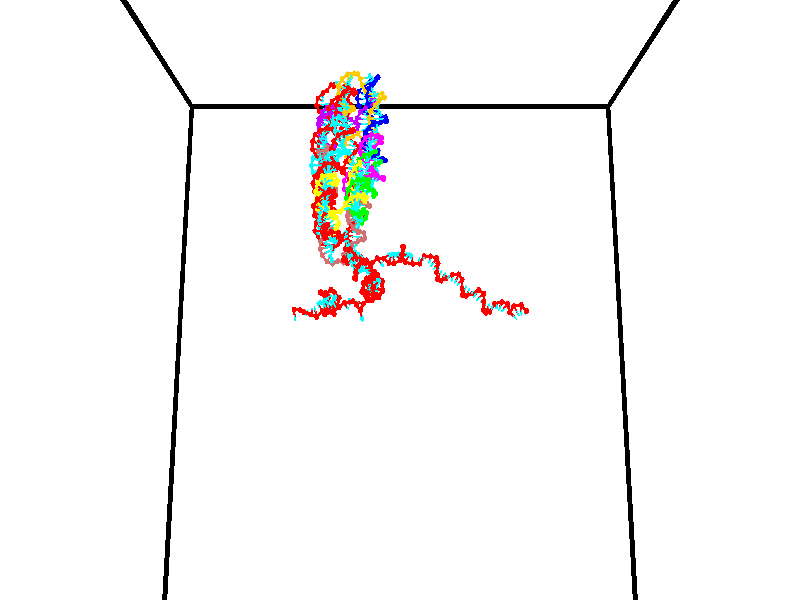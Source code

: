 // switches for output
#declare DRAW_BASES = 1; // possible values are 0, 1; only relevant for DNA ribbons
#declare DRAW_BASES_TYPE = 3; // possible values are 1, 2, 3; only relevant for DNA ribbons
#declare DRAW_FOG = 0; // set to 1 to enable fog

#include "colors.inc"

#include "transforms.inc"
background { rgb <1, 1, 1>}

#default {
   normal{
       ripples 0.25
       frequency 0.20
       turbulence 0.2
       lambda 5
   }
	finish {
		phong 0.1
		phong_size 40.
	}
}

// original window dimensions: 1024x640


// camera settings

camera {
	sky <0, 0.179814, -0.983701>
	up <0, 0.179814, -0.983701>
	right 1.6 * <1, 0, 0>
	location <35, 94.9851, 44.8844>
	look_at <35, 29.7336, 32.9568>
	direction <0, -65.2515, -11.9276>
	angle 67.0682
}


# declare cpy_camera_pos = <35, 94.9851, 44.8844>;
# if (DRAW_FOG = 1)
fog {
	fog_type 2
	up vnormalize(cpy_camera_pos)
	color rgbt<1,1,1,0.3>
	distance 1e-5
	fog_alt 3e-3
	fog_offset 56
}
# end


// LIGHTS

# declare lum = 6;
global_settings {
	ambient_light rgb lum * <0.05, 0.05, 0.05>
	max_trace_level 15
}# declare cpy_direct_light_amount = 0.25;
light_source
{	1000 * <-1, -1.16352, -0.803886>,
	rgb lum * cpy_direct_light_amount
	parallel
}

light_source
{	1000 * <1, 1.16352, 0.803886>,
	rgb lum * cpy_direct_light_amount
	parallel
}

// strand 0

// nucleotide -1

// particle -1
sphere {
	<24.314358, 34.921387, 34.731594> 0.250000
	pigment { color rgbt <1,0,0,0> }
	no_shadow
}
cylinder {
	<24.348583, 34.829098, 35.119293>,  <24.369118, 34.773724, 35.351913>, 0.100000
	pigment { color rgbt <1,0,0,0> }
	no_shadow
}
cylinder {
	<24.348583, 34.829098, 35.119293>,  <24.314358, 34.921387, 34.731594>, 0.100000
	pigment { color rgbt <1,0,0,0> }
	no_shadow
}

// particle -1
sphere {
	<24.348583, 34.829098, 35.119293> 0.100000
	pigment { color rgbt <1,0,0,0> }
	no_shadow
}
sphere {
	0, 1
	scale<0.080000,0.200000,0.300000>
	matrix <-0.939874, -0.341518, 0.001673,
		0.330630, -0.911116, -0.246071,
		0.085562, -0.230722, 0.969251,
		24.374252, 34.759880, 35.410069>
	pigment { color rgbt <0,1,1,0> }
	no_shadow
}
cylinder {
	<24.831005, 34.358223, 34.672966>,  <24.314358, 34.921387, 34.731594>, 0.130000
	pigment { color rgbt <1,0,0,0> }
	no_shadow
}

// nucleotide -1

// particle -1
sphere {
	<24.831005, 34.358223, 34.672966> 0.250000
	pigment { color rgbt <1,0,0,0> }
	no_shadow
}
cylinder {
	<25.096575, 34.077591, 34.776501>,  <25.255917, 33.909214, 34.838623>, 0.100000
	pigment { color rgbt <1,0,0,0> }
	no_shadow
}
cylinder {
	<25.096575, 34.077591, 34.776501>,  <24.831005, 34.358223, 34.672966>, 0.100000
	pigment { color rgbt <1,0,0,0> }
	no_shadow
}

// particle -1
sphere {
	<25.096575, 34.077591, 34.776501> 0.100000
	pigment { color rgbt <1,0,0,0> }
	no_shadow
}
sphere {
	0, 1
	scale<0.080000,0.200000,0.300000>
	matrix <0.735348, 0.675415, -0.055481,
		-0.135897, 0.227169, 0.964327,
		0.663924, -0.701576, 0.258835,
		25.295752, 33.867119, 34.854153>
	pigment { color rgbt <0,1,1,0> }
	no_shadow
}
cylinder {
	<25.264277, 34.781300, 34.911064>,  <24.831005, 34.358223, 34.672966>, 0.130000
	pigment { color rgbt <1,0,0,0> }
	no_shadow
}

// nucleotide -1

// particle -1
sphere {
	<25.264277, 34.781300, 34.911064> 0.250000
	pigment { color rgbt <1,0,0,0> }
	no_shadow
}
cylinder {
	<25.461634, 34.434372, 34.884747>,  <25.580048, 34.226215, 34.868958>, 0.100000
	pigment { color rgbt <1,0,0,0> }
	no_shadow
}
cylinder {
	<25.461634, 34.434372, 34.884747>,  <25.264277, 34.781300, 34.911064>, 0.100000
	pigment { color rgbt <1,0,0,0> }
	no_shadow
}

// particle -1
sphere {
	<25.461634, 34.434372, 34.884747> 0.100000
	pigment { color rgbt <1,0,0,0> }
	no_shadow
}
sphere {
	0, 1
	scale<0.080000,0.200000,0.300000>
	matrix <0.834330, 0.493293, -0.246082,
		0.245884, 0.066525, 0.967014,
		0.493391, -0.867316, -0.065789,
		25.609652, 34.174179, 34.865009>
	pigment { color rgbt <0,1,1,0> }
	no_shadow
}
cylinder {
	<25.980549, 34.789253, 35.118855>,  <25.264277, 34.781300, 34.911064>, 0.130000
	pigment { color rgbt <1,0,0,0> }
	no_shadow
}

// nucleotide -1

// particle -1
sphere {
	<25.980549, 34.789253, 35.118855> 0.250000
	pigment { color rgbt <1,0,0,0> }
	no_shadow
}
cylinder {
	<26.002209, 34.488186, 34.856388>,  <26.015205, 34.307545, 34.698910>, 0.100000
	pigment { color rgbt <1,0,0,0> }
	no_shadow
}
cylinder {
	<26.002209, 34.488186, 34.856388>,  <25.980549, 34.789253, 35.118855>, 0.100000
	pigment { color rgbt <1,0,0,0> }
	no_shadow
}

// particle -1
sphere {
	<26.002209, 34.488186, 34.856388> 0.100000
	pigment { color rgbt <1,0,0,0> }
	no_shadow
}
sphere {
	0, 1
	scale<0.080000,0.200000,0.300000>
	matrix <0.901455, 0.319483, -0.292078,
		0.429473, -0.575689, 0.695798,
		0.054150, -0.752671, -0.656167,
		26.018454, 34.262386, 34.659538>
	pigment { color rgbt <0,1,1,0> }
	no_shadow
}
cylinder {
	<26.521971, 34.344814, 35.254192>,  <25.980549, 34.789253, 35.118855>, 0.130000
	pigment { color rgbt <1,0,0,0> }
	no_shadow
}

// nucleotide -1

// particle -1
sphere {
	<26.521971, 34.344814, 35.254192> 0.250000
	pigment { color rgbt <1,0,0,0> }
	no_shadow
}
cylinder {
	<26.419685, 34.384182, 34.869499>,  <26.358315, 34.407803, 34.638683>, 0.100000
	pigment { color rgbt <1,0,0,0> }
	no_shadow
}
cylinder {
	<26.419685, 34.384182, 34.869499>,  <26.521971, 34.344814, 35.254192>, 0.100000
	pigment { color rgbt <1,0,0,0> }
	no_shadow
}

// particle -1
sphere {
	<26.419685, 34.384182, 34.869499> 0.100000
	pigment { color rgbt <1,0,0,0> }
	no_shadow
}
sphere {
	0, 1
	scale<0.080000,0.200000,0.300000>
	matrix <0.966335, -0.003227, -0.257268,
		-0.028424, -0.995140, -0.094280,
		-0.255714, 0.098419, -0.961730,
		26.342972, 34.413708, 34.580978>
	pigment { color rgbt <0,1,1,0> }
	no_shadow
}
cylinder {
	<27.095173, 34.185169, 34.699722>,  <26.521971, 34.344814, 35.254192>, 0.130000
	pigment { color rgbt <1,0,0,0> }
	no_shadow
}

// nucleotide -1

// particle -1
sphere {
	<27.095173, 34.185169, 34.699722> 0.250000
	pigment { color rgbt <1,0,0,0> }
	no_shadow
}
cylinder {
	<26.879742, 34.434433, 34.472881>,  <26.750483, 34.583992, 34.336777>, 0.100000
	pigment { color rgbt <1,0,0,0> }
	no_shadow
}
cylinder {
	<26.879742, 34.434433, 34.472881>,  <27.095173, 34.185169, 34.699722>, 0.100000
	pigment { color rgbt <1,0,0,0> }
	no_shadow
}

// particle -1
sphere {
	<26.879742, 34.434433, 34.472881> 0.100000
	pigment { color rgbt <1,0,0,0> }
	no_shadow
}
sphere {
	0, 1
	scale<0.080000,0.200000,0.300000>
	matrix <0.831324, 0.502631, -0.237196,
		0.137235, -0.599198, -0.788751,
		-0.538578, 0.623156, -0.567107,
		26.718168, 34.621380, 34.302750>
	pigment { color rgbt <0,1,1,0> }
	no_shadow
}
cylinder {
	<27.545044, 34.446186, 34.214455>,  <27.095173, 34.185169, 34.699722>, 0.130000
	pigment { color rgbt <1,0,0,0> }
	no_shadow
}

// nucleotide -1

// particle -1
sphere {
	<27.545044, 34.446186, 34.214455> 0.250000
	pigment { color rgbt <1,0,0,0> }
	no_shadow
}
cylinder {
	<27.236242, 34.694683, 34.160694>,  <27.050961, 34.843781, 34.128437>, 0.100000
	pigment { color rgbt <1,0,0,0> }
	no_shadow
}
cylinder {
	<27.236242, 34.694683, 34.160694>,  <27.545044, 34.446186, 34.214455>, 0.100000
	pigment { color rgbt <1,0,0,0> }
	no_shadow
}

// particle -1
sphere {
	<27.236242, 34.694683, 34.160694> 0.100000
	pigment { color rgbt <1,0,0,0> }
	no_shadow
}
sphere {
	0, 1
	scale<0.080000,0.200000,0.300000>
	matrix <0.635557, 0.757329, -0.150064,
		0.008556, -0.201268, -0.979499,
		-0.772006, 0.621244, -0.134398,
		27.004641, 34.881058, 34.120377>
	pigment { color rgbt <0,1,1,0> }
	no_shadow
}
cylinder {
	<27.750975, 34.912651, 33.714413>,  <27.545044, 34.446186, 34.214455>, 0.130000
	pigment { color rgbt <1,0,0,0> }
	no_shadow
}

// nucleotide -1

// particle -1
sphere {
	<27.750975, 34.912651, 33.714413> 0.250000
	pigment { color rgbt <1,0,0,0> }
	no_shadow
}
cylinder {
	<27.486605, 35.092102, 33.955048>,  <27.327982, 35.199772, 34.099430>, 0.100000
	pigment { color rgbt <1,0,0,0> }
	no_shadow
}
cylinder {
	<27.486605, 35.092102, 33.955048>,  <27.750975, 34.912651, 33.714413>, 0.100000
	pigment { color rgbt <1,0,0,0> }
	no_shadow
}

// particle -1
sphere {
	<27.486605, 35.092102, 33.955048> 0.100000
	pigment { color rgbt <1,0,0,0> }
	no_shadow
}
sphere {
	0, 1
	scale<0.080000,0.200000,0.300000>
	matrix <0.512803, 0.855274, -0.074430,
		-0.547916, 0.259305, -0.795329,
		-0.660924, 0.448629, 0.601591,
		27.288328, 35.226692, 34.135525>
	pigment { color rgbt <0,1,1,0> }
	no_shadow
}
cylinder {
	<27.520844, 35.543442, 33.390057>,  <27.750975, 34.912651, 33.714413>, 0.130000
	pigment { color rgbt <1,0,0,0> }
	no_shadow
}

// nucleotide -1

// particle -1
sphere {
	<27.520844, 35.543442, 33.390057> 0.250000
	pigment { color rgbt <1,0,0,0> }
	no_shadow
}
cylinder {
	<27.490849, 35.627480, 33.779976>,  <27.472851, 35.677902, 34.013927>, 0.100000
	pigment { color rgbt <1,0,0,0> }
	no_shadow
}
cylinder {
	<27.490849, 35.627480, 33.779976>,  <27.520844, 35.543442, 33.390057>, 0.100000
	pigment { color rgbt <1,0,0,0> }
	no_shadow
}

// particle -1
sphere {
	<27.490849, 35.627480, 33.779976> 0.100000
	pigment { color rgbt <1,0,0,0> }
	no_shadow
}
sphere {
	0, 1
	scale<0.080000,0.200000,0.300000>
	matrix <0.520433, 0.842104, -0.141459,
		-0.850604, 0.496711, -0.172488,
		-0.074988, 0.210094, 0.974801,
		27.468351, 35.690506, 34.072414>
	pigment { color rgbt <0,1,1,0> }
	no_shadow
}
cylinder {
	<27.093632, 36.207306, 33.514660>,  <27.520844, 35.543442, 33.390057>, 0.130000
	pigment { color rgbt <1,0,0,0> }
	no_shadow
}

// nucleotide -1

// particle -1
sphere {
	<27.093632, 36.207306, 33.514660> 0.250000
	pigment { color rgbt <1,0,0,0> }
	no_shadow
}
cylinder {
	<27.360165, 36.143829, 33.806087>,  <27.520084, 36.105743, 33.980946>, 0.100000
	pigment { color rgbt <1,0,0,0> }
	no_shadow
}
cylinder {
	<27.360165, 36.143829, 33.806087>,  <27.093632, 36.207306, 33.514660>, 0.100000
	pigment { color rgbt <1,0,0,0> }
	no_shadow
}

// particle -1
sphere {
	<27.360165, 36.143829, 33.806087> 0.100000
	pigment { color rgbt <1,0,0,0> }
	no_shadow
}
sphere {
	0, 1
	scale<0.080000,0.200000,0.300000>
	matrix <0.384482, 0.910303, -0.153367,
		-0.638883, 0.382317, 0.667579,
		0.666335, -0.158689, 0.728571,
		27.560064, 36.096222, 34.024658>
	pigment { color rgbt <0,1,1,0> }
	no_shadow
}
cylinder {
	<27.249416, 36.862186, 33.612652>,  <27.093632, 36.207306, 33.514660>, 0.130000
	pigment { color rgbt <1,0,0,0> }
	no_shadow
}

// nucleotide -1

// particle -1
sphere {
	<27.249416, 36.862186, 33.612652> 0.250000
	pigment { color rgbt <1,0,0,0> }
	no_shadow
}
cylinder {
	<27.538586, 36.681313, 33.821617>,  <27.712088, 36.572788, 33.946995>, 0.100000
	pigment { color rgbt <1,0,0,0> }
	no_shadow
}
cylinder {
	<27.538586, 36.681313, 33.821617>,  <27.249416, 36.862186, 33.612652>, 0.100000
	pigment { color rgbt <1,0,0,0> }
	no_shadow
}

// particle -1
sphere {
	<27.538586, 36.681313, 33.821617> 0.100000
	pigment { color rgbt <1,0,0,0> }
	no_shadow
}
sphere {
	0, 1
	scale<0.080000,0.200000,0.300000>
	matrix <0.624200, 0.751609, -0.213209,
		-0.296237, 0.480221, 0.825609,
		0.722923, -0.452185, 0.522409,
		27.755463, 36.545658, 33.978340>
	pigment { color rgbt <0,1,1,0> }
	no_shadow
}
cylinder {
	<27.700165, 37.347652, 33.941967>,  <27.249416, 36.862186, 33.612652>, 0.130000
	pigment { color rgbt <1,0,0,0> }
	no_shadow
}

// nucleotide -1

// particle -1
sphere {
	<27.700165, 37.347652, 33.941967> 0.250000
	pigment { color rgbt <1,0,0,0> }
	no_shadow
}
cylinder {
	<27.915636, 37.013634, 33.897221>,  <28.044920, 36.813221, 33.870373>, 0.100000
	pigment { color rgbt <1,0,0,0> }
	no_shadow
}
cylinder {
	<27.915636, 37.013634, 33.897221>,  <27.700165, 37.347652, 33.941967>, 0.100000
	pigment { color rgbt <1,0,0,0> }
	no_shadow
}

// particle -1
sphere {
	<27.915636, 37.013634, 33.897221> 0.100000
	pigment { color rgbt <1,0,0,0> }
	no_shadow
}
sphere {
	0, 1
	scale<0.080000,0.200000,0.300000>
	matrix <0.656740, 0.499359, -0.565095,
		0.527746, 0.230937, 0.817406,
		0.538680, -0.835050, -0.111870,
		28.077240, 36.763119, 33.863659>
	pigment { color rgbt <0,1,1,0> }
	no_shadow
}
cylinder {
	<28.259172, 37.183113, 33.480976>,  <27.700165, 37.347652, 33.941967>, 0.130000
	pigment { color rgbt <1,0,0,0> }
	no_shadow
}

// nucleotide -1

// particle -1
sphere {
	<28.259172, 37.183113, 33.480976> 0.250000
	pigment { color rgbt <1,0,0,0> }
	no_shadow
}
cylinder {
	<28.502100, 37.253014, 33.790977>,  <28.647856, 37.294952, 33.976978>, 0.100000
	pigment { color rgbt <1,0,0,0> }
	no_shadow
}
cylinder {
	<28.502100, 37.253014, 33.790977>,  <28.259172, 37.183113, 33.480976>, 0.100000
	pigment { color rgbt <1,0,0,0> }
	no_shadow
}

// particle -1
sphere {
	<28.502100, 37.253014, 33.790977> 0.100000
	pigment { color rgbt <1,0,0,0> }
	no_shadow
}
sphere {
	0, 1
	scale<0.080000,0.200000,0.300000>
	matrix <-0.321059, -0.838316, 0.440623,
		0.726694, -0.516419, -0.453020,
		0.607320, 0.174752, 0.775000,
		28.684296, 37.305439, 34.023476>
	pigment { color rgbt <0,1,1,0> }
	no_shadow
}
cylinder {
	<28.514311, 36.501755, 33.546043>,  <28.259172, 37.183113, 33.480976>, 0.130000
	pigment { color rgbt <1,0,0,0> }
	no_shadow
}

// nucleotide -1

// particle -1
sphere {
	<28.514311, 36.501755, 33.546043> 0.250000
	pigment { color rgbt <1,0,0,0> }
	no_shadow
}
cylinder {
	<28.540930, 36.708229, 33.887600>,  <28.556902, 36.832115, 34.092533>, 0.100000
	pigment { color rgbt <1,0,0,0> }
	no_shadow
}
cylinder {
	<28.540930, 36.708229, 33.887600>,  <28.514311, 36.501755, 33.546043>, 0.100000
	pigment { color rgbt <1,0,0,0> }
	no_shadow
}

// particle -1
sphere {
	<28.540930, 36.708229, 33.887600> 0.100000
	pigment { color rgbt <1,0,0,0> }
	no_shadow
}
sphere {
	0, 1
	scale<0.080000,0.200000,0.300000>
	matrix <-0.510784, -0.717524, 0.473560,
		0.857130, -0.467667, 0.215910,
		0.066548, 0.516185, 0.853888,
		28.560894, 36.863083, 34.143764>
	pigment { color rgbt <0,1,1,0> }
	no_shadow
}
cylinder {
	<28.952503, 36.075760, 33.923054>,  <28.514311, 36.501755, 33.546043>, 0.130000
	pigment { color rgbt <1,0,0,0> }
	no_shadow
}

// nucleotide -1

// particle -1
sphere {
	<28.952503, 36.075760, 33.923054> 0.250000
	pigment { color rgbt <1,0,0,0> }
	no_shadow
}
cylinder {
	<28.698881, 36.309612, 34.125511>,  <28.546709, 36.449924, 34.246986>, 0.100000
	pigment { color rgbt <1,0,0,0> }
	no_shadow
}
cylinder {
	<28.698881, 36.309612, 34.125511>,  <28.952503, 36.075760, 33.923054>, 0.100000
	pigment { color rgbt <1,0,0,0> }
	no_shadow
}

// particle -1
sphere {
	<28.698881, 36.309612, 34.125511> 0.100000
	pigment { color rgbt <1,0,0,0> }
	no_shadow
}
sphere {
	0, 1
	scale<0.080000,0.200000,0.300000>
	matrix <-0.465764, -0.811215, 0.353546,
		0.617284, -0.011576, 0.786655,
		-0.634053, 0.584634, 0.506142,
		28.508665, 36.485001, 34.277355>
	pigment { color rgbt <0,1,1,0> }
	no_shadow
}
cylinder {
	<28.781719, 35.887936, 34.651966>,  <28.952503, 36.075760, 33.923054>, 0.130000
	pigment { color rgbt <1,0,0,0> }
	no_shadow
}

// nucleotide -1

// particle -1
sphere {
	<28.781719, 35.887936, 34.651966> 0.250000
	pigment { color rgbt <1,0,0,0> }
	no_shadow
}
cylinder {
	<28.472826, 36.087379, 34.494461>,  <28.287489, 36.207047, 34.399960>, 0.100000
	pigment { color rgbt <1,0,0,0> }
	no_shadow
}
cylinder {
	<28.472826, 36.087379, 34.494461>,  <28.781719, 35.887936, 34.651966>, 0.100000
	pigment { color rgbt <1,0,0,0> }
	no_shadow
}

// particle -1
sphere {
	<28.472826, 36.087379, 34.494461> 0.100000
	pigment { color rgbt <1,0,0,0> }
	no_shadow
}
sphere {
	0, 1
	scale<0.080000,0.200000,0.300000>
	matrix <-0.623492, -0.713865, 0.318833,
		-0.122119, 0.491720, 0.862148,
		-0.772234, 0.498606, -0.393759,
		28.241156, 36.236961, 34.376331>
	pigment { color rgbt <0,1,1,0> }
	no_shadow
}
cylinder {
	<28.191376, 35.923046, 35.117874>,  <28.781719, 35.887936, 34.651966>, 0.130000
	pigment { color rgbt <1,0,0,0> }
	no_shadow
}

// nucleotide -1

// particle -1
sphere {
	<28.191376, 35.923046, 35.117874> 0.250000
	pigment { color rgbt <1,0,0,0> }
	no_shadow
}
cylinder {
	<28.016005, 35.994743, 34.765591>,  <27.910782, 36.037762, 34.554218>, 0.100000
	pigment { color rgbt <1,0,0,0> }
	no_shadow
}
cylinder {
	<28.016005, 35.994743, 34.765591>,  <28.191376, 35.923046, 35.117874>, 0.100000
	pigment { color rgbt <1,0,0,0> }
	no_shadow
}

// particle -1
sphere {
	<28.016005, 35.994743, 34.765591> 0.100000
	pigment { color rgbt <1,0,0,0> }
	no_shadow
}
sphere {
	0, 1
	scale<0.080000,0.200000,0.300000>
	matrix <-0.725450, -0.649047, 0.229044,
		-0.530568, 0.739331, 0.414593,
		-0.438430, 0.179243, -0.880711,
		27.884476, 36.048515, 34.501377>
	pigment { color rgbt <0,1,1,0> }
	no_shadow
}
cylinder {
	<27.555443, 35.962471, 35.302700>,  <28.191376, 35.923046, 35.117874>, 0.130000
	pigment { color rgbt <1,0,0,0> }
	no_shadow
}

// nucleotide -1

// particle -1
sphere {
	<27.555443, 35.962471, 35.302700> 0.250000
	pigment { color rgbt <1,0,0,0> }
	no_shadow
}
cylinder {
	<27.505703, 35.873432, 34.915920>,  <27.475859, 35.820007, 34.683853>, 0.100000
	pigment { color rgbt <1,0,0,0> }
	no_shadow
}
cylinder {
	<27.505703, 35.873432, 34.915920>,  <27.555443, 35.962471, 35.302700>, 0.100000
	pigment { color rgbt <1,0,0,0> }
	no_shadow
}

// particle -1
sphere {
	<27.505703, 35.873432, 34.915920> 0.100000
	pigment { color rgbt <1,0,0,0> }
	no_shadow
}
sphere {
	0, 1
	scale<0.080000,0.200000,0.300000>
	matrix <-0.731863, -0.637463, 0.240868,
		-0.670010, 0.737625, -0.083644,
		-0.124350, -0.222600, -0.966947,
		27.468397, 35.806652, 34.625835>
	pigment { color rgbt <0,1,1,0> }
	no_shadow
}
cylinder {
	<27.821671, 36.574409, 35.054668>,  <27.555443, 35.962471, 35.302700>, 0.130000
	pigment { color rgbt <1,0,0,0> }
	no_shadow
}

// nucleotide -1

// particle -1
sphere {
	<27.821671, 36.574409, 35.054668> 0.250000
	pigment { color rgbt <1,0,0,0> }
	no_shadow
}
cylinder {
	<28.130960, 36.460232, 34.828167>,  <28.316534, 36.391724, 34.692265>, 0.100000
	pigment { color rgbt <1,0,0,0> }
	no_shadow
}
cylinder {
	<28.130960, 36.460232, 34.828167>,  <27.821671, 36.574409, 35.054668>, 0.100000
	pigment { color rgbt <1,0,0,0> }
	no_shadow
}

// particle -1
sphere {
	<28.130960, 36.460232, 34.828167> 0.100000
	pigment { color rgbt <1,0,0,0> }
	no_shadow
}
sphere {
	0, 1
	scale<0.080000,0.200000,0.300000>
	matrix <0.422232, 0.897981, 0.123893,
		0.473125, -0.334890, 0.814863,
		0.773222, -0.285444, -0.566258,
		28.362926, 36.374599, 34.658291>
	pigment { color rgbt <0,1,1,0> }
	no_shadow
}
cylinder {
	<28.539520, 36.625332, 35.378117>,  <27.821671, 36.574409, 35.054668>, 0.130000
	pigment { color rgbt <1,0,0,0> }
	no_shadow
}

// nucleotide -1

// particle -1
sphere {
	<28.539520, 36.625332, 35.378117> 0.250000
	pigment { color rgbt <1,0,0,0> }
	no_shadow
}
cylinder {
	<28.554136, 36.677696, 34.981827>,  <28.562906, 36.709114, 34.744053>, 0.100000
	pigment { color rgbt <1,0,0,0> }
	no_shadow
}
cylinder {
	<28.554136, 36.677696, 34.981827>,  <28.539520, 36.625332, 35.378117>, 0.100000
	pigment { color rgbt <1,0,0,0> }
	no_shadow
}

// particle -1
sphere {
	<28.554136, 36.677696, 34.981827> 0.100000
	pigment { color rgbt <1,0,0,0> }
	no_shadow
}
sphere {
	0, 1
	scale<0.080000,0.200000,0.300000>
	matrix <0.331009, 0.933834, 0.135600,
		0.942920, -0.332892, -0.009210,
		0.036539, 0.130908, -0.990721,
		28.565098, 36.716969, 34.684612>
	pigment { color rgbt <0,1,1,0> }
	no_shadow
}
cylinder {
	<28.455767, 37.436325, 35.343719>,  <28.539520, 36.625332, 35.378117>, 0.130000
	pigment { color rgbt <1,0,0,0> }
	no_shadow
}

// nucleotide -1

// particle -1
sphere {
	<28.455767, 37.436325, 35.343719> 0.250000
	pigment { color rgbt <1,0,0,0> }
	no_shadow
}
cylinder {
	<28.478022, 37.267456, 34.981796>,  <28.491375, 37.166134, 34.764641>, 0.100000
	pigment { color rgbt <1,0,0,0> }
	no_shadow
}
cylinder {
	<28.478022, 37.267456, 34.981796>,  <28.455767, 37.436325, 35.343719>, 0.100000
	pigment { color rgbt <1,0,0,0> }
	no_shadow
}

// particle -1
sphere {
	<28.478022, 37.267456, 34.981796> 0.100000
	pigment { color rgbt <1,0,0,0> }
	no_shadow
}
sphere {
	0, 1
	scale<0.080000,0.200000,0.300000>
	matrix <0.137547, 0.900813, -0.411847,
		0.988931, -0.101539, 0.108187,
		0.055638, -0.422169, -0.904808,
		28.494713, 37.140804, 34.710354>
	pigment { color rgbt <0,1,1,0> }
	no_shadow
}
cylinder {
	<29.109451, 37.548935, 34.981350>,  <28.455767, 37.436325, 35.343719>, 0.130000
	pigment { color rgbt <1,0,0,0> }
	no_shadow
}

// nucleotide -1

// particle -1
sphere {
	<29.109451, 37.548935, 34.981350> 0.250000
	pigment { color rgbt <1,0,0,0> }
	no_shadow
}
cylinder {
	<28.816334, 37.504204, 34.712872>,  <28.640463, 37.477364, 34.551785>, 0.100000
	pigment { color rgbt <1,0,0,0> }
	no_shadow
}
cylinder {
	<28.816334, 37.504204, 34.712872>,  <29.109451, 37.548935, 34.981350>, 0.100000
	pigment { color rgbt <1,0,0,0> }
	no_shadow
}

// particle -1
sphere {
	<28.816334, 37.504204, 34.712872> 0.100000
	pigment { color rgbt <1,0,0,0> }
	no_shadow
}
sphere {
	0, 1
	scale<0.080000,0.200000,0.300000>
	matrix <0.245137, 0.876783, -0.413714,
		0.634763, -0.467703, -0.615086,
		-0.732792, -0.111830, -0.671200,
		28.596497, 37.470654, 34.511513>
	pigment { color rgbt <0,1,1,0> }
	no_shadow
}
cylinder {
	<29.598770, 37.246609, 34.545189>,  <29.109451, 37.548935, 34.981350>, 0.130000
	pigment { color rgbt <1,0,0,0> }
	no_shadow
}

// nucleotide -1

// particle -1
sphere {
	<29.598770, 37.246609, 34.545189> 0.250000
	pigment { color rgbt <1,0,0,0> }
	no_shadow
}
cylinder {
	<29.732027, 36.911606, 34.718441>,  <29.811981, 36.710606, 34.822392>, 0.100000
	pigment { color rgbt <1,0,0,0> }
	no_shadow
}
cylinder {
	<29.732027, 36.911606, 34.718441>,  <29.598770, 37.246609, 34.545189>, 0.100000
	pigment { color rgbt <1,0,0,0> }
	no_shadow
}

// particle -1
sphere {
	<29.732027, 36.911606, 34.718441> 0.100000
	pigment { color rgbt <1,0,0,0> }
	no_shadow
}
sphere {
	0, 1
	scale<0.080000,0.200000,0.300000>
	matrix <0.392710, -0.294382, -0.871274,
		0.857201, 0.460354, 0.230825,
		0.333144, -0.837504, 0.433130,
		29.831970, 36.660355, 34.848381>
	pigment { color rgbt <0,1,1,0> }
	no_shadow
}
cylinder {
	<30.381607, 37.131878, 34.421307>,  <29.598770, 37.246609, 34.545189>, 0.130000
	pigment { color rgbt <1,0,0,0> }
	no_shadow
}

// nucleotide -1

// particle -1
sphere {
	<30.381607, 37.131878, 34.421307> 0.250000
	pigment { color rgbt <1,0,0,0> }
	no_shadow
}
cylinder {
	<30.168129, 36.796967, 34.468872>,  <30.040043, 36.596020, 34.497410>, 0.100000
	pigment { color rgbt <1,0,0,0> }
	no_shadow
}
cylinder {
	<30.168129, 36.796967, 34.468872>,  <30.381607, 37.131878, 34.421307>, 0.100000
	pigment { color rgbt <1,0,0,0> }
	no_shadow
}

// particle -1
sphere {
	<30.168129, 36.796967, 34.468872> 0.100000
	pigment { color rgbt <1,0,0,0> }
	no_shadow
}
sphere {
	0, 1
	scale<0.080000,0.200000,0.300000>
	matrix <0.396102, -0.371726, -0.839597,
		0.747177, -0.400986, 0.530035,
		-0.533694, -0.837276, 0.118914,
		30.008020, 36.545784, 34.504547>
	pigment { color rgbt <0,1,1,0> }
	no_shadow
}
cylinder {
	<30.675402, 36.505428, 34.557224>,  <30.381607, 37.131878, 34.421307>, 0.130000
	pigment { color rgbt <1,0,0,0> }
	no_shadow
}

// nucleotide -1

// particle -1
sphere {
	<30.675402, 36.505428, 34.557224> 0.250000
	pigment { color rgbt <1,0,0,0> }
	no_shadow
}
cylinder {
	<30.345863, 36.429123, 34.343723>,  <30.148140, 36.383339, 34.215622>, 0.100000
	pigment { color rgbt <1,0,0,0> }
	no_shadow
}
cylinder {
	<30.345863, 36.429123, 34.343723>,  <30.675402, 36.505428, 34.557224>, 0.100000
	pigment { color rgbt <1,0,0,0> }
	no_shadow
}

// particle -1
sphere {
	<30.345863, 36.429123, 34.343723> 0.100000
	pigment { color rgbt <1,0,0,0> }
	no_shadow
}
sphere {
	0, 1
	scale<0.080000,0.200000,0.300000>
	matrix <0.553773, -0.471709, -0.686168,
		-0.120880, -0.860872, 0.494254,
		-0.823847, -0.190761, -0.533748,
		30.098709, 36.371895, 34.183598>
	pigment { color rgbt <0,1,1,0> }
	no_shadow
}
cylinder {
	<31.071722, 36.256958, 35.018871>,  <30.675402, 36.505428, 34.557224>, 0.130000
	pigment { color rgbt <1,0,0,0> }
	no_shadow
}

// nucleotide -1

// particle -1
sphere {
	<31.071722, 36.256958, 35.018871> 0.250000
	pigment { color rgbt <1,0,0,0> }
	no_shadow
}
cylinder {
	<31.179333, 36.301525, 35.401539>,  <31.243900, 36.328266, 35.631138>, 0.100000
	pigment { color rgbt <1,0,0,0> }
	no_shadow
}
cylinder {
	<31.179333, 36.301525, 35.401539>,  <31.071722, 36.256958, 35.018871>, 0.100000
	pigment { color rgbt <1,0,0,0> }
	no_shadow
}

// particle -1
sphere {
	<31.179333, 36.301525, 35.401539> 0.100000
	pigment { color rgbt <1,0,0,0> }
	no_shadow
}
sphere {
	0, 1
	scale<0.080000,0.200000,0.300000>
	matrix <0.212218, 0.962016, -0.171720,
		-0.939461, 0.249220, 0.235164,
		0.269028, 0.111418, 0.956666,
		31.260040, 36.334949, 35.688538>
	pigment { color rgbt <0,1,1,0> }
	no_shadow
}
cylinder {
	<31.326328, 35.867611, 34.415573>,  <31.071722, 36.256958, 35.018871>, 0.130000
	pigment { color rgbt <1,0,0,0> }
	no_shadow
}

// nucleotide -1

// particle -1
sphere {
	<31.326328, 35.867611, 34.415573> 0.250000
	pigment { color rgbt <1,0,0,0> }
	no_shadow
}
cylinder {
	<30.981953, 35.712189, 34.284233>,  <30.775328, 35.618935, 34.205429>, 0.100000
	pigment { color rgbt <1,0,0,0> }
	no_shadow
}
cylinder {
	<30.981953, 35.712189, 34.284233>,  <31.326328, 35.867611, 34.415573>, 0.100000
	pigment { color rgbt <1,0,0,0> }
	no_shadow
}

// particle -1
sphere {
	<30.981953, 35.712189, 34.284233> 0.100000
	pigment { color rgbt <1,0,0,0> }
	no_shadow
}
sphere {
	0, 1
	scale<0.080000,0.200000,0.300000>
	matrix <0.233056, 0.272467, -0.933513,
		0.452184, -0.880220, -0.144023,
		-0.860939, -0.388554, -0.328345,
		30.723671, 35.595623, 34.185730>
	pigment { color rgbt <0,1,1,0> }
	no_shadow
}
cylinder {
	<31.905005, 35.745155, 34.029869>,  <31.326328, 35.867611, 34.415573>, 0.130000
	pigment { color rgbt <1,0,0,0> }
	no_shadow
}

// nucleotide -1

// particle -1
sphere {
	<31.905005, 35.745155, 34.029869> 0.250000
	pigment { color rgbt <1,0,0,0> }
	no_shadow
}
cylinder {
	<32.228355, 35.748085, 33.794422>,  <32.422367, 35.749844, 33.653152>, 0.100000
	pigment { color rgbt <1,0,0,0> }
	no_shadow
}
cylinder {
	<32.228355, 35.748085, 33.794422>,  <31.905005, 35.745155, 34.029869>, 0.100000
	pigment { color rgbt <1,0,0,0> }
	no_shadow
}

// particle -1
sphere {
	<32.228355, 35.748085, 33.794422> 0.100000
	pigment { color rgbt <1,0,0,0> }
	no_shadow
}
sphere {
	0, 1
	scale<0.080000,0.200000,0.300000>
	matrix <-0.053853, 0.996650, -0.061554,
		0.586194, 0.081458, 0.806066,
		0.808379, 0.007326, -0.588616,
		32.470871, 35.750282, 33.617836>
	pigment { color rgbt <0,1,1,0> }
	no_shadow
}
cylinder {
	<32.224377, 36.335041, 34.186192>,  <31.905005, 35.745155, 34.029869>, 0.130000
	pigment { color rgbt <1,0,0,0> }
	no_shadow
}

// nucleotide -1

// particle -1
sphere {
	<32.224377, 36.335041, 34.186192> 0.250000
	pigment { color rgbt <1,0,0,0> }
	no_shadow
}
cylinder {
	<32.394333, 36.209511, 33.846550>,  <32.496307, 36.134193, 33.642765>, 0.100000
	pigment { color rgbt <1,0,0,0> }
	no_shadow
}
cylinder {
	<32.394333, 36.209511, 33.846550>,  <32.224377, 36.335041, 34.186192>, 0.100000
	pigment { color rgbt <1,0,0,0> }
	no_shadow
}

// particle -1
sphere {
	<32.394333, 36.209511, 33.846550> 0.100000
	pigment { color rgbt <1,0,0,0> }
	no_shadow
}
sphere {
	0, 1
	scale<0.080000,0.200000,0.300000>
	matrix <-0.014518, 0.935501, -0.353025,
		0.905129, 0.162324, 0.392928,
		0.424889, -0.313829, -0.849106,
		32.521801, 36.115364, 33.591820>
	pigment { color rgbt <0,1,1,0> }
	no_shadow
}
cylinder {
	<32.930428, 36.700043, 33.995060>,  <32.224377, 36.335041, 34.186192>, 0.130000
	pigment { color rgbt <1,0,0,0> }
	no_shadow
}

// nucleotide -1

// particle -1
sphere {
	<32.930428, 36.700043, 33.995060> 0.250000
	pigment { color rgbt <1,0,0,0> }
	no_shadow
}
cylinder {
	<32.730061, 36.613213, 33.659927>,  <32.609840, 36.561115, 33.458847>, 0.100000
	pigment { color rgbt <1,0,0,0> }
	no_shadow
}
cylinder {
	<32.730061, 36.613213, 33.659927>,  <32.930428, 36.700043, 33.995060>, 0.100000
	pigment { color rgbt <1,0,0,0> }
	no_shadow
}

// particle -1
sphere {
	<32.730061, 36.613213, 33.659927> 0.100000
	pigment { color rgbt <1,0,0,0> }
	no_shadow
}
sphere {
	0, 1
	scale<0.080000,0.200000,0.300000>
	matrix <0.034382, 0.962280, -0.269881,
		0.864811, -0.163995, -0.474561,
		-0.500919, -0.217080, -0.837828,
		32.579784, 36.548088, 33.408577>
	pigment { color rgbt <0,1,1,0> }
	no_shadow
}
cylinder {
	<33.312412, 37.139492, 33.551380>,  <32.930428, 36.700043, 33.995060>, 0.130000
	pigment { color rgbt <1,0,0,0> }
	no_shadow
}

// nucleotide -1

// particle -1
sphere {
	<33.312412, 37.139492, 33.551380> 0.250000
	pigment { color rgbt <1,0,0,0> }
	no_shadow
}
cylinder {
	<32.957558, 37.053307, 33.388130>,  <32.744644, 37.001595, 33.290180>, 0.100000
	pigment { color rgbt <1,0,0,0> }
	no_shadow
}
cylinder {
	<32.957558, 37.053307, 33.388130>,  <33.312412, 37.139492, 33.551380>, 0.100000
	pigment { color rgbt <1,0,0,0> }
	no_shadow
}

// particle -1
sphere {
	<32.957558, 37.053307, 33.388130> 0.100000
	pigment { color rgbt <1,0,0,0> }
	no_shadow
}
sphere {
	0, 1
	scale<0.080000,0.200000,0.300000>
	matrix <-0.111206, 0.958069, -0.264076,
		0.447916, -0.188884, -0.873896,
		-0.887133, -0.215467, -0.408129,
		32.691418, 36.988667, 33.265690>
	pigment { color rgbt <0,1,1,0> }
	no_shadow
}
cylinder {
	<33.268612, 37.322727, 32.781315>,  <33.312412, 37.139492, 33.551380>, 0.130000
	pigment { color rgbt <1,0,0,0> }
	no_shadow
}

// nucleotide -1

// particle -1
sphere {
	<33.268612, 37.322727, 32.781315> 0.250000
	pigment { color rgbt <1,0,0,0> }
	no_shadow
}
cylinder {
	<32.926815, 37.345306, 32.987869>,  <32.721737, 37.358856, 33.111801>, 0.100000
	pigment { color rgbt <1,0,0,0> }
	no_shadow
}
cylinder {
	<32.926815, 37.345306, 32.987869>,  <33.268612, 37.322727, 32.781315>, 0.100000
	pigment { color rgbt <1,0,0,0> }
	no_shadow
}

// particle -1
sphere {
	<32.926815, 37.345306, 32.987869> 0.100000
	pigment { color rgbt <1,0,0,0> }
	no_shadow
}
sphere {
	0, 1
	scale<0.080000,0.200000,0.300000>
	matrix <0.025659, 0.997451, -0.066581,
		-0.518829, -0.043643, -0.853763,
		-0.854493, 0.056451, 0.516387,
		32.670467, 37.362240, 33.142784>
	pigment { color rgbt <0,1,1,0> }
	no_shadow
}
cylinder {
	<32.794090, 37.782810, 32.356903>,  <33.268612, 37.322727, 32.781315>, 0.130000
	pigment { color rgbt <1,0,0,0> }
	no_shadow
}

// nucleotide -1

// particle -1
sphere {
	<32.794090, 37.782810, 32.356903> 0.250000
	pigment { color rgbt <1,0,0,0> }
	no_shadow
}
cylinder {
	<32.691601, 37.757446, 32.742718>,  <32.630108, 37.742226, 32.974205>, 0.100000
	pigment { color rgbt <1,0,0,0> }
	no_shadow
}
cylinder {
	<32.691601, 37.757446, 32.742718>,  <32.794090, 37.782810, 32.356903>, 0.100000
	pigment { color rgbt <1,0,0,0> }
	no_shadow
}

// particle -1
sphere {
	<32.691601, 37.757446, 32.742718> 0.100000
	pigment { color rgbt <1,0,0,0> }
	no_shadow
}
sphere {
	0, 1
	scale<0.080000,0.200000,0.300000>
	matrix <0.065222, 0.994438, 0.082703,
		-0.964414, 0.084099, -0.250664,
		-0.256225, -0.063412, 0.964535,
		32.614735, 37.738422, 33.032078>
	pigment { color rgbt <0,1,1,0> }
	no_shadow
}
cylinder {
	<32.468376, 38.340202, 32.410664>,  <32.794090, 37.782810, 32.356903>, 0.130000
	pigment { color rgbt <1,0,0,0> }
	no_shadow
}

// nucleotide -1

// particle -1
sphere {
	<32.468376, 38.340202, 32.410664> 0.250000
	pigment { color rgbt <1,0,0,0> }
	no_shadow
}
cylinder {
	<32.529873, 38.233398, 32.791203>,  <32.566772, 38.169315, 33.019527>, 0.100000
	pigment { color rgbt <1,0,0,0> }
	no_shadow
}
cylinder {
	<32.529873, 38.233398, 32.791203>,  <32.468376, 38.340202, 32.410664>, 0.100000
	pigment { color rgbt <1,0,0,0> }
	no_shadow
}

// particle -1
sphere {
	<32.529873, 38.233398, 32.791203> 0.100000
	pigment { color rgbt <1,0,0,0> }
	no_shadow
}
sphere {
	0, 1
	scale<0.080000,0.200000,0.300000>
	matrix <-0.069184, 0.957526, 0.279923,
		-0.985686, -0.108854, 0.128737,
		0.153740, -0.267010, 0.951351,
		32.575996, 38.153294, 33.076607>
	pigment { color rgbt <0,1,1,0> }
	no_shadow
}
cylinder {
	<31.809454, 38.444588, 32.809376>,  <32.468376, 38.340202, 32.410664>, 0.130000
	pigment { color rgbt <1,0,0,0> }
	no_shadow
}

// nucleotide -1

// particle -1
sphere {
	<31.809454, 38.444588, 32.809376> 0.250000
	pigment { color rgbt <1,0,0,0> }
	no_shadow
}
cylinder {
	<32.138500, 38.463028, 33.036068>,  <32.335926, 38.474091, 33.172081>, 0.100000
	pigment { color rgbt <1,0,0,0> }
	no_shadow
}
cylinder {
	<32.138500, 38.463028, 33.036068>,  <31.809454, 38.444588, 32.809376>, 0.100000
	pigment { color rgbt <1,0,0,0> }
	no_shadow
}

// particle -1
sphere {
	<32.138500, 38.463028, 33.036068> 0.100000
	pigment { color rgbt <1,0,0,0> }
	no_shadow
}
sphere {
	0, 1
	scale<0.080000,0.200000,0.300000>
	matrix <-0.158396, 0.975834, 0.150532,
		-0.546091, -0.213597, 0.810037,
		0.822615, 0.046102, 0.566727,
		32.385284, 38.476860, 33.206085>
	pigment { color rgbt <0,1,1,0> }
	no_shadow
}
cylinder {
	<31.541853, 38.905712, 33.296707>,  <31.809454, 38.444588, 32.809376>, 0.130000
	pigment { color rgbt <1,0,0,0> }
	no_shadow
}

// nucleotide -1

// particle -1
sphere {
	<31.541853, 38.905712, 33.296707> 0.250000
	pigment { color rgbt <1,0,0,0> }
	no_shadow
}
cylinder {
	<31.940849, 38.881882, 33.281418>,  <32.180248, 38.867584, 33.272243>, 0.100000
	pigment { color rgbt <1,0,0,0> }
	no_shadow
}
cylinder {
	<31.940849, 38.881882, 33.281418>,  <31.541853, 38.905712, 33.296707>, 0.100000
	pigment { color rgbt <1,0,0,0> }
	no_shadow
}

// particle -1
sphere {
	<31.940849, 38.881882, 33.281418> 0.100000
	pigment { color rgbt <1,0,0,0> }
	no_shadow
}
sphere {
	0, 1
	scale<0.080000,0.200000,0.300000>
	matrix <0.066799, 0.970919, 0.229901,
		0.023411, -0.231877, 0.972463,
		0.997492, -0.059577, -0.038219,
		32.240097, 38.864010, 33.269951>
	pigment { color rgbt <0,1,1,0> }
	no_shadow
}
cylinder {
	<31.421200, 39.116863, 34.014545>,  <31.541853, 38.905712, 33.296707>, 0.130000
	pigment { color rgbt <1,0,0,0> }
	no_shadow
}

// nucleotide -1

// particle -1
sphere {
	<31.421200, 39.116863, 34.014545> 0.250000
	pigment { color rgbt <1,0,0,0> }
	no_shadow
}
cylinder {
	<31.807459, 39.027061, 33.962212>,  <32.039215, 38.973179, 33.930813>, 0.100000
	pigment { color rgbt <1,0,0,0> }
	no_shadow
}
cylinder {
	<31.807459, 39.027061, 33.962212>,  <31.421200, 39.116863, 34.014545>, 0.100000
	pigment { color rgbt <1,0,0,0> }
	no_shadow
}

// particle -1
sphere {
	<31.807459, 39.027061, 33.962212> 0.100000
	pigment { color rgbt <1,0,0,0> }
	no_shadow
}
sphere {
	0, 1
	scale<0.080000,0.200000,0.300000>
	matrix <0.192519, 0.956305, -0.220038,
		0.174518, 0.187292, 0.966677,
		0.965650, -0.224504, -0.130836,
		32.097153, 38.959709, 33.922962>
	pigment { color rgbt <0,1,1,0> }
	no_shadow
}
cylinder {
	<31.799732, 39.674725, 34.379501>,  <31.421200, 39.116863, 34.014545>, 0.130000
	pigment { color rgbt <1,0,0,0> }
	no_shadow
}

// nucleotide -1

// particle -1
sphere {
	<31.799732, 39.674725, 34.379501> 0.250000
	pigment { color rgbt <1,0,0,0> }
	no_shadow
}
cylinder {
	<32.088375, 39.512897, 34.154785>,  <32.261562, 39.415802, 34.019955>, 0.100000
	pigment { color rgbt <1,0,0,0> }
	no_shadow
}
cylinder {
	<32.088375, 39.512897, 34.154785>,  <31.799732, 39.674725, 34.379501>, 0.100000
	pigment { color rgbt <1,0,0,0> }
	no_shadow
}

// particle -1
sphere {
	<32.088375, 39.512897, 34.154785> 0.100000
	pigment { color rgbt <1,0,0,0> }
	no_shadow
}
sphere {
	0, 1
	scale<0.080000,0.200000,0.300000>
	matrix <0.269154, 0.911588, -0.310746,
		0.637837, 0.073030, 0.766701,
		0.721609, -0.404566, -0.561788,
		32.304859, 39.391529, 33.986248>
	pigment { color rgbt <0,1,1,0> }
	no_shadow
}
cylinder {
	<32.531727, 39.993305, 34.414646>,  <31.799732, 39.674725, 34.379501>, 0.130000
	pigment { color rgbt <1,0,0,0> }
	no_shadow
}

// nucleotide -1

// particle -1
sphere {
	<32.531727, 39.993305, 34.414646> 0.250000
	pigment { color rgbt <1,0,0,0> }
	no_shadow
}
cylinder {
	<32.443581, 39.828209, 34.061131>,  <32.390694, 39.729149, 33.849022>, 0.100000
	pigment { color rgbt <1,0,0,0> }
	no_shadow
}
cylinder {
	<32.443581, 39.828209, 34.061131>,  <32.531727, 39.993305, 34.414646>, 0.100000
	pigment { color rgbt <1,0,0,0> }
	no_shadow
}

// particle -1
sphere {
	<32.443581, 39.828209, 34.061131> 0.100000
	pigment { color rgbt <1,0,0,0> }
	no_shadow
}
sphere {
	0, 1
	scale<0.080000,0.200000,0.300000>
	matrix <0.045577, 0.900715, -0.432012,
		0.974351, -0.135482, -0.179678,
		-0.220369, -0.412743, -0.883788,
		32.377468, 39.704388, 33.795994>
	pigment { color rgbt <0,1,1,0> }
	no_shadow
}
cylinder {
	<32.532906, 40.653721, 34.037567>,  <32.531727, 39.993305, 34.414646>, 0.130000
	pigment { color rgbt <1,0,0,0> }
	no_shadow
}

// nucleotide -1

// particle -1
sphere {
	<32.532906, 40.653721, 34.037567> 0.250000
	pigment { color rgbt <1,0,0,0> }
	no_shadow
}
cylinder {
	<32.784199, 40.716255, 33.732704>,  <32.934975, 40.753777, 33.549786>, 0.100000
	pigment { color rgbt <1,0,0,0> }
	no_shadow
}
cylinder {
	<32.784199, 40.716255, 33.732704>,  <32.532906, 40.653721, 34.037567>, 0.100000
	pigment { color rgbt <1,0,0,0> }
	no_shadow
}

// particle -1
sphere {
	<32.784199, 40.716255, 33.732704> 0.100000
	pigment { color rgbt <1,0,0,0> }
	no_shadow
}
sphere {
	0, 1
	scale<0.080000,0.200000,0.300000>
	matrix <-0.156852, -0.934038, -0.320889,
		-0.762051, 0.321139, -0.562271,
		0.628232, 0.156340, -0.762156,
		32.972668, 40.763157, 33.504059>
	pigment { color rgbt <0,1,1,0> }
	no_shadow
}
cylinder {
	<32.285618, 40.585945, 33.294403>,  <32.532906, 40.653721, 34.037567>, 0.130000
	pigment { color rgbt <1,0,0,0> }
	no_shadow
}

// nucleotide -1

// particle -1
sphere {
	<32.285618, 40.585945, 33.294403> 0.250000
	pigment { color rgbt <1,0,0,0> }
	no_shadow
}
cylinder {
	<32.663639, 40.477989, 33.368191>,  <32.890453, 40.413216, 33.412464>, 0.100000
	pigment { color rgbt <1,0,0,0> }
	no_shadow
}
cylinder {
	<32.663639, 40.477989, 33.368191>,  <32.285618, 40.585945, 33.294403>, 0.100000
	pigment { color rgbt <1,0,0,0> }
	no_shadow
}

// particle -1
sphere {
	<32.663639, 40.477989, 33.368191> 0.100000
	pigment { color rgbt <1,0,0,0> }
	no_shadow
}
sphere {
	0, 1
	scale<0.080000,0.200000,0.300000>
	matrix <-0.222150, -0.944169, -0.243297,
		0.239832, 0.188950, -0.952249,
		0.945055, -0.269893, 0.184467,
		32.947155, 40.397022, 33.423531>
	pigment { color rgbt <0,1,1,0> }
	no_shadow
}
cylinder {
	<32.656975, 40.102898, 32.720093>,  <32.285618, 40.585945, 33.294403>, 0.130000
	pigment { color rgbt <1,0,0,0> }
	no_shadow
}

// nucleotide -1

// particle -1
sphere {
	<32.656975, 40.102898, 32.720093> 0.250000
	pigment { color rgbt <1,0,0,0> }
	no_shadow
}
cylinder {
	<32.778034, 40.018475, 33.091869>,  <32.850670, 39.967819, 33.314934>, 0.100000
	pigment { color rgbt <1,0,0,0> }
	no_shadow
}
cylinder {
	<32.778034, 40.018475, 33.091869>,  <32.656975, 40.102898, 32.720093>, 0.100000
	pigment { color rgbt <1,0,0,0> }
	no_shadow
}

// particle -1
sphere {
	<32.778034, 40.018475, 33.091869> 0.100000
	pigment { color rgbt <1,0,0,0> }
	no_shadow
}
sphere {
	0, 1
	scale<0.080000,0.200000,0.300000>
	matrix <-0.220442, -0.964232, -0.147181,
		0.927260, -0.160344, -0.338346,
		0.302645, -0.211061, 0.929441,
		32.868828, 39.955158, 33.370701>
	pigment { color rgbt <0,1,1,0> }
	no_shadow
}
cylinder {
	<32.750595, 39.338280, 32.764324>,  <32.656975, 40.102898, 32.720093>, 0.130000
	pigment { color rgbt <1,0,0,0> }
	no_shadow
}

// nucleotide -1

// particle -1
sphere {
	<32.750595, 39.338280, 32.764324> 0.250000
	pigment { color rgbt <1,0,0,0> }
	no_shadow
}
cylinder {
	<32.764877, 39.453491, 33.147106>,  <32.773445, 39.522617, 33.376774>, 0.100000
	pigment { color rgbt <1,0,0,0> }
	no_shadow
}
cylinder {
	<32.764877, 39.453491, 33.147106>,  <32.750595, 39.338280, 32.764324>, 0.100000
	pigment { color rgbt <1,0,0,0> }
	no_shadow
}

// particle -1
sphere {
	<32.764877, 39.453491, 33.147106> 0.100000
	pigment { color rgbt <1,0,0,0> }
	no_shadow
}
sphere {
	0, 1
	scale<0.080000,0.200000,0.300000>
	matrix <-0.163845, -0.942922, 0.289919,
		0.985840, -0.167144, 0.013526,
		0.035705, 0.288030, 0.956956,
		32.775589, 39.539902, 33.434193>
	pigment { color rgbt <0,1,1,0> }
	no_shadow
}
cylinder {
	<33.168465, 38.881207, 33.134998>,  <32.750595, 39.338280, 32.764324>, 0.130000
	pigment { color rgbt <1,0,0,0> }
	no_shadow
}

// nucleotide -1

// particle -1
sphere {
	<33.168465, 38.881207, 33.134998> 0.250000
	pigment { color rgbt <1,0,0,0> }
	no_shadow
}
cylinder {
	<32.910378, 39.033348, 33.400036>,  <32.755524, 39.124634, 33.559059>, 0.100000
	pigment { color rgbt <1,0,0,0> }
	no_shadow
}
cylinder {
	<32.910378, 39.033348, 33.400036>,  <33.168465, 38.881207, 33.134998>, 0.100000
	pigment { color rgbt <1,0,0,0> }
	no_shadow
}

// particle -1
sphere {
	<32.910378, 39.033348, 33.400036> 0.100000
	pigment { color rgbt <1,0,0,0> }
	no_shadow
}
sphere {
	0, 1
	scale<0.080000,0.200000,0.300000>
	matrix <-0.233053, -0.923916, 0.303423,
		0.727585, 0.041356, 0.684770,
		-0.645218, 0.380354, 0.662589,
		32.716812, 39.147453, 33.598812>
	pigment { color rgbt <0,1,1,0> }
	no_shadow
}
cylinder {
	<33.328922, 38.621384, 33.768764>,  <33.168465, 38.881207, 33.134998>, 0.130000
	pigment { color rgbt <1,0,0,0> }
	no_shadow
}

// nucleotide -1

// particle -1
sphere {
	<33.328922, 38.621384, 33.768764> 0.250000
	pigment { color rgbt <1,0,0,0> }
	no_shadow
}
cylinder {
	<32.941933, 38.722401, 33.774719>,  <32.709740, 38.783009, 33.778290>, 0.100000
	pigment { color rgbt <1,0,0,0> }
	no_shadow
}
cylinder {
	<32.941933, 38.722401, 33.774719>,  <33.328922, 38.621384, 33.768764>, 0.100000
	pigment { color rgbt <1,0,0,0> }
	no_shadow
}

// particle -1
sphere {
	<32.941933, 38.722401, 33.774719> 0.100000
	pigment { color rgbt <1,0,0,0> }
	no_shadow
}
sphere {
	0, 1
	scale<0.080000,0.200000,0.300000>
	matrix <-0.239417, -0.933026, 0.268591,
		0.081718, 0.256291, 0.963139,
		-0.967472, 0.252541, 0.014885,
		32.651691, 38.798164, 33.779186>
	pigment { color rgbt <0,1,1,0> }
	no_shadow
}
cylinder {
	<32.967369, 38.229904, 34.156334>,  <33.328922, 38.621384, 33.768764>, 0.130000
	pigment { color rgbt <1,0,0,0> }
	no_shadow
}

// nucleotide -1

// particle -1
sphere {
	<32.967369, 38.229904, 34.156334> 0.250000
	pigment { color rgbt <1,0,0,0> }
	no_shadow
}
cylinder {
	<32.658428, 38.333790, 33.924465>,  <32.473064, 38.396122, 33.785343>, 0.100000
	pigment { color rgbt <1,0,0,0> }
	no_shadow
}
cylinder {
	<32.658428, 38.333790, 33.924465>,  <32.967369, 38.229904, 34.156334>, 0.100000
	pigment { color rgbt <1,0,0,0> }
	no_shadow
}

// particle -1
sphere {
	<32.658428, 38.333790, 33.924465> 0.100000
	pigment { color rgbt <1,0,0,0> }
	no_shadow
}
sphere {
	0, 1
	scale<0.080000,0.200000,0.300000>
	matrix <-0.348777, -0.936110, 0.045304,
		-0.530874, 0.237168, 0.813587,
		-0.772351, 0.259710, -0.579676,
		32.426723, 38.411701, 33.750561>
	pigment { color rgbt <0,1,1,0> }
	no_shadow
}
cylinder {
	<32.324989, 37.972298, 34.453220>,  <32.967369, 38.229904, 34.156334>, 0.130000
	pigment { color rgbt <1,0,0,0> }
	no_shadow
}

// nucleotide -1

// particle -1
sphere {
	<32.324989, 37.972298, 34.453220> 0.250000
	pigment { color rgbt <1,0,0,0> }
	no_shadow
}
cylinder {
	<32.296947, 38.032845, 34.058826>,  <32.280121, 38.069172, 33.822189>, 0.100000
	pigment { color rgbt <1,0,0,0> }
	no_shadow
}
cylinder {
	<32.296947, 38.032845, 34.058826>,  <32.324989, 37.972298, 34.453220>, 0.100000
	pigment { color rgbt <1,0,0,0> }
	no_shadow
}

// particle -1
sphere {
	<32.296947, 38.032845, 34.058826> 0.100000
	pigment { color rgbt <1,0,0,0> }
	no_shadow
}
sphere {
	0, 1
	scale<0.080000,0.200000,0.300000>
	matrix <-0.263257, -0.956187, -0.128072,
		-0.962175, 0.250590, 0.106880,
		-0.070104, 0.151365, -0.985989,
		32.275917, 38.078255, 33.763031>
	pigment { color rgbt <0,1,1,0> }
	no_shadow
}
cylinder {
	<31.788467, 37.717434, 34.167439>,  <32.324989, 37.972298, 34.453220>, 0.130000
	pigment { color rgbt <1,0,0,0> }
	no_shadow
}

// nucleotide -1

// particle -1
sphere {
	<31.788467, 37.717434, 34.167439> 0.250000
	pigment { color rgbt <1,0,0,0> }
	no_shadow
}
cylinder {
	<31.997339, 37.733582, 33.826687>,  <32.122662, 37.743271, 33.622234>, 0.100000
	pigment { color rgbt <1,0,0,0> }
	no_shadow
}
cylinder {
	<31.997339, 37.733582, 33.826687>,  <31.788467, 37.717434, 34.167439>, 0.100000
	pigment { color rgbt <1,0,0,0> }
	no_shadow
}

// particle -1
sphere {
	<31.997339, 37.733582, 33.826687> 0.100000
	pigment { color rgbt <1,0,0,0> }
	no_shadow
}
sphere {
	0, 1
	scale<0.080000,0.200000,0.300000>
	matrix <-0.289486, -0.931183, -0.221575,
		-0.802202, 0.362310, -0.474557,
		0.522178, 0.040370, -0.851880,
		32.153992, 37.745693, 33.571121>
	pigment { color rgbt <0,1,1,0> }
	no_shadow
}
cylinder {
	<31.458273, 37.470924, 33.616364>,  <31.788467, 37.717434, 34.167439>, 0.130000
	pigment { color rgbt <1,0,0,0> }
	no_shadow
}

// nucleotide -1

// particle -1
sphere {
	<31.458273, 37.470924, 33.616364> 0.250000
	pigment { color rgbt <1,0,0,0> }
	no_shadow
}
cylinder {
	<31.836145, 37.411411, 33.499439>,  <32.062870, 37.375706, 33.429287>, 0.100000
	pigment { color rgbt <1,0,0,0> }
	no_shadow
}
cylinder {
	<31.836145, 37.411411, 33.499439>,  <31.458273, 37.470924, 33.616364>, 0.100000
	pigment { color rgbt <1,0,0,0> }
	no_shadow
}

// particle -1
sphere {
	<31.836145, 37.411411, 33.499439> 0.100000
	pigment { color rgbt <1,0,0,0> }
	no_shadow
}
sphere {
	0, 1
	scale<0.080000,0.200000,0.300000>
	matrix <-0.203351, -0.964922, -0.166056,
		-0.257347, 0.216311, -0.941797,
		0.944681, -0.148781, -0.292307,
		32.119549, 37.366776, 33.411747>
	pigment { color rgbt <0,1,1,0> }
	no_shadow
}
cylinder {
	<31.462708, 37.129753, 32.896996>,  <31.458273, 37.470924, 33.616364>, 0.130000
	pigment { color rgbt <1,0,0,0> }
	no_shadow
}

// nucleotide -1

// particle -1
sphere {
	<31.462708, 37.129753, 32.896996> 0.250000
	pigment { color rgbt <1,0,0,0> }
	no_shadow
}
cylinder {
	<31.775246, 37.040039, 33.129959>,  <31.962769, 36.986210, 33.269737>, 0.100000
	pigment { color rgbt <1,0,0,0> }
	no_shadow
}
cylinder {
	<31.775246, 37.040039, 33.129959>,  <31.462708, 37.129753, 32.896996>, 0.100000
	pigment { color rgbt <1,0,0,0> }
	no_shadow
}

// particle -1
sphere {
	<31.775246, 37.040039, 33.129959> 0.100000
	pigment { color rgbt <1,0,0,0> }
	no_shadow
}
sphere {
	0, 1
	scale<0.080000,0.200000,0.300000>
	matrix <-0.171346, -0.974427, -0.145370,
		0.600119, 0.013791, -0.799792,
		0.781344, -0.224281, 0.582409,
		32.009647, 36.972755, 33.304680>
	pigment { color rgbt <0,1,1,0> }
	no_shadow
}
cylinder {
	<31.853710, 36.504208, 32.690105>,  <31.462708, 37.129753, 32.896996>, 0.130000
	pigment { color rgbt <1,0,0,0> }
	no_shadow
}

// nucleotide -1

// particle -1
sphere {
	<31.853710, 36.504208, 32.690105> 0.250000
	pigment { color rgbt <1,0,0,0> }
	no_shadow
}
cylinder {
	<31.905642, 36.572113, 33.080864>,  <31.936800, 36.612854, 33.315319>, 0.100000
	pigment { color rgbt <1,0,0,0> }
	no_shadow
}
cylinder {
	<31.905642, 36.572113, 33.080864>,  <31.853710, 36.504208, 32.690105>, 0.100000
	pigment { color rgbt <1,0,0,0> }
	no_shadow
}

// particle -1
sphere {
	<31.905642, 36.572113, 33.080864> 0.100000
	pigment { color rgbt <1,0,0,0> }
	no_shadow
}
sphere {
	0, 1
	scale<0.080000,0.200000,0.300000>
	matrix <-0.087450, -0.979435, 0.181824,
		0.987673, -0.109035, -0.112313,
		0.129828, 0.169761, 0.976896,
		31.944590, 36.623043, 33.373932>
	pigment { color rgbt <0,1,1,0> }
	no_shadow
}
cylinder {
	<32.376980, 36.102062, 32.884308>,  <31.853710, 36.504208, 32.690105>, 0.130000
	pigment { color rgbt <1,0,0,0> }
	no_shadow
}

// nucleotide -1

// particle -1
sphere {
	<32.376980, 36.102062, 32.884308> 0.250000
	pigment { color rgbt <1,0,0,0> }
	no_shadow
}
cylinder {
	<32.138260, 36.171520, 33.197659>,  <31.995029, 36.213196, 33.385670>, 0.100000
	pigment { color rgbt <1,0,0,0> }
	no_shadow
}
cylinder {
	<32.138260, 36.171520, 33.197659>,  <32.376980, 36.102062, 32.884308>, 0.100000
	pigment { color rgbt <1,0,0,0> }
	no_shadow
}

// particle -1
sphere {
	<32.138260, 36.171520, 33.197659> 0.100000
	pigment { color rgbt <1,0,0,0> }
	no_shadow
}
sphere {
	0, 1
	scale<0.080000,0.200000,0.300000>
	matrix <-0.205213, -0.976864, 0.060196,
		0.775707, -0.124835, 0.618623,
		-0.596796, 0.173644, 0.783379,
		31.959221, 36.223614, 33.432671>
	pigment { color rgbt <0,1,1,0> }
	no_shadow
}
cylinder {
	<31.916664, 35.492813, 32.817387>,  <32.376980, 36.102062, 32.884308>, 0.130000
	pigment { color rgbt <1,0,0,0> }
	no_shadow
}

// nucleotide -1

// particle -1
sphere {
	<31.916664, 35.492813, 32.817387> 0.250000
	pigment { color rgbt <1,0,0,0> }
	no_shadow
}
cylinder {
	<32.178551, 35.281281, 33.033417>,  <32.335682, 35.154362, 33.163036>, 0.100000
	pigment { color rgbt <1,0,0,0> }
	no_shadow
}
cylinder {
	<32.178551, 35.281281, 33.033417>,  <31.916664, 35.492813, 32.817387>, 0.100000
	pigment { color rgbt <1,0,0,0> }
	no_shadow
}

// particle -1
sphere {
	<32.178551, 35.281281, 33.033417> 0.100000
	pigment { color rgbt <1,0,0,0> }
	no_shadow
}
sphere {
	0, 1
	scale<0.080000,0.200000,0.300000>
	matrix <-0.703594, -0.687487, 0.179767,
		0.276231, -0.497692, -0.822192,
		0.654715, -0.528832, 0.540078,
		32.374966, 35.122631, 33.195438>
	pigment { color rgbt <0,1,1,0> }
	no_shadow
}
cylinder {
	<32.120613, 34.835148, 32.495636>,  <31.916664, 35.492813, 32.817387>, 0.130000
	pigment { color rgbt <1,0,0,0> }
	no_shadow
}

// nucleotide -1

// particle -1
sphere {
	<32.120613, 34.835148, 32.495636> 0.250000
	pigment { color rgbt <1,0,0,0> }
	no_shadow
}
cylinder {
	<32.162724, 34.813599, 32.892830>,  <32.187992, 34.800671, 33.131145>, 0.100000
	pigment { color rgbt <1,0,0,0> }
	no_shadow
}
cylinder {
	<32.162724, 34.813599, 32.892830>,  <32.120613, 34.835148, 32.495636>, 0.100000
	pigment { color rgbt <1,0,0,0> }
	no_shadow
}

// particle -1
sphere {
	<32.162724, 34.813599, 32.892830> 0.100000
	pigment { color rgbt <1,0,0,0> }
	no_shadow
}
sphere {
	0, 1
	scale<0.080000,0.200000,0.300000>
	matrix <-0.675412, -0.736762, 0.031639,
		0.729888, -0.674003, -0.113948,
		0.105278, -0.053869, 0.992983,
		32.194305, 34.797440, 33.190723>
	pigment { color rgbt <0,1,1,0> }
	no_shadow
}
cylinder {
	<31.966558, 34.125664, 32.584850>,  <32.120613, 34.835148, 32.495636>, 0.130000
	pigment { color rgbt <1,0,0,0> }
	no_shadow
}

// nucleotide -1

// particle -1
sphere {
	<31.966558, 34.125664, 32.584850> 0.250000
	pigment { color rgbt <1,0,0,0> }
	no_shadow
}
cylinder {
	<31.925060, 34.266102, 32.957081>,  <31.900162, 34.350365, 33.180420>, 0.100000
	pigment { color rgbt <1,0,0,0> }
	no_shadow
}
cylinder {
	<31.925060, 34.266102, 32.957081>,  <31.966558, 34.125664, 32.584850>, 0.100000
	pigment { color rgbt <1,0,0,0> }
	no_shadow
}

// particle -1
sphere {
	<31.925060, 34.266102, 32.957081> 0.100000
	pigment { color rgbt <1,0,0,0> }
	no_shadow
}
sphere {
	0, 1
	scale<0.080000,0.200000,0.300000>
	matrix <-0.450397, -0.850776, 0.270780,
		0.886780, -0.391036, 0.246396,
		-0.103743, 0.351099, 0.930574,
		31.893938, 34.371433, 33.236252>
	pigment { color rgbt <0,1,1,0> }
	no_shadow
}
cylinder {
	<32.211010, 34.049385, 31.892120>,  <31.966558, 34.125664, 32.584850>, 0.130000
	pigment { color rgbt <1,0,0,0> }
	no_shadow
}

// nucleotide -1

// particle -1
sphere {
	<32.211010, 34.049385, 31.892120> 0.250000
	pigment { color rgbt <1,0,0,0> }
	no_shadow
}
cylinder {
	<32.011028, 33.989204, 31.550968>,  <31.891039, 33.953094, 31.346277>, 0.100000
	pigment { color rgbt <1,0,0,0> }
	no_shadow
}
cylinder {
	<32.011028, 33.989204, 31.550968>,  <32.211010, 34.049385, 31.892120>, 0.100000
	pigment { color rgbt <1,0,0,0> }
	no_shadow
}

// particle -1
sphere {
	<32.011028, 33.989204, 31.550968> 0.100000
	pigment { color rgbt <1,0,0,0> }
	no_shadow
}
sphere {
	0, 1
	scale<0.080000,0.200000,0.300000>
	matrix <-0.362520, 0.930722, 0.048321,
		0.786526, 0.333345, -0.519863,
		-0.499955, -0.150455, -0.852882,
		31.861042, 33.944069, 31.295103>
	pigment { color rgbt <0,1,1,0> }
	no_shadow
}
cylinder {
	<32.327785, 34.674938, 31.393185>,  <32.211010, 34.049385, 31.892120>, 0.130000
	pigment { color rgbt <1,0,0,0> }
	no_shadow
}

// nucleotide -1

// particle -1
sphere {
	<32.327785, 34.674938, 31.393185> 0.250000
	pigment { color rgbt <1,0,0,0> }
	no_shadow
}
cylinder {
	<31.987619, 34.488113, 31.296324>,  <31.783518, 34.376019, 31.238207>, 0.100000
	pigment { color rgbt <1,0,0,0> }
	no_shadow
}
cylinder {
	<31.987619, 34.488113, 31.296324>,  <32.327785, 34.674938, 31.393185>, 0.100000
	pigment { color rgbt <1,0,0,0> }
	no_shadow
}

// particle -1
sphere {
	<31.987619, 34.488113, 31.296324> 0.100000
	pigment { color rgbt <1,0,0,0> }
	no_shadow
}
sphere {
	0, 1
	scale<0.080000,0.200000,0.300000>
	matrix <-0.508899, 0.847041, 0.153439,
		0.133446, 0.253718, -0.958029,
		-0.850420, -0.467064, -0.242151,
		31.732494, 34.347996, 31.223679>
	pigment { color rgbt <0,1,1,0> }
	no_shadow
}
cylinder {
	<32.006477, 35.186417, 31.098095>,  <32.327785, 34.674938, 31.393185>, 0.130000
	pigment { color rgbt <1,0,0,0> }
	no_shadow
}

// nucleotide -1

// particle -1
sphere {
	<32.006477, 35.186417, 31.098095> 0.250000
	pigment { color rgbt <1,0,0,0> }
	no_shadow
}
cylinder {
	<31.702122, 34.928200, 31.124388>,  <31.519508, 34.773270, 31.140163>, 0.100000
	pigment { color rgbt <1,0,0,0> }
	no_shadow
}
cylinder {
	<31.702122, 34.928200, 31.124388>,  <32.006477, 35.186417, 31.098095>, 0.100000
	pigment { color rgbt <1,0,0,0> }
	no_shadow
}

// particle -1
sphere {
	<31.702122, 34.928200, 31.124388> 0.100000
	pigment { color rgbt <1,0,0,0> }
	no_shadow
}
sphere {
	0, 1
	scale<0.080000,0.200000,0.300000>
	matrix <-0.644161, 0.739279, -0.196270,
		0.078105, -0.191683, -0.978344,
		-0.760891, -0.645541, 0.065733,
		31.473854, 34.734539, 31.144108>
	pigment { color rgbt <0,1,1,0> }
	no_shadow
}
cylinder {
	<31.581678, 35.270065, 30.551367>,  <32.006477, 35.186417, 31.098095>, 0.130000
	pigment { color rgbt <1,0,0,0> }
	no_shadow
}

// nucleotide -1

// particle -1
sphere {
	<31.581678, 35.270065, 30.551367> 0.250000
	pigment { color rgbt <1,0,0,0> }
	no_shadow
}
cylinder {
	<31.334862, 35.124435, 30.830425>,  <31.186771, 35.037056, 30.997860>, 0.100000
	pigment { color rgbt <1,0,0,0> }
	no_shadow
}
cylinder {
	<31.334862, 35.124435, 30.830425>,  <31.581678, 35.270065, 30.551367>, 0.100000
	pigment { color rgbt <1,0,0,0> }
	no_shadow
}

// particle -1
sphere {
	<31.334862, 35.124435, 30.830425> 0.100000
	pigment { color rgbt <1,0,0,0> }
	no_shadow
}
sphere {
	0, 1
	scale<0.080000,0.200000,0.300000>
	matrix <-0.726511, 0.604227, -0.327247,
		-0.302395, -0.708773, -0.637337,
		-0.617040, -0.364075, 0.697647,
		31.149750, 35.015213, 31.039719>
	pigment { color rgbt <0,1,1,0> }
	no_shadow
}
cylinder {
	<30.954107, 35.042011, 30.192345>,  <31.581678, 35.270065, 30.551367>, 0.130000
	pigment { color rgbt <1,0,0,0> }
	no_shadow
}

// nucleotide -1

// particle -1
sphere {
	<30.954107, 35.042011, 30.192345> 0.250000
	pigment { color rgbt <1,0,0,0> }
	no_shadow
}
cylinder {
	<30.874628, 35.095451, 30.580709>,  <30.826941, 35.127514, 30.813728>, 0.100000
	pigment { color rgbt <1,0,0,0> }
	no_shadow
}
cylinder {
	<30.874628, 35.095451, 30.580709>,  <30.954107, 35.042011, 30.192345>, 0.100000
	pigment { color rgbt <1,0,0,0> }
	no_shadow
}

// particle -1
sphere {
	<30.874628, 35.095451, 30.580709> 0.100000
	pigment { color rgbt <1,0,0,0> }
	no_shadow
}
sphere {
	0, 1
	scale<0.080000,0.200000,0.300000>
	matrix <-0.620504, 0.749672, -0.230146,
		-0.758613, -0.648184, -0.066059,
		-0.198699, 0.133602, 0.970912,
		30.815018, 35.135532, 30.871983>
	pigment { color rgbt <0,1,1,0> }
	no_shadow
}
cylinder {
	<30.216509, 34.842354, 30.275785>,  <30.954107, 35.042011, 30.192345>, 0.130000
	pigment { color rgbt <1,0,0,0> }
	no_shadow
}

// nucleotide -1

// particle -1
sphere {
	<30.216509, 34.842354, 30.275785> 0.250000
	pigment { color rgbt <1,0,0,0> }
	no_shadow
}
cylinder {
	<30.327396, 35.081253, 30.576836>,  <30.393929, 35.224590, 30.757465>, 0.100000
	pigment { color rgbt <1,0,0,0> }
	no_shadow
}
cylinder {
	<30.327396, 35.081253, 30.576836>,  <30.216509, 34.842354, 30.275785>, 0.100000
	pigment { color rgbt <1,0,0,0> }
	no_shadow
}

// particle -1
sphere {
	<30.327396, 35.081253, 30.576836> 0.100000
	pigment { color rgbt <1,0,0,0> }
	no_shadow
}
sphere {
	0, 1
	scale<0.080000,0.200000,0.300000>
	matrix <-0.688195, 0.670055, -0.278234,
		-0.670475, -0.440822, 0.596774,
		0.277219, 0.597246, 0.752627,
		30.410563, 35.260426, 30.802624>
	pigment { color rgbt <0,1,1,0> }
	no_shadow
}
cylinder {
	<29.607859, 34.773922, 30.702555>,  <30.216509, 34.842354, 30.275785>, 0.130000
	pigment { color rgbt <1,0,0,0> }
	no_shadow
}

// nucleotide -1

// particle -1
sphere {
	<29.607859, 34.773922, 30.702555> 0.250000
	pigment { color rgbt <1,0,0,0> }
	no_shadow
}
cylinder {
	<29.829824, 35.106514, 30.713263>,  <29.963003, 35.306068, 30.719687>, 0.100000
	pigment { color rgbt <1,0,0,0> }
	no_shadow
}
cylinder {
	<29.829824, 35.106514, 30.713263>,  <29.607859, 34.773922, 30.702555>, 0.100000
	pigment { color rgbt <1,0,0,0> }
	no_shadow
}

// particle -1
sphere {
	<29.829824, 35.106514, 30.713263> 0.100000
	pigment { color rgbt <1,0,0,0> }
	no_shadow
}
sphere {
	0, 1
	scale<0.080000,0.200000,0.300000>
	matrix <-0.740682, 0.508457, -0.439162,
		-0.378763, 0.223871, 0.898009,
		0.554914, 0.831477, 0.026768,
		29.996298, 35.355957, 30.721292>
	pigment { color rgbt <0,1,1,0> }
	no_shadow
}
cylinder {
	<29.405231, 34.243118, 30.306551>,  <29.607859, 34.773922, 30.702555>, 0.130000
	pigment { color rgbt <1,0,0,0> }
	no_shadow
}

// nucleotide -1

// particle -1
sphere {
	<29.405231, 34.243118, 30.306551> 0.250000
	pigment { color rgbt <1,0,0,0> }
	no_shadow
}
cylinder {
	<29.472656, 34.141006, 29.925726>,  <29.513111, 34.079739, 29.697231>, 0.100000
	pigment { color rgbt <1,0,0,0> }
	no_shadow
}
cylinder {
	<29.472656, 34.141006, 29.925726>,  <29.405231, 34.243118, 30.306551>, 0.100000
	pigment { color rgbt <1,0,0,0> }
	no_shadow
}

// particle -1
sphere {
	<29.472656, 34.141006, 29.925726> 0.100000
	pigment { color rgbt <1,0,0,0> }
	no_shadow
}
sphere {
	0, 1
	scale<0.080000,0.200000,0.300000>
	matrix <0.393195, -0.868292, 0.302434,
		-0.903872, -0.425324, -0.045985,
		0.168561, -0.255281, -0.952060,
		29.523224, 34.064423, 29.640108>
	pigment { color rgbt <0,1,1,0> }
	no_shadow
}
cylinder {
	<29.083006, 33.577831, 30.141920>,  <29.405231, 34.243118, 30.306551>, 0.130000
	pigment { color rgbt <1,0,0,0> }
	no_shadow
}

// nucleotide -1

// particle -1
sphere {
	<29.083006, 33.577831, 30.141920> 0.250000
	pigment { color rgbt <1,0,0,0> }
	no_shadow
}
cylinder {
	<29.387913, 33.630253, 29.888378>,  <29.570856, 33.661705, 29.736254>, 0.100000
	pigment { color rgbt <1,0,0,0> }
	no_shadow
}
cylinder {
	<29.387913, 33.630253, 29.888378>,  <29.083006, 33.577831, 30.141920>, 0.100000
	pigment { color rgbt <1,0,0,0> }
	no_shadow
}

// particle -1
sphere {
	<29.387913, 33.630253, 29.888378> 0.100000
	pigment { color rgbt <1,0,0,0> }
	no_shadow
}
sphere {
	0, 1
	scale<0.080000,0.200000,0.300000>
	matrix <0.348915, -0.908020, 0.231859,
		-0.545166, -0.397900, -0.737882,
		0.762268, 0.131056, -0.633855,
		29.616592, 33.669571, 29.698221>
	pigment { color rgbt <0,1,1,0> }
	no_shadow
}
cylinder {
	<29.108814, 32.955734, 29.783033>,  <29.083006, 33.577831, 30.141920>, 0.130000
	pigment { color rgbt <1,0,0,0> }
	no_shadow
}

// nucleotide -1

// particle -1
sphere {
	<29.108814, 32.955734, 29.783033> 0.250000
	pigment { color rgbt <1,0,0,0> }
	no_shadow
}
cylinder {
	<29.460752, 33.145744, 29.777006>,  <29.671915, 33.259750, 29.773390>, 0.100000
	pigment { color rgbt <1,0,0,0> }
	no_shadow
}
cylinder {
	<29.460752, 33.145744, 29.777006>,  <29.108814, 32.955734, 29.783033>, 0.100000
	pigment { color rgbt <1,0,0,0> }
	no_shadow
}

// particle -1
sphere {
	<29.460752, 33.145744, 29.777006> 0.100000
	pigment { color rgbt <1,0,0,0> }
	no_shadow
}
sphere {
	0, 1
	scale<0.080000,0.200000,0.300000>
	matrix <0.462337, -0.848141, 0.258655,
		0.110086, -0.234543, -0.965852,
		0.879844, 0.475023, -0.015069,
		29.724707, 33.288250, 29.772486>
	pigment { color rgbt <0,1,1,0> }
	no_shadow
}
cylinder {
	<29.465481, 32.248409, 29.466604>,  <29.108814, 32.955734, 29.783033>, 0.130000
	pigment { color rgbt <1,0,0,0> }
	no_shadow
}

// nucleotide -1

// particle -1
sphere {
	<29.465481, 32.248409, 29.466604> 0.250000
	pigment { color rgbt <1,0,0,0> }
	no_shadow
}
cylinder {
	<29.716106, 32.504555, 29.644304>,  <29.866482, 32.658241, 29.750923>, 0.100000
	pigment { color rgbt <1,0,0,0> }
	no_shadow
}
cylinder {
	<29.716106, 32.504555, 29.644304>,  <29.465481, 32.248409, 29.466604>, 0.100000
	pigment { color rgbt <1,0,0,0> }
	no_shadow
}

// particle -1
sphere {
	<29.716106, 32.504555, 29.644304> 0.100000
	pigment { color rgbt <1,0,0,0> }
	no_shadow
}
sphere {
	0, 1
	scale<0.080000,0.200000,0.300000>
	matrix <0.597201, -0.760725, 0.254261,
		0.500770, 0.105995, -0.859066,
		0.626563, 0.640361, 0.444248,
		29.904076, 32.696663, 29.777578>
	pigment { color rgbt <0,1,1,0> }
	no_shadow
}
cylinder {
	<30.219442, 32.159637, 29.723658>,  <29.465481, 32.248409, 29.466604>, 0.130000
	pigment { color rgbt <1,0,0,0> }
	no_shadow
}

// nucleotide -1

// particle -1
sphere {
	<30.219442, 32.159637, 29.723658> 0.250000
	pigment { color rgbt <1,0,0,0> }
	no_shadow
}
cylinder {
	<30.112604, 31.827015, 29.918463>,  <30.048502, 31.627441, 30.035345>, 0.100000
	pigment { color rgbt <1,0,0,0> }
	no_shadow
}
cylinder {
	<30.112604, 31.827015, 29.918463>,  <30.219442, 32.159637, 29.723658>, 0.100000
	pigment { color rgbt <1,0,0,0> }
	no_shadow
}

// particle -1
sphere {
	<30.112604, 31.827015, 29.918463> 0.100000
	pigment { color rgbt <1,0,0,0> }
	no_shadow
}
sphere {
	0, 1
	scale<0.080000,0.200000,0.300000>
	matrix <0.002282, -0.505915, -0.862580,
		0.963667, -0.229279, 0.137025,
		-0.267095, -0.831553, 0.487011,
		30.032476, 31.577549, 30.064566>
	pigment { color rgbt <0,1,1,0> }
	no_shadow
}
cylinder {
	<30.677406, 31.674448, 29.641964>,  <30.219442, 32.159637, 29.723658>, 0.130000
	pigment { color rgbt <1,0,0,0> }
	no_shadow
}

// nucleotide -1

// particle -1
sphere {
	<30.677406, 31.674448, 29.641964> 0.250000
	pigment { color rgbt <1,0,0,0> }
	no_shadow
}
cylinder {
	<30.316376, 31.505638, 29.676020>,  <30.099756, 31.404352, 29.696453>, 0.100000
	pigment { color rgbt <1,0,0,0> }
	no_shadow
}
cylinder {
	<30.316376, 31.505638, 29.676020>,  <30.677406, 31.674448, 29.641964>, 0.100000
	pigment { color rgbt <1,0,0,0> }
	no_shadow
}

// particle -1
sphere {
	<30.316376, 31.505638, 29.676020> 0.100000
	pigment { color rgbt <1,0,0,0> }
	no_shadow
}
sphere {
	0, 1
	scale<0.080000,0.200000,0.300000>
	matrix <0.116937, -0.430632, -0.894920,
		0.414342, -0.797778, 0.438029,
		-0.902577, -0.422025, 0.085139,
		30.045603, 31.379030, 29.701561>
	pigment { color rgbt <0,1,1,0> }
	no_shadow
}
cylinder {
	<30.781775, 31.001118, 29.666649>,  <30.677406, 31.674448, 29.641964>, 0.130000
	pigment { color rgbt <1,0,0,0> }
	no_shadow
}

// nucleotide -1

// particle -1
sphere {
	<30.781775, 31.001118, 29.666649> 0.250000
	pigment { color rgbt <1,0,0,0> }
	no_shadow
}
cylinder {
	<30.406372, 31.067574, 29.545586>,  <30.181131, 31.107447, 29.472948>, 0.100000
	pigment { color rgbt <1,0,0,0> }
	no_shadow
}
cylinder {
	<30.406372, 31.067574, 29.545586>,  <30.781775, 31.001118, 29.666649>, 0.100000
	pigment { color rgbt <1,0,0,0> }
	no_shadow
}

// particle -1
sphere {
	<30.406372, 31.067574, 29.545586> 0.100000
	pigment { color rgbt <1,0,0,0> }
	no_shadow
}
sphere {
	0, 1
	scale<0.080000,0.200000,0.300000>
	matrix <0.195828, -0.465820, -0.862939,
		-0.284352, -0.869143, 0.404641,
		-0.938507, 0.166139, -0.302659,
		30.124821, 31.117414, 29.454788>
	pigment { color rgbt <0,1,1,0> }
	no_shadow
}
cylinder {
	<30.511600, 30.314373, 29.325327>,  <30.781775, 31.001118, 29.666649>, 0.130000
	pigment { color rgbt <1,0,0,0> }
	no_shadow
}

// nucleotide -1

// particle -1
sphere {
	<30.511600, 30.314373, 29.325327> 0.250000
	pigment { color rgbt <1,0,0,0> }
	no_shadow
}
cylinder {
	<30.270512, 30.608124, 29.200481>,  <30.125858, 30.784374, 29.125574>, 0.100000
	pigment { color rgbt <1,0,0,0> }
	no_shadow
}
cylinder {
	<30.270512, 30.608124, 29.200481>,  <30.511600, 30.314373, 29.325327>, 0.100000
	pigment { color rgbt <1,0,0,0> }
	no_shadow
}

// particle -1
sphere {
	<30.270512, 30.608124, 29.200481> 0.100000
	pigment { color rgbt <1,0,0,0> }
	no_shadow
}
sphere {
	0, 1
	scale<0.080000,0.200000,0.300000>
	matrix <0.191476, -0.246609, -0.950011,
		-0.774637, -0.632356, 0.008021,
		-0.602723, 0.734377, -0.312114,
		30.089695, 30.828438, 29.106848>
	pigment { color rgbt <0,1,1,0> }
	no_shadow
}
cylinder {
	<30.141304, 30.006226, 28.742348>,  <30.511600, 30.314373, 29.325327>, 0.130000
	pigment { color rgbt <1,0,0,0> }
	no_shadow
}

// nucleotide -1

// particle -1
sphere {
	<30.141304, 30.006226, 28.742348> 0.250000
	pigment { color rgbt <1,0,0,0> }
	no_shadow
}
cylinder {
	<30.110279, 30.395147, 28.654158>,  <30.091665, 30.628500, 28.601244>, 0.100000
	pigment { color rgbt <1,0,0,0> }
	no_shadow
}
cylinder {
	<30.110279, 30.395147, 28.654158>,  <30.141304, 30.006226, 28.742348>, 0.100000
	pigment { color rgbt <1,0,0,0> }
	no_shadow
}

// particle -1
sphere {
	<30.110279, 30.395147, 28.654158> 0.100000
	pigment { color rgbt <1,0,0,0> }
	no_shadow
}
sphere {
	0, 1
	scale<0.080000,0.200000,0.300000>
	matrix <0.055902, -0.216553, -0.974669,
		-0.995419, -0.087920, -0.037558,
		-0.077560, 0.972304, -0.220476,
		30.087011, 30.686838, 28.588015>
	pigment { color rgbt <0,1,1,0> }
	no_shadow
}
cylinder {
	<29.593460, 30.041830, 28.209177>,  <30.141304, 30.006226, 28.742348>, 0.130000
	pigment { color rgbt <1,0,0,0> }
	no_shadow
}

// nucleotide -1

// particle -1
sphere {
	<29.593460, 30.041830, 28.209177> 0.250000
	pigment { color rgbt <1,0,0,0> }
	no_shadow
}
cylinder {
	<29.792814, 30.384741, 28.157503>,  <29.912428, 30.590487, 28.126499>, 0.100000
	pigment { color rgbt <1,0,0,0> }
	no_shadow
}
cylinder {
	<29.792814, 30.384741, 28.157503>,  <29.593460, 30.041830, 28.209177>, 0.100000
	pigment { color rgbt <1,0,0,0> }
	no_shadow
}

// particle -1
sphere {
	<29.792814, 30.384741, 28.157503> 0.100000
	pigment { color rgbt <1,0,0,0> }
	no_shadow
}
sphere {
	0, 1
	scale<0.080000,0.200000,0.300000>
	matrix <-0.070184, -0.108625, -0.991602,
		-0.864110, 0.503268, 0.006030,
		0.498386, 0.857276, -0.129185,
		29.942329, 30.641924, 28.118748>
	pigment { color rgbt <0,1,1,0> }
	no_shadow
}
cylinder {
	<29.331200, 30.208078, 27.556450>,  <29.593460, 30.041830, 28.209177>, 0.130000
	pigment { color rgbt <1,0,0,0> }
	no_shadow
}

// nucleotide -1

// particle -1
sphere {
	<29.331200, 30.208078, 27.556450> 0.250000
	pigment { color rgbt <1,0,0,0> }
	no_shadow
}
cylinder {
	<29.652035, 30.437185, 27.624083>,  <29.844536, 30.574650, 27.664663>, 0.100000
	pigment { color rgbt <1,0,0,0> }
	no_shadow
}
cylinder {
	<29.652035, 30.437185, 27.624083>,  <29.331200, 30.208078, 27.556450>, 0.100000
	pigment { color rgbt <1,0,0,0> }
	no_shadow
}

// particle -1
sphere {
	<29.652035, 30.437185, 27.624083> 0.100000
	pigment { color rgbt <1,0,0,0> }
	no_shadow
}
sphere {
	0, 1
	scale<0.080000,0.200000,0.300000>
	matrix <0.030820, 0.243049, -0.969524,
		-0.596409, 0.782856, 0.177294,
		0.802089, 0.572769, 0.169084,
		29.892662, 30.609016, 27.674809>
	pigment { color rgbt <0,1,1,0> }
	no_shadow
}
cylinder {
	<29.176424, 30.820896, 27.212208>,  <29.331200, 30.208078, 27.556450>, 0.130000
	pigment { color rgbt <1,0,0,0> }
	no_shadow
}

// nucleotide -1

// particle -1
sphere {
	<29.176424, 30.820896, 27.212208> 0.250000
	pigment { color rgbt <1,0,0,0> }
	no_shadow
}
cylinder {
	<29.574259, 30.780315, 27.221172>,  <29.812960, 30.755966, 27.226551>, 0.100000
	pigment { color rgbt <1,0,0,0> }
	no_shadow
}
cylinder {
	<29.574259, 30.780315, 27.221172>,  <29.176424, 30.820896, 27.212208>, 0.100000
	pigment { color rgbt <1,0,0,0> }
	no_shadow
}

// particle -1
sphere {
	<29.574259, 30.780315, 27.221172> 0.100000
	pigment { color rgbt <1,0,0,0> }
	no_shadow
}
sphere {
	0, 1
	scale<0.080000,0.200000,0.300000>
	matrix <0.047040, 0.247380, -0.967776,
		0.092640, 0.963593, 0.250813,
		0.994588, -0.101453, 0.022411,
		29.872635, 30.749880, 27.227896>
	pigment { color rgbt <0,1,1,0> }
	no_shadow
}
cylinder {
	<29.301077, 31.372126, 26.863642>,  <29.176424, 30.820896, 27.212208>, 0.130000
	pigment { color rgbt <1,0,0,0> }
	no_shadow
}

// nucleotide -1

// particle -1
sphere {
	<29.301077, 31.372126, 26.863642> 0.250000
	pigment { color rgbt <1,0,0,0> }
	no_shadow
}
cylinder {
	<29.629917, 31.144466, 26.857744>,  <29.827221, 31.007872, 26.854206>, 0.100000
	pigment { color rgbt <1,0,0,0> }
	no_shadow
}
cylinder {
	<29.629917, 31.144466, 26.857744>,  <29.301077, 31.372126, 26.863642>, 0.100000
	pigment { color rgbt <1,0,0,0> }
	no_shadow
}

// particle -1
sphere {
	<29.629917, 31.144466, 26.857744> 0.100000
	pigment { color rgbt <1,0,0,0> }
	no_shadow
}
sphere {
	0, 1
	scale<0.080000,0.200000,0.300000>
	matrix <0.059497, 0.111639, -0.991966,
		0.566222, 0.814620, 0.125641,
		0.822102, -0.569149, -0.014745,
		29.876549, 30.973722, 26.853321>
	pigment { color rgbt <0,1,1,0> }
	no_shadow
}
cylinder {
	<29.727774, 31.692907, 26.363270>,  <29.301077, 31.372126, 26.863642>, 0.130000
	pigment { color rgbt <1,0,0,0> }
	no_shadow
}

// nucleotide -1

// particle -1
sphere {
	<29.727774, 31.692907, 26.363270> 0.250000
	pigment { color rgbt <1,0,0,0> }
	no_shadow
}
cylinder {
	<29.912395, 31.340147, 26.401676>,  <30.023169, 31.128490, 26.424721>, 0.100000
	pigment { color rgbt <1,0,0,0> }
	no_shadow
}
cylinder {
	<29.912395, 31.340147, 26.401676>,  <29.727774, 31.692907, 26.363270>, 0.100000
	pigment { color rgbt <1,0,0,0> }
	no_shadow
}

// particle -1
sphere {
	<29.912395, 31.340147, 26.401676> 0.100000
	pigment { color rgbt <1,0,0,0> }
	no_shadow
}
sphere {
	0, 1
	scale<0.080000,0.200000,0.300000>
	matrix <0.177040, -0.014488, -0.984097,
		0.869265, 0.471215, 0.149444,
		0.461557, -0.881899, 0.096018,
		30.050863, 31.075577, 26.430481>
	pigment { color rgbt <0,1,1,0> }
	no_shadow
}
cylinder {
	<30.389149, 31.665545, 25.937428>,  <29.727774, 31.692907, 26.363270>, 0.130000
	pigment { color rgbt <1,0,0,0> }
	no_shadow
}

// nucleotide -1

// particle -1
sphere {
	<30.389149, 31.665545, 25.937428> 0.250000
	pigment { color rgbt <1,0,0,0> }
	no_shadow
}
cylinder {
	<30.281963, 31.285223, 25.999609>,  <30.217653, 31.057030, 26.036919>, 0.100000
	pigment { color rgbt <1,0,0,0> }
	no_shadow
}
cylinder {
	<30.281963, 31.285223, 25.999609>,  <30.389149, 31.665545, 25.937428>, 0.100000
	pigment { color rgbt <1,0,0,0> }
	no_shadow
}

// particle -1
sphere {
	<30.281963, 31.285223, 25.999609> 0.100000
	pigment { color rgbt <1,0,0,0> }
	no_shadow
}
sphere {
	0, 1
	scale<0.080000,0.200000,0.300000>
	matrix <0.068484, -0.179744, -0.981326,
		0.960992, -0.252311, 0.113280,
		-0.267961, -0.950805, 0.155454,
		30.201574, 30.999981, 26.046246>
	pigment { color rgbt <0,1,1,0> }
	no_shadow
}
cylinder {
	<30.896200, 31.296144, 25.513277>,  <30.389149, 31.665545, 25.937428>, 0.130000
	pigment { color rgbt <1,0,0,0> }
	no_shadow
}

// nucleotide -1

// particle -1
sphere {
	<30.896200, 31.296144, 25.513277> 0.250000
	pigment { color rgbt <1,0,0,0> }
	no_shadow
}
cylinder {
	<30.587738, 31.045572, 25.558718>,  <30.402660, 30.895229, 25.585983>, 0.100000
	pigment { color rgbt <1,0,0,0> }
	no_shadow
}
cylinder {
	<30.587738, 31.045572, 25.558718>,  <30.896200, 31.296144, 25.513277>, 0.100000
	pigment { color rgbt <1,0,0,0> }
	no_shadow
}

// particle -1
sphere {
	<30.587738, 31.045572, 25.558718> 0.100000
	pigment { color rgbt <1,0,0,0> }
	no_shadow
}
sphere {
	0, 1
	scale<0.080000,0.200000,0.300000>
	matrix <0.033126, -0.217679, -0.975458,
		0.635788, -0.748464, 0.188615,
		-0.771153, -0.626432, 0.113604,
		30.356392, 30.857643, 25.592798>
	pigment { color rgbt <0,1,1,0> }
	no_shadow
}
cylinder {
	<31.139751, 30.587839, 25.278419>,  <30.896200, 31.296144, 25.513277>, 0.130000
	pigment { color rgbt <1,0,0,0> }
	no_shadow
}

// nucleotide -1

// particle -1
sphere {
	<31.139751, 30.587839, 25.278419> 0.250000
	pigment { color rgbt <1,0,0,0> }
	no_shadow
}
cylinder {
	<30.740692, 30.610739, 25.263353>,  <30.501257, 30.624479, 25.254314>, 0.100000
	pigment { color rgbt <1,0,0,0> }
	no_shadow
}
cylinder {
	<30.740692, 30.610739, 25.263353>,  <31.139751, 30.587839, 25.278419>, 0.100000
	pigment { color rgbt <1,0,0,0> }
	no_shadow
}

// particle -1
sphere {
	<30.740692, 30.610739, 25.263353> 0.100000
	pigment { color rgbt <1,0,0,0> }
	no_shadow
}
sphere {
	0, 1
	scale<0.080000,0.200000,0.300000>
	matrix <0.007663, -0.452967, -0.891494,
		-0.068097, -0.889687, 0.451464,
		-0.997649, 0.057249, -0.037664,
		30.441397, 30.627914, 25.252054>
	pigment { color rgbt <0,1,1,0> }
	no_shadow
}
cylinder {
	<30.990913, 29.946676, 25.072742>,  <31.139751, 30.587839, 25.278419>, 0.130000
	pigment { color rgbt <1,0,0,0> }
	no_shadow
}

// nucleotide -1

// particle -1
sphere {
	<30.990913, 29.946676, 25.072742> 0.250000
	pigment { color rgbt <1,0,0,0> }
	no_shadow
}
cylinder {
	<30.672316, 30.177675, 25.001087>,  <30.481157, 30.316275, 24.958094>, 0.100000
	pigment { color rgbt <1,0,0,0> }
	no_shadow
}
cylinder {
	<30.672316, 30.177675, 25.001087>,  <30.990913, 29.946676, 25.072742>, 0.100000
	pigment { color rgbt <1,0,0,0> }
	no_shadow
}

// particle -1
sphere {
	<30.672316, 30.177675, 25.001087> 0.100000
	pigment { color rgbt <1,0,0,0> }
	no_shadow
}
sphere {
	0, 1
	scale<0.080000,0.200000,0.300000>
	matrix <-0.074650, -0.387922, -0.918664,
		-0.600018, -0.718339, 0.352089,
		-0.796496, 0.577499, -0.179136,
		30.433367, 30.350925, 24.947346>
	pigment { color rgbt <0,1,1,0> }
	no_shadow
}
cylinder {
	<30.536539, 29.457531, 24.789352>,  <30.990913, 29.946676, 25.072742>, 0.130000
	pigment { color rgbt <1,0,0,0> }
	no_shadow
}

// nucleotide -1

// particle -1
sphere {
	<30.536539, 29.457531, 24.789352> 0.250000
	pigment { color rgbt <1,0,0,0> }
	no_shadow
}
cylinder {
	<30.398506, 29.820478, 24.693354>,  <30.315687, 30.038248, 24.635756>, 0.100000
	pigment { color rgbt <1,0,0,0> }
	no_shadow
}
cylinder {
	<30.398506, 29.820478, 24.693354>,  <30.536539, 29.457531, 24.789352>, 0.100000
	pigment { color rgbt <1,0,0,0> }
	no_shadow
}

// particle -1
sphere {
	<30.398506, 29.820478, 24.693354> 0.100000
	pigment { color rgbt <1,0,0,0> }
	no_shadow
}
sphere {
	0, 1
	scale<0.080000,0.200000,0.300000>
	matrix <-0.363325, -0.364908, -0.857226,
		-0.865398, -0.208616, 0.455593,
		-0.345080, 0.907371, -0.239995,
		30.294983, 30.092690, 24.621355>
	pigment { color rgbt <0,1,1,0> }
	no_shadow
}
cylinder {
	<29.737751, 29.398693, 24.666386>,  <30.536539, 29.457531, 24.789352>, 0.130000
	pigment { color rgbt <1,0,0,0> }
	no_shadow
}

// nucleotide -1

// particle -1
sphere {
	<29.737751, 29.398693, 24.666386> 0.250000
	pigment { color rgbt <1,0,0,0> }
	no_shadow
}
cylinder {
	<29.909250, 29.709990, 24.482857>,  <30.012150, 29.896767, 24.372740>, 0.100000
	pigment { color rgbt <1,0,0,0> }
	no_shadow
}
cylinder {
	<29.909250, 29.709990, 24.482857>,  <29.737751, 29.398693, 24.666386>, 0.100000
	pigment { color rgbt <1,0,0,0> }
	no_shadow
}

// particle -1
sphere {
	<29.909250, 29.709990, 24.482857> 0.100000
	pigment { color rgbt <1,0,0,0> }
	no_shadow
}
sphere {
	0, 1
	scale<0.080000,0.200000,0.300000>
	matrix <-0.485252, -0.230006, -0.843580,
		-0.762039, 0.584328, 0.279028,
		0.428749, 0.778240, -0.458821,
		30.037874, 29.943462, 24.345211>
	pigment { color rgbt <0,1,1,0> }
	no_shadow
}
cylinder {
	<29.247120, 29.479023, 24.271704>,  <29.737751, 29.398693, 24.666386>, 0.130000
	pigment { color rgbt <1,0,0,0> }
	no_shadow
}

// nucleotide -1

// particle -1
sphere {
	<29.247120, 29.479023, 24.271704> 0.250000
	pigment { color rgbt <1,0,0,0> }
	no_shadow
}
cylinder {
	<29.548952, 29.700665, 24.131090>,  <29.730051, 29.833649, 24.046722>, 0.100000
	pigment { color rgbt <1,0,0,0> }
	no_shadow
}
cylinder {
	<29.548952, 29.700665, 24.131090>,  <29.247120, 29.479023, 24.271704>, 0.100000
	pigment { color rgbt <1,0,0,0> }
	no_shadow
}

// particle -1
sphere {
	<29.548952, 29.700665, 24.131090> 0.100000
	pigment { color rgbt <1,0,0,0> }
	no_shadow
}
sphere {
	0, 1
	scale<0.080000,0.200000,0.300000>
	matrix <-0.361011, -0.096810, -0.927523,
		-0.547976, 0.826799, 0.126986,
		0.754581, 0.554104, -0.351533,
		29.775326, 29.866896, 24.025631>
	pigment { color rgbt <0,1,1,0> }
	no_shadow
}
cylinder {
	<28.962717, 29.986225, 23.760164>,  <29.247120, 29.479023, 24.271704>, 0.130000
	pigment { color rgbt <1,0,0,0> }
	no_shadow
}

// nucleotide -1

// particle -1
sphere {
	<28.962717, 29.986225, 23.760164> 0.250000
	pigment { color rgbt <1,0,0,0> }
	no_shadow
}
cylinder {
	<29.344868, 29.904409, 23.674915>,  <29.574158, 29.855320, 23.623766>, 0.100000
	pigment { color rgbt <1,0,0,0> }
	no_shadow
}
cylinder {
	<29.344868, 29.904409, 23.674915>,  <28.962717, 29.986225, 23.760164>, 0.100000
	pigment { color rgbt <1,0,0,0> }
	no_shadow
}

// particle -1
sphere {
	<29.344868, 29.904409, 23.674915> 0.100000
	pigment { color rgbt <1,0,0,0> }
	no_shadow
}
sphere {
	0, 1
	scale<0.080000,0.200000,0.300000>
	matrix <-0.236178, -0.095581, -0.966998,
		0.177418, 0.974181, -0.139623,
		0.955376, -0.204539, -0.213122,
		29.631481, 29.843048, 23.610979>
	pigment { color rgbt <0,1,1,0> }
	no_shadow
}
cylinder {
	<29.179401, 30.434948, 23.176821>,  <28.962717, 29.986225, 23.760164>, 0.130000
	pigment { color rgbt <1,0,0,0> }
	no_shadow
}

// nucleotide -1

// particle -1
sphere {
	<29.179401, 30.434948, 23.176821> 0.250000
	pigment { color rgbt <1,0,0,0> }
	no_shadow
}
cylinder {
	<29.412884, 30.111042, 23.200720>,  <29.552973, 29.916698, 23.215059>, 0.100000
	pigment { color rgbt <1,0,0,0> }
	no_shadow
}
cylinder {
	<29.412884, 30.111042, 23.200720>,  <29.179401, 30.434948, 23.176821>, 0.100000
	pigment { color rgbt <1,0,0,0> }
	no_shadow
}

// particle -1
sphere {
	<29.412884, 30.111042, 23.200720> 0.100000
	pigment { color rgbt <1,0,0,0> }
	no_shadow
}
sphere {
	0, 1
	scale<0.080000,0.200000,0.300000>
	matrix <-0.177591, -0.199123, -0.963749,
		0.792305, 0.551937, -0.260037,
		0.583708, -0.809763, 0.059747,
		29.587996, 29.868113, 23.218643>
	pigment { color rgbt <0,1,1,0> }
	no_shadow
}
cylinder {
	<29.388161, 30.403725, 22.502636>,  <29.179401, 30.434948, 23.176821>, 0.130000
	pigment { color rgbt <1,0,0,0> }
	no_shadow
}

// nucleotide -1

// particle -1
sphere {
	<29.388161, 30.403725, 22.502636> 0.250000
	pigment { color rgbt <1,0,0,0> }
	no_shadow
}
cylinder {
	<29.540670, 30.056103, 22.628729>,  <29.632175, 29.847528, 22.704386>, 0.100000
	pigment { color rgbt <1,0,0,0> }
	no_shadow
}
cylinder {
	<29.540670, 30.056103, 22.628729>,  <29.388161, 30.403725, 22.502636>, 0.100000
	pigment { color rgbt <1,0,0,0> }
	no_shadow
}

// particle -1
sphere {
	<29.540670, 30.056103, 22.628729> 0.100000
	pigment { color rgbt <1,0,0,0> }
	no_shadow
}
sphere {
	0, 1
	scale<0.080000,0.200000,0.300000>
	matrix <-0.156674, -0.396802, -0.904434,
		0.911090, 0.295447, -0.287448,
		0.381272, -0.869056, 0.315234,
		29.655052, 29.795385, 22.723299>
	pigment { color rgbt <0,1,1,0> }
	no_shadow
}
cylinder {
	<29.932072, 30.142565, 21.968529>,  <29.388161, 30.403725, 22.502636>, 0.130000
	pigment { color rgbt <1,0,0,0> }
	no_shadow
}

// nucleotide -1

// particle -1
sphere {
	<29.932072, 30.142565, 21.968529> 0.250000
	pigment { color rgbt <1,0,0,0> }
	no_shadow
}
cylinder {
	<29.809891, 29.829210, 22.185049>,  <29.736582, 29.641197, 22.314962>, 0.100000
	pigment { color rgbt <1,0,0,0> }
	no_shadow
}
cylinder {
	<29.809891, 29.829210, 22.185049>,  <29.932072, 30.142565, 21.968529>, 0.100000
	pigment { color rgbt <1,0,0,0> }
	no_shadow
}

// particle -1
sphere {
	<29.809891, 29.829210, 22.185049> 0.100000
	pigment { color rgbt <1,0,0,0> }
	no_shadow
}
sphere {
	0, 1
	scale<0.080000,0.200000,0.300000>
	matrix <-0.136484, -0.526582, -0.839097,
		0.942376, -0.330182, 0.053925,
		-0.305451, -0.783384, 0.541303,
		29.718256, 29.594194, 22.347441>
	pigment { color rgbt <0,1,1,0> }
	no_shadow
}
cylinder {
	<30.461533, 29.666613, 21.794094>,  <29.932072, 30.142565, 21.968529>, 0.130000
	pigment { color rgbt <1,0,0,0> }
	no_shadow
}

// nucleotide -1

// particle -1
sphere {
	<30.461533, 29.666613, 21.794094> 0.250000
	pigment { color rgbt <1,0,0,0> }
	no_shadow
}
cylinder {
	<30.157953, 29.444447, 21.930040>,  <29.975805, 29.311148, 22.011608>, 0.100000
	pigment { color rgbt <1,0,0,0> }
	no_shadow
}
cylinder {
	<30.157953, 29.444447, 21.930040>,  <30.461533, 29.666613, 21.794094>, 0.100000
	pigment { color rgbt <1,0,0,0> }
	no_shadow
}

// particle -1
sphere {
	<30.157953, 29.444447, 21.930040> 0.100000
	pigment { color rgbt <1,0,0,0> }
	no_shadow
}
sphere {
	0, 1
	scale<0.080000,0.200000,0.300000>
	matrix <-0.096916, -0.419783, -0.902435,
		0.643896, -0.717843, 0.264766,
		-0.758951, -0.555414, 0.339867,
		29.930267, 29.277822, 22.032000>
	pigment { color rgbt <0,1,1,0> }
	no_shadow
}
cylinder {
	<30.486053, 28.983797, 21.507277>,  <30.461533, 29.666613, 21.794094>, 0.130000
	pigment { color rgbt <1,0,0,0> }
	no_shadow
}

// nucleotide -1

// particle -1
sphere {
	<30.486053, 28.983797, 21.507277> 0.250000
	pigment { color rgbt <1,0,0,0> }
	no_shadow
}
cylinder {
	<30.111393, 28.969362, 21.646637>,  <29.886597, 28.960701, 21.730253>, 0.100000
	pigment { color rgbt <1,0,0,0> }
	no_shadow
}
cylinder {
	<30.111393, 28.969362, 21.646637>,  <30.486053, 28.983797, 21.507277>, 0.100000
	pigment { color rgbt <1,0,0,0> }
	no_shadow
}

// particle -1
sphere {
	<30.111393, 28.969362, 21.646637> 0.100000
	pigment { color rgbt <1,0,0,0> }
	no_shadow
}
sphere {
	0, 1
	scale<0.080000,0.200000,0.300000>
	matrix <-0.318358, -0.327078, -0.889757,
		0.146062, -0.944308, 0.294870,
		-0.936650, -0.036086, 0.348402,
		29.830399, 28.958536, 21.751158>
	pigment { color rgbt <0,1,1,0> }
	no_shadow
}
cylinder {
	<30.331884, 28.288321, 21.415047>,  <30.486053, 28.983797, 21.507277>, 0.130000
	pigment { color rgbt <1,0,0,0> }
	no_shadow
}

// nucleotide -1

// particle -1
sphere {
	<30.331884, 28.288321, 21.415047> 0.250000
	pigment { color rgbt <1,0,0,0> }
	no_shadow
}
cylinder {
	<29.992151, 28.499081, 21.427765>,  <29.788311, 28.625538, 21.435396>, 0.100000
	pigment { color rgbt <1,0,0,0> }
	no_shadow
}
cylinder {
	<29.992151, 28.499081, 21.427765>,  <30.331884, 28.288321, 21.415047>, 0.100000
	pigment { color rgbt <1,0,0,0> }
	no_shadow
}

// particle -1
sphere {
	<29.992151, 28.499081, 21.427765> 0.100000
	pigment { color rgbt <1,0,0,0> }
	no_shadow
}
sphere {
	0, 1
	scale<0.080000,0.200000,0.300000>
	matrix <-0.241477, -0.334274, -0.911016,
		-0.469389, -0.781431, 0.411144,
		-0.849330, 0.526903, 0.031793,
		29.737352, 28.657152, 21.437304>
	pigment { color rgbt <0,1,1,0> }
	no_shadow
}
cylinder {
	<29.797701, 27.817755, 21.089647>,  <30.331884, 28.288321, 21.415047>, 0.130000
	pigment { color rgbt <1,0,0,0> }
	no_shadow
}

// nucleotide -1

// particle -1
sphere {
	<29.797701, 27.817755, 21.089647> 0.250000
	pigment { color rgbt <1,0,0,0> }
	no_shadow
}
cylinder {
	<29.651342, 28.189640, 21.072912>,  <29.563528, 28.412771, 21.062870>, 0.100000
	pigment { color rgbt <1,0,0,0> }
	no_shadow
}
cylinder {
	<29.651342, 28.189640, 21.072912>,  <29.797701, 27.817755, 21.089647>, 0.100000
	pigment { color rgbt <1,0,0,0> }
	no_shadow
}

// particle -1
sphere {
	<29.651342, 28.189640, 21.072912> 0.100000
	pigment { color rgbt <1,0,0,0> }
	no_shadow
}
sphere {
	0, 1
	scale<0.080000,0.200000,0.300000>
	matrix <-0.389584, -0.193842, -0.900361,
		-0.845190, -0.313137, 0.433128,
		-0.365895, 0.929715, -0.041840,
		29.541574, 28.468555, 21.060360>
	pigment { color rgbt <0,1,1,0> }
	no_shadow
}
cylinder {
	<29.082104, 27.758507, 20.851635>,  <29.797701, 27.817755, 21.089647>, 0.130000
	pigment { color rgbt <1,0,0,0> }
	no_shadow
}

// nucleotide -1

// particle -1
sphere {
	<29.082104, 27.758507, 20.851635> 0.250000
	pigment { color rgbt <1,0,0,0> }
	no_shadow
}
cylinder {
	<29.218630, 28.127331, 20.778635>,  <29.300545, 28.348625, 20.734835>, 0.100000
	pigment { color rgbt <1,0,0,0> }
	no_shadow
}
cylinder {
	<29.218630, 28.127331, 20.778635>,  <29.082104, 27.758507, 20.851635>, 0.100000
	pigment { color rgbt <1,0,0,0> }
	no_shadow
}

// particle -1
sphere {
	<29.218630, 28.127331, 20.778635> 0.100000
	pigment { color rgbt <1,0,0,0> }
	no_shadow
}
sphere {
	0, 1
	scale<0.080000,0.200000,0.300000>
	matrix <-0.183282, -0.125143, -0.975063,
		-0.921906, 0.366253, 0.126284,
		0.341316, 0.922062, -0.182498,
		29.321024, 28.403950, 20.723886>
	pigment { color rgbt <0,1,1,0> }
	no_shadow
}
cylinder {
	<28.692566, 27.990793, 20.236982>,  <29.082104, 27.758507, 20.851635>, 0.130000
	pigment { color rgbt <1,0,0,0> }
	no_shadow
}

// nucleotide -1

// particle -1
sphere {
	<28.692566, 27.990793, 20.236982> 0.250000
	pigment { color rgbt <1,0,0,0> }
	no_shadow
}
cylinder {
	<28.989250, 28.258696, 20.251390>,  <29.167261, 28.419437, 20.260035>, 0.100000
	pigment { color rgbt <1,0,0,0> }
	no_shadow
}
cylinder {
	<28.989250, 28.258696, 20.251390>,  <28.692566, 27.990793, 20.236982>, 0.100000
	pigment { color rgbt <1,0,0,0> }
	no_shadow
}

// particle -1
sphere {
	<28.989250, 28.258696, 20.251390> 0.100000
	pigment { color rgbt <1,0,0,0> }
	no_shadow
}
sphere {
	0, 1
	scale<0.080000,0.200000,0.300000>
	matrix <-0.069977, 0.130681, -0.988952,
		-0.667061, 0.730994, 0.143795,
		0.741709, 0.669754, 0.036020,
		29.211763, 28.459621, 20.262196>
	pigment { color rgbt <0,1,1,0> }
	no_shadow
}
cylinder {
	<28.487532, 28.620466, 19.869034>,  <28.692566, 27.990793, 20.236982>, 0.130000
	pigment { color rgbt <1,0,0,0> }
	no_shadow
}

// nucleotide -1

// particle -1
sphere {
	<28.487532, 28.620466, 19.869034> 0.250000
	pigment { color rgbt <1,0,0,0> }
	no_shadow
}
cylinder {
	<28.887217, 28.610069, 19.857010>,  <29.127028, 28.603830, 19.849796>, 0.100000
	pigment { color rgbt <1,0,0,0> }
	no_shadow
}
cylinder {
	<28.887217, 28.610069, 19.857010>,  <28.487532, 28.620466, 19.869034>, 0.100000
	pigment { color rgbt <1,0,0,0> }
	no_shadow
}

// particle -1
sphere {
	<28.887217, 28.610069, 19.857010> 0.100000
	pigment { color rgbt <1,0,0,0> }
	no_shadow
}
sphere {
	0, 1
	scale<0.080000,0.200000,0.300000>
	matrix <-0.033320, -0.135881, -0.990165,
		0.021654, 0.990384, -0.136640,
		0.999210, -0.025994, -0.030058,
		29.186979, 28.602272, 19.847992>
	pigment { color rgbt <0,1,1,0> }
	no_shadow
}
cylinder {
	<28.721790, 29.031059, 19.354267>,  <28.487532, 28.620466, 19.869034>, 0.130000
	pigment { color rgbt <1,0,0,0> }
	no_shadow
}

// nucleotide -1

// particle -1
sphere {
	<28.721790, 29.031059, 19.354267> 0.250000
	pigment { color rgbt <1,0,0,0> }
	no_shadow
}
cylinder {
	<29.026731, 28.774660, 19.389904>,  <29.209696, 28.620821, 19.411285>, 0.100000
	pigment { color rgbt <1,0,0,0> }
	no_shadow
}
cylinder {
	<29.026731, 28.774660, 19.389904>,  <28.721790, 29.031059, 19.354267>, 0.100000
	pigment { color rgbt <1,0,0,0> }
	no_shadow
}

// particle -1
sphere {
	<29.026731, 28.774660, 19.389904> 0.100000
	pigment { color rgbt <1,0,0,0> }
	no_shadow
}
sphere {
	0, 1
	scale<0.080000,0.200000,0.300000>
	matrix <-0.012383, -0.152089, -0.988289,
		0.647040, 0.752324, -0.123883,
		0.762355, -0.640997, 0.089092,
		29.255438, 28.582361, 19.416632>
	pigment { color rgbt <0,1,1,0> }
	no_shadow
}
cylinder {
	<29.140238, 29.141930, 18.772110>,  <28.721790, 29.031059, 19.354267>, 0.130000
	pigment { color rgbt <1,0,0,0> }
	no_shadow
}

// nucleotide -1

// particle -1
sphere {
	<29.140238, 29.141930, 18.772110> 0.250000
	pigment { color rgbt <1,0,0,0> }
	no_shadow
}
cylinder {
	<29.284849, 28.780832, 18.865364>,  <29.371616, 28.564175, 18.921316>, 0.100000
	pigment { color rgbt <1,0,0,0> }
	no_shadow
}
cylinder {
	<29.284849, 28.780832, 18.865364>,  <29.140238, 29.141930, 18.772110>, 0.100000
	pigment { color rgbt <1,0,0,0> }
	no_shadow
}

// particle -1
sphere {
	<29.284849, 28.780832, 18.865364> 0.100000
	pigment { color rgbt <1,0,0,0> }
	no_shadow
}
sphere {
	0, 1
	scale<0.080000,0.200000,0.300000>
	matrix <0.184804, -0.175703, -0.966942,
		0.913863, 0.392661, 0.103309,
		0.361528, -0.902744, 0.233134,
		29.393307, 28.510010, 18.935305>
	pigment { color rgbt <0,1,1,0> }
	no_shadow
}
cylinder {
	<29.781811, 29.176315, 18.428869>,  <29.140238, 29.141930, 18.772110>, 0.130000
	pigment { color rgbt <1,0,0,0> }
	no_shadow
}

// nucleotide -1

// particle -1
sphere {
	<29.781811, 29.176315, 18.428869> 0.250000
	pigment { color rgbt <1,0,0,0> }
	no_shadow
}
cylinder {
	<29.673903, 28.795496, 18.486591>,  <29.609158, 28.567003, 18.521225>, 0.100000
	pigment { color rgbt <1,0,0,0> }
	no_shadow
}
cylinder {
	<29.673903, 28.795496, 18.486591>,  <29.781811, 29.176315, 18.428869>, 0.100000
	pigment { color rgbt <1,0,0,0> }
	no_shadow
}

// particle -1
sphere {
	<29.673903, 28.795496, 18.486591> 0.100000
	pigment { color rgbt <1,0,0,0> }
	no_shadow
}
sphere {
	0, 1
	scale<0.080000,0.200000,0.300000>
	matrix <0.151029, -0.189841, -0.970129,
		0.951006, -0.239919, 0.195001,
		-0.269772, -0.952050, 0.144305,
		29.592972, 28.509880, 18.529882>
	pigment { color rgbt <0,1,1,0> }
	no_shadow
}
cylinder {
	<30.235083, 28.820017, 18.109543>,  <29.781811, 29.176315, 18.428869>, 0.130000
	pigment { color rgbt <1,0,0,0> }
	no_shadow
}

// nucleotide -1

// particle -1
sphere {
	<30.235083, 28.820017, 18.109543> 0.250000
	pigment { color rgbt <1,0,0,0> }
	no_shadow
}
cylinder {
	<29.914091, 28.583645, 18.142603>,  <29.721497, 28.441822, 18.162439>, 0.100000
	pigment { color rgbt <1,0,0,0> }
	no_shadow
}
cylinder {
	<29.914091, 28.583645, 18.142603>,  <30.235083, 28.820017, 18.109543>, 0.100000
	pigment { color rgbt <1,0,0,0> }
	no_shadow
}

// particle -1
sphere {
	<29.914091, 28.583645, 18.142603> 0.100000
	pigment { color rgbt <1,0,0,0> }
	no_shadow
}
sphere {
	0, 1
	scale<0.080000,0.200000,0.300000>
	matrix <0.055424, -0.211736, -0.975754,
		0.594104, -0.778439, 0.202665,
		-0.802476, -0.590932, 0.082649,
		29.673347, 28.406364, 18.167398>
	pigment { color rgbt <0,1,1,0> }
	no_shadow
}
cylinder {
	<30.377188, 28.176477, 17.704714>,  <30.235083, 28.820017, 18.109543>, 0.130000
	pigment { color rgbt <1,0,0,0> }
	no_shadow
}

// nucleotide -1

// particle -1
sphere {
	<30.377188, 28.176477, 17.704714> 0.250000
	pigment { color rgbt <1,0,0,0> }
	no_shadow
}
cylinder {
	<29.979050, 28.181934, 17.742867>,  <29.740166, 28.185209, 17.765759>, 0.100000
	pigment { color rgbt <1,0,0,0> }
	no_shadow
}
cylinder {
	<29.979050, 28.181934, 17.742867>,  <30.377188, 28.176477, 17.704714>, 0.100000
	pigment { color rgbt <1,0,0,0> }
	no_shadow
}

// particle -1
sphere {
	<29.979050, 28.181934, 17.742867> 0.100000
	pigment { color rgbt <1,0,0,0> }
	no_shadow
}
sphere {
	0, 1
	scale<0.080000,0.200000,0.300000>
	matrix <-0.096041, -0.060841, -0.993516,
		-0.007746, -0.998054, 0.061867,
		-0.995348, 0.013638, 0.095383,
		29.680445, 28.186028, 17.771481>
	pigment { color rgbt <0,1,1,0> }
	no_shadow
}
cylinder {
	<30.166605, 27.607494, 17.250565>,  <30.377188, 28.176477, 17.704714>, 0.130000
	pigment { color rgbt <1,0,0,0> }
	no_shadow
}

// nucleotide -1

// particle -1
sphere {
	<30.166605, 27.607494, 17.250565> 0.250000
	pigment { color rgbt <1,0,0,0> }
	no_shadow
}
cylinder {
	<29.852007, 27.850800, 17.293346>,  <29.663248, 27.996782, 17.319016>, 0.100000
	pigment { color rgbt <1,0,0,0> }
	no_shadow
}
cylinder {
	<29.852007, 27.850800, 17.293346>,  <30.166605, 27.607494, 17.250565>, 0.100000
	pigment { color rgbt <1,0,0,0> }
	no_shadow
}

// particle -1
sphere {
	<29.852007, 27.850800, 17.293346> 0.100000
	pigment { color rgbt <1,0,0,0> }
	no_shadow
}
sphere {
	0, 1
	scale<0.080000,0.200000,0.300000>
	matrix <-0.173536, -0.051450, -0.983483,
		-0.592715, -0.792065, 0.146021,
		-0.786495, 0.608264, 0.106956,
		29.616058, 28.033279, 17.325434>
	pigment { color rgbt <0,1,1,0> }
	no_shadow
}
cylinder {
	<29.678314, 27.361521, 16.846262>,  <30.166605, 27.607494, 17.250565>, 0.130000
	pigment { color rgbt <1,0,0,0> }
	no_shadow
}

// nucleotide -1

// particle -1
sphere {
	<29.678314, 27.361521, 16.846262> 0.250000
	pigment { color rgbt <1,0,0,0> }
	no_shadow
}
cylinder {
	<29.549875, 27.737194, 16.894976>,  <29.472811, 27.962599, 16.924204>, 0.100000
	pigment { color rgbt <1,0,0,0> }
	no_shadow
}
cylinder {
	<29.549875, 27.737194, 16.894976>,  <29.678314, 27.361521, 16.846262>, 0.100000
	pigment { color rgbt <1,0,0,0> }
	no_shadow
}

// particle -1
sphere {
	<29.549875, 27.737194, 16.894976> 0.100000
	pigment { color rgbt <1,0,0,0> }
	no_shadow
}
sphere {
	0, 1
	scale<0.080000,0.200000,0.300000>
	matrix <-0.263916, 0.034760, -0.963919,
		-0.909530, -0.341653, 0.236704,
		-0.321098, 0.939183, 0.121783,
		29.453547, 28.018950, 16.931511>
	pigment { color rgbt <0,1,1,0> }
	no_shadow
}
cylinder {
	<29.092499, 27.481129, 16.383484>,  <29.678314, 27.361521, 16.846262>, 0.130000
	pigment { color rgbt <1,0,0,0> }
	no_shadow
}

// nucleotide -1

// particle -1
sphere {
	<29.092499, 27.481129, 16.383484> 0.250000
	pigment { color rgbt <1,0,0,0> }
	no_shadow
}
cylinder {
	<29.186222, 27.856544, 16.484867>,  <29.242456, 28.081795, 16.545696>, 0.100000
	pigment { color rgbt <1,0,0,0> }
	no_shadow
}
cylinder {
	<29.186222, 27.856544, 16.484867>,  <29.092499, 27.481129, 16.383484>, 0.100000
	pigment { color rgbt <1,0,0,0> }
	no_shadow
}

// particle -1
sphere {
	<29.186222, 27.856544, 16.484867> 0.100000
	pigment { color rgbt <1,0,0,0> }
	no_shadow
}
sphere {
	0, 1
	scale<0.080000,0.200000,0.300000>
	matrix <-0.217249, 0.304673, -0.927349,
		-0.947577, 0.162222, 0.275285,
		0.234308, 0.938541, 0.253458,
		29.256516, 28.138107, 16.560904>
	pigment { color rgbt <0,1,1,0> }
	no_shadow
}
cylinder {
	<28.495298, 27.927189, 16.211645>,  <29.092499, 27.481129, 16.383484>, 0.130000
	pigment { color rgbt <1,0,0,0> }
	no_shadow
}

// nucleotide -1

// particle -1
sphere {
	<28.495298, 27.927189, 16.211645> 0.250000
	pigment { color rgbt <1,0,0,0> }
	no_shadow
}
cylinder {
	<28.800827, 28.180674, 16.260611>,  <28.984144, 28.332764, 16.289989>, 0.100000
	pigment { color rgbt <1,0,0,0> }
	no_shadow
}
cylinder {
	<28.800827, 28.180674, 16.260611>,  <28.495298, 27.927189, 16.211645>, 0.100000
	pigment { color rgbt <1,0,0,0> }
	no_shadow
}

// particle -1
sphere {
	<28.800827, 28.180674, 16.260611> 0.100000
	pigment { color rgbt <1,0,0,0> }
	no_shadow
}
sphere {
	0, 1
	scale<0.080000,0.200000,0.300000>
	matrix <-0.345606, 0.561758, -0.751655,
		-0.545098, 0.531824, 0.648098,
		0.763822, 0.633712, 0.122412,
		29.029974, 28.370787, 16.297335>
	pigment { color rgbt <0,1,1,0> }
	no_shadow
}
cylinder {
	<28.243876, 28.649908, 16.321136>,  <28.495298, 27.927189, 16.211645>, 0.130000
	pigment { color rgbt <1,0,0,0> }
	no_shadow
}

// nucleotide -1

// particle -1
sphere {
	<28.243876, 28.649908, 16.321136> 0.250000
	pigment { color rgbt <1,0,0,0> }
	no_shadow
}
cylinder {
	<28.611549, 28.642092, 16.163797>,  <28.832153, 28.637402, 16.069395>, 0.100000
	pigment { color rgbt <1,0,0,0> }
	no_shadow
}
cylinder {
	<28.611549, 28.642092, 16.163797>,  <28.243876, 28.649908, 16.321136>, 0.100000
	pigment { color rgbt <1,0,0,0> }
	no_shadow
}

// particle -1
sphere {
	<28.611549, 28.642092, 16.163797> 0.100000
	pigment { color rgbt <1,0,0,0> }
	no_shadow
}
sphere {
	0, 1
	scale<0.080000,0.200000,0.300000>
	matrix <-0.342999, 0.451088, -0.823937,
		0.193534, 0.892266, 0.407930,
		0.919183, -0.019540, -0.393347,
		28.887304, 28.636230, 16.045794>
	pigment { color rgbt <0,1,1,0> }
	no_shadow
}
cylinder {
	<28.201136, 29.245275, 16.019167>,  <28.243876, 28.649908, 16.321136>, 0.130000
	pigment { color rgbt <1,0,0,0> }
	no_shadow
}

// nucleotide -1

// particle -1
sphere {
	<28.201136, 29.245275, 16.019167> 0.250000
	pigment { color rgbt <1,0,0,0> }
	no_shadow
}
cylinder {
	<28.513845, 29.059193, 15.853080>,  <28.701471, 28.947542, 15.753428>, 0.100000
	pigment { color rgbt <1,0,0,0> }
	no_shadow
}
cylinder {
	<28.513845, 29.059193, 15.853080>,  <28.201136, 29.245275, 16.019167>, 0.100000
	pigment { color rgbt <1,0,0,0> }
	no_shadow
}

// particle -1
sphere {
	<28.513845, 29.059193, 15.853080> 0.100000
	pigment { color rgbt <1,0,0,0> }
	no_shadow
}
sphere {
	0, 1
	scale<0.080000,0.200000,0.300000>
	matrix <-0.092974, 0.571479, -0.815333,
		0.616589, 0.676012, 0.403517,
		0.781776, -0.465208, -0.415219,
		28.748379, 28.919630, 15.728514>
	pigment { color rgbt <0,1,1,0> }
	no_shadow
}
cylinder {
	<28.704313, 29.776129, 15.801140>,  <28.201136, 29.245275, 16.019167>, 0.130000
	pigment { color rgbt <1,0,0,0> }
	no_shadow
}

// nucleotide -1

// particle -1
sphere {
	<28.704313, 29.776129, 15.801140> 0.250000
	pigment { color rgbt <1,0,0,0> }
	no_shadow
}
cylinder {
	<28.745159, 29.453125, 15.568762>,  <28.769667, 29.259323, 15.429335>, 0.100000
	pigment { color rgbt <1,0,0,0> }
	no_shadow
}
cylinder {
	<28.745159, 29.453125, 15.568762>,  <28.704313, 29.776129, 15.801140>, 0.100000
	pigment { color rgbt <1,0,0,0> }
	no_shadow
}

// particle -1
sphere {
	<28.745159, 29.453125, 15.568762> 0.100000
	pigment { color rgbt <1,0,0,0> }
	no_shadow
}
sphere {
	0, 1
	scale<0.080000,0.200000,0.300000>
	matrix <0.024921, 0.585892, -0.810006,
		0.994460, 0.068238, 0.079954,
		0.102117, -0.807511, -0.580946,
		28.775795, 29.210871, 15.394478>
	pigment { color rgbt <0,1,1,0> }
	no_shadow
}
cylinder {
	<28.961077, 30.060680, 15.241131>,  <28.704313, 29.776129, 15.801140>, 0.130000
	pigment { color rgbt <1,0,0,0> }
	no_shadow
}

// nucleotide -1

// particle -1
sphere {
	<28.961077, 30.060680, 15.241131> 0.250000
	pigment { color rgbt <1,0,0,0> }
	no_shadow
}
cylinder {
	<28.875984, 29.702604, 15.084475>,  <28.824928, 29.487759, 14.990480>, 0.100000
	pigment { color rgbt <1,0,0,0> }
	no_shadow
}
cylinder {
	<28.875984, 29.702604, 15.084475>,  <28.961077, 30.060680, 15.241131>, 0.100000
	pigment { color rgbt <1,0,0,0> }
	no_shadow
}

// particle -1
sphere {
	<28.875984, 29.702604, 15.084475> 0.100000
	pigment { color rgbt <1,0,0,0> }
	no_shadow
}
sphere {
	0, 1
	scale<0.080000,0.200000,0.300000>
	matrix <-0.058717, 0.411802, -0.909379,
		0.975345, -0.170456, -0.140166,
		-0.212730, -0.895189, -0.391641,
		28.812164, 29.434048, 14.966983>
	pigment { color rgbt <0,1,1,0> }
	no_shadow
}
cylinder {
	<29.275450, 30.016752, 14.490335>,  <28.961077, 30.060680, 15.241131>, 0.130000
	pigment { color rgbt <1,0,0,0> }
	no_shadow
}

// nucleotide -1

// particle -1
sphere {
	<29.275450, 30.016752, 14.490335> 0.250000
	pigment { color rgbt <1,0,0,0> }
	no_shadow
}
cylinder {
	<29.015583, 29.712835, 14.480139>,  <28.859663, 29.530485, 14.474021>, 0.100000
	pigment { color rgbt <1,0,0,0> }
	no_shadow
}
cylinder {
	<29.015583, 29.712835, 14.480139>,  <29.275450, 30.016752, 14.490335>, 0.100000
	pigment { color rgbt <1,0,0,0> }
	no_shadow
}

// particle -1
sphere {
	<29.015583, 29.712835, 14.480139> 0.100000
	pigment { color rgbt <1,0,0,0> }
	no_shadow
}
sphere {
	0, 1
	scale<0.080000,0.200000,0.300000>
	matrix <-0.109849, 0.127004, -0.985801,
		0.752241, -0.637642, -0.165973,
		-0.649667, -0.759792, -0.025493,
		28.820683, 29.484898, 14.472491>
	pigment { color rgbt <0,1,1,0> }
	no_shadow
}
cylinder {
	<29.287861, 29.691233, 13.794825>,  <29.275450, 30.016752, 14.490335>, 0.130000
	pigment { color rgbt <1,0,0,0> }
	no_shadow
}

// nucleotide -1

// particle -1
sphere {
	<29.287861, 29.691233, 13.794825> 0.250000
	pigment { color rgbt <1,0,0,0> }
	no_shadow
}
cylinder {
	<28.927429, 29.595718, 13.939621>,  <28.711170, 29.538410, 14.026499>, 0.100000
	pigment { color rgbt <1,0,0,0> }
	no_shadow
}
cylinder {
	<28.927429, 29.595718, 13.939621>,  <29.287861, 29.691233, 13.794825>, 0.100000
	pigment { color rgbt <1,0,0,0> }
	no_shadow
}

// particle -1
sphere {
	<28.927429, 29.595718, 13.939621> 0.100000
	pigment { color rgbt <1,0,0,0> }
	no_shadow
}
sphere {
	0, 1
	scale<0.080000,0.200000,0.300000>
	matrix <-0.419141, 0.265423, -0.868258,
		0.111244, -0.934095, -0.339251,
		-0.901080, -0.238783, 0.361991,
		28.657104, 29.524084, 14.048218>
	pigment { color rgbt <0,1,1,0> }
	no_shadow
}
cylinder {
	<28.904877, 29.379610, 13.190567>,  <29.287861, 29.691233, 13.794825>, 0.130000
	pigment { color rgbt <1,0,0,0> }
	no_shadow
}

// nucleotide -1

// particle -1
sphere {
	<28.904877, 29.379610, 13.190567> 0.250000
	pigment { color rgbt <1,0,0,0> }
	no_shadow
}
cylinder {
	<28.618727, 29.471117, 13.454659>,  <28.447037, 29.526020, 13.613115>, 0.100000
	pigment { color rgbt <1,0,0,0> }
	no_shadow
}
cylinder {
	<28.618727, 29.471117, 13.454659>,  <28.904877, 29.379610, 13.190567>, 0.100000
	pigment { color rgbt <1,0,0,0> }
	no_shadow
}

// particle -1
sphere {
	<28.618727, 29.471117, 13.454659> 0.100000
	pigment { color rgbt <1,0,0,0> }
	no_shadow
}
sphere {
	0, 1
	scale<0.080000,0.200000,0.300000>
	matrix <-0.614525, 0.243731, -0.750303,
		-0.332564, -0.942476, -0.033776,
		-0.715374, 0.228767, 0.660231,
		28.404114, 29.539747, 13.652729>
	pigment { color rgbt <0,1,1,0> }
	no_shadow
}
cylinder {
	<29.135424, 29.317181, 12.489029>,  <28.904877, 29.379610, 13.190567>, 0.130000
	pigment { color rgbt <1,0,0,0> }
	no_shadow
}

// nucleotide -1

// particle -1
sphere {
	<29.135424, 29.317181, 12.489029> 0.250000
	pigment { color rgbt <1,0,0,0> }
	no_shadow
}
cylinder {
	<28.954365, 28.967247, 12.558054>,  <28.845730, 28.757286, 12.599469>, 0.100000
	pigment { color rgbt <1,0,0,0> }
	no_shadow
}
cylinder {
	<28.954365, 28.967247, 12.558054>,  <29.135424, 29.317181, 12.489029>, 0.100000
	pigment { color rgbt <1,0,0,0> }
	no_shadow
}

// particle -1
sphere {
	<28.954365, 28.967247, 12.558054> 0.100000
	pigment { color rgbt <1,0,0,0> }
	no_shadow
}
sphere {
	0, 1
	scale<0.080000,0.200000,0.300000>
	matrix <-0.789098, 0.302871, -0.534410,
		0.415257, -0.378066, -0.827423,
		-0.452644, -0.874835, 0.172562,
		28.818571, 28.704798, 12.609823>
	pigment { color rgbt <0,1,1,0> }
	no_shadow
}
cylinder {
	<28.989862, 28.985130, 11.872338>,  <29.135424, 29.317181, 12.489029>, 0.130000
	pigment { color rgbt <1,0,0,0> }
	no_shadow
}

// nucleotide -1

// particle -1
sphere {
	<28.989862, 28.985130, 11.872338> 0.250000
	pigment { color rgbt <1,0,0,0> }
	no_shadow
}
cylinder {
	<28.737848, 28.832233, 12.142729>,  <28.586639, 28.740496, 12.304963>, 0.100000
	pigment { color rgbt <1,0,0,0> }
	no_shadow
}
cylinder {
	<28.737848, 28.832233, 12.142729>,  <28.989862, 28.985130, 11.872338>, 0.100000
	pigment { color rgbt <1,0,0,0> }
	no_shadow
}

// particle -1
sphere {
	<28.737848, 28.832233, 12.142729> 0.100000
	pigment { color rgbt <1,0,0,0> }
	no_shadow
}
sphere {
	0, 1
	scale<0.080000,0.200000,0.300000>
	matrix <-0.776474, 0.296757, -0.555899,
		0.011886, -0.875115, -0.483768,
		-0.630037, -0.382241, 0.675977,
		28.548838, 28.717562, 12.345522>
	pigment { color rgbt <0,1,1,0> }
	no_shadow
}
cylinder {
	<28.521090, 28.585716, 11.488370>,  <28.989862, 28.985130, 11.872338>, 0.130000
	pigment { color rgbt <1,0,0,0> }
	no_shadow
}

// nucleotide -1

// particle -1
sphere {
	<28.521090, 28.585716, 11.488370> 0.250000
	pigment { color rgbt <1,0,0,0> }
	no_shadow
}
cylinder {
	<28.370646, 28.717800, 11.834665>,  <28.280378, 28.797050, 12.042442>, 0.100000
	pigment { color rgbt <1,0,0,0> }
	no_shadow
}
cylinder {
	<28.370646, 28.717800, 11.834665>,  <28.521090, 28.585716, 11.488370>, 0.100000
	pigment { color rgbt <1,0,0,0> }
	no_shadow
}

// particle -1
sphere {
	<28.370646, 28.717800, 11.834665> 0.100000
	pigment { color rgbt <1,0,0,0> }
	no_shadow
}
sphere {
	0, 1
	scale<0.080000,0.200000,0.300000>
	matrix <-0.654431, 0.566773, -0.500488,
		-0.655943, -0.754805, 0.002931,
		-0.376110, 0.330210, 0.865739,
		28.257812, 28.816864, 12.094387>
	pigment { color rgbt <0,1,1,0> }
	no_shadow
}
cylinder {
	<27.752186, 28.589211, 11.465457>,  <28.521090, 28.585716, 11.488370>, 0.130000
	pigment { color rgbt <1,0,0,0> }
	no_shadow
}

// nucleotide -1

// particle -1
sphere {
	<27.752186, 28.589211, 11.465457> 0.250000
	pigment { color rgbt <1,0,0,0> }
	no_shadow
}
cylinder {
	<27.882496, 28.847178, 11.741993>,  <27.960682, 29.001957, 11.907915>, 0.100000
	pigment { color rgbt <1,0,0,0> }
	no_shadow
}
cylinder {
	<27.882496, 28.847178, 11.741993>,  <27.752186, 28.589211, 11.465457>, 0.100000
	pigment { color rgbt <1,0,0,0> }
	no_shadow
}

// particle -1
sphere {
	<27.882496, 28.847178, 11.741993> 0.100000
	pigment { color rgbt <1,0,0,0> }
	no_shadow
}
sphere {
	0, 1
	scale<0.080000,0.200000,0.300000>
	matrix <-0.484811, 0.741726, -0.463466,
		-0.811683, -0.184183, 0.554299,
		0.325776, 0.644918, 0.691340,
		27.980228, 29.040653, 11.949395>
	pigment { color rgbt <0,1,1,0> }
	no_shadow
}
cylinder {
	<27.235340, 29.025188, 11.603440>,  <27.752186, 28.589211, 11.465457>, 0.130000
	pigment { color rgbt <1,0,0,0> }
	no_shadow
}

// nucleotide -1

// particle -1
sphere {
	<27.235340, 29.025188, 11.603440> 0.250000
	pigment { color rgbt <1,0,0,0> }
	no_shadow
}
cylinder {
	<27.564985, 29.229179, 11.702041>,  <27.762772, 29.351574, 11.761201>, 0.100000
	pigment { color rgbt <1,0,0,0> }
	no_shadow
}
cylinder {
	<27.564985, 29.229179, 11.702041>,  <27.235340, 29.025188, 11.603440>, 0.100000
	pigment { color rgbt <1,0,0,0> }
	no_shadow
}

// particle -1
sphere {
	<27.564985, 29.229179, 11.702041> 0.100000
	pigment { color rgbt <1,0,0,0> }
	no_shadow
}
sphere {
	0, 1
	scale<0.080000,0.200000,0.300000>
	matrix <-0.317048, 0.775938, -0.545344,
		-0.469384, 0.371272, 0.801147,
		0.824112, 0.509978, 0.246502,
		27.812220, 29.382174, 11.775991>
	pigment { color rgbt <0,1,1,0> }
	no_shadow
}
cylinder {
	<26.982832, 29.700035, 11.726240>,  <27.235340, 29.025188, 11.603440>, 0.130000
	pigment { color rgbt <1,0,0,0> }
	no_shadow
}

// nucleotide -1

// particle -1
sphere {
	<26.982832, 29.700035, 11.726240> 0.250000
	pigment { color rgbt <1,0,0,0> }
	no_shadow
}
cylinder {
	<27.362091, 29.771297, 11.620960>,  <27.589647, 29.814054, 11.557792>, 0.100000
	pigment { color rgbt <1,0,0,0> }
	no_shadow
}
cylinder {
	<27.362091, 29.771297, 11.620960>,  <26.982832, 29.700035, 11.726240>, 0.100000
	pigment { color rgbt <1,0,0,0> }
	no_shadow
}

// particle -1
sphere {
	<27.362091, 29.771297, 11.620960> 0.100000
	pigment { color rgbt <1,0,0,0> }
	no_shadow
}
sphere {
	0, 1
	scale<0.080000,0.200000,0.300000>
	matrix <-0.284201, 0.845975, -0.451172,
		0.142282, 0.502580, 0.852742,
		0.948149, 0.178157, -0.263200,
		27.646536, 29.824745, 11.542000>
	pigment { color rgbt <0,1,1,0> }
	no_shadow
}
cylinder {
	<26.568888, 29.779449, 12.359118>,  <26.982832, 29.700035, 11.726240>, 0.130000
	pigment { color rgbt <1,0,0,0> }
	no_shadow
}

// nucleotide -1

// particle -1
sphere {
	<26.568888, 29.779449, 12.359118> 0.250000
	pigment { color rgbt <1,0,0,0> }
	no_shadow
}
cylinder {
	<26.236586, 29.560982, 12.402094>,  <26.037205, 29.429901, 12.427879>, 0.100000
	pigment { color rgbt <1,0,0,0> }
	no_shadow
}
cylinder {
	<26.236586, 29.560982, 12.402094>,  <26.568888, 29.779449, 12.359118>, 0.100000
	pigment { color rgbt <1,0,0,0> }
	no_shadow
}

// particle -1
sphere {
	<26.236586, 29.560982, 12.402094> 0.100000
	pigment { color rgbt <1,0,0,0> }
	no_shadow
}
sphere {
	0, 1
	scale<0.080000,0.200000,0.300000>
	matrix <0.084594, 0.066896, 0.994167,
		-0.550172, 0.834999, -0.009372,
		-0.830755, -0.546170, 0.107440,
		25.987358, 29.397131, 12.434326>
	pigment { color rgbt <0,1,1,0> }
	no_shadow
}
cylinder {
	<26.113243, 30.122791, 12.790259>,  <26.568888, 29.779449, 12.359118>, 0.130000
	pigment { color rgbt <1,0,0,0> }
	no_shadow
}

// nucleotide -1

// particle -1
sphere {
	<26.113243, 30.122791, 12.790259> 0.250000
	pigment { color rgbt <1,0,0,0> }
	no_shadow
}
cylinder {
	<26.042364, 29.732147, 12.838973>,  <25.999838, 29.497761, 12.868201>, 0.100000
	pigment { color rgbt <1,0,0,0> }
	no_shadow
}
cylinder {
	<26.042364, 29.732147, 12.838973>,  <26.113243, 30.122791, 12.790259>, 0.100000
	pigment { color rgbt <1,0,0,0> }
	no_shadow
}

// particle -1
sphere {
	<26.042364, 29.732147, 12.838973> 0.100000
	pigment { color rgbt <1,0,0,0> }
	no_shadow
}
sphere {
	0, 1
	scale<0.080000,0.200000,0.300000>
	matrix <0.196795, 0.086084, 0.976658,
		-0.964299, 0.197027, 0.176938,
		-0.177196, -0.976611, 0.121785,
		25.989204, 29.439163, 12.875508>
	pigment { color rgbt <0,1,1,0> }
	no_shadow
}
cylinder {
	<25.535049, 30.012089, 13.314448>,  <26.113243, 30.122791, 12.790259>, 0.130000
	pigment { color rgbt <1,0,0,0> }
	no_shadow
}

// nucleotide -1

// particle -1
sphere {
	<25.535049, 30.012089, 13.314448> 0.250000
	pigment { color rgbt <1,0,0,0> }
	no_shadow
}
cylinder {
	<25.768660, 29.688290, 13.290366>,  <25.908825, 29.494009, 13.275917>, 0.100000
	pigment { color rgbt <1,0,0,0> }
	no_shadow
}
cylinder {
	<25.768660, 29.688290, 13.290366>,  <25.535049, 30.012089, 13.314448>, 0.100000
	pigment { color rgbt <1,0,0,0> }
	no_shadow
}

// particle -1
sphere {
	<25.768660, 29.688290, 13.290366> 0.100000
	pigment { color rgbt <1,0,0,0> }
	no_shadow
}
sphere {
	0, 1
	scale<0.080000,0.200000,0.300000>
	matrix <0.234694, 0.097389, 0.967178,
		-0.777068, -0.578986, 0.246863,
		0.584024, -0.809500, -0.060206,
		25.943867, 29.445440, 13.272305>
	pigment { color rgbt <0,1,1,0> }
	no_shadow
}
cylinder {
	<25.295254, 29.433033, 13.802895>,  <25.535049, 30.012089, 13.314448>, 0.130000
	pigment { color rgbt <1,0,0,0> }
	no_shadow
}

// nucleotide -1

// particle -1
sphere {
	<25.295254, 29.433033, 13.802895> 0.250000
	pigment { color rgbt <1,0,0,0> }
	no_shadow
}
cylinder {
	<25.690859, 29.461102, 13.750846>,  <25.928221, 29.477942, 13.719617>, 0.100000
	pigment { color rgbt <1,0,0,0> }
	no_shadow
}
cylinder {
	<25.690859, 29.461102, 13.750846>,  <25.295254, 29.433033, 13.802895>, 0.100000
	pigment { color rgbt <1,0,0,0> }
	no_shadow
}

// particle -1
sphere {
	<25.690859, 29.461102, 13.750846> 0.100000
	pigment { color rgbt <1,0,0,0> }
	no_shadow
}
sphere {
	0, 1
	scale<0.080000,0.200000,0.300000>
	matrix <0.135691, -0.081473, 0.987396,
		0.058685, -0.994202, -0.090099,
		0.989012, 0.070171, -0.130123,
		25.987562, 29.482153, 13.711809>
	pigment { color rgbt <0,1,1,0> }
	no_shadow
}
cylinder {
	<25.566103, 28.826214, 14.092651>,  <25.295254, 29.433033, 13.802895>, 0.130000
	pigment { color rgbt <1,0,0,0> }
	no_shadow
}

// nucleotide -1

// particle -1
sphere {
	<25.566103, 28.826214, 14.092651> 0.250000
	pigment { color rgbt <1,0,0,0> }
	no_shadow
}
cylinder {
	<25.882322, 29.070890, 14.080883>,  <26.072054, 29.217697, 14.073822>, 0.100000
	pigment { color rgbt <1,0,0,0> }
	no_shadow
}
cylinder {
	<25.882322, 29.070890, 14.080883>,  <25.566103, 28.826214, 14.092651>, 0.100000
	pigment { color rgbt <1,0,0,0> }
	no_shadow
}

// particle -1
sphere {
	<25.882322, 29.070890, 14.080883> 0.100000
	pigment { color rgbt <1,0,0,0> }
	no_shadow
}
sphere {
	0, 1
	scale<0.080000,0.200000,0.300000>
	matrix <0.133874, -0.125739, 0.982989,
		0.597589, -0.781039, -0.181292,
		0.790548, 0.611694, -0.029421,
		26.119486, 29.254398, 14.072057>
	pigment { color rgbt <0,1,1,0> }
	no_shadow
}
cylinder {
	<25.988972, 28.510357, 14.613115>,  <25.566103, 28.826214, 14.092651>, 0.130000
	pigment { color rgbt <1,0,0,0> }
	no_shadow
}

// nucleotide -1

// particle -1
sphere {
	<25.988972, 28.510357, 14.613115> 0.250000
	pigment { color rgbt <1,0,0,0> }
	no_shadow
}
cylinder {
	<26.115202, 28.887892, 14.573965>,  <26.190941, 29.114412, 14.550475>, 0.100000
	pigment { color rgbt <1,0,0,0> }
	no_shadow
}
cylinder {
	<26.115202, 28.887892, 14.573965>,  <25.988972, 28.510357, 14.613115>, 0.100000
	pigment { color rgbt <1,0,0,0> }
	no_shadow
}

// particle -1
sphere {
	<26.115202, 28.887892, 14.573965> 0.100000
	pigment { color rgbt <1,0,0,0> }
	no_shadow
}
sphere {
	0, 1
	scale<0.080000,0.200000,0.300000>
	matrix <0.165251, 0.046905, 0.985136,
		0.934400, -0.327060, -0.141168,
		0.315577, 0.943839, -0.097875,
		26.209875, 29.171043, 14.544602>
	pigment { color rgbt <0,1,1,0> }
	no_shadow
}
cylinder {
	<26.680033, 28.574156, 14.909679>,  <25.988972, 28.510357, 14.613115>, 0.130000
	pigment { color rgbt <1,0,0,0> }
	no_shadow
}

// nucleotide -1

// particle -1
sphere {
	<26.680033, 28.574156, 14.909679> 0.250000
	pigment { color rgbt <1,0,0,0> }
	no_shadow
}
cylinder {
	<26.564806, 28.957138, 14.916579>,  <26.495670, 29.186928, 14.920719>, 0.100000
	pigment { color rgbt <1,0,0,0> }
	no_shadow
}
cylinder {
	<26.564806, 28.957138, 14.916579>,  <26.680033, 28.574156, 14.909679>, 0.100000
	pigment { color rgbt <1,0,0,0> }
	no_shadow
}

// particle -1
sphere {
	<26.564806, 28.957138, 14.916579> 0.100000
	pigment { color rgbt <1,0,0,0> }
	no_shadow
}
sphere {
	0, 1
	scale<0.080000,0.200000,0.300000>
	matrix <0.290899, 0.070332, 0.954165,
		0.912357, 0.279882, -0.298783,
		-0.288067, 0.957455, 0.017249,
		26.478386, 29.244375, 14.921754>
	pigment { color rgbt <0,1,1,0> }
	no_shadow
}
cylinder {
	<27.282631, 28.979971, 15.125513>,  <26.680033, 28.574156, 14.909679>, 0.130000
	pigment { color rgbt <1,0,0,0> }
	no_shadow
}

// nucleotide -1

// particle -1
sphere {
	<27.282631, 28.979971, 15.125513> 0.250000
	pigment { color rgbt <1,0,0,0> }
	no_shadow
}
cylinder {
	<26.957590, 29.200666, 15.200624>,  <26.762566, 29.333084, 15.245689>, 0.100000
	pigment { color rgbt <1,0,0,0> }
	no_shadow
}
cylinder {
	<26.957590, 29.200666, 15.200624>,  <27.282631, 28.979971, 15.125513>, 0.100000
	pigment { color rgbt <1,0,0,0> }
	no_shadow
}

// particle -1
sphere {
	<26.957590, 29.200666, 15.200624> 0.100000
	pigment { color rgbt <1,0,0,0> }
	no_shadow
}
sphere {
	0, 1
	scale<0.080000,0.200000,0.300000>
	matrix <0.267333, 0.066563, 0.961303,
		0.517890, 0.831356, -0.201588,
		-0.812602, 0.551740, 0.187776,
		26.713810, 29.366188, 15.256956>
	pigment { color rgbt <0,1,1,0> }
	no_shadow
}
cylinder {
	<27.532644, 29.254784, 15.713951>,  <27.282631, 28.979971, 15.125513>, 0.130000
	pigment { color rgbt <1,0,0,0> }
	no_shadow
}

// nucleotide -1

// particle -1
sphere {
	<27.532644, 29.254784, 15.713951> 0.250000
	pigment { color rgbt <1,0,0,0> }
	no_shadow
}
cylinder {
	<27.146521, 29.358644, 15.725000>,  <26.914846, 29.420961, 15.731630>, 0.100000
	pigment { color rgbt <1,0,0,0> }
	no_shadow
}
cylinder {
	<27.146521, 29.358644, 15.725000>,  <27.532644, 29.254784, 15.713951>, 0.100000
	pigment { color rgbt <1,0,0,0> }
	no_shadow
}

// particle -1
sphere {
	<27.146521, 29.358644, 15.725000> 0.100000
	pigment { color rgbt <1,0,0,0> }
	no_shadow
}
sphere {
	0, 1
	scale<0.080000,0.200000,0.300000>
	matrix <0.027015, -0.005914, 0.999617,
		0.259715, 0.965684, -0.001306,
		-0.965307, 0.259651, 0.027624,
		26.856928, 29.436541, 15.733288>
	pigment { color rgbt <0,1,1,0> }
	no_shadow
}
cylinder {
	<27.544212, 29.632523, 16.327284>,  <27.532644, 29.254784, 15.713951>, 0.130000
	pigment { color rgbt <1,0,0,0> }
	no_shadow
}

// nucleotide -1

// particle -1
sphere {
	<27.544212, 29.632523, 16.327284> 0.250000
	pigment { color rgbt <1,0,0,0> }
	no_shadow
}
cylinder {
	<27.156765, 29.556381, 16.263355>,  <26.924297, 29.510696, 16.224998>, 0.100000
	pigment { color rgbt <1,0,0,0> }
	no_shadow
}
cylinder {
	<27.156765, 29.556381, 16.263355>,  <27.544212, 29.632523, 16.327284>, 0.100000
	pigment { color rgbt <1,0,0,0> }
	no_shadow
}

// particle -1
sphere {
	<27.156765, 29.556381, 16.263355> 0.100000
	pigment { color rgbt <1,0,0,0> }
	no_shadow
}
sphere {
	0, 1
	scale<0.080000,0.200000,0.300000>
	matrix <-0.184430, 0.119384, 0.975568,
		-0.166624, 0.974429, -0.150745,
		-0.968619, -0.190354, -0.159822,
		26.866179, 29.499275, 16.215408>
	pigment { color rgbt <0,1,1,0> }
	no_shadow
}
cylinder {
	<27.180567, 30.232710, 16.522552>,  <27.544212, 29.632523, 16.327284>, 0.130000
	pigment { color rgbt <1,0,0,0> }
	no_shadow
}

// nucleotide -1

// particle -1
sphere {
	<27.180567, 30.232710, 16.522552> 0.250000
	pigment { color rgbt <1,0,0,0> }
	no_shadow
}
cylinder {
	<26.925835, 29.932270, 16.592175>,  <26.772995, 29.752007, 16.633947>, 0.100000
	pigment { color rgbt <1,0,0,0> }
	no_shadow
}
cylinder {
	<26.925835, 29.932270, 16.592175>,  <27.180567, 30.232710, 16.522552>, 0.100000
	pigment { color rgbt <1,0,0,0> }
	no_shadow
}

// particle -1
sphere {
	<26.925835, 29.932270, 16.592175> 0.100000
	pigment { color rgbt <1,0,0,0> }
	no_shadow
}
sphere {
	0, 1
	scale<0.080000,0.200000,0.300000>
	matrix <-0.139897, 0.334572, 0.931928,
		-0.758204, 0.569133, -0.318142,
		-0.636833, -0.751099, 0.174054,
		26.734785, 29.706940, 16.644390>
	pigment { color rgbt <0,1,1,0> }
	no_shadow
}
cylinder {
	<26.649883, 30.473322, 16.898100>,  <27.180567, 30.232710, 16.522552>, 0.130000
	pigment { color rgbt <1,0,0,0> }
	no_shadow
}

// nucleotide -1

// particle -1
sphere {
	<26.649883, 30.473322, 16.898100> 0.250000
	pigment { color rgbt <1,0,0,0> }
	no_shadow
}
cylinder {
	<26.561430, 30.089176, 16.965984>,  <26.508358, 29.858688, 17.006714>, 0.100000
	pigment { color rgbt <1,0,0,0> }
	no_shadow
}
cylinder {
	<26.561430, 30.089176, 16.965984>,  <26.649883, 30.473322, 16.898100>, 0.100000
	pigment { color rgbt <1,0,0,0> }
	no_shadow
}

// particle -1
sphere {
	<26.561430, 30.089176, 16.965984> 0.100000
	pigment { color rgbt <1,0,0,0> }
	no_shadow
}
sphere {
	0, 1
	scale<0.080000,0.200000,0.300000>
	matrix <-0.112356, 0.197946, 0.973752,
		-0.968749, 0.196263, -0.151675,
		-0.221135, -0.960363, 0.169709,
		26.495089, 29.801067, 17.016897>
	pigment { color rgbt <0,1,1,0> }
	no_shadow
}
cylinder {
	<25.990088, 30.455391, 17.357590>,  <26.649883, 30.473322, 16.898100>, 0.130000
	pigment { color rgbt <1,0,0,0> }
	no_shadow
}

// nucleotide -1

// particle -1
sphere {
	<25.990088, 30.455391, 17.357590> 0.250000
	pigment { color rgbt <1,0,0,0> }
	no_shadow
}
cylinder {
	<26.214815, 30.129126, 17.412802>,  <26.349651, 29.933367, 17.445929>, 0.100000
	pigment { color rgbt <1,0,0,0> }
	no_shadow
}
cylinder {
	<26.214815, 30.129126, 17.412802>,  <25.990088, 30.455391, 17.357590>, 0.100000
	pigment { color rgbt <1,0,0,0> }
	no_shadow
}

// particle -1
sphere {
	<26.214815, 30.129126, 17.412802> 0.100000
	pigment { color rgbt <1,0,0,0> }
	no_shadow
}
sphere {
	0, 1
	scale<0.080000,0.200000,0.300000>
	matrix <-0.128110, 0.079055, 0.988604,
		-0.817281, -0.573099, -0.060080,
		0.561818, -0.815664, 0.138030,
		26.383360, 29.884426, 17.454210>
	pigment { color rgbt <0,1,1,0> }
	no_shadow
}
cylinder {
	<25.798191, 30.331043, 17.931126>,  <25.990088, 30.455391, 17.357590>, 0.130000
	pigment { color rgbt <1,0,0,0> }
	no_shadow
}

// nucleotide -1

// particle -1
sphere {
	<25.798191, 30.331043, 17.931126> 0.250000
	pigment { color rgbt <1,0,0,0> }
	no_shadow
}
cylinder {
	<26.056271, 30.026125, 17.910635>,  <26.211119, 29.843174, 17.898340>, 0.100000
	pigment { color rgbt <1,0,0,0> }
	no_shadow
}
cylinder {
	<26.056271, 30.026125, 17.910635>,  <25.798191, 30.331043, 17.931126>, 0.100000
	pigment { color rgbt <1,0,0,0> }
	no_shadow
}

// particle -1
sphere {
	<26.056271, 30.026125, 17.910635> 0.100000
	pigment { color rgbt <1,0,0,0> }
	no_shadow
}
sphere {
	0, 1
	scale<0.080000,0.200000,0.300000>
	matrix <0.076483, -0.002266, 0.997068,
		-0.760176, -0.647226, 0.056841,
		0.645200, -0.762295, -0.051224,
		26.249830, 29.797436, 17.895267>
	pigment { color rgbt <0,1,1,0> }
	no_shadow
}
cylinder {
	<25.690125, 29.848135, 18.454329>,  <25.798191, 30.331043, 17.931126>, 0.130000
	pigment { color rgbt <1,0,0,0> }
	no_shadow
}

// nucleotide -1

// particle -1
sphere {
	<25.690125, 29.848135, 18.454329> 0.250000
	pigment { color rgbt <1,0,0,0> }
	no_shadow
}
cylinder {
	<26.073967, 29.818125, 18.345867>,  <26.304274, 29.800119, 18.280790>, 0.100000
	pigment { color rgbt <1,0,0,0> }
	no_shadow
}
cylinder {
	<26.073967, 29.818125, 18.345867>,  <25.690125, 29.848135, 18.454329>, 0.100000
	pigment { color rgbt <1,0,0,0> }
	no_shadow
}

// particle -1
sphere {
	<26.073967, 29.818125, 18.345867> 0.100000
	pigment { color rgbt <1,0,0,0> }
	no_shadow
}
sphere {
	0, 1
	scale<0.080000,0.200000,0.300000>
	matrix <0.271198, -0.009800, 0.962474,
		-0.074868, -0.997133, 0.010943,
		0.959608, -0.075026, -0.271154,
		26.361849, 29.795618, 18.264521>
	pigment { color rgbt <0,1,1,0> }
	no_shadow
}
cylinder {
	<25.956646, 29.260107, 18.822823>,  <25.690125, 29.848135, 18.454329>, 0.130000
	pigment { color rgbt <1,0,0,0> }
	no_shadow
}

// nucleotide -1

// particle -1
sphere {
	<25.956646, 29.260107, 18.822823> 0.250000
	pigment { color rgbt <1,0,0,0> }
	no_shadow
}
cylinder {
	<26.270819, 29.491446, 18.734631>,  <26.459322, 29.630249, 18.681715>, 0.100000
	pigment { color rgbt <1,0,0,0> }
	no_shadow
}
cylinder {
	<26.270819, 29.491446, 18.734631>,  <25.956646, 29.260107, 18.822823>, 0.100000
	pigment { color rgbt <1,0,0,0> }
	no_shadow
}

// particle -1
sphere {
	<26.270819, 29.491446, 18.734631> 0.100000
	pigment { color rgbt <1,0,0,0> }
	no_shadow
}
sphere {
	0, 1
	scale<0.080000,0.200000,0.300000>
	matrix <0.251867, 0.026744, 0.967392,
		0.565386, -0.815351, -0.124662,
		0.785431, 0.578349, -0.220481,
		26.506449, 29.664949, 18.668486>
	pigment { color rgbt <0,1,1,0> }
	no_shadow
}
cylinder {
	<26.383476, 29.139122, 19.310669>,  <25.956646, 29.260107, 18.822823>, 0.130000
	pigment { color rgbt <1,0,0,0> }
	no_shadow
}

// nucleotide -1

// particle -1
sphere {
	<26.383476, 29.139122, 19.310669> 0.250000
	pigment { color rgbt <1,0,0,0> }
	no_shadow
}
cylinder {
	<26.550877, 29.480347, 19.185997>,  <26.651316, 29.685081, 19.111195>, 0.100000
	pigment { color rgbt <1,0,0,0> }
	no_shadow
}
cylinder {
	<26.550877, 29.480347, 19.185997>,  <26.383476, 29.139122, 19.310669>, 0.100000
	pigment { color rgbt <1,0,0,0> }
	no_shadow
}

// particle -1
sphere {
	<26.550877, 29.480347, 19.185997> 0.100000
	pigment { color rgbt <1,0,0,0> }
	no_shadow
}
sphere {
	0, 1
	scale<0.080000,0.200000,0.300000>
	matrix <0.386547, 0.143243, 0.911078,
		0.821852, -0.501764, -0.269802,
		0.418499, 0.853062, -0.311679,
		26.676426, 29.736265, 19.092493>
	pigment { color rgbt <0,1,1,0> }
	no_shadow
}
cylinder {
	<27.073475, 29.122128, 19.616087>,  <26.383476, 29.139122, 19.310669>, 0.130000
	pigment { color rgbt <1,0,0,0> }
	no_shadow
}

// nucleotide -1

// particle -1
sphere {
	<27.073475, 29.122128, 19.616087> 0.250000
	pigment { color rgbt <1,0,0,0> }
	no_shadow
}
cylinder {
	<26.996235, 29.502514, 19.519440>,  <26.949890, 29.730745, 19.461451>, 0.100000
	pigment { color rgbt <1,0,0,0> }
	no_shadow
}
cylinder {
	<26.996235, 29.502514, 19.519440>,  <27.073475, 29.122128, 19.616087>, 0.100000
	pigment { color rgbt <1,0,0,0> }
	no_shadow
}

// particle -1
sphere {
	<26.996235, 29.502514, 19.519440> 0.100000
	pigment { color rgbt <1,0,0,0> }
	no_shadow
}
sphere {
	0, 1
	scale<0.080000,0.200000,0.300000>
	matrix <0.306293, 0.292372, 0.905927,
		0.932147, 0.100928, -0.347730,
		-0.193100, 0.950964, -0.241620,
		26.938305, 29.787804, 19.446953>
	pigment { color rgbt <0,1,1,0> }
	no_shadow
}
cylinder {
	<27.638777, 29.513624, 19.771955>,  <27.073475, 29.122128, 19.616087>, 0.130000
	pigment { color rgbt <1,0,0,0> }
	no_shadow
}

// nucleotide -1

// particle -1
sphere {
	<27.638777, 29.513624, 19.771955> 0.250000
	pigment { color rgbt <1,0,0,0> }
	no_shadow
}
cylinder {
	<27.347746, 29.788015, 19.775234>,  <27.173128, 29.952650, 19.777201>, 0.100000
	pigment { color rgbt <1,0,0,0> }
	no_shadow
}
cylinder {
	<27.347746, 29.788015, 19.775234>,  <27.638777, 29.513624, 19.771955>, 0.100000
	pigment { color rgbt <1,0,0,0> }
	no_shadow
}

// particle -1
sphere {
	<27.347746, 29.788015, 19.775234> 0.100000
	pigment { color rgbt <1,0,0,0> }
	no_shadow
}
sphere {
	0, 1
	scale<0.080000,0.200000,0.300000>
	matrix <0.157679, 0.155587, 0.975156,
		0.667660, 0.710793, -0.221366,
		-0.727577, 0.685977, 0.008197,
		27.129473, 29.993809, 19.777693>
	pigment { color rgbt <0,1,1,0> }
	no_shadow
}
cylinder {
	<27.921860, 30.055479, 20.136337>,  <27.638777, 29.513624, 19.771955>, 0.130000
	pigment { color rgbt <1,0,0,0> }
	no_shadow
}

// nucleotide -1

// particle -1
sphere {
	<27.921860, 30.055479, 20.136337> 0.250000
	pigment { color rgbt <1,0,0,0> }
	no_shadow
}
cylinder {
	<27.529453, 30.129219, 20.160423>,  <27.294010, 30.173462, 20.174875>, 0.100000
	pigment { color rgbt <1,0,0,0> }
	no_shadow
}
cylinder {
	<27.529453, 30.129219, 20.160423>,  <27.921860, 30.055479, 20.136337>, 0.100000
	pigment { color rgbt <1,0,0,0> }
	no_shadow
}

// particle -1
sphere {
	<27.529453, 30.129219, 20.160423> 0.100000
	pigment { color rgbt <1,0,0,0> }
	no_shadow
}
sphere {
	0, 1
	scale<0.080000,0.200000,0.300000>
	matrix <0.109481, 0.270157, 0.956572,
		0.160075, 0.945003, -0.285211,
		-0.981015, 0.184348, 0.060215,
		27.235149, 30.184523, 20.178488>
	pigment { color rgbt <0,1,1,0> }
	no_shadow
}
cylinder {
	<27.823727, 30.518318, 20.686047>,  <27.921860, 30.055479, 20.136337>, 0.130000
	pigment { color rgbt <1,0,0,0> }
	no_shadow
}

// nucleotide -1

// particle -1
sphere {
	<27.823727, 30.518318, 20.686047> 0.250000
	pigment { color rgbt <1,0,0,0> }
	no_shadow
}
cylinder {
	<27.438364, 30.425180, 20.632933>,  <27.207146, 30.369297, 20.601065>, 0.100000
	pigment { color rgbt <1,0,0,0> }
	no_shadow
}
cylinder {
	<27.438364, 30.425180, 20.632933>,  <27.823727, 30.518318, 20.686047>, 0.100000
	pigment { color rgbt <1,0,0,0> }
	no_shadow
}

// particle -1
sphere {
	<27.438364, 30.425180, 20.632933> 0.100000
	pigment { color rgbt <1,0,0,0> }
	no_shadow
}
sphere {
	0, 1
	scale<0.080000,0.200000,0.300000>
	matrix <-0.154865, 0.079173, 0.984758,
		-0.218782, 0.969286, -0.112335,
		-0.963406, -0.232844, -0.132787,
		27.149342, 30.355328, 20.593096>
	pigment { color rgbt <0,1,1,0> }
	no_shadow
}
cylinder {
	<27.388512, 31.002531, 20.968737>,  <27.823727, 30.518318, 20.686047>, 0.130000
	pigment { color rgbt <1,0,0,0> }
	no_shadow
}

// nucleotide -1

// particle -1
sphere {
	<27.388512, 31.002531, 20.968737> 0.250000
	pigment { color rgbt <1,0,0,0> }
	no_shadow
}
cylinder {
	<27.177700, 30.662628, 20.963823>,  <27.051212, 30.458687, 20.960875>, 0.100000
	pigment { color rgbt <1,0,0,0> }
	no_shadow
}
cylinder {
	<27.177700, 30.662628, 20.963823>,  <27.388512, 31.002531, 20.968737>, 0.100000
	pigment { color rgbt <1,0,0,0> }
	no_shadow
}

// particle -1
sphere {
	<27.177700, 30.662628, 20.963823> 0.100000
	pigment { color rgbt <1,0,0,0> }
	no_shadow
}
sphere {
	0, 1
	scale<0.080000,0.200000,0.300000>
	matrix <-0.162180, 0.086377, 0.982973,
		-0.834228, 0.520050, -0.183337,
		-0.527031, -0.849757, -0.012284,
		27.019590, 30.407701, 20.960138>
	pigment { color rgbt <0,1,1,0> }
	no_shadow
}
cylinder {
	<26.849037, 31.195107, 21.367676>,  <27.388512, 31.002531, 20.968737>, 0.130000
	pigment { color rgbt <1,0,0,0> }
	no_shadow
}

// nucleotide -1

// particle -1
sphere {
	<26.849037, 31.195107, 21.367676> 0.250000
	pigment { color rgbt <1,0,0,0> }
	no_shadow
}
cylinder {
	<26.847826, 30.795818, 21.343855>,  <26.847099, 30.556246, 21.329563>, 0.100000
	pigment { color rgbt <1,0,0,0> }
	no_shadow
}
cylinder {
	<26.847826, 30.795818, 21.343855>,  <26.849037, 31.195107, 21.367676>, 0.100000
	pigment { color rgbt <1,0,0,0> }
	no_shadow
}

// particle -1
sphere {
	<26.847826, 30.795818, 21.343855> 0.100000
	pigment { color rgbt <1,0,0,0> }
	no_shadow
}
sphere {
	0, 1
	scale<0.080000,0.200000,0.300000>
	matrix <-0.121762, -0.058741, 0.990820,
		-0.992555, 0.010253, -0.121367,
		-0.003030, -0.998221, -0.059552,
		26.846916, 30.496351, 21.325989>
	pigment { color rgbt <0,1,1,0> }
	no_shadow
}
cylinder {
	<26.286797, 30.973915, 21.764774>,  <26.849037, 31.195107, 21.367676>, 0.130000
	pigment { color rgbt <1,0,0,0> }
	no_shadow
}

// nucleotide -1

// particle -1
sphere {
	<26.286797, 30.973915, 21.764774> 0.250000
	pigment { color rgbt <1,0,0,0> }
	no_shadow
}
cylinder {
	<26.548670, 30.671944, 21.780117>,  <26.705793, 30.490761, 21.789322>, 0.100000
	pigment { color rgbt <1,0,0,0> }
	no_shadow
}
cylinder {
	<26.548670, 30.671944, 21.780117>,  <26.286797, 30.973915, 21.764774>, 0.100000
	pigment { color rgbt <1,0,0,0> }
	no_shadow
}

// particle -1
sphere {
	<26.548670, 30.671944, 21.780117> 0.100000
	pigment { color rgbt <1,0,0,0> }
	no_shadow
}
sphere {
	0, 1
	scale<0.080000,0.200000,0.300000>
	matrix <-0.202867, -0.126596, 0.970989,
		-0.728172, -0.643472, -0.236030,
		0.654684, -0.754929, 0.038356,
		26.745075, 30.445465, 21.791624>
	pigment { color rgbt <0,1,1,0> }
	no_shadow
}
cylinder {
	<26.027870, 30.740307, 22.292938>,  <26.286797, 30.973915, 21.764774>, 0.130000
	pigment { color rgbt <1,0,0,0> }
	no_shadow
}

// nucleotide -1

// particle -1
sphere {
	<26.027870, 30.740307, 22.292938> 0.250000
	pigment { color rgbt <1,0,0,0> }
	no_shadow
}
cylinder {
	<26.349524, 30.504845, 22.259817>,  <26.542515, 30.363567, 22.239944>, 0.100000
	pigment { color rgbt <1,0,0,0> }
	no_shadow
}
cylinder {
	<26.349524, 30.504845, 22.259817>,  <26.027870, 30.740307, 22.292938>, 0.100000
	pigment { color rgbt <1,0,0,0> }
	no_shadow
}

// particle -1
sphere {
	<26.349524, 30.504845, 22.259817> 0.100000
	pigment { color rgbt <1,0,0,0> }
	no_shadow
}
sphere {
	0, 1
	scale<0.080000,0.200000,0.300000>
	matrix <-0.068730, -0.230425, 0.970660,
		-0.590465, -0.774847, -0.225751,
		0.804131, -0.588657, -0.082803,
		26.590763, 30.328247, 22.234976>
	pigment { color rgbt <0,1,1,0> }
	no_shadow
}
cylinder {
	<25.846582, 30.018141, 22.525501>,  <26.027870, 30.740307, 22.292938>, 0.130000
	pigment { color rgbt <1,0,0,0> }
	no_shadow
}

// nucleotide -1

// particle -1
sphere {
	<25.846582, 30.018141, 22.525501> 0.250000
	pigment { color rgbt <1,0,0,0> }
	no_shadow
}
cylinder {
	<26.244614, 30.045750, 22.553951>,  <26.483433, 30.062315, 22.571020>, 0.100000
	pigment { color rgbt <1,0,0,0> }
	no_shadow
}
cylinder {
	<26.244614, 30.045750, 22.553951>,  <25.846582, 30.018141, 22.525501>, 0.100000
	pigment { color rgbt <1,0,0,0> }
	no_shadow
}

// particle -1
sphere {
	<26.244614, 30.045750, 22.553951> 0.100000
	pigment { color rgbt <1,0,0,0> }
	no_shadow
}
sphere {
	0, 1
	scale<0.080000,0.200000,0.300000>
	matrix <-0.054496, -0.218339, 0.974350,
		0.082782, -0.973429, -0.213503,
		0.995076, 0.069024, 0.071123,
		26.543137, 30.066456, 22.575289>
	pigment { color rgbt <0,1,1,0> }
	no_shadow
}
cylinder {
	<26.050688, 29.453413, 22.892464>,  <25.846582, 30.018141, 22.525501>, 0.130000
	pigment { color rgbt <1,0,0,0> }
	no_shadow
}

// nucleotide -1

// particle -1
sphere {
	<26.050688, 29.453413, 22.892464> 0.250000
	pigment { color rgbt <1,0,0,0> }
	no_shadow
}
cylinder {
	<26.340305, 29.725393, 22.938820>,  <26.514076, 29.888580, 22.966633>, 0.100000
	pigment { color rgbt <1,0,0,0> }
	no_shadow
}
cylinder {
	<26.340305, 29.725393, 22.938820>,  <26.050688, 29.453413, 22.892464>, 0.100000
	pigment { color rgbt <1,0,0,0> }
	no_shadow
}

// particle -1
sphere {
	<26.340305, 29.725393, 22.938820> 0.100000
	pigment { color rgbt <1,0,0,0> }
	no_shadow
}
sphere {
	0, 1
	scale<0.080000,0.200000,0.300000>
	matrix <-0.003758, -0.164127, 0.986432,
		0.689745, -0.714655, -0.116279,
		0.724043, 0.679949, 0.115891,
		26.557518, 29.929379, 22.973587>
	pigment { color rgbt <0,1,1,0> }
	no_shadow
}
cylinder {
	<26.453821, 29.179529, 23.464956>,  <26.050688, 29.453413, 22.892464>, 0.130000
	pigment { color rgbt <1,0,0,0> }
	no_shadow
}

// nucleotide -1

// particle -1
sphere {
	<26.453821, 29.179529, 23.464956> 0.250000
	pigment { color rgbt <1,0,0,0> }
	no_shadow
}
cylinder {
	<26.575081, 29.560698, 23.462376>,  <26.647837, 29.789398, 23.460827>, 0.100000
	pigment { color rgbt <1,0,0,0> }
	no_shadow
}
cylinder {
	<26.575081, 29.560698, 23.462376>,  <26.453821, 29.179529, 23.464956>, 0.100000
	pigment { color rgbt <1,0,0,0> }
	no_shadow
}

// particle -1
sphere {
	<26.575081, 29.560698, 23.462376> 0.100000
	pigment { color rgbt <1,0,0,0> }
	no_shadow
}
sphere {
	0, 1
	scale<0.080000,0.200000,0.300000>
	matrix <0.287335, -0.084949, 0.954056,
		0.908592, -0.291076, -0.299560,
		0.303150, 0.952921, -0.006452,
		26.666025, 29.846575, 23.460440>
	pigment { color rgbt <0,1,1,0> }
	no_shadow
}
cylinder {
	<27.143536, 29.150543, 23.800024>,  <26.453821, 29.179529, 23.464956>, 0.130000
	pigment { color rgbt <1,0,0,0> }
	no_shadow
}

// nucleotide -1

// particle -1
sphere {
	<27.143536, 29.150543, 23.800024> 0.250000
	pigment { color rgbt <1,0,0,0> }
	no_shadow
}
cylinder {
	<26.980452, 29.514772, 23.827238>,  <26.882601, 29.733311, 23.843567>, 0.100000
	pigment { color rgbt <1,0,0,0> }
	no_shadow
}
cylinder {
	<26.980452, 29.514772, 23.827238>,  <27.143536, 29.150543, 23.800024>, 0.100000
	pigment { color rgbt <1,0,0,0> }
	no_shadow
}

// particle -1
sphere {
	<26.980452, 29.514772, 23.827238> 0.100000
	pigment { color rgbt <1,0,0,0> }
	no_shadow
}
sphere {
	0, 1
	scale<0.080000,0.200000,0.300000>
	matrix <0.266158, 0.047235, 0.962771,
		0.873460, 0.410639, -0.261615,
		-0.407709, 0.910573, 0.068037,
		26.858139, 29.787945, 23.847649>
	pigment { color rgbt <0,1,1,0> }
	no_shadow
}
cylinder {
	<27.609838, 29.514009, 24.328169>,  <27.143536, 29.150543, 23.800024>, 0.130000
	pigment { color rgbt <1,0,0,0> }
	no_shadow
}

// nucleotide -1

// particle -1
sphere {
	<27.609838, 29.514009, 24.328169> 0.250000
	pigment { color rgbt <1,0,0,0> }
	no_shadow
}
cylinder {
	<27.256817, 29.700401, 24.302988>,  <27.045004, 29.812237, 24.287880>, 0.100000
	pigment { color rgbt <1,0,0,0> }
	no_shadow
}
cylinder {
	<27.256817, 29.700401, 24.302988>,  <27.609838, 29.514009, 24.328169>, 0.100000
	pigment { color rgbt <1,0,0,0> }
	no_shadow
}

// particle -1
sphere {
	<27.256817, 29.700401, 24.302988> 0.100000
	pigment { color rgbt <1,0,0,0> }
	no_shadow
}
sphere {
	0, 1
	scale<0.080000,0.200000,0.300000>
	matrix <0.050930, 0.227820, 0.972371,
		0.467448, 0.854962, -0.224796,
		-0.882552, 0.465981, -0.062950,
		26.992052, 29.840197, 24.284103>
	pigment { color rgbt <0,1,1,0> }
	no_shadow
}
cylinder {
	<27.660730, 30.112762, 24.701036>,  <27.609838, 29.514009, 24.328169>, 0.130000
	pigment { color rgbt <1,0,0,0> }
	no_shadow
}

// nucleotide -1

// particle -1
sphere {
	<27.660730, 30.112762, 24.701036> 0.250000
	pigment { color rgbt <1,0,0,0> }
	no_shadow
}
cylinder {
	<27.260782, 30.114809, 24.694914>,  <27.020813, 30.116037, 24.691240>, 0.100000
	pigment { color rgbt <1,0,0,0> }
	no_shadow
}
cylinder {
	<27.260782, 30.114809, 24.694914>,  <27.660730, 30.112762, 24.701036>, 0.100000
	pigment { color rgbt <1,0,0,0> }
	no_shadow
}

// particle -1
sphere {
	<27.260782, 30.114809, 24.694914> 0.100000
	pigment { color rgbt <1,0,0,0> }
	no_shadow
}
sphere {
	0, 1
	scale<0.080000,0.200000,0.300000>
	matrix <-0.013179, 0.288344, 0.957436,
		0.009313, 0.957513, -0.288239,
		-0.999870, 0.005118, -0.015305,
		26.960821, 30.116344, 24.690323>
	pigment { color rgbt <0,1,1,0> }
	no_shadow
}
cylinder {
	<27.528133, 30.781588, 25.029436>,  <27.660730, 30.112762, 24.701036>, 0.130000
	pigment { color rgbt <1,0,0,0> }
	no_shadow
}

// nucleotide -1

// particle -1
sphere {
	<27.528133, 30.781588, 25.029436> 0.250000
	pigment { color rgbt <1,0,0,0> }
	no_shadow
}
cylinder {
	<27.199203, 30.555241, 25.053356>,  <27.001846, 30.419434, 25.067709>, 0.100000
	pigment { color rgbt <1,0,0,0> }
	no_shadow
}
cylinder {
	<27.199203, 30.555241, 25.053356>,  <27.528133, 30.781588, 25.029436>, 0.100000
	pigment { color rgbt <1,0,0,0> }
	no_shadow
}

// particle -1
sphere {
	<27.199203, 30.555241, 25.053356> 0.100000
	pigment { color rgbt <1,0,0,0> }
	no_shadow
}
sphere {
	0, 1
	scale<0.080000,0.200000,0.300000>
	matrix <-0.184092, 0.364012, 0.913020,
		-0.538415, 0.739791, -0.403507,
		-0.822325, -0.565866, 0.059800,
		26.952505, 30.385481, 25.071297>
	pigment { color rgbt <0,1,1,0> }
	no_shadow
}
cylinder {
	<26.978395, 31.163422, 25.309250>,  <27.528133, 30.781588, 25.029436>, 0.130000
	pigment { color rgbt <1,0,0,0> }
	no_shadow
}

// nucleotide -1

// particle -1
sphere {
	<26.978395, 31.163422, 25.309250> 0.250000
	pigment { color rgbt <1,0,0,0> }
	no_shadow
}
cylinder {
	<26.841419, 30.790911, 25.358988>,  <26.759233, 30.567404, 25.388830>, 0.100000
	pigment { color rgbt <1,0,0,0> }
	no_shadow
}
cylinder {
	<26.841419, 30.790911, 25.358988>,  <26.978395, 31.163422, 25.309250>, 0.100000
	pigment { color rgbt <1,0,0,0> }
	no_shadow
}

// particle -1
sphere {
	<26.841419, 30.790911, 25.358988> 0.100000
	pigment { color rgbt <1,0,0,0> }
	no_shadow
}
sphere {
	0, 1
	scale<0.080000,0.200000,0.300000>
	matrix <-0.271096, 0.224655, 0.935969,
		-0.899578, 0.286805, -0.329396,
		-0.342441, -0.931275, 0.124343,
		26.738688, 30.511528, 25.396290>
	pigment { color rgbt <0,1,1,0> }
	no_shadow
}
cylinder {
	<26.291275, 31.213654, 25.538633>,  <26.978395, 31.163422, 25.309250>, 0.130000
	pigment { color rgbt <1,0,0,0> }
	no_shadow
}

// nucleotide -1

// particle -1
sphere {
	<26.291275, 31.213654, 25.538633> 0.250000
	pigment { color rgbt <1,0,0,0> }
	no_shadow
}
cylinder {
	<26.368193, 30.837271, 25.650080>,  <26.414343, 30.611441, 25.716948>, 0.100000
	pigment { color rgbt <1,0,0,0> }
	no_shadow
}
cylinder {
	<26.368193, 30.837271, 25.650080>,  <26.291275, 31.213654, 25.538633>, 0.100000
	pigment { color rgbt <1,0,0,0> }
	no_shadow
}

// particle -1
sphere {
	<26.368193, 30.837271, 25.650080> 0.100000
	pigment { color rgbt <1,0,0,0> }
	no_shadow
}
sphere {
	0, 1
	scale<0.080000,0.200000,0.300000>
	matrix <-0.230814, 0.232583, 0.944791,
		-0.953807, -0.245986, -0.172461,
		0.192294, -0.940955, 0.278617,
		26.425880, 30.554985, 25.733665>
	pigment { color rgbt <0,1,1,0> }
	no_shadow
}
cylinder {
	<25.767052, 31.073919, 26.040720>,  <26.291275, 31.213654, 25.538633>, 0.130000
	pigment { color rgbt <1,0,0,0> }
	no_shadow
}

// nucleotide -1

// particle -1
sphere {
	<25.767052, 31.073919, 26.040720> 0.250000
	pigment { color rgbt <1,0,0,0> }
	no_shadow
}
cylinder {
	<26.058113, 30.815189, 26.132055>,  <26.232750, 30.659952, 26.186857>, 0.100000
	pigment { color rgbt <1,0,0,0> }
	no_shadow
}
cylinder {
	<26.058113, 30.815189, 26.132055>,  <25.767052, 31.073919, 26.040720>, 0.100000
	pigment { color rgbt <1,0,0,0> }
	no_shadow
}

// particle -1
sphere {
	<26.058113, 30.815189, 26.132055> 0.100000
	pigment { color rgbt <1,0,0,0> }
	no_shadow
}
sphere {
	0, 1
	scale<0.080000,0.200000,0.300000>
	matrix <-0.060303, 0.271272, 0.960612,
		-0.683290, -0.712761, 0.158386,
		0.727652, -0.646825, 0.228339,
		26.276409, 30.621141, 26.200558>
	pigment { color rgbt <0,1,1,0> }
	no_shadow
}
cylinder {
	<25.610945, 30.722136, 26.691515>,  <25.767052, 31.073919, 26.040720>, 0.130000
	pigment { color rgbt <1,0,0,0> }
	no_shadow
}

// nucleotide -1

// particle -1
sphere {
	<25.610945, 30.722136, 26.691515> 0.250000
	pigment { color rgbt <1,0,0,0> }
	no_shadow
}
cylinder {
	<26.005455, 30.677025, 26.643272>,  <26.242161, 30.649958, 26.614326>, 0.100000
	pigment { color rgbt <1,0,0,0> }
	no_shadow
}
cylinder {
	<26.005455, 30.677025, 26.643272>,  <25.610945, 30.722136, 26.691515>, 0.100000
	pigment { color rgbt <1,0,0,0> }
	no_shadow
}

// particle -1
sphere {
	<26.005455, 30.677025, 26.643272> 0.100000
	pigment { color rgbt <1,0,0,0> }
	no_shadow
}
sphere {
	0, 1
	scale<0.080000,0.200000,0.300000>
	matrix <0.148849, 0.291063, 0.945054,
		-0.071476, -0.950033, 0.303854,
		0.986273, -0.112777, -0.120608,
		26.301336, 30.643192, 26.607090>
	pigment { color rgbt <0,1,1,0> }
	no_shadow
}
cylinder {
	<25.905609, 30.216280, 27.073938>,  <25.610945, 30.722136, 26.691515>, 0.130000
	pigment { color rgbt <1,0,0,0> }
	no_shadow
}

// nucleotide -1

// particle -1
sphere {
	<25.905609, 30.216280, 27.073938> 0.250000
	pigment { color rgbt <1,0,0,0> }
	no_shadow
}
cylinder {
	<26.197035, 30.484076, 27.016005>,  <26.371891, 30.644753, 26.981245>, 0.100000
	pigment { color rgbt <1,0,0,0> }
	no_shadow
}
cylinder {
	<26.197035, 30.484076, 27.016005>,  <25.905609, 30.216280, 27.073938>, 0.100000
	pigment { color rgbt <1,0,0,0> }
	no_shadow
}

// particle -1
sphere {
	<26.197035, 30.484076, 27.016005> 0.100000
	pigment { color rgbt <1,0,0,0> }
	no_shadow
}
sphere {
	0, 1
	scale<0.080000,0.200000,0.300000>
	matrix <0.205100, -0.011479, 0.978674,
		0.653549, -0.742733, -0.145675,
		0.728566, 0.669489, -0.144832,
		26.415604, 30.684923, 26.972555>
	pigment { color rgbt <0,1,1,0> }
	no_shadow
}
cylinder {
	<26.292847, 30.076357, 27.672195>,  <25.905609, 30.216280, 27.073938>, 0.130000
	pigment { color rgbt <1,0,0,0> }
	no_shadow
}

// nucleotide -1

// particle -1
sphere {
	<26.292847, 30.076357, 27.672195> 0.250000
	pigment { color rgbt <1,0,0,0> }
	no_shadow
}
cylinder {
	<26.465155, 30.414080, 27.544706>,  <26.568541, 30.616713, 27.468214>, 0.100000
	pigment { color rgbt <1,0,0,0> }
	no_shadow
}
cylinder {
	<26.465155, 30.414080, 27.544706>,  <26.292847, 30.076357, 27.672195>, 0.100000
	pigment { color rgbt <1,0,0,0> }
	no_shadow
}

// particle -1
sphere {
	<26.465155, 30.414080, 27.544706> 0.100000
	pigment { color rgbt <1,0,0,0> }
	no_shadow
}
sphere {
	0, 1
	scale<0.080000,0.200000,0.300000>
	matrix <0.385104, 0.147424, 0.911022,
		0.816168, -0.515183, -0.261640,
		0.430771, 0.844306, -0.318722,
		26.594385, 30.667372, 27.449089>
	pigment { color rgbt <0,1,1,0> }
	no_shadow
}
cylinder {
	<26.914217, 30.049154, 27.962564>,  <26.292847, 30.076357, 27.672195>, 0.130000
	pigment { color rgbt <1,0,0,0> }
	no_shadow
}

// nucleotide -1

// particle -1
sphere {
	<26.914217, 30.049154, 27.962564> 0.250000
	pigment { color rgbt <1,0,0,0> }
	no_shadow
}
cylinder {
	<26.875589, 30.436483, 27.870455>,  <26.852413, 30.668880, 27.815189>, 0.100000
	pigment { color rgbt <1,0,0,0> }
	no_shadow
}
cylinder {
	<26.875589, 30.436483, 27.870455>,  <26.914217, 30.049154, 27.962564>, 0.100000
	pigment { color rgbt <1,0,0,0> }
	no_shadow
}

// particle -1
sphere {
	<26.875589, 30.436483, 27.870455> 0.100000
	pigment { color rgbt <1,0,0,0> }
	no_shadow
}
sphere {
	0, 1
	scale<0.080000,0.200000,0.300000>
	matrix <0.663513, 0.235079, 0.710273,
		0.741906, -0.084199, -0.665196,
		-0.096569, 0.968323, -0.230273,
		26.846619, 30.726980, 27.801373>
	pigment { color rgbt <0,1,1,0> }
	no_shadow
}
cylinder {
	<27.585463, 30.343494, 28.084339>,  <26.914217, 30.049154, 27.962564>, 0.130000
	pigment { color rgbt <1,0,0,0> }
	no_shadow
}

// nucleotide -1

// particle -1
sphere {
	<27.585463, 30.343494, 28.084339> 0.250000
	pigment { color rgbt <1,0,0,0> }
	no_shadow
}
cylinder {
	<27.359365, 30.673439, 28.080256>,  <27.223707, 30.871407, 28.077806>, 0.100000
	pigment { color rgbt <1,0,0,0> }
	no_shadow
}
cylinder {
	<27.359365, 30.673439, 28.080256>,  <27.585463, 30.343494, 28.084339>, 0.100000
	pigment { color rgbt <1,0,0,0> }
	no_shadow
}

// particle -1
sphere {
	<27.359365, 30.673439, 28.080256> 0.100000
	pigment { color rgbt <1,0,0,0> }
	no_shadow
}
sphere {
	0, 1
	scale<0.080000,0.200000,0.300000>
	matrix <0.573529, 0.401848, 0.713851,
		0.592930, 0.397644, -0.700223,
		-0.565242, 0.824862, -0.010207,
		27.189793, 30.920898, 28.077194>
	pigment { color rgbt <0,1,1,0> }
	no_shadow
}
cylinder {
	<28.101694, 31.033400, 28.011726>,  <27.585463, 30.343494, 28.084339>, 0.130000
	pigment { color rgbt <1,0,0,0> }
	no_shadow
}

// nucleotide -1

// particle -1
sphere {
	<28.101694, 31.033400, 28.011726> 0.250000
	pigment { color rgbt <1,0,0,0> }
	no_shadow
}
cylinder {
	<27.739403, 31.106150, 28.164867>,  <27.522028, 31.149799, 28.256752>, 0.100000
	pigment { color rgbt <1,0,0,0> }
	no_shadow
}
cylinder {
	<27.739403, 31.106150, 28.164867>,  <28.101694, 31.033400, 28.011726>, 0.100000
	pigment { color rgbt <1,0,0,0> }
	no_shadow
}

// particle -1
sphere {
	<27.739403, 31.106150, 28.164867> 0.100000
	pigment { color rgbt <1,0,0,0> }
	no_shadow
}
sphere {
	0, 1
	scale<0.080000,0.200000,0.300000>
	matrix <0.423856, 0.387419, 0.818690,
		0.000577, 0.903785, -0.427986,
		-0.905729, 0.181877, 0.382851,
		27.467684, 31.160713, 28.279722>
	pigment { color rgbt <0,1,1,0> }
	no_shadow
}
cylinder {
	<28.280615, 31.613094, 28.171337>,  <28.101694, 31.033400, 28.011726>, 0.130000
	pigment { color rgbt <1,0,0,0> }
	no_shadow
}

// nucleotide -1

// particle -1
sphere {
	<28.280615, 31.613094, 28.171337> 0.250000
	pigment { color rgbt <1,0,0,0> }
	no_shadow
}
cylinder {
	<27.945148, 31.532341, 28.373674>,  <27.743868, 31.483889, 28.495077>, 0.100000
	pigment { color rgbt <1,0,0,0> }
	no_shadow
}
cylinder {
	<27.945148, 31.532341, 28.373674>,  <28.280615, 31.613094, 28.171337>, 0.100000
	pigment { color rgbt <1,0,0,0> }
	no_shadow
}

// particle -1
sphere {
	<27.945148, 31.532341, 28.373674> 0.100000
	pigment { color rgbt <1,0,0,0> }
	no_shadow
}
sphere {
	0, 1
	scale<0.080000,0.200000,0.300000>
	matrix <0.326137, 0.557686, 0.763296,
		-0.436201, 0.805126, -0.401871,
		-0.838668, -0.201885, 0.505845,
		27.693548, 31.471775, 28.525429>
	pigment { color rgbt <0,1,1,0> }
	no_shadow
}
cylinder {
	<28.079760, 32.153084, 28.426989>,  <28.280615, 31.613094, 28.171337>, 0.130000
	pigment { color rgbt <1,0,0,0> }
	no_shadow
}

// nucleotide -1

// particle -1
sphere {
	<28.079760, 32.153084, 28.426989> 0.250000
	pigment { color rgbt <1,0,0,0> }
	no_shadow
}
cylinder {
	<27.870726, 31.906300, 28.662363>,  <27.745304, 31.758228, 28.803589>, 0.100000
	pigment { color rgbt <1,0,0,0> }
	no_shadow
}
cylinder {
	<27.870726, 31.906300, 28.662363>,  <28.079760, 32.153084, 28.426989>, 0.100000
	pigment { color rgbt <1,0,0,0> }
	no_shadow
}

// particle -1
sphere {
	<27.870726, 31.906300, 28.662363> 0.100000
	pigment { color rgbt <1,0,0,0> }
	no_shadow
}
sphere {
	0, 1
	scale<0.080000,0.200000,0.300000>
	matrix <0.231582, 0.561514, 0.794400,
		-0.820533, 0.551414, -0.150561,
		-0.522586, -0.616964, 0.588439,
		27.713949, 31.721210, 28.838894>
	pigment { color rgbt <0,1,1,0> }
	no_shadow
}
cylinder {
	<28.549137, 32.294640, 27.727238>,  <28.079760, 32.153084, 28.426989>, 0.130000
	pigment { color rgbt <1,0,0,0> }
	no_shadow
}

// nucleotide -1

// particle -1
sphere {
	<28.549137, 32.294640, 27.727238> 0.250000
	pigment { color rgbt <1,0,0,0> }
	no_shadow
}
cylinder {
	<28.346968, 32.609531, 27.868553>,  <28.225666, 32.798466, 27.953342>, 0.100000
	pigment { color rgbt <1,0,0,0> }
	no_shadow
}
cylinder {
	<28.346968, 32.609531, 27.868553>,  <28.549137, 32.294640, 27.727238>, 0.100000
	pigment { color rgbt <1,0,0,0> }
	no_shadow
}

// particle -1
sphere {
	<28.346968, 32.609531, 27.868553> 0.100000
	pigment { color rgbt <1,0,0,0> }
	no_shadow
}
sphere {
	0, 1
	scale<0.080000,0.200000,0.300000>
	matrix <-0.549481, 0.022042, -0.835216,
		-0.665297, -0.616261, 0.421429,
		-0.505422, 0.787233, 0.353288,
		28.195341, 32.845703, 27.974539>
	pigment { color rgbt <0,1,1,0> }
	no_shadow
}
cylinder {
	<27.815825, 32.230328, 27.599840>,  <28.549137, 32.294640, 27.727238>, 0.130000
	pigment { color rgbt <1,0,0,0> }
	no_shadow
}

// nucleotide -1

// particle -1
sphere {
	<27.815825, 32.230328, 27.599840> 0.250000
	pigment { color rgbt <1,0,0,0> }
	no_shadow
}
cylinder {
	<27.885923, 32.623756, 27.617159>,  <27.927982, 32.859814, 27.627550>, 0.100000
	pigment { color rgbt <1,0,0,0> }
	no_shadow
}
cylinder {
	<27.885923, 32.623756, 27.617159>,  <27.815825, 32.230328, 27.599840>, 0.100000
	pigment { color rgbt <1,0,0,0> }
	no_shadow
}

// particle -1
sphere {
	<27.885923, 32.623756, 27.617159> 0.100000
	pigment { color rgbt <1,0,0,0> }
	no_shadow
}
sphere {
	0, 1
	scale<0.080000,0.200000,0.300000>
	matrix <-0.597918, 0.141268, -0.789010,
		-0.782165, 0.112383, 0.612852,
		0.175247, 0.983572, 0.043299,
		27.938498, 32.918827, 27.630148>
	pigment { color rgbt <0,1,1,0> }
	no_shadow
}
cylinder {
	<27.190933, 32.482391, 27.487774>,  <27.815825, 32.230328, 27.599840>, 0.130000
	pigment { color rgbt <1,0,0,0> }
	no_shadow
}

// nucleotide -1

// particle -1
sphere {
	<27.190933, 32.482391, 27.487774> 0.250000
	pigment { color rgbt <1,0,0,0> }
	no_shadow
}
cylinder {
	<27.426306, 32.804874, 27.463198>,  <27.567530, 32.998363, 27.448452>, 0.100000
	pigment { color rgbt <1,0,0,0> }
	no_shadow
}
cylinder {
	<27.426306, 32.804874, 27.463198>,  <27.190933, 32.482391, 27.487774>, 0.100000
	pigment { color rgbt <1,0,0,0> }
	no_shadow
}

// particle -1
sphere {
	<27.426306, 32.804874, 27.463198> 0.100000
	pigment { color rgbt <1,0,0,0> }
	no_shadow
}
sphere {
	0, 1
	scale<0.080000,0.200000,0.300000>
	matrix <-0.593705, 0.379240, -0.709712,
		-0.548876, 0.454094, 0.701807,
		0.588429, 0.806210, -0.061442,
		27.602835, 33.046738, 27.444765>
	pigment { color rgbt <0,1,1,0> }
	no_shadow
}
cylinder {
	<26.729383, 33.010517, 27.358351>,  <27.190933, 32.482391, 27.487774>, 0.130000
	pigment { color rgbt <1,0,0,0> }
	no_shadow
}

// nucleotide -1

// particle -1
sphere {
	<26.729383, 33.010517, 27.358351> 0.250000
	pigment { color rgbt <1,0,0,0> }
	no_shadow
}
cylinder {
	<27.087004, 33.150337, 27.246284>,  <27.301577, 33.234230, 27.179045>, 0.100000
	pigment { color rgbt <1,0,0,0> }
	no_shadow
}
cylinder {
	<27.087004, 33.150337, 27.246284>,  <26.729383, 33.010517, 27.358351>, 0.100000
	pigment { color rgbt <1,0,0,0> }
	no_shadow
}

// particle -1
sphere {
	<27.087004, 33.150337, 27.246284> 0.100000
	pigment { color rgbt <1,0,0,0> }
	no_shadow
}
sphere {
	0, 1
	scale<0.080000,0.200000,0.300000>
	matrix <-0.418394, 0.428098, -0.801048,
		-0.160066, 0.833396, 0.528989,
		0.894050, 0.349546, -0.280164,
		27.355219, 33.255199, 27.162235>
	pigment { color rgbt <0,1,1,0> }
	no_shadow
}
cylinder {
	<26.658480, 33.707886, 27.253250>,  <26.729383, 33.010517, 27.358351>, 0.130000
	pigment { color rgbt <1,0,0,0> }
	no_shadow
}

// nucleotide -1

// particle -1
sphere {
	<26.658480, 33.707886, 27.253250> 0.250000
	pigment { color rgbt <1,0,0,0> }
	no_shadow
}
cylinder {
	<26.983332, 33.578827, 27.058790>,  <27.178244, 33.501392, 26.942114>, 0.100000
	pigment { color rgbt <1,0,0,0> }
	no_shadow
}
cylinder {
	<26.983332, 33.578827, 27.058790>,  <26.658480, 33.707886, 27.253250>, 0.100000
	pigment { color rgbt <1,0,0,0> }
	no_shadow
}

// particle -1
sphere {
	<26.983332, 33.578827, 27.058790> 0.100000
	pigment { color rgbt <1,0,0,0> }
	no_shadow
}
sphere {
	0, 1
	scale<0.080000,0.200000,0.300000>
	matrix <-0.397446, 0.304102, -0.865770,
		0.427177, 0.896338, 0.118736,
		0.812131, -0.322645, -0.486152,
		27.226971, 33.482033, 26.912945>
	pigment { color rgbt <0,1,1,0> }
	no_shadow
}
cylinder {
	<26.694233, 34.236687, 26.708632>,  <26.658480, 33.707886, 27.253250>, 0.130000
	pigment { color rgbt <1,0,0,0> }
	no_shadow
}

// nucleotide -1

// particle -1
sphere {
	<26.694233, 34.236687, 26.708632> 0.250000
	pigment { color rgbt <1,0,0,0> }
	no_shadow
}
cylinder {
	<26.933784, 33.937420, 26.594378>,  <27.077515, 33.757858, 26.525826>, 0.100000
	pigment { color rgbt <1,0,0,0> }
	no_shadow
}
cylinder {
	<26.933784, 33.937420, 26.594378>,  <26.694233, 34.236687, 26.708632>, 0.100000
	pigment { color rgbt <1,0,0,0> }
	no_shadow
}

// particle -1
sphere {
	<26.933784, 33.937420, 26.594378> 0.100000
	pigment { color rgbt <1,0,0,0> }
	no_shadow
}
sphere {
	0, 1
	scale<0.080000,0.200000,0.300000>
	matrix <-0.199117, 0.206361, -0.958002,
		0.775693, 0.630600, -0.025388,
		0.598877, -0.748170, -0.285636,
		27.113447, 33.712967, 26.508686>
	pigment { color rgbt <0,1,1,0> }
	no_shadow
}
cylinder {
	<27.192221, 34.541718, 26.159101>,  <26.694233, 34.236687, 26.708632>, 0.130000
	pigment { color rgbt <1,0,0,0> }
	no_shadow
}

// nucleotide -1

// particle -1
sphere {
	<27.192221, 34.541718, 26.159101> 0.250000
	pigment { color rgbt <1,0,0,0> }
	no_shadow
}
cylinder {
	<27.184963, 34.146252, 26.099491>,  <27.180609, 33.908970, 26.063725>, 0.100000
	pigment { color rgbt <1,0,0,0> }
	no_shadow
}
cylinder {
	<27.184963, 34.146252, 26.099491>,  <27.192221, 34.541718, 26.159101>, 0.100000
	pigment { color rgbt <1,0,0,0> }
	no_shadow
}

// particle -1
sphere {
	<27.184963, 34.146252, 26.099491> 0.100000
	pigment { color rgbt <1,0,0,0> }
	no_shadow
}
sphere {
	0, 1
	scale<0.080000,0.200000,0.300000>
	matrix <0.012718, 0.148812, -0.988784,
		0.999755, -0.019834, 0.009875,
		-0.018142, -0.988667, -0.149027,
		27.179522, 33.849651, 26.054783>
	pigment { color rgbt <0,1,1,0> }
	no_shadow
}
cylinder {
	<27.618420, 34.504745, 25.552896>,  <27.192221, 34.541718, 26.159101>, 0.130000
	pigment { color rgbt <1,0,0,0> }
	no_shadow
}

// nucleotide -1

// particle -1
sphere {
	<27.618420, 34.504745, 25.552896> 0.250000
	pigment { color rgbt <1,0,0,0> }
	no_shadow
}
cylinder {
	<27.413425, 34.165142, 25.604347>,  <27.290428, 33.961380, 25.635218>, 0.100000
	pigment { color rgbt <1,0,0,0> }
	no_shadow
}
cylinder {
	<27.413425, 34.165142, 25.604347>,  <27.618420, 34.504745, 25.552896>, 0.100000
	pigment { color rgbt <1,0,0,0> }
	no_shadow
}

// particle -1
sphere {
	<27.413425, 34.165142, 25.604347> 0.100000
	pigment { color rgbt <1,0,0,0> }
	no_shadow
}
sphere {
	0, 1
	scale<0.080000,0.200000,0.300000>
	matrix <-0.069239, -0.108448, -0.991688,
		0.855900, -0.517132, -0.003206,
		-0.512486, -0.849008, 0.128626,
		27.259680, 33.910439, 25.642935>
	pigment { color rgbt <0,1,1,0> }
	no_shadow
}
cylinder {
	<27.850368, 34.022877, 25.050837>,  <27.618420, 34.504745, 25.552896>, 0.130000
	pigment { color rgbt <1,0,0,0> }
	no_shadow
}

// nucleotide -1

// particle -1
sphere {
	<27.850368, 34.022877, 25.050837> 0.250000
	pigment { color rgbt <1,0,0,0> }
	no_shadow
}
cylinder {
	<27.509535, 33.849209, 25.167763>,  <27.305035, 33.745007, 25.237919>, 0.100000
	pigment { color rgbt <1,0,0,0> }
	no_shadow
}
cylinder {
	<27.509535, 33.849209, 25.167763>,  <27.850368, 34.022877, 25.050837>, 0.100000
	pigment { color rgbt <1,0,0,0> }
	no_shadow
}

// particle -1
sphere {
	<27.509535, 33.849209, 25.167763> 0.100000
	pigment { color rgbt <1,0,0,0> }
	no_shadow
}
sphere {
	0, 1
	scale<0.080000,0.200000,0.300000>
	matrix <0.032714, -0.601575, -0.798146,
		0.522384, -0.670524, 0.526795,
		-0.852083, -0.434172, 0.292318,
		27.253910, 33.718956, 25.255459>
	pigment { color rgbt <0,1,1,0> }
	no_shadow
}
cylinder {
	<27.974375, 33.287922, 24.812084>,  <27.850368, 34.022877, 25.050837>, 0.130000
	pigment { color rgbt <1,0,0,0> }
	no_shadow
}

// nucleotide -1

// particle -1
sphere {
	<27.974375, 33.287922, 24.812084> 0.250000
	pigment { color rgbt <1,0,0,0> }
	no_shadow
}
cylinder {
	<27.597410, 33.417156, 24.846680>,  <27.371231, 33.494698, 24.867437>, 0.100000
	pigment { color rgbt <1,0,0,0> }
	no_shadow
}
cylinder {
	<27.597410, 33.417156, 24.846680>,  <27.974375, 33.287922, 24.812084>, 0.100000
	pigment { color rgbt <1,0,0,0> }
	no_shadow
}

// particle -1
sphere {
	<27.597410, 33.417156, 24.846680> 0.100000
	pigment { color rgbt <1,0,0,0> }
	no_shadow
}
sphere {
	0, 1
	scale<0.080000,0.200000,0.300000>
	matrix <-0.210764, -0.372885, -0.903623,
		-0.259693, -0.869813, 0.419505,
		-0.942411, 0.323081, 0.086490,
		27.314688, 33.514080, 24.872625>
	pigment { color rgbt <0,1,1,0> }
	no_shadow
}
cylinder {
	<27.676020, 32.830006, 24.403069>,  <27.974375, 33.287922, 24.812084>, 0.130000
	pigment { color rgbt <1,0,0,0> }
	no_shadow
}

// nucleotide -1

// particle -1
sphere {
	<27.676020, 32.830006, 24.403069> 0.250000
	pigment { color rgbt <1,0,0,0> }
	no_shadow
}
cylinder {
	<27.413685, 33.127361, 24.455603>,  <27.256285, 33.305775, 24.487123>, 0.100000
	pigment { color rgbt <1,0,0,0> }
	no_shadow
}
cylinder {
	<27.413685, 33.127361, 24.455603>,  <27.676020, 32.830006, 24.403069>, 0.100000
	pigment { color rgbt <1,0,0,0> }
	no_shadow
}

// particle -1
sphere {
	<27.413685, 33.127361, 24.455603> 0.100000
	pigment { color rgbt <1,0,0,0> }
	no_shadow
}
sphere {
	0, 1
	scale<0.080000,0.200000,0.300000>
	matrix <-0.428082, -0.222935, -0.875811,
		-0.621792, -0.630610, 0.464441,
		-0.655835, 0.743392, 0.131334,
		27.216934, 33.350380, 24.495003>
	pigment { color rgbt <0,1,1,0> }
	no_shadow
}
cylinder {
	<26.911106, 32.587898, 24.579130>,  <27.676020, 32.830006, 24.403069>, 0.130000
	pigment { color rgbt <1,0,0,0> }
	no_shadow
}

// nucleotide -1

// particle -1
sphere {
	<26.911106, 32.587898, 24.579130> 0.250000
	pigment { color rgbt <1,0,0,0> }
	no_shadow
}
cylinder {
	<26.907276, 32.943584, 24.396172>,  <26.904978, 33.156994, 24.286396>, 0.100000
	pigment { color rgbt <1,0,0,0> }
	no_shadow
}
cylinder {
	<26.907276, 32.943584, 24.396172>,  <26.911106, 32.587898, 24.579130>, 0.100000
	pigment { color rgbt <1,0,0,0> }
	no_shadow
}

// particle -1
sphere {
	<26.907276, 32.943584, 24.396172> 0.100000
	pigment { color rgbt <1,0,0,0> }
	no_shadow
}
sphere {
	0, 1
	scale<0.080000,0.200000,0.300000>
	matrix <-0.382981, -0.425799, -0.819768,
		-0.923707, 0.167325, 0.344628,
		-0.009575, 0.889212, -0.457396,
		26.904404, 33.210346, 24.258953>
	pigment { color rgbt <0,1,1,0> }
	no_shadow
}
cylinder {
	<26.194168, 32.776581, 24.236380>,  <26.911106, 32.587898, 24.579130>, 0.130000
	pigment { color rgbt <1,0,0,0> }
	no_shadow
}

// nucleotide -1

// particle -1
sphere {
	<26.194168, 32.776581, 24.236380> 0.250000
	pigment { color rgbt <1,0,0,0> }
	no_shadow
}
cylinder {
	<26.451956, 33.015934, 24.045971>,  <26.606628, 33.159546, 23.931726>, 0.100000
	pigment { color rgbt <1,0,0,0> }
	no_shadow
}
cylinder {
	<26.451956, 33.015934, 24.045971>,  <26.194168, 32.776581, 24.236380>, 0.100000
	pigment { color rgbt <1,0,0,0> }
	no_shadow
}

// particle -1
sphere {
	<26.451956, 33.015934, 24.045971> 0.100000
	pigment { color rgbt <1,0,0,0> }
	no_shadow
}
sphere {
	0, 1
	scale<0.080000,0.200000,0.300000>
	matrix <-0.308348, -0.366301, -0.877921,
		-0.699699, 0.712575, -0.051561,
		0.644471, 0.598382, -0.476021,
		26.645298, 33.195450, 23.903164>
	pigment { color rgbt <0,1,1,0> }
	no_shadow
}
cylinder {
	<25.820089, 33.067852, 23.690409>,  <26.194168, 32.776581, 24.236380>, 0.130000
	pigment { color rgbt <1,0,0,0> }
	no_shadow
}

// nucleotide -1

// particle -1
sphere {
	<25.820089, 33.067852, 23.690409> 0.250000
	pigment { color rgbt <1,0,0,0> }
	no_shadow
}
cylinder {
	<26.191420, 33.133888, 23.557167>,  <26.414217, 33.173512, 23.477222>, 0.100000
	pigment { color rgbt <1,0,0,0> }
	no_shadow
}
cylinder {
	<26.191420, 33.133888, 23.557167>,  <25.820089, 33.067852, 23.690409>, 0.100000
	pigment { color rgbt <1,0,0,0> }
	no_shadow
}

// particle -1
sphere {
	<26.191420, 33.133888, 23.557167> 0.100000
	pigment { color rgbt <1,0,0,0> }
	no_shadow
}
sphere {
	0, 1
	scale<0.080000,0.200000,0.300000>
	matrix <-0.297912, -0.205666, -0.932175,
		-0.222400, 0.964597, -0.141742,
		0.928325, 0.165089, -0.333105,
		26.469917, 33.183414, 23.457235>
	pigment { color rgbt <0,1,1,0> }
	no_shadow
}
cylinder {
	<25.656473, 33.253399, 23.052092>,  <25.820089, 33.067852, 23.690409>, 0.130000
	pigment { color rgbt <1,0,0,0> }
	no_shadow
}

// nucleotide -1

// particle -1
sphere {
	<25.656473, 33.253399, 23.052092> 0.250000
	pigment { color rgbt <1,0,0,0> }
	no_shadow
}
cylinder {
	<26.051405, 33.190823, 23.041464>,  <26.288364, 33.153275, 23.035088>, 0.100000
	pigment { color rgbt <1,0,0,0> }
	no_shadow
}
cylinder {
	<26.051405, 33.190823, 23.041464>,  <25.656473, 33.253399, 23.052092>, 0.100000
	pigment { color rgbt <1,0,0,0> }
	no_shadow
}

// particle -1
sphere {
	<26.051405, 33.190823, 23.041464> 0.100000
	pigment { color rgbt <1,0,0,0> }
	no_shadow
}
sphere {
	0, 1
	scale<0.080000,0.200000,0.300000>
	matrix <-0.057905, -0.199311, -0.978224,
		0.147742, 0.967368, -0.205845,
		0.987329, -0.156444, -0.026569,
		26.347603, 33.143890, 23.033493>
	pigment { color rgbt <0,1,1,0> }
	no_shadow
}
cylinder {
	<25.909788, 33.654625, 22.509426>,  <25.656473, 33.253399, 23.052092>, 0.130000
	pigment { color rgbt <1,0,0,0> }
	no_shadow
}

// nucleotide -1

// particle -1
sphere {
	<25.909788, 33.654625, 22.509426> 0.250000
	pigment { color rgbt <1,0,0,0> }
	no_shadow
}
cylinder {
	<26.166517, 33.352646, 22.563263>,  <26.320555, 33.171459, 22.595566>, 0.100000
	pigment { color rgbt <1,0,0,0> }
	no_shadow
}
cylinder {
	<26.166517, 33.352646, 22.563263>,  <25.909788, 33.654625, 22.509426>, 0.100000
	pigment { color rgbt <1,0,0,0> }
	no_shadow
}

// particle -1
sphere {
	<26.166517, 33.352646, 22.563263> 0.100000
	pigment { color rgbt <1,0,0,0> }
	no_shadow
}
sphere {
	0, 1
	scale<0.080000,0.200000,0.300000>
	matrix <-0.050613, -0.216834, -0.974895,
		0.765181, 0.618898, -0.177379,
		0.641823, -0.754949, 0.134593,
		26.359064, 33.126160, 22.603642>
	pigment { color rgbt <0,1,1,0> }
	no_shadow
}
cylinder {
	<26.371113, 33.715755, 22.067829>,  <25.909788, 33.654625, 22.509426>, 0.130000
	pigment { color rgbt <1,0,0,0> }
	no_shadow
}

// nucleotide -1

// particle -1
sphere {
	<26.371113, 33.715755, 22.067829> 0.250000
	pigment { color rgbt <1,0,0,0> }
	no_shadow
}
cylinder {
	<26.365782, 33.322739, 22.142054>,  <26.362583, 33.086929, 22.186588>, 0.100000
	pigment { color rgbt <1,0,0,0> }
	no_shadow
}
cylinder {
	<26.365782, 33.322739, 22.142054>,  <26.371113, 33.715755, 22.067829>, 0.100000
	pigment { color rgbt <1,0,0,0> }
	no_shadow
}

// particle -1
sphere {
	<26.365782, 33.322739, 22.142054> 0.100000
	pigment { color rgbt <1,0,0,0> }
	no_shadow
}
sphere {
	0, 1
	scale<0.080000,0.200000,0.300000>
	matrix <-0.129305, -0.182327, -0.974698,
		0.991515, -0.036983, -0.124618,
		-0.013327, -0.982542, 0.185562,
		26.361784, 33.027977, 22.197721>
	pigment { color rgbt <0,1,1,0> }
	no_shadow
}
cylinder {
	<27.010717, 33.526199, 21.714521>,  <26.371113, 33.715755, 22.067829>, 0.130000
	pigment { color rgbt <1,0,0,0> }
	no_shadow
}

// nucleotide -1

// particle -1
sphere {
	<27.010717, 33.526199, 21.714521> 0.250000
	pigment { color rgbt <1,0,0,0> }
	no_shadow
}
cylinder {
	<26.786409, 33.198662, 21.763569>,  <26.651825, 33.002140, 21.792997>, 0.100000
	pigment { color rgbt <1,0,0,0> }
	no_shadow
}
cylinder {
	<26.786409, 33.198662, 21.763569>,  <27.010717, 33.526199, 21.714521>, 0.100000
	pigment { color rgbt <1,0,0,0> }
	no_shadow
}

// particle -1
sphere {
	<26.786409, 33.198662, 21.763569> 0.100000
	pigment { color rgbt <1,0,0,0> }
	no_shadow
}
sphere {
	0, 1
	scale<0.080000,0.200000,0.300000>
	matrix <0.066276, -0.192011, -0.979152,
		0.825316, -0.540951, 0.161943,
		-0.560768, -0.818843, 0.122618,
		26.618179, 32.953011, 21.800354>
	pigment { color rgbt <0,1,1,0> }
	no_shadow
}
cylinder {
	<27.344681, 32.984203, 21.232115>,  <27.010717, 33.526199, 21.714521>, 0.130000
	pigment { color rgbt <1,0,0,0> }
	no_shadow
}

// nucleotide -1

// particle -1
sphere {
	<27.344681, 32.984203, 21.232115> 0.250000
	pigment { color rgbt <1,0,0,0> }
	no_shadow
}
cylinder {
	<26.974194, 32.852917, 21.306301>,  <26.751902, 32.774147, 21.350813>, 0.100000
	pigment { color rgbt <1,0,0,0> }
	no_shadow
}
cylinder {
	<26.974194, 32.852917, 21.306301>,  <27.344681, 32.984203, 21.232115>, 0.100000
	pigment { color rgbt <1,0,0,0> }
	no_shadow
}

// particle -1
sphere {
	<26.974194, 32.852917, 21.306301> 0.100000
	pigment { color rgbt <1,0,0,0> }
	no_shadow
}
sphere {
	0, 1
	scale<0.080000,0.200000,0.300000>
	matrix <-0.076984, -0.316931, -0.945319,
		0.369046, -0.889849, 0.268280,
		-0.926217, -0.328213, 0.185467,
		26.696329, 32.754452, 21.361940>
	pigment { color rgbt <0,1,1,0> }
	no_shadow
}
cylinder {
	<27.290375, 32.444435, 20.792908>,  <27.344681, 32.984203, 21.232115>, 0.130000
	pigment { color rgbt <1,0,0,0> }
	no_shadow
}

// nucleotide -1

// particle -1
sphere {
	<27.290375, 32.444435, 20.792908> 0.250000
	pigment { color rgbt <1,0,0,0> }
	no_shadow
}
cylinder {
	<26.908213, 32.501915, 20.896097>,  <26.678915, 32.536404, 20.958012>, 0.100000
	pigment { color rgbt <1,0,0,0> }
	no_shadow
}
cylinder {
	<26.908213, 32.501915, 20.896097>,  <27.290375, 32.444435, 20.792908>, 0.100000
	pigment { color rgbt <1,0,0,0> }
	no_shadow
}

// particle -1
sphere {
	<26.908213, 32.501915, 20.896097> 0.100000
	pigment { color rgbt <1,0,0,0> }
	no_shadow
}
sphere {
	0, 1
	scale<0.080000,0.200000,0.300000>
	matrix <-0.285773, -0.229853, -0.930323,
		-0.074384, -0.962559, 0.260666,
		-0.955406, 0.143693, 0.257976,
		26.621592, 32.545025, 20.973490>
	pigment { color rgbt <0,1,1,0> }
	no_shadow
}
cylinder {
	<26.997400, 31.842960, 20.546944>,  <27.290375, 32.444435, 20.792908>, 0.130000
	pigment { color rgbt <1,0,0,0> }
	no_shadow
}

// nucleotide -1

// particle -1
sphere {
	<26.997400, 31.842960, 20.546944> 0.250000
	pigment { color rgbt <1,0,0,0> }
	no_shadow
}
cylinder {
	<26.722345, 32.129707, 20.592999>,  <26.557312, 32.301754, 20.620632>, 0.100000
	pigment { color rgbt <1,0,0,0> }
	no_shadow
}
cylinder {
	<26.722345, 32.129707, 20.592999>,  <26.997400, 31.842960, 20.546944>, 0.100000
	pigment { color rgbt <1,0,0,0> }
	no_shadow
}

// particle -1
sphere {
	<26.722345, 32.129707, 20.592999> 0.100000
	pigment { color rgbt <1,0,0,0> }
	no_shadow
}
sphere {
	0, 1
	scale<0.080000,0.200000,0.300000>
	matrix <-0.437588, -0.282650, -0.853596,
		-0.579370, -0.637348, 0.508053,
		-0.687639, 0.716866, 0.115137,
		26.516054, 32.344769, 20.627541>
	pigment { color rgbt <0,1,1,0> }
	no_shadow
}
cylinder {
	<26.335302, 31.574781, 20.338041>,  <26.997400, 31.842960, 20.546944>, 0.130000
	pigment { color rgbt <1,0,0,0> }
	no_shadow
}

// nucleotide -1

// particle -1
sphere {
	<26.335302, 31.574781, 20.338041> 0.250000
	pigment { color rgbt <1,0,0,0> }
	no_shadow
}
cylinder {
	<26.297150, 31.971853, 20.308414>,  <26.274258, 32.210098, 20.290638>, 0.100000
	pigment { color rgbt <1,0,0,0> }
	no_shadow
}
cylinder {
	<26.297150, 31.971853, 20.308414>,  <26.335302, 31.574781, 20.338041>, 0.100000
	pigment { color rgbt <1,0,0,0> }
	no_shadow
}

// particle -1
sphere {
	<26.297150, 31.971853, 20.308414> 0.100000
	pigment { color rgbt <1,0,0,0> }
	no_shadow
}
sphere {
	0, 1
	scale<0.080000,0.200000,0.300000>
	matrix <-0.236180, -0.094849, -0.967069,
		-0.967017, -0.074748, 0.243498,
		-0.095382, 0.992681, -0.074067,
		26.268536, 32.269657, 20.286194>
	pigment { color rgbt <0,1,1,0> }
	no_shadow
}
cylinder {
	<25.735361, 31.689209, 19.837629>,  <26.335302, 31.574781, 20.338041>, 0.130000
	pigment { color rgbt <1,0,0,0> }
	no_shadow
}

// nucleotide -1

// particle -1
sphere {
	<25.735361, 31.689209, 19.837629> 0.250000
	pigment { color rgbt <1,0,0,0> }
	no_shadow
}
cylinder {
	<25.969482, 32.013363, 19.848217>,  <26.109955, 32.207855, 19.854570>, 0.100000
	pigment { color rgbt <1,0,0,0> }
	no_shadow
}
cylinder {
	<25.969482, 32.013363, 19.848217>,  <25.735361, 31.689209, 19.837629>, 0.100000
	pigment { color rgbt <1,0,0,0> }
	no_shadow
}

// particle -1
sphere {
	<25.969482, 32.013363, 19.848217> 0.100000
	pigment { color rgbt <1,0,0,0> }
	no_shadow
}
sphere {
	0, 1
	scale<0.080000,0.200000,0.300000>
	matrix <-0.047954, 0.067185, -0.996587,
		-0.809396, 0.582035, 0.078185,
		0.585302, 0.810383, 0.026469,
		26.145073, 32.256477, 19.856157>
	pigment { color rgbt <0,1,1,0> }
	no_shadow
}
cylinder {
	<25.388575, 32.277424, 19.435802>,  <25.735361, 31.689209, 19.837629>, 0.130000
	pigment { color rgbt <1,0,0,0> }
	no_shadow
}

// nucleotide -1

// particle -1
sphere {
	<25.388575, 32.277424, 19.435802> 0.250000
	pigment { color rgbt <1,0,0,0> }
	no_shadow
}
cylinder {
	<25.769524, 32.399139, 19.443781>,  <25.998093, 32.472168, 19.448568>, 0.100000
	pigment { color rgbt <1,0,0,0> }
	no_shadow
}
cylinder {
	<25.769524, 32.399139, 19.443781>,  <25.388575, 32.277424, 19.435802>, 0.100000
	pigment { color rgbt <1,0,0,0> }
	no_shadow
}

// particle -1
sphere {
	<25.769524, 32.399139, 19.443781> 0.100000
	pigment { color rgbt <1,0,0,0> }
	no_shadow
}
sphere {
	0, 1
	scale<0.080000,0.200000,0.300000>
	matrix <0.002420, 0.057868, -0.998321,
		-0.304929, 0.950822, 0.054375,
		0.952372, 0.304285, 0.019946,
		26.055235, 32.490425, 19.449764>
	pigment { color rgbt <0,1,1,0> }
	no_shadow
}
cylinder {
	<25.435463, 32.715488, 18.834522>,  <25.388575, 32.277424, 19.435802>, 0.130000
	pigment { color rgbt <1,0,0,0> }
	no_shadow
}

// nucleotide -1

// particle -1
sphere {
	<25.435463, 32.715488, 18.834522> 0.250000
	pigment { color rgbt <1,0,0,0> }
	no_shadow
}
cylinder {
	<25.814209, 32.615963, 18.916048>,  <26.041456, 32.556248, 18.964964>, 0.100000
	pigment { color rgbt <1,0,0,0> }
	no_shadow
}
cylinder {
	<25.814209, 32.615963, 18.916048>,  <25.435463, 32.715488, 18.834522>, 0.100000
	pigment { color rgbt <1,0,0,0> }
	no_shadow
}

// particle -1
sphere {
	<25.814209, 32.615963, 18.916048> 0.100000
	pigment { color rgbt <1,0,0,0> }
	no_shadow
}
sphere {
	0, 1
	scale<0.080000,0.200000,0.300000>
	matrix <0.223913, 0.055025, -0.973055,
		0.230894, 0.966987, 0.107814,
		0.946864, -0.248813, 0.203816,
		26.098269, 32.541321, 18.977192>
	pigment { color rgbt <0,1,1,0> }
	no_shadow
}
cylinder {
	<25.773294, 33.146572, 18.351654>,  <25.435463, 32.715488, 18.834522>, 0.130000
	pigment { color rgbt <1,0,0,0> }
	no_shadow
}

// nucleotide -1

// particle -1
sphere {
	<25.773294, 33.146572, 18.351654> 0.250000
	pigment { color rgbt <1,0,0,0> }
	no_shadow
}
cylinder {
	<26.031229, 32.864510, 18.469595>,  <26.185989, 32.695271, 18.540359>, 0.100000
	pigment { color rgbt <1,0,0,0> }
	no_shadow
}
cylinder {
	<26.031229, 32.864510, 18.469595>,  <25.773294, 33.146572, 18.351654>, 0.100000
	pigment { color rgbt <1,0,0,0> }
	no_shadow
}

// particle -1
sphere {
	<26.031229, 32.864510, 18.469595> 0.100000
	pigment { color rgbt <1,0,0,0> }
	no_shadow
}
sphere {
	0, 1
	scale<0.080000,0.200000,0.300000>
	matrix <0.265369, -0.155221, -0.951570,
		0.716774, 0.691853, 0.087034,
		0.644837, -0.705157, 0.294855,
		26.224680, 32.652962, 18.558052>
	pigment { color rgbt <0,1,1,0> }
	no_shadow
}
cylinder {
	<26.380659, 33.414242, 18.054049>,  <25.773294, 33.146572, 18.351654>, 0.130000
	pigment { color rgbt <1,0,0,0> }
	no_shadow
}

// nucleotide -1

// particle -1
sphere {
	<26.380659, 33.414242, 18.054049> 0.250000
	pigment { color rgbt <1,0,0,0> }
	no_shadow
}
cylinder {
	<26.400480, 33.021568, 18.127640>,  <26.412373, 32.785965, 18.171795>, 0.100000
	pigment { color rgbt <1,0,0,0> }
	no_shadow
}
cylinder {
	<26.400480, 33.021568, 18.127640>,  <26.380659, 33.414242, 18.054049>, 0.100000
	pigment { color rgbt <1,0,0,0> }
	no_shadow
}

// particle -1
sphere {
	<26.400480, 33.021568, 18.127640> 0.100000
	pigment { color rgbt <1,0,0,0> }
	no_shadow
}
sphere {
	0, 1
	scale<0.080000,0.200000,0.300000>
	matrix <0.416182, -0.147158, -0.897294,
		0.907930, 0.121031, 0.401265,
		0.049551, -0.981680, 0.183980,
		26.415346, 32.727066, 18.182835>
	pigment { color rgbt <0,1,1,0> }
	no_shadow
}
cylinder {
	<27.058237, 33.265320, 17.761377>,  <26.380659, 33.414242, 18.054049>, 0.130000
	pigment { color rgbt <1,0,0,0> }
	no_shadow
}

// nucleotide -1

// particle -1
sphere {
	<27.058237, 33.265320, 17.761377> 0.250000
	pigment { color rgbt <1,0,0,0> }
	no_shadow
}
cylinder {
	<26.891348, 32.905766, 17.814938>,  <26.791214, 32.690033, 17.847073>, 0.100000
	pigment { color rgbt <1,0,0,0> }
	no_shadow
}
cylinder {
	<26.891348, 32.905766, 17.814938>,  <27.058237, 33.265320, 17.761377>, 0.100000
	pigment { color rgbt <1,0,0,0> }
	no_shadow
}

// particle -1
sphere {
	<26.891348, 32.905766, 17.814938> 0.100000
	pigment { color rgbt <1,0,0,0> }
	no_shadow
}
sphere {
	0, 1
	scale<0.080000,0.200000,0.300000>
	matrix <0.531609, -0.360892, -0.766256,
		0.737100, -0.248517, 0.628428,
		-0.417222, -0.898886, 0.133899,
		26.766182, 32.636101, 17.855108>
	pigment { color rgbt <0,1,1,0> }
	no_shadow
}
cylinder {
	<27.642157, 32.809547, 17.688068>,  <27.058237, 33.265320, 17.761377>, 0.130000
	pigment { color rgbt <1,0,0,0> }
	no_shadow
}

// nucleotide -1

// particle -1
sphere {
	<27.642157, 32.809547, 17.688068> 0.250000
	pigment { color rgbt <1,0,0,0> }
	no_shadow
}
cylinder {
	<27.313751, 32.586582, 17.638708>,  <27.116707, 32.452805, 17.609093>, 0.100000
	pigment { color rgbt <1,0,0,0> }
	no_shadow
}
cylinder {
	<27.313751, 32.586582, 17.638708>,  <27.642157, 32.809547, 17.688068>, 0.100000
	pigment { color rgbt <1,0,0,0> }
	no_shadow
}

// particle -1
sphere {
	<27.313751, 32.586582, 17.638708> 0.100000
	pigment { color rgbt <1,0,0,0> }
	no_shadow
}
sphere {
	0, 1
	scale<0.080000,0.200000,0.300000>
	matrix <0.439532, -0.479202, -0.759722,
		0.364345, -0.677981, 0.638432,
		-0.821015, -0.557412, -0.123399,
		27.067448, 32.419357, 17.601688>
	pigment { color rgbt <0,1,1,0> }
	no_shadow
}
cylinder {
	<27.862843, 32.103432, 17.794926>,  <27.642157, 32.809547, 17.688068>, 0.130000
	pigment { color rgbt <1,0,0,0> }
	no_shadow
}

// nucleotide -1

// particle -1
sphere {
	<27.862843, 32.103432, 17.794926> 0.250000
	pigment { color rgbt <1,0,0,0> }
	no_shadow
}
cylinder {
	<27.551788, 32.157631, 17.549349>,  <27.365156, 32.190151, 17.402002>, 0.100000
	pigment { color rgbt <1,0,0,0> }
	no_shadow
}
cylinder {
	<27.551788, 32.157631, 17.549349>,  <27.862843, 32.103432, 17.794926>, 0.100000
	pigment { color rgbt <1,0,0,0> }
	no_shadow
}

// particle -1
sphere {
	<27.551788, 32.157631, 17.549349> 0.100000
	pigment { color rgbt <1,0,0,0> }
	no_shadow
}
sphere {
	0, 1
	scale<0.080000,0.200000,0.300000>
	matrix <0.496009, -0.467829, -0.731513,
		-0.386337, -0.873370, 0.296593,
		-0.777637, 0.135498, -0.613939,
		27.318497, 32.198280, 17.365168>
	pigment { color rgbt <0,1,1,0> }
	no_shadow
}
cylinder {
	<27.881281, 31.512478, 17.420528>,  <27.862843, 32.103432, 17.794926>, 0.130000
	pigment { color rgbt <1,0,0,0> }
	no_shadow
}

// nucleotide -1

// particle -1
sphere {
	<27.881281, 31.512478, 17.420528> 0.250000
	pigment { color rgbt <1,0,0,0> }
	no_shadow
}
cylinder {
	<27.657524, 31.771149, 17.213110>,  <27.523270, 31.926352, 17.088659>, 0.100000
	pigment { color rgbt <1,0,0,0> }
	no_shadow
}
cylinder {
	<27.657524, 31.771149, 17.213110>,  <27.881281, 31.512478, 17.420528>, 0.100000
	pigment { color rgbt <1,0,0,0> }
	no_shadow
}

// particle -1
sphere {
	<27.657524, 31.771149, 17.213110> 0.100000
	pigment { color rgbt <1,0,0,0> }
	no_shadow
}
sphere {
	0, 1
	scale<0.080000,0.200000,0.300000>
	matrix <0.188775, -0.509750, -0.839356,
		-0.807122, -0.567416, 0.163073,
		-0.559391, 0.646679, -0.518544,
		27.489706, 31.965153, 17.057547>
	pigment { color rgbt <0,1,1,0> }
	no_shadow
}
cylinder {
	<27.443075, 31.076733, 16.986145>,  <27.881281, 31.512478, 17.420528>, 0.130000
	pigment { color rgbt <1,0,0,0> }
	no_shadow
}

// nucleotide -1

// particle -1
sphere {
	<27.443075, 31.076733, 16.986145> 0.250000
	pigment { color rgbt <1,0,0,0> }
	no_shadow
}
cylinder {
	<27.455482, 31.436081, 16.810888>,  <27.462927, 31.651690, 16.705734>, 0.100000
	pigment { color rgbt <1,0,0,0> }
	no_shadow
}
cylinder {
	<27.455482, 31.436081, 16.810888>,  <27.443075, 31.076733, 16.986145>, 0.100000
	pigment { color rgbt <1,0,0,0> }
	no_shadow
}

// particle -1
sphere {
	<27.455482, 31.436081, 16.810888> 0.100000
	pigment { color rgbt <1,0,0,0> }
	no_shadow
}
sphere {
	0, 1
	scale<0.080000,0.200000,0.300000>
	matrix <0.191256, -0.435589, -0.879592,
		-0.981050, -0.056512, -0.185331,
		0.031021, 0.898370, -0.438143,
		27.464788, 31.705591, 16.679445>
	pigment { color rgbt <0,1,1,0> }
	no_shadow
}
cylinder {
	<27.141853, 30.968533, 16.384571>,  <27.443075, 31.076733, 16.986145>, 0.130000
	pigment { color rgbt <1,0,0,0> }
	no_shadow
}

// nucleotide -1

// particle -1
sphere {
	<27.141853, 30.968533, 16.384571> 0.250000
	pigment { color rgbt <1,0,0,0> }
	no_shadow
}
cylinder {
	<27.330866, 31.314404, 16.316401>,  <27.444273, 31.521927, 16.275499>, 0.100000
	pigment { color rgbt <1,0,0,0> }
	no_shadow
}
cylinder {
	<27.330866, 31.314404, 16.316401>,  <27.141853, 30.968533, 16.384571>, 0.100000
	pigment { color rgbt <1,0,0,0> }
	no_shadow
}

// particle -1
sphere {
	<27.330866, 31.314404, 16.316401> 0.100000
	pigment { color rgbt <1,0,0,0> }
	no_shadow
}
sphere {
	0, 1
	scale<0.080000,0.200000,0.300000>
	matrix <0.247509, -0.315794, -0.915977,
		-0.845845, 0.390646, -0.363238,
		0.472531, 0.864679, -0.170424,
		27.472626, 31.573807, 16.265274>
	pigment { color rgbt <0,1,1,0> }
	no_shadow
}
cylinder {
	<26.873369, 31.220913, 15.777396>,  <27.141853, 30.968533, 16.384571>, 0.130000
	pigment { color rgbt <1,0,0,0> }
	no_shadow
}

// nucleotide -1

// particle -1
sphere {
	<26.873369, 31.220913, 15.777396> 0.250000
	pigment { color rgbt <1,0,0,0> }
	no_shadow
}
cylinder {
	<27.214014, 31.424480, 15.827613>,  <27.418400, 31.546621, 15.857742>, 0.100000
	pigment { color rgbt <1,0,0,0> }
	no_shadow
}
cylinder {
	<27.214014, 31.424480, 15.827613>,  <26.873369, 31.220913, 15.777396>, 0.100000
	pigment { color rgbt <1,0,0,0> }
	no_shadow
}

// particle -1
sphere {
	<27.214014, 31.424480, 15.827613> 0.100000
	pigment { color rgbt <1,0,0,0> }
	no_shadow
}
sphere {
	0, 1
	scale<0.080000,0.200000,0.300000>
	matrix <0.251113, -0.185871, -0.949944,
		-0.460111, 0.840507, -0.286086,
		0.851610, 0.508920, 0.125541,
		27.469498, 31.577156, 15.865275>
	pigment { color rgbt <0,1,1,0> }
	no_shadow
}
cylinder {
	<26.960361, 31.708307, 15.153933>,  <26.873369, 31.220913, 15.777396>, 0.130000
	pigment { color rgbt <1,0,0,0> }
	no_shadow
}

// nucleotide -1

// particle -1
sphere {
	<26.960361, 31.708307, 15.153933> 0.250000
	pigment { color rgbt <1,0,0,0> }
	no_shadow
}
cylinder {
	<27.333944, 31.646549, 15.282859>,  <27.558094, 31.609495, 15.360214>, 0.100000
	pigment { color rgbt <1,0,0,0> }
	no_shadow
}
cylinder {
	<27.333944, 31.646549, 15.282859>,  <26.960361, 31.708307, 15.153933>, 0.100000
	pigment { color rgbt <1,0,0,0> }
	no_shadow
}

// particle -1
sphere {
	<27.333944, 31.646549, 15.282859> 0.100000
	pigment { color rgbt <1,0,0,0> }
	no_shadow
}
sphere {
	0, 1
	scale<0.080000,0.200000,0.300000>
	matrix <0.302076, -0.140919, -0.942811,
		0.190985, 0.977908, -0.084973,
		0.933957, -0.154394, 0.322316,
		27.614132, 31.600231, 15.379554>
	pigment { color rgbt <0,1,1,0> }
	no_shadow
}
cylinder {
	<27.433769, 32.118656, 14.636417>,  <26.960361, 31.708307, 15.153933>, 0.130000
	pigment { color rgbt <1,0,0,0> }
	no_shadow
}

// nucleotide -1

// particle -1
sphere {
	<27.433769, 32.118656, 14.636417> 0.250000
	pigment { color rgbt <1,0,0,0> }
	no_shadow
}
cylinder {
	<27.694496, 31.876173, 14.818689>,  <27.850933, 31.730682, 14.928052>, 0.100000
	pigment { color rgbt <1,0,0,0> }
	no_shadow
}
cylinder {
	<27.694496, 31.876173, 14.818689>,  <27.433769, 32.118656, 14.636417>, 0.100000
	pigment { color rgbt <1,0,0,0> }
	no_shadow
}

// particle -1
sphere {
	<27.694496, 31.876173, 14.818689> 0.100000
	pigment { color rgbt <1,0,0,0> }
	no_shadow
}
sphere {
	0, 1
	scale<0.080000,0.200000,0.300000>
	matrix <0.302527, -0.343136, -0.889233,
		0.695421, 0.717473, -0.040267,
		0.651818, -0.606209, 0.455680,
		27.890041, 31.694311, 14.955393>
	pigment { color rgbt <0,1,1,0> }
	no_shadow
}
cylinder {
	<28.041470, 32.191406, 14.226501>,  <27.433769, 32.118656, 14.636417>, 0.130000
	pigment { color rgbt <1,0,0,0> }
	no_shadow
}

// nucleotide -1

// particle -1
sphere {
	<28.041470, 32.191406, 14.226501> 0.250000
	pigment { color rgbt <1,0,0,0> }
	no_shadow
}
cylinder {
	<28.097046, 31.851145, 14.429315>,  <28.130392, 31.646988, 14.551003>, 0.100000
	pigment { color rgbt <1,0,0,0> }
	no_shadow
}
cylinder {
	<28.097046, 31.851145, 14.429315>,  <28.041470, 32.191406, 14.226501>, 0.100000
	pigment { color rgbt <1,0,0,0> }
	no_shadow
}

// particle -1
sphere {
	<28.097046, 31.851145, 14.429315> 0.100000
	pigment { color rgbt <1,0,0,0> }
	no_shadow
}
sphere {
	0, 1
	scale<0.080000,0.200000,0.300000>
	matrix <0.374939, -0.428700, -0.821971,
		0.916579, 0.304311, 0.259380,
		0.138939, -0.850653, 0.507036,
		28.138727, 31.595949, 14.581426>
	pigment { color rgbt <0,1,1,0> }
	no_shadow
}
cylinder {
	<28.697258, 31.881824, 13.904066>,  <28.041470, 32.191406, 14.226501>, 0.130000
	pigment { color rgbt <1,0,0,0> }
	no_shadow
}

// nucleotide -1

// particle -1
sphere {
	<28.697258, 31.881824, 13.904066> 0.250000
	pigment { color rgbt <1,0,0,0> }
	no_shadow
}
cylinder {
	<28.461987, 31.610830, 14.080730>,  <28.320824, 31.448235, 14.186729>, 0.100000
	pigment { color rgbt <1,0,0,0> }
	no_shadow
}
cylinder {
	<28.461987, 31.610830, 14.080730>,  <28.697258, 31.881824, 13.904066>, 0.100000
	pigment { color rgbt <1,0,0,0> }
	no_shadow
}

// particle -1
sphere {
	<28.461987, 31.610830, 14.080730> 0.100000
	pigment { color rgbt <1,0,0,0> }
	no_shadow
}
sphere {
	0, 1
	scale<0.080000,0.200000,0.300000>
	matrix <0.135396, -0.620897, -0.772110,
		0.797318, -0.394339, 0.456926,
		-0.588177, -0.677483, 0.441661,
		28.285534, 31.407585, 14.213228>
	pigment { color rgbt <0,1,1,0> }
	no_shadow
}
cylinder {
	<28.780891, 32.170925, 13.157408>,  <28.697258, 31.881824, 13.904066>, 0.130000
	pigment { color rgbt <1,0,0,0> }
	no_shadow
}

// nucleotide -1

// particle -1
sphere {
	<28.780891, 32.170925, 13.157408> 0.250000
	pigment { color rgbt <1,0,0,0> }
	no_shadow
}
cylinder {
	<29.053703, 32.449371, 13.067732>,  <29.217390, 32.616440, 13.013927>, 0.100000
	pigment { color rgbt <1,0,0,0> }
	no_shadow
}
cylinder {
	<29.053703, 32.449371, 13.067732>,  <28.780891, 32.170925, 13.157408>, 0.100000
	pigment { color rgbt <1,0,0,0> }
	no_shadow
}

// particle -1
sphere {
	<29.053703, 32.449371, 13.067732> 0.100000
	pigment { color rgbt <1,0,0,0> }
	no_shadow
}
sphere {
	0, 1
	scale<0.080000,0.200000,0.300000>
	matrix <0.121750, 0.194198, 0.973377,
		0.721119, -0.691167, 0.047697,
		0.682029, 0.696114, -0.224190,
		29.258312, 32.658207, 13.000475>
	pigment { color rgbt <0,1,1,0> }
	no_shadow
}
cylinder {
	<29.402025, 32.097420, 13.581637>,  <28.780891, 32.170925, 13.157408>, 0.130000
	pigment { color rgbt <1,0,0,0> }
	no_shadow
}

// nucleotide -1

// particle -1
sphere {
	<29.402025, 32.097420, 13.581637> 0.250000
	pigment { color rgbt <1,0,0,0> }
	no_shadow
}
cylinder {
	<29.387560, 32.480099, 13.466108>,  <29.378881, 32.709705, 13.396791>, 0.100000
	pigment { color rgbt <1,0,0,0> }
	no_shadow
}
cylinder {
	<29.387560, 32.480099, 13.466108>,  <29.402025, 32.097420, 13.581637>, 0.100000
	pigment { color rgbt <1,0,0,0> }
	no_shadow
}

// particle -1
sphere {
	<29.387560, 32.480099, 13.466108> 0.100000
	pigment { color rgbt <1,0,0,0> }
	no_shadow
}
sphere {
	0, 1
	scale<0.080000,0.200000,0.300000>
	matrix <-0.036705, 0.287545, 0.957064,
		0.998672, 0.045211, 0.024717,
		-0.036162, 0.956700, -0.288822,
		29.376711, 32.767109, 13.379461>
	pigment { color rgbt <0,1,1,0> }
	no_shadow
}
cylinder {
	<29.855511, 32.450127, 14.050470>,  <29.402025, 32.097420, 13.581637>, 0.130000
	pigment { color rgbt <1,0,0,0> }
	no_shadow
}

// nucleotide -1

// particle -1
sphere {
	<29.855511, 32.450127, 14.050470> 0.250000
	pigment { color rgbt <1,0,0,0> }
	no_shadow
}
cylinder {
	<29.619556, 32.733788, 13.895993>,  <29.477983, 32.903984, 13.803307>, 0.100000
	pigment { color rgbt <1,0,0,0> }
	no_shadow
}
cylinder {
	<29.619556, 32.733788, 13.895993>,  <29.855511, 32.450127, 14.050470>, 0.100000
	pigment { color rgbt <1,0,0,0> }
	no_shadow
}

// particle -1
sphere {
	<29.619556, 32.733788, 13.895993> 0.100000
	pigment { color rgbt <1,0,0,0> }
	no_shadow
}
sphere {
	0, 1
	scale<0.080000,0.200000,0.300000>
	matrix <-0.075084, 0.428023, 0.900644,
		0.803990, 0.560272, -0.199238,
		-0.589883, 0.709149, -0.386193,
		29.442591, 32.946533, 13.780135>
	pigment { color rgbt <0,1,1,0> }
	no_shadow
}
cylinder {
	<30.114218, 33.137142, 14.246547>,  <29.855511, 32.450127, 14.050470>, 0.130000
	pigment { color rgbt <1,0,0,0> }
	no_shadow
}

// nucleotide -1

// particle -1
sphere {
	<30.114218, 33.137142, 14.246547> 0.250000
	pigment { color rgbt <1,0,0,0> }
	no_shadow
}
cylinder {
	<29.734270, 33.224285, 14.156854>,  <29.506302, 33.276573, 14.103038>, 0.100000
	pigment { color rgbt <1,0,0,0> }
	no_shadow
}
cylinder {
	<29.734270, 33.224285, 14.156854>,  <30.114218, 33.137142, 14.246547>, 0.100000
	pigment { color rgbt <1,0,0,0> }
	no_shadow
}

// particle -1
sphere {
	<29.734270, 33.224285, 14.156854> 0.100000
	pigment { color rgbt <1,0,0,0> }
	no_shadow
}
sphere {
	0, 1
	scale<0.080000,0.200000,0.300000>
	matrix <-0.122212, 0.401411, 0.907708,
		0.287764, 0.889610, -0.354663,
		-0.949872, 0.217862, -0.224233,
		29.449308, 33.289642, 14.089583>
	pigment { color rgbt <0,1,1,0> }
	no_shadow
}
cylinder {
	<29.969524, 33.866425, 14.394897>,  <30.114218, 33.137142, 14.246547>, 0.130000
	pigment { color rgbt <1,0,0,0> }
	no_shadow
}

// nucleotide -1

// particle -1
sphere {
	<29.969524, 33.866425, 14.394897> 0.250000
	pigment { color rgbt <1,0,0,0> }
	no_shadow
}
cylinder {
	<29.604778, 33.703487, 14.415195>,  <29.385931, 33.605724, 14.427375>, 0.100000
	pigment { color rgbt <1,0,0,0> }
	no_shadow
}
cylinder {
	<29.604778, 33.703487, 14.415195>,  <29.969524, 33.866425, 14.394897>, 0.100000
	pigment { color rgbt <1,0,0,0> }
	no_shadow
}

// particle -1
sphere {
	<29.604778, 33.703487, 14.415195> 0.100000
	pigment { color rgbt <1,0,0,0> }
	no_shadow
}
sphere {
	0, 1
	scale<0.080000,0.200000,0.300000>
	matrix <-0.142745, 0.430567, 0.891199,
		-0.384875, 0.805409, -0.450764,
		-0.911864, -0.407344, 0.050746,
		29.331219, 33.581284, 14.430419>
	pigment { color rgbt <0,1,1,0> }
	no_shadow
}
cylinder {
	<29.404642, 34.403767, 14.435616>,  <29.969524, 33.866425, 14.394897>, 0.130000
	pigment { color rgbt <1,0,0,0> }
	no_shadow
}

// nucleotide -1

// particle -1
sphere {
	<29.404642, 34.403767, 14.435616> 0.250000
	pigment { color rgbt <1,0,0,0> }
	no_shadow
}
cylinder {
	<29.263666, 34.058201, 14.579525>,  <29.179081, 33.850861, 14.665871>, 0.100000
	pigment { color rgbt <1,0,0,0> }
	no_shadow
}
cylinder {
	<29.263666, 34.058201, 14.579525>,  <29.404642, 34.403767, 14.435616>, 0.100000
	pigment { color rgbt <1,0,0,0> }
	no_shadow
}

// particle -1
sphere {
	<29.263666, 34.058201, 14.579525> 0.100000
	pigment { color rgbt <1,0,0,0> }
	no_shadow
}
sphere {
	0, 1
	scale<0.080000,0.200000,0.300000>
	matrix <-0.062950, 0.405454, 0.911945,
		-0.933716, 0.298756, -0.197281,
		-0.352438, -0.863917, 0.359772,
		29.157934, 33.799026, 14.687457>
	pigment { color rgbt <0,1,1,0> }
	no_shadow
}
cylinder {
	<28.919765, 34.610340, 15.001049>,  <29.404642, 34.403767, 14.435616>, 0.130000
	pigment { color rgbt <1,0,0,0> }
	no_shadow
}

// nucleotide -1

// particle -1
sphere {
	<28.919765, 34.610340, 15.001049> 0.250000
	pigment { color rgbt <1,0,0,0> }
	no_shadow
}
cylinder {
	<28.939100, 34.220173, 15.087049>,  <28.950701, 33.986073, 15.138650>, 0.100000
	pigment { color rgbt <1,0,0,0> }
	no_shadow
}
cylinder {
	<28.939100, 34.220173, 15.087049>,  <28.919765, 34.610340, 15.001049>, 0.100000
	pigment { color rgbt <1,0,0,0> }
	no_shadow
}

// particle -1
sphere {
	<28.939100, 34.220173, 15.087049> 0.100000
	pigment { color rgbt <1,0,0,0> }
	no_shadow
}
sphere {
	0, 1
	scale<0.080000,0.200000,0.300000>
	matrix <-0.189572, 0.202381, 0.960783,
		-0.980677, -0.087197, -0.175129,
		0.048335, -0.975417, 0.215000,
		28.953600, 33.927547, 15.151549>
	pigment { color rgbt <0,1,1,0> }
	no_shadow
}
cylinder {
	<28.342922, 34.499249, 15.482511>,  <28.919765, 34.610340, 15.001049>, 0.130000
	pigment { color rgbt <1,0,0,0> }
	no_shadow
}

// nucleotide -1

// particle -1
sphere {
	<28.342922, 34.499249, 15.482511> 0.250000
	pigment { color rgbt <1,0,0,0> }
	no_shadow
}
cylinder {
	<28.607597, 34.202930, 15.528796>,  <28.766403, 34.025139, 15.556568>, 0.100000
	pigment { color rgbt <1,0,0,0> }
	no_shadow
}
cylinder {
	<28.607597, 34.202930, 15.528796>,  <28.342922, 34.499249, 15.482511>, 0.100000
	pigment { color rgbt <1,0,0,0> }
	no_shadow
}

// particle -1
sphere {
	<28.607597, 34.202930, 15.528796> 0.100000
	pigment { color rgbt <1,0,0,0> }
	no_shadow
}
sphere {
	0, 1
	scale<0.080000,0.200000,0.300000>
	matrix <-0.031738, 0.126520, 0.991456,
		-0.749106, -0.659708, 0.060205,
		0.661689, -0.740795, 0.115715,
		28.806105, 33.980694, 15.563511>
	pigment { color rgbt <0,1,1,0> }
	no_shadow
}
cylinder {
	<28.125904, 34.196995, 15.973652>,  <28.342922, 34.499249, 15.482511>, 0.130000
	pigment { color rgbt <1,0,0,0> }
	no_shadow
}

// nucleotide -1

// particle -1
sphere {
	<28.125904, 34.196995, 15.973652> 0.250000
	pigment { color rgbt <1,0,0,0> }
	no_shadow
}
cylinder {
	<28.501699, 34.060463, 15.985329>,  <28.727177, 33.978542, 15.992334>, 0.100000
	pigment { color rgbt <1,0,0,0> }
	no_shadow
}
cylinder {
	<28.501699, 34.060463, 15.985329>,  <28.125904, 34.196995, 15.973652>, 0.100000
	pigment { color rgbt <1,0,0,0> }
	no_shadow
}

// particle -1
sphere {
	<28.501699, 34.060463, 15.985329> 0.100000
	pigment { color rgbt <1,0,0,0> }
	no_shadow
}
sphere {
	0, 1
	scale<0.080000,0.200000,0.300000>
	matrix <0.008704, 0.108968, 0.994007,
		-0.342470, -0.933604, 0.105345,
		0.939488, -0.341335, 0.029192,
		28.783546, 33.958061, 15.994086>
	pigment { color rgbt <0,1,1,0> }
	no_shadow
}
cylinder {
	<28.067373, 33.838470, 16.585558>,  <28.125904, 34.196995, 15.973652>, 0.130000
	pigment { color rgbt <1,0,0,0> }
	no_shadow
}

// nucleotide -1

// particle -1
sphere {
	<28.067373, 33.838470, 16.585558> 0.250000
	pigment { color rgbt <1,0,0,0> }
	no_shadow
}
cylinder {
	<28.457100, 33.903591, 16.523331>,  <28.690937, 33.942661, 16.485994>, 0.100000
	pigment { color rgbt <1,0,0,0> }
	no_shadow
}
cylinder {
	<28.457100, 33.903591, 16.523331>,  <28.067373, 33.838470, 16.585558>, 0.100000
	pigment { color rgbt <1,0,0,0> }
	no_shadow
}

// particle -1
sphere {
	<28.457100, 33.903591, 16.523331> 0.100000
	pigment { color rgbt <1,0,0,0> }
	no_shadow
}
sphere {
	0, 1
	scale<0.080000,0.200000,0.300000>
	matrix <0.164013, -0.039713, 0.985659,
		0.154286, -0.985860, -0.065394,
		0.974318, 0.162799, -0.155566,
		28.749395, 33.952431, 16.476662>
	pigment { color rgbt <0,1,1,0> }
	no_shadow
}
cylinder {
	<28.390182, 33.267960, 16.974344>,  <28.067373, 33.838470, 16.585558>, 0.130000
	pigment { color rgbt <1,0,0,0> }
	no_shadow
}

// nucleotide -1

// particle -1
sphere {
	<28.390182, 33.267960, 16.974344> 0.250000
	pigment { color rgbt <1,0,0,0> }
	no_shadow
}
cylinder {
	<28.658123, 33.562675, 16.937603>,  <28.818888, 33.739506, 16.915558>, 0.100000
	pigment { color rgbt <1,0,0,0> }
	no_shadow
}
cylinder {
	<28.658123, 33.562675, 16.937603>,  <28.390182, 33.267960, 16.974344>, 0.100000
	pigment { color rgbt <1,0,0,0> }
	no_shadow
}

// particle -1
sphere {
	<28.658123, 33.562675, 16.937603> 0.100000
	pigment { color rgbt <1,0,0,0> }
	no_shadow
}
sphere {
	0, 1
	scale<0.080000,0.200000,0.300000>
	matrix <0.049452, 0.079162, 0.995634,
		0.740846, -0.671470, 0.016591,
		0.669852, 0.736792, -0.091853,
		28.859079, 33.783714, 16.910048>
	pigment { color rgbt <0,1,1,0> }
	no_shadow
}
cylinder {
	<29.057100, 33.065189, 17.353254>,  <28.390182, 33.267960, 16.974344>, 0.130000
	pigment { color rgbt <1,0,0,0> }
	no_shadow
}

// nucleotide -1

// particle -1
sphere {
	<29.057100, 33.065189, 17.353254> 0.250000
	pigment { color rgbt <1,0,0,0> }
	no_shadow
}
cylinder {
	<29.066521, 33.462498, 17.307898>,  <29.072172, 33.700882, 17.280684>, 0.100000
	pigment { color rgbt <1,0,0,0> }
	no_shadow
}
cylinder {
	<29.066521, 33.462498, 17.307898>,  <29.057100, 33.065189, 17.353254>, 0.100000
	pigment { color rgbt <1,0,0,0> }
	no_shadow
}

// particle -1
sphere {
	<29.066521, 33.462498, 17.307898> 0.100000
	pigment { color rgbt <1,0,0,0> }
	no_shadow
}
sphere {
	0, 1
	scale<0.080000,0.200000,0.300000>
	matrix <0.106695, 0.110277, 0.988157,
		0.994013, -0.035369, -0.103380,
		0.023550, 0.993271, -0.113391,
		29.073586, 33.760479, 17.273880>
	pigment { color rgbt <0,1,1,0> }
	no_shadow
}
cylinder {
	<29.497210, 33.274479, 17.863306>,  <29.057100, 33.065189, 17.353254>, 0.130000
	pigment { color rgbt <1,0,0,0> }
	no_shadow
}

// nucleotide -1

// particle -1
sphere {
	<29.497210, 33.274479, 17.863306> 0.250000
	pigment { color rgbt <1,0,0,0> }
	no_shadow
}
cylinder {
	<29.292871, 33.606182, 17.772650>,  <29.170269, 33.805206, 17.718256>, 0.100000
	pigment { color rgbt <1,0,0,0> }
	no_shadow
}
cylinder {
	<29.292871, 33.606182, 17.772650>,  <29.497210, 33.274479, 17.863306>, 0.100000
	pigment { color rgbt <1,0,0,0> }
	no_shadow
}

// particle -1
sphere {
	<29.292871, 33.606182, 17.772650> 0.100000
	pigment { color rgbt <1,0,0,0> }
	no_shadow
}
sphere {
	0, 1
	scale<0.080000,0.200000,0.300000>
	matrix <0.104532, 0.321597, 0.941089,
		0.853294, 0.457059, -0.250971,
		-0.510845, 0.829260, -0.226640,
		29.139618, 33.854961, 17.704659>
	pigment { color rgbt <0,1,1,0> }
	no_shadow
}
cylinder {
	<29.917625, 33.733318, 18.171232>,  <29.497210, 33.274479, 17.863306>, 0.130000
	pigment { color rgbt <1,0,0,0> }
	no_shadow
}

// nucleotide -1

// particle -1
sphere {
	<29.917625, 33.733318, 18.171232> 0.250000
	pigment { color rgbt <1,0,0,0> }
	no_shadow
}
cylinder {
	<29.573971, 33.928497, 18.109528>,  <29.367779, 34.045605, 18.072504>, 0.100000
	pigment { color rgbt <1,0,0,0> }
	no_shadow
}
cylinder {
	<29.573971, 33.928497, 18.109528>,  <29.917625, 33.733318, 18.171232>, 0.100000
	pigment { color rgbt <1,0,0,0> }
	no_shadow
}

// particle -1
sphere {
	<29.573971, 33.928497, 18.109528> 0.100000
	pigment { color rgbt <1,0,0,0> }
	no_shadow
}
sphere {
	0, 1
	scale<0.080000,0.200000,0.300000>
	matrix <0.053122, 0.384845, 0.921451,
		0.508985, 0.783456, -0.356554,
		-0.859135, 0.487945, -0.154261,
		29.316231, 34.074883, 18.063250>
	pigment { color rgbt <0,1,1,0> }
	no_shadow
}
cylinder {
	<30.025227, 34.399101, 18.428467>,  <29.917625, 33.733318, 18.171232>, 0.130000
	pigment { color rgbt <1,0,0,0> }
	no_shadow
}

// nucleotide -1

// particle -1
sphere {
	<30.025227, 34.399101, 18.428467> 0.250000
	pigment { color rgbt <1,0,0,0> }
	no_shadow
}
cylinder {
	<29.630760, 34.332809, 18.427328>,  <29.394079, 34.293034, 18.426645>, 0.100000
	pigment { color rgbt <1,0,0,0> }
	no_shadow
}
cylinder {
	<29.630760, 34.332809, 18.427328>,  <30.025227, 34.399101, 18.428467>, 0.100000
	pigment { color rgbt <1,0,0,0> }
	no_shadow
}

// particle -1
sphere {
	<29.630760, 34.332809, 18.427328> 0.100000
	pigment { color rgbt <1,0,0,0> }
	no_shadow
}
sphere {
	0, 1
	scale<0.080000,0.200000,0.300000>
	matrix <-0.045738, 0.255572, 0.965708,
		-0.159321, 0.952479, -0.259617,
		-0.986167, -0.165731, -0.002847,
		29.334909, 34.283089, 18.426474>
	pigment { color rgbt <0,1,1,0> }
	no_shadow
}
cylinder {
	<29.815590, 34.889904, 18.801146>,  <30.025227, 34.399101, 18.428467>, 0.130000
	pigment { color rgbt <1,0,0,0> }
	no_shadow
}

// nucleotide -1

// particle -1
sphere {
	<29.815590, 34.889904, 18.801146> 0.250000
	pigment { color rgbt <1,0,0,0> }
	no_shadow
}
cylinder {
	<29.513380, 34.628700, 18.822166>,  <29.332054, 34.471977, 18.834780>, 0.100000
	pigment { color rgbt <1,0,0,0> }
	no_shadow
}
cylinder {
	<29.513380, 34.628700, 18.822166>,  <29.815590, 34.889904, 18.801146>, 0.100000
	pigment { color rgbt <1,0,0,0> }
	no_shadow
}

// particle -1
sphere {
	<29.513380, 34.628700, 18.822166> 0.100000
	pigment { color rgbt <1,0,0,0> }
	no_shadow
}
sphere {
	0, 1
	scale<0.080000,0.200000,0.300000>
	matrix <-0.124273, 0.221621, 0.967182,
		-0.643226, 0.724198, -0.248591,
		-0.755524, -0.653009, 0.052554,
		29.286722, 34.432796, 18.837933>
	pigment { color rgbt <0,1,1,0> }
	no_shadow
}
cylinder {
	<29.160934, 35.246490, 19.058273>,  <29.815590, 34.889904, 18.801146>, 0.130000
	pigment { color rgbt <1,0,0,0> }
	no_shadow
}

// nucleotide -1

// particle -1
sphere {
	<29.160934, 35.246490, 19.058273> 0.250000
	pigment { color rgbt <1,0,0,0> }
	no_shadow
}
cylinder {
	<29.108820, 34.861595, 19.153875>,  <29.077551, 34.630657, 19.211237>, 0.100000
	pigment { color rgbt <1,0,0,0> }
	no_shadow
}
cylinder {
	<29.108820, 34.861595, 19.153875>,  <29.160934, 35.246490, 19.058273>, 0.100000
	pigment { color rgbt <1,0,0,0> }
	no_shadow
}

// particle -1
sphere {
	<29.108820, 34.861595, 19.153875> 0.100000
	pigment { color rgbt <1,0,0,0> }
	no_shadow
}
sphere {
	0, 1
	scale<0.080000,0.200000,0.300000>
	matrix <-0.234926, 0.264158, 0.935430,
		-0.963242, 0.065726, -0.260472,
		-0.130288, -0.962237, 0.239007,
		29.069735, 34.572926, 19.225578>
	pigment { color rgbt <0,1,1,0> }
	no_shadow
}
cylinder {
	<28.495668, 35.227909, 19.315409>,  <29.160934, 35.246490, 19.058273>, 0.130000
	pigment { color rgbt <1,0,0,0> }
	no_shadow
}

// nucleotide -1

// particle -1
sphere {
	<28.495668, 35.227909, 19.315409> 0.250000
	pigment { color rgbt <1,0,0,0> }
	no_shadow
}
cylinder {
	<28.622381, 34.873093, 19.449760>,  <28.698408, 34.660202, 19.530371>, 0.100000
	pigment { color rgbt <1,0,0,0> }
	no_shadow
}
cylinder {
	<28.622381, 34.873093, 19.449760>,  <28.495668, 35.227909, 19.315409>, 0.100000
	pigment { color rgbt <1,0,0,0> }
	no_shadow
}

// particle -1
sphere {
	<28.622381, 34.873093, 19.449760> 0.100000
	pigment { color rgbt <1,0,0,0> }
	no_shadow
}
sphere {
	0, 1
	scale<0.080000,0.200000,0.300000>
	matrix <-0.304901, 0.240087, 0.921625,
		-0.898156, -0.394363, -0.194404,
		0.316781, -0.887038, 0.335877,
		28.717415, 34.606983, 19.550524>
	pigment { color rgbt <0,1,1,0> }
	no_shadow
}
cylinder {
	<28.026461, 35.010063, 19.767912>,  <28.495668, 35.227909, 19.315409>, 0.130000
	pigment { color rgbt <1,0,0,0> }
	no_shadow
}

// nucleotide -1

// particle -1
sphere {
	<28.026461, 35.010063, 19.767912> 0.250000
	pigment { color rgbt <1,0,0,0> }
	no_shadow
}
cylinder {
	<28.312422, 34.755478, 19.883722>,  <28.483999, 34.602726, 19.953209>, 0.100000
	pigment { color rgbt <1,0,0,0> }
	no_shadow
}
cylinder {
	<28.312422, 34.755478, 19.883722>,  <28.026461, 35.010063, 19.767912>, 0.100000
	pigment { color rgbt <1,0,0,0> }
	no_shadow
}

// particle -1
sphere {
	<28.312422, 34.755478, 19.883722> 0.100000
	pigment { color rgbt <1,0,0,0> }
	no_shadow
}
sphere {
	0, 1
	scale<0.080000,0.200000,0.300000>
	matrix <-0.342478, 0.042267, 0.938575,
		-0.609607, -0.770147, -0.187759,
		0.714904, -0.636465, 0.289524,
		28.526894, 34.564537, 19.970579>
	pigment { color rgbt <0,1,1,0> }
	no_shadow
}
cylinder {
	<27.717096, 34.513084, 20.301600>,  <28.026461, 35.010063, 19.767912>, 0.130000
	pigment { color rgbt <1,0,0,0> }
	no_shadow
}

// nucleotide -1

// particle -1
sphere {
	<27.717096, 34.513084, 20.301600> 0.250000
	pigment { color rgbt <1,0,0,0> }
	no_shadow
}
cylinder {
	<28.109816, 34.466671, 20.361746>,  <28.345448, 34.438824, 20.397835>, 0.100000
	pigment { color rgbt <1,0,0,0> }
	no_shadow
}
cylinder {
	<28.109816, 34.466671, 20.361746>,  <27.717096, 34.513084, 20.301600>, 0.100000
	pigment { color rgbt <1,0,0,0> }
	no_shadow
}

// particle -1
sphere {
	<28.109816, 34.466671, 20.361746> 0.100000
	pigment { color rgbt <1,0,0,0> }
	no_shadow
}
sphere {
	0, 1
	scale<0.080000,0.200000,0.300000>
	matrix <-0.156195, -0.042826, 0.986797,
		-0.108064, -0.992321, -0.060171,
		0.981797, -0.116035, 0.150368,
		28.404354, 34.431862, 20.406857>
	pigment { color rgbt <0,1,1,0> }
	no_shadow
}
cylinder {
	<27.764406, 33.890583, 20.795347>,  <27.717096, 34.513084, 20.301600>, 0.130000
	pigment { color rgbt <1,0,0,0> }
	no_shadow
}

// nucleotide -1

// particle -1
sphere {
	<27.764406, 33.890583, 20.795347> 0.250000
	pigment { color rgbt <1,0,0,0> }
	no_shadow
}
cylinder {
	<28.091242, 34.120003, 20.818691>,  <28.287344, 34.257652, 20.832697>, 0.100000
	pigment { color rgbt <1,0,0,0> }
	no_shadow
}
cylinder {
	<28.091242, 34.120003, 20.818691>,  <27.764406, 33.890583, 20.795347>, 0.100000
	pigment { color rgbt <1,0,0,0> }
	no_shadow
}

// particle -1
sphere {
	<28.091242, 34.120003, 20.818691> 0.100000
	pigment { color rgbt <1,0,0,0> }
	no_shadow
}
sphere {
	0, 1
	scale<0.080000,0.200000,0.300000>
	matrix <-0.206868, 0.197204, 0.958288,
		0.538115, -0.795081, 0.279783,
		0.817091, 0.573547, 0.058359,
		28.336369, 34.292068, 20.836199>
	pigment { color rgbt <0,1,1,0> }
	no_shadow
}
cylinder {
	<28.268755, 33.681946, 21.392130>,  <27.764406, 33.890583, 20.795347>, 0.130000
	pigment { color rgbt <1,0,0,0> }
	no_shadow
}

// nucleotide -1

// particle -1
sphere {
	<28.268755, 33.681946, 21.392130> 0.250000
	pigment { color rgbt <1,0,0,0> }
	no_shadow
}
cylinder {
	<28.331882, 34.065723, 21.298693>,  <28.369759, 34.295990, 21.242630>, 0.100000
	pigment { color rgbt <1,0,0,0> }
	no_shadow
}
cylinder {
	<28.331882, 34.065723, 21.298693>,  <28.268755, 33.681946, 21.392130>, 0.100000
	pigment { color rgbt <1,0,0,0> }
	no_shadow
}

// particle -1
sphere {
	<28.331882, 34.065723, 21.298693> 0.100000
	pigment { color rgbt <1,0,0,0> }
	no_shadow
}
sphere {
	0, 1
	scale<0.080000,0.200000,0.300000>
	matrix <-0.122503, 0.253751, 0.959481,
		0.979840, -0.122807, 0.157580,
		0.157817, 0.959442, -0.233591,
		28.379229, 34.353558, 21.228615>
	pigment { color rgbt <0,1,1,0> }
	no_shadow
}
cylinder {
	<28.734573, 33.965961, 21.921139>,  <28.268755, 33.681946, 21.392130>, 0.130000
	pigment { color rgbt <1,0,0,0> }
	no_shadow
}

// nucleotide -1

// particle -1
sphere {
	<28.734573, 33.965961, 21.921139> 0.250000
	pigment { color rgbt <1,0,0,0> }
	no_shadow
}
cylinder {
	<28.587030, 34.302528, 21.763174>,  <28.498505, 34.504471, 21.668394>, 0.100000
	pigment { color rgbt <1,0,0,0> }
	no_shadow
}
cylinder {
	<28.587030, 34.302528, 21.763174>,  <28.734573, 33.965961, 21.921139>, 0.100000
	pigment { color rgbt <1,0,0,0> }
	no_shadow
}

// particle -1
sphere {
	<28.587030, 34.302528, 21.763174> 0.100000
	pigment { color rgbt <1,0,0,0> }
	no_shadow
}
sphere {
	0, 1
	scale<0.080000,0.200000,0.300000>
	matrix <-0.351703, 0.266937, 0.897245,
		0.860378, 0.469847, 0.197469,
		-0.368856, 0.841421, -0.394913,
		28.476374, 34.554955, 21.644701>
	pigment { color rgbt <0,1,1,0> }
	no_shadow
}
cylinder {
	<28.923759, 34.484585, 22.417261>,  <28.734573, 33.965961, 21.921139>, 0.130000
	pigment { color rgbt <1,0,0,0> }
	no_shadow
}

// nucleotide -1

// particle -1
sphere {
	<28.923759, 34.484585, 22.417261> 0.250000
	pigment { color rgbt <1,0,0,0> }
	no_shadow
}
cylinder {
	<28.616518, 34.643906, 22.216711>,  <28.432173, 34.739498, 22.096382>, 0.100000
	pigment { color rgbt <1,0,0,0> }
	no_shadow
}
cylinder {
	<28.616518, 34.643906, 22.216711>,  <28.923759, 34.484585, 22.417261>, 0.100000
	pigment { color rgbt <1,0,0,0> }
	no_shadow
}

// particle -1
sphere {
	<28.616518, 34.643906, 22.216711> 0.100000
	pigment { color rgbt <1,0,0,0> }
	no_shadow
}
sphere {
	0, 1
	scale<0.080000,0.200000,0.300000>
	matrix <-0.340834, 0.408545, 0.846713,
		0.542079, 0.821248, -0.178051,
		-0.768103, 0.398300, -0.501373,
		28.386087, 34.763397, 22.066299>
	pigment { color rgbt <0,1,1,0> }
	no_shadow
}
cylinder {
	<28.916609, 35.237423, 22.487617>,  <28.923759, 34.484585, 22.417261>, 0.130000
	pigment { color rgbt <1,0,0,0> }
	no_shadow
}

// nucleotide -1

// particle -1
sphere {
	<28.916609, 35.237423, 22.487617> 0.250000
	pigment { color rgbt <1,0,0,0> }
	no_shadow
}
cylinder {
	<28.540594, 35.143692, 22.388481>,  <28.314985, 35.087456, 22.329000>, 0.100000
	pigment { color rgbt <1,0,0,0> }
	no_shadow
}
cylinder {
	<28.540594, 35.143692, 22.388481>,  <28.916609, 35.237423, 22.487617>, 0.100000
	pigment { color rgbt <1,0,0,0> }
	no_shadow
}

// particle -1
sphere {
	<28.540594, 35.143692, 22.388481> 0.100000
	pigment { color rgbt <1,0,0,0> }
	no_shadow
}
sphere {
	0, 1
	scale<0.080000,0.200000,0.300000>
	matrix <-0.336266, 0.515122, 0.788400,
		-0.057074, 0.824464, -0.563029,
		-0.940036, -0.234324, -0.247839,
		28.258583, 35.073395, 22.314129>
	pigment { color rgbt <0,1,1,0> }
	no_shadow
}
cylinder {
	<28.617924, 35.922245, 22.290934>,  <28.916609, 35.237423, 22.487617>, 0.130000
	pigment { color rgbt <1,0,0,0> }
	no_shadow
}

// nucleotide -1

// particle -1
sphere {
	<28.617924, 35.922245, 22.290934> 0.250000
	pigment { color rgbt <1,0,0,0> }
	no_shadow
}
cylinder {
	<28.330805, 35.664227, 22.395756>,  <28.158533, 35.509415, 22.458649>, 0.100000
	pigment { color rgbt <1,0,0,0> }
	no_shadow
}
cylinder {
	<28.330805, 35.664227, 22.395756>,  <28.617924, 35.922245, 22.290934>, 0.100000
	pigment { color rgbt <1,0,0,0> }
	no_shadow
}

// particle -1
sphere {
	<28.330805, 35.664227, 22.395756> 0.100000
	pigment { color rgbt <1,0,0,0> }
	no_shadow
}
sphere {
	0, 1
	scale<0.080000,0.200000,0.300000>
	matrix <-0.374170, 0.674798, 0.636117,
		-0.587163, 0.358550, -0.725728,
		-0.717800, -0.645050, 0.262057,
		28.115465, 35.470711, 22.474373>
	pigment { color rgbt <0,1,1,0> }
	no_shadow
}
cylinder {
	<28.121469, 36.259010, 22.296665>,  <28.617924, 35.922245, 22.290934>, 0.130000
	pigment { color rgbt <1,0,0,0> }
	no_shadow
}

// nucleotide -1

// particle -1
sphere {
	<28.121469, 36.259010, 22.296665> 0.250000
	pigment { color rgbt <1,0,0,0> }
	no_shadow
}
cylinder {
	<27.982277, 35.951401, 22.511148>,  <27.898762, 35.766834, 22.639839>, 0.100000
	pigment { color rgbt <1,0,0,0> }
	no_shadow
}
cylinder {
	<27.982277, 35.951401, 22.511148>,  <28.121469, 36.259010, 22.296665>, 0.100000
	pigment { color rgbt <1,0,0,0> }
	no_shadow
}

// particle -1
sphere {
	<27.982277, 35.951401, 22.511148> 0.100000
	pigment { color rgbt <1,0,0,0> }
	no_shadow
}
sphere {
	0, 1
	scale<0.080000,0.200000,0.300000>
	matrix <-0.494239, 0.636499, 0.592111,
		-0.796642, -0.058973, -0.601568,
		-0.347979, -0.769019, 0.536209,
		27.877884, 35.720695, 22.672010>
	pigment { color rgbt <0,1,1,0> }
	no_shadow
}
cylinder {
	<27.306087, 36.406330, 22.400805>,  <28.121469, 36.259010, 22.296665>, 0.130000
	pigment { color rgbt <1,0,0,0> }
	no_shadow
}

// nucleotide -1

// particle -1
sphere {
	<27.306087, 36.406330, 22.400805> 0.250000
	pigment { color rgbt <1,0,0,0> }
	no_shadow
}
cylinder {
	<27.452524, 36.154552, 22.674967>,  <27.540386, 36.003487, 22.839464>, 0.100000
	pigment { color rgbt <1,0,0,0> }
	no_shadow
}
cylinder {
	<27.452524, 36.154552, 22.674967>,  <27.306087, 36.406330, 22.400805>, 0.100000
	pigment { color rgbt <1,0,0,0> }
	no_shadow
}

// particle -1
sphere {
	<27.452524, 36.154552, 22.674967> 0.100000
	pigment { color rgbt <1,0,0,0> }
	no_shadow
}
sphere {
	0, 1
	scale<0.080000,0.200000,0.300000>
	matrix <-0.373875, 0.574992, 0.727737,
		-0.852170, -0.522675, -0.024831,
		0.366092, -0.629440, 0.685407,
		27.562351, 35.965721, 22.880589>
	pigment { color rgbt <0,1,1,0> }
	no_shadow
}
cylinder {
	<26.801817, 36.261349, 22.884161>,  <27.306087, 36.406330, 22.400805>, 0.130000
	pigment { color rgbt <1,0,0,0> }
	no_shadow
}

// nucleotide -1

// particle -1
sphere {
	<26.801817, 36.261349, 22.884161> 0.250000
	pigment { color rgbt <1,0,0,0> }
	no_shadow
}
cylinder {
	<27.146467, 36.191055, 23.074621>,  <27.353258, 36.148880, 23.188898>, 0.100000
	pigment { color rgbt <1,0,0,0> }
	no_shadow
}
cylinder {
	<27.146467, 36.191055, 23.074621>,  <26.801817, 36.261349, 22.884161>, 0.100000
	pigment { color rgbt <1,0,0,0> }
	no_shadow
}

// particle -1
sphere {
	<27.146467, 36.191055, 23.074621> 0.100000
	pigment { color rgbt <1,0,0,0> }
	no_shadow
}
sphere {
	0, 1
	scale<0.080000,0.200000,0.300000>
	matrix <-0.305710, 0.569178, 0.763268,
		-0.405147, -0.803215, 0.436695,
		0.861625, -0.175734, 0.476151,
		27.404955, 36.138336, 23.217466>
	pigment { color rgbt <0,1,1,0> }
	no_shadow
}
cylinder {
	<26.611921, 36.308956, 23.572317>,  <26.801817, 36.261349, 22.884161>, 0.130000
	pigment { color rgbt <1,0,0,0> }
	no_shadow
}

// nucleotide -1

// particle -1
sphere {
	<26.611921, 36.308956, 23.572317> 0.250000
	pigment { color rgbt <1,0,0,0> }
	no_shadow
}
cylinder {
	<27.010624, 36.335941, 23.589848>,  <27.249846, 36.352131, 23.600367>, 0.100000
	pigment { color rgbt <1,0,0,0> }
	no_shadow
}
cylinder {
	<27.010624, 36.335941, 23.589848>,  <26.611921, 36.308956, 23.572317>, 0.100000
	pigment { color rgbt <1,0,0,0> }
	no_shadow
}

// particle -1
sphere {
	<27.010624, 36.335941, 23.589848> 0.100000
	pigment { color rgbt <1,0,0,0> }
	no_shadow
}
sphere {
	0, 1
	scale<0.080000,0.200000,0.300000>
	matrix <-0.070880, 0.478765, 0.875077,
		0.038053, -0.875347, 0.481995,
		0.996759, 0.067464, 0.043826,
		27.309652, 36.356182, 23.602995>
	pigment { color rgbt <0,1,1,0> }
	no_shadow
}
cylinder {
	<26.712694, 36.115742, 24.190733>,  <26.611921, 36.308956, 23.572317>, 0.130000
	pigment { color rgbt <1,0,0,0> }
	no_shadow
}

// nucleotide -1

// particle -1
sphere {
	<26.712694, 36.115742, 24.190733> 0.250000
	pigment { color rgbt <1,0,0,0> }
	no_shadow
}
cylinder {
	<27.057375, 36.298557, 24.102568>,  <27.264183, 36.408245, 24.049669>, 0.100000
	pigment { color rgbt <1,0,0,0> }
	no_shadow
}
cylinder {
	<27.057375, 36.298557, 24.102568>,  <26.712694, 36.115742, 24.190733>, 0.100000
	pigment { color rgbt <1,0,0,0> }
	no_shadow
}

// particle -1
sphere {
	<27.057375, 36.298557, 24.102568> 0.100000
	pigment { color rgbt <1,0,0,0> }
	no_shadow
}
sphere {
	0, 1
	scale<0.080000,0.200000,0.300000>
	matrix <0.056742, 0.344869, 0.936934,
		0.504229, -0.819866, 0.271241,
		0.861704, 0.457039, -0.220413,
		27.315886, 36.435669, 24.036444>
	pigment { color rgbt <0,1,1,0> }
	no_shadow
}
cylinder {
	<27.146299, 35.995041, 24.756468>,  <26.712694, 36.115742, 24.190733>, 0.130000
	pigment { color rgbt <1,0,0,0> }
	no_shadow
}

// nucleotide -1

// particle -1
sphere {
	<27.146299, 35.995041, 24.756468> 0.250000
	pigment { color rgbt <1,0,0,0> }
	no_shadow
}
cylinder {
	<27.311378, 36.303734, 24.562925>,  <27.410425, 36.488949, 24.446800>, 0.100000
	pigment { color rgbt <1,0,0,0> }
	no_shadow
}
cylinder {
	<27.311378, 36.303734, 24.562925>,  <27.146299, 35.995041, 24.756468>, 0.100000
	pigment { color rgbt <1,0,0,0> }
	no_shadow
}

// particle -1
sphere {
	<27.311378, 36.303734, 24.562925> 0.100000
	pigment { color rgbt <1,0,0,0> }
	no_shadow
}
sphere {
	0, 1
	scale<0.080000,0.200000,0.300000>
	matrix <0.170395, 0.456414, 0.873299,
		0.894789, -0.442854, 0.056862,
		0.412697, 0.771730, -0.483854,
		27.435188, 36.535252, 24.417768>
	pigment { color rgbt <0,1,1,0> }
	no_shadow
}
cylinder {
	<27.776545, 36.161415, 25.094769>,  <27.146299, 35.995041, 24.756468>, 0.130000
	pigment { color rgbt <1,0,0,0> }
	no_shadow
}

// nucleotide -1

// particle -1
sphere {
	<27.776545, 36.161415, 25.094769> 0.250000
	pigment { color rgbt <1,0,0,0> }
	no_shadow
}
cylinder {
	<27.674294, 36.498672, 24.905552>,  <27.612944, 36.701027, 24.792021>, 0.100000
	pigment { color rgbt <1,0,0,0> }
	no_shadow
}
cylinder {
	<27.674294, 36.498672, 24.905552>,  <27.776545, 36.161415, 25.094769>, 0.100000
	pigment { color rgbt <1,0,0,0> }
	no_shadow
}

// particle -1
sphere {
	<27.674294, 36.498672, 24.905552> 0.100000
	pigment { color rgbt <1,0,0,0> }
	no_shadow
}
sphere {
	0, 1
	scale<0.080000,0.200000,0.300000>
	matrix <0.184223, 0.522815, 0.832301,
		0.949060, 0.125614, -0.288972,
		-0.255628, 0.843140, -0.473043,
		27.597605, 36.751614, 24.763639>
	pigment { color rgbt <0,1,1,0> }
	no_shadow
}
cylinder {
	<28.283915, 36.576809, 25.295515>,  <27.776545, 36.161415, 25.094769>, 0.130000
	pigment { color rgbt <1,0,0,0> }
	no_shadow
}

// nucleotide -1

// particle -1
sphere {
	<28.283915, 36.576809, 25.295515> 0.250000
	pigment { color rgbt <1,0,0,0> }
	no_shadow
}
cylinder {
	<28.012720, 36.834347, 25.153643>,  <27.850004, 36.988869, 25.068520>, 0.100000
	pigment { color rgbt <1,0,0,0> }
	no_shadow
}
cylinder {
	<28.012720, 36.834347, 25.153643>,  <28.283915, 36.576809, 25.295515>, 0.100000
	pigment { color rgbt <1,0,0,0> }
	no_shadow
}

// particle -1
sphere {
	<28.012720, 36.834347, 25.153643> 0.100000
	pigment { color rgbt <1,0,0,0> }
	no_shadow
}
sphere {
	0, 1
	scale<0.080000,0.200000,0.300000>
	matrix <0.151741, 0.594704, 0.789495,
		0.719242, 0.481447, -0.500899,
		-0.677986, 0.643845, -0.354681,
		27.809324, 37.027500, 25.047239>
	pigment { color rgbt <0,1,1,0> }
	no_shadow
}
cylinder {
	<28.533373, 37.226143, 25.479996>,  <28.283915, 36.576809, 25.295515>, 0.130000
	pigment { color rgbt <1,0,0,0> }
	no_shadow
}

// nucleotide -1

// particle -1
sphere {
	<28.533373, 37.226143, 25.479996> 0.250000
	pigment { color rgbt <1,0,0,0> }
	no_shadow
}
cylinder {
	<28.152794, 37.320683, 25.401115>,  <27.924446, 37.377407, 25.353786>, 0.100000
	pigment { color rgbt <1,0,0,0> }
	no_shadow
}
cylinder {
	<28.152794, 37.320683, 25.401115>,  <28.533373, 37.226143, 25.479996>, 0.100000
	pigment { color rgbt <1,0,0,0> }
	no_shadow
}

// particle -1
sphere {
	<28.152794, 37.320683, 25.401115> 0.100000
	pigment { color rgbt <1,0,0,0> }
	no_shadow
}
sphere {
	0, 1
	scale<0.080000,0.200000,0.300000>
	matrix <-0.000816, 0.638720, 0.769439,
		0.307810, 0.732241, -0.607516,
		-0.951448, 0.236345, -0.197202,
		27.867359, 37.391586, 25.341955>
	pigment { color rgbt <0,1,1,0> }
	no_shadow
}
cylinder {
	<28.469284, 37.973175, 25.366650>,  <28.533373, 37.226143, 25.479996>, 0.130000
	pigment { color rgbt <1,0,0,0> }
	no_shadow
}

// nucleotide -1

// particle -1
sphere {
	<28.469284, 37.973175, 25.366650> 0.250000
	pigment { color rgbt <1,0,0,0> }
	no_shadow
}
cylinder {
	<28.113457, 37.826550, 25.475681>,  <27.899961, 37.738575, 25.541100>, 0.100000
	pigment { color rgbt <1,0,0,0> }
	no_shadow
}
cylinder {
	<28.113457, 37.826550, 25.475681>,  <28.469284, 37.973175, 25.366650>, 0.100000
	pigment { color rgbt <1,0,0,0> }
	no_shadow
}

// particle -1
sphere {
	<28.113457, 37.826550, 25.475681> 0.100000
	pigment { color rgbt <1,0,0,0> }
	no_shadow
}
sphere {
	0, 1
	scale<0.080000,0.200000,0.300000>
	matrix <-0.041106, 0.658522, 0.751438,
		-0.454952, 0.657250, -0.600867,
		-0.889567, -0.366567, 0.272579,
		27.846586, 37.716579, 25.557455>
	pigment { color rgbt <0,1,1,0> }
	no_shadow
}
cylinder {
	<28.075750, 38.500103, 25.449270>,  <28.469284, 37.973175, 25.366650>, 0.130000
	pigment { color rgbt <1,0,0,0> }
	no_shadow
}

// nucleotide -1

// particle -1
sphere {
	<28.075750, 38.500103, 25.449270> 0.250000
	pigment { color rgbt <1,0,0,0> }
	no_shadow
}
cylinder {
	<27.854769, 38.230412, 25.645313>,  <27.722179, 38.068596, 25.762939>, 0.100000
	pigment { color rgbt <1,0,0,0> }
	no_shadow
}
cylinder {
	<27.854769, 38.230412, 25.645313>,  <28.075750, 38.500103, 25.449270>, 0.100000
	pigment { color rgbt <1,0,0,0> }
	no_shadow
}

// particle -1
sphere {
	<27.854769, 38.230412, 25.645313> 0.100000
	pigment { color rgbt <1,0,0,0> }
	no_shadow
}
sphere {
	0, 1
	scale<0.080000,0.200000,0.300000>
	matrix <0.003780, 0.585949, 0.810339,
		-0.833535, 0.449528, -0.321161,
		-0.552454, -0.674232, 0.490108,
		27.689032, 38.028141, 25.792345>
	pigment { color rgbt <0,1,1,0> }
	no_shadow
}
cylinder {
	<27.674133, 38.872356, 25.889784>,  <28.075750, 38.500103, 25.449270>, 0.130000
	pigment { color rgbt <1,0,0,0> }
	no_shadow
}

// nucleotide -1

// particle -1
sphere {
	<27.674133, 38.872356, 25.889784> 0.250000
	pigment { color rgbt <1,0,0,0> }
	no_shadow
}
cylinder {
	<27.647444, 38.506332, 26.048893>,  <27.631430, 38.286720, 26.144358>, 0.100000
	pigment { color rgbt <1,0,0,0> }
	no_shadow
}
cylinder {
	<27.647444, 38.506332, 26.048893>,  <27.674133, 38.872356, 25.889784>, 0.100000
	pigment { color rgbt <1,0,0,0> }
	no_shadow
}

// particle -1
sphere {
	<27.647444, 38.506332, 26.048893> 0.100000
	pigment { color rgbt <1,0,0,0> }
	no_shadow
}
sphere {
	0, 1
	scale<0.080000,0.200000,0.300000>
	matrix <0.079499, 0.392516, 0.916303,
		-0.994599, 0.092764, 0.046555,
		-0.066726, -0.915055, 0.397770,
		27.627426, 38.231815, 26.168224>
	pigment { color rgbt <0,1,1,0> }
	no_shadow
}
cylinder {
	<26.994354, 38.889366, 26.368420>,  <27.674133, 38.872356, 25.889784>, 0.130000
	pigment { color rgbt <1,0,0,0> }
	no_shadow
}

// nucleotide -1

// particle -1
sphere {
	<26.994354, 38.889366, 26.368420> 0.250000
	pigment { color rgbt <1,0,0,0> }
	no_shadow
}
cylinder {
	<27.216496, 38.576294, 26.480843>,  <27.349781, 38.388451, 26.548296>, 0.100000
	pigment { color rgbt <1,0,0,0> }
	no_shadow
}
cylinder {
	<27.216496, 38.576294, 26.480843>,  <26.994354, 38.889366, 26.368420>, 0.100000
	pigment { color rgbt <1,0,0,0> }
	no_shadow
}

// particle -1
sphere {
	<27.216496, 38.576294, 26.480843> 0.100000
	pigment { color rgbt <1,0,0,0> }
	no_shadow
}
sphere {
	0, 1
	scale<0.080000,0.200000,0.300000>
	matrix <-0.108199, 0.267088, 0.957579,
		-0.824545, -0.562205, 0.063643,
		0.555354, -0.782681, 0.281056,
		27.383102, 38.341488, 26.565159>
	pigment { color rgbt <0,1,1,0> }
	no_shadow
}
cylinder {
	<26.555666, 38.375816, 26.774035>,  <26.994354, 38.889366, 26.368420>, 0.130000
	pigment { color rgbt <1,0,0,0> }
	no_shadow
}

// nucleotide -1

// particle -1
sphere {
	<26.555666, 38.375816, 26.774035> 0.250000
	pigment { color rgbt <1,0,0,0> }
	no_shadow
}
cylinder {
	<26.943541, 38.381523, 26.871607>,  <27.176266, 38.384945, 26.930149>, 0.100000
	pigment { color rgbt <1,0,0,0> }
	no_shadow
}
cylinder {
	<26.943541, 38.381523, 26.871607>,  <26.555666, 38.375816, 26.774035>, 0.100000
	pigment { color rgbt <1,0,0,0> }
	no_shadow
}

// particle -1
sphere {
	<26.943541, 38.381523, 26.871607> 0.100000
	pigment { color rgbt <1,0,0,0> }
	no_shadow
}
sphere {
	0, 1
	scale<0.080000,0.200000,0.300000>
	matrix <-0.242751, 0.170131, 0.955054,
		-0.027878, -0.985318, 0.168436,
		0.969688, 0.014263, 0.243930,
		27.234447, 38.385803, 26.944786>
	pigment { color rgbt <0,1,1,0> }
	no_shadow
}
cylinder {
	<26.634970, 37.959221, 27.402058>,  <26.555666, 38.375816, 26.774035>, 0.130000
	pigment { color rgbt <1,0,0,0> }
	no_shadow
}

// nucleotide -1

// particle -1
sphere {
	<26.634970, 37.959221, 27.402058> 0.250000
	pigment { color rgbt <1,0,0,0> }
	no_shadow
}
cylinder {
	<26.956423, 38.195103, 27.370003>,  <27.149296, 38.336632, 27.350771>, 0.100000
	pigment { color rgbt <1,0,0,0> }
	no_shadow
}
cylinder {
	<26.956423, 38.195103, 27.370003>,  <26.634970, 37.959221, 27.402058>, 0.100000
	pigment { color rgbt <1,0,0,0> }
	no_shadow
}

// particle -1
sphere {
	<26.956423, 38.195103, 27.370003> 0.100000
	pigment { color rgbt <1,0,0,0> }
	no_shadow
}
sphere {
	0, 1
	scale<0.080000,0.200000,0.300000>
	matrix <-0.104028, 0.271777, 0.956721,
		0.585961, -0.760518, 0.279755,
		0.803634, 0.589704, -0.080136,
		27.197514, 38.372013, 27.345963>
	pigment { color rgbt <0,1,1,0> }
	no_shadow
}
cylinder {
	<27.058672, 37.863972, 27.948948>,  <26.634970, 37.959221, 27.402058>, 0.130000
	pigment { color rgbt <1,0,0,0> }
	no_shadow
}

// nucleotide -1

// particle -1
sphere {
	<27.058672, 37.863972, 27.948948> 0.250000
	pigment { color rgbt <1,0,0,0> }
	no_shadow
}
cylinder {
	<27.135662, 38.242626, 27.845543>,  <27.181856, 38.469818, 27.783501>, 0.100000
	pigment { color rgbt <1,0,0,0> }
	no_shadow
}
cylinder {
	<27.135662, 38.242626, 27.845543>,  <27.058672, 37.863972, 27.948948>, 0.100000
	pigment { color rgbt <1,0,0,0> }
	no_shadow
}

// particle -1
sphere {
	<27.135662, 38.242626, 27.845543> 0.100000
	pigment { color rgbt <1,0,0,0> }
	no_shadow
}
sphere {
	0, 1
	scale<0.080000,0.200000,0.300000>
	matrix <-0.107961, 0.282265, 0.953242,
		0.975344, -0.155568, 0.156530,
		0.192477, 0.946639, -0.258511,
		27.193405, 38.526619, 27.767990>
	pigment { color rgbt <0,1,1,0> }
	no_shadow
}
cylinder {
	<27.666294, 38.228127, 28.371117>,  <27.058672, 37.863972, 27.948948>, 0.130000
	pigment { color rgbt <1,0,0,0> }
	no_shadow
}

// nucleotide -1

// particle -1
sphere {
	<27.666294, 38.228127, 28.371117> 0.250000
	pigment { color rgbt <1,0,0,0> }
	no_shadow
}
cylinder {
	<27.398170, 38.487614, 28.226973>,  <27.237297, 38.643307, 28.140486>, 0.100000
	pigment { color rgbt <1,0,0,0> }
	no_shadow
}
cylinder {
	<27.398170, 38.487614, 28.226973>,  <27.666294, 38.228127, 28.371117>, 0.100000
	pigment { color rgbt <1,0,0,0> }
	no_shadow
}

// particle -1
sphere {
	<27.398170, 38.487614, 28.226973> 0.100000
	pigment { color rgbt <1,0,0,0> }
	no_shadow
}
sphere {
	0, 1
	scale<0.080000,0.200000,0.300000>
	matrix <0.029656, 0.508633, 0.860473,
		0.741491, 0.566095, -0.360178,
		-0.670307, 0.648714, -0.360359,
		27.197079, 38.682228, 28.118864>
	pigment { color rgbt <0,1,1,0> }
	no_shadow
}
cylinder {
	<28.040892, 38.758877, 28.464928>,  <27.666294, 38.228127, 28.371117>, 0.130000
	pigment { color rgbt <1,0,0,0> }
	no_shadow
}

// nucleotide -1

// particle -1
sphere {
	<28.040892, 38.758877, 28.464928> 0.250000
	pigment { color rgbt <1,0,0,0> }
	no_shadow
}
cylinder {
	<27.650078, 38.844070, 28.462534>,  <27.415588, 38.895187, 28.461098>, 0.100000
	pigment { color rgbt <1,0,0,0> }
	no_shadow
}
cylinder {
	<27.650078, 38.844070, 28.462534>,  <28.040892, 38.758877, 28.464928>, 0.100000
	pigment { color rgbt <1,0,0,0> }
	no_shadow
}

// particle -1
sphere {
	<27.650078, 38.844070, 28.462534> 0.100000
	pigment { color rgbt <1,0,0,0> }
	no_shadow
}
sphere {
	0, 1
	scale<0.080000,0.200000,0.300000>
	matrix <0.063366, 0.317258, 0.946220,
		0.203432, 0.924112, -0.323469,
		-0.977036, 0.212989, -0.005983,
		27.356966, 38.907967, 28.460739>
	pigment { color rgbt <0,1,1,0> }
	no_shadow
}
cylinder {
	<27.891577, 39.413013, 28.851099>,  <28.040892, 38.758877, 28.464928>, 0.130000
	pigment { color rgbt <1,0,0,0> }
	no_shadow
}

// nucleotide -1

// particle -1
sphere {
	<27.891577, 39.413013, 28.851099> 0.250000
	pigment { color rgbt <1,0,0,0> }
	no_shadow
}
cylinder {
	<27.556438, 39.194851, 28.841740>,  <27.355356, 39.063953, 28.836124>, 0.100000
	pigment { color rgbt <1,0,0,0> }
	no_shadow
}
cylinder {
	<27.556438, 39.194851, 28.841740>,  <27.891577, 39.413013, 28.851099>, 0.100000
	pigment { color rgbt <1,0,0,0> }
	no_shadow
}

// particle -1
sphere {
	<27.556438, 39.194851, 28.841740> 0.100000
	pigment { color rgbt <1,0,0,0> }
	no_shadow
}
sphere {
	0, 1
	scale<0.080000,0.200000,0.300000>
	matrix <-0.240359, 0.330077, 0.912840,
		-0.490144, 0.770444, -0.407646,
		-0.837846, -0.545404, -0.023398,
		27.305084, 39.031231, 28.834721>
	pigment { color rgbt <0,1,1,0> }
	no_shadow
}
cylinder {
	<27.968466, 39.582188, 29.593531>,  <27.891577, 39.413013, 28.851099>, 0.130000
	pigment { color rgbt <1,0,0,0> }
	no_shadow
}

// nucleotide -1

// particle -1
sphere {
	<27.968466, 39.582188, 29.593531> 0.250000
	pigment { color rgbt <1,0,0,0> }
	no_shadow
}
cylinder {
	<27.614880, 39.765938, 29.558722>,  <27.402727, 39.876190, 29.537836>, 0.100000
	pigment { color rgbt <1,0,0,0> }
	no_shadow
}
cylinder {
	<27.614880, 39.765938, 29.558722>,  <27.968466, 39.582188, 29.593531>, 0.100000
	pigment { color rgbt <1,0,0,0> }
	no_shadow
}

// particle -1
sphere {
	<27.614880, 39.765938, 29.558722> 0.100000
	pigment { color rgbt <1,0,0,0> }
	no_shadow
}
sphere {
	0, 1
	scale<0.080000,0.200000,0.300000>
	matrix <-0.370614, -0.574985, 0.729410,
		0.285040, 0.677025, 0.678520,
		-0.883967, 0.459380, -0.087021,
		27.349689, 39.903751, 29.532616>
	pigment { color rgbt <0,1,1,0> }
	no_shadow
}
cylinder {
	<27.954161, 40.152077, 29.911692>,  <27.968466, 39.582188, 29.593531>, 0.130000
	pigment { color rgbt <1,0,0,0> }
	no_shadow
}

// nucleotide -1

// particle -1
sphere {
	<27.954161, 40.152077, 29.911692> 0.250000
	pigment { color rgbt <1,0,0,0> }
	no_shadow
}
cylinder {
	<28.270010, 40.363636, 30.036118>,  <28.459518, 40.490574, 30.110773>, 0.100000
	pigment { color rgbt <1,0,0,0> }
	no_shadow
}
cylinder {
	<28.270010, 40.363636, 30.036118>,  <27.954161, 40.152077, 29.911692>, 0.100000
	pigment { color rgbt <1,0,0,0> }
	no_shadow
}

// particle -1
sphere {
	<28.270010, 40.363636, 30.036118> 0.100000
	pigment { color rgbt <1,0,0,0> }
	no_shadow
}
sphere {
	0, 1
	scale<0.080000,0.200000,0.300000>
	matrix <0.598118, -0.776605, -0.197838,
		0.136938, 0.342271, -0.929569,
		0.789622, 0.528901, 0.311065,
		28.506897, 40.522305, 30.129436>
	pigment { color rgbt <0,1,1,0> }
	no_shadow
}
cylinder {
	<28.526625, 40.131760, 29.425215>,  <27.954161, 40.152077, 29.911692>, 0.130000
	pigment { color rgbt <1,0,0,0> }
	no_shadow
}

// nucleotide -1

// particle -1
sphere {
	<28.526625, 40.131760, 29.425215> 0.250000
	pigment { color rgbt <1,0,0,0> }
	no_shadow
}
cylinder {
	<28.636963, 40.154690, 29.809011>,  <28.703167, 40.168449, 30.039289>, 0.100000
	pigment { color rgbt <1,0,0,0> }
	no_shadow
}
cylinder {
	<28.636963, 40.154690, 29.809011>,  <28.526625, 40.131760, 29.425215>, 0.100000
	pigment { color rgbt <1,0,0,0> }
	no_shadow
}

// particle -1
sphere {
	<28.636963, 40.154690, 29.809011> 0.100000
	pigment { color rgbt <1,0,0,0> }
	no_shadow
}
sphere {
	0, 1
	scale<0.080000,0.200000,0.300000>
	matrix <0.624997, -0.769086, -0.133733,
		0.730265, 0.636569, -0.247977,
		0.275847, 0.057324, 0.959491,
		28.719717, 40.171886, 30.096859>
	pigment { color rgbt <0,1,1,0> }
	no_shadow
}
cylinder {
	<29.213192, 40.015190, 29.493551>,  <28.526625, 40.131760, 29.425215>, 0.130000
	pigment { color rgbt <1,0,0,0> }
	no_shadow
}

// nucleotide -1

// particle -1
sphere {
	<29.213192, 40.015190, 29.493551> 0.250000
	pigment { color rgbt <1,0,0,0> }
	no_shadow
}
cylinder {
	<29.079752, 39.932732, 29.861511>,  <28.999689, 39.883255, 30.082287>, 0.100000
	pigment { color rgbt <1,0,0,0> }
	no_shadow
}
cylinder {
	<29.079752, 39.932732, 29.861511>,  <29.213192, 40.015190, 29.493551>, 0.100000
	pigment { color rgbt <1,0,0,0> }
	no_shadow
}

// particle -1
sphere {
	<29.079752, 39.932732, 29.861511> 0.100000
	pigment { color rgbt <1,0,0,0> }
	no_shadow
}
sphere {
	0, 1
	scale<0.080000,0.200000,0.300000>
	matrix <0.699347, -0.708461, 0.094850,
		0.632160, 0.674970, 0.380511,
		-0.333598, -0.206149, 0.919899,
		28.979671, 39.870888, 30.137482>
	pigment { color rgbt <0,1,1,0> }
	no_shadow
}
cylinder {
	<29.431334, 39.372200, 29.645077>,  <29.213192, 40.015190, 29.493551>, 0.130000
	pigment { color rgbt <1,0,0,0> }
	no_shadow
}

// nucleotide -1

// particle -1
sphere {
	<29.431334, 39.372200, 29.645077> 0.250000
	pigment { color rgbt <1,0,0,0> }
	no_shadow
}
cylinder {
	<29.627520, 39.160332, 29.368269>,  <29.745232, 39.033211, 29.202185>, 0.100000
	pigment { color rgbt <1,0,0,0> }
	no_shadow
}
cylinder {
	<29.627520, 39.160332, 29.368269>,  <29.431334, 39.372200, 29.645077>, 0.100000
	pigment { color rgbt <1,0,0,0> }
	no_shadow
}

// particle -1
sphere {
	<29.627520, 39.160332, 29.368269> 0.100000
	pigment { color rgbt <1,0,0,0> }
	no_shadow
}
sphere {
	0, 1
	scale<0.080000,0.200000,0.300000>
	matrix <0.020309, -0.786929, 0.616709,
		-0.871224, -0.316529, -0.375204,
		0.490466, -0.529671, -0.692020,
		29.774660, 39.001431, 29.160664>
	pigment { color rgbt <0,1,1,0> }
	no_shadow
}
cylinder {
	<29.063040, 38.782318, 29.480503>,  <29.431334, 39.372200, 29.645077>, 0.130000
	pigment { color rgbt <1,0,0,0> }
	no_shadow
}

// nucleotide -1

// particle -1
sphere {
	<29.063040, 38.782318, 29.480503> 0.250000
	pigment { color rgbt <1,0,0,0> }
	no_shadow
}
cylinder {
	<29.452610, 38.713558, 29.421286>,  <29.686352, 38.672302, 29.385756>, 0.100000
	pigment { color rgbt <1,0,0,0> }
	no_shadow
}
cylinder {
	<29.452610, 38.713558, 29.421286>,  <29.063040, 38.782318, 29.480503>, 0.100000
	pigment { color rgbt <1,0,0,0> }
	no_shadow
}

// particle -1
sphere {
	<29.452610, 38.713558, 29.421286> 0.100000
	pigment { color rgbt <1,0,0,0> }
	no_shadow
}
sphere {
	0, 1
	scale<0.080000,0.200000,0.300000>
	matrix <-0.017935, -0.708855, 0.705126,
		-0.226154, -0.684086, -0.693456,
		0.973927, -0.171904, -0.148041,
		29.744787, 38.661987, 29.376873>
	pigment { color rgbt <0,1,1,0> }
	no_shadow
}
cylinder {
	<29.171495, 38.101368, 29.622698>,  <29.063040, 38.782318, 29.480503>, 0.130000
	pigment { color rgbt <1,0,0,0> }
	no_shadow
}

// nucleotide -1

// particle -1
sphere {
	<29.171495, 38.101368, 29.622698> 0.250000
	pigment { color rgbt <1,0,0,0> }
	no_shadow
}
cylinder {
	<29.536560, 38.257576, 29.670937>,  <29.755600, 38.351299, 29.699881>, 0.100000
	pigment { color rgbt <1,0,0,0> }
	no_shadow
}
cylinder {
	<29.536560, 38.257576, 29.670937>,  <29.171495, 38.101368, 29.622698>, 0.100000
	pigment { color rgbt <1,0,0,0> }
	no_shadow
}

// particle -1
sphere {
	<29.536560, 38.257576, 29.670937> 0.100000
	pigment { color rgbt <1,0,0,0> }
	no_shadow
}
sphere {
	0, 1
	scale<0.080000,0.200000,0.300000>
	matrix <0.210662, -0.702318, 0.679979,
		0.350240, -0.595186, -0.723246,
		0.912663, 0.390516, 0.120597,
		29.810358, 38.374729, 29.707115>
	pigment { color rgbt <0,1,1,0> }
	no_shadow
}
cylinder {
	<29.782610, 37.626003, 29.422924>,  <29.171495, 38.101368, 29.622698>, 0.130000
	pigment { color rgbt <1,0,0,0> }
	no_shadow
}

// nucleotide -1

// particle -1
sphere {
	<29.782610, 37.626003, 29.422924> 0.250000
	pigment { color rgbt <1,0,0,0> }
	no_shadow
}
cylinder {
	<29.873772, 37.884644, 29.714119>,  <29.928469, 38.039829, 29.888836>, 0.100000
	pigment { color rgbt <1,0,0,0> }
	no_shadow
}
cylinder {
	<29.873772, 37.884644, 29.714119>,  <29.782610, 37.626003, 29.422924>, 0.100000
	pigment { color rgbt <1,0,0,0> }
	no_shadow
}

// particle -1
sphere {
	<29.873772, 37.884644, 29.714119> 0.100000
	pigment { color rgbt <1,0,0,0> }
	no_shadow
}
sphere {
	0, 1
	scale<0.080000,0.200000,0.300000>
	matrix <0.308374, -0.757110, 0.575925,
		0.923561, 0.093237, -0.371943,
		0.227904, 0.646600, 0.727990,
		29.942142, 38.078625, 29.932516>
	pigment { color rgbt <0,1,1,0> }
	no_shadow
}
cylinder {
	<29.627369, 37.391640, 30.117899>,  <29.782610, 37.626003, 29.422924>, 0.130000
	pigment { color rgbt <1,0,0,0> }
	no_shadow
}

// nucleotide -1

// particle -1
sphere {
	<29.627369, 37.391640, 30.117899> 0.250000
	pigment { color rgbt <1,0,0,0> }
	no_shadow
}
cylinder {
	<29.930143, 37.352711, 30.376379>,  <30.111809, 37.329353, 30.531467>, 0.100000
	pigment { color rgbt <1,0,0,0> }
	no_shadow
}
cylinder {
	<29.930143, 37.352711, 30.376379>,  <29.627369, 37.391640, 30.117899>, 0.100000
	pigment { color rgbt <1,0,0,0> }
	no_shadow
}

// particle -1
sphere {
	<29.930143, 37.352711, 30.376379> 0.100000
	pigment { color rgbt <1,0,0,0> }
	no_shadow
}
sphere {
	0, 1
	scale<0.080000,0.200000,0.300000>
	matrix <-0.463592, -0.776905, 0.426030,
		0.460575, -0.622051, -0.633184,
		0.756936, -0.097320, 0.646201,
		30.157225, 37.323513, 30.570240>
	pigment { color rgbt <0,1,1,0> }
	no_shadow
}
cylinder {
	<30.063812, 36.739624, 29.965689>,  <29.627369, 37.391640, 30.117899>, 0.130000
	pigment { color rgbt <1,0,0,0> }
	no_shadow
}

// nucleotide -1

// particle -1
sphere {
	<30.063812, 36.739624, 29.965689> 0.250000
	pigment { color rgbt <1,0,0,0> }
	no_shadow
}
cylinder {
	<30.033005, 36.879539, 30.339151>,  <30.014521, 36.963490, 30.563229>, 0.100000
	pigment { color rgbt <1,0,0,0> }
	no_shadow
}
cylinder {
	<30.033005, 36.879539, 30.339151>,  <30.063812, 36.739624, 29.965689>, 0.100000
	pigment { color rgbt <1,0,0,0> }
	no_shadow
}

// particle -1
sphere {
	<30.033005, 36.879539, 30.339151> 0.100000
	pigment { color rgbt <1,0,0,0> }
	no_shadow
}
sphere {
	0, 1
	scale<0.080000,0.200000,0.300000>
	matrix <-0.221661, -0.919011, 0.326015,
		0.972077, -0.181846, 0.148315,
		-0.077019, 0.349788, 0.933658,
		30.009899, 36.984474, 30.619249>
	pigment { color rgbt <0,1,1,0> }
	no_shadow
}
cylinder {
	<30.249842, 36.109764, 30.191755>,  <30.063812, 36.739624, 29.965689>, 0.130000
	pigment { color rgbt <1,0,0,0> }
	no_shadow
}

// nucleotide -1

// particle -1
sphere {
	<30.249842, 36.109764, 30.191755> 0.250000
	pigment { color rgbt <1,0,0,0> }
	no_shadow
}
cylinder {
	<30.362505, 35.882023, 30.500690>,  <30.430103, 35.745380, 30.686052>, 0.100000
	pigment { color rgbt <1,0,0,0> }
	no_shadow
}
cylinder {
	<30.362505, 35.882023, 30.500690>,  <30.249842, 36.109764, 30.191755>, 0.100000
	pigment { color rgbt <1,0,0,0> }
	no_shadow
}

// particle -1
sphere {
	<30.362505, 35.882023, 30.500690> 0.100000
	pigment { color rgbt <1,0,0,0> }
	no_shadow
}
sphere {
	0, 1
	scale<0.080000,0.200000,0.300000>
	matrix <0.935531, -0.015890, -0.352886,
		0.213188, 0.821942, 0.528169,
		0.281659, -0.569350, 0.772340,
		30.447002, 35.711216, 30.732393>
	pigment { color rgbt <0,1,1,0> }
	no_shadow
}
cylinder {
	<30.824211, 36.431366, 30.461248>,  <30.249842, 36.109764, 30.191755>, 0.130000
	pigment { color rgbt <1,0,0,0> }
	no_shadow
}

// nucleotide -1

// particle -1
sphere {
	<30.824211, 36.431366, 30.461248> 0.250000
	pigment { color rgbt <1,0,0,0> }
	no_shadow
}
cylinder {
	<30.807878, 36.041225, 30.547995>,  <30.798079, 35.807140, 30.600042>, 0.100000
	pigment { color rgbt <1,0,0,0> }
	no_shadow
}
cylinder {
	<30.807878, 36.041225, 30.547995>,  <30.824211, 36.431366, 30.461248>, 0.100000
	pigment { color rgbt <1,0,0,0> }
	no_shadow
}

// particle -1
sphere {
	<30.807878, 36.041225, 30.547995> 0.100000
	pigment { color rgbt <1,0,0,0> }
	no_shadow
}
sphere {
	0, 1
	scale<0.080000,0.200000,0.300000>
	matrix <0.862854, -0.143861, -0.484547,
		0.503800, 0.167338, 0.847457,
		-0.040832, -0.975347, 0.216866,
		30.795630, 35.748623, 30.613054>
	pigment { color rgbt <0,1,1,0> }
	no_shadow
}
cylinder {
	<31.472771, 36.122520, 30.867647>,  <30.824211, 36.431366, 30.461248>, 0.130000
	pigment { color rgbt <1,0,0,0> }
	no_shadow
}

// nucleotide -1

// particle -1
sphere {
	<31.472771, 36.122520, 30.867647> 0.250000
	pigment { color rgbt <1,0,0,0> }
	no_shadow
}
cylinder {
	<31.292418, 35.891773, 30.595198>,  <31.184206, 35.753326, 30.431728>, 0.100000
	pigment { color rgbt <1,0,0,0> }
	no_shadow
}
cylinder {
	<31.292418, 35.891773, 30.595198>,  <31.472771, 36.122520, 30.867647>, 0.100000
	pigment { color rgbt <1,0,0,0> }
	no_shadow
}

// particle -1
sphere {
	<31.292418, 35.891773, 30.595198> 0.100000
	pigment { color rgbt <1,0,0,0> }
	no_shadow
}
sphere {
	0, 1
	scale<0.080000,0.200000,0.300000>
	matrix <0.873162, -0.126744, -0.470664,
		0.185180, -0.806947, 0.560842,
		-0.450885, -0.576864, -0.681125,
		31.157152, 35.718716, 30.390860>
	pigment { color rgbt <0,1,1,0> }
	no_shadow
}
cylinder {
	<31.313843, 36.793732, 30.966572>,  <31.472771, 36.122520, 30.867647>, 0.130000
	pigment { color rgbt <1,0,0,0> }
	no_shadow
}

// nucleotide -1

// particle -1
sphere {
	<31.313843, 36.793732, 30.966572> 0.250000
	pigment { color rgbt <1,0,0,0> }
	no_shadow
}
cylinder {
	<31.094477, 37.006920, 30.708834>,  <30.962856, 37.134834, 30.554192>, 0.100000
	pigment { color rgbt <1,0,0,0> }
	no_shadow
}
cylinder {
	<31.094477, 37.006920, 30.708834>,  <31.313843, 36.793732, 30.966572>, 0.100000
	pigment { color rgbt <1,0,0,0> }
	no_shadow
}

// particle -1
sphere {
	<31.094477, 37.006920, 30.708834> 0.100000
	pigment { color rgbt <1,0,0,0> }
	no_shadow
}
sphere {
	0, 1
	scale<0.080000,0.200000,0.300000>
	matrix <-0.205882, 0.660773, 0.721797,
		0.810464, 0.528504, -0.252648,
		-0.548416, 0.532975, -0.644343,
		30.929953, 37.166813, 30.515532>
	pigment { color rgbt <0,1,1,0> }
	no_shadow
}
cylinder {
	<30.765909, 36.380524, 31.338764>,  <31.313843, 36.793732, 30.966572>, 0.130000
	pigment { color rgbt <1,0,0,0> }
	no_shadow
}

// nucleotide -1

// particle -1
sphere {
	<30.765909, 36.380524, 31.338764> 0.250000
	pigment { color rgbt <1,0,0,0> }
	no_shadow
}
cylinder {
	<30.478868, 36.127716, 31.221737>,  <30.306644, 35.976032, 31.151522>, 0.100000
	pigment { color rgbt <1,0,0,0> }
	no_shadow
}
cylinder {
	<30.478868, 36.127716, 31.221737>,  <30.765909, 36.380524, 31.338764>, 0.100000
	pigment { color rgbt <1,0,0,0> }
	no_shadow
}

// particle -1
sphere {
	<30.478868, 36.127716, 31.221737> 0.100000
	pigment { color rgbt <1,0,0,0> }
	no_shadow
}
sphere {
	0, 1
	scale<0.080000,0.200000,0.300000>
	matrix <0.426335, -0.730815, 0.533055,
		-0.550716, 0.257790, 0.793887,
		-0.717601, -0.632023, -0.292566,
		30.263588, 35.938110, 31.133966>
	pigment { color rgbt <0,1,1,0> }
	no_shadow
}
cylinder {
	<30.570084, 35.987400, 31.798063>,  <30.765909, 36.380524, 31.338764>, 0.130000
	pigment { color rgbt <1,0,0,0> }
	no_shadow
}

// nucleotide -1

// particle -1
sphere {
	<30.570084, 35.987400, 31.798063> 0.250000
	pigment { color rgbt <1,0,0,0> }
	no_shadow
}
cylinder {
	<30.472651, 35.718880, 31.518057>,  <30.414190, 35.557770, 31.350052>, 0.100000
	pigment { color rgbt <1,0,0,0> }
	no_shadow
}
cylinder {
	<30.472651, 35.718880, 31.518057>,  <30.570084, 35.987400, 31.798063>, 0.100000
	pigment { color rgbt <1,0,0,0> }
	no_shadow
}

// particle -1
sphere {
	<30.472651, 35.718880, 31.518057> 0.100000
	pigment { color rgbt <1,0,0,0> }
	no_shadow
}
sphere {
	0, 1
	scale<0.080000,0.200000,0.300000>
	matrix <0.533572, -0.695471, 0.481271,
		-0.809918, -0.256279, 0.527592,
		-0.243585, -0.671298, -0.700018,
		30.399574, 35.517490, 31.308052>
	pigment { color rgbt <0,1,1,0> }
	no_shadow
}
cylinder {
	<30.365105, 35.274197, 32.109840>,  <30.570084, 35.987400, 31.798063>, 0.130000
	pigment { color rgbt <1,0,0,0> }
	no_shadow
}

// nucleotide -1

// particle -1
sphere {
	<30.365105, 35.274197, 32.109840> 0.250000
	pigment { color rgbt <1,0,0,0> }
	no_shadow
}
cylinder {
	<30.478937, 35.196804, 31.734272>,  <30.547237, 35.150368, 31.508930>, 0.100000
	pigment { color rgbt <1,0,0,0> }
	no_shadow
}
cylinder {
	<30.478937, 35.196804, 31.734272>,  <30.365105, 35.274197, 32.109840>, 0.100000
	pigment { color rgbt <1,0,0,0> }
	no_shadow
}

// particle -1
sphere {
	<30.478937, 35.196804, 31.734272> 0.100000
	pigment { color rgbt <1,0,0,0> }
	no_shadow
}
sphere {
	0, 1
	scale<0.080000,0.200000,0.300000>
	matrix <0.545358, -0.772820, 0.324551,
		-0.788415, -0.604410, -0.114413,
		0.284582, -0.193485, -0.938923,
		30.564312, 35.138760, 31.452595>
	pigment { color rgbt <0,1,1,0> }
	no_shadow
}
cylinder {
	<30.480625, 34.525513, 31.999680>,  <30.365105, 35.274197, 32.109840>, 0.130000
	pigment { color rgbt <1,0,0,0> }
	no_shadow
}

// nucleotide -1

// particle -1
sphere {
	<30.480625, 34.525513, 31.999680> 0.250000
	pigment { color rgbt <1,0,0,0> }
	no_shadow
}
cylinder {
	<30.673470, 34.660839, 31.676418>,  <30.789177, 34.742035, 31.482462>, 0.100000
	pigment { color rgbt <1,0,0,0> }
	no_shadow
}
cylinder {
	<30.673470, 34.660839, 31.676418>,  <30.480625, 34.525513, 31.999680>, 0.100000
	pigment { color rgbt <1,0,0,0> }
	no_shadow
}

// particle -1
sphere {
	<30.673470, 34.660839, 31.676418> 0.100000
	pigment { color rgbt <1,0,0,0> }
	no_shadow
}
sphere {
	0, 1
	scale<0.080000,0.200000,0.300000>
	matrix <0.545334, -0.837833, -0.025420,
		-0.685697, -0.428457, -0.588425,
		0.482111, 0.338319, -0.808152,
		30.818102, 34.762333, 31.433973>
	pigment { color rgbt <0,1,1,0> }
	no_shadow
}
cylinder {
	<30.468134, 34.054794, 31.473127>,  <30.480625, 34.525513, 31.999680>, 0.130000
	pigment { color rgbt <1,0,0,0> }
	no_shadow
}

// nucleotide -1

// particle -1
sphere {
	<30.468134, 34.054794, 31.473127> 0.250000
	pigment { color rgbt <1,0,0,0> }
	no_shadow
}
cylinder {
	<30.787945, 34.255417, 31.340944>,  <30.979832, 34.375790, 31.261635>, 0.100000
	pigment { color rgbt <1,0,0,0> }
	no_shadow
}
cylinder {
	<30.787945, 34.255417, 31.340944>,  <30.468134, 34.054794, 31.473127>, 0.100000
	pigment { color rgbt <1,0,0,0> }
	no_shadow
}

// particle -1
sphere {
	<30.787945, 34.255417, 31.340944> 0.100000
	pigment { color rgbt <1,0,0,0> }
	no_shadow
}
sphere {
	0, 1
	scale<0.080000,0.200000,0.300000>
	matrix <0.472863, -0.864860, -0.168574,
		-0.370347, -0.021481, -0.928645,
		0.799527, 0.501553, -0.330455,
		31.027803, 34.405884, 31.241808>
	pigment { color rgbt <0,1,1,0> }
	no_shadow
}
cylinder {
	<30.685883, 33.715248, 30.802113>,  <30.468134, 34.054794, 31.473127>, 0.130000
	pigment { color rgbt <1,0,0,0> }
	no_shadow
}

// nucleotide -1

// particle -1
sphere {
	<30.685883, 33.715248, 30.802113> 0.250000
	pigment { color rgbt <1,0,0,0> }
	no_shadow
}
cylinder {
	<31.001303, 33.891727, 30.973475>,  <31.190556, 33.997616, 31.076292>, 0.100000
	pigment { color rgbt <1,0,0,0> }
	no_shadow
}
cylinder {
	<31.001303, 33.891727, 30.973475>,  <30.685883, 33.715248, 30.802113>, 0.100000
	pigment { color rgbt <1,0,0,0> }
	no_shadow
}

// particle -1
sphere {
	<31.001303, 33.891727, 30.973475> 0.100000
	pigment { color rgbt <1,0,0,0> }
	no_shadow
}
sphere {
	0, 1
	scale<0.080000,0.200000,0.300000>
	matrix <0.526879, -0.843960, -0.100651,
		0.317151, 0.305086, -0.897963,
		0.788552, 0.441196, 0.428406,
		31.237869, 34.024086, 31.101995>
	pigment { color rgbt <0,1,1,0> }
	no_shadow
}
cylinder {
	<31.380617, 33.623531, 30.383429>,  <30.685883, 33.715248, 30.802113>, 0.130000
	pigment { color rgbt <1,0,0,0> }
	no_shadow
}

// nucleotide -1

// particle -1
sphere {
	<31.380617, 33.623531, 30.383429> 0.250000
	pigment { color rgbt <1,0,0,0> }
	no_shadow
}
cylinder {
	<31.471975, 33.619110, 30.772831>,  <31.526791, 33.616455, 31.006472>, 0.100000
	pigment { color rgbt <1,0,0,0> }
	no_shadow
}
cylinder {
	<31.471975, 33.619110, 30.772831>,  <31.380617, 33.623531, 30.383429>, 0.100000
	pigment { color rgbt <1,0,0,0> }
	no_shadow
}

// particle -1
sphere {
	<31.471975, 33.619110, 30.772831> 0.100000
	pigment { color rgbt <1,0,0,0> }
	no_shadow
}
sphere {
	0, 1
	scale<0.080000,0.200000,0.300000>
	matrix <0.395647, -0.912587, -0.103188,
		0.889549, 0.408733, -0.204058,
		0.228397, -0.011056, 0.973505,
		31.540495, 33.615795, 31.064882>
	pigment { color rgbt <0,1,1,0> }
	no_shadow
}
cylinder {
	<32.108093, 33.400425, 30.328236>,  <31.380617, 33.623531, 30.383429>, 0.130000
	pigment { color rgbt <1,0,0,0> }
	no_shadow
}

// nucleotide -1

// particle -1
sphere {
	<32.108093, 33.400425, 30.328236> 0.250000
	pigment { color rgbt <1,0,0,0> }
	no_shadow
}
cylinder {
	<31.937866, 33.323082, 30.681847>,  <31.835730, 33.276676, 30.894012>, 0.100000
	pigment { color rgbt <1,0,0,0> }
	no_shadow
}
cylinder {
	<31.937866, 33.323082, 30.681847>,  <32.108093, 33.400425, 30.328236>, 0.100000
	pigment { color rgbt <1,0,0,0> }
	no_shadow
}

// particle -1
sphere {
	<31.937866, 33.323082, 30.681847> 0.100000
	pigment { color rgbt <1,0,0,0> }
	no_shadow
}
sphere {
	0, 1
	scale<0.080000,0.200000,0.300000>
	matrix <0.208789, -0.971528, -0.111982,
		0.880509, 0.136919, 0.453825,
		-0.425571, -0.193355, 0.884027,
		31.810194, 33.265076, 30.947054>
	pigment { color rgbt <0,1,1,0> }
	no_shadow
}
cylinder {
	<32.605740, 33.911160, 30.048798>,  <32.108093, 33.400425, 30.328236>, 0.130000
	pigment { color rgbt <1,0,0,0> }
	no_shadow
}

// nucleotide -1

// particle -1
sphere {
	<32.605740, 33.911160, 30.048798> 0.250000
	pigment { color rgbt <1,0,0,0> }
	no_shadow
}
cylinder {
	<32.889057, 33.810551, 30.312634>,  <33.059048, 33.750183, 30.470936>, 0.100000
	pigment { color rgbt <1,0,0,0> }
	no_shadow
}
cylinder {
	<32.889057, 33.810551, 30.312634>,  <32.605740, 33.911160, 30.048798>, 0.100000
	pigment { color rgbt <1,0,0,0> }
	no_shadow
}

// particle -1
sphere {
	<32.889057, 33.810551, 30.312634> 0.100000
	pigment { color rgbt <1,0,0,0> }
	no_shadow
}
sphere {
	0, 1
	scale<0.080000,0.200000,0.300000>
	matrix <0.454033, -0.553146, -0.698487,
		0.540537, 0.794207, -0.277587,
		0.708289, -0.251524, 0.659592,
		33.101543, 33.735092, 30.510511>
	pigment { color rgbt <0,1,1,0> }
	no_shadow
}
cylinder {
	<33.280975, 33.422283, 29.971315>,  <32.605740, 33.911160, 30.048798>, 0.130000
	pigment { color rgbt <1,0,0,0> }
	no_shadow
}

// nucleotide -1

// particle -1
sphere {
	<33.280975, 33.422283, 29.971315> 0.250000
	pigment { color rgbt <1,0,0,0> }
	no_shadow
}
cylinder {
	<33.592846, 33.312889, 29.745995>,  <33.779968, 33.247253, 29.610802>, 0.100000
	pigment { color rgbt <1,0,0,0> }
	no_shadow
}
cylinder {
	<33.592846, 33.312889, 29.745995>,  <33.280975, 33.422283, 29.971315>, 0.100000
	pigment { color rgbt <1,0,0,0> }
	no_shadow
}

// particle -1
sphere {
	<33.592846, 33.312889, 29.745995> 0.100000
	pigment { color rgbt <1,0,0,0> }
	no_shadow
}
sphere {
	0, 1
	scale<0.080000,0.200000,0.300000>
	matrix <0.420973, 0.894882, 0.148218,
		0.463552, -0.352696, 0.812850,
		0.779680, -0.273481, -0.563300,
		33.826752, 33.230846, 29.577005>
	pigment { color rgbt <0,1,1,0> }
	no_shadow
}
cylinder {
	<33.835251, 33.346962, 30.353233>,  <33.280975, 33.422283, 29.971315>, 0.130000
	pigment { color rgbt <1,0,0,0> }
	no_shadow
}

// nucleotide -1

// particle -1
sphere {
	<33.835251, 33.346962, 30.353233> 0.250000
	pigment { color rgbt <1,0,0,0> }
	no_shadow
}
cylinder {
	<33.964577, 33.437325, 29.985661>,  <34.042171, 33.491543, 29.765118>, 0.100000
	pigment { color rgbt <1,0,0,0> }
	no_shadow
}
cylinder {
	<33.964577, 33.437325, 29.985661>,  <33.835251, 33.346962, 30.353233>, 0.100000
	pigment { color rgbt <1,0,0,0> }
	no_shadow
}

// particle -1
sphere {
	<33.964577, 33.437325, 29.985661> 0.100000
	pigment { color rgbt <1,0,0,0> }
	no_shadow
}
sphere {
	0, 1
	scale<0.080000,0.200000,0.300000>
	matrix <0.501115, 0.782873, 0.368772,
		0.802715, -0.579719, 0.139909,
		0.323315, 0.225909, -0.918930,
		34.061573, 33.505096, 29.709982>
	pigment { color rgbt <0,1,1,0> }
	no_shadow
}
cylinder {
	<34.367344, 33.740269, 30.479597>,  <33.835251, 33.346962, 30.353233>, 0.130000
	pigment { color rgbt <1,0,0,0> }
	no_shadow
}

// nucleotide -1

// particle -1
sphere {
	<34.367344, 33.740269, 30.479597> 0.250000
	pigment { color rgbt <1,0,0,0> }
	no_shadow
}
cylinder {
	<34.325253, 33.809658, 30.087917>,  <34.299995, 33.851292, 29.852909>, 0.100000
	pigment { color rgbt <1,0,0,0> }
	no_shadow
}
cylinder {
	<34.325253, 33.809658, 30.087917>,  <34.367344, 33.740269, 30.479597>, 0.100000
	pigment { color rgbt <1,0,0,0> }
	no_shadow
}

// particle -1
sphere {
	<34.325253, 33.809658, 30.087917> 0.100000
	pigment { color rgbt <1,0,0,0> }
	no_shadow
}
sphere {
	0, 1
	scale<0.080000,0.200000,0.300000>
	matrix <0.491112, 0.865278, 0.100511,
		0.864717, -0.470321, -0.176249,
		-0.105232, 0.173472, -0.979201,
		34.293682, 33.861698, 29.794157>
	pigment { color rgbt <0,1,1,0> }
	no_shadow
}
cylinder {
	<35.054546, 33.716702, 30.189148>,  <34.367344, 33.740269, 30.479597>, 0.130000
	pigment { color rgbt <1,0,0,0> }
	no_shadow
}

// nucleotide -1

// particle -1
sphere {
	<35.054546, 33.716702, 30.189148> 0.250000
	pigment { color rgbt <1,0,0,0> }
	no_shadow
}
cylinder {
	<34.801090, 33.909126, 29.946800>,  <34.649017, 34.024582, 29.801392>, 0.100000
	pigment { color rgbt <1,0,0,0> }
	no_shadow
}
cylinder {
	<34.801090, 33.909126, 29.946800>,  <35.054546, 33.716702, 30.189148>, 0.100000
	pigment { color rgbt <1,0,0,0> }
	no_shadow
}

// particle -1
sphere {
	<34.801090, 33.909126, 29.946800> 0.100000
	pigment { color rgbt <1,0,0,0> }
	no_shadow
}
sphere {
	0, 1
	scale<0.080000,0.200000,0.300000>
	matrix <0.461634, 0.863560, 0.202874,
		0.620799, -0.151140, -0.769263,
		-0.633642, 0.481062, -0.605868,
		34.610996, 34.053444, 29.765039>
	pigment { color rgbt <0,1,1,0> }
	no_shadow
}
cylinder {
	<35.317947, 33.973896, 29.549322>,  <35.054546, 33.716702, 30.189148>, 0.130000
	pigment { color rgbt <1,0,0,0> }
	no_shadow
}

// nucleotide -1

// particle -1
sphere {
	<35.317947, 33.973896, 29.549322> 0.250000
	pigment { color rgbt <1,0,0,0> }
	no_shadow
}
cylinder {
	<35.032303, 34.226635, 29.669861>,  <34.860916, 34.378277, 29.742184>, 0.100000
	pigment { color rgbt <1,0,0,0> }
	no_shadow
}
cylinder {
	<35.032303, 34.226635, 29.669861>,  <35.317947, 33.973896, 29.549322>, 0.100000
	pigment { color rgbt <1,0,0,0> }
	no_shadow
}

// particle -1
sphere {
	<35.032303, 34.226635, 29.669861> 0.100000
	pigment { color rgbt <1,0,0,0> }
	no_shadow
}
sphere {
	0, 1
	scale<0.080000,0.200000,0.300000>
	matrix <0.699400, 0.625715, 0.345427,
		0.029699, 0.457437, -0.888746,
		-0.714113, 0.631848, 0.301348,
		34.818069, 34.416191, 29.760265>
	pigment { color rgbt <0,1,1,0> }
	no_shadow
}
cylinder {
	<35.374401, 34.707958, 29.259687>,  <35.317947, 33.973896, 29.549322>, 0.130000
	pigment { color rgbt <1,0,0,0> }
	no_shadow
}

// nucleotide -1

// particle -1
sphere {
	<35.374401, 34.707958, 29.259687> 0.250000
	pigment { color rgbt <1,0,0,0> }
	no_shadow
}
cylinder {
	<35.206532, 34.718029, 29.622618>,  <35.105808, 34.724072, 29.840376>, 0.100000
	pigment { color rgbt <1,0,0,0> }
	no_shadow
}
cylinder {
	<35.206532, 34.718029, 29.622618>,  <35.374401, 34.707958, 29.259687>, 0.100000
	pigment { color rgbt <1,0,0,0> }
	no_shadow
}

// particle -1
sphere {
	<35.206532, 34.718029, 29.622618> 0.100000
	pigment { color rgbt <1,0,0,0> }
	no_shadow
}
sphere {
	0, 1
	scale<0.080000,0.200000,0.300000>
	matrix <0.661877, 0.692526, 0.286927,
		-0.621122, 0.720954, -0.307299,
		-0.419674, 0.025177, 0.907326,
		35.080627, 34.725582, 29.894815>
	pigment { color rgbt <0,1,1,0> }
	no_shadow
}
cylinder {
	<35.275879, 35.410545, 29.408691>,  <35.374401, 34.707958, 29.259687>, 0.130000
	pigment { color rgbt <1,0,0,0> }
	no_shadow
}

// nucleotide -1

// particle -1
sphere {
	<35.275879, 35.410545, 29.408691> 0.250000
	pigment { color rgbt <1,0,0,0> }
	no_shadow
}
cylinder {
	<35.327797, 35.170223, 29.724207>,  <35.358948, 35.026031, 29.913517>, 0.100000
	pigment { color rgbt <1,0,0,0> }
	no_shadow
}
cylinder {
	<35.327797, 35.170223, 29.724207>,  <35.275879, 35.410545, 29.408691>, 0.100000
	pigment { color rgbt <1,0,0,0> }
	no_shadow
}

// particle -1
sphere {
	<35.327797, 35.170223, 29.724207> 0.100000
	pigment { color rgbt <1,0,0,0> }
	no_shadow
}
sphere {
	0, 1
	scale<0.080000,0.200000,0.300000>
	matrix <0.789049, 0.544340, 0.284771,
		-0.600461, 0.585430, 0.544718,
		0.129799, -0.600803, 0.788789,
		35.366737, 34.989983, 29.960844>
	pigment { color rgbt <0,1,1,0> }
	no_shadow
}
cylinder {
	<35.160355, 35.719002, 30.151106>,  <35.275879, 35.410545, 29.408691>, 0.130000
	pigment { color rgbt <1,0,0,0> }
	no_shadow
}

// nucleotide -1

// particle -1
sphere {
	<35.160355, 35.719002, 30.151106> 0.250000
	pigment { color rgbt <1,0,0,0> }
	no_shadow
}
cylinder {
	<35.443596, 35.442181, 30.095022>,  <35.613541, 35.276089, 30.061373>, 0.100000
	pigment { color rgbt <1,0,0,0> }
	no_shadow
}
cylinder {
	<35.443596, 35.442181, 30.095022>,  <35.160355, 35.719002, 30.151106>, 0.100000
	pigment { color rgbt <1,0,0,0> }
	no_shadow
}

// particle -1
sphere {
	<35.443596, 35.442181, 30.095022> 0.100000
	pigment { color rgbt <1,0,0,0> }
	no_shadow
}
sphere {
	0, 1
	scale<0.080000,0.200000,0.300000>
	matrix <0.706022, 0.690708, 0.156381,
		-0.011382, -0.209723, 0.977694,
		0.708099, -0.692054, -0.140207,
		35.656025, 35.234566, 30.052959>
	pigment { color rgbt <0,1,1,0> }
	no_shadow
}
cylinder {
	<35.533741, 35.571110, 30.803341>,  <35.160355, 35.719002, 30.151106>, 0.130000
	pigment { color rgbt <1,0,0,0> }
	no_shadow
}

// nucleotide -1

// particle -1
sphere {
	<35.533741, 35.571110, 30.803341> 0.250000
	pigment { color rgbt <1,0,0,0> }
	no_shadow
}
cylinder {
	<35.743309, 35.570000, 30.462637>,  <35.869049, 35.569332, 30.258215>, 0.100000
	pigment { color rgbt <1,0,0,0> }
	no_shadow
}
cylinder {
	<35.743309, 35.570000, 30.462637>,  <35.533741, 35.571110, 30.803341>, 0.100000
	pigment { color rgbt <1,0,0,0> }
	no_shadow
}

// particle -1
sphere {
	<35.743309, 35.570000, 30.462637> 0.100000
	pigment { color rgbt <1,0,0,0> }
	no_shadow
}
sphere {
	0, 1
	scale<0.080000,0.200000,0.300000>
	matrix <0.679595, 0.604195, 0.416052,
		0.513474, -0.796831, 0.318439,
		0.523923, -0.002778, -0.851761,
		35.900486, 35.569168, 30.207109>
	pigment { color rgbt <0,1,1,0> }
	no_shadow
}
cylinder {
	<36.287281, 35.329651, 30.872709>,  <35.533741, 35.571110, 30.803341>, 0.130000
	pigment { color rgbt <1,0,0,0> }
	no_shadow
}

// nucleotide -1

// particle -1
sphere {
	<36.287281, 35.329651, 30.872709> 0.250000
	pigment { color rgbt <1,0,0,0> }
	no_shadow
}
cylinder {
	<36.214401, 35.597458, 30.584667>,  <36.170673, 35.758141, 30.411842>, 0.100000
	pigment { color rgbt <1,0,0,0> }
	no_shadow
}
cylinder {
	<36.214401, 35.597458, 30.584667>,  <36.287281, 35.329651, 30.872709>, 0.100000
	pigment { color rgbt <1,0,0,0> }
	no_shadow
}

// particle -1
sphere {
	<36.214401, 35.597458, 30.584667> 0.100000
	pigment { color rgbt <1,0,0,0> }
	no_shadow
}
sphere {
	0, 1
	scale<0.080000,0.200000,0.300000>
	matrix <0.731897, 0.581408, 0.355376,
		0.656605, -0.462295, -0.595947,
		-0.182200, 0.669514, -0.720107,
		36.159740, 35.798313, 30.368635>
	pigment { color rgbt <0,1,1,0> }
	no_shadow
}
cylinder {
	<36.985294, 35.690990, 30.934431>,  <36.287281, 35.329651, 30.872709>, 0.130000
	pigment { color rgbt <1,0,0,0> }
	no_shadow
}

// nucleotide -1

// particle -1
sphere {
	<36.985294, 35.690990, 30.934431> 0.250000
	pigment { color rgbt <1,0,0,0> }
	no_shadow
}
cylinder {
	<36.956486, 36.069752, 30.809093>,  <36.939201, 36.297009, 30.733891>, 0.100000
	pigment { color rgbt <1,0,0,0> }
	no_shadow
}
cylinder {
	<36.956486, 36.069752, 30.809093>,  <36.985294, 35.690990, 30.934431>, 0.100000
	pigment { color rgbt <1,0,0,0> }
	no_shadow
}

// particle -1
sphere {
	<36.956486, 36.069752, 30.809093> 0.100000
	pigment { color rgbt <1,0,0,0> }
	no_shadow
}
sphere {
	0, 1
	scale<0.080000,0.200000,0.300000>
	matrix <0.923565, 0.181937, 0.337530,
		0.376617, -0.265084, -0.887632,
		-0.072020, 0.946905, -0.313343,
		36.934879, 36.353825, 30.715090>
	pigment { color rgbt <0,1,1,0> }
	no_shadow
}
cylinder {
	<37.417454, 35.812050, 30.325909>,  <36.985294, 35.690990, 30.934431>, 0.130000
	pigment { color rgbt <1,0,0,0> }
	no_shadow
}

// nucleotide -1

// particle -1
sphere {
	<37.417454, 35.812050, 30.325909> 0.250000
	pigment { color rgbt <1,0,0,0> }
	no_shadow
}
cylinder {
	<37.384953, 36.143578, 30.547340>,  <37.365452, 36.342495, 30.680199>, 0.100000
	pigment { color rgbt <1,0,0,0> }
	no_shadow
}
cylinder {
	<37.384953, 36.143578, 30.547340>,  <37.417454, 35.812050, 30.325909>, 0.100000
	pigment { color rgbt <1,0,0,0> }
	no_shadow
}

// particle -1
sphere {
	<37.384953, 36.143578, 30.547340> 0.100000
	pigment { color rgbt <1,0,0,0> }
	no_shadow
}
sphere {
	0, 1
	scale<0.080000,0.200000,0.300000>
	matrix <0.935338, -0.128456, 0.329607,
		0.344297, 0.544564, -0.764794,
		-0.081251, 0.828824, 0.553579,
		37.360577, 36.392223, 30.713413>
	pigment { color rgbt <0,1,1,0> }
	no_shadow
}
cylinder {
	<38.064789, 35.963249, 30.377516>,  <37.417454, 35.812050, 30.325909>, 0.130000
	pigment { color rgbt <1,0,0,0> }
	no_shadow
}

// nucleotide -1

// particle -1
sphere {
	<38.064789, 35.963249, 30.377516> 0.250000
	pigment { color rgbt <1,0,0,0> }
	no_shadow
}
cylinder {
	<37.987438, 36.205788, 30.686047>,  <37.941029, 36.351311, 30.871166>, 0.100000
	pigment { color rgbt <1,0,0,0> }
	no_shadow
}
cylinder {
	<37.987438, 36.205788, 30.686047>,  <38.064789, 35.963249, 30.377516>, 0.100000
	pigment { color rgbt <1,0,0,0> }
	no_shadow
}

// particle -1
sphere {
	<37.987438, 36.205788, 30.686047> 0.100000
	pigment { color rgbt <1,0,0,0> }
	no_shadow
}
sphere {
	0, 1
	scale<0.080000,0.200000,0.300000>
	matrix <0.772063, -0.391067, 0.500985,
		0.605411, 0.692395, -0.392513,
		-0.193381, 0.606347, 0.771328,
		37.929424, 36.387691, 30.917444>
	pigment { color rgbt <0,1,1,0> }
	no_shadow
}
cylinder {
	<38.684925, 36.251434, 30.591505>,  <38.064789, 35.963249, 30.377516>, 0.130000
	pigment { color rgbt <1,0,0,0> }
	no_shadow
}

// nucleotide -1

// particle -1
sphere {
	<38.684925, 36.251434, 30.591505> 0.250000
	pigment { color rgbt <1,0,0,0> }
	no_shadow
}
cylinder {
	<38.422848, 36.252903, 30.893684>,  <38.265602, 36.253784, 31.074993>, 0.100000
	pigment { color rgbt <1,0,0,0> }
	no_shadow
}
cylinder {
	<38.422848, 36.252903, 30.893684>,  <38.684925, 36.251434, 30.591505>, 0.100000
	pigment { color rgbt <1,0,0,0> }
	no_shadow
}

// particle -1
sphere {
	<38.422848, 36.252903, 30.893684> 0.100000
	pigment { color rgbt <1,0,0,0> }
	no_shadow
}
sphere {
	0, 1
	scale<0.080000,0.200000,0.300000>
	matrix <0.679336, -0.434590, 0.591299,
		0.330485, 0.900621, 0.282244,
		-0.655197, 0.003676, 0.755450,
		38.226288, 36.254005, 31.120319>
	pigment { color rgbt <0,1,1,0> }
	no_shadow
}
cylinder {
	<38.762413, 36.778347, 31.186886>,  <38.684925, 36.251434, 30.591505>, 0.130000
	pigment { color rgbt <1,0,0,0> }
	no_shadow
}

// nucleotide -1

// particle -1
sphere {
	<38.762413, 36.778347, 31.186886> 0.250000
	pigment { color rgbt <1,0,0,0> }
	no_shadow
}
cylinder {
	<38.580067, 36.448708, 31.321381>,  <38.470657, 36.250923, 31.402077>, 0.100000
	pigment { color rgbt <1,0,0,0> }
	no_shadow
}
cylinder {
	<38.580067, 36.448708, 31.321381>,  <38.762413, 36.778347, 31.186886>, 0.100000
	pigment { color rgbt <1,0,0,0> }
	no_shadow
}

// particle -1
sphere {
	<38.580067, 36.448708, 31.321381> 0.100000
	pigment { color rgbt <1,0,0,0> }
	no_shadow
}
sphere {
	0, 1
	scale<0.080000,0.200000,0.300000>
	matrix <0.795001, -0.207149, 0.570143,
		-0.400201, 0.527216, 0.749589,
		-0.455865, -0.824095, 0.336236,
		38.443306, 36.201481, 31.422251>
	pigment { color rgbt <0,1,1,0> }
	no_shadow
}
cylinder {
	<38.627373, 36.683270, 31.909594>,  <38.762413, 36.778347, 31.186886>, 0.130000
	pigment { color rgbt <1,0,0,0> }
	no_shadow
}

// nucleotide -1

// particle -1
sphere {
	<38.627373, 36.683270, 31.909594> 0.250000
	pigment { color rgbt <1,0,0,0> }
	no_shadow
}
cylinder {
	<38.722015, 36.340534, 31.726358>,  <38.778801, 36.134892, 31.616417>, 0.100000
	pigment { color rgbt <1,0,0,0> }
	no_shadow
}
cylinder {
	<38.722015, 36.340534, 31.726358>,  <38.627373, 36.683270, 31.909594>, 0.100000
	pigment { color rgbt <1,0,0,0> }
	no_shadow
}

// particle -1
sphere {
	<38.722015, 36.340534, 31.726358> 0.100000
	pigment { color rgbt <1,0,0,0> }
	no_shadow
}
sphere {
	0, 1
	scale<0.080000,0.200000,0.300000>
	matrix <0.664459, -0.201291, 0.719705,
		-0.708880, -0.474668, 0.521708,
		0.236606, -0.856838, -0.458089,
		38.792995, 36.083481, 31.588932>
	pigment { color rgbt <0,1,1,0> }
	no_shadow
}
cylinder {
	<38.736431, 36.104408, 32.362225>,  <38.627373, 36.683270, 31.909594>, 0.130000
	pigment { color rgbt <1,0,0,0> }
	no_shadow
}

// nucleotide -1

// particle -1
sphere {
	<38.736431, 36.104408, 32.362225> 0.250000
	pigment { color rgbt <1,0,0,0> }
	no_shadow
}
cylinder {
	<38.921864, 35.975121, 32.032227>,  <39.033123, 35.897549, 31.834227>, 0.100000
	pigment { color rgbt <1,0,0,0> }
	no_shadow
}
cylinder {
	<38.921864, 35.975121, 32.032227>,  <38.736431, 36.104408, 32.362225>, 0.100000
	pigment { color rgbt <1,0,0,0> }
	no_shadow
}

// particle -1
sphere {
	<38.921864, 35.975121, 32.032227> 0.100000
	pigment { color rgbt <1,0,0,0> }
	no_shadow
}
sphere {
	0, 1
	scale<0.080000,0.200000,0.300000>
	matrix <0.820310, -0.195402, 0.537503,
		-0.334939, -0.925930, 0.174557,
		0.463581, -0.323221, -0.824997,
		39.060940, 35.878155, 31.784727>
	pigment { color rgbt <0,1,1,0> }
	no_shadow
}
cylinder {
	<39.144958, 35.389576, 32.331589>,  <38.736431, 36.104408, 32.362225>, 0.130000
	pigment { color rgbt <1,0,0,0> }
	no_shadow
}

// nucleotide -1

// particle -1
sphere {
	<39.144958, 35.389576, 32.331589> 0.250000
	pigment { color rgbt <1,0,0,0> }
	no_shadow
}
cylinder {
	<39.335491, 35.634563, 32.079243>,  <39.449810, 35.781555, 31.927834>, 0.100000
	pigment { color rgbt <1,0,0,0> }
	no_shadow
}
cylinder {
	<39.335491, 35.634563, 32.079243>,  <39.144958, 35.389576, 32.331589>, 0.100000
	pigment { color rgbt <1,0,0,0> }
	no_shadow
}

// particle -1
sphere {
	<39.335491, 35.634563, 32.079243> 0.100000
	pigment { color rgbt <1,0,0,0> }
	no_shadow
}
sphere {
	0, 1
	scale<0.080000,0.200000,0.300000>
	matrix <0.878601, -0.303612, 0.368618,
		0.034228, -0.729864, -0.682734,
		0.476328, 0.612468, -0.630868,
		39.478390, 35.818302, 31.889982>
	pigment { color rgbt <0,1,1,0> }
	no_shadow
}
cylinder {
	<39.670013, 34.951046, 32.042629>,  <39.144958, 35.389576, 32.331589>, 0.130000
	pigment { color rgbt <1,0,0,0> }
	no_shadow
}

// nucleotide -1

// particle -1
sphere {
	<39.670013, 34.951046, 32.042629> 0.250000
	pigment { color rgbt <1,0,0,0> }
	no_shadow
}
cylinder {
	<39.775227, 35.335968, 32.070309>,  <39.838352, 35.566921, 32.086914>, 0.100000
	pigment { color rgbt <1,0,0,0> }
	no_shadow
}
cylinder {
	<39.775227, 35.335968, 32.070309>,  <39.670013, 34.951046, 32.042629>, 0.100000
	pigment { color rgbt <1,0,0,0> }
	no_shadow
}

// particle -1
sphere {
	<39.775227, 35.335968, 32.070309> 0.100000
	pigment { color rgbt <1,0,0,0> }
	no_shadow
}
sphere {
	0, 1
	scale<0.080000,0.200000,0.300000>
	matrix <0.874200, -0.268060, 0.404868,
		0.408155, -0.046001, -0.911753,
		0.263028, 0.962304, 0.069196,
		39.854134, 35.624660, 32.091068>
	pigment { color rgbt <0,1,1,0> }
	no_shadow
}
cylinder {
	<40.312489, 34.965580, 31.741419>,  <39.670013, 34.951046, 32.042629>, 0.130000
	pigment { color rgbt <1,0,0,0> }
	no_shadow
}

// nucleotide -1

// particle -1
sphere {
	<40.312489, 34.965580, 31.741419> 0.250000
	pigment { color rgbt <1,0,0,0> }
	no_shadow
}
cylinder {
	<40.269325, 35.247082, 32.022297>,  <40.243427, 35.415985, 32.190823>, 0.100000
	pigment { color rgbt <1,0,0,0> }
	no_shadow
}
cylinder {
	<40.269325, 35.247082, 32.022297>,  <40.312489, 34.965580, 31.741419>, 0.100000
	pigment { color rgbt <1,0,0,0> }
	no_shadow
}

// particle -1
sphere {
	<40.269325, 35.247082, 32.022297> 0.100000
	pigment { color rgbt <1,0,0,0> }
	no_shadow
}
sphere {
	0, 1
	scale<0.080000,0.200000,0.300000>
	matrix <0.820681, -0.335593, 0.462450,
		0.561105, 0.626181, -0.541349,
		-0.107904, 0.703758, 0.702197,
		40.236954, 35.458210, 32.232956>
	pigment { color rgbt <0,1,1,0> }
	no_shadow
}
cylinder {
	<40.945995, 35.346684, 31.787319>,  <40.312489, 34.965580, 31.741419>, 0.130000
	pigment { color rgbt <1,0,0,0> }
	no_shadow
}

// nucleotide -1

// particle -1
sphere {
	<40.945995, 35.346684, 31.787319> 0.250000
	pigment { color rgbt <1,0,0,0> }
	no_shadow
}
cylinder {
	<40.746357, 35.309013, 32.131886>,  <40.626575, 35.286411, 32.338627>, 0.100000
	pigment { color rgbt <1,0,0,0> }
	no_shadow
}
cylinder {
	<40.746357, 35.309013, 32.131886>,  <40.945995, 35.346684, 31.787319>, 0.100000
	pigment { color rgbt <1,0,0,0> }
	no_shadow
}

// particle -1
sphere {
	<40.746357, 35.309013, 32.131886> 0.100000
	pigment { color rgbt <1,0,0,0> }
	no_shadow
}
sphere {
	0, 1
	scale<0.080000,0.200000,0.300000>
	matrix <0.854482, -0.218800, 0.471154,
		0.144109, 0.971215, 0.189669,
		-0.499092, -0.094171, 0.861417,
		40.596630, 35.280762, 32.390312>
	pigment { color rgbt <0,1,1,0> }
	no_shadow
}
cylinder {
	<41.207901, 35.901566, 32.359409>,  <40.945995, 35.346684, 31.787319>, 0.130000
	pigment { color rgbt <1,0,0,0> }
	no_shadow
}

// nucleotide -1

// particle -1
sphere {
	<41.207901, 35.901566, 32.359409> 0.250000
	pigment { color rgbt <1,0,0,0> }
	no_shadow
}
cylinder {
	<41.039204, 35.561329, 32.485031>,  <40.937984, 35.357189, 32.560406>, 0.100000
	pigment { color rgbt <1,0,0,0> }
	no_shadow
}
cylinder {
	<41.039204, 35.561329, 32.485031>,  <41.207901, 35.901566, 32.359409>, 0.100000
	pigment { color rgbt <1,0,0,0> }
	no_shadow
}

// particle -1
sphere {
	<41.039204, 35.561329, 32.485031> 0.100000
	pigment { color rgbt <1,0,0,0> }
	no_shadow
}
sphere {
	0, 1
	scale<0.080000,0.200000,0.300000>
	matrix <0.861014, -0.267121, 0.432783,
		-0.284229, 0.452930, 0.845026,
		-0.421744, -0.850589, 0.314055,
		40.912682, 35.306152, 32.579247>
	pigment { color rgbt <0,1,1,0> }
	no_shadow
}
cylinder {
	<41.204082, 35.810059, 33.094856>,  <41.207901, 35.901566, 32.359409>, 0.130000
	pigment { color rgbt <1,0,0,0> }
	no_shadow
}

// nucleotide -1

// particle -1
sphere {
	<41.204082, 35.810059, 33.094856> 0.250000
	pigment { color rgbt <1,0,0,0> }
	no_shadow
}
cylinder {
	<41.241070, 35.466900, 32.892681>,  <41.263260, 35.261005, 32.771374>, 0.100000
	pigment { color rgbt <1,0,0,0> }
	no_shadow
}
cylinder {
	<41.241070, 35.466900, 32.892681>,  <41.204082, 35.810059, 33.094856>, 0.100000
	pigment { color rgbt <1,0,0,0> }
	no_shadow
}

// particle -1
sphere {
	<41.241070, 35.466900, 32.892681> 0.100000
	pigment { color rgbt <1,0,0,0> }
	no_shadow
}
sphere {
	0, 1
	scale<0.080000,0.200000,0.300000>
	matrix <0.849486, -0.196846, 0.489515,
		-0.519445, -0.474628, 0.710567,
		0.092465, -0.857893, -0.505441,
		41.268810, 35.209534, 32.741051>
	pigment { color rgbt <0,1,1,0> }
	no_shadow
}
cylinder {
	<41.286812, 35.182926, 33.520493>,  <41.204082, 35.810059, 33.094856>, 0.130000
	pigment { color rgbt <1,0,0,0> }
	no_shadow
}

// nucleotide -1

// particle -1
sphere {
	<41.286812, 35.182926, 33.520493> 0.250000
	pigment { color rgbt <1,0,0,0> }
	no_shadow
}
cylinder {
	<41.477272, 35.146336, 33.170654>,  <41.591549, 35.124382, 32.960751>, 0.100000
	pigment { color rgbt <1,0,0,0> }
	no_shadow
}
cylinder {
	<41.477272, 35.146336, 33.170654>,  <41.286812, 35.182926, 33.520493>, 0.100000
	pigment { color rgbt <1,0,0,0> }
	no_shadow
}

// particle -1
sphere {
	<41.477272, 35.146336, 33.170654> 0.100000
	pigment { color rgbt <1,0,0,0> }
	no_shadow
}
sphere {
	0, 1
	scale<0.080000,0.200000,0.300000>
	matrix <0.854841, -0.185080, 0.484760,
		-0.206213, -0.978457, -0.009930,
		0.476154, -0.091475, -0.874591,
		41.620117, 35.118893, 32.908276>
	pigment { color rgbt <0,1,1,0> }
	no_shadow
}
cylinder {
	<41.755547, 34.484241, 33.452744>,  <41.286812, 35.182926, 33.520493>, 0.130000
	pigment { color rgbt <1,0,0,0> }
	no_shadow
}

// nucleotide -1

// particle -1
sphere {
	<41.755547, 34.484241, 33.452744> 0.250000
	pigment { color rgbt <1,0,0,0> }
	no_shadow
}
cylinder {
	<41.876221, 34.804783, 33.246128>,  <41.948627, 34.997108, 33.122158>, 0.100000
	pigment { color rgbt <1,0,0,0> }
	no_shadow
}
cylinder {
	<41.876221, 34.804783, 33.246128>,  <41.755547, 34.484241, 33.452744>, 0.100000
	pigment { color rgbt <1,0,0,0> }
	no_shadow
}

// particle -1
sphere {
	<41.876221, 34.804783, 33.246128> 0.100000
	pigment { color rgbt <1,0,0,0> }
	no_shadow
}
sphere {
	0, 1
	scale<0.080000,0.200000,0.300000>
	matrix <0.897901, -0.056649, 0.436538,
		0.320561, -0.595499, -0.736628,
		0.301687, 0.801356, -0.516540,
		41.966728, 35.045189, 33.091167>
	pigment { color rgbt <0,1,1,0> }
	no_shadow
}
cylinder {
	<42.438972, 34.315289, 33.232983>,  <41.755547, 34.484241, 33.452744>, 0.130000
	pigment { color rgbt <1,0,0,0> }
	no_shadow
}

// nucleotide -1

// particle -1
sphere {
	<42.438972, 34.315289, 33.232983> 0.250000
	pigment { color rgbt <1,0,0,0> }
	no_shadow
}
cylinder {
	<42.375874, 34.709293, 33.260895>,  <42.338017, 34.945698, 33.277641>, 0.100000
	pigment { color rgbt <1,0,0,0> }
	no_shadow
}
cylinder {
	<42.375874, 34.709293, 33.260895>,  <42.438972, 34.315289, 33.232983>, 0.100000
	pigment { color rgbt <1,0,0,0> }
	no_shadow
}

// particle -1
sphere {
	<42.375874, 34.709293, 33.260895> 0.100000
	pigment { color rgbt <1,0,0,0> }
	no_shadow
}
sphere {
	0, 1
	scale<0.080000,0.200000,0.300000>
	matrix <0.732366, 0.069296, 0.677376,
		0.662387, 0.157960, -0.732320,
		-0.157745, 0.985011, 0.069784,
		42.328548, 35.004795, 33.281830>
	pigment { color rgbt <0,1,1,0> }
	no_shadow
}
cylinder {
	<43.018677, 34.768929, 32.998352>,  <42.438972, 34.315289, 33.232983>, 0.130000
	pigment { color rgbt <1,0,0,0> }
	no_shadow
}

// nucleotide -1

// particle -1
sphere {
	<43.018677, 34.768929, 32.998352> 0.250000
	pigment { color rgbt <1,0,0,0> }
	no_shadow
}
cylinder {
	<42.762096, 34.864552, 33.289940>,  <42.608150, 34.921925, 33.464893>, 0.100000
	pigment { color rgbt <1,0,0,0> }
	no_shadow
}
cylinder {
	<42.762096, 34.864552, 33.289940>,  <43.018677, 34.768929, 32.998352>, 0.100000
	pigment { color rgbt <1,0,0,0> }
	no_shadow
}

// particle -1
sphere {
	<42.762096, 34.864552, 33.289940> 0.100000
	pigment { color rgbt <1,0,0,0> }
	no_shadow
}
sphere {
	0, 1
	scale<0.080000,0.200000,0.300000>
	matrix <0.700256, -0.205657, 0.683628,
		0.313345, 0.948976, -0.035484,
		-0.641449, 0.239060, 0.728968,
		42.569660, 34.936268, 33.508629>
	pigment { color rgbt <0,1,1,0> }
	no_shadow
}
cylinder {
	<43.466305, 35.207985, 33.429630>,  <43.018677, 34.768929, 32.998352>, 0.130000
	pigment { color rgbt <1,0,0,0> }
	no_shadow
}

// nucleotide -1

// particle -1
sphere {
	<43.466305, 35.207985, 33.429630> 0.250000
	pigment { color rgbt <1,0,0,0> }
	no_shadow
}
cylinder {
	<43.170101, 35.025429, 33.626957>,  <42.992378, 34.915897, 33.745354>, 0.100000
	pigment { color rgbt <1,0,0,0> }
	no_shadow
}
cylinder {
	<43.170101, 35.025429, 33.626957>,  <43.466305, 35.207985, 33.429630>, 0.100000
	pigment { color rgbt <1,0,0,0> }
	no_shadow
}

// particle -1
sphere {
	<43.170101, 35.025429, 33.626957> 0.100000
	pigment { color rgbt <1,0,0,0> }
	no_shadow
}
sphere {
	0, 1
	scale<0.080000,0.200000,0.300000>
	matrix <0.650948, -0.304587, 0.695337,
		-0.167085, 0.836025, 0.522633,
		-0.740506, -0.456387, 0.493317,
		42.947948, 34.888512, 33.774952>
	pigment { color rgbt <0,1,1,0> }
	no_shadow
}
cylinder {
	<43.393429, 35.458279, 34.121136>,  <43.466305, 35.207985, 33.429630>, 0.130000
	pigment { color rgbt <1,0,0,0> }
	no_shadow
}

// nucleotide -1

// particle -1
sphere {
	<43.393429, 35.458279, 34.121136> 0.250000
	pigment { color rgbt <1,0,0,0> }
	no_shadow
}
cylinder {
	<43.323002, 35.070354, 34.053638>,  <43.280746, 34.837601, 34.013142>, 0.100000
	pigment { color rgbt <1,0,0,0> }
	no_shadow
}
cylinder {
	<43.323002, 35.070354, 34.053638>,  <43.393429, 35.458279, 34.121136>, 0.100000
	pigment { color rgbt <1,0,0,0> }
	no_shadow
}

// particle -1
sphere {
	<43.323002, 35.070354, 34.053638> 0.100000
	pigment { color rgbt <1,0,0,0> }
	no_shadow
}
sphere {
	0, 1
	scale<0.080000,0.200000,0.300000>
	matrix <0.876949, -0.232400, 0.420654,
		-0.447169, -0.073914, 0.891390,
		-0.176067, -0.969808, -0.168741,
		43.270184, 34.779411, 34.003017>
	pigment { color rgbt <0,1,1,0> }
	no_shadow
}
cylinder {
	<43.422726, 34.960564, 34.787178>,  <43.393429, 35.458279, 34.121136>, 0.130000
	pigment { color rgbt <1,0,0,0> }
	no_shadow
}

// nucleotide -1

// particle -1
sphere {
	<43.422726, 34.960564, 34.787178> 0.250000
	pigment { color rgbt <1,0,0,0> }
	no_shadow
}
cylinder {
	<43.532585, 34.797451, 34.438858>,  <43.598499, 34.699585, 34.229866>, 0.100000
	pigment { color rgbt <1,0,0,0> }
	no_shadow
}
cylinder {
	<43.532585, 34.797451, 34.438858>,  <43.422726, 34.960564, 34.787178>, 0.100000
	pigment { color rgbt <1,0,0,0> }
	no_shadow
}

// particle -1
sphere {
	<43.532585, 34.797451, 34.438858> 0.100000
	pigment { color rgbt <1,0,0,0> }
	no_shadow
}
sphere {
	0, 1
	scale<0.080000,0.200000,0.300000>
	matrix <0.942001, -0.067559, 0.328740,
		-0.192884, -0.910577, 0.365575,
		0.274645, -0.407781, -0.870795,
		43.614979, 34.675117, 34.177620>
	pigment { color rgbt <0,1,1,0> }
	no_shadow
}
cylinder {
	<43.749916, 34.278610, 34.908421>,  <43.422726, 34.960564, 34.787178>, 0.130000
	pigment { color rgbt <1,0,0,0> }
	no_shadow
}

// nucleotide -1

// particle -1
sphere {
	<43.749916, 34.278610, 34.908421> 0.250000
	pigment { color rgbt <1,0,0,0> }
	no_shadow
}
cylinder {
	<43.891972, 34.470375, 34.587410>,  <43.977207, 34.585434, 34.394806>, 0.100000
	pigment { color rgbt <1,0,0,0> }
	no_shadow
}
cylinder {
	<43.891972, 34.470375, 34.587410>,  <43.749916, 34.278610, 34.908421>, 0.100000
	pigment { color rgbt <1,0,0,0> }
	no_shadow
}

// particle -1
sphere {
	<43.891972, 34.470375, 34.587410> 0.100000
	pigment { color rgbt <1,0,0,0> }
	no_shadow
}
sphere {
	0, 1
	scale<0.080000,0.200000,0.300000>
	matrix <0.934524, -0.203414, 0.292040,
		-0.023238, -0.853693, -0.520259,
		0.355141, 0.479408, -0.802523,
		43.998512, 34.614197, 34.346653>
	pigment { color rgbt <0,1,1,0> }
	no_shadow
}
cylinder {
	<44.215866, 33.819950, 34.738079>,  <43.749916, 34.278610, 34.908421>, 0.130000
	pigment { color rgbt <1,0,0,0> }
	no_shadow
}

// nucleotide -1

// particle -1
sphere {
	<44.215866, 33.819950, 34.738079> 0.250000
	pigment { color rgbt <1,0,0,0> }
	no_shadow
}
cylinder {
	<44.306824, 34.173470, 34.574524>,  <44.361397, 34.385582, 34.476391>, 0.100000
	pigment { color rgbt <1,0,0,0> }
	no_shadow
}
cylinder {
	<44.306824, 34.173470, 34.574524>,  <44.215866, 33.819950, 34.738079>, 0.100000
	pigment { color rgbt <1,0,0,0> }
	no_shadow
}

// particle -1
sphere {
	<44.306824, 34.173470, 34.574524> 0.100000
	pigment { color rgbt <1,0,0,0> }
	no_shadow
}
sphere {
	0, 1
	scale<0.080000,0.200000,0.300000>
	matrix <0.973311, -0.192922, 0.124285,
		0.030959, -0.426238, -0.904081,
		0.227393, 0.883800, -0.408889,
		44.375042, 34.438610, 34.451859>
	pigment { color rgbt <0,1,1,0> }
	no_shadow
}
cylinder {
	<44.695442, 33.769650, 34.024506>,  <44.215866, 33.819950, 34.738079>, 0.130000
	pigment { color rgbt <1,0,0,0> }
	no_shadow
}

// nucleotide -1

// particle -1
sphere {
	<44.695442, 33.769650, 34.024506> 0.250000
	pigment { color rgbt <1,0,0,0> }
	no_shadow
}
cylinder {
	<44.778339, 34.096981, 34.238941>,  <44.828075, 34.293381, 34.367603>, 0.100000
	pigment { color rgbt <1,0,0,0> }
	no_shadow
}
cylinder {
	<44.778339, 34.096981, 34.238941>,  <44.695442, 33.769650, 34.024506>, 0.100000
	pigment { color rgbt <1,0,0,0> }
	no_shadow
}

// particle -1
sphere {
	<44.778339, 34.096981, 34.238941> 0.100000
	pigment { color rgbt <1,0,0,0> }
	no_shadow
}
sphere {
	0, 1
	scale<0.080000,0.200000,0.300000>
	matrix <0.943398, -0.312218, 0.111894,
		0.258943, 0.482558, -0.836712,
		0.207241, 0.818326, 0.536091,
		44.840511, 34.342480, 34.399769>
	pigment { color rgbt <0,1,1,0> }
	no_shadow
}
cylinder {
	<45.457340, 33.905491, 33.902428>,  <44.695442, 33.769650, 34.024506>, 0.130000
	pigment { color rgbt <1,0,0,0> }
	no_shadow
}

// nucleotide -1

// particle -1
sphere {
	<45.457340, 33.905491, 33.902428> 0.250000
	pigment { color rgbt <1,0,0,0> }
	no_shadow
}
cylinder {
	<45.299335, 34.066551, 34.232723>,  <45.204533, 34.163185, 34.430901>, 0.100000
	pigment { color rgbt <1,0,0,0> }
	no_shadow
}
cylinder {
	<45.299335, 34.066551, 34.232723>,  <45.457340, 33.905491, 33.902428>, 0.100000
	pigment { color rgbt <1,0,0,0> }
	no_shadow
}

// particle -1
sphere {
	<45.299335, 34.066551, 34.232723> 0.100000
	pigment { color rgbt <1,0,0,0> }
	no_shadow
}
sphere {
	0, 1
	scale<0.080000,0.200000,0.300000>
	matrix <0.857053, -0.162134, 0.489053,
		0.330797, 0.900881, -0.281046,
		-0.395011, 0.402649, 0.825736,
		45.180832, 34.187347, 34.480446>
	pigment { color rgbt <0,1,1,0> }
	no_shadow
}
cylinder {
	<45.959007, 34.489532, 34.151840>,  <45.457340, 33.905491, 33.902428>, 0.130000
	pigment { color rgbt <1,0,0,0> }
	no_shadow
}

// nucleotide -1

// particle -1
sphere {
	<45.959007, 34.489532, 34.151840> 0.250000
	pigment { color rgbt <1,0,0,0> }
	no_shadow
}
cylinder {
	<45.721992, 34.292294, 34.406635>,  <45.579784, 34.173950, 34.559513>, 0.100000
	pigment { color rgbt <1,0,0,0> }
	no_shadow
}
cylinder {
	<45.721992, 34.292294, 34.406635>,  <45.959007, 34.489532, 34.151840>, 0.100000
	pigment { color rgbt <1,0,0,0> }
	no_shadow
}

// particle -1
sphere {
	<45.721992, 34.292294, 34.406635> 0.100000
	pigment { color rgbt <1,0,0,0> }
	no_shadow
}
sphere {
	0, 1
	scale<0.080000,0.200000,0.300000>
	matrix <0.805448, -0.350725, 0.477750,
		-0.012170, 0.796146, 0.604983,
		-0.592541, -0.493097, 0.636986,
		45.544231, 34.144363, 34.597733>
	pigment { color rgbt <0,1,1,0> }
	no_shadow
}
cylinder {
	<46.151112, 34.456383, 34.875263>,  <45.959007, 34.489532, 34.151840>, 0.130000
	pigment { color rgbt <1,0,0,0> }
	no_shadow
}

// nucleotide -1

// particle -1
sphere {
	<46.151112, 34.456383, 34.875263> 0.250000
	pigment { color rgbt <1,0,0,0> }
	no_shadow
}
cylinder {
	<46.422966, 34.574596, 35.143818>,  <46.586079, 34.645523, 35.304951>, 0.100000
	pigment { color rgbt <1,0,0,0> }
	no_shadow
}
cylinder {
	<46.422966, 34.574596, 35.143818>,  <46.151112, 34.456383, 34.875263>, 0.100000
	pigment { color rgbt <1,0,0,0> }
	no_shadow
}

// particle -1
sphere {
	<46.422966, 34.574596, 35.143818> 0.100000
	pigment { color rgbt <1,0,0,0> }
	no_shadow
}
sphere {
	0, 1
	scale<0.080000,0.200000,0.300000>
	matrix <0.688213, 0.059891, -0.723033,
		-0.253891, 0.953453, -0.162686,
		0.679634, 0.295534, 0.671384,
		46.626858, 34.663258, 35.345234>
	pigment { color rgbt <0,1,1,0> }
	no_shadow
}
cylinder {
	<46.497082, 34.950417, 34.437286>,  <46.151112, 34.456383, 34.875263>, 0.130000
	pigment { color rgbt <1,0,0,0> }
	no_shadow
}

// nucleotide -1

// particle -1
sphere {
	<46.497082, 34.950417, 34.437286> 0.250000
	pigment { color rgbt <1,0,0,0> }
	no_shadow
}
cylinder {
	<46.718369, 34.878162, 34.762573>,  <46.851139, 34.834808, 34.957745>, 0.100000
	pigment { color rgbt <1,0,0,0> }
	no_shadow
}
cylinder {
	<46.718369, 34.878162, 34.762573>,  <46.497082, 34.950417, 34.437286>, 0.100000
	pigment { color rgbt <1,0,0,0> }
	no_shadow
}

// particle -1
sphere {
	<46.718369, 34.878162, 34.762573> 0.100000
	pigment { color rgbt <1,0,0,0> }
	no_shadow
}
sphere {
	0, 1
	scale<0.080000,0.200000,0.300000>
	matrix <0.825684, -0.010514, -0.564035,
		0.110437, 0.983493, 0.143334,
		0.553217, -0.180640, 0.813216,
		46.884335, 34.823971, 35.006538>
	pigment { color rgbt <0,1,1,0> }
	no_shadow
}
cylinder {
	<47.191750, 35.160999, 34.372456>,  <46.497082, 34.950417, 34.437286>, 0.130000
	pigment { color rgbt <1,0,0,0> }
	no_shadow
}

// nucleotide -1

// particle -1
sphere {
	<47.191750, 35.160999, 34.372456> 0.250000
	pigment { color rgbt <1,0,0,0> }
	no_shadow
}
cylinder {
	<47.234306, 34.921467, 34.689968>,  <47.259838, 34.777748, 34.880474>, 0.100000
	pigment { color rgbt <1,0,0,0> }
	no_shadow
}
cylinder {
	<47.234306, 34.921467, 34.689968>,  <47.191750, 35.160999, 34.372456>, 0.100000
	pigment { color rgbt <1,0,0,0> }
	no_shadow
}

// particle -1
sphere {
	<47.234306, 34.921467, 34.689968> 0.100000
	pigment { color rgbt <1,0,0,0> }
	no_shadow
}
sphere {
	0, 1
	scale<0.080000,0.200000,0.300000>
	matrix <0.928837, -0.225073, -0.294286,
		0.354885, 0.768598, 0.532272,
		0.106388, -0.598832, 0.793777,
		47.266224, 34.741817, 34.928101>
	pigment { color rgbt <0,1,1,0> }
	no_shadow
}
cylinder {
	<47.687504, 35.356182, 34.919468>,  <47.191750, 35.160999, 34.372456>, 0.130000
	pigment { color rgbt <1,0,0,0> }
	no_shadow
}

// nucleotide -1

// particle -1
sphere {
	<47.687504, 35.356182, 34.919468> 0.250000
	pigment { color rgbt <1,0,0,0> }
	no_shadow
}
cylinder {
	<47.684280, 34.956318, 34.929394>,  <47.682346, 34.716400, 34.935349>, 0.100000
	pigment { color rgbt <1,0,0,0> }
	no_shadow
}
cylinder {
	<47.684280, 34.956318, 34.929394>,  <47.687504, 35.356182, 34.919468>, 0.100000
	pigment { color rgbt <1,0,0,0> }
	no_shadow
}

// particle -1
sphere {
	<47.684280, 34.956318, 34.929394> 0.100000
	pigment { color rgbt <1,0,0,0> }
	no_shadow
}
sphere {
	0, 1
	scale<0.080000,0.200000,0.300000>
	matrix <0.950687, -0.015350, -0.309771,
		0.310047, 0.021092, 0.950487,
		-0.008056, -0.999660, 0.024811,
		47.681862, 34.656422, 34.936836>
	pigment { color rgbt <0,1,1,0> }
	no_shadow
}
// strand 1

// nucleotide -1

// particle -1
sphere {
	<32.875710, 31.501364, 20.314045> 0.250000
	pigment { color rgbt <0,1,0,0> }
	no_shadow
}
cylinder {
	<32.699490, 31.147118, 20.372839>,  <32.593758, 30.934570, 20.408115>, 0.100000
	pigment { color rgbt <0,1,0,0> }
	no_shadow
}
cylinder {
	<32.699490, 31.147118, 20.372839>,  <32.875710, 31.501364, 20.314045>, 0.100000
	pigment { color rgbt <0,1,0,0> }
	no_shadow
}

// particle -1
sphere {
	<32.699490, 31.147118, 20.372839> 0.100000
	pigment { color rgbt <0,1,0,0> }
	no_shadow
}
sphere {
	0, 1
	scale<0.080000,0.200000,0.300000>
	matrix <-0.142133, 0.230473, 0.962642,
		-0.886405, 0.403200, -0.227410,
		-0.440549, -0.885614, 0.146984,
		32.567326, 30.881433, 20.416935>
	pigment { color rgbt <0,1,1,0> }
	no_shadow
}
cylinder {
	<32.237762, 31.686041, 20.575136>,  <32.875710, 31.501364, 20.314045>, 0.130000
	pigment { color rgbt <0,1,0,0> }
	no_shadow
}

// nucleotide -1

// particle -1
sphere {
	<32.237762, 31.686041, 20.575136> 0.250000
	pigment { color rgbt <0,1,0,0> }
	no_shadow
}
cylinder {
	<32.298100, 31.306538, 20.686205>,  <32.334301, 31.078835, 20.752846>, 0.100000
	pigment { color rgbt <0,1,0,0> }
	no_shadow
}
cylinder {
	<32.298100, 31.306538, 20.686205>,  <32.237762, 31.686041, 20.575136>, 0.100000
	pigment { color rgbt <0,1,0,0> }
	no_shadow
}

// particle -1
sphere {
	<32.298100, 31.306538, 20.686205> 0.100000
	pigment { color rgbt <0,1,0,0> }
	no_shadow
}
sphere {
	0, 1
	scale<0.080000,0.200000,0.300000>
	matrix <-0.277384, 0.228981, 0.933073,
		-0.948844, -0.217769, -0.228631,
		0.150842, -0.948760, 0.277673,
		32.343353, 31.021910, 20.769506>
	pigment { color rgbt <0,1,1,0> }
	no_shadow
}
cylinder {
	<31.626286, 31.496496, 20.882111>,  <32.237762, 31.686041, 20.575136>, 0.130000
	pigment { color rgbt <0,1,0,0> }
	no_shadow
}

// nucleotide -1

// particle -1
sphere {
	<31.626286, 31.496496, 20.882111> 0.250000
	pigment { color rgbt <0,1,0,0> }
	no_shadow
}
cylinder {
	<31.906191, 31.235466, 20.998371>,  <32.074135, 31.078848, 21.068129>, 0.100000
	pigment { color rgbt <0,1,0,0> }
	no_shadow
}
cylinder {
	<31.906191, 31.235466, 20.998371>,  <31.626286, 31.496496, 20.882111>, 0.100000
	pigment { color rgbt <0,1,0,0> }
	no_shadow
}

// particle -1
sphere {
	<31.906191, 31.235466, 20.998371> 0.100000
	pigment { color rgbt <0,1,0,0> }
	no_shadow
}
sphere {
	0, 1
	scale<0.080000,0.200000,0.300000>
	matrix <-0.269988, 0.135100, 0.953339,
		-0.661392, -0.745583, -0.081649,
		0.699763, -0.652575, 0.290653,
		32.116119, 31.039694, 21.085567>
	pigment { color rgbt <0,1,1,0> }
	no_shadow
}
cylinder {
	<31.325045, 31.066978, 21.266979>,  <31.626286, 31.496496, 20.882111>, 0.130000
	pigment { color rgbt <0,1,0,0> }
	no_shadow
}

// nucleotide -1

// particle -1
sphere {
	<31.325045, 31.066978, 21.266979> 0.250000
	pigment { color rgbt <0,1,0,0> }
	no_shadow
}
cylinder {
	<31.694330, 30.963923, 21.381029>,  <31.915901, 30.902088, 21.449459>, 0.100000
	pigment { color rgbt <0,1,0,0> }
	no_shadow
}
cylinder {
	<31.694330, 30.963923, 21.381029>,  <31.325045, 31.066978, 21.266979>, 0.100000
	pigment { color rgbt <0,1,0,0> }
	no_shadow
}

// particle -1
sphere {
	<31.694330, 30.963923, 21.381029> 0.100000
	pigment { color rgbt <0,1,0,0> }
	no_shadow
}
sphere {
	0, 1
	scale<0.080000,0.200000,0.300000>
	matrix <-0.192212, 0.332893, 0.923167,
		-0.332762, -0.907085, 0.257810,
		0.923214, -0.257640, 0.285127,
		31.971294, 30.886631, 21.466568>
	pigment { color rgbt <0,1,1,0> }
	no_shadow
}
cylinder {
	<31.266171, 30.552223, 21.819241>,  <31.325045, 31.066978, 21.266979>, 0.130000
	pigment { color rgbt <0,1,0,0> }
	no_shadow
}

// nucleotide -1

// particle -1
sphere {
	<31.266171, 30.552223, 21.819241> 0.250000
	pigment { color rgbt <0,1,0,0> }
	no_shadow
}
cylinder {
	<31.619625, 30.736128, 21.854580>,  <31.831697, 30.846470, 21.875784>, 0.100000
	pigment { color rgbt <0,1,0,0> }
	no_shadow
}
cylinder {
	<31.619625, 30.736128, 21.854580>,  <31.266171, 30.552223, 21.819241>, 0.100000
	pigment { color rgbt <0,1,0,0> }
	no_shadow
}

// particle -1
sphere {
	<31.619625, 30.736128, 21.854580> 0.100000
	pigment { color rgbt <0,1,0,0> }
	no_shadow
}
sphere {
	0, 1
	scale<0.080000,0.200000,0.300000>
	matrix <-0.243715, 0.290605, 0.925285,
		0.399737, -0.839147, 0.368840,
		0.883637, 0.459762, 0.088347,
		31.884716, 30.874056, 21.881084>
	pigment { color rgbt <0,1,1,0> }
	no_shadow
}
cylinder {
	<31.578028, 30.379467, 22.505842>,  <31.266171, 30.552223, 21.819241>, 0.130000
	pigment { color rgbt <0,1,0,0> }
	no_shadow
}

// nucleotide -1

// particle -1
sphere {
	<31.578028, 30.379467, 22.505842> 0.250000
	pigment { color rgbt <0,1,0,0> }
	no_shadow
}
cylinder {
	<31.742977, 30.717766, 22.370394>,  <31.841948, 30.920744, 22.289125>, 0.100000
	pigment { color rgbt <0,1,0,0> }
	no_shadow
}
cylinder {
	<31.742977, 30.717766, 22.370394>,  <31.578028, 30.379467, 22.505842>, 0.100000
	pigment { color rgbt <0,1,0,0> }
	no_shadow
}

// particle -1
sphere {
	<31.742977, 30.717766, 22.370394> 0.100000
	pigment { color rgbt <0,1,0,0> }
	no_shadow
}
sphere {
	0, 1
	scale<0.080000,0.200000,0.300000>
	matrix <-0.189706, 0.443265, 0.876087,
		0.891044, -0.297037, 0.343234,
		0.412374, 0.845745, -0.338619,
		31.866690, 30.971489, 22.268808>
	pigment { color rgbt <0,1,1,0> }
	no_shadow
}
cylinder {
	<32.022854, 30.668972, 22.994747>,  <31.578028, 30.379467, 22.505842>, 0.130000
	pigment { color rgbt <0,1,0,0> }
	no_shadow
}

// nucleotide -1

// particle -1
sphere {
	<32.022854, 30.668972, 22.994747> 0.250000
	pigment { color rgbt <0,1,0,0> }
	no_shadow
}
cylinder {
	<31.959719, 30.994625, 22.771219>,  <31.921837, 31.190016, 22.637102>, 0.100000
	pigment { color rgbt <0,1,0,0> }
	no_shadow
}
cylinder {
	<31.959719, 30.994625, 22.771219>,  <32.022854, 30.668972, 22.994747>, 0.100000
	pigment { color rgbt <0,1,0,0> }
	no_shadow
}

// particle -1
sphere {
	<31.959719, 30.994625, 22.771219> 0.100000
	pigment { color rgbt <0,1,0,0> }
	no_shadow
}
sphere {
	0, 1
	scale<0.080000,0.200000,0.300000>
	matrix <-0.271095, 0.508441, 0.817310,
		0.949523, 0.280495, 0.140456,
		-0.157837, 0.814132, -0.558817,
		31.912367, 31.238865, 22.603575>
	pigment { color rgbt <0,1,1,0> }
	no_shadow
}
cylinder {
	<32.082233, 31.179081, 23.507940>,  <32.022854, 30.668972, 22.994747>, 0.130000
	pigment { color rgbt <0,1,0,0> }
	no_shadow
}

// nucleotide -1

// particle -1
sphere {
	<32.082233, 31.179081, 23.507940> 0.250000
	pigment { color rgbt <0,1,0,0> }
	no_shadow
}
cylinder {
	<31.918272, 31.391552, 23.211340>,  <31.819895, 31.519035, 23.033379>, 0.100000
	pigment { color rgbt <0,1,0,0> }
	no_shadow
}
cylinder {
	<31.918272, 31.391552, 23.211340>,  <32.082233, 31.179081, 23.507940>, 0.100000
	pigment { color rgbt <0,1,0,0> }
	no_shadow
}

// particle -1
sphere {
	<31.918272, 31.391552, 23.211340> 0.100000
	pigment { color rgbt <0,1,0,0> }
	no_shadow
}
sphere {
	0, 1
	scale<0.080000,0.200000,0.300000>
	matrix <-0.339432, 0.665721, 0.664531,
		0.846618, 0.524086, -0.092586,
		-0.409908, 0.531177, -0.741503,
		31.795300, 31.550905, 22.988890>
	pigment { color rgbt <0,1,1,0> }
	no_shadow
}
cylinder {
	<32.386635, 31.875013, 23.516935>,  <32.082233, 31.179081, 23.507940>, 0.130000
	pigment { color rgbt <0,1,0,0> }
	no_shadow
}

// nucleotide -1

// particle -1
sphere {
	<32.386635, 31.875013, 23.516935> 0.250000
	pigment { color rgbt <0,1,0,0> }
	no_shadow
}
cylinder {
	<32.028179, 31.900921, 23.341330>,  <31.813105, 31.916466, 23.235966>, 0.100000
	pigment { color rgbt <0,1,0,0> }
	no_shadow
}
cylinder {
	<32.028179, 31.900921, 23.341330>,  <32.386635, 31.875013, 23.516935>, 0.100000
	pigment { color rgbt <0,1,0,0> }
	no_shadow
}

// particle -1
sphere {
	<32.028179, 31.900921, 23.341330> 0.100000
	pigment { color rgbt <0,1,0,0> }
	no_shadow
}
sphere {
	0, 1
	scale<0.080000,0.200000,0.300000>
	matrix <-0.328372, 0.568657, 0.754189,
		0.298494, 0.820021, -0.488330,
		-0.896143, 0.064767, -0.439013,
		31.759336, 31.920351, 23.209625>
	pigment { color rgbt <0,1,1,0> }
	no_shadow
}
cylinder {
	<32.206203, 32.532722, 23.464937>,  <32.386635, 31.875013, 23.516935>, 0.130000
	pigment { color rgbt <0,1,0,0> }
	no_shadow
}

// nucleotide -1

// particle -1
sphere {
	<32.206203, 32.532722, 23.464937> 0.250000
	pigment { color rgbt <0,1,0,0> }
	no_shadow
}
cylinder {
	<31.844807, 32.369755, 23.411705>,  <31.627968, 32.271976, 23.379765>, 0.100000
	pigment { color rgbt <0,1,0,0> }
	no_shadow
}
cylinder {
	<31.844807, 32.369755, 23.411705>,  <32.206203, 32.532722, 23.464937>, 0.100000
	pigment { color rgbt <0,1,0,0> }
	no_shadow
}

// particle -1
sphere {
	<31.844807, 32.369755, 23.411705> 0.100000
	pigment { color rgbt <0,1,0,0> }
	no_shadow
}
sphere {
	0, 1
	scale<0.080000,0.200000,0.300000>
	matrix <-0.390691, 0.655199, 0.646586,
		-0.176234, 0.636181, -0.751143,
		-0.903494, -0.407415, -0.133082,
		31.573759, 32.247532, 23.371780>
	pigment { color rgbt <0,1,1,0> }
	no_shadow
}
cylinder {
	<31.675667, 33.045738, 23.366049>,  <32.206203, 32.532722, 23.464937>, 0.130000
	pigment { color rgbt <0,1,0,0> }
	no_shadow
}

// nucleotide -1

// particle -1
sphere {
	<31.675667, 33.045738, 23.366049> 0.250000
	pigment { color rgbt <0,1,0,0> }
	no_shadow
}
cylinder {
	<31.498411, 32.717503, 23.510412>,  <31.392057, 32.520561, 23.597031>, 0.100000
	pigment { color rgbt <0,1,0,0> }
	no_shadow
}
cylinder {
	<31.498411, 32.717503, 23.510412>,  <31.675667, 33.045738, 23.366049>, 0.100000
	pigment { color rgbt <0,1,0,0> }
	no_shadow
}

// particle -1
sphere {
	<31.498411, 32.717503, 23.510412> 0.100000
	pigment { color rgbt <0,1,0,0> }
	no_shadow
}
sphere {
	0, 1
	scale<0.080000,0.200000,0.300000>
	matrix <-0.384813, 0.537743, 0.750167,
		-0.809659, 0.193545, -0.554070,
		-0.443138, -0.820592, 0.360910,
		31.365469, 32.471325, 23.618685>
	pigment { color rgbt <0,1,1,0> }
	no_shadow
}
cylinder {
	<30.954908, 33.261696, 23.413761>,  <31.675667, 33.045738, 23.366049>, 0.130000
	pigment { color rgbt <0,1,0,0> }
	no_shadow
}

// nucleotide -1

// particle -1
sphere {
	<30.954908, 33.261696, 23.413761> 0.250000
	pigment { color rgbt <0,1,0,0> }
	no_shadow
}
cylinder {
	<31.039761, 32.953430, 23.654123>,  <31.090672, 32.768471, 23.798340>, 0.100000
	pigment { color rgbt <0,1,0,0> }
	no_shadow
}
cylinder {
	<31.039761, 32.953430, 23.654123>,  <30.954908, 33.261696, 23.413761>, 0.100000
	pigment { color rgbt <0,1,0,0> }
	no_shadow
}

// particle -1
sphere {
	<31.039761, 32.953430, 23.654123> 0.100000
	pigment { color rgbt <0,1,0,0> }
	no_shadow
}
sphere {
	0, 1
	scale<0.080000,0.200000,0.300000>
	matrix <-0.437322, 0.475029, 0.763608,
		-0.873928, -0.424773, -0.236258,
		0.212131, -0.770659, 0.600903,
		31.103399, 32.722233, 23.834394>
	pigment { color rgbt <0,1,1,0> }
	no_shadow
}
cylinder {
	<30.286772, 33.146748, 23.832714>,  <30.954908, 33.261696, 23.413761>, 0.130000
	pigment { color rgbt <0,1,0,0> }
	no_shadow
}

// nucleotide -1

// particle -1
sphere {
	<30.286772, 33.146748, 23.832714> 0.250000
	pigment { color rgbt <0,1,0,0> }
	no_shadow
}
cylinder {
	<30.561523, 32.963604, 24.058479>,  <30.726376, 32.853718, 24.193937>, 0.100000
	pigment { color rgbt <0,1,0,0> }
	no_shadow
}
cylinder {
	<30.561523, 32.963604, 24.058479>,  <30.286772, 33.146748, 23.832714>, 0.100000
	pigment { color rgbt <0,1,0,0> }
	no_shadow
}

// particle -1
sphere {
	<30.561523, 32.963604, 24.058479> 0.100000
	pigment { color rgbt <0,1,0,0> }
	no_shadow
}
sphere {
	0, 1
	scale<0.080000,0.200000,0.300000>
	matrix <-0.417518, 0.387066, 0.822106,
		-0.594872, -0.800341, 0.074704,
		0.686881, -0.457858, 0.564412,
		30.767588, 32.826248, 24.227802>
	pigment { color rgbt <0,1,1,0> }
	no_shadow
}
cylinder {
	<29.881105, 32.777622, 24.379564>,  <30.286772, 33.146748, 23.832714>, 0.130000
	pigment { color rgbt <0,1,0,0> }
	no_shadow
}

// nucleotide -1

// particle -1
sphere {
	<29.881105, 32.777622, 24.379564> 0.250000
	pigment { color rgbt <0,1,0,0> }
	no_shadow
}
cylinder {
	<30.261724, 32.778667, 24.502560>,  <30.490095, 32.779297, 24.576357>, 0.100000
	pigment { color rgbt <0,1,0,0> }
	no_shadow
}
cylinder {
	<30.261724, 32.778667, 24.502560>,  <29.881105, 32.777622, 24.379564>, 0.100000
	pigment { color rgbt <0,1,0,0> }
	no_shadow
}

// particle -1
sphere {
	<30.261724, 32.778667, 24.502560> 0.100000
	pigment { color rgbt <0,1,0,0> }
	no_shadow
}
sphere {
	0, 1
	scale<0.080000,0.200000,0.300000>
	matrix <-0.269081, 0.491079, 0.828515,
		-0.148833, -0.871111, 0.467990,
		0.951548, 0.002617, 0.307488,
		30.547190, 32.779453, 24.594807>
	pigment { color rgbt <0,1,1,0> }
	no_shadow
}
cylinder {
	<29.864637, 32.571236, 25.115368>,  <29.881105, 32.777622, 24.379564>, 0.130000
	pigment { color rgbt <0,1,0,0> }
	no_shadow
}

// nucleotide -1

// particle -1
sphere {
	<29.864637, 32.571236, 25.115368> 0.250000
	pigment { color rgbt <0,1,0,0> }
	no_shadow
}
cylinder {
	<30.207260, 32.771114, 25.063808>,  <30.412834, 32.891041, 25.032873>, 0.100000
	pigment { color rgbt <0,1,0,0> }
	no_shadow
}
cylinder {
	<30.207260, 32.771114, 25.063808>,  <29.864637, 32.571236, 25.115368>, 0.100000
	pigment { color rgbt <0,1,0,0> }
	no_shadow
}

// particle -1
sphere {
	<30.207260, 32.771114, 25.063808> 0.100000
	pigment { color rgbt <0,1,0,0> }
	no_shadow
}
sphere {
	0, 1
	scale<0.080000,0.200000,0.300000>
	matrix <-0.197420, 0.548069, 0.812801,
		0.476799, -0.670763, 0.568102,
		0.856556, 0.499697, -0.128897,
		30.464228, 32.921024, 25.025139>
	pigment { color rgbt <0,1,1,0> }
	no_shadow
}
cylinder {
	<30.121393, 32.509106, 25.776991>,  <29.864637, 32.571236, 25.115368>, 0.130000
	pigment { color rgbt <0,1,0,0> }
	no_shadow
}

// nucleotide -1

// particle -1
sphere {
	<30.121393, 32.509106, 25.776991> 0.250000
	pigment { color rgbt <0,1,0,0> }
	no_shadow
}
cylinder {
	<30.300692, 32.806881, 25.579046>,  <30.408270, 32.985546, 25.460279>, 0.100000
	pigment { color rgbt <0,1,0,0> }
	no_shadow
}
cylinder {
	<30.300692, 32.806881, 25.579046>,  <30.121393, 32.509106, 25.776991>, 0.100000
	pigment { color rgbt <0,1,0,0> }
	no_shadow
}

// particle -1
sphere {
	<30.300692, 32.806881, 25.579046> 0.100000
	pigment { color rgbt <0,1,0,0> }
	no_shadow
}
sphere {
	0, 1
	scale<0.080000,0.200000,0.300000>
	matrix <-0.164710, 0.612895, 0.772807,
		0.878606, -0.264897, 0.397342,
		0.448243, 0.744439, -0.494862,
		30.435165, 33.030212, 25.430588>
	pigment { color rgbt <0,1,1,0> }
	no_shadow
}
cylinder {
	<30.566473, 32.737400, 26.285843>,  <30.121393, 32.509106, 25.776991>, 0.130000
	pigment { color rgbt <0,1,0,0> }
	no_shadow
}

// nucleotide -1

// particle -1
sphere {
	<30.566473, 32.737400, 26.285843> 0.250000
	pigment { color rgbt <0,1,0,0> }
	no_shadow
}
cylinder {
	<30.530245, 33.042706, 26.029963>,  <30.508509, 33.225891, 25.876434>, 0.100000
	pigment { color rgbt <0,1,0,0> }
	no_shadow
}
cylinder {
	<30.530245, 33.042706, 26.029963>,  <30.566473, 32.737400, 26.285843>, 0.100000
	pigment { color rgbt <0,1,0,0> }
	no_shadow
}

// particle -1
sphere {
	<30.530245, 33.042706, 26.029963> 0.100000
	pigment { color rgbt <0,1,0,0> }
	no_shadow
}
sphere {
	0, 1
	scale<0.080000,0.200000,0.300000>
	matrix <-0.008853, 0.641701, 0.766904,
		0.995851, 0.075121, -0.051360,
		-0.090569, 0.763267, -0.639703,
		30.503075, 33.271687, 25.838051>
	pigment { color rgbt <0,1,1,0> }
	no_shadow
}
cylinder {
	<30.985270, 33.241291, 26.665659>,  <30.566473, 32.737400, 26.285843>, 0.130000
	pigment { color rgbt <0,1,0,0> }
	no_shadow
}

// nucleotide -1

// particle -1
sphere {
	<30.985270, 33.241291, 26.665659> 0.250000
	pigment { color rgbt <0,1,0,0> }
	no_shadow
}
cylinder {
	<30.798582, 33.468288, 26.394331>,  <30.686569, 33.604488, 26.231533>, 0.100000
	pigment { color rgbt <0,1,0,0> }
	no_shadow
}
cylinder {
	<30.798582, 33.468288, 26.394331>,  <30.985270, 33.241291, 26.665659>, 0.100000
	pigment { color rgbt <0,1,0,0> }
	no_shadow
}

// particle -1
sphere {
	<30.798582, 33.468288, 26.394331> 0.100000
	pigment { color rgbt <0,1,0,0> }
	no_shadow
}
sphere {
	0, 1
	scale<0.080000,0.200000,0.300000>
	matrix <0.274047, 0.822028, 0.499167,
		0.840876, 0.047078, -0.539177,
		-0.466719, 0.567497, -0.678322,
		30.658567, 33.638538, 26.190834>
	pigment { color rgbt <0,1,1,0> }
	no_shadow
}
cylinder {
	<31.396740, 33.785255, 26.425184>,  <30.985270, 33.241291, 26.665659>, 0.130000
	pigment { color rgbt <0,1,0,0> }
	no_shadow
}

// nucleotide -1

// particle -1
sphere {
	<31.396740, 33.785255, 26.425184> 0.250000
	pigment { color rgbt <0,1,0,0> }
	no_shadow
}
cylinder {
	<31.018028, 33.903049, 26.373194>,  <30.790802, 33.973724, 26.341999>, 0.100000
	pigment { color rgbt <0,1,0,0> }
	no_shadow
}
cylinder {
	<31.018028, 33.903049, 26.373194>,  <31.396740, 33.785255, 26.425184>, 0.100000
	pigment { color rgbt <0,1,0,0> }
	no_shadow
}

// particle -1
sphere {
	<31.018028, 33.903049, 26.373194> 0.100000
	pigment { color rgbt <0,1,0,0> }
	no_shadow
}
sphere {
	0, 1
	scale<0.080000,0.200000,0.300000>
	matrix <0.160344, 0.781593, 0.602828,
		0.279112, 0.549903, -0.787213,
		-0.946777, 0.294481, -0.129978,
		30.733995, 33.991394, 26.334200>
	pigment { color rgbt <0,1,1,0> }
	no_shadow
}
cylinder {
	<31.535639, 34.507713, 26.159521>,  <31.396740, 33.785255, 26.425184>, 0.130000
	pigment { color rgbt <0,1,0,0> }
	no_shadow
}

// nucleotide -1

// particle -1
sphere {
	<31.535639, 34.507713, 26.159521> 0.250000
	pigment { color rgbt <0,1,0,0> }
	no_shadow
}
cylinder {
	<31.161419, 34.477486, 26.297531>,  <30.936888, 34.459351, 26.380337>, 0.100000
	pigment { color rgbt <0,1,0,0> }
	no_shadow
}
cylinder {
	<31.161419, 34.477486, 26.297531>,  <31.535639, 34.507713, 26.159521>, 0.100000
	pigment { color rgbt <0,1,0,0> }
	no_shadow
}

// particle -1
sphere {
	<31.161419, 34.477486, 26.297531> 0.100000
	pigment { color rgbt <0,1,0,0> }
	no_shadow
}
sphere {
	0, 1
	scale<0.080000,0.200000,0.300000>
	matrix <0.182551, 0.732805, 0.655493,
		-0.302367, 0.676229, -0.671780,
		-0.935548, -0.075566, 0.345023,
		30.880754, 34.454815, 26.401037>
	pigment { color rgbt <0,1,1,0> }
	no_shadow
}
cylinder {
	<31.240450, 35.152431, 26.088305>,  <31.535639, 34.507713, 26.159521>, 0.130000
	pigment { color rgbt <0,1,0,0> }
	no_shadow
}

// nucleotide -1

// particle -1
sphere {
	<31.240450, 35.152431, 26.088305> 0.250000
	pigment { color rgbt <0,1,0,0> }
	no_shadow
}
cylinder {
	<31.042036, 34.983818, 26.391951>,  <30.922987, 34.882648, 26.574139>, 0.100000
	pigment { color rgbt <0,1,0,0> }
	no_shadow
}
cylinder {
	<31.042036, 34.983818, 26.391951>,  <31.240450, 35.152431, 26.088305>, 0.100000
	pigment { color rgbt <0,1,0,0> }
	no_shadow
}

// particle -1
sphere {
	<31.042036, 34.983818, 26.391951> 0.100000
	pigment { color rgbt <0,1,0,0> }
	no_shadow
}
sphere {
	0, 1
	scale<0.080000,0.200000,0.300000>
	matrix <0.232592, 0.777795, 0.583896,
		-0.836570, 0.466198, -0.287768,
		-0.496036, -0.421537, 0.759114,
		30.893225, 34.857357, 26.619684>
	pigment { color rgbt <0,1,1,0> }
	no_shadow
}
cylinder {
	<30.819616, 35.621727, 26.417976>,  <31.240450, 35.152431, 26.088305>, 0.130000
	pigment { color rgbt <0,1,0,0> }
	no_shadow
}

// nucleotide -1

// particle -1
sphere {
	<30.819616, 35.621727, 26.417976> 0.250000
	pigment { color rgbt <0,1,0,0> }
	no_shadow
}
cylinder {
	<30.922895, 35.384781, 26.723248>,  <30.984863, 35.242615, 26.906410>, 0.100000
	pigment { color rgbt <0,1,0,0> }
	no_shadow
}
cylinder {
	<30.922895, 35.384781, 26.723248>,  <30.819616, 35.621727, 26.417976>, 0.100000
	pigment { color rgbt <0,1,0,0> }
	no_shadow
}

// particle -1
sphere {
	<30.922895, 35.384781, 26.723248> 0.100000
	pigment { color rgbt <0,1,0,0> }
	no_shadow
}
sphere {
	0, 1
	scale<0.080000,0.200000,0.300000>
	matrix <0.350939, 0.793511, 0.497174,
		-0.900098, 0.139461, 0.412764,
		0.258196, -0.592361, 0.763180,
		31.000355, 35.207073, 26.952202>
	pigment { color rgbt <0,1,1,0> }
	no_shadow
}
cylinder {
	<30.868401, 36.169994, 26.913525>,  <30.819616, 35.621727, 26.417976>, 0.130000
	pigment { color rgbt <0,1,0,0> }
	no_shadow
}

// nucleotide -1

// particle -1
sphere {
	<30.868401, 36.169994, 26.913525> 0.250000
	pigment { color rgbt <0,1,0,0> }
	no_shadow
}
cylinder {
	<30.742134, 36.510590, 26.746040>,  <30.666374, 36.714947, 26.645550>, 0.100000
	pigment { color rgbt <0,1,0,0> }
	no_shadow
}
cylinder {
	<30.742134, 36.510590, 26.746040>,  <30.868401, 36.169994, 26.913525>, 0.100000
	pigment { color rgbt <0,1,0,0> }
	no_shadow
}

// particle -1
sphere {
	<30.742134, 36.510590, 26.746040> 0.100000
	pigment { color rgbt <0,1,0,0> }
	no_shadow
}
sphere {
	0, 1
	scale<0.080000,0.200000,0.300000>
	matrix <-0.075692, -0.462465, -0.883401,
		-0.945847, -0.247165, 0.210435,
		-0.315665, 0.851490, -0.418713,
		30.647434, 36.766037, 26.620426>
	pigment { color rgbt <0,1,1,0> }
	no_shadow
}
cylinder {
	<30.210947, 36.052418, 26.614346>,  <30.868401, 36.169994, 26.913525>, 0.130000
	pigment { color rgbt <0,1,0,0> }
	no_shadow
}

// nucleotide -1

// particle -1
sphere {
	<30.210947, 36.052418, 26.614346> 0.250000
	pigment { color rgbt <0,1,0,0> }
	no_shadow
}
cylinder {
	<30.360754, 36.360947, 26.408508>,  <30.450638, 36.546062, 26.285006>, 0.100000
	pigment { color rgbt <0,1,0,0> }
	no_shadow
}
cylinder {
	<30.360754, 36.360947, 26.408508>,  <30.210947, 36.052418, 26.614346>, 0.100000
	pigment { color rgbt <0,1,0,0> }
	no_shadow
}

// particle -1
sphere {
	<30.360754, 36.360947, 26.408508> 0.100000
	pigment { color rgbt <0,1,0,0> }
	no_shadow
}
sphere {
	0, 1
	scale<0.080000,0.200000,0.300000>
	matrix <-0.192827, -0.478059, -0.856900,
		-0.906948, 0.420150, -0.030309,
		0.374516, 0.771319, -0.514591,
		30.473108, 36.592342, 26.254131>
	pigment { color rgbt <0,1,1,0> }
	no_shadow
}
cylinder {
	<29.787842, 36.041546, 26.078041>,  <30.210947, 36.052418, 26.614346>, 0.130000
	pigment { color rgbt <0,1,0,0> }
	no_shadow
}

// nucleotide -1

// particle -1
sphere {
	<29.787842, 36.041546, 26.078041> 0.250000
	pigment { color rgbt <0,1,0,0> }
	no_shadow
}
cylinder {
	<30.108250, 36.254131, 25.967831>,  <30.300495, 36.381683, 25.901705>, 0.100000
	pigment { color rgbt <0,1,0,0> }
	no_shadow
}
cylinder {
	<30.108250, 36.254131, 25.967831>,  <29.787842, 36.041546, 26.078041>, 0.100000
	pigment { color rgbt <0,1,0,0> }
	no_shadow
}

// particle -1
sphere {
	<30.108250, 36.254131, 25.967831> 0.100000
	pigment { color rgbt <0,1,0,0> }
	no_shadow
}
sphere {
	0, 1
	scale<0.080000,0.200000,0.300000>
	matrix <0.009591, -0.471589, -0.881766,
		-0.598562, 0.703669, -0.382849,
		0.801019, 0.531464, -0.275527,
		30.348555, 36.413570, 25.885172>
	pigment { color rgbt <0,1,1,0> }
	no_shadow
}
cylinder {
	<29.563408, 36.344486, 25.443527>,  <29.787842, 36.041546, 26.078041>, 0.130000
	pigment { color rgbt <0,1,0,0> }
	no_shadow
}

// nucleotide -1

// particle -1
sphere {
	<29.563408, 36.344486, 25.443527> 0.250000
	pigment { color rgbt <0,1,0,0> }
	no_shadow
}
cylinder {
	<29.957821, 36.402573, 25.410892>,  <30.194468, 36.437424, 25.391312>, 0.100000
	pigment { color rgbt <0,1,0,0> }
	no_shadow
}
cylinder {
	<29.957821, 36.402573, 25.410892>,  <29.563408, 36.344486, 25.443527>, 0.100000
	pigment { color rgbt <0,1,0,0> }
	no_shadow
}

// particle -1
sphere {
	<29.957821, 36.402573, 25.410892> 0.100000
	pigment { color rgbt <0,1,0,0> }
	no_shadow
}
sphere {
	0, 1
	scale<0.080000,0.200000,0.300000>
	matrix <-0.033812, -0.305103, -0.951719,
		-0.163096, 0.941183, -0.295931,
		0.986031, 0.145216, -0.081584,
		30.253630, 36.446136, 25.386417>
	pigment { color rgbt <0,1,1,0> }
	no_shadow
}
cylinder {
	<29.733702, 36.574360, 24.744799>,  <29.563408, 36.344486, 25.443527>, 0.130000
	pigment { color rgbt <0,1,0,0> }
	no_shadow
}

// nucleotide -1

// particle -1
sphere {
	<29.733702, 36.574360, 24.744799> 0.250000
	pigment { color rgbt <0,1,0,0> }
	no_shadow
}
cylinder {
	<30.082983, 36.431625, 24.877573>,  <30.292551, 36.345985, 24.957237>, 0.100000
	pigment { color rgbt <0,1,0,0> }
	no_shadow
}
cylinder {
	<30.082983, 36.431625, 24.877573>,  <29.733702, 36.574360, 24.744799>, 0.100000
	pigment { color rgbt <0,1,0,0> }
	no_shadow
}

// particle -1
sphere {
	<30.082983, 36.431625, 24.877573> 0.100000
	pigment { color rgbt <0,1,0,0> }
	no_shadow
}
sphere {
	0, 1
	scale<0.080000,0.200000,0.300000>
	matrix <0.098150, -0.538377, -0.836969,
		0.477370, 0.763423, -0.435089,
		0.873204, -0.356840, 0.331935,
		30.344944, 36.324574, 24.977154>
	pigment { color rgbt <0,1,1,0> }
	no_shadow
}
cylinder {
	<30.186272, 36.613171, 24.108023>,  <29.733702, 36.574360, 24.744799>, 0.130000
	pigment { color rgbt <0,1,0,0> }
	no_shadow
}

// nucleotide -1

// particle -1
sphere {
	<30.186272, 36.613171, 24.108023> 0.250000
	pigment { color rgbt <0,1,0,0> }
	no_shadow
}
cylinder {
	<30.399906, 36.366707, 24.339575>,  <30.528086, 36.218830, 24.478506>, 0.100000
	pigment { color rgbt <0,1,0,0> }
	no_shadow
}
cylinder {
	<30.399906, 36.366707, 24.339575>,  <30.186272, 36.613171, 24.108023>, 0.100000
	pigment { color rgbt <0,1,0,0> }
	no_shadow
}

// particle -1
sphere {
	<30.399906, 36.366707, 24.339575> 0.100000
	pigment { color rgbt <0,1,0,0> }
	no_shadow
}
sphere {
	0, 1
	scale<0.080000,0.200000,0.300000>
	matrix <0.174165, -0.589842, -0.788513,
		0.827297, 0.521954, -0.207712,
		0.534085, -0.616158, 0.578881,
		30.560131, 36.181858, 24.513239>
	pigment { color rgbt <0,1,1,0> }
	no_shadow
}
cylinder {
	<30.754490, 36.585419, 23.853121>,  <30.186272, 36.613171, 24.108023>, 0.130000
	pigment { color rgbt <0,1,0,0> }
	no_shadow
}

// nucleotide -1

// particle -1
sphere {
	<30.754490, 36.585419, 23.853121> 0.250000
	pigment { color rgbt <0,1,0,0> }
	no_shadow
}
cylinder {
	<30.721851, 36.239815, 24.051847>,  <30.702269, 36.032452, 24.171083>, 0.100000
	pigment { color rgbt <0,1,0,0> }
	no_shadow
}
cylinder {
	<30.721851, 36.239815, 24.051847>,  <30.754490, 36.585419, 23.853121>, 0.100000
	pigment { color rgbt <0,1,0,0> }
	no_shadow
}

// particle -1
sphere {
	<30.721851, 36.239815, 24.051847> 0.100000
	pigment { color rgbt <0,1,0,0> }
	no_shadow
}
sphere {
	0, 1
	scale<0.080000,0.200000,0.300000>
	matrix <0.103259, -0.503126, -0.858022,
		0.991302, -0.018709, 0.130269,
		-0.081595, -0.864010, 0.496818,
		30.697372, 35.980610, 24.200893>
	pigment { color rgbt <0,1,1,0> }
	no_shadow
}
cylinder {
	<31.318312, 36.269436, 23.701048>,  <30.754490, 36.585419, 23.853121>, 0.130000
	pigment { color rgbt <0,1,0,0> }
	no_shadow
}

// nucleotide -1

// particle -1
sphere {
	<31.318312, 36.269436, 23.701048> 0.250000
	pigment { color rgbt <0,1,0,0> }
	no_shadow
}
cylinder {
	<31.055603, 35.992027, 23.819492>,  <30.897978, 35.825584, 23.890558>, 0.100000
	pigment { color rgbt <0,1,0,0> }
	no_shadow
}
cylinder {
	<31.055603, 35.992027, 23.819492>,  <31.318312, 36.269436, 23.701048>, 0.100000
	pigment { color rgbt <0,1,0,0> }
	no_shadow
}

// particle -1
sphere {
	<31.055603, 35.992027, 23.819492> 0.100000
	pigment { color rgbt <0,1,0,0> }
	no_shadow
}
sphere {
	0, 1
	scale<0.080000,0.200000,0.300000>
	matrix <0.187473, -0.530511, -0.826688,
		0.730413, -0.487434, 0.478441,
		-0.656773, -0.693518, 0.296111,
		30.858570, 35.783974, 23.908325>
	pigment { color rgbt <0,1,1,0> }
	no_shadow
}
cylinder {
	<31.730204, 35.634514, 23.516283>,  <31.318312, 36.269436, 23.701048>, 0.130000
	pigment { color rgbt <0,1,0,0> }
	no_shadow
}

// nucleotide -1

// particle -1
sphere {
	<31.730204, 35.634514, 23.516283> 0.250000
	pigment { color rgbt <0,1,0,0> }
	no_shadow
}
cylinder {
	<31.352673, 35.518421, 23.579464>,  <31.126154, 35.448765, 23.617373>, 0.100000
	pigment { color rgbt <0,1,0,0> }
	no_shadow
}
cylinder {
	<31.352673, 35.518421, 23.579464>,  <31.730204, 35.634514, 23.516283>, 0.100000
	pigment { color rgbt <0,1,0,0> }
	no_shadow
}

// particle -1
sphere {
	<31.352673, 35.518421, 23.579464> 0.100000
	pigment { color rgbt <0,1,0,0> }
	no_shadow
}
sphere {
	0, 1
	scale<0.080000,0.200000,0.300000>
	matrix <0.087140, -0.679721, -0.728276,
		0.318736, -0.673604, 0.666832,
		-0.943829, -0.290236, 0.157954,
		31.069523, 35.431351, 23.626850>
	pigment { color rgbt <0,1,1,0> }
	no_shadow
}
cylinder {
	<31.781492, 34.936802, 23.491331>,  <31.730204, 35.634514, 23.516283>, 0.130000
	pigment { color rgbt <0,1,0,0> }
	no_shadow
}

// nucleotide -1

// particle -1
sphere {
	<31.781492, 34.936802, 23.491331> 0.250000
	pigment { color rgbt <0,1,0,0> }
	no_shadow
}
cylinder {
	<31.399809, 35.026489, 23.412128>,  <31.170799, 35.080303, 23.364607>, 0.100000
	pigment { color rgbt <0,1,0,0> }
	no_shadow
}
cylinder {
	<31.399809, 35.026489, 23.412128>,  <31.781492, 34.936802, 23.491331>, 0.100000
	pigment { color rgbt <0,1,0,0> }
	no_shadow
}

// particle -1
sphere {
	<31.399809, 35.026489, 23.412128> 0.100000
	pigment { color rgbt <0,1,0,0> }
	no_shadow
}
sphere {
	0, 1
	scale<0.080000,0.200000,0.300000>
	matrix <-0.001088, -0.664529, -0.747261,
		-0.299134, -0.712829, 0.634345,
		-0.954211, 0.224222, -0.198008,
		31.113546, 35.093758, 23.352726>
	pigment { color rgbt <0,1,1,0> }
	no_shadow
}
cylinder {
	<31.293362, 34.356010, 23.574678>,  <31.781492, 34.936802, 23.491331>, 0.130000
	pigment { color rgbt <0,1,0,0> }
	no_shadow
}

// nucleotide -1

// particle -1
sphere {
	<31.293362, 34.356010, 23.574678> 0.250000
	pigment { color rgbt <0,1,0,0> }
	no_shadow
}
cylinder {
	<31.110062, 34.606628, 23.322506>,  <31.000082, 34.757000, 23.171202>, 0.100000
	pigment { color rgbt <0,1,0,0> }
	no_shadow
}
cylinder {
	<31.110062, 34.606628, 23.322506>,  <31.293362, 34.356010, 23.574678>, 0.100000
	pigment { color rgbt <0,1,0,0> }
	no_shadow
}

// particle -1
sphere {
	<31.110062, 34.606628, 23.322506> 0.100000
	pigment { color rgbt <0,1,0,0> }
	no_shadow
}
sphere {
	0, 1
	scale<0.080000,0.200000,0.300000>
	matrix <0.007706, -0.706460, -0.707711,
		-0.888791, -0.329166, 0.318905,
		-0.458248, 0.626550, -0.630431,
		30.972588, 34.794594, 23.133377>
	pigment { color rgbt <0,1,1,0> }
	no_shadow
}
cylinder {
	<30.753616, 34.020237, 23.150089>,  <31.293362, 34.356010, 23.574678>, 0.130000
	pigment { color rgbt <0,1,0,0> }
	no_shadow
}

// nucleotide -1

// particle -1
sphere {
	<30.753616, 34.020237, 23.150089> 0.250000
	pigment { color rgbt <0,1,0,0> }
	no_shadow
}
cylinder {
	<30.852968, 34.338146, 22.928589>,  <30.912579, 34.528893, 22.795689>, 0.100000
	pigment { color rgbt <0,1,0,0> }
	no_shadow
}
cylinder {
	<30.852968, 34.338146, 22.928589>,  <30.753616, 34.020237, 23.150089>, 0.100000
	pigment { color rgbt <0,1,0,0> }
	no_shadow
}

// particle -1
sphere {
	<30.852968, 34.338146, 22.928589> 0.100000
	pigment { color rgbt <0,1,0,0> }
	no_shadow
}
sphere {
	0, 1
	scale<0.080000,0.200000,0.300000>
	matrix <0.087286, -0.587703, -0.804355,
		-0.964722, 0.151450, -0.215346,
		0.248379, 0.794775, -0.553751,
		30.927483, 34.576580, 22.762465>
	pigment { color rgbt <0,1,1,0> }
	no_shadow
}
cylinder {
	<30.398127, 33.990276, 22.587566>,  <30.753616, 34.020237, 23.150089>, 0.130000
	pigment { color rgbt <0,1,0,0> }
	no_shadow
}

// nucleotide -1

// particle -1
sphere {
	<30.398127, 33.990276, 22.587566> 0.250000
	pigment { color rgbt <0,1,0,0> }
	no_shadow
}
cylinder {
	<30.724489, 34.210812, 22.517910>,  <30.920307, 34.343132, 22.476116>, 0.100000
	pigment { color rgbt <0,1,0,0> }
	no_shadow
}
cylinder {
	<30.724489, 34.210812, 22.517910>,  <30.398127, 33.990276, 22.587566>, 0.100000
	pigment { color rgbt <0,1,0,0> }
	no_shadow
}

// particle -1
sphere {
	<30.724489, 34.210812, 22.517910> 0.100000
	pigment { color rgbt <0,1,0,0> }
	no_shadow
}
sphere {
	0, 1
	scale<0.080000,0.200000,0.300000>
	matrix <0.064730, -0.386392, -0.920060,
		-0.574547, 0.739413, -0.350948,
		0.815908, 0.551334, -0.174139,
		30.969261, 34.376213, 22.465668>
	pigment { color rgbt <0,1,1,0> }
	no_shadow
}
cylinder {
	<30.383474, 34.348969, 21.897404>,  <30.398127, 33.990276, 22.587566>, 0.130000
	pigment { color rgbt <0,1,0,0> }
	no_shadow
}

// nucleotide -1

// particle -1
sphere {
	<30.383474, 34.348969, 21.897404> 0.250000
	pigment { color rgbt <0,1,0,0> }
	no_shadow
}
cylinder {
	<30.768696, 34.364670, 22.003979>,  <30.999828, 34.374088, 22.067924>, 0.100000
	pigment { color rgbt <0,1,0,0> }
	no_shadow
}
cylinder {
	<30.768696, 34.364670, 22.003979>,  <30.383474, 34.348969, 21.897404>, 0.100000
	pigment { color rgbt <0,1,0,0> }
	no_shadow
}

// particle -1
sphere {
	<30.768696, 34.364670, 22.003979> 0.100000
	pigment { color rgbt <0,1,0,0> }
	no_shadow
}
sphere {
	0, 1
	scale<0.080000,0.200000,0.300000>
	matrix <0.268435, -0.060110, -0.961421,
		-0.021720, 0.997420, -0.068425,
		0.963053, 0.039250, 0.266437,
		31.057611, 34.376446, 22.083910>
	pigment { color rgbt <0,1,1,0> }
	no_shadow
}
cylinder {
	<30.679590, 34.830070, 21.395809>,  <30.383474, 34.348969, 21.897404>, 0.130000
	pigment { color rgbt <0,1,0,0> }
	no_shadow
}

// nucleotide -1

// particle -1
sphere {
	<30.679590, 34.830070, 21.395809> 0.250000
	pigment { color rgbt <0,1,0,0> }
	no_shadow
}
cylinder {
	<30.967804, 34.594826, 21.542755>,  <31.140732, 34.453678, 21.630922>, 0.100000
	pigment { color rgbt <0,1,0,0> }
	no_shadow
}
cylinder {
	<30.967804, 34.594826, 21.542755>,  <30.679590, 34.830070, 21.395809>, 0.100000
	pigment { color rgbt <0,1,0,0> }
	no_shadow
}

// particle -1
sphere {
	<30.967804, 34.594826, 21.542755> 0.100000
	pigment { color rgbt <0,1,0,0> }
	no_shadow
}
sphere {
	0, 1
	scale<0.080000,0.200000,0.300000>
	matrix <0.416598, -0.056369, -0.907341,
		0.554327, 0.806812, 0.204391,
		0.720533, -0.588113, 0.367363,
		31.183964, 34.418392, 21.652964>
	pigment { color rgbt <0,1,1,0> }
	no_shadow
}
cylinder {
	<31.241816, 35.177402, 21.168396>,  <30.679590, 34.830070, 21.395809>, 0.130000
	pigment { color rgbt <0,1,0,0> }
	no_shadow
}

// nucleotide -1

// particle -1
sphere {
	<31.241816, 35.177402, 21.168396> 0.250000
	pigment { color rgbt <0,1,0,0> }
	no_shadow
}
cylinder {
	<31.353041, 34.804817, 21.262249>,  <31.419777, 34.581264, 21.318562>, 0.100000
	pigment { color rgbt <0,1,0,0> }
	no_shadow
}
cylinder {
	<31.353041, 34.804817, 21.262249>,  <31.241816, 35.177402, 21.168396>, 0.100000
	pigment { color rgbt <0,1,0,0> }
	no_shadow
}

// particle -1
sphere {
	<31.353041, 34.804817, 21.262249> 0.100000
	pigment { color rgbt <0,1,0,0> }
	no_shadow
}
sphere {
	0, 1
	scale<0.080000,0.200000,0.300000>
	matrix <0.482687, -0.075690, -0.872516,
		0.830478, 0.355869, 0.428559,
		0.278064, -0.931466, 0.234632,
		31.436460, 34.525379, 21.332638>
	pigment { color rgbt <0,1,1,0> }
	no_shadow
}
cylinder {
	<31.928997, 35.041576, 20.914211>,  <31.241816, 35.177402, 21.168396>, 0.130000
	pigment { color rgbt <0,1,0,0> }
	no_shadow
}

// nucleotide -1

// particle -1
sphere {
	<31.928997, 35.041576, 20.914211> 0.250000
	pigment { color rgbt <0,1,0,0> }
	no_shadow
}
cylinder {
	<31.807196, 34.667084, 20.984354>,  <31.734114, 34.442387, 21.026440>, 0.100000
	pigment { color rgbt <0,1,0,0> }
	no_shadow
}
cylinder {
	<31.807196, 34.667084, 20.984354>,  <31.928997, 35.041576, 20.914211>, 0.100000
	pigment { color rgbt <0,1,0,0> }
	no_shadow
}

// particle -1
sphere {
	<31.807196, 34.667084, 20.984354> 0.100000
	pigment { color rgbt <0,1,0,0> }
	no_shadow
}
sphere {
	0, 1
	scale<0.080000,0.200000,0.300000>
	matrix <0.442623, -0.302096, -0.844288,
		0.843422, -0.179473, 0.506387,
		-0.304505, -0.936230, 0.175355,
		31.715845, 34.386215, 21.036961>
	pigment { color rgbt <0,1,1,0> }
	no_shadow
}
cylinder {
	<32.421055, 34.652229, 20.578474>,  <31.928997, 35.041576, 20.914211>, 0.130000
	pigment { color rgbt <0,1,0,0> }
	no_shadow
}

// nucleotide -1

// particle -1
sphere {
	<32.421055, 34.652229, 20.578474> 0.250000
	pigment { color rgbt <0,1,0,0> }
	no_shadow
}
cylinder {
	<32.115669, 34.396927, 20.617987>,  <31.932438, 34.243744, 20.641695>, 0.100000
	pigment { color rgbt <0,1,0,0> }
	no_shadow
}
cylinder {
	<32.115669, 34.396927, 20.617987>,  <32.421055, 34.652229, 20.578474>, 0.100000
	pigment { color rgbt <0,1,0,0> }
	no_shadow
}

// particle -1
sphere {
	<32.115669, 34.396927, 20.617987> 0.100000
	pigment { color rgbt <0,1,0,0> }
	no_shadow
}
sphere {
	0, 1
	scale<0.080000,0.200000,0.300000>
	matrix <0.274786, -0.459414, -0.844649,
		0.584483, -0.617712, 0.526128,
		-0.763461, -0.638256, 0.098781,
		31.886631, 34.205452, 20.647621>
	pigment { color rgbt <0,1,1,0> }
	no_shadow
}
// strand 2

// nucleotide -1

// particle -1
sphere {
	<32.676834, 34.073330, 20.251953> 0.250000
	pigment { color rgbt <0,0,1,0> }
	no_shadow
}
cylinder {
	<32.284599, 33.998528, 20.275532>,  <32.049259, 33.953648, 20.289679>, 0.100000
	pigment { color rgbt <0,0,1,0> }
	no_shadow
}
cylinder {
	<32.284599, 33.998528, 20.275532>,  <32.676834, 34.073330, 20.251953>, 0.100000
	pigment { color rgbt <0,0,1,0> }
	no_shadow
}

// particle -1
sphere {
	<32.284599, 33.998528, 20.275532> 0.100000
	pigment { color rgbt <0,0,1,0> }
	no_shadow
}
sphere {
	0, 1
	scale<0.080000,0.200000,0.300000>
	matrix <0.035976, -0.467129, -0.883457,
		0.192746, -0.864187, 0.464790,
		-0.980589, -0.187004, 0.058947,
		31.990423, 33.942425, 20.293217>
	pigment { color rgbt <0,1,1,0> }
	no_shadow
}
cylinder {
	<32.563480, 33.333347, 20.190994>,  <32.676834, 34.073330, 20.251953>, 0.130000
	pigment { color rgbt <0,0,1,0> }
	no_shadow
}

// nucleotide -1

// particle -1
sphere {
	<32.563480, 33.333347, 20.190994> 0.250000
	pigment { color rgbt <0,0,1,0> }
	no_shadow
}
cylinder {
	<32.207542, 33.487106, 20.092682>,  <31.993979, 33.579361, 20.033695>, 0.100000
	pigment { color rgbt <0,0,1,0> }
	no_shadow
}
cylinder {
	<32.207542, 33.487106, 20.092682>,  <32.563480, 33.333347, 20.190994>, 0.100000
	pigment { color rgbt <0,0,1,0> }
	no_shadow
}

// particle -1
sphere {
	<32.207542, 33.487106, 20.092682> 0.100000
	pigment { color rgbt <0,0,1,0> }
	no_shadow
}
sphere {
	0, 1
	scale<0.080000,0.200000,0.300000>
	matrix <-0.011123, -0.556806, -0.830568,
		-0.456118, -0.736347, 0.499750,
		-0.889850, 0.384396, -0.245779,
		31.940588, 33.602425, 20.018948>
	pigment { color rgbt <0,1,1,0> }
	no_shadow
}
cylinder {
	<32.118523, 32.720898, 20.189287>,  <32.563480, 33.333347, 20.190994>, 0.130000
	pigment { color rgbt <0,0,1,0> }
	no_shadow
}

// nucleotide -1

// particle -1
sphere {
	<32.118523, 32.720898, 20.189287> 0.250000
	pigment { color rgbt <0,0,1,0> }
	no_shadow
}
cylinder {
	<31.977377, 33.013393, 19.955782>,  <31.892689, 33.188889, 19.815680>, 0.100000
	pigment { color rgbt <0,0,1,0> }
	no_shadow
}
cylinder {
	<31.977377, 33.013393, 19.955782>,  <32.118523, 32.720898, 20.189287>, 0.100000
	pigment { color rgbt <0,0,1,0> }
	no_shadow
}

// particle -1
sphere {
	<31.977377, 33.013393, 19.955782> 0.100000
	pigment { color rgbt <0,0,1,0> }
	no_shadow
}
sphere {
	0, 1
	scale<0.080000,0.200000,0.300000>
	matrix <-0.011008, -0.627095, -0.778865,
		-0.935610, -0.268408, 0.229330,
		-0.352865, 0.731238, -0.583762,
		31.871517, 33.232765, 19.780653>
	pigment { color rgbt <0,1,1,0> }
	no_shadow
}
cylinder {
	<31.779827, 32.434696, 19.681810>,  <32.118523, 32.720898, 20.189287>, 0.130000
	pigment { color rgbt <0,0,1,0> }
	no_shadow
}

// nucleotide -1

// particle -1
sphere {
	<31.779827, 32.434696, 19.681810> 0.250000
	pigment { color rgbt <0,0,1,0> }
	no_shadow
}
cylinder {
	<31.762636, 32.797813, 19.514925>,  <31.752321, 33.015682, 19.414795>, 0.100000
	pigment { color rgbt <0,0,1,0> }
	no_shadow
}
cylinder {
	<31.762636, 32.797813, 19.514925>,  <31.779827, 32.434696, 19.681810>, 0.100000
	pigment { color rgbt <0,0,1,0> }
	no_shadow
}

// particle -1
sphere {
	<31.762636, 32.797813, 19.514925> 0.100000
	pigment { color rgbt <0,0,1,0> }
	no_shadow
}
sphere {
	0, 1
	scale<0.080000,0.200000,0.300000>
	matrix <0.035965, -0.415922, -0.908689,
		-0.998428, -0.054059, -0.014773,
		-0.042978, 0.907792, -0.417212,
		31.749743, 33.070152, 19.389761>
	pigment { color rgbt <0,1,1,0> }
	no_shadow
}
cylinder {
	<31.291969, 32.334175, 19.164249>,  <31.779827, 32.434696, 19.681810>, 0.130000
	pigment { color rgbt <0,0,1,0> }
	no_shadow
}

// nucleotide -1

// particle -1
sphere {
	<31.291969, 32.334175, 19.164249> 0.250000
	pigment { color rgbt <0,0,1,0> }
	no_shadow
}
cylinder {
	<31.539825, 32.637753, 19.084202>,  <31.688540, 32.819901, 19.036173>, 0.100000
	pigment { color rgbt <0,0,1,0> }
	no_shadow
}
cylinder {
	<31.539825, 32.637753, 19.084202>,  <31.291969, 32.334175, 19.164249>, 0.100000
	pigment { color rgbt <0,0,1,0> }
	no_shadow
}

// particle -1
sphere {
	<31.539825, 32.637753, 19.084202> 0.100000
	pigment { color rgbt <0,0,1,0> }
	no_shadow
}
sphere {
	0, 1
	scale<0.080000,0.200000,0.300000>
	matrix <0.091380, -0.322989, -0.941981,
		-0.779550, 0.565401, -0.269489,
		0.619639, 0.758947, -0.200120,
		31.725718, 32.865437, 19.024166>
	pigment { color rgbt <0,1,1,0> }
	no_shadow
}
cylinder {
	<30.988834, 32.635437, 18.622931>,  <31.291969, 32.334175, 19.164249>, 0.130000
	pigment { color rgbt <0,0,1,0> }
	no_shadow
}

// nucleotide -1

// particle -1
sphere {
	<30.988834, 32.635437, 18.622931> 0.250000
	pigment { color rgbt <0,0,1,0> }
	no_shadow
}
cylinder {
	<31.376354, 32.733582, 18.608931>,  <31.608866, 32.792469, 18.600531>, 0.100000
	pigment { color rgbt <0,0,1,0> }
	no_shadow
}
cylinder {
	<31.376354, 32.733582, 18.608931>,  <30.988834, 32.635437, 18.622931>, 0.100000
	pigment { color rgbt <0,0,1,0> }
	no_shadow
}

// particle -1
sphere {
	<31.376354, 32.733582, 18.608931> 0.100000
	pigment { color rgbt <0,0,1,0> }
	no_shadow
}
sphere {
	0, 1
	scale<0.080000,0.200000,0.300000>
	matrix <0.061512, -0.374831, -0.925050,
		-0.240086, 0.894036, -0.378229,
		0.968801, 0.245357, -0.034998,
		31.666994, 32.807190, 18.598431>
	pigment { color rgbt <0,1,1,0> }
	no_shadow
}
cylinder {
	<31.209026, 32.883579, 18.015251>,  <30.988834, 32.635437, 18.622931>, 0.130000
	pigment { color rgbt <0,0,1,0> }
	no_shadow
}

// nucleotide -1

// particle -1
sphere {
	<31.209026, 32.883579, 18.015251> 0.250000
	pigment { color rgbt <0,0,1,0> }
	no_shadow
}
cylinder {
	<31.576006, 32.814144, 18.158447>,  <31.796194, 32.772484, 18.244366>, 0.100000
	pigment { color rgbt <0,0,1,0> }
	no_shadow
}
cylinder {
	<31.576006, 32.814144, 18.158447>,  <31.209026, 32.883579, 18.015251>, 0.100000
	pigment { color rgbt <0,0,1,0> }
	no_shadow
}

// particle -1
sphere {
	<31.576006, 32.814144, 18.158447> 0.100000
	pigment { color rgbt <0,0,1,0> }
	no_shadow
}
sphere {
	0, 1
	scale<0.080000,0.200000,0.300000>
	matrix <0.339128, -0.129321, -0.931809,
		0.208044, 0.976291, -0.059778,
		0.917448, -0.173585, 0.357992,
		31.851240, 32.762070, 18.265844>
	pigment { color rgbt <0,1,1,0> }
	no_shadow
}
cylinder {
	<31.613760, 33.381760, 17.828899>,  <31.209026, 32.883579, 18.015251>, 0.130000
	pigment { color rgbt <0,0,1,0> }
	no_shadow
}

// nucleotide -1

// particle -1
sphere {
	<31.613760, 33.381760, 17.828899> 0.250000
	pigment { color rgbt <0,0,1,0> }
	no_shadow
}
cylinder {
	<31.895355, 33.105801, 17.896360>,  <32.064312, 32.940224, 17.936836>, 0.100000
	pigment { color rgbt <0,0,1,0> }
	no_shadow
}
cylinder {
	<31.895355, 33.105801, 17.896360>,  <31.613760, 33.381760, 17.828899>, 0.100000
	pigment { color rgbt <0,0,1,0> }
	no_shadow
}

// particle -1
sphere {
	<31.895355, 33.105801, 17.896360> 0.100000
	pigment { color rgbt <0,0,1,0> }
	no_shadow
}
sphere {
	0, 1
	scale<0.080000,0.200000,0.300000>
	matrix <0.311666, 0.086718, -0.946226,
		0.638174, 0.718695, 0.276066,
		0.703987, -0.689897, 0.168652,
		32.106552, 32.898830, 17.946957>
	pigment { color rgbt <0,1,1,0> }
	no_shadow
}
cylinder {
	<32.143883, 33.545452, 17.408794>,  <31.613760, 33.381760, 17.828899>, 0.130000
	pigment { color rgbt <0,0,1,0> }
	no_shadow
}

// nucleotide -1

// particle -1
sphere {
	<32.143883, 33.545452, 17.408794> 0.250000
	pigment { color rgbt <0,0,1,0> }
	no_shadow
}
cylinder {
	<32.272339, 33.182709, 17.517958>,  <32.349411, 32.965061, 17.583456>, 0.100000
	pigment { color rgbt <0,0,1,0> }
	no_shadow
}
cylinder {
	<32.272339, 33.182709, 17.517958>,  <32.143883, 33.545452, 17.408794>, 0.100000
	pigment { color rgbt <0,0,1,0> }
	no_shadow
}

// particle -1
sphere {
	<32.272339, 33.182709, 17.517958> 0.100000
	pigment { color rgbt <0,0,1,0> }
	no_shadow
}
sphere {
	0, 1
	scale<0.080000,0.200000,0.300000>
	matrix <0.420459, -0.121684, -0.899115,
		0.848577, 0.403488, 0.342218,
		0.321140, -0.906857, 0.272909,
		32.368679, 32.910652, 17.599831>
	pigment { color rgbt <0,1,1,0> }
	no_shadow
}
cylinder {
	<32.927803, 33.406528, 17.288469>,  <32.143883, 33.545452, 17.408794>, 0.130000
	pigment { color rgbt <0,0,1,0> }
	no_shadow
}

// nucleotide -1

// particle -1
sphere {
	<32.927803, 33.406528, 17.288469> 0.250000
	pigment { color rgbt <0,0,1,0> }
	no_shadow
}
cylinder {
	<32.730213, 33.058876, 17.298269>,  <32.611660, 32.850285, 17.304150>, 0.100000
	pigment { color rgbt <0,0,1,0> }
	no_shadow
}
cylinder {
	<32.730213, 33.058876, 17.298269>,  <32.927803, 33.406528, 17.288469>, 0.100000
	pigment { color rgbt <0,0,1,0> }
	no_shadow
}

// particle -1
sphere {
	<32.730213, 33.058876, 17.298269> 0.100000
	pigment { color rgbt <0,0,1,0> }
	no_shadow
}
sphere {
	0, 1
	scale<0.080000,0.200000,0.300000>
	matrix <0.419414, -0.262869, -0.868902,
		0.761628, -0.418944, 0.494377,
		-0.493978, -0.869129, 0.024498,
		32.582020, 32.798138, 17.305618>
	pigment { color rgbt <0,1,1,0> }
	no_shadow
}
cylinder {
	<33.385452, 32.984837, 16.982943>,  <32.927803, 33.406528, 17.288469>, 0.130000
	pigment { color rgbt <0,0,1,0> }
	no_shadow
}

// nucleotide -1

// particle -1
sphere {
	<33.385452, 32.984837, 16.982943> 0.250000
	pigment { color rgbt <0,0,1,0> }
	no_shadow
}
cylinder {
	<33.031094, 32.801872, 16.952076>,  <32.818478, 32.692093, 16.933556>, 0.100000
	pigment { color rgbt <0,0,1,0> }
	no_shadow
}
cylinder {
	<33.031094, 32.801872, 16.952076>,  <33.385452, 32.984837, 16.982943>, 0.100000
	pigment { color rgbt <0,0,1,0> }
	no_shadow
}

// particle -1
sphere {
	<33.031094, 32.801872, 16.952076> 0.100000
	pigment { color rgbt <0,0,1,0> }
	no_shadow
}
sphere {
	0, 1
	scale<0.080000,0.200000,0.300000>
	matrix <0.239003, -0.307506, -0.921042,
		0.397569, -0.834393, 0.381742,
		-0.885899, -0.457415, -0.077168,
		32.765324, 32.664646, 16.928926>
	pigment { color rgbt <0,1,1,0> }
	no_shadow
}
cylinder {
	<33.572060, 32.389427, 16.687983>,  <33.385452, 32.984837, 16.982943>, 0.130000
	pigment { color rgbt <0,0,1,0> }
	no_shadow
}

// nucleotide -1

// particle -1
sphere {
	<33.572060, 32.389427, 16.687983> 0.250000
	pigment { color rgbt <0,0,1,0> }
	no_shadow
}
cylinder {
	<33.179760, 32.423618, 16.617752>,  <32.944382, 32.444134, 16.575615>, 0.100000
	pigment { color rgbt <0,0,1,0> }
	no_shadow
}
cylinder {
	<33.179760, 32.423618, 16.617752>,  <33.572060, 32.389427, 16.687983>, 0.100000
	pigment { color rgbt <0,0,1,0> }
	no_shadow
}

// particle -1
sphere {
	<33.179760, 32.423618, 16.617752> 0.100000
	pigment { color rgbt <0,0,1,0> }
	no_shadow
}
sphere {
	0, 1
	scale<0.080000,0.200000,0.300000>
	matrix <0.144793, -0.284966, -0.947539,
		-0.131026, -0.954719, 0.267103,
		-0.980748, 0.085478, -0.175574,
		32.885536, 32.449261, 16.565079>
	pigment { color rgbt <0,1,1,0> }
	no_shadow
}
cylinder {
	<33.394310, 32.019218, 16.136015>,  <33.572060, 32.389427, 16.687983>, 0.130000
	pigment { color rgbt <0,0,1,0> }
	no_shadow
}

// nucleotide -1

// particle -1
sphere {
	<33.394310, 32.019218, 16.136015> 0.250000
	pigment { color rgbt <0,0,1,0> }
	no_shadow
}
cylinder {
	<33.066238, 32.248047, 16.133505>,  <32.869396, 32.385345, 16.132000>, 0.100000
	pigment { color rgbt <0,0,1,0> }
	no_shadow
}
cylinder {
	<33.066238, 32.248047, 16.133505>,  <33.394310, 32.019218, 16.136015>, 0.100000
	pigment { color rgbt <0,0,1,0> }
	no_shadow
}

// particle -1
sphere {
	<33.066238, 32.248047, 16.133505> 0.100000
	pigment { color rgbt <0,0,1,0> }
	no_shadow
}
sphere {
	0, 1
	scale<0.080000,0.200000,0.300000>
	matrix <-0.065183, -0.104338, -0.992403,
		-0.568380, -0.813540, 0.122865,
		-0.820179, 0.572071, -0.006274,
		32.820183, 32.419670, 16.131622>
	pigment { color rgbt <0,1,1,0> }
	no_shadow
}
cylinder {
	<32.868923, 31.593689, 15.862599>,  <33.394310, 32.019218, 16.136015>, 0.130000
	pigment { color rgbt <0,0,1,0> }
	no_shadow
}

// nucleotide -1

// particle -1
sphere {
	<32.868923, 31.593689, 15.862599> 0.250000
	pigment { color rgbt <0,0,1,0> }
	no_shadow
}
cylinder {
	<32.775269, 31.980532, 15.822842>,  <32.719074, 32.212639, 15.798987>, 0.100000
	pigment { color rgbt <0,0,1,0> }
	no_shadow
}
cylinder {
	<32.775269, 31.980532, 15.822842>,  <32.868923, 31.593689, 15.862599>, 0.100000
	pigment { color rgbt <0,0,1,0> }
	no_shadow
}

// particle -1
sphere {
	<32.775269, 31.980532, 15.822842> 0.100000
	pigment { color rgbt <0,0,1,0> }
	no_shadow
}
sphere {
	0, 1
	scale<0.080000,0.200000,0.300000>
	matrix <-0.131549, -0.132811, -0.982373,
		-0.963262, -0.216938, 0.158318,
		-0.234140, 0.967109, -0.099394,
		32.705025, 32.270664, 15.793023>
	pigment { color rgbt <0,1,1,0> }
	no_shadow
}
cylinder {
	<32.268597, 31.586567, 15.493765>,  <32.868923, 31.593689, 15.862599>, 0.130000
	pigment { color rgbt <0,0,1,0> }
	no_shadow
}

// nucleotide -1

// particle -1
sphere {
	<32.268597, 31.586567, 15.493765> 0.250000
	pigment { color rgbt <0,0,1,0> }
	no_shadow
}
cylinder {
	<32.395760, 31.958651, 15.420395>,  <32.472057, 32.181900, 15.376373>, 0.100000
	pigment { color rgbt <0,0,1,0> }
	no_shadow
}
cylinder {
	<32.395760, 31.958651, 15.420395>,  <32.268597, 31.586567, 15.493765>, 0.100000
	pigment { color rgbt <0,0,1,0> }
	no_shadow
}

// particle -1
sphere {
	<32.395760, 31.958651, 15.420395> 0.100000
	pigment { color rgbt <0,0,1,0> }
	no_shadow
}
sphere {
	0, 1
	scale<0.080000,0.200000,0.300000>
	matrix <-0.411981, -0.038714, -0.910370,
		-0.853936, 0.364980, 0.370921,
		0.317907, 0.930210, -0.183424,
		32.491131, 32.237713, 15.365368>
	pigment { color rgbt <0,1,1,0> }
	no_shadow
}
cylinder {
	<31.761511, 31.920462, 15.336021>,  <32.268597, 31.586567, 15.493765>, 0.130000
	pigment { color rgbt <0,0,1,0> }
	no_shadow
}

// nucleotide -1

// particle -1
sphere {
	<31.761511, 31.920462, 15.336021> 0.250000
	pigment { color rgbt <0,0,1,0> }
	no_shadow
}
cylinder {
	<32.063713, 32.112457, 15.157662>,  <32.245033, 32.227654, 15.050647>, 0.100000
	pigment { color rgbt <0,0,1,0> }
	no_shadow
}
cylinder {
	<32.063713, 32.112457, 15.157662>,  <31.761511, 31.920462, 15.336021>, 0.100000
	pigment { color rgbt <0,0,1,0> }
	no_shadow
}

// particle -1
sphere {
	<32.063713, 32.112457, 15.157662> 0.100000
	pigment { color rgbt <0,0,1,0> }
	no_shadow
}
sphere {
	0, 1
	scale<0.080000,0.200000,0.300000>
	matrix <-0.537063, 0.063965, -0.841113,
		-0.375202, 0.874940, 0.306110,
		0.755504, 0.479988, -0.445899,
		32.290363, 32.256454, 15.023892>
	pigment { color rgbt <0,1,1,0> }
	no_shadow
}
cylinder {
	<31.404230, 32.308529, 14.993754>,  <31.761511, 31.920462, 15.336021>, 0.130000
	pigment { color rgbt <0,0,1,0> }
	no_shadow
}

// nucleotide -1

// particle -1
sphere {
	<31.404230, 32.308529, 14.993754> 0.250000
	pigment { color rgbt <0,0,1,0> }
	no_shadow
}
cylinder {
	<31.766394, 32.356327, 14.830805>,  <31.983692, 32.385006, 14.733035>, 0.100000
	pigment { color rgbt <0,0,1,0> }
	no_shadow
}
cylinder {
	<31.766394, 32.356327, 14.830805>,  <31.404230, 32.308529, 14.993754>, 0.100000
	pigment { color rgbt <0,0,1,0> }
	no_shadow
}

// particle -1
sphere {
	<31.766394, 32.356327, 14.830805> 0.100000
	pigment { color rgbt <0,0,1,0> }
	no_shadow
}
sphere {
	0, 1
	scale<0.080000,0.200000,0.300000>
	matrix <-0.419438, 0.103478, -0.901867,
		-0.065618, 0.987427, 0.143812,
		0.905409, 0.119499, -0.407374,
		32.038017, 32.392178, 14.708592>
	pigment { color rgbt <0,1,1,0> }
	no_shadow
}
cylinder {
	<31.330727, 32.811436, 14.498990>,  <31.404230, 32.308529, 14.993754>, 0.130000
	pigment { color rgbt <0,0,1,0> }
	no_shadow
}

// nucleotide -1

// particle -1
sphere {
	<31.330727, 32.811436, 14.498990> 0.250000
	pigment { color rgbt <0,0,1,0> }
	no_shadow
}
cylinder {
	<31.665119, 32.632271, 14.372174>,  <31.865755, 32.524773, 14.296085>, 0.100000
	pigment { color rgbt <0,0,1,0> }
	no_shadow
}
cylinder {
	<31.665119, 32.632271, 14.372174>,  <31.330727, 32.811436, 14.498990>, 0.100000
	pigment { color rgbt <0,0,1,0> }
	no_shadow
}

// particle -1
sphere {
	<31.665119, 32.632271, 14.372174> 0.100000
	pigment { color rgbt <0,0,1,0> }
	no_shadow
}
sphere {
	0, 1
	scale<0.080000,0.200000,0.300000>
	matrix <-0.335744, 0.039512, -0.941124,
		0.434064, 0.893206, -0.117351,
		0.835981, -0.447908, -0.317039,
		31.915913, 32.497898, 14.277062>
	pigment { color rgbt <0,1,1,0> }
	no_shadow
}
cylinder {
	<31.510359, 33.159000, 13.880266>,  <31.330727, 32.811436, 14.498990>, 0.130000
	pigment { color rgbt <0,0,1,0> }
	no_shadow
}

// nucleotide -1

// particle -1
sphere {
	<31.510359, 33.159000, 13.880266> 0.250000
	pigment { color rgbt <0,0,1,0> }
	no_shadow
}
cylinder {
	<31.717854, 32.817120, 13.872397>,  <31.842350, 32.611992, 13.867676>, 0.100000
	pigment { color rgbt <0,0,1,0> }
	no_shadow
}
cylinder {
	<31.717854, 32.817120, 13.872397>,  <31.510359, 33.159000, 13.880266>, 0.100000
	pigment { color rgbt <0,0,1,0> }
	no_shadow
}

// particle -1
sphere {
	<31.717854, 32.817120, 13.872397> 0.100000
	pigment { color rgbt <0,0,1,0> }
	no_shadow
}
sphere {
	0, 1
	scale<0.080000,0.200000,0.300000>
	matrix <-0.042124, -0.002569, -0.999109,
		0.853894, 0.519106, -0.037336,
		0.518739, -0.854706, -0.019673,
		31.873476, 32.560707, 13.866495>
	pigment { color rgbt <0,1,1,0> }
	no_shadow
}
cylinder {
	<32.116474, 33.252438, 13.389478>,  <31.510359, 33.159000, 13.880266>, 0.130000
	pigment { color rgbt <0,0,1,0> }
	no_shadow
}

// nucleotide -1

// particle -1
sphere {
	<32.116474, 33.252438, 13.389478> 0.250000
	pigment { color rgbt <0,0,1,0> }
	no_shadow
}
cylinder {
	<32.014328, 32.866253, 13.410130>,  <31.953041, 32.634541, 13.422521>, 0.100000
	pigment { color rgbt <0,0,1,0> }
	no_shadow
}
cylinder {
	<32.014328, 32.866253, 13.410130>,  <32.116474, 33.252438, 13.389478>, 0.100000
	pigment { color rgbt <0,0,1,0> }
	no_shadow
}

// particle -1
sphere {
	<32.014328, 32.866253, 13.410130> 0.100000
	pigment { color rgbt <0,0,1,0> }
	no_shadow
}
sphere {
	0, 1
	scale<0.080000,0.200000,0.300000>
	matrix <-0.123566, -0.020373, -0.992127,
		0.958916, -0.259733, -0.114097,
		-0.255364, -0.965466, 0.051630,
		31.937719, 32.576614, 13.425619>
	pigment { color rgbt <0,1,1,0> }
	no_shadow
}
cylinder {
	<32.392570, 32.977974, 12.826574>,  <32.116474, 33.252438, 13.389478>, 0.130000
	pigment { color rgbt <0,0,1,0> }
	no_shadow
}

// nucleotide -1

// particle -1
sphere {
	<32.392570, 32.977974, 12.826574> 0.250000
	pigment { color rgbt <0,0,1,0> }
	no_shadow
}
cylinder {
	<32.159599, 32.666119, 12.918611>,  <32.019817, 32.479008, 12.973832>, 0.100000
	pigment { color rgbt <0,0,1,0> }
	no_shadow
}
cylinder {
	<32.159599, 32.666119, 12.918611>,  <32.392570, 32.977974, 12.826574>, 0.100000
	pigment { color rgbt <0,0,1,0> }
	no_shadow
}

// particle -1
sphere {
	<32.159599, 32.666119, 12.918611> 0.100000
	pigment { color rgbt <0,0,1,0> }
	no_shadow
}
sphere {
	0, 1
	scale<0.080000,0.200000,0.300000>
	matrix <-0.249012, -0.098326, -0.963496,
		0.773800, -0.618466, -0.136871,
		-0.582432, -0.779636, 0.230090,
		31.984869, 32.432228, 12.987638>
	pigment { color rgbt <0,1,1,0> }
	no_shadow
}
cylinder {
	<32.576839, 32.411072, 12.360249>,  <32.392570, 32.977974, 12.826574>, 0.130000
	pigment { color rgbt <0,0,1,0> }
	no_shadow
}

// nucleotide -1

// particle -1
sphere {
	<32.576839, 32.411072, 12.360249> 0.250000
	pigment { color rgbt <0,0,1,0> }
	no_shadow
}
cylinder {
	<32.203281, 32.345375, 12.487284>,  <31.979147, 32.305958, 12.563505>, 0.100000
	pigment { color rgbt <0,0,1,0> }
	no_shadow
}
cylinder {
	<32.203281, 32.345375, 12.487284>,  <32.576839, 32.411072, 12.360249>, 0.100000
	pigment { color rgbt <0,0,1,0> }
	no_shadow
}

// particle -1
sphere {
	<32.203281, 32.345375, 12.487284> 0.100000
	pigment { color rgbt <0,0,1,0> }
	no_shadow
}
sphere {
	0, 1
	scale<0.080000,0.200000,0.300000>
	matrix <-0.290989, -0.166995, -0.942039,
		0.207755, -0.972182, 0.108165,
		-0.933897, -0.164239, 0.317588,
		31.923113, 32.296104, 12.582561>
	pigment { color rgbt <0,1,1,0> }
	no_shadow
}
cylinder {
	<32.266777, 31.631142, 12.261297>,  <32.576839, 32.411072, 12.360249>, 0.130000
	pigment { color rgbt <0,0,1,0> }
	no_shadow
}

// nucleotide -1

// particle -1
sphere {
	<32.266777, 31.631142, 12.261297> 0.250000
	pigment { color rgbt <0,0,1,0> }
	no_shadow
}
cylinder {
	<31.966507, 31.894587, 12.240423>,  <31.786346, 32.052654, 12.227899>, 0.100000
	pigment { color rgbt <0,0,1,0> }
	no_shadow
}
cylinder {
	<31.966507, 31.894587, 12.240423>,  <32.266777, 31.631142, 12.261297>, 0.100000
	pigment { color rgbt <0,0,1,0> }
	no_shadow
}

// particle -1
sphere {
	<31.966507, 31.894587, 12.240423> 0.100000
	pigment { color rgbt <0,0,1,0> }
	no_shadow
}
sphere {
	0, 1
	scale<0.080000,0.200000,0.300000>
	matrix <-0.189560, -0.290375, -0.937949,
		-0.632897, -0.694200, 0.342823,
		-0.750672, 0.658611, -0.052185,
		31.741304, 32.092171, 12.224768>
	pigment { color rgbt <0,1,1,0> }
	no_shadow
}
cylinder {
	<31.598328, 31.266403, 12.303776>,  <32.266777, 31.631142, 12.261297>, 0.130000
	pigment { color rgbt <0,0,1,0> }
	no_shadow
}

// nucleotide -1

// particle -1
sphere {
	<31.598328, 31.266403, 12.303776> 0.250000
	pigment { color rgbt <0,0,1,0> }
	no_shadow
}
cylinder {
	<31.594992, 31.612925, 12.103997>,  <31.592991, 31.820837, 11.984130>, 0.100000
	pigment { color rgbt <0,0,1,0> }
	no_shadow
}
cylinder {
	<31.594992, 31.612925, 12.103997>,  <31.598328, 31.266403, 12.303776>, 0.100000
	pigment { color rgbt <0,0,1,0> }
	no_shadow
}

// particle -1
sphere {
	<31.594992, 31.612925, 12.103997> 0.100000
	pigment { color rgbt <0,0,1,0> }
	no_shadow
}
sphere {
	0, 1
	scale<0.080000,0.200000,0.300000>
	matrix <-0.240563, -0.486534, -0.839889,
		-0.970598, 0.113144, 0.212458,
		-0.008340, 0.866304, -0.499447,
		31.592489, 31.872816, 11.954164>
	pigment { color rgbt <0,1,1,0> }
	no_shadow
}
cylinder {
	<30.901865, 31.140104, 12.601681>,  <31.598328, 31.266403, 12.303776>, 0.130000
	pigment { color rgbt <0,0,1,0> }
	no_shadow
}

// nucleotide -1

// particle -1
sphere {
	<30.901865, 31.140104, 12.601681> 0.250000
	pigment { color rgbt <0,0,1,0> }
	no_shadow
}
cylinder {
	<30.952875, 30.744480, 12.631347>,  <30.983480, 30.507107, 12.649146>, 0.100000
	pigment { color rgbt <0,0,1,0> }
	no_shadow
}
cylinder {
	<30.952875, 30.744480, 12.631347>,  <30.901865, 31.140104, 12.601681>, 0.100000
	pigment { color rgbt <0,0,1,0> }
	no_shadow
}

// particle -1
sphere {
	<30.952875, 30.744480, 12.631347> 0.100000
	pigment { color rgbt <0,0,1,0> }
	no_shadow
}
sphere {
	0, 1
	scale<0.080000,0.200000,0.300000>
	matrix <-0.053285, 0.067836, 0.996273,
		-0.990403, -0.131001, -0.044051,
		0.127525, -0.989059, 0.074165,
		30.991133, 30.447763, 12.653596>
	pigment { color rgbt <0,1,1,0> }
	no_shadow
}
cylinder {
	<30.315893, 30.832613, 12.987879>,  <30.901865, 31.140104, 12.601681>, 0.130000
	pigment { color rgbt <0,0,1,0> }
	no_shadow
}

// nucleotide -1

// particle -1
sphere {
	<30.315893, 30.832613, 12.987879> 0.250000
	pigment { color rgbt <0,0,1,0> }
	no_shadow
}
cylinder {
	<30.615395, 30.568804, 13.014413>,  <30.795095, 30.410519, 13.030334>, 0.100000
	pigment { color rgbt <0,0,1,0> }
	no_shadow
}
cylinder {
	<30.615395, 30.568804, 13.014413>,  <30.315893, 30.832613, 12.987879>, 0.100000
	pigment { color rgbt <0,0,1,0> }
	no_shadow
}

// particle -1
sphere {
	<30.615395, 30.568804, 13.014413> 0.100000
	pigment { color rgbt <0,0,1,0> }
	no_shadow
}
sphere {
	0, 1
	scale<0.080000,0.200000,0.300000>
	matrix <-0.064607, 0.026985, 0.997546,
		-0.659694, -0.751201, -0.022404,
		0.748753, -0.659522, 0.066334,
		30.840021, 30.370947, 13.034313>
	pigment { color rgbt <0,1,1,0> }
	no_shadow
}
cylinder {
	<30.085644, 30.379492, 13.521076>,  <30.315893, 30.832613, 12.987879>, 0.130000
	pigment { color rgbt <0,0,1,0> }
	no_shadow
}

// nucleotide -1

// particle -1
sphere {
	<30.085644, 30.379492, 13.521076> 0.250000
	pigment { color rgbt <0,0,1,0> }
	no_shadow
}
cylinder {
	<30.482790, 30.333256, 13.509353>,  <30.721077, 30.305513, 13.502318>, 0.100000
	pigment { color rgbt <0,0,1,0> }
	no_shadow
}
cylinder {
	<30.482790, 30.333256, 13.509353>,  <30.085644, 30.379492, 13.521076>, 0.100000
	pigment { color rgbt <0,0,1,0> }
	no_shadow
}

// particle -1
sphere {
	<30.482790, 30.333256, 13.509353> 0.100000
	pigment { color rgbt <0,0,1,0> }
	no_shadow
}
sphere {
	0, 1
	scale<0.080000,0.200000,0.300000>
	matrix <0.027613, -0.016246, 0.999487,
		-0.116009, -0.993164, -0.012938,
		0.992864, -0.115592, -0.029309,
		30.780649, 30.298578, 13.500560>
	pigment { color rgbt <0,1,1,0> }
	no_shadow
}
cylinder {
	<30.212746, 29.924791, 14.031084>,  <30.085644, 30.379492, 13.521076>, 0.130000
	pigment { color rgbt <0,0,1,0> }
	no_shadow
}

// nucleotide -1

// particle -1
sphere {
	<30.212746, 29.924791, 14.031084> 0.250000
	pigment { color rgbt <0,0,1,0> }
	no_shadow
}
cylinder {
	<30.581852, 30.070810, 13.981702>,  <30.803316, 30.158422, 13.952073>, 0.100000
	pigment { color rgbt <0,0,1,0> }
	no_shadow
}
cylinder {
	<30.581852, 30.070810, 13.981702>,  <30.212746, 29.924791, 14.031084>, 0.100000
	pigment { color rgbt <0,0,1,0> }
	no_shadow
}

// particle -1
sphere {
	<30.581852, 30.070810, 13.981702> 0.100000
	pigment { color rgbt <0,0,1,0> }
	no_shadow
}
sphere {
	0, 1
	scale<0.080000,0.200000,0.300000>
	matrix <0.207188, -0.199857, 0.957669,
		0.324921, -0.909284, -0.260055,
		0.922767, 0.365047, -0.123455,
		30.858683, 30.180325, 13.944665>
	pigment { color rgbt <0,1,1,0> }
	no_shadow
}
cylinder {
	<30.638102, 29.407343, 14.281009>,  <30.212746, 29.924791, 14.031084>, 0.130000
	pigment { color rgbt <0,0,1,0> }
	no_shadow
}

// nucleotide -1

// particle -1
sphere {
	<30.638102, 29.407343, 14.281009> 0.250000
	pigment { color rgbt <0,0,1,0> }
	no_shadow
}
cylinder {
	<30.857342, 29.741844, 14.274467>,  <30.988886, 29.942545, 14.270541>, 0.100000
	pigment { color rgbt <0,0,1,0> }
	no_shadow
}
cylinder {
	<30.857342, 29.741844, 14.274467>,  <30.638102, 29.407343, 14.281009>, 0.100000
	pigment { color rgbt <0,0,1,0> }
	no_shadow
}

// particle -1
sphere {
	<30.857342, 29.741844, 14.274467> 0.100000
	pigment { color rgbt <0,0,1,0> }
	no_shadow
}
sphere {
	0, 1
	scale<0.080000,0.200000,0.300000>
	matrix <0.280386, -0.165278, 0.945551,
		0.788015, -0.522844, -0.325063,
		0.548102, 0.836252, -0.016356,
		31.021772, 29.992720, 14.269560>
	pigment { color rgbt <0,1,1,0> }
	no_shadow
}
cylinder {
	<31.288340, 29.227001, 14.471897>,  <30.638102, 29.407343, 14.281009>, 0.130000
	pigment { color rgbt <0,0,1,0> }
	no_shadow
}

// nucleotide -1

// particle -1
sphere {
	<31.288340, 29.227001, 14.471897> 0.250000
	pigment { color rgbt <0,0,1,0> }
	no_shadow
}
cylinder {
	<31.240780, 29.614815, 14.557566>,  <31.212244, 29.847502, 14.608967>, 0.100000
	pigment { color rgbt <0,0,1,0> }
	no_shadow
}
cylinder {
	<31.240780, 29.614815, 14.557566>,  <31.288340, 29.227001, 14.471897>, 0.100000
	pigment { color rgbt <0,0,1,0> }
	no_shadow
}

// particle -1
sphere {
	<31.240780, 29.614815, 14.557566> 0.100000
	pigment { color rgbt <0,0,1,0> }
	no_shadow
}
sphere {
	0, 1
	scale<0.080000,0.200000,0.300000>
	matrix <0.148825, -0.195863, 0.969272,
		0.981689, 0.147121, -0.121003,
		-0.118901, 0.969532, 0.214172,
		31.205111, 29.905674, 14.621818>
	pigment { color rgbt <0,1,1,0> }
	no_shadow
}
cylinder {
	<31.747192, 29.389217, 15.038071>,  <31.288340, 29.227001, 14.471897>, 0.130000
	pigment { color rgbt <0,0,1,0> }
	no_shadow
}

// nucleotide -1

// particle -1
sphere {
	<31.747192, 29.389217, 15.038071> 0.250000
	pigment { color rgbt <0,0,1,0> }
	no_shadow
}
cylinder {
	<31.464535, 29.672005, 15.049710>,  <31.294939, 29.841677, 15.056694>, 0.100000
	pigment { color rgbt <0,0,1,0> }
	no_shadow
}
cylinder {
	<31.464535, 29.672005, 15.049710>,  <31.747192, 29.389217, 15.038071>, 0.100000
	pigment { color rgbt <0,0,1,0> }
	no_shadow
}

// particle -1
sphere {
	<31.464535, 29.672005, 15.049710> 0.100000
	pigment { color rgbt <0,0,1,0> }
	no_shadow
}
sphere {
	0, 1
	scale<0.080000,0.200000,0.300000>
	matrix <0.057291, 0.016177, 0.998227,
		0.705245, 0.707060, -0.051934,
		-0.706646, 0.706969, 0.029099,
		31.252541, 29.884096, 15.058440>
	pigment { color rgbt <0,1,1,0> }
	no_shadow
}
cylinder {
	<31.984791, 29.774734, 15.470670>,  <31.747192, 29.389217, 15.038071>, 0.130000
	pigment { color rgbt <0,0,1,0> }
	no_shadow
}

// nucleotide -1

// particle -1
sphere {
	<31.984791, 29.774734, 15.470670> 0.250000
	pigment { color rgbt <0,0,1,0> }
	no_shadow
}
cylinder {
	<31.602762, 29.893246, 15.467528>,  <31.373545, 29.964354, 15.465644>, 0.100000
	pigment { color rgbt <0,0,1,0> }
	no_shadow
}
cylinder {
	<31.602762, 29.893246, 15.467528>,  <31.984791, 29.774734, 15.470670>, 0.100000
	pigment { color rgbt <0,0,1,0> }
	no_shadow
}

// particle -1
sphere {
	<31.602762, 29.893246, 15.467528> 0.100000
	pigment { color rgbt <0,0,1,0> }
	no_shadow
}
sphere {
	0, 1
	scale<0.080000,0.200000,0.300000>
	matrix <0.004916, 0.042331, 0.999092,
		0.296342, 0.954163, -0.041885,
		-0.955069, 0.296279, -0.007854,
		31.316242, 29.982130, 15.465172>
	pigment { color rgbt <0,1,1,0> }
	no_shadow
}
cylinder {
	<31.966846, 30.137959, 16.048471>,  <31.984791, 29.774734, 15.470670>, 0.130000
	pigment { color rgbt <0,0,1,0> }
	no_shadow
}

// nucleotide -1

// particle -1
sphere {
	<31.966846, 30.137959, 16.048471> 0.250000
	pigment { color rgbt <0,0,1,0> }
	no_shadow
}
cylinder {
	<31.568361, 30.144594, 16.014326>,  <31.329271, 30.148577, 15.993839>, 0.100000
	pigment { color rgbt <0,0,1,0> }
	no_shadow
}
cylinder {
	<31.568361, 30.144594, 16.014326>,  <31.966846, 30.137959, 16.048471>, 0.100000
	pigment { color rgbt <0,0,1,0> }
	no_shadow
}

// particle -1
sphere {
	<31.568361, 30.144594, 16.014326> 0.100000
	pigment { color rgbt <0,0,1,0> }
	no_shadow
}
sphere {
	0, 1
	scale<0.080000,0.200000,0.300000>
	matrix <-0.084150, 0.063581, 0.994422,
		0.021925, 0.997839, -0.061944,
		-0.996212, 0.016590, -0.085363,
		31.269497, 30.149570, 15.988717>
	pigment { color rgbt <0,1,1,0> }
	no_shadow
}
cylinder {
	<31.785294, 30.734039, 16.240620>,  <31.966846, 30.137959, 16.048471>, 0.130000
	pigment { color rgbt <0,0,1,0> }
	no_shadow
}

// nucleotide -1

// particle -1
sphere {
	<31.785294, 30.734039, 16.240620> 0.250000
	pigment { color rgbt <0,0,1,0> }
	no_shadow
}
cylinder {
	<31.482187, 30.486750, 16.324135>,  <31.300323, 30.338377, 16.374245>, 0.100000
	pigment { color rgbt <0,0,1,0> }
	no_shadow
}
cylinder {
	<31.482187, 30.486750, 16.324135>,  <31.785294, 30.734039, 16.240620>, 0.100000
	pigment { color rgbt <0,0,1,0> }
	no_shadow
}

// particle -1
sphere {
	<31.482187, 30.486750, 16.324135> 0.100000
	pigment { color rgbt <0,0,1,0> }
	no_shadow
}
sphere {
	0, 1
	scale<0.080000,0.200000,0.300000>
	matrix <0.129466, 0.171167, 0.976699,
		-0.639555, 0.767139, -0.049666,
		-0.757765, -0.618223, 0.208789,
		31.254858, 30.301283, 16.386772>
	pigment { color rgbt <0,1,1,0> }
	no_shadow
}
cylinder {
	<31.552187, 31.029856, 16.816206>,  <31.785294, 30.734039, 16.240620>, 0.130000
	pigment { color rgbt <0,0,1,0> }
	no_shadow
}

// nucleotide -1

// particle -1
sphere {
	<31.552187, 31.029856, 16.816206> 0.250000
	pigment { color rgbt <0,0,1,0> }
	no_shadow
}
cylinder {
	<31.375376, 30.671919, 16.841085>,  <31.269289, 30.457157, 16.856012>, 0.100000
	pigment { color rgbt <0,0,1,0> }
	no_shadow
}
cylinder {
	<31.375376, 30.671919, 16.841085>,  <31.552187, 31.029856, 16.816206>, 0.100000
	pigment { color rgbt <0,0,1,0> }
	no_shadow
}

// particle -1
sphere {
	<31.375376, 30.671919, 16.841085> 0.100000
	pigment { color rgbt <0,0,1,0> }
	no_shadow
}
sphere {
	0, 1
	scale<0.080000,0.200000,0.300000>
	matrix <0.220829, -0.041354, 0.974435,
		-0.869393, 0.444465, 0.215887,
		-0.442030, -0.894841, 0.062198,
		31.242767, 30.403467, 16.859745>
	pigment { color rgbt <0,1,1,0> }
	no_shadow
}
cylinder {
	<31.054485, 31.105228, 17.290403>,  <31.552187, 31.029856, 16.816206>, 0.130000
	pigment { color rgbt <0,0,1,0> }
	no_shadow
}

// nucleotide -1

// particle -1
sphere {
	<31.054485, 31.105228, 17.290403> 0.250000
	pigment { color rgbt <0,0,1,0> }
	no_shadow
}
cylinder {
	<31.171194, 30.722719, 17.282267>,  <31.241220, 30.493214, 17.277384>, 0.100000
	pigment { color rgbt <0,0,1,0> }
	no_shadow
}
cylinder {
	<31.171194, 30.722719, 17.282267>,  <31.054485, 31.105228, 17.290403>, 0.100000
	pigment { color rgbt <0,0,1,0> }
	no_shadow
}

// particle -1
sphere {
	<31.171194, 30.722719, 17.282267> 0.100000
	pigment { color rgbt <0,0,1,0> }
	no_shadow
}
sphere {
	0, 1
	scale<0.080000,0.200000,0.300000>
	matrix <0.241666, 0.053124, 0.968904,
		-0.925454, -0.287617, 0.246598,
		0.291774, -0.956271, -0.020343,
		31.258726, 30.435839, 17.276163>
	pigment { color rgbt <0,1,1,0> }
	no_shadow
}
cylinder {
	<30.945267, 30.889645, 17.955320>,  <31.054485, 31.105228, 17.290403>, 0.130000
	pigment { color rgbt <0,0,1,0> }
	no_shadow
}

// nucleotide -1

// particle -1
sphere {
	<30.945267, 30.889645, 17.955320> 0.250000
	pigment { color rgbt <0,0,1,0> }
	no_shadow
}
cylinder {
	<31.161829, 30.578897, 17.826725>,  <31.291767, 30.392448, 17.749567>, 0.100000
	pigment { color rgbt <0,0,1,0> }
	no_shadow
}
cylinder {
	<31.161829, 30.578897, 17.826725>,  <30.945267, 30.889645, 17.955320>, 0.100000
	pigment { color rgbt <0,0,1,0> }
	no_shadow
}

// particle -1
sphere {
	<31.161829, 30.578897, 17.826725> 0.100000
	pigment { color rgbt <0,0,1,0> }
	no_shadow
}
sphere {
	0, 1
	scale<0.080000,0.200000,0.300000>
	matrix <0.455165, -0.050668, 0.888964,
		-0.706898, -0.627620, 0.326172,
		0.541405, -0.776869, -0.321488,
		31.324251, 30.345837, 17.730278>
	pigment { color rgbt <0,1,1,0> }
	no_shadow
}
cylinder {
	<30.849365, 30.337915, 18.344133>,  <30.945267, 30.889645, 17.955320>, 0.130000
	pigment { color rgbt <0,0,1,0> }
	no_shadow
}

// nucleotide -1

// particle -1
sphere {
	<30.849365, 30.337915, 18.344133> 0.250000
	pigment { color rgbt <0,0,1,0> }
	no_shadow
}
cylinder {
	<31.210892, 30.284538, 18.181503>,  <31.427809, 30.252512, 18.083925>, 0.100000
	pigment { color rgbt <0,0,1,0> }
	no_shadow
}
cylinder {
	<31.210892, 30.284538, 18.181503>,  <30.849365, 30.337915, 18.344133>, 0.100000
	pigment { color rgbt <0,0,1,0> }
	no_shadow
}

// particle -1
sphere {
	<31.210892, 30.284538, 18.181503> 0.100000
	pigment { color rgbt <0,0,1,0> }
	no_shadow
}
sphere {
	0, 1
	scale<0.080000,0.200000,0.300000>
	matrix <0.416921, 0.060614, 0.906919,
		-0.096381, -0.989201, 0.110421,
		0.903818, -0.133446, -0.406576,
		31.482037, 30.244505, 18.059530>
	pigment { color rgbt <0,1,1,0> }
	no_shadow
}
cylinder {
	<31.160791, 29.820732, 18.784822>,  <30.849365, 30.337915, 18.344133>, 0.130000
	pigment { color rgbt <0,0,1,0> }
	no_shadow
}

// nucleotide -1

// particle -1
sphere {
	<31.160791, 29.820732, 18.784822> 0.250000
	pigment { color rgbt <0,0,1,0> }
	no_shadow
}
cylinder {
	<31.479250, 29.953718, 18.582588>,  <31.670326, 30.033510, 18.461248>, 0.100000
	pigment { color rgbt <0,0,1,0> }
	no_shadow
}
cylinder {
	<31.479250, 29.953718, 18.582588>,  <31.160791, 29.820732, 18.784822>, 0.100000
	pigment { color rgbt <0,0,1,0> }
	no_shadow
}

// particle -1
sphere {
	<31.479250, 29.953718, 18.582588> 0.100000
	pigment { color rgbt <0,0,1,0> }
	no_shadow
}
sphere {
	0, 1
	scale<0.080000,0.200000,0.300000>
	matrix <0.532689, 0.011263, 0.846236,
		0.287038, -0.943048, -0.168133,
		0.796148, 0.332465, -0.505584,
		31.718094, 30.053457, 18.430912>
	pigment { color rgbt <0,1,1,0> }
	no_shadow
}
cylinder {
	<31.797930, 29.521446, 19.135138>,  <31.160791, 29.820732, 18.784822>, 0.130000
	pigment { color rgbt <0,0,1,0> }
	no_shadow
}

// nucleotide -1

// particle -1
sphere {
	<31.797930, 29.521446, 19.135138> 0.250000
	pigment { color rgbt <0,0,1,0> }
	no_shadow
}
cylinder {
	<31.930250, 29.818090, 18.901699>,  <32.009644, 29.996077, 18.761637>, 0.100000
	pigment { color rgbt <0,0,1,0> }
	no_shadow
}
cylinder {
	<31.930250, 29.818090, 18.901699>,  <31.797930, 29.521446, 19.135138>, 0.100000
	pigment { color rgbt <0,0,1,0> }
	no_shadow
}

// particle -1
sphere {
	<31.930250, 29.818090, 18.901699> 0.100000
	pigment { color rgbt <0,0,1,0> }
	no_shadow
}
sphere {
	0, 1
	scale<0.080000,0.200000,0.300000>
	matrix <0.696755, 0.225150, 0.681058,
		0.636477, -0.631918, -0.442241,
		0.330802, 0.741611, -0.583595,
		32.029491, 30.040573, 18.726620>
	pigment { color rgbt <0,1,1,0> }
	no_shadow
}
cylinder {
	<32.512459, 29.405113, 18.984585>,  <31.797930, 29.521446, 19.135138>, 0.130000
	pigment { color rgbt <0,0,1,0> }
	no_shadow
}

// nucleotide -1

// particle -1
sphere {
	<32.512459, 29.405113, 18.984585> 0.250000
	pigment { color rgbt <0,0,1,0> }
	no_shadow
}
cylinder {
	<32.402504, 29.789392, 19.000050>,  <32.336533, 30.019960, 19.009329>, 0.100000
	pigment { color rgbt <0,0,1,0> }
	no_shadow
}
cylinder {
	<32.402504, 29.789392, 19.000050>,  <32.512459, 29.405113, 18.984585>, 0.100000
	pigment { color rgbt <0,0,1,0> }
	no_shadow
}

// particle -1
sphere {
	<32.402504, 29.789392, 19.000050> 0.100000
	pigment { color rgbt <0,0,1,0> }
	no_shadow
}
sphere {
	0, 1
	scale<0.080000,0.200000,0.300000>
	matrix <0.599411, 0.139793, 0.788140,
		0.751760, 0.239824, -0.614281,
		-0.274887, 0.960699, 0.038662,
		32.320038, 30.077602, 19.011648>
	pigment { color rgbt <0,1,1,0> }
	no_shadow
}
cylinder {
	<33.024971, 29.729717, 19.298950>,  <32.512459, 29.405113, 18.984585>, 0.130000
	pigment { color rgbt <0,0,1,0> }
	no_shadow
}

// nucleotide -1

// particle -1
sphere {
	<33.024971, 29.729717, 19.298950> 0.250000
	pigment { color rgbt <0,0,1,0> }
	no_shadow
}
cylinder {
	<32.767353, 30.035408, 19.312609>,  <32.612782, 30.218822, 19.320805>, 0.100000
	pigment { color rgbt <0,0,1,0> }
	no_shadow
}
cylinder {
	<32.767353, 30.035408, 19.312609>,  <33.024971, 29.729717, 19.298950>, 0.100000
	pigment { color rgbt <0,0,1,0> }
	no_shadow
}

// particle -1
sphere {
	<32.767353, 30.035408, 19.312609> 0.100000
	pigment { color rgbt <0,0,1,0> }
	no_shadow
}
sphere {
	0, 1
	scale<0.080000,0.200000,0.300000>
	matrix <0.422189, 0.317865, 0.848951,
		0.637936, 0.561178, -0.527367,
		-0.644045, 0.764226, 0.034146,
		32.574139, 30.264675, 19.322853>
	pigment { color rgbt <0,1,1,0> }
	no_shadow
}
cylinder {
	<33.382557, 30.314325, 19.728483>,  <33.024971, 29.729717, 19.298950>, 0.130000
	pigment { color rgbt <0,0,1,0> }
	no_shadow
}

// nucleotide -1

// particle -1
sphere {
	<33.382557, 30.314325, 19.728483> 0.250000
	pigment { color rgbt <0,0,1,0> }
	no_shadow
}
cylinder {
	<32.988609, 30.383564, 19.732059>,  <32.752243, 30.425108, 19.734205>, 0.100000
	pigment { color rgbt <0,0,1,0> }
	no_shadow
}
cylinder {
	<32.988609, 30.383564, 19.732059>,  <33.382557, 30.314325, 19.728483>, 0.100000
	pigment { color rgbt <0,0,1,0> }
	no_shadow
}

// particle -1
sphere {
	<32.988609, 30.383564, 19.732059> 0.100000
	pigment { color rgbt <0,0,1,0> }
	no_shadow
}
sphere {
	0, 1
	scale<0.080000,0.200000,0.300000>
	matrix <0.068933, 0.343830, 0.936498,
		0.159030, 0.922940, -0.350558,
		-0.984864, 0.173096, 0.008942,
		32.693150, 30.435493, 19.734741>
	pigment { color rgbt <0,1,1,0> }
	no_shadow
}
cylinder {
	<33.289970, 31.016010, 19.970493>,  <33.382557, 30.314325, 19.728483>, 0.130000
	pigment { color rgbt <0,0,1,0> }
	no_shadow
}

// nucleotide -1

// particle -1
sphere {
	<33.289970, 31.016010, 19.970493> 0.250000
	pigment { color rgbt <0,0,1,0> }
	no_shadow
}
cylinder {
	<32.928078, 30.847527, 19.995960>,  <32.710941, 30.746437, 20.011240>, 0.100000
	pigment { color rgbt <0,0,1,0> }
	no_shadow
}
cylinder {
	<32.928078, 30.847527, 19.995960>,  <33.289970, 31.016010, 19.970493>, 0.100000
	pigment { color rgbt <0,0,1,0> }
	no_shadow
}

// particle -1
sphere {
	<32.928078, 30.847527, 19.995960> 0.100000
	pigment { color rgbt <0,0,1,0> }
	no_shadow
}
sphere {
	0, 1
	scale<0.080000,0.200000,0.300000>
	matrix <-0.026274, 0.204344, 0.978547,
		-0.425181, 0.883645, -0.195942,
		-0.904727, -0.421207, 0.063667,
		32.656658, 30.721165, 20.015060>
	pigment { color rgbt <0,1,1,0> }
	no_shadow
}
// strand 3

// nucleotide -1

// particle -1
sphere {
	<30.874144, 35.765366, 22.020893> 0.250000
	pigment { color rgbt <1,1,0,0> }
	no_shadow
}
cylinder {
	<30.839050, 35.416409, 22.213238>,  <30.817995, 35.207035, 22.328646>, 0.100000
	pigment { color rgbt <1,1,0,0> }
	no_shadow
}
cylinder {
	<30.839050, 35.416409, 22.213238>,  <30.874144, 35.765366, 22.020893>, 0.100000
	pigment { color rgbt <1,1,0,0> }
	no_shadow
}

// particle -1
sphere {
	<30.839050, 35.416409, 22.213238> 0.100000
	pigment { color rgbt <1,1,0,0> }
	no_shadow
}
sphere {
	0, 1
	scale<0.080000,0.200000,0.300000>
	matrix <-0.262492, 0.485910, 0.833660,
		-0.960937, -0.053085, -0.271627,
		-0.087732, -0.872395, 0.480864,
		30.812731, 35.154690, 22.357496>
	pigment { color rgbt <0,1,1,0> }
	no_shadow
}
cylinder {
	<30.315126, 35.737930, 22.531763>,  <30.874144, 35.765366, 22.020893>, 0.130000
	pigment { color rgbt <1,1,0,0> }
	no_shadow
}

// nucleotide -1

// particle -1
sphere {
	<30.315126, 35.737930, 22.531763> 0.250000
	pigment { color rgbt <1,1,0,0> }
	no_shadow
}
cylinder {
	<30.506971, 35.423920, 22.688585>,  <30.622078, 35.235512, 22.782679>, 0.100000
	pigment { color rgbt <1,1,0,0> }
	no_shadow
}
cylinder {
	<30.506971, 35.423920, 22.688585>,  <30.315126, 35.737930, 22.531763>, 0.100000
	pigment { color rgbt <1,1,0,0> }
	no_shadow
}

// particle -1
sphere {
	<30.506971, 35.423920, 22.688585> 0.100000
	pigment { color rgbt <1,1,0,0> }
	no_shadow
}
sphere {
	0, 1
	scale<0.080000,0.200000,0.300000>
	matrix <-0.227245, 0.320434, 0.919610,
		-0.847544, -0.530149, -0.024709,
		0.479613, -0.785025, 0.392056,
		30.650856, 35.188412, 22.806202>
	pigment { color rgbt <0,1,1,0> }
	no_shadow
}
cylinder {
	<29.837906, 35.484634, 23.022354>,  <30.315126, 35.737930, 22.531763>, 0.130000
	pigment { color rgbt <1,1,0,0> }
	no_shadow
}

// nucleotide -1

// particle -1
sphere {
	<29.837906, 35.484634, 23.022354> 0.250000
	pigment { color rgbt <1,1,0,0> }
	no_shadow
}
cylinder {
	<30.203196, 35.354290, 23.120197>,  <30.422369, 35.276085, 23.178904>, 0.100000
	pigment { color rgbt <1,1,0,0> }
	no_shadow
}
cylinder {
	<30.203196, 35.354290, 23.120197>,  <29.837906, 35.484634, 23.022354>, 0.100000
	pigment { color rgbt <1,1,0,0> }
	no_shadow
}

// particle -1
sphere {
	<30.203196, 35.354290, 23.120197> 0.100000
	pigment { color rgbt <1,1,0,0> }
	no_shadow
}
sphere {
	0, 1
	scale<0.080000,0.200000,0.300000>
	matrix <-0.115848, 0.367901, 0.922620,
		-0.390637, -0.870898, 0.298226,
		0.913226, -0.325861, 0.244608,
		30.477163, 35.256531, 23.193579>
	pigment { color rgbt <0,1,1,0> }
	no_shadow
}
cylinder {
	<29.779524, 35.201542, 23.708048>,  <29.837906, 35.484634, 23.022354>, 0.130000
	pigment { color rgbt <1,1,0,0> }
	no_shadow
}

// nucleotide -1

// particle -1
sphere {
	<29.779524, 35.201542, 23.708048> 0.250000
	pigment { color rgbt <1,1,0,0> }
	no_shadow
}
cylinder {
	<30.175701, 35.252800, 23.687658>,  <30.413408, 35.283554, 23.675425>, 0.100000
	pigment { color rgbt <1,1,0,0> }
	no_shadow
}
cylinder {
	<30.175701, 35.252800, 23.687658>,  <29.779524, 35.201542, 23.708048>, 0.100000
	pigment { color rgbt <1,1,0,0> }
	no_shadow
}

// particle -1
sphere {
	<30.175701, 35.252800, 23.687658> 0.100000
	pigment { color rgbt <1,1,0,0> }
	no_shadow
}
sphere {
	0, 1
	scale<0.080000,0.200000,0.300000>
	matrix <-0.002021, 0.383057, 0.923723,
		0.137893, -0.914794, 0.379655,
		0.990445, 0.128142, -0.050972,
		30.472836, 35.291245, 23.672367>
	pigment { color rgbt <0,1,1,0> }
	no_shadow
}
cylinder {
	<30.080864, 34.888649, 24.364338>,  <29.779524, 35.201542, 23.708048>, 0.130000
	pigment { color rgbt <1,1,0,0> }
	no_shadow
}

// nucleotide -1

// particle -1
sphere {
	<30.080864, 34.888649, 24.364338> 0.250000
	pigment { color rgbt <1,1,0,0> }
	no_shadow
}
cylinder {
	<30.338596, 35.153656, 24.211548>,  <30.493235, 35.312660, 24.119875>, 0.100000
	pigment { color rgbt <1,1,0,0> }
	no_shadow
}
cylinder {
	<30.338596, 35.153656, 24.211548>,  <30.080864, 34.888649, 24.364338>, 0.100000
	pigment { color rgbt <1,1,0,0> }
	no_shadow
}

// particle -1
sphere {
	<30.338596, 35.153656, 24.211548> 0.100000
	pigment { color rgbt <1,1,0,0> }
	no_shadow
}
sphere {
	0, 1
	scale<0.080000,0.200000,0.300000>
	matrix <0.090622, 0.429811, 0.898360,
		0.759360, -0.613455, 0.216901,
		0.644329, 0.662522, -0.381973,
		30.531895, 35.352413, 24.096956>
	pigment { color rgbt <0,1,1,0> }
	no_shadow
}
cylinder {
	<30.678797, 34.924713, 24.851492>,  <30.080864, 34.888649, 24.364338>, 0.130000
	pigment { color rgbt <1,1,0,0> }
	no_shadow
}

// nucleotide -1

// particle -1
sphere {
	<30.678797, 34.924713, 24.851492> 0.250000
	pigment { color rgbt <1,1,0,0> }
	no_shadow
}
cylinder {
	<30.628853, 35.249367, 24.623226>,  <30.598886, 35.444160, 24.486267>, 0.100000
	pigment { color rgbt <1,1,0,0> }
	no_shadow
}
cylinder {
	<30.628853, 35.249367, 24.623226>,  <30.678797, 34.924713, 24.851492>, 0.100000
	pigment { color rgbt <1,1,0,0> }
	no_shadow
}

// particle -1
sphere {
	<30.628853, 35.249367, 24.623226> 0.100000
	pigment { color rgbt <1,1,0,0> }
	no_shadow
}
sphere {
	0, 1
	scale<0.080000,0.200000,0.300000>
	matrix <0.230444, 0.583159, 0.778987,
		0.965042, -0.034242, -0.259850,
		-0.124859, 0.811636, -0.570664,
		30.591394, 35.492859, 24.452026>
	pigment { color rgbt <0,1,1,0> }
	no_shadow
}
cylinder {
	<31.224424, 35.233311, 25.126474>,  <30.678797, 34.924713, 24.851492>, 0.130000
	pigment { color rgbt <1,1,0,0> }
	no_shadow
}

// nucleotide -1

// particle -1
sphere {
	<31.224424, 35.233311, 25.126474> 0.250000
	pigment { color rgbt <1,1,0,0> }
	no_shadow
}
cylinder {
	<31.006500, 35.522533, 24.956591>,  <30.875746, 35.696068, 24.854660>, 0.100000
	pigment { color rgbt <1,1,0,0> }
	no_shadow
}
cylinder {
	<31.006500, 35.522533, 24.956591>,  <31.224424, 35.233311, 25.126474>, 0.100000
	pigment { color rgbt <1,1,0,0> }
	no_shadow
}

// particle -1
sphere {
	<31.006500, 35.522533, 24.956591> 0.100000
	pigment { color rgbt <1,1,0,0> }
	no_shadow
}
sphere {
	0, 1
	scale<0.080000,0.200000,0.300000>
	matrix <0.219178, 0.611653, 0.760159,
		0.809409, 0.321055, -0.491711,
		-0.544809, 0.723052, -0.424709,
		30.843058, 35.739449, 24.829178>
	pigment { color rgbt <0,1,1,0> }
	no_shadow
}
cylinder {
	<31.416761, 35.721203, 25.513166>,  <31.224424, 35.233311, 25.126474>, 0.130000
	pigment { color rgbt <1,1,0,0> }
	no_shadow
}

// nucleotide -1

// particle -1
sphere {
	<31.416761, 35.721203, 25.513166> 0.250000
	pigment { color rgbt <1,1,0,0> }
	no_shadow
}
cylinder {
	<31.103704, 35.904381, 25.344522>,  <30.915871, 36.014290, 25.243336>, 0.100000
	pigment { color rgbt <1,1,0,0> }
	no_shadow
}
cylinder {
	<31.103704, 35.904381, 25.344522>,  <31.416761, 35.721203, 25.513166>, 0.100000
	pigment { color rgbt <1,1,0,0> }
	no_shadow
}

// particle -1
sphere {
	<31.103704, 35.904381, 25.344522> 0.100000
	pigment { color rgbt <1,1,0,0> }
	no_shadow
}
sphere {
	0, 1
	scale<0.080000,0.200000,0.300000>
	matrix <0.013755, 0.689872, 0.723800,
		0.622320, 0.560677, -0.546222,
		-0.782642, 0.457949, -0.421609,
		30.868912, 36.041767, 25.218040>
	pigment { color rgbt <0,1,1,0> }
	no_shadow
}
cylinder {
	<31.593132, 36.442375, 25.394711>,  <31.416761, 35.721203, 25.513166>, 0.130000
	pigment { color rgbt <1,1,0,0> }
	no_shadow
}

// nucleotide -1

// particle -1
sphere {
	<31.593132, 36.442375, 25.394711> 0.250000
	pigment { color rgbt <1,1,0,0> }
	no_shadow
}
cylinder {
	<31.193523, 36.426003, 25.401430>,  <30.953758, 36.416180, 25.405462>, 0.100000
	pigment { color rgbt <1,1,0,0> }
	no_shadow
}
cylinder {
	<31.193523, 36.426003, 25.401430>,  <31.593132, 36.442375, 25.394711>, 0.100000
	pigment { color rgbt <1,1,0,0> }
	no_shadow
}

// particle -1
sphere {
	<31.193523, 36.426003, 25.401430> 0.100000
	pigment { color rgbt <1,1,0,0> }
	no_shadow
}
sphere {
	0, 1
	scale<0.080000,0.200000,0.300000>
	matrix <-0.016545, 0.697667, 0.716231,
		-0.041038, 0.715252, -0.697661,
		-0.999021, -0.040935, 0.016797,
		30.893818, 36.413723, 25.406469>
	pigment { color rgbt <0,1,1,0> }
	no_shadow
}
cylinder {
	<31.358162, 37.135990, 25.416618>,  <31.593132, 36.442375, 25.394711>, 0.130000
	pigment { color rgbt <1,1,0,0> }
	no_shadow
}

// nucleotide -1

// particle -1
sphere {
	<31.358162, 37.135990, 25.416618> 0.250000
	pigment { color rgbt <1,1,0,0> }
	no_shadow
}
cylinder {
	<31.048470, 36.931606, 25.566008>,  <30.862654, 36.808975, 25.655642>, 0.100000
	pigment { color rgbt <1,1,0,0> }
	no_shadow
}
cylinder {
	<31.048470, 36.931606, 25.566008>,  <31.358162, 37.135990, 25.416618>, 0.100000
	pigment { color rgbt <1,1,0,0> }
	no_shadow
}

// particle -1
sphere {
	<31.048470, 36.931606, 25.566008> 0.100000
	pigment { color rgbt <1,1,0,0> }
	no_shadow
}
sphere {
	0, 1
	scale<0.080000,0.200000,0.300000>
	matrix <-0.161353, 0.729954, 0.664178,
		-0.611987, 0.453967, -0.647600,
		-0.774233, -0.510960, 0.373474,
		30.816200, 36.778316, 25.678049>
	pigment { color rgbt <0,1,1,0> }
	no_shadow
}
cylinder {
	<30.831158, 37.605282, 25.575029>,  <31.358162, 37.135990, 25.416618>, 0.130000
	pigment { color rgbt <1,1,0,0> }
	no_shadow
}

// nucleotide -1

// particle -1
sphere {
	<30.831158, 37.605282, 25.575029> 0.250000
	pigment { color rgbt <1,1,0,0> }
	no_shadow
}
cylinder {
	<30.728775, 37.286900, 25.794460>,  <30.667345, 37.095871, 25.926119>, 0.100000
	pigment { color rgbt <1,1,0,0> }
	no_shadow
}
cylinder {
	<30.728775, 37.286900, 25.794460>,  <30.831158, 37.605282, 25.575029>, 0.100000
	pigment { color rgbt <1,1,0,0> }
	no_shadow
}

// particle -1
sphere {
	<30.728775, 37.286900, 25.794460> 0.100000
	pigment { color rgbt <1,1,0,0> }
	no_shadow
}
sphere {
	0, 1
	scale<0.080000,0.200000,0.300000>
	matrix <-0.231390, 0.601428, 0.764685,
		-0.938587, 0.068791, -0.338117,
		-0.255956, -0.795960, 0.548575,
		30.651989, 37.048111, 25.959032>
	pigment { color rgbt <0,1,1,0> }
	no_shadow
}
cylinder {
	<30.153351, 37.741081, 25.886314>,  <30.831158, 37.605282, 25.575029>, 0.130000
	pigment { color rgbt <1,1,0,0> }
	no_shadow
}

// nucleotide -1

// particle -1
sphere {
	<30.153351, 37.741081, 25.886314> 0.250000
	pigment { color rgbt <1,1,0,0> }
	no_shadow
}
cylinder {
	<30.325178, 37.470078, 26.125128>,  <30.428274, 37.307476, 26.268415>, 0.100000
	pigment { color rgbt <1,1,0,0> }
	no_shadow
}
cylinder {
	<30.325178, 37.470078, 26.125128>,  <30.153351, 37.741081, 25.886314>, 0.100000
	pigment { color rgbt <1,1,0,0> }
	no_shadow
}

// particle -1
sphere {
	<30.325178, 37.470078, 26.125128> 0.100000
	pigment { color rgbt <1,1,0,0> }
	no_shadow
}
sphere {
	0, 1
	scale<0.080000,0.200000,0.300000>
	matrix <-0.186982, 0.580079, 0.792809,
		-0.883465, -0.452198, 0.122500,
		0.429566, -0.677513, 0.597033,
		30.454048, 37.266823, 26.304237>
	pigment { color rgbt <0,1,1,0> }
	no_shadow
}
cylinder {
	<29.592815, 37.619125, 26.366047>,  <30.153351, 37.741081, 25.886314>, 0.130000
	pigment { color rgbt <1,1,0,0> }
	no_shadow
}

// nucleotide -1

// particle -1
sphere {
	<29.592815, 37.619125, 26.366047> 0.250000
	pigment { color rgbt <1,1,0,0> }
	no_shadow
}
cylinder {
	<29.957777, 37.605160, 26.529167>,  <30.176754, 37.596779, 26.627039>, 0.100000
	pigment { color rgbt <1,1,0,0> }
	no_shadow
}
cylinder {
	<29.957777, 37.605160, 26.529167>,  <29.592815, 37.619125, 26.366047>, 0.100000
	pigment { color rgbt <1,1,0,0> }
	no_shadow
}

// particle -1
sphere {
	<29.957777, 37.605160, 26.529167> 0.100000
	pigment { color rgbt <1,1,0,0> }
	no_shadow
}
sphere {
	0, 1
	scale<0.080000,0.200000,0.300000>
	matrix <-0.251794, 0.737617, 0.626515,
		-0.322677, -0.674316, 0.664212,
		0.912403, -0.034918, 0.407801,
		30.231499, 37.594685, 26.651508>
	pigment { color rgbt <0,1,1,0> }
	no_shadow
}
cylinder {
	<29.106709, 37.594913, 26.980658>,  <29.592815, 37.619125, 26.366047>, 0.130000
	pigment { color rgbt <1,1,0,0> }
	no_shadow
}

// nucleotide -1

// particle -1
sphere {
	<29.106709, 37.594913, 26.980658> 0.250000
	pigment { color rgbt <1,1,0,0> }
	no_shadow
}
cylinder {
	<29.473419, 37.720318, 26.881680>,  <29.693445, 37.795559, 26.822292>, 0.100000
	pigment { color rgbt <1,1,0,0> }
	no_shadow
}
cylinder {
	<29.473419, 37.720318, 26.881680>,  <29.106709, 37.594913, 26.980658>, 0.100000
	pigment { color rgbt <1,1,0,0> }
	no_shadow
}

// particle -1
sphere {
	<29.473419, 37.720318, 26.881680> 0.100000
	pigment { color rgbt <1,1,0,0> }
	no_shadow
}
sphere {
	0, 1
	scale<0.080000,0.200000,0.300000>
	matrix <-0.231729, -0.087076, -0.968875,
		-0.325300, 0.945584, -0.007179,
		0.916778, 0.313511, -0.247445,
		29.748453, 37.814373, 26.807446>
	pigment { color rgbt <0,1,1,0> }
	no_shadow
}
cylinder {
	<28.484100, 37.948933, 27.171827>,  <29.106709, 37.594913, 26.980658>, 0.130000
	pigment { color rgbt <1,1,0,0> }
	no_shadow
}

// nucleotide -1

// particle -1
sphere {
	<28.484100, 37.948933, 27.171827> 0.250000
	pigment { color rgbt <1,1,0,0> }
	no_shadow
}
cylinder {
	<28.099958, 38.052753, 27.131128>,  <27.869473, 38.115044, 27.106709>, 0.100000
	pigment { color rgbt <1,1,0,0> }
	no_shadow
}
cylinder {
	<28.099958, 38.052753, 27.131128>,  <28.484100, 37.948933, 27.171827>, 0.100000
	pigment { color rgbt <1,1,0,0> }
	no_shadow
}

// particle -1
sphere {
	<28.099958, 38.052753, 27.131128> 0.100000
	pigment { color rgbt <1,1,0,0> }
	no_shadow
}
sphere {
	0, 1
	scale<0.080000,0.200000,0.300000>
	matrix <0.009457, -0.334443, -0.942369,
		-0.278616, -0.905972, 0.318730,
		-0.960356, 0.259544, -0.101749,
		27.811852, 38.130619, 27.100603>
	pigment { color rgbt <0,1,1,0> }
	no_shadow
}
cylinder {
	<28.105602, 37.337685, 27.057898>,  <28.484100, 37.948933, 27.171827>, 0.130000
	pigment { color rgbt <1,1,0,0> }
	no_shadow
}

// nucleotide -1

// particle -1
sphere {
	<28.105602, 37.337685, 27.057898> 0.250000
	pigment { color rgbt <1,1,0,0> }
	no_shadow
}
cylinder {
	<27.893902, 37.643635, 26.911007>,  <27.766882, 37.827206, 26.822872>, 0.100000
	pigment { color rgbt <1,1,0,0> }
	no_shadow
}
cylinder {
	<27.893902, 37.643635, 26.911007>,  <28.105602, 37.337685, 27.057898>, 0.100000
	pigment { color rgbt <1,1,0,0> }
	no_shadow
}

// particle -1
sphere {
	<27.893902, 37.643635, 26.911007> 0.100000
	pigment { color rgbt <1,1,0,0> }
	no_shadow
}
sphere {
	0, 1
	scale<0.080000,0.200000,0.300000>
	matrix <-0.099542, -0.485797, -0.868385,
		-0.842606, -0.423039, 0.333246,
		-0.529251, 0.764878, -0.367226,
		27.735126, 37.873096, 26.800838>
	pigment { color rgbt <0,1,1,0> }
	no_shadow
}
cylinder {
	<27.802452, 37.003357, 26.564453>,  <28.105602, 37.337685, 27.057898>, 0.130000
	pigment { color rgbt <1,1,0,0> }
	no_shadow
}

// nucleotide -1

// particle -1
sphere {
	<27.802452, 37.003357, 26.564453> 0.250000
	pigment { color rgbt <1,1,0,0> }
	no_shadow
}
cylinder {
	<27.719246, 37.384190, 26.474764>,  <27.669323, 37.612690, 26.420950>, 0.100000
	pigment { color rgbt <1,1,0,0> }
	no_shadow
}
cylinder {
	<27.719246, 37.384190, 26.474764>,  <27.802452, 37.003357, 26.564453>, 0.100000
	pigment { color rgbt <1,1,0,0> }
	no_shadow
}

// particle -1
sphere {
	<27.719246, 37.384190, 26.474764> 0.100000
	pigment { color rgbt <1,1,0,0> }
	no_shadow
}
sphere {
	0, 1
	scale<0.080000,0.200000,0.300000>
	matrix <-0.255926, -0.274231, -0.926984,
		-0.944050, -0.135442, 0.300706,
		-0.208016, 0.952078, -0.224225,
		27.656841, 37.669811, 26.407497>
	pigment { color rgbt <0,1,1,0> }
	no_shadow
}
cylinder {
	<27.108418, 37.074703, 26.442196>,  <27.802452, 37.003357, 26.564453>, 0.130000
	pigment { color rgbt <1,1,0,0> }
	no_shadow
}

// nucleotide -1

// particle -1
sphere {
	<27.108418, 37.074703, 26.442196> 0.250000
	pigment { color rgbt <1,1,0,0> }
	no_shadow
}
cylinder {
	<27.291492, 37.362347, 26.233044>,  <27.401337, 37.534931, 26.107552>, 0.100000
	pigment { color rgbt <1,1,0,0> }
	no_shadow
}
cylinder {
	<27.291492, 37.362347, 26.233044>,  <27.108418, 37.074703, 26.442196>, 0.100000
	pigment { color rgbt <1,1,0,0> }
	no_shadow
}

// particle -1
sphere {
	<27.291492, 37.362347, 26.233044> 0.100000
	pigment { color rgbt <1,1,0,0> }
	no_shadow
}
sphere {
	0, 1
	scale<0.080000,0.200000,0.300000>
	matrix <-0.346065, -0.397638, -0.849778,
		-0.819000, 0.569884, 0.066864,
		0.457687, 0.719108, -0.522883,
		27.428799, 37.578079, 26.076180>
	pigment { color rgbt <0,1,1,0> }
	no_shadow
}
cylinder {
	<26.696703, 37.186211, 25.898691>,  <27.108418, 37.074703, 26.442196>, 0.130000
	pigment { color rgbt <1,1,0,0> }
	no_shadow
}

// nucleotide -1

// particle -1
sphere {
	<26.696703, 37.186211, 25.898691> 0.250000
	pigment { color rgbt <1,1,0,0> }
	no_shadow
}
cylinder {
	<27.044718, 37.346165, 25.783361>,  <27.253527, 37.442139, 25.714163>, 0.100000
	pigment { color rgbt <1,1,0,0> }
	no_shadow
}
cylinder {
	<27.044718, 37.346165, 25.783361>,  <26.696703, 37.186211, 25.898691>, 0.100000
	pigment { color rgbt <1,1,0,0> }
	no_shadow
}

// particle -1
sphere {
	<27.044718, 37.346165, 25.783361> 0.100000
	pigment { color rgbt <1,1,0,0> }
	no_shadow
}
sphere {
	0, 1
	scale<0.080000,0.200000,0.300000>
	matrix <-0.139660, -0.360962, -0.922064,
		-0.472794, 0.842495, -0.258202,
		0.870035, 0.399885, -0.288324,
		27.305729, 37.466129, 25.696865>
	pigment { color rgbt <0,1,1,0> }
	no_shadow
}
cylinder {
	<26.587214, 37.463013, 25.225895>,  <26.696703, 37.186211, 25.898691>, 0.130000
	pigment { color rgbt <1,1,0,0> }
	no_shadow
}

// nucleotide -1

// particle -1
sphere {
	<26.587214, 37.463013, 25.225895> 0.250000
	pigment { color rgbt <1,1,0,0> }
	no_shadow
}
cylinder {
	<26.985729, 37.454872, 25.259346>,  <27.224838, 37.449986, 25.279417>, 0.100000
	pigment { color rgbt <1,1,0,0> }
	no_shadow
}
cylinder {
	<26.985729, 37.454872, 25.259346>,  <26.587214, 37.463013, 25.225895>, 0.100000
	pigment { color rgbt <1,1,0,0> }
	no_shadow
}

// particle -1
sphere {
	<26.985729, 37.454872, 25.259346> 0.100000
	pigment { color rgbt <1,1,0,0> }
	no_shadow
}
sphere {
	0, 1
	scale<0.080000,0.200000,0.300000>
	matrix <0.070825, -0.358216, -0.930949,
		0.048907, 0.933417, -0.355445,
		0.996289, -0.020356, 0.083629,
		27.284616, 37.448765, 25.284435>
	pigment { color rgbt <0,1,1,0> }
	no_shadow
}
cylinder {
	<26.841175, 37.733791, 24.586624>,  <26.587214, 37.463013, 25.225895>, 0.130000
	pigment { color rgbt <1,1,0,0> }
	no_shadow
}

// nucleotide -1

// particle -1
sphere {
	<26.841175, 37.733791, 24.586624> 0.250000
	pigment { color rgbt <1,1,0,0> }
	no_shadow
}
cylinder {
	<27.148766, 37.530704, 24.742008>,  <27.333319, 37.408852, 24.835239>, 0.100000
	pigment { color rgbt <1,1,0,0> }
	no_shadow
}
cylinder {
	<27.148766, 37.530704, 24.742008>,  <26.841175, 37.733791, 24.586624>, 0.100000
	pigment { color rgbt <1,1,0,0> }
	no_shadow
}

// particle -1
sphere {
	<27.148766, 37.530704, 24.742008> 0.100000
	pigment { color rgbt <1,1,0,0> }
	no_shadow
}
sphere {
	0, 1
	scale<0.080000,0.200000,0.300000>
	matrix <0.238914, -0.335383, -0.911284,
		0.592957, 0.793563, -0.136600,
		0.768974, -0.507717, 0.388461,
		27.379457, 37.378391, 24.858547>
	pigment { color rgbt <0,1,1,0> }
	no_shadow
}
cylinder {
	<27.264477, 37.744396, 23.992758>,  <26.841175, 37.733791, 24.586624>, 0.130000
	pigment { color rgbt <1,1,0,0> }
	no_shadow
}

// nucleotide -1

// particle -1
sphere {
	<27.264477, 37.744396, 23.992758> 0.250000
	pigment { color rgbt <1,1,0,0> }
	no_shadow
}
cylinder {
	<27.367138, 37.450447, 24.243862>,  <27.428736, 37.274078, 24.394526>, 0.100000
	pigment { color rgbt <1,1,0,0> }
	no_shadow
}
cylinder {
	<27.367138, 37.450447, 24.243862>,  <27.264477, 37.744396, 23.992758>, 0.100000
	pigment { color rgbt <1,1,0,0> }
	no_shadow
}

// particle -1
sphere {
	<27.367138, 37.450447, 24.243862> 0.100000
	pigment { color rgbt <1,1,0,0> }
	no_shadow
}
sphere {
	0, 1
	scale<0.080000,0.200000,0.300000>
	matrix <0.151743, -0.610826, -0.777088,
		0.954517, 0.294702, -0.045259,
		0.256655, -0.734875, 0.627763,
		27.444134, 37.229984, 24.432192>
	pigment { color rgbt <0,1,1,0> }
	no_shadow
}
cylinder {
	<27.908216, 37.569489, 23.868706>,  <27.264477, 37.744396, 23.992758>, 0.130000
	pigment { color rgbt <1,1,0,0> }
	no_shadow
}

// nucleotide -1

// particle -1
sphere {
	<27.908216, 37.569489, 23.868706> 0.250000
	pigment { color rgbt <1,1,0,0> }
	no_shadow
}
cylinder {
	<27.711382, 37.253689, 24.015427>,  <27.593281, 37.064209, 24.103458>, 0.100000
	pigment { color rgbt <1,1,0,0> }
	no_shadow
}
cylinder {
	<27.711382, 37.253689, 24.015427>,  <27.908216, 37.569489, 23.868706>, 0.100000
	pigment { color rgbt <1,1,0,0> }
	no_shadow
}

// particle -1
sphere {
	<27.711382, 37.253689, 24.015427> 0.100000
	pigment { color rgbt <1,1,0,0> }
	no_shadow
}
sphere {
	0, 1
	scale<0.080000,0.200000,0.300000>
	matrix <0.191833, -0.509330, -0.838918,
		0.849148, -0.342454, 0.402086,
		-0.492085, -0.789499, 0.366803,
		27.563757, 37.016838, 24.125467>
	pigment { color rgbt <0,1,1,0> }
	no_shadow
}
cylinder {
	<28.423254, 36.992588, 23.631325>,  <27.908216, 37.569489, 23.868706>, 0.130000
	pigment { color rgbt <1,1,0,0> }
	no_shadow
}

// nucleotide -1

// particle -1
sphere {
	<28.423254, 36.992588, 23.631325> 0.250000
	pigment { color rgbt <1,1,0,0> }
	no_shadow
}
cylinder {
	<28.080612, 36.849751, 23.780304>,  <27.875027, 36.764050, 23.869692>, 0.100000
	pigment { color rgbt <1,1,0,0> }
	no_shadow
}
cylinder {
	<28.080612, 36.849751, 23.780304>,  <28.423254, 36.992588, 23.631325>, 0.100000
	pigment { color rgbt <1,1,0,0> }
	no_shadow
}

// particle -1
sphere {
	<28.080612, 36.849751, 23.780304> 0.100000
	pigment { color rgbt <1,1,0,0> }
	no_shadow
}
sphere {
	0, 1
	scale<0.080000,0.200000,0.300000>
	matrix <-0.048970, -0.662309, -0.747629,
		0.513648, -0.658660, 0.549848,
		-0.856602, -0.357092, 0.372448,
		27.823631, 36.742622, 23.892038>
	pigment { color rgbt <0,1,1,0> }
	no_shadow
}
cylinder {
	<28.610428, 36.300262, 23.831554>,  <28.423254, 36.992588, 23.631325>, 0.130000
	pigment { color rgbt <1,1,0,0> }
	no_shadow
}

// nucleotide -1

// particle -1
sphere {
	<28.610428, 36.300262, 23.831554> 0.250000
	pigment { color rgbt <1,1,0,0> }
	no_shadow
}
cylinder {
	<28.217680, 36.310635, 23.756443>,  <27.982031, 36.316856, 23.711376>, 0.100000
	pigment { color rgbt <1,1,0,0> }
	no_shadow
}
cylinder {
	<28.217680, 36.310635, 23.756443>,  <28.610428, 36.300262, 23.831554>, 0.100000
	pigment { color rgbt <1,1,0,0> }
	no_shadow
}

// particle -1
sphere {
	<28.217680, 36.310635, 23.756443> 0.100000
	pigment { color rgbt <1,1,0,0> }
	no_shadow
}
sphere {
	0, 1
	scale<0.080000,0.200000,0.300000>
	matrix <0.042987, -0.934336, -0.353792,
		-0.184624, -0.355449, 0.916281,
		-0.981869, 0.025930, -0.187780,
		27.923119, 36.318413, 23.700109>
	pigment { color rgbt <0,1,1,0> }
	no_shadow
}
cylinder {
	<28.434744, 35.645061, 23.918901>,  <28.610428, 36.300262, 23.831554>, 0.130000
	pigment { color rgbt <1,1,0,0> }
	no_shadow
}

// nucleotide -1

// particle -1
sphere {
	<28.434744, 35.645061, 23.918901> 0.250000
	pigment { color rgbt <1,1,0,0> }
	no_shadow
}
cylinder {
	<28.112808, 35.795849, 23.735542>,  <27.919647, 35.886322, 23.625526>, 0.100000
	pigment { color rgbt <1,1,0,0> }
	no_shadow
}
cylinder {
	<28.112808, 35.795849, 23.735542>,  <28.434744, 35.645061, 23.918901>, 0.100000
	pigment { color rgbt <1,1,0,0> }
	no_shadow
}

// particle -1
sphere {
	<28.112808, 35.795849, 23.735542> 0.100000
	pigment { color rgbt <1,1,0,0> }
	no_shadow
}
sphere {
	0, 1
	scale<0.080000,0.200000,0.300000>
	matrix <-0.024969, -0.793198, -0.608452,
		-0.592964, -0.478262, 0.647811,
		-0.804842, 0.376965, -0.458396,
		27.871355, 35.908939, 23.598022>
	pigment { color rgbt <0,1,1,0> }
	no_shadow
}
cylinder {
	<28.069218, 35.066700, 23.694221>,  <28.434744, 35.645061, 23.918901>, 0.130000
	pigment { color rgbt <1,1,0,0> }
	no_shadow
}

// nucleotide -1

// particle -1
sphere {
	<28.069218, 35.066700, 23.694221> 0.250000
	pigment { color rgbt <1,1,0,0> }
	no_shadow
}
cylinder {
	<27.888313, 35.343716, 23.469419>,  <27.779772, 35.509926, 23.334539>, 0.100000
	pigment { color rgbt <1,1,0,0> }
	no_shadow
}
cylinder {
	<27.888313, 35.343716, 23.469419>,  <28.069218, 35.066700, 23.694221>, 0.100000
	pigment { color rgbt <1,1,0,0> }
	no_shadow
}

// particle -1
sphere {
	<27.888313, 35.343716, 23.469419> 0.100000
	pigment { color rgbt <1,1,0,0> }
	no_shadow
}
sphere {
	0, 1
	scale<0.080000,0.200000,0.300000>
	matrix <0.020624, -0.621840, -0.782872,
		-0.891648, -0.365652, 0.266951,
		-0.452260, 0.692541, -0.562004,
		27.752636, 35.551479, 23.300817>
	pigment { color rgbt <0,1,1,0> }
	no_shadow
}
cylinder {
	<27.402910, 34.836185, 23.465807>,  <28.069218, 35.066700, 23.694221>, 0.130000
	pigment { color rgbt <1,1,0,0> }
	no_shadow
}

// nucleotide -1

// particle -1
sphere {
	<27.402910, 34.836185, 23.465807> 0.250000
	pigment { color rgbt <1,1,0,0> }
	no_shadow
}
cylinder {
	<27.565317, 35.103252, 23.216211>,  <27.662762, 35.263493, 23.066454>, 0.100000
	pigment { color rgbt <1,1,0,0> }
	no_shadow
}
cylinder {
	<27.565317, 35.103252, 23.216211>,  <27.402910, 34.836185, 23.465807>, 0.100000
	pigment { color rgbt <1,1,0,0> }
	no_shadow
}

// particle -1
sphere {
	<27.565317, 35.103252, 23.216211> 0.100000
	pigment { color rgbt <1,1,0,0> }
	no_shadow
}
sphere {
	0, 1
	scale<0.080000,0.200000,0.300000>
	matrix <0.259523, -0.738932, -0.621793,
		-0.876240, 0.090519, -0.473296,
		0.406018, 0.667672, -0.623990,
		27.687122, 35.303555, 23.029015>
	pigment { color rgbt <0,1,1,0> }
	no_shadow
}
cylinder {
	<26.959858, 34.453773, 23.847124>,  <27.402910, 34.836185, 23.465807>, 0.130000
	pigment { color rgbt <1,1,0,0> }
	no_shadow
}

// nucleotide -1

// particle -1
sphere {
	<26.959858, 34.453773, 23.847124> 0.250000
	pigment { color rgbt <1,1,0,0> }
	no_shadow
}
cylinder {
	<26.928238, 34.073757, 23.967903>,  <26.909266, 33.845749, 24.040371>, 0.100000
	pigment { color rgbt <1,1,0,0> }
	no_shadow
}
cylinder {
	<26.928238, 34.073757, 23.967903>,  <26.959858, 34.453773, 23.847124>, 0.100000
	pigment { color rgbt <1,1,0,0> }
	no_shadow
}

// particle -1
sphere {
	<26.928238, 34.073757, 23.967903> 0.100000
	pigment { color rgbt <1,1,0,0> }
	no_shadow
}
sphere {
	0, 1
	scale<0.080000,0.200000,0.300000>
	matrix <0.023054, 0.301073, 0.953322,
		-0.996604, 0.082320, -0.001897,
		-0.079049, -0.950041, 0.301948,
		26.904524, 33.788746, 24.058487>
	pigment { color rgbt <0,1,1,0> }
	no_shadow
}
cylinder {
	<26.483765, 34.446381, 24.465076>,  <26.959858, 34.453773, 23.847124>, 0.130000
	pigment { color rgbt <1,1,0,0> }
	no_shadow
}

// nucleotide -1

// particle -1
sphere {
	<26.483765, 34.446381, 24.465076> 0.250000
	pigment { color rgbt <1,1,0,0> }
	no_shadow
}
cylinder {
	<26.682873, 34.100044, 24.485262>,  <26.802338, 33.892242, 24.497374>, 0.100000
	pigment { color rgbt <1,1,0,0> }
	no_shadow
}
cylinder {
	<26.682873, 34.100044, 24.485262>,  <26.483765, 34.446381, 24.465076>, 0.100000
	pigment { color rgbt <1,1,0,0> }
	no_shadow
}

// particle -1
sphere {
	<26.682873, 34.100044, 24.485262> 0.100000
	pigment { color rgbt <1,1,0,0> }
	no_shadow
}
sphere {
	0, 1
	scale<0.080000,0.200000,0.300000>
	matrix <0.058987, 0.091846, 0.994025,
		-0.865301, -0.491819, 0.096792,
		0.497770, -0.865840, 0.050464,
		26.832203, 33.840294, 24.500401>
	pigment { color rgbt <0,1,1,0> }
	no_shadow
}
cylinder {
	<26.151716, 34.043972, 24.922195>,  <26.483765, 34.446381, 24.465076>, 0.130000
	pigment { color rgbt <1,1,0,0> }
	no_shadow
}

// nucleotide -1

// particle -1
sphere {
	<26.151716, 34.043972, 24.922195> 0.250000
	pigment { color rgbt <1,1,0,0> }
	no_shadow
}
cylinder {
	<26.502686, 33.852283, 24.913458>,  <26.713268, 33.737270, 24.908215>, 0.100000
	pigment { color rgbt <1,1,0,0> }
	no_shadow
}
cylinder {
	<26.502686, 33.852283, 24.913458>,  <26.151716, 34.043972, 24.922195>, 0.100000
	pigment { color rgbt <1,1,0,0> }
	no_shadow
}

// particle -1
sphere {
	<26.502686, 33.852283, 24.913458> 0.100000
	pigment { color rgbt <1,1,0,0> }
	no_shadow
}
sphere {
	0, 1
	scale<0.080000,0.200000,0.300000>
	matrix <-0.008432, -0.060937, 0.998106,
		-0.479641, -0.875578, -0.057508,
		0.877424, -0.479218, -0.021845,
		26.765913, 33.708519, 24.906904>
	pigment { color rgbt <0,1,1,0> }
	no_shadow
}
cylinder {
	<26.060555, 33.368820, 25.351822>,  <26.151716, 34.043972, 24.922195>, 0.130000
	pigment { color rgbt <1,1,0,0> }
	no_shadow
}

// nucleotide -1

// particle -1
sphere {
	<26.060555, 33.368820, 25.351822> 0.250000
	pigment { color rgbt <1,1,0,0> }
	no_shadow
}
cylinder {
	<26.448782, 33.461723, 25.326347>,  <26.681719, 33.517464, 25.311062>, 0.100000
	pigment { color rgbt <1,1,0,0> }
	no_shadow
}
cylinder {
	<26.448782, 33.461723, 25.326347>,  <26.060555, 33.368820, 25.351822>, 0.100000
	pigment { color rgbt <1,1,0,0> }
	no_shadow
}

// particle -1
sphere {
	<26.448782, 33.461723, 25.326347> 0.100000
	pigment { color rgbt <1,1,0,0> }
	no_shadow
}
sphere {
	0, 1
	scale<0.080000,0.200000,0.300000>
	matrix <0.100300, -0.149403, 0.983676,
		0.218953, -0.961111, -0.168302,
		0.970567, 0.232260, -0.063687,
		26.739952, 33.531403, 25.307241>
	pigment { color rgbt <0,1,1,0> }
	no_shadow
}
cylinder {
	<26.613295, 32.761494, 25.696844>,  <26.060555, 33.368820, 25.351822>, 0.130000
	pigment { color rgbt <1,1,0,0> }
	no_shadow
}

// nucleotide -1

// particle -1
sphere {
	<26.613295, 32.761494, 25.696844> 0.250000
	pigment { color rgbt <1,1,0,0> }
	no_shadow
}
cylinder {
	<26.793261, 33.117279, 25.664766>,  <26.901241, 33.330750, 25.645519>, 0.100000
	pigment { color rgbt <1,1,0,0> }
	no_shadow
}
cylinder {
	<26.793261, 33.117279, 25.664766>,  <26.613295, 32.761494, 25.696844>, 0.100000
	pigment { color rgbt <1,1,0,0> }
	no_shadow
}

// particle -1
sphere {
	<26.793261, 33.117279, 25.664766> 0.100000
	pigment { color rgbt <1,1,0,0> }
	no_shadow
}
sphere {
	0, 1
	scale<0.080000,0.200000,0.300000>
	matrix <0.452574, -0.149668, 0.879077,
		0.769904, -0.431806, -0.469886,
		0.449917, 0.889463, -0.080194,
		26.928236, 33.384117, 25.640709>
	pigment { color rgbt <0,1,1,0> }
	no_shadow
}
cylinder {
	<27.186087, 32.563366, 25.889311>,  <26.613295, 32.761494, 25.696844>, 0.130000
	pigment { color rgbt <1,1,0,0> }
	no_shadow
}

// nucleotide -1

// particle -1
sphere {
	<27.186087, 32.563366, 25.889311> 0.250000
	pigment { color rgbt <1,1,0,0> }
	no_shadow
}
cylinder {
	<27.190855, 32.959347, 25.945681>,  <27.193716, 33.196934, 25.979502>, 0.100000
	pigment { color rgbt <1,1,0,0> }
	no_shadow
}
cylinder {
	<27.190855, 32.959347, 25.945681>,  <27.186087, 32.563366, 25.889311>, 0.100000
	pigment { color rgbt <1,1,0,0> }
	no_shadow
}

// particle -1
sphere {
	<27.190855, 32.959347, 25.945681> 0.100000
	pigment { color rgbt <1,1,0,0> }
	no_shadow
}
sphere {
	0, 1
	scale<0.080000,0.200000,0.300000>
	matrix <0.411444, -0.133306, 0.901634,
		0.911357, 0.047236, -0.408897,
		0.011919, 0.989948, 0.140925,
		27.194431, 33.256332, 25.987959>
	pigment { color rgbt <0,1,1,0> }
	no_shadow
}
cylinder {
	<27.837133, 32.800922, 26.027876>,  <27.186087, 32.563366, 25.889311>, 0.130000
	pigment { color rgbt <1,1,0,0> }
	no_shadow
}

// nucleotide -1

// particle -1
sphere {
	<27.837133, 32.800922, 26.027876> 0.250000
	pigment { color rgbt <1,1,0,0> }
	no_shadow
}
cylinder {
	<27.624210, 33.103001, 26.180885>,  <27.496456, 33.284248, 26.272692>, 0.100000
	pigment { color rgbt <1,1,0,0> }
	no_shadow
}
cylinder {
	<27.624210, 33.103001, 26.180885>,  <27.837133, 32.800922, 26.027876>, 0.100000
	pigment { color rgbt <1,1,0,0> }
	no_shadow
}

// particle -1
sphere {
	<27.624210, 33.103001, 26.180885> 0.100000
	pigment { color rgbt <1,1,0,0> }
	no_shadow
}
sphere {
	0, 1
	scale<0.080000,0.200000,0.300000>
	matrix <0.530264, -0.054787, 0.846060,
		0.659901, 0.653202, -0.371292,
		-0.532306, 0.755199, 0.382523,
		27.464518, 33.329559, 26.295643>
	pigment { color rgbt <0,1,1,0> }
	no_shadow
}
cylinder {
	<28.311453, 33.335236, 26.214540>,  <27.837133, 32.800922, 26.027876>, 0.130000
	pigment { color rgbt <1,1,0,0> }
	no_shadow
}

// nucleotide -1

// particle -1
sphere {
	<28.311453, 33.335236, 26.214540> 0.250000
	pigment { color rgbt <1,1,0,0> }
	no_shadow
}
cylinder {
	<27.981247, 33.358158, 26.439127>,  <27.783123, 33.371910, 26.573879>, 0.100000
	pigment { color rgbt <1,1,0,0> }
	no_shadow
}
cylinder {
	<27.981247, 33.358158, 26.439127>,  <28.311453, 33.335236, 26.214540>, 0.100000
	pigment { color rgbt <1,1,0,0> }
	no_shadow
}

// particle -1
sphere {
	<27.981247, 33.358158, 26.439127> 0.100000
	pigment { color rgbt <1,1,0,0> }
	no_shadow
}
sphere {
	0, 1
	scale<0.080000,0.200000,0.300000>
	matrix <0.561023, -0.025045, 0.827421,
		0.061478, 0.998043, -0.011475,
		-0.825514, 0.057306, 0.561465,
		27.733593, 33.375351, 26.607567>
	pigment { color rgbt <0,1,1,0> }
	no_shadow
}
cylinder {
	<28.570452, 33.616402, 26.794769>,  <28.311453, 33.335236, 26.214540>, 0.130000
	pigment { color rgbt <1,1,0,0> }
	no_shadow
}

// nucleotide -1

// particle -1
sphere {
	<28.570452, 33.616402, 26.794769> 0.250000
	pigment { color rgbt <1,1,0,0> }
	no_shadow
}
cylinder {
	<28.194643, 33.520309, 26.892414>,  <27.969158, 33.462654, 26.951000>, 0.100000
	pigment { color rgbt <1,1,0,0> }
	no_shadow
}
cylinder {
	<28.194643, 33.520309, 26.892414>,  <28.570452, 33.616402, 26.794769>, 0.100000
	pigment { color rgbt <1,1,0,0> }
	no_shadow
}

// particle -1
sphere {
	<28.194643, 33.520309, 26.892414> 0.100000
	pigment { color rgbt <1,1,0,0> }
	no_shadow
}
sphere {
	0, 1
	scale<0.080000,0.200000,0.300000>
	matrix <0.276898, -0.113314, 0.954195,
		-0.201562, 0.964080, 0.172979,
		-0.939521, -0.240227, 0.244112,
		27.912786, 33.448242, 26.965649>
	pigment { color rgbt <0,1,1,0> }
	no_shadow
}
cylinder {
	<28.389141, 34.073093, 27.348492>,  <28.570452, 33.616402, 26.794769>, 0.130000
	pigment { color rgbt <1,1,0,0> }
	no_shadow
}

// nucleotide -1

// particle -1
sphere {
	<28.389141, 34.073093, 27.348492> 0.250000
	pigment { color rgbt <1,1,0,0> }
	no_shadow
}
cylinder {
	<28.134470, 33.764694, 27.354168>,  <27.981667, 33.579655, 27.357574>, 0.100000
	pigment { color rgbt <1,1,0,0> }
	no_shadow
}
cylinder {
	<28.134470, 33.764694, 27.354168>,  <28.389141, 34.073093, 27.348492>, 0.100000
	pigment { color rgbt <1,1,0,0> }
	no_shadow
}

// particle -1
sphere {
	<28.134470, 33.764694, 27.354168> 0.100000
	pigment { color rgbt <1,1,0,0> }
	no_shadow
}
sphere {
	0, 1
	scale<0.080000,0.200000,0.300000>
	matrix <0.076490, -0.044829, 0.996062,
		-0.767327, 0.635256, 0.087515,
		-0.636678, -0.770999, 0.014192,
		27.943466, 33.533394, 27.358425>
	pigment { color rgbt <0,1,1,0> }
	no_shadow
}
cylinder {
	<28.014893, 34.220345, 27.857618>,  <28.389141, 34.073093, 27.348492>, 0.130000
	pigment { color rgbt <1,1,0,0> }
	no_shadow
}

// nucleotide -1

// particle -1
sphere {
	<28.014893, 34.220345, 27.857618> 0.250000
	pigment { color rgbt <1,1,0,0> }
	no_shadow
}
cylinder {
	<27.994974, 33.824894, 27.800854>,  <27.983023, 33.587624, 27.766794>, 0.100000
	pigment { color rgbt <1,1,0,0> }
	no_shadow
}
cylinder {
	<27.994974, 33.824894, 27.800854>,  <28.014893, 34.220345, 27.857618>, 0.100000
	pigment { color rgbt <1,1,0,0> }
	no_shadow
}

// particle -1
sphere {
	<27.994974, 33.824894, 27.800854> 0.100000
	pigment { color rgbt <1,1,0,0> }
	no_shadow
}
sphere {
	0, 1
	scale<0.080000,0.200000,0.300000>
	matrix <0.312484, -0.150377, 0.937945,
		-0.948617, 0.002363, 0.316418,
		-0.049798, -0.988626, -0.141912,
		27.980034, 33.528305, 27.758280>
	pigment { color rgbt <0,1,1,0> }
	no_shadow
}
cylinder {
	<27.713394, 34.014271, 28.365517>,  <28.014893, 34.220345, 27.857618>, 0.130000
	pigment { color rgbt <1,1,0,0> }
	no_shadow
}

// nucleotide -1

// particle -1
sphere {
	<27.713394, 34.014271, 28.365517> 0.250000
	pigment { color rgbt <1,1,0,0> }
	no_shadow
}
cylinder {
	<27.895216, 33.685249, 28.228825>,  <28.004309, 33.487835, 28.146809>, 0.100000
	pigment { color rgbt <1,1,0,0> }
	no_shadow
}
cylinder {
	<27.895216, 33.685249, 28.228825>,  <27.713394, 34.014271, 28.365517>, 0.100000
	pigment { color rgbt <1,1,0,0> }
	no_shadow
}

// particle -1
sphere {
	<27.895216, 33.685249, 28.228825> 0.100000
	pigment { color rgbt <1,1,0,0> }
	no_shadow
}
sphere {
	0, 1
	scale<0.080000,0.200000,0.300000>
	matrix <0.377349, -0.169693, 0.910391,
		-0.806839, -0.542773, 0.233257,
		0.454554, -0.822558, -0.341730,
		28.031582, 33.438480, 28.126307>
	pigment { color rgbt <0,1,1,0> }
	no_shadow
}
// strand 4

// nucleotide -1

// particle -1
sphere {
	<25.645527, 33.364960, 20.673653> 0.250000
	pigment { color rgbt <0,1,1,0> }
	no_shadow
}
cylinder {
	<25.872419, 33.035698, 20.663363>,  <26.008554, 32.838139, 20.657188>, 0.100000
	pigment { color rgbt <0,1,1,0> }
	no_shadow
}
cylinder {
	<25.872419, 33.035698, 20.663363>,  <25.645527, 33.364960, 20.673653>, 0.100000
	pigment { color rgbt <0,1,1,0> }
	no_shadow
}

// particle -1
sphere {
	<25.872419, 33.035698, 20.663363> 0.100000
	pigment { color rgbt <0,1,1,0> }
	no_shadow
}
sphere {
	0, 1
	scale<0.080000,0.200000,0.300000>
	matrix <0.014462, -0.021277, 0.999669,
		-0.823432, -0.567414, -0.000164,
		0.567230, -0.823157, -0.025726,
		26.042589, 32.788750, 20.655645>
	pigment { color rgbt <0,1,1,0> }
	no_shadow
}
cylinder {
	<25.413025, 32.938492, 21.198788>,  <25.645527, 33.364960, 20.673653>, 0.130000
	pigment { color rgbt <0,1,1,0> }
	no_shadow
}

// nucleotide -1

// particle -1
sphere {
	<25.413025, 32.938492, 21.198788> 0.250000
	pigment { color rgbt <0,1,1,0> }
	no_shadow
}
cylinder {
	<25.780685, 32.789639, 21.147135>,  <26.001282, 32.700325, 21.116142>, 0.100000
	pigment { color rgbt <0,1,1,0> }
	no_shadow
}
cylinder {
	<25.780685, 32.789639, 21.147135>,  <25.413025, 32.938492, 21.198788>, 0.100000
	pigment { color rgbt <0,1,1,0> }
	no_shadow
}

// particle -1
sphere {
	<25.780685, 32.789639, 21.147135> 0.100000
	pigment { color rgbt <0,1,1,0> }
	no_shadow
}
sphere {
	0, 1
	scale<0.080000,0.200000,0.300000>
	matrix <0.075234, -0.155942, 0.984897,
		-0.386655, -0.914984, -0.115337,
		0.919151, -0.372138, -0.129133,
		26.056431, 32.677998, 21.108395>
	pigment { color rgbt <0,1,1,0> }
	no_shadow
}
cylinder {
	<25.510546, 32.317860, 21.670420>,  <25.413025, 32.938492, 21.198788>, 0.130000
	pigment { color rgbt <0,1,1,0> }
	no_shadow
}

// nucleotide -1

// particle -1
sphere {
	<25.510546, 32.317860, 21.670420> 0.250000
	pigment { color rgbt <0,1,1,0> }
	no_shadow
}
cylinder {
	<25.884226, 32.423069, 21.574011>,  <26.108433, 32.486195, 21.516165>, 0.100000
	pigment { color rgbt <0,1,1,0> }
	no_shadow
}
cylinder {
	<25.884226, 32.423069, 21.574011>,  <25.510546, 32.317860, 21.670420>, 0.100000
	pigment { color rgbt <0,1,1,0> }
	no_shadow
}

// particle -1
sphere {
	<25.884226, 32.423069, 21.574011> 0.100000
	pigment { color rgbt <0,1,1,0> }
	no_shadow
}
sphere {
	0, 1
	scale<0.080000,0.200000,0.300000>
	matrix <0.246548, 0.012318, 0.969052,
		0.257851, -0.964711, -0.053340,
		0.934198, 0.263022, -0.241023,
		26.164486, 32.501976, 21.501703>
	pigment { color rgbt <0,1,1,0> }
	no_shadow
}
cylinder {
	<25.990936, 31.831099, 21.988159>,  <25.510546, 32.317860, 21.670420>, 0.130000
	pigment { color rgbt <0,1,1,0> }
	no_shadow
}

// nucleotide -1

// particle -1
sphere {
	<25.990936, 31.831099, 21.988159> 0.250000
	pigment { color rgbt <0,1,1,0> }
	no_shadow
}
cylinder {
	<26.200478, 32.167080, 21.931517>,  <26.326202, 32.368668, 21.897532>, 0.100000
	pigment { color rgbt <0,1,1,0> }
	no_shadow
}
cylinder {
	<26.200478, 32.167080, 21.931517>,  <25.990936, 31.831099, 21.988159>, 0.100000
	pigment { color rgbt <0,1,1,0> }
	no_shadow
}

// particle -1
sphere {
	<26.200478, 32.167080, 21.931517> 0.100000
	pigment { color rgbt <0,1,1,0> }
	no_shadow
}
sphere {
	0, 1
	scale<0.080000,0.200000,0.300000>
	matrix <0.250119, 0.007235, 0.968188,
		0.814258, -0.542609, -0.206299,
		0.523855, 0.839954, -0.141608,
		26.357634, 32.419067, 21.889034>
	pigment { color rgbt <0,1,1,0> }
	no_shadow
}
cylinder {
	<26.655149, 31.807152, 22.353830>,  <25.990936, 31.831099, 21.988159>, 0.130000
	pigment { color rgbt <0,1,1,0> }
	no_shadow
}

// nucleotide -1

// particle -1
sphere {
	<26.655149, 31.807152, 22.353830> 0.250000
	pigment { color rgbt <0,1,1,0> }
	no_shadow
}
cylinder {
	<26.549215, 32.190357, 22.309881>,  <26.485655, 32.420280, 22.283512>, 0.100000
	pigment { color rgbt <0,1,1,0> }
	no_shadow
}
cylinder {
	<26.549215, 32.190357, 22.309881>,  <26.655149, 31.807152, 22.353830>, 0.100000
	pigment { color rgbt <0,1,1,0> }
	no_shadow
}

// particle -1
sphere {
	<26.549215, 32.190357, 22.309881> 0.100000
	pigment { color rgbt <0,1,1,0> }
	no_shadow
}
sphere {
	0, 1
	scale<0.080000,0.200000,0.300000>
	matrix <0.359865, 0.203899, 0.910452,
		0.894628, 0.201581, -0.398755,
		-0.264835, 0.958014, -0.109872,
		26.469765, 32.477760, 22.276920>
	pigment { color rgbt <0,1,1,0> }
	no_shadow
}
cylinder {
	<27.198576, 32.130493, 22.796143>,  <26.655149, 31.807152, 22.353830>, 0.130000
	pigment { color rgbt <0,1,1,0> }
	no_shadow
}

// nucleotide -1

// particle -1
sphere {
	<27.198576, 32.130493, 22.796143> 0.250000
	pigment { color rgbt <0,1,1,0> }
	no_shadow
}
cylinder {
	<26.950155, 32.438759, 22.739056>,  <26.801104, 32.623718, 22.704803>, 0.100000
	pigment { color rgbt <0,1,1,0> }
	no_shadow
}
cylinder {
	<26.950155, 32.438759, 22.739056>,  <27.198576, 32.130493, 22.796143>, 0.100000
	pigment { color rgbt <0,1,1,0> }
	no_shadow
}

// particle -1
sphere {
	<26.950155, 32.438759, 22.739056> 0.100000
	pigment { color rgbt <0,1,1,0> }
	no_shadow
}
sphere {
	0, 1
	scale<0.080000,0.200000,0.300000>
	matrix <0.295005, 0.398549, 0.868407,
		0.726132, 0.497223, -0.474870,
		-0.621051, 0.770667, -0.142716,
		26.763840, 32.669960, 22.696241>
	pigment { color rgbt <0,1,1,0> }
	no_shadow
}
cylinder {
	<27.549730, 32.643250, 23.109903>,  <27.198576, 32.130493, 22.796143>, 0.130000
	pigment { color rgbt <0,1,1,0> }
	no_shadow
}

// nucleotide -1

// particle -1
sphere {
	<27.549730, 32.643250, 23.109903> 0.250000
	pigment { color rgbt <0,1,1,0> }
	no_shadow
}
cylinder {
	<27.193213, 32.820152, 23.069899>,  <26.979301, 32.926292, 23.045897>, 0.100000
	pigment { color rgbt <0,1,1,0> }
	no_shadow
}
cylinder {
	<27.193213, 32.820152, 23.069899>,  <27.549730, 32.643250, 23.109903>, 0.100000
	pigment { color rgbt <0,1,1,0> }
	no_shadow
}

// particle -1
sphere {
	<27.193213, 32.820152, 23.069899> 0.100000
	pigment { color rgbt <0,1,1,0> }
	no_shadow
}
sphere {
	0, 1
	scale<0.080000,0.200000,0.300000>
	matrix <0.150292, 0.496254, 0.855070,
		0.427790, 0.747089, -0.508776,
		-0.891295, 0.442256, -0.100011,
		26.925823, 32.952827, 23.039896>
	pigment { color rgbt <0,1,1,0> }
	no_shadow
}
cylinder {
	<27.702330, 33.384468, 23.143074>,  <27.549730, 32.643250, 23.109903>, 0.130000
	pigment { color rgbt <0,1,1,0> }
	no_shadow
}

// nucleotide -1

// particle -1
sphere {
	<27.702330, 33.384468, 23.143074> 0.250000
	pigment { color rgbt <0,1,1,0> }
	no_shadow
}
cylinder {
	<27.315521, 33.350098, 23.238983>,  <27.083437, 33.329475, 23.296528>, 0.100000
	pigment { color rgbt <0,1,1,0> }
	no_shadow
}
cylinder {
	<27.315521, 33.350098, 23.238983>,  <27.702330, 33.384468, 23.143074>, 0.100000
	pigment { color rgbt <0,1,1,0> }
	no_shadow
}

// particle -1
sphere {
	<27.315521, 33.350098, 23.238983> 0.100000
	pigment { color rgbt <0,1,1,0> }
	no_shadow
}
sphere {
	0, 1
	scale<0.080000,0.200000,0.300000>
	matrix <0.162711, 0.515855, 0.841082,
		-0.195956, 0.852356, -0.484861,
		-0.967019, -0.085923, 0.239772,
		27.025415, 33.324322, 23.310915>
	pigment { color rgbt <0,1,1,0> }
	no_shadow
}
cylinder {
	<27.429739, 34.064617, 23.348341>,  <27.702330, 33.384468, 23.143074>, 0.130000
	pigment { color rgbt <0,1,1,0> }
	no_shadow
}

// nucleotide -1

// particle -1
sphere {
	<27.429739, 34.064617, 23.348341> 0.250000
	pigment { color rgbt <0,1,1,0> }
	no_shadow
}
cylinder {
	<27.176638, 33.797764, 23.505594>,  <27.024776, 33.637650, 23.599947>, 0.100000
	pigment { color rgbt <0,1,1,0> }
	no_shadow
}
cylinder {
	<27.176638, 33.797764, 23.505594>,  <27.429739, 34.064617, 23.348341>, 0.100000
	pigment { color rgbt <0,1,1,0> }
	no_shadow
}

// particle -1
sphere {
	<27.176638, 33.797764, 23.505594> 0.100000
	pigment { color rgbt <0,1,1,0> }
	no_shadow
}
sphere {
	0, 1
	scale<0.080000,0.200000,0.300000>
	matrix <0.030106, 0.486115, 0.873376,
		-0.773768, 0.564467, -0.287506,
		-0.632753, -0.667135, 0.393134,
		26.986813, 33.597622, 23.623535>
	pigment { color rgbt <0,1,1,0> }
	no_shadow
}
cylinder {
	<27.260326, 34.556629, 22.752428>,  <27.429739, 34.064617, 23.348341>, 0.130000
	pigment { color rgbt <0,1,1,0> }
	no_shadow
}

// nucleotide -1

// particle -1
sphere {
	<27.260326, 34.556629, 22.752428> 0.250000
	pigment { color rgbt <0,1,1,0> }
	no_shadow
}
cylinder {
	<27.504259, 34.858601, 22.655935>,  <27.650620, 35.039783, 22.598040>, 0.100000
	pigment { color rgbt <0,1,1,0> }
	no_shadow
}
cylinder {
	<27.504259, 34.858601, 22.655935>,  <27.260326, 34.556629, 22.752428>, 0.100000
	pigment { color rgbt <0,1,1,0> }
	no_shadow
}

// particle -1
sphere {
	<27.504259, 34.858601, 22.655935> 0.100000
	pigment { color rgbt <0,1,1,0> }
	no_shadow
}
sphere {
	0, 1
	scale<0.080000,0.200000,0.300000>
	matrix <0.309716, -0.507189, -0.804261,
		-0.729507, 0.415751, -0.543113,
		0.609833, 0.754924, -0.241233,
		27.687208, 35.085079, 22.583565>
	pigment { color rgbt <0,1,1,0> }
	no_shadow
}
cylinder {
	<27.020172, 34.794979, 21.994118>,  <27.260326, 34.556629, 22.752428>, 0.130000
	pigment { color rgbt <0,1,1,0> }
	no_shadow
}

// nucleotide -1

// particle -1
sphere {
	<27.020172, 34.794979, 21.994118> 0.250000
	pigment { color rgbt <0,1,1,0> }
	no_shadow
}
cylinder {
	<27.390471, 34.929581, 22.063120>,  <27.612650, 35.010342, 22.104521>, 0.100000
	pigment { color rgbt <0,1,1,0> }
	no_shadow
}
cylinder {
	<27.390471, 34.929581, 22.063120>,  <27.020172, 34.794979, 21.994118>, 0.100000
	pigment { color rgbt <0,1,1,0> }
	no_shadow
}

// particle -1
sphere {
	<27.390471, 34.929581, 22.063120> 0.100000
	pigment { color rgbt <0,1,1,0> }
	no_shadow
}
sphere {
	0, 1
	scale<0.080000,0.200000,0.300000>
	matrix <0.274333, -0.283672, -0.918843,
		-0.260259, 0.897940, -0.354922,
		0.925746, 0.336504, 0.172507,
		27.668194, 35.030533, 22.114872>
	pigment { color rgbt <0,1,1,0> }
	no_shadow
}
cylinder {
	<27.350098, 35.271206, 21.394855>,  <27.020172, 34.794979, 21.994118>, 0.130000
	pigment { color rgbt <0,1,1,0> }
	no_shadow
}

// nucleotide -1

// particle -1
sphere {
	<27.350098, 35.271206, 21.394855> 0.250000
	pigment { color rgbt <0,1,1,0> }
	no_shadow
}
cylinder {
	<27.664431, 35.127945, 21.596525>,  <27.853031, 35.041988, 21.717527>, 0.100000
	pigment { color rgbt <0,1,1,0> }
	no_shadow
}
cylinder {
	<27.664431, 35.127945, 21.596525>,  <27.350098, 35.271206, 21.394855>, 0.100000
	pigment { color rgbt <0,1,1,0> }
	no_shadow
}

// particle -1
sphere {
	<27.664431, 35.127945, 21.596525> 0.100000
	pigment { color rgbt <0,1,1,0> }
	no_shadow
}
sphere {
	0, 1
	scale<0.080000,0.200000,0.300000>
	matrix <0.450216, -0.227617, -0.863421,
		0.423996, 0.905492, -0.017622,
		0.785832, -0.358154, 0.504176,
		27.900181, 35.020500, 21.747778>
	pigment { color rgbt <0,1,1,0> }
	no_shadow
}
cylinder {
	<27.921745, 35.567543, 21.099422>,  <27.350098, 35.271206, 21.394855>, 0.130000
	pigment { color rgbt <0,1,1,0> }
	no_shadow
}

// nucleotide -1

// particle -1
sphere {
	<27.921745, 35.567543, 21.099422> 0.250000
	pigment { color rgbt <0,1,1,0> }
	no_shadow
}
cylinder {
	<28.102526, 35.260723, 21.281578>,  <28.210993, 35.076633, 21.390871>, 0.100000
	pigment { color rgbt <0,1,1,0> }
	no_shadow
}
cylinder {
	<28.102526, 35.260723, 21.281578>,  <27.921745, 35.567543, 21.099422>, 0.100000
	pigment { color rgbt <0,1,1,0> }
	no_shadow
}

// particle -1
sphere {
	<28.102526, 35.260723, 21.281578> 0.100000
	pigment { color rgbt <0,1,1,0> }
	no_shadow
}
sphere {
	0, 1
	scale<0.080000,0.200000,0.300000>
	matrix <0.442825, -0.250241, -0.860979,
		0.774369, 0.590777, 0.226572,
		0.451949, -0.767047, 0.455390,
		28.238110, 35.030609, 21.418196>
	pigment { color rgbt <0,1,1,0> }
	no_shadow
}
cylinder {
	<28.624578, 35.582760, 20.900755>,  <27.921745, 35.567543, 21.099422>, 0.130000
	pigment { color rgbt <0,1,1,0> }
	no_shadow
}

// nucleotide -1

// particle -1
sphere {
	<28.624578, 35.582760, 20.900755> 0.250000
	pigment { color rgbt <0,1,1,0> }
	no_shadow
}
cylinder {
	<28.565353, 35.205673, 21.020325>,  <28.529819, 34.979420, 21.092066>, 0.100000
	pigment { color rgbt <0,1,1,0> }
	no_shadow
}
cylinder {
	<28.565353, 35.205673, 21.020325>,  <28.624578, 35.582760, 20.900755>, 0.100000
	pigment { color rgbt <0,1,1,0> }
	no_shadow
}

// particle -1
sphere {
	<28.565353, 35.205673, 21.020325> 0.100000
	pigment { color rgbt <0,1,1,0> }
	no_shadow
}
sphere {
	0, 1
	scale<0.080000,0.200000,0.300000>
	matrix <0.491667, -0.332422, -0.804834,
		0.858103, 0.027806, 0.512724,
		-0.148062, -0.942721, 0.298924,
		28.520935, 34.922855, 21.110003>
	pigment { color rgbt <0,1,1,0> }
	no_shadow
}
cylinder {
	<29.290722, 35.172535, 20.851198>,  <28.624578, 35.582760, 20.900755>, 0.130000
	pigment { color rgbt <0,1,1,0> }
	no_shadow
}

// nucleotide -1

// particle -1
sphere {
	<29.290722, 35.172535, 20.851198> 0.250000
	pigment { color rgbt <0,1,1,0> }
	no_shadow
}
cylinder {
	<29.010044, 34.887825, 20.863832>,  <28.841639, 34.716999, 20.871412>, 0.100000
	pigment { color rgbt <0,1,1,0> }
	no_shadow
}
cylinder {
	<29.010044, 34.887825, 20.863832>,  <29.290722, 35.172535, 20.851198>, 0.100000
	pigment { color rgbt <0,1,1,0> }
	no_shadow
}

// particle -1
sphere {
	<29.010044, 34.887825, 20.863832> 0.100000
	pigment { color rgbt <0,1,1,0> }
	no_shadow
}
sphere {
	0, 1
	scale<0.080000,0.200000,0.300000>
	matrix <0.412656, -0.442149, -0.796379,
		0.580811, -0.545780, 0.603973,
		-0.701693, -0.711779, 0.031586,
		28.799536, 34.674290, 20.873308>
	pigment { color rgbt <0,1,1,0> }
	no_shadow
}
cylinder {
	<29.647482, 34.556065, 20.667294>,  <29.290722, 35.172535, 20.851198>, 0.130000
	pigment { color rgbt <0,1,1,0> }
	no_shadow
}

// nucleotide -1

// particle -1
sphere {
	<29.647482, 34.556065, 20.667294> 0.250000
	pigment { color rgbt <0,1,1,0> }
	no_shadow
}
cylinder {
	<29.262743, 34.492950, 20.577890>,  <29.031900, 34.455082, 20.524248>, 0.100000
	pigment { color rgbt <0,1,1,0> }
	no_shadow
}
cylinder {
	<29.262743, 34.492950, 20.577890>,  <29.647482, 34.556065, 20.667294>, 0.100000
	pigment { color rgbt <0,1,1,0> }
	no_shadow
}

// particle -1
sphere {
	<29.262743, 34.492950, 20.577890> 0.100000
	pigment { color rgbt <0,1,1,0> }
	no_shadow
}
sphere {
	0, 1
	scale<0.080000,0.200000,0.300000>
	matrix <0.256381, -0.234673, -0.937655,
		0.095494, -0.959184, 0.266172,
		-0.961847, -0.157782, -0.223506,
		28.974190, 34.445618, 20.510838>
	pigment { color rgbt <0,1,1,0> }
	no_shadow
}
cylinder {
	<29.537365, 33.859119, 20.326237>,  <29.647482, 34.556065, 20.667294>, 0.130000
	pigment { color rgbt <0,1,1,0> }
	no_shadow
}

// nucleotide -1

// particle -1
sphere {
	<29.537365, 33.859119, 20.326237> 0.250000
	pigment { color rgbt <0,1,1,0> }
	no_shadow
}
cylinder {
	<29.212391, 34.063595, 20.214071>,  <29.017406, 34.186279, 20.146772>, 0.100000
	pigment { color rgbt <0,1,1,0> }
	no_shadow
}
cylinder {
	<29.212391, 34.063595, 20.214071>,  <29.537365, 33.859119, 20.326237>, 0.100000
	pigment { color rgbt <0,1,1,0> }
	no_shadow
}

// particle -1
sphere {
	<29.212391, 34.063595, 20.214071> 0.100000
	pigment { color rgbt <0,1,1,0> }
	no_shadow
}
sphere {
	0, 1
	scale<0.080000,0.200000,0.300000>
	matrix <0.182660, -0.233580, -0.955027,
		-0.553702, -0.827117, 0.096395,
		-0.812435, 0.511192, -0.280415,
		28.968660, 34.216953, 20.129948>
	pigment { color rgbt <0,1,1,0> }
	no_shadow
}
cylinder {
	<29.084932, 33.403778, 19.951422>,  <29.537365, 33.859119, 20.326237>, 0.130000
	pigment { color rgbt <0,1,1,0> }
	no_shadow
}

// nucleotide -1

// particle -1
sphere {
	<29.084932, 33.403778, 19.951422> 0.250000
	pigment { color rgbt <0,1,1,0> }
	no_shadow
}
cylinder {
	<28.986366, 33.767494, 19.817270>,  <28.927227, 33.985722, 19.736780>, 0.100000
	pigment { color rgbt <0,1,1,0> }
	no_shadow
}
cylinder {
	<28.986366, 33.767494, 19.817270>,  <29.084932, 33.403778, 19.951422>, 0.100000
	pigment { color rgbt <0,1,1,0> }
	no_shadow
}

// particle -1
sphere {
	<28.986366, 33.767494, 19.817270> 0.100000
	pigment { color rgbt <0,1,1,0> }
	no_shadow
}
sphere {
	0, 1
	scale<0.080000,0.200000,0.300000>
	matrix <0.025092, -0.339948, -0.940110,
		-0.968840, -0.240073, 0.060953,
		-0.246415, 0.909286, -0.335379,
		28.912441, 34.040279, 19.716656>
	pigment { color rgbt <0,1,1,0> }
	no_shadow
}
cylinder {
	<28.726162, 33.293236, 19.336832>,  <29.084932, 33.403778, 19.951422>, 0.130000
	pigment { color rgbt <0,1,1,0> }
	no_shadow
}

// nucleotide -1

// particle -1
sphere {
	<28.726162, 33.293236, 19.336832> 0.250000
	pigment { color rgbt <0,1,1,0> }
	no_shadow
}
cylinder {
	<28.835875, 33.676678, 19.306236>,  <28.901703, 33.906742, 19.287878>, 0.100000
	pigment { color rgbt <0,1,1,0> }
	no_shadow
}
cylinder {
	<28.835875, 33.676678, 19.306236>,  <28.726162, 33.293236, 19.336832>, 0.100000
	pigment { color rgbt <0,1,1,0> }
	no_shadow
}

// particle -1
sphere {
	<28.835875, 33.676678, 19.306236> 0.100000
	pigment { color rgbt <0,1,1,0> }
	no_shadow
}
sphere {
	0, 1
	scale<0.080000,0.200000,0.300000>
	matrix <0.037921, -0.090259, -0.995196,
		-0.960902, 0.270063, -0.061108,
		0.274281, 0.958603, -0.076489,
		28.918159, 33.964260, 19.283289>
	pigment { color rgbt <0,1,1,0> }
	no_shadow
}
cylinder {
	<28.221144, 33.664162, 18.891802>,  <28.726162, 33.293236, 19.336832>, 0.130000
	pigment { color rgbt <0,1,1,0> }
	no_shadow
}

// nucleotide -1

// particle -1
sphere {
	<28.221144, 33.664162, 18.891802> 0.250000
	pigment { color rgbt <0,1,1,0> }
	no_shadow
}
cylinder {
	<28.548096, 33.893440, 18.868698>,  <28.744267, 34.031006, 18.854836>, 0.100000
	pigment { color rgbt <0,1,1,0> }
	no_shadow
}
cylinder {
	<28.548096, 33.893440, 18.868698>,  <28.221144, 33.664162, 18.891802>, 0.100000
	pigment { color rgbt <0,1,1,0> }
	no_shadow
}

// particle -1
sphere {
	<28.548096, 33.893440, 18.868698> 0.100000
	pigment { color rgbt <0,1,1,0> }
	no_shadow
}
sphere {
	0, 1
	scale<0.080000,0.200000,0.300000>
	matrix <-0.085702, 0.021843, -0.996081,
		-0.569688, 0.819127, 0.066979,
		0.817380, 0.573196, -0.057757,
		28.793310, 34.065399, 18.851372>
	pigment { color rgbt <0,1,1,0> }
	no_shadow
}
cylinder {
	<28.021717, 34.066856, 18.397411>,  <28.221144, 33.664162, 18.891802>, 0.130000
	pigment { color rgbt <0,1,1,0> }
	no_shadow
}

// nucleotide -1

// particle -1
sphere {
	<28.021717, 34.066856, 18.397411> 0.250000
	pigment { color rgbt <0,1,1,0> }
	no_shadow
}
cylinder {
	<28.418520, 34.116314, 18.407450>,  <28.656603, 34.145988, 18.413473>, 0.100000
	pigment { color rgbt <0,1,1,0> }
	no_shadow
}
cylinder {
	<28.418520, 34.116314, 18.407450>,  <28.021717, 34.066856, 18.397411>, 0.100000
	pigment { color rgbt <0,1,1,0> }
	no_shadow
}

// particle -1
sphere {
	<28.418520, 34.116314, 18.407450> 0.100000
	pigment { color rgbt <0,1,1,0> }
	no_shadow
}
sphere {
	0, 1
	scale<0.080000,0.200000,0.300000>
	matrix <0.002342, 0.180836, -0.983510,
		-0.126147, 0.975710, 0.179102,
		0.992009, 0.123647, 0.025097,
		28.716122, 34.153408, 18.414978>
	pigment { color rgbt <0,1,1,0> }
	no_shadow
}
cylinder {
	<28.131380, 34.545258, 17.904291>,  <28.021717, 34.066856, 18.397411>, 0.130000
	pigment { color rgbt <0,1,1,0> }
	no_shadow
}

// nucleotide -1

// particle -1
sphere {
	<28.131380, 34.545258, 17.904291> 0.250000
	pigment { color rgbt <0,1,1,0> }
	no_shadow
}
cylinder {
	<28.507193, 34.415226, 17.947380>,  <28.732679, 34.337208, 17.973234>, 0.100000
	pigment { color rgbt <0,1,1,0> }
	no_shadow
}
cylinder {
	<28.507193, 34.415226, 17.947380>,  <28.131380, 34.545258, 17.904291>, 0.100000
	pigment { color rgbt <0,1,1,0> }
	no_shadow
}

// particle -1
sphere {
	<28.507193, 34.415226, 17.947380> 0.100000
	pigment { color rgbt <0,1,1,0> }
	no_shadow
}
sphere {
	0, 1
	scale<0.080000,0.200000,0.300000>
	matrix <0.167321, 0.161280, -0.972621,
		0.298809, 0.931832, 0.205921,
		0.939530, -0.325083, 0.107723,
		28.789051, 34.317699, 17.979696>
	pigment { color rgbt <0,1,1,0> }
	no_shadow
}
cylinder {
	<28.509598, 34.971985, 17.486776>,  <28.131380, 34.545258, 17.904291>, 0.130000
	pigment { color rgbt <0,1,1,0> }
	no_shadow
}

// nucleotide -1

// particle -1
sphere {
	<28.509598, 34.971985, 17.486776> 0.250000
	pigment { color rgbt <0,1,1,0> }
	no_shadow
}
cylinder {
	<28.708395, 34.628437, 17.536312>,  <28.827673, 34.422306, 17.566034>, 0.100000
	pigment { color rgbt <0,1,1,0> }
	no_shadow
}
cylinder {
	<28.708395, 34.628437, 17.536312>,  <28.509598, 34.971985, 17.486776>, 0.100000
	pigment { color rgbt <0,1,1,0> }
	no_shadow
}

// particle -1
sphere {
	<28.708395, 34.628437, 17.536312> 0.100000
	pigment { color rgbt <0,1,1,0> }
	no_shadow
}
sphere {
	0, 1
	scale<0.080000,0.200000,0.300000>
	matrix <-0.101950, -0.199516, -0.974577,
		0.861746, 0.471731, -0.186719,
		0.496991, -0.858873, 0.123839,
		28.857492, 34.370773, 17.573463>
	pigment { color rgbt <0,1,1,0> }
	no_shadow
}
// strand 5

// nucleotide -1

// particle -1
sphere {
	<30.330383, 27.884865, 19.636091> 0.250000
	pigment { color rgbt <1,0,1,0> }
	no_shadow
}
cylinder {
	<29.998758, 28.095928, 19.562088>,  <29.799782, 28.222567, 19.517685>, 0.100000
	pigment { color rgbt <1,0,1,0> }
	no_shadow
}
cylinder {
	<29.998758, 28.095928, 19.562088>,  <30.330383, 27.884865, 19.636091>, 0.100000
	pigment { color rgbt <1,0,1,0> }
	no_shadow
}

// particle -1
sphere {
	<29.998758, 28.095928, 19.562088> 0.100000
	pigment { color rgbt <1,0,1,0> }
	no_shadow
}
sphere {
	0, 1
	scale<0.080000,0.200000,0.300000>
	matrix <0.038683, 0.384209, 0.922435,
		0.557813, 0.757602, -0.338946,
		-0.829065, 0.527658, -0.185010,
		29.750038, 28.254225, 19.506584>
	pigment { color rgbt <0,1,1,0> }
	no_shadow
}
cylinder {
	<30.463598, 28.513460, 19.930058>,  <30.330383, 27.884865, 19.636091>, 0.130000
	pigment { color rgbt <1,0,1,0> }
	no_shadow
}

// nucleotide -1

// particle -1
sphere {
	<30.463598, 28.513460, 19.930058> 0.250000
	pigment { color rgbt <1,0,1,0> }
	no_shadow
}
cylinder {
	<30.064606, 28.506704, 19.902494>,  <29.825211, 28.502651, 19.885956>, 0.100000
	pigment { color rgbt <1,0,1,0> }
	no_shadow
}
cylinder {
	<30.064606, 28.506704, 19.902494>,  <30.463598, 28.513460, 19.930058>, 0.100000
	pigment { color rgbt <1,0,1,0> }
	no_shadow
}

// particle -1
sphere {
	<30.064606, 28.506704, 19.902494> 0.100000
	pigment { color rgbt <1,0,1,0> }
	no_shadow
}
sphere {
	0, 1
	scale<0.080000,0.200000,0.300000>
	matrix <-0.069070, 0.453263, 0.888697,
		0.016224, 0.891217, -0.453287,
		-0.997480, -0.016890, -0.068910,
		29.765362, 28.501637, 19.881821>
	pigment { color rgbt <0,1,1,0> }
	no_shadow
}
cylinder {
	<30.288137, 29.132587, 20.121933>,  <30.463598, 28.513460, 19.930058>, 0.130000
	pigment { color rgbt <1,0,1,0> }
	no_shadow
}

// nucleotide -1

// particle -1
sphere {
	<30.288137, 29.132587, 20.121933> 0.250000
	pigment { color rgbt <1,0,1,0> }
	no_shadow
}
cylinder {
	<29.948721, 28.925924, 20.167622>,  <29.745071, 28.801926, 20.195034>, 0.100000
	pigment { color rgbt <1,0,1,0> }
	no_shadow
}
cylinder {
	<29.948721, 28.925924, 20.167622>,  <30.288137, 29.132587, 20.121933>, 0.100000
	pigment { color rgbt <1,0,1,0> }
	no_shadow
}

// particle -1
sphere {
	<29.948721, 28.925924, 20.167622> 0.100000
	pigment { color rgbt <1,0,1,0> }
	no_shadow
}
sphere {
	0, 1
	scale<0.080000,0.200000,0.300000>
	matrix <-0.114149, 0.389518, 0.913918,
		-0.516673, 0.762457, -0.389497,
		-0.848539, -0.516657, 0.114219,
		29.694159, 28.770927, 20.201887>
	pigment { color rgbt <0,1,1,0> }
	no_shadow
}
cylinder {
	<29.695219, 29.594027, 20.427500>,  <30.288137, 29.132587, 20.121933>, 0.130000
	pigment { color rgbt <1,0,1,0> }
	no_shadow
}

// nucleotide -1

// particle -1
sphere {
	<29.695219, 29.594027, 20.427500> 0.250000
	pigment { color rgbt <1,0,1,0> }
	no_shadow
}
cylinder {
	<29.592819, 29.216814, 20.512503>,  <29.531380, 28.990486, 20.563505>, 0.100000
	pigment { color rgbt <1,0,1,0> }
	no_shadow
}
cylinder {
	<29.592819, 29.216814, 20.512503>,  <29.695219, 29.594027, 20.427500>, 0.100000
	pigment { color rgbt <1,0,1,0> }
	no_shadow
}

// particle -1
sphere {
	<29.592819, 29.216814, 20.512503> 0.100000
	pigment { color rgbt <1,0,1,0> }
	no_shadow
}
sphere {
	0, 1
	scale<0.080000,0.200000,0.300000>
	matrix <-0.136911, 0.252989, 0.957733,
		-0.956932, 0.216084, -0.193877,
		-0.256000, -0.943029, 0.212509,
		29.516020, 28.933905, 20.576256>
	pigment { color rgbt <0,1,1,0> }
	no_shadow
}
cylinder {
	<29.115963, 29.630461, 20.814962>,  <29.695219, 29.594027, 20.427500>, 0.130000
	pigment { color rgbt <1,0,1,0> }
	no_shadow
}

// nucleotide -1

// particle -1
sphere {
	<29.115963, 29.630461, 20.814962> 0.250000
	pigment { color rgbt <1,0,1,0> }
	no_shadow
}
cylinder {
	<29.285091, 29.278481, 20.901596>,  <29.386568, 29.067293, 20.953577>, 0.100000
	pigment { color rgbt <1,0,1,0> }
	no_shadow
}
cylinder {
	<29.285091, 29.278481, 20.901596>,  <29.115963, 29.630461, 20.814962>, 0.100000
	pigment { color rgbt <1,0,1,0> }
	no_shadow
}

// particle -1
sphere {
	<29.285091, 29.278481, 20.901596> 0.100000
	pigment { color rgbt <1,0,1,0> }
	no_shadow
}
sphere {
	0, 1
	scale<0.080000,0.200000,0.300000>
	matrix <-0.091445, 0.196350, 0.976261,
		-0.901588, -0.432589, 0.002554,
		0.422821, -0.879951, 0.216585,
		29.411938, 29.014496, 20.966572>
	pigment { color rgbt <0,1,1,0> }
	no_shadow
}
cylinder {
	<28.638021, 29.292416, 21.367987>,  <29.115963, 29.630461, 20.814962>, 0.130000
	pigment { color rgbt <1,0,1,0> }
	no_shadow
}

// nucleotide -1

// particle -1
sphere {
	<28.638021, 29.292416, 21.367987> 0.250000
	pigment { color rgbt <1,0,1,0> }
	no_shadow
}
cylinder {
	<28.990139, 29.107546, 21.410837>,  <29.201410, 28.996624, 21.436546>, 0.100000
	pigment { color rgbt <1,0,1,0> }
	no_shadow
}
cylinder {
	<28.990139, 29.107546, 21.410837>,  <28.638021, 29.292416, 21.367987>, 0.100000
	pigment { color rgbt <1,0,1,0> }
	no_shadow
}

// particle -1
sphere {
	<28.990139, 29.107546, 21.410837> 0.100000
	pigment { color rgbt <1,0,1,0> }
	no_shadow
}
sphere {
	0, 1
	scale<0.080000,0.200000,0.300000>
	matrix <-0.007220, 0.212722, 0.977086,
		-0.474375, -0.860896, 0.183921,
		0.880294, -0.462177, 0.107125,
		29.254227, 28.968893, 21.442974>
	pigment { color rgbt <0,1,1,0> }
	no_shadow
}
cylinder {
	<28.608740, 29.024353, 22.096087>,  <28.638021, 29.292416, 21.367987>, 0.130000
	pigment { color rgbt <1,0,1,0> }
	no_shadow
}

// nucleotide -1

// particle -1
sphere {
	<28.608740, 29.024353, 22.096087> 0.250000
	pigment { color rgbt <1,0,1,0> }
	no_shadow
}
cylinder {
	<28.995056, 28.993900, 21.996927>,  <29.226847, 28.975628, 21.937431>, 0.100000
	pigment { color rgbt <1,0,1,0> }
	no_shadow
}
cylinder {
	<28.995056, 28.993900, 21.996927>,  <28.608740, 29.024353, 22.096087>, 0.100000
	pigment { color rgbt <1,0,1,0> }
	no_shadow
}

// particle -1
sphere {
	<28.995056, 28.993900, 21.996927> 0.100000
	pigment { color rgbt <1,0,1,0> }
	no_shadow
}
sphere {
	0, 1
	scale<0.080000,0.200000,0.300000>
	matrix <0.259310, 0.293753, 0.920037,
		0.002776, -0.952845, 0.303446,
		0.965790, -0.076132, -0.247897,
		29.284794, 28.971062, 21.922558>
	pigment { color rgbt <0,1,1,0> }
	no_shadow
}
cylinder {
	<28.973612, 28.569574, 22.525696>,  <28.608740, 29.024353, 22.096087>, 0.130000
	pigment { color rgbt <1,0,1,0> }
	no_shadow
}

// nucleotide -1

// particle -1
sphere {
	<28.973612, 28.569574, 22.525696> 0.250000
	pigment { color rgbt <1,0,1,0> }
	no_shadow
}
cylinder {
	<29.252474, 28.815559, 22.378292>,  <29.419790, 28.963150, 22.289850>, 0.100000
	pigment { color rgbt <1,0,1,0> }
	no_shadow
}
cylinder {
	<29.252474, 28.815559, 22.378292>,  <28.973612, 28.569574, 22.525696>, 0.100000
	pigment { color rgbt <1,0,1,0> }
	no_shadow
}

// particle -1
sphere {
	<29.252474, 28.815559, 22.378292> 0.100000
	pigment { color rgbt <1,0,1,0> }
	no_shadow
}
sphere {
	0, 1
	scale<0.080000,0.200000,0.300000>
	matrix <0.322035, 0.190618, 0.927339,
		0.640523, -0.765170, -0.065149,
		0.697154, 0.614963, -0.368507,
		29.461620, 29.000048, 22.267740>
	pigment { color rgbt <0,1,1,0> }
	no_shadow
}
cylinder {
	<29.544117, 28.437134, 22.969009>,  <28.973612, 28.569574, 22.525696>, 0.130000
	pigment { color rgbt <1,0,1,0> }
	no_shadow
}

// nucleotide -1

// particle -1
sphere {
	<29.544117, 28.437134, 22.969009> 0.250000
	pigment { color rgbt <1,0,1,0> }
	no_shadow
}
cylinder {
	<29.589518, 28.789734, 22.785673>,  <29.616758, 29.001293, 22.675671>, 0.100000
	pigment { color rgbt <1,0,1,0> }
	no_shadow
}
cylinder {
	<29.589518, 28.789734, 22.785673>,  <29.544117, 28.437134, 22.969009>, 0.100000
	pigment { color rgbt <1,0,1,0> }
	no_shadow
}

// particle -1
sphere {
	<29.589518, 28.789734, 22.785673> 0.100000
	pigment { color rgbt <1,0,1,0> }
	no_shadow
}
sphere {
	0, 1
	scale<0.080000,0.200000,0.300000>
	matrix <0.309771, 0.406928, 0.859332,
		0.944012, -0.239517, -0.226875,
		0.113502, 0.881499, -0.458340,
		29.623568, 29.054184, 22.648170>
	pigment { color rgbt <0,1,1,0> }
	no_shadow
}
cylinder {
	<30.116539, 28.621984, 23.202223>,  <29.544117, 28.437134, 22.969009>, 0.130000
	pigment { color rgbt <1,0,1,0> }
	no_shadow
}

// nucleotide -1

// particle -1
sphere {
	<30.116539, 28.621984, 23.202223> 0.250000
	pigment { color rgbt <1,0,1,0> }
	no_shadow
}
cylinder {
	<29.977551, 28.969788, 23.061813>,  <29.894157, 29.178471, 22.977568>, 0.100000
	pigment { color rgbt <1,0,1,0> }
	no_shadow
}
cylinder {
	<29.977551, 28.969788, 23.061813>,  <30.116539, 28.621984, 23.202223>, 0.100000
	pigment { color rgbt <1,0,1,0> }
	no_shadow
}

// particle -1
sphere {
	<29.977551, 28.969788, 23.061813> 0.100000
	pigment { color rgbt <1,0,1,0> }
	no_shadow
}
sphere {
	0, 1
	scale<0.080000,0.200000,0.300000>
	matrix <0.361786, 0.469679, 0.805303,
		0.865086, 0.152827, -0.477777,
		-0.347474, 0.869509, -0.351022,
		29.873308, 29.230640, 22.956507>
	pigment { color rgbt <0,1,1,0> }
	no_shadow
}
cylinder {
	<30.656446, 29.089743, 23.311144>,  <30.116539, 28.621984, 23.202223>, 0.130000
	pigment { color rgbt <1,0,1,0> }
	no_shadow
}

// nucleotide -1

// particle -1
sphere {
	<30.656446, 29.089743, 23.311144> 0.250000
	pigment { color rgbt <1,0,1,0> }
	no_shadow
}
cylinder {
	<30.312769, 29.293280, 23.289715>,  <30.106564, 29.415401, 23.276857>, 0.100000
	pigment { color rgbt <1,0,1,0> }
	no_shadow
}
cylinder {
	<30.312769, 29.293280, 23.289715>,  <30.656446, 29.089743, 23.311144>, 0.100000
	pigment { color rgbt <1,0,1,0> }
	no_shadow
}

// particle -1
sphere {
	<30.312769, 29.293280, 23.289715> 0.100000
	pigment { color rgbt <1,0,1,0> }
	no_shadow
}
sphere {
	0, 1
	scale<0.080000,0.200000,0.300000>
	matrix <0.250369, 0.509430, 0.823284,
		0.446212, 0.693946, -0.565096,
		-0.859192, 0.508841, -0.053571,
		30.055012, 29.445932, 23.273643>
	pigment { color rgbt <0,1,1,0> }
	no_shadow
}
cylinder {
	<30.850109, 29.708263, 23.197783>,  <30.656446, 29.089743, 23.311144>, 0.130000
	pigment { color rgbt <1,0,1,0> }
	no_shadow
}

// nucleotide -1

// particle -1
sphere {
	<30.850109, 29.708263, 23.197783> 0.250000
	pigment { color rgbt <1,0,1,0> }
	no_shadow
}
cylinder {
	<30.488533, 29.739412, 23.365988>,  <30.271587, 29.758102, 23.466911>, 0.100000
	pigment { color rgbt <1,0,1,0> }
	no_shadow
}
cylinder {
	<30.488533, 29.739412, 23.365988>,  <30.850109, 29.708263, 23.197783>, 0.100000
	pigment { color rgbt <1,0,1,0> }
	no_shadow
}

// particle -1
sphere {
	<30.488533, 29.739412, 23.365988> 0.100000
	pigment { color rgbt <1,0,1,0> }
	no_shadow
}
sphere {
	0, 1
	scale<0.080000,0.200000,0.300000>
	matrix <0.359492, 0.670968, 0.648511,
		-0.231648, 0.737385, -0.634509,
		-0.903938, 0.077874, 0.420513,
		30.217352, 29.762775, 23.492142>
	pigment { color rgbt <0,1,1,0> }
	no_shadow
}
cylinder {
	<30.825788, 30.416752, 23.404539>,  <30.850109, 29.708263, 23.197783>, 0.130000
	pigment { color rgbt <1,0,1,0> }
	no_shadow
}

// nucleotide -1

// particle -1
sphere {
	<30.825788, 30.416752, 23.404539> 0.250000
	pigment { color rgbt <1,0,1,0> }
	no_shadow
}
cylinder {
	<30.499731, 30.287323, 23.596724>,  <30.304096, 30.209665, 23.712034>, 0.100000
	pigment { color rgbt <1,0,1,0> }
	no_shadow
}
cylinder {
	<30.499731, 30.287323, 23.596724>,  <30.825788, 30.416752, 23.404539>, 0.100000
	pigment { color rgbt <1,0,1,0> }
	no_shadow
}

// particle -1
sphere {
	<30.499731, 30.287323, 23.596724> 0.100000
	pigment { color rgbt <1,0,1,0> }
	no_shadow
}
sphere {
	0, 1
	scale<0.080000,0.200000,0.300000>
	matrix <0.308135, 0.460136, 0.832663,
		-0.490503, 0.826787, -0.275374,
		-0.815144, -0.323571, 0.480460,
		30.255188, 30.190252, 23.740862>
	pigment { color rgbt <0,1,1,0> }
	no_shadow
}
cylinder {
	<30.472237, 31.002884, 23.656403>,  <30.825788, 30.416752, 23.404539>, 0.130000
	pigment { color rgbt <1,0,1,0> }
	no_shadow
}

// nucleotide -1

// particle -1
sphere {
	<30.472237, 31.002884, 23.656403> 0.250000
	pigment { color rgbt <1,0,1,0> }
	no_shadow
}
cylinder {
	<30.371428, 30.683863, 23.875635>,  <30.310942, 30.492451, 24.007175>, 0.100000
	pigment { color rgbt <1,0,1,0> }
	no_shadow
}
cylinder {
	<30.371428, 30.683863, 23.875635>,  <30.472237, 31.002884, 23.656403>, 0.100000
	pigment { color rgbt <1,0,1,0> }
	no_shadow
}

// particle -1
sphere {
	<30.371428, 30.683863, 23.875635> 0.100000
	pigment { color rgbt <1,0,1,0> }
	no_shadow
}
sphere {
	0, 1
	scale<0.080000,0.200000,0.300000>
	matrix <0.234732, 0.499070, 0.834164,
		-0.938821, 0.338883, 0.061433,
		-0.252025, -0.797551, 0.548084,
		30.295820, 30.444597, 24.040060>
	pigment { color rgbt <0,1,1,0> }
	no_shadow
}
cylinder {
	<30.455843, 31.653002, 23.257147>,  <30.472237, 31.002884, 23.656403>, 0.130000
	pigment { color rgbt <1,0,1,0> }
	no_shadow
}

// nucleotide -1

// particle -1
sphere {
	<30.455843, 31.653002, 23.257147> 0.250000
	pigment { color rgbt <1,0,1,0> }
	no_shadow
}
cylinder {
	<30.808937, 31.831453, 23.316133>,  <31.020794, 31.938524, 23.351524>, 0.100000
	pigment { color rgbt <1,0,1,0> }
	no_shadow
}
cylinder {
	<30.808937, 31.831453, 23.316133>,  <30.455843, 31.653002, 23.257147>, 0.100000
	pigment { color rgbt <1,0,1,0> }
	no_shadow
}

// particle -1
sphere {
	<30.808937, 31.831453, 23.316133> 0.100000
	pigment { color rgbt <1,0,1,0> }
	no_shadow
}
sphere {
	0, 1
	scale<0.080000,0.200000,0.300000>
	matrix <0.399720, -0.548039, -0.734764,
		-0.246982, 0.707548, -0.662100,
		0.882737, 0.446128, 0.147466,
		31.073757, 31.965292, 23.360373>
	pigment { color rgbt <0,1,1,0> }
	no_shadow
}
cylinder {
	<30.655979, 31.986183, 22.539900>,  <30.455843, 31.653002, 23.257147>, 0.130000
	pigment { color rgbt <1,0,1,0> }
	no_shadow
}

// nucleotide -1

// particle -1
sphere {
	<30.655979, 31.986183, 22.539900> 0.250000
	pigment { color rgbt <1,0,1,0> }
	no_shadow
}
cylinder {
	<31.001766, 31.951937, 22.738039>,  <31.209238, 31.931389, 22.856922>, 0.100000
	pigment { color rgbt <1,0,1,0> }
	no_shadow
}
cylinder {
	<31.001766, 31.951937, 22.738039>,  <30.655979, 31.986183, 22.539900>, 0.100000
	pigment { color rgbt <1,0,1,0> }
	no_shadow
}

// particle -1
sphere {
	<31.001766, 31.951937, 22.738039> 0.100000
	pigment { color rgbt <1,0,1,0> }
	no_shadow
}
sphere {
	0, 1
	scale<0.080000,0.200000,0.300000>
	matrix <0.459914, -0.263073, -0.848099,
		0.202925, 0.960970, -0.188040,
		0.864465, -0.085618, 0.495348,
		31.261106, 31.926250, 22.886642>
	pigment { color rgbt <0,1,1,0> }
	no_shadow
}
cylinder {
	<31.158873, 32.066933, 22.005541>,  <30.655979, 31.986183, 22.539900>, 0.130000
	pigment { color rgbt <1,0,1,0> }
	no_shadow
}

// nucleotide -1

// particle -1
sphere {
	<31.158873, 32.066933, 22.005541> 0.250000
	pigment { color rgbt <1,0,1,0> }
	no_shadow
}
cylinder {
	<31.372543, 31.930809, 22.315081>,  <31.500746, 31.849134, 22.500805>, 0.100000
	pigment { color rgbt <1,0,1,0> }
	no_shadow
}
cylinder {
	<31.372543, 31.930809, 22.315081>,  <31.158873, 32.066933, 22.005541>, 0.100000
	pigment { color rgbt <1,0,1,0> }
	no_shadow
}

// particle -1
sphere {
	<31.372543, 31.930809, 22.315081> 0.100000
	pigment { color rgbt <1,0,1,0> }
	no_shadow
}
sphere {
	0, 1
	scale<0.080000,0.200000,0.300000>
	matrix <0.651661, -0.417355, -0.633366,
		0.538511, 0.842617, -0.001175,
		0.534175, -0.340309, 0.773852,
		31.532797, 31.828716, 22.547235>
	pigment { color rgbt <0,1,1,0> }
	no_shadow
}
cylinder {
	<31.847128, 32.315449, 21.926329>,  <31.158873, 32.066933, 22.005541>, 0.130000
	pigment { color rgbt <1,0,1,0> }
	no_shadow
}

// nucleotide -1

// particle -1
sphere {
	<31.847128, 32.315449, 21.926329> 0.250000
	pigment { color rgbt <1,0,1,0> }
	no_shadow
}
cylinder {
	<31.837877, 31.983477, 22.149284>,  <31.832327, 31.784294, 22.283058>, 0.100000
	pigment { color rgbt <1,0,1,0> }
	no_shadow
}
cylinder {
	<31.837877, 31.983477, 22.149284>,  <31.847128, 32.315449, 21.926329>, 0.100000
	pigment { color rgbt <1,0,1,0> }
	no_shadow
}

// particle -1
sphere {
	<31.837877, 31.983477, 22.149284> 0.100000
	pigment { color rgbt <1,0,1,0> }
	no_shadow
}
sphere {
	0, 1
	scale<0.080000,0.200000,0.300000>
	matrix <0.615741, -0.451064, -0.646068,
		0.787609, 0.328268, 0.521452,
		-0.023125, -0.829928, 0.557390,
		31.830940, 31.734499, 22.316502>
	pigment { color rgbt <0,1,1,0> }
	no_shadow
}
cylinder {
	<32.484333, 32.015472, 21.784632>,  <31.847128, 32.315449, 21.926329>, 0.130000
	pigment { color rgbt <1,0,1,0> }
	no_shadow
}

// nucleotide -1

// particle -1
sphere {
	<32.484333, 32.015472, 21.784632> 0.250000
	pigment { color rgbt <1,0,1,0> }
	no_shadow
}
cylinder {
	<32.291325, 31.703793, 21.944645>,  <32.175518, 31.516785, 22.040653>, 0.100000
	pigment { color rgbt <1,0,1,0> }
	no_shadow
}
cylinder {
	<32.291325, 31.703793, 21.944645>,  <32.484333, 32.015472, 21.784632>, 0.100000
	pigment { color rgbt <1,0,1,0> }
	no_shadow
}

// particle -1
sphere {
	<32.291325, 31.703793, 21.944645> 0.100000
	pigment { color rgbt <1,0,1,0> }
	no_shadow
}
sphere {
	0, 1
	scale<0.080000,0.200000,0.300000>
	matrix <0.505483, -0.620715, -0.599333,
		0.715305, -0.086980, 0.693378,
		-0.482520, -0.779197, 0.400034,
		32.146568, 31.470034, 22.064655>
	pigment { color rgbt <0,1,1,0> }
	no_shadow
}
cylinder {
	<33.050446, 31.459057, 21.927197>,  <32.484333, 32.015472, 21.784632>, 0.130000
	pigment { color rgbt <1,0,1,0> }
	no_shadow
}

// nucleotide -1

// particle -1
sphere {
	<33.050446, 31.459057, 21.927197> 0.250000
	pigment { color rgbt <1,0,1,0> }
	no_shadow
}
cylinder {
	<32.690731, 31.284536, 21.915043>,  <32.474903, 31.179825, 21.907751>, 0.100000
	pigment { color rgbt <1,0,1,0> }
	no_shadow
}
cylinder {
	<32.690731, 31.284536, 21.915043>,  <33.050446, 31.459057, 21.927197>, 0.100000
	pigment { color rgbt <1,0,1,0> }
	no_shadow
}

// particle -1
sphere {
	<32.690731, 31.284536, 21.915043> 0.100000
	pigment { color rgbt <1,0,1,0> }
	no_shadow
}
sphere {
	0, 1
	scale<0.080000,0.200000,0.300000>
	matrix <0.308408, -0.583356, -0.751386,
		0.310105, -0.685083, 0.659164,
		-0.899288, -0.436300, -0.030383,
		32.420944, 31.153646, 21.905928>
	pigment { color rgbt <0,1,1,0> }
	no_shadow
}
cylinder {
	<33.205452, 30.826536, 21.777546>,  <33.050446, 31.459057, 21.927197>, 0.130000
	pigment { color rgbt <1,0,1,0> }
	no_shadow
}

// nucleotide -1

// particle -1
sphere {
	<33.205452, 30.826536, 21.777546> 0.250000
	pigment { color rgbt <1,0,1,0> }
	no_shadow
}
cylinder {
	<32.816586, 30.847897, 21.686302>,  <32.583263, 30.860714, 21.631556>, 0.100000
	pigment { color rgbt <1,0,1,0> }
	no_shadow
}
cylinder {
	<32.816586, 30.847897, 21.686302>,  <33.205452, 30.826536, 21.777546>, 0.100000
	pigment { color rgbt <1,0,1,0> }
	no_shadow
}

// particle -1
sphere {
	<32.816586, 30.847897, 21.686302> 0.100000
	pigment { color rgbt <1,0,1,0> }
	no_shadow
}
sphere {
	0, 1
	scale<0.080000,0.200000,0.300000>
	matrix <0.180535, -0.449768, -0.874709,
		-0.149307, -0.891548, 0.427610,
		-0.972170, 0.053402, -0.228110,
		32.524933, 30.863916, 21.617868>
	pigment { color rgbt <0,1,1,0> }
	no_shadow
}
cylinder {
	<33.151711, 30.225832, 21.358242>,  <33.205452, 30.826536, 21.777546>, 0.130000
	pigment { color rgbt <1,0,1,0> }
	no_shadow
}

// nucleotide -1

// particle -1
sphere {
	<33.151711, 30.225832, 21.358242> 0.250000
	pigment { color rgbt <1,0,1,0> }
	no_shadow
}
cylinder {
	<32.823551, 30.450033, 21.313005>,  <32.626656, 30.584555, 21.285864>, 0.100000
	pigment { color rgbt <1,0,1,0> }
	no_shadow
}
cylinder {
	<32.823551, 30.450033, 21.313005>,  <33.151711, 30.225832, 21.358242>, 0.100000
	pigment { color rgbt <1,0,1,0> }
	no_shadow
}

// particle -1
sphere {
	<32.823551, 30.450033, 21.313005> 0.100000
	pigment { color rgbt <1,0,1,0> }
	no_shadow
}
sphere {
	0, 1
	scale<0.080000,0.200000,0.300000>
	matrix <-0.171266, -0.429576, -0.886641,
		-0.545548, -0.708026, 0.448416,
		-0.820393, 0.560504, -0.113093,
		32.577435, 30.618183, 21.279078>
	pigment { color rgbt <0,1,1,0> }
	no_shadow
}
cylinder {
	<32.507702, 29.801285, 21.086494>,  <33.151711, 30.225832, 21.358242>, 0.130000
	pigment { color rgbt <1,0,1,0> }
	no_shadow
}

// nucleotide -1

// particle -1
sphere {
	<32.507702, 29.801285, 21.086494> 0.250000
	pigment { color rgbt <1,0,1,0> }
	no_shadow
}
cylinder {
	<32.469231, 30.185619, 20.982538>,  <32.446148, 30.416220, 20.920164>, 0.100000
	pigment { color rgbt <1,0,1,0> }
	no_shadow
}
cylinder {
	<32.469231, 30.185619, 20.982538>,  <32.507702, 29.801285, 21.086494>, 0.100000
	pigment { color rgbt <1,0,1,0> }
	no_shadow
}

// particle -1
sphere {
	<32.469231, 30.185619, 20.982538> 0.100000
	pigment { color rgbt <1,0,1,0> }
	no_shadow
}
sphere {
	0, 1
	scale<0.080000,0.200000,0.300000>
	matrix <-0.164831, -0.272869, -0.947825,
		-0.981621, -0.048326, 0.184621,
		-0.096182, 0.960837, -0.259888,
		32.440376, 30.473871, 20.904572>
	pigment { color rgbt <0,1,1,0> }
	no_shadow
}
cylinder {
	<31.991903, 29.760403, 20.616056>,  <32.507702, 29.801285, 21.086494>, 0.130000
	pigment { color rgbt <1,0,1,0> }
	no_shadow
}

// nucleotide -1

// particle -1
sphere {
	<31.991903, 29.760403, 20.616056> 0.250000
	pigment { color rgbt <1,0,1,0> }
	no_shadow
}
cylinder {
	<32.146835, 30.122053, 20.543911>,  <32.239796, 30.339043, 20.500624>, 0.100000
	pigment { color rgbt <1,0,1,0> }
	no_shadow
}
cylinder {
	<32.146835, 30.122053, 20.543911>,  <31.991903, 29.760403, 20.616056>, 0.100000
	pigment { color rgbt <1,0,1,0> }
	no_shadow
}

// particle -1
sphere {
	<32.146835, 30.122053, 20.543911> 0.100000
	pigment { color rgbt <1,0,1,0> }
	no_shadow
}
sphere {
	0, 1
	scale<0.080000,0.200000,0.300000>
	matrix <-0.308527, -0.057238, -0.949492,
		-0.868785, 0.423413, 0.256778,
		0.387330, 0.904127, -0.180362,
		32.263035, 30.393291, 20.489803>
	pigment { color rgbt <0,1,1,0> }
	no_shadow
}
cylinder {
	<31.521782, 30.102730, 20.274578>,  <31.991903, 29.760403, 20.616056>, 0.130000
	pigment { color rgbt <1,0,1,0> }
	no_shadow
}

// nucleotide -1

// particle -1
sphere {
	<31.521782, 30.102730, 20.274578> 0.250000
	pigment { color rgbt <1,0,1,0> }
	no_shadow
}
cylinder {
	<31.857679, 30.304926, 20.195272>,  <32.059219, 30.426243, 20.147688>, 0.100000
	pigment { color rgbt <1,0,1,0> }
	no_shadow
}
cylinder {
	<31.857679, 30.304926, 20.195272>,  <31.521782, 30.102730, 20.274578>, 0.100000
	pigment { color rgbt <1,0,1,0> }
	no_shadow
}

// particle -1
sphere {
	<31.857679, 30.304926, 20.195272> 0.100000
	pigment { color rgbt <1,0,1,0> }
	no_shadow
}
sphere {
	0, 1
	scale<0.080000,0.200000,0.300000>
	matrix <-0.255356, 0.045408, -0.965780,
		-0.479190, 0.861637, 0.167211,
		0.839744, 0.505491, -0.198265,
		32.109604, 30.456573, 20.135794>
	pigment { color rgbt <0,1,1,0> }
	no_shadow
}
cylinder {
	<31.407846, 30.685530, 19.779896>,  <31.521782, 30.102730, 20.274578>, 0.130000
	pigment { color rgbt <1,0,1,0> }
	no_shadow
}

// nucleotide -1

// particle -1
sphere {
	<31.407846, 30.685530, 19.779896> 0.250000
	pigment { color rgbt <1,0,1,0> }
	no_shadow
}
cylinder {
	<31.797485, 30.601173, 19.747255>,  <32.031269, 30.550560, 19.727671>, 0.100000
	pigment { color rgbt <1,0,1,0> }
	no_shadow
}
cylinder {
	<31.797485, 30.601173, 19.747255>,  <31.407846, 30.685530, 19.779896>, 0.100000
	pigment { color rgbt <1,0,1,0> }
	no_shadow
}

// particle -1
sphere {
	<31.797485, 30.601173, 19.747255> 0.100000
	pigment { color rgbt <1,0,1,0> }
	no_shadow
}
sphere {
	0, 1
	scale<0.080000,0.200000,0.300000>
	matrix <-0.117434, -0.163399, -0.979546,
		0.193242, 0.963757, -0.183932,
		0.974098, -0.210889, -0.081602,
		32.089714, 30.537907, 19.722775>
	pigment { color rgbt <0,1,1,0> }
	no_shadow
}
cylinder {
	<31.634975, 31.179031, 19.369129>,  <31.407846, 30.685530, 19.779896>, 0.130000
	pigment { color rgbt <1,0,1,0> }
	no_shadow
}

// nucleotide -1

// particle -1
sphere {
	<31.634975, 31.179031, 19.369129> 0.250000
	pigment { color rgbt <1,0,1,0> }
	no_shadow
}
cylinder {
	<31.884640, 30.867416, 19.345388>,  <32.034439, 30.680447, 19.331144>, 0.100000
	pigment { color rgbt <1,0,1,0> }
	no_shadow
}
cylinder {
	<31.884640, 30.867416, 19.345388>,  <31.634975, 31.179031, 19.369129>, 0.100000
	pigment { color rgbt <1,0,1,0> }
	no_shadow
}

// particle -1
sphere {
	<31.884640, 30.867416, 19.345388> 0.100000
	pigment { color rgbt <1,0,1,0> }
	no_shadow
}
sphere {
	0, 1
	scale<0.080000,0.200000,0.300000>
	matrix <-0.033268, 0.049396, -0.998225,
		0.780589, 0.625026, 0.004914,
		0.624159, -0.779040, -0.059352,
		32.071888, 30.633705, 19.327583>
	pigment { color rgbt <0,1,1,0> }
	no_shadow
}
cylinder {
	<32.104198, 31.410341, 18.849581>,  <31.634975, 31.179031, 19.369129>, 0.130000
	pigment { color rgbt <1,0,1,0> }
	no_shadow
}

// nucleotide -1

// particle -1
sphere {
	<32.104198, 31.410341, 18.849581> 0.250000
	pigment { color rgbt <1,0,1,0> }
	no_shadow
}
cylinder {
	<32.114147, 31.011808, 18.882320>,  <32.120117, 30.772688, 18.901964>, 0.100000
	pigment { color rgbt <1,0,1,0> }
	no_shadow
}
cylinder {
	<32.114147, 31.011808, 18.882320>,  <32.104198, 31.410341, 18.849581>, 0.100000
	pigment { color rgbt <1,0,1,0> }
	no_shadow
}

// particle -1
sphere {
	<32.114147, 31.011808, 18.882320> 0.100000
	pigment { color rgbt <1,0,1,0> }
	no_shadow
}
sphere {
	0, 1
	scale<0.080000,0.200000,0.300000>
	matrix <-0.176256, -0.084962, -0.980671,
		0.984030, 0.009961, -0.177723,
		0.024868, -0.996334, 0.081850,
		32.121609, 30.712908, 18.906876>
	pigment { color rgbt <0,1,1,0> }
	no_shadow
}
cylinder {
	<32.672691, 31.842520, 18.579279>,  <32.104198, 31.410341, 18.849581>, 0.130000
	pigment { color rgbt <1,0,1,0> }
	no_shadow
}

// nucleotide -1

// particle -1
sphere {
	<32.672691, 31.842520, 18.579279> 0.250000
	pigment { color rgbt <1,0,1,0> }
	no_shadow
}
cylinder {
	<32.544739, 32.144554, 18.350361>,  <32.467968, 32.325775, 18.213011>, 0.100000
	pigment { color rgbt <1,0,1,0> }
	no_shadow
}
cylinder {
	<32.544739, 32.144554, 18.350361>,  <32.672691, 31.842520, 18.579279>, 0.100000
	pigment { color rgbt <1,0,1,0> }
	no_shadow
}

// particle -1
sphere {
	<32.544739, 32.144554, 18.350361> 0.100000
	pigment { color rgbt <1,0,1,0> }
	no_shadow
}
sphere {
	0, 1
	scale<0.080000,0.200000,0.300000>
	matrix <-0.218667, 0.528888, 0.820038,
		0.921879, 0.387456, -0.004068,
		-0.319881, 0.755087, -0.572294,
		32.448776, 32.371078, 18.178673>
	pigment { color rgbt <0,1,1,0> }
	no_shadow
}
cylinder {
	<32.987469, 32.476509, 18.815641>,  <32.672691, 31.842520, 18.579279>, 0.130000
	pigment { color rgbt <1,0,1,0> }
	no_shadow
}

// nucleotide -1

// particle -1
sphere {
	<32.987469, 32.476509, 18.815641> 0.250000
	pigment { color rgbt <1,0,1,0> }
	no_shadow
}
cylinder {
	<32.644424, 32.551323, 18.624008>,  <32.438599, 32.596210, 18.509027>, 0.100000
	pigment { color rgbt <1,0,1,0> }
	no_shadow
}
cylinder {
	<32.644424, 32.551323, 18.624008>,  <32.987469, 32.476509, 18.815641>, 0.100000
	pigment { color rgbt <1,0,1,0> }
	no_shadow
}

// particle -1
sphere {
	<32.644424, 32.551323, 18.624008> 0.100000
	pigment { color rgbt <1,0,1,0> }
	no_shadow
}
sphere {
	0, 1
	scale<0.080000,0.200000,0.300000>
	matrix <-0.292646, 0.588546, 0.753639,
		0.422919, 0.786532, -0.450008,
		-0.857611, 0.187035, -0.479083,
		32.387142, 32.607433, 18.480284>
	pigment { color rgbt <0,1,1,0> }
	no_shadow
}
cylinder {
	<33.005253, 33.248714, 18.710564>,  <32.987469, 32.476509, 18.815641>, 0.130000
	pigment { color rgbt <1,0,1,0> }
	no_shadow
}

// nucleotide -1

// particle -1
sphere {
	<33.005253, 33.248714, 18.710564> 0.250000
	pigment { color rgbt <1,0,1,0> }
	no_shadow
}
cylinder {
	<32.628155, 33.120018, 18.675442>,  <32.401894, 33.042801, 18.654369>, 0.100000
	pigment { color rgbt <1,0,1,0> }
	no_shadow
}
cylinder {
	<32.628155, 33.120018, 18.675442>,  <33.005253, 33.248714, 18.710564>, 0.100000
	pigment { color rgbt <1,0,1,0> }
	no_shadow
}

// particle -1
sphere {
	<32.628155, 33.120018, 18.675442> 0.100000
	pigment { color rgbt <1,0,1,0> }
	no_shadow
}
sphere {
	0, 1
	scale<0.080000,0.200000,0.300000>
	matrix <-0.254549, 0.524071, 0.812745,
		-0.215475, 0.788565, -0.575965,
		-0.942749, -0.321738, -0.087804,
		32.345329, 33.023499, 18.649101>
	pigment { color rgbt <0,1,1,0> }
	no_shadow
}
cylinder {
	<32.574802, 33.841827, 18.743362>,  <33.005253, 33.248714, 18.710564>, 0.130000
	pigment { color rgbt <1,0,1,0> }
	no_shadow
}

// nucleotide -1

// particle -1
sphere {
	<32.574802, 33.841827, 18.743362> 0.250000
	pigment { color rgbt <1,0,1,0> }
	no_shadow
}
cylinder {
	<32.327236, 33.537941, 18.823143>,  <32.178696, 33.355610, 18.871012>, 0.100000
	pigment { color rgbt <1,0,1,0> }
	no_shadow
}
cylinder {
	<32.327236, 33.537941, 18.823143>,  <32.574802, 33.841827, 18.743362>, 0.100000
	pigment { color rgbt <1,0,1,0> }
	no_shadow
}

// particle -1
sphere {
	<32.327236, 33.537941, 18.823143> 0.100000
	pigment { color rgbt <1,0,1,0> }
	no_shadow
}
sphere {
	0, 1
	scale<0.080000,0.200000,0.300000>
	matrix <-0.422690, 0.536177, 0.730649,
		-0.662024, 0.367904, -0.652971,
		-0.618917, -0.759711, 0.199453,
		32.141560, 33.310028, 18.882978>
	pigment { color rgbt <0,1,1,0> }
	no_shadow
}
cylinder {
	<31.936684, 34.153522, 18.789070>,  <32.574802, 33.841827, 18.743362>, 0.130000
	pigment { color rgbt <1,0,1,0> }
	no_shadow
}

// nucleotide -1

// particle -1
sphere {
	<31.936684, 34.153522, 18.789070> 0.250000
	pigment { color rgbt <1,0,1,0> }
	no_shadow
}
cylinder {
	<31.890875, 33.803108, 18.976454>,  <31.863390, 33.592861, 19.088884>, 0.100000
	pigment { color rgbt <1,0,1,0> }
	no_shadow
}
cylinder {
	<31.890875, 33.803108, 18.976454>,  <31.936684, 34.153522, 18.789070>, 0.100000
	pigment { color rgbt <1,0,1,0> }
	no_shadow
}

// particle -1
sphere {
	<31.890875, 33.803108, 18.976454> 0.100000
	pigment { color rgbt <1,0,1,0> }
	no_shadow
}
sphere {
	0, 1
	scale<0.080000,0.200000,0.300000>
	matrix <-0.287142, 0.480622, 0.828584,
		-0.951017, -0.039621, -0.306589,
		-0.114524, -0.876032, 0.468457,
		31.856518, 33.540298, 19.116991>
	pigment { color rgbt <0,1,1,0> }
	no_shadow
}
cylinder {
	<31.286818, 34.182449, 19.114321>,  <31.936684, 34.153522, 18.789070>, 0.130000
	pigment { color rgbt <1,0,1,0> }
	no_shadow
}

// nucleotide -1

// particle -1
sphere {
	<31.286818, 34.182449, 19.114321> 0.250000
	pigment { color rgbt <1,0,1,0> }
	no_shadow
}
cylinder {
	<31.478746, 33.893101, 19.312918>,  <31.593904, 33.719490, 19.432076>, 0.100000
	pigment { color rgbt <1,0,1,0> }
	no_shadow
}
cylinder {
	<31.478746, 33.893101, 19.312918>,  <31.286818, 34.182449, 19.114321>, 0.100000
	pigment { color rgbt <1,0,1,0> }
	no_shadow
}

// particle -1
sphere {
	<31.478746, 33.893101, 19.312918> 0.100000
	pigment { color rgbt <1,0,1,0> }
	no_shadow
}
sphere {
	0, 1
	scale<0.080000,0.200000,0.300000>
	matrix <-0.274870, 0.413463, 0.868041,
		-0.833197, -0.552976, -0.000444,
		0.479823, -0.723371, 0.496492,
		31.622694, 33.676090, 19.461864>
	pigment { color rgbt <0,1,1,0> }
	no_shadow
}
cylinder {
	<30.829029, 34.102295, 19.708445>,  <31.286818, 34.182449, 19.114321>, 0.130000
	pigment { color rgbt <1,0,1,0> }
	no_shadow
}

// nucleotide -1

// particle -1
sphere {
	<30.829029, 34.102295, 19.708445> 0.250000
	pigment { color rgbt <1,0,1,0> }
	no_shadow
}
cylinder {
	<31.169203, 33.930370, 19.829788>,  <31.373306, 33.827217, 19.902594>, 0.100000
	pigment { color rgbt <1,0,1,0> }
	no_shadow
}
cylinder {
	<31.169203, 33.930370, 19.829788>,  <30.829029, 34.102295, 19.708445>, 0.100000
	pigment { color rgbt <1,0,1,0> }
	no_shadow
}

// particle -1
sphere {
	<31.169203, 33.930370, 19.829788> 0.100000
	pigment { color rgbt <1,0,1,0> }
	no_shadow
}
sphere {
	0, 1
	scale<0.080000,0.200000,0.300000>
	matrix <-0.162341, 0.334088, 0.928456,
		-0.500409, -0.838837, 0.214344,
		0.850433, -0.429811, 0.303358,
		31.424334, 33.801426, 19.920795>
	pigment { color rgbt <0,1,1,0> }
	no_shadow
}
cylinder {
	<30.700516, 33.727955, 20.269640>,  <30.829029, 34.102295, 19.708445>, 0.130000
	pigment { color rgbt <1,0,1,0> }
	no_shadow
}

// nucleotide -1

// particle -1
sphere {
	<30.700516, 33.727955, 20.269640> 0.250000
	pigment { color rgbt <1,0,1,0> }
	no_shadow
}
cylinder {
	<31.098177, 33.756390, 20.302141>,  <31.336775, 33.773449, 20.321642>, 0.100000
	pigment { color rgbt <1,0,1,0> }
	no_shadow
}
cylinder {
	<31.098177, 33.756390, 20.302141>,  <30.700516, 33.727955, 20.269640>, 0.100000
	pigment { color rgbt <1,0,1,0> }
	no_shadow
}

// particle -1
sphere {
	<31.098177, 33.756390, 20.302141> 0.100000
	pigment { color rgbt <1,0,1,0> }
	no_shadow
}
sphere {
	0, 1
	scale<0.080000,0.200000,0.300000>
	matrix <-0.097352, 0.264984, 0.959326,
		0.046664, -0.961629, 0.270355,
		0.994156, 0.071086, 0.081251,
		31.396423, 33.777714, 20.326517>
	pigment { color rgbt <0,1,1,0> }
	no_shadow
}
cylinder {
	<30.882568, 33.398033, 20.808470>,  <30.700516, 33.727955, 20.269640>, 0.130000
	pigment { color rgbt <1,0,1,0> }
	no_shadow
}

// nucleotide -1

// particle -1
sphere {
	<30.882568, 33.398033, 20.808470> 0.250000
	pigment { color rgbt <1,0,1,0> }
	no_shadow
}
cylinder {
	<31.188591, 33.650551, 20.757624>,  <31.372204, 33.802063, 20.727116>, 0.100000
	pigment { color rgbt <1,0,1,0> }
	no_shadow
}
cylinder {
	<31.188591, 33.650551, 20.757624>,  <30.882568, 33.398033, 20.808470>, 0.100000
	pigment { color rgbt <1,0,1,0> }
	no_shadow
}

// particle -1
sphere {
	<31.188591, 33.650551, 20.757624> 0.100000
	pigment { color rgbt <1,0,1,0> }
	no_shadow
}
sphere {
	0, 1
	scale<0.080000,0.200000,0.300000>
	matrix <-0.002810, 0.200663, 0.979656,
		0.643960, -0.749133, 0.155292,
		0.765054, 0.631295, -0.127114,
		31.418108, 33.839939, 20.719490>
	pigment { color rgbt <0,1,1,0> }
	no_shadow
}
cylinder {
	<31.295712, 33.166794, 21.246899>,  <30.882568, 33.398033, 20.808470>, 0.130000
	pigment { color rgbt <1,0,1,0> }
	no_shadow
}

// nucleotide -1

// particle -1
sphere {
	<31.295712, 33.166794, 21.246899> 0.250000
	pigment { color rgbt <1,0,1,0> }
	no_shadow
}
cylinder {
	<31.423281, 33.540970, 21.185911>,  <31.499823, 33.765476, 21.149319>, 0.100000
	pigment { color rgbt <1,0,1,0> }
	no_shadow
}
cylinder {
	<31.423281, 33.540970, 21.185911>,  <31.295712, 33.166794, 21.246899>, 0.100000
	pigment { color rgbt <1,0,1,0> }
	no_shadow
}

// particle -1
sphere {
	<31.423281, 33.540970, 21.185911> 0.100000
	pigment { color rgbt <1,0,1,0> }
	no_shadow
}
sphere {
	0, 1
	scale<0.080000,0.200000,0.300000>
	matrix <-0.010369, 0.164302, 0.986356,
		0.947724, -0.312991, 0.062100,
		0.318924, 0.935437, -0.152468,
		31.518957, 33.821602, 21.140171>
	pigment { color rgbt <0,1,1,0> }
	no_shadow
}
cylinder {
	<31.864645, 33.288963, 21.708858>,  <31.295712, 33.166794, 21.246899>, 0.130000
	pigment { color rgbt <1,0,1,0> }
	no_shadow
}

// nucleotide -1

// particle -1
sphere {
	<31.864645, 33.288963, 21.708858> 0.250000
	pigment { color rgbt <1,0,1,0> }
	no_shadow
}
cylinder {
	<31.731396, 33.649261, 21.597374>,  <31.651445, 33.865440, 21.530483>, 0.100000
	pigment { color rgbt <1,0,1,0> }
	no_shadow
}
cylinder {
	<31.731396, 33.649261, 21.597374>,  <31.864645, 33.288963, 21.708858>, 0.100000
	pigment { color rgbt <1,0,1,0> }
	no_shadow
}

// particle -1
sphere {
	<31.731396, 33.649261, 21.597374> 0.100000
	pigment { color rgbt <1,0,1,0> }
	no_shadow
}
sphere {
	0, 1
	scale<0.080000,0.200000,0.300000>
	matrix <-0.068343, 0.271749, 0.959938,
		0.940403, 0.338827, -0.028967,
		-0.333125, 0.900749, -0.278710,
		31.631458, 33.919487, 21.513762>
	pigment { color rgbt <0,1,1,0> }
	no_shadow
}
cylinder {
	<32.169140, 33.772675, 22.115925>,  <31.864645, 33.288963, 21.708858>, 0.130000
	pigment { color rgbt <1,0,1,0> }
	no_shadow
}

// nucleotide -1

// particle -1
sphere {
	<32.169140, 33.772675, 22.115925> 0.250000
	pigment { color rgbt <1,0,1,0> }
	no_shadow
}
cylinder {
	<31.854065, 33.981838, 21.985624>,  <31.665020, 34.107338, 21.907444>, 0.100000
	pigment { color rgbt <1,0,1,0> }
	no_shadow
}
cylinder {
	<31.854065, 33.981838, 21.985624>,  <32.169140, 33.772675, 22.115925>, 0.100000
	pigment { color rgbt <1,0,1,0> }
	no_shadow
}

// particle -1
sphere {
	<31.854065, 33.981838, 21.985624> 0.100000
	pigment { color rgbt <1,0,1,0> }
	no_shadow
}
sphere {
	0, 1
	scale<0.080000,0.200000,0.300000>
	matrix <-0.057948, 0.463522, 0.884189,
		0.613342, 0.715342, -0.334809,
		-0.787689, 0.522909, -0.325750,
		31.617758, 34.138710, 21.887899>
	pigment { color rgbt <0,1,1,0> }
	no_shadow
}
cylinder {
	<32.291924, 34.470345, 22.402451>,  <32.169140, 33.772675, 22.115925>, 0.130000
	pigment { color rgbt <1,0,1,0> }
	no_shadow
}

// nucleotide -1

// particle -1
sphere {
	<32.291924, 34.470345, 22.402451> 0.250000
	pigment { color rgbt <1,0,1,0> }
	no_shadow
}
cylinder {
	<31.904497, 34.426910, 22.312927>,  <31.672041, 34.400848, 22.259212>, 0.100000
	pigment { color rgbt <1,0,1,0> }
	no_shadow
}
cylinder {
	<31.904497, 34.426910, 22.312927>,  <32.291924, 34.470345, 22.402451>, 0.100000
	pigment { color rgbt <1,0,1,0> }
	no_shadow
}

// particle -1
sphere {
	<31.904497, 34.426910, 22.312927> 0.100000
	pigment { color rgbt <1,0,1,0> }
	no_shadow
}
sphere {
	0, 1
	scale<0.080000,0.200000,0.300000>
	matrix <-0.244926, 0.573595, 0.781665,
		0.043497, 0.811910, -0.582160,
		-0.968566, -0.108586, -0.223808,
		31.613928, 34.394333, 22.245785>
	pigment { color rgbt <0,1,1,0> }
	no_shadow
}
cylinder {
	<32.064178, 35.130585, 22.291946>,  <32.291924, 34.470345, 22.402451>, 0.130000
	pigment { color rgbt <1,0,1,0> }
	no_shadow
}

// nucleotide -1

// particle -1
sphere {
	<32.064178, 35.130585, 22.291946> 0.250000
	pigment { color rgbt <1,0,1,0> }
	no_shadow
}
cylinder {
	<31.755621, 34.891441, 22.379147>,  <31.570488, 34.747955, 22.431467>, 0.100000
	pigment { color rgbt <1,0,1,0> }
	no_shadow
}
cylinder {
	<31.755621, 34.891441, 22.379147>,  <32.064178, 35.130585, 22.291946>, 0.100000
	pigment { color rgbt <1,0,1,0> }
	no_shadow
}

// particle -1
sphere {
	<31.755621, 34.891441, 22.379147> 0.100000
	pigment { color rgbt <1,0,1,0> }
	no_shadow
}
sphere {
	0, 1
	scale<0.080000,0.200000,0.300000>
	matrix <-0.341682, 0.678124, 0.650694,
		-0.536854, 0.427452, -0.727374,
		-0.771390, -0.597858, 0.218001,
		31.524204, 34.712086, 22.444548>
	pigment { color rgbt <0,1,1,0> }
	no_shadow
}
// strand 6

// nucleotide -1

// particle -1
sphere {
	<29.114073, 35.034004, 17.126743> 0.250000
	pigment { color rgbt <1,0.6,0,0> }
	no_shadow
}
cylinder {
	<29.104578, 34.638634, 17.186665>,  <29.098881, 34.401409, 17.222618>, 0.100000
	pigment { color rgbt <1,0.6,0,0> }
	no_shadow
}
cylinder {
	<29.104578, 34.638634, 17.186665>,  <29.114073, 35.034004, 17.126743>, 0.100000
	pigment { color rgbt <1,0.6,0,0> }
	no_shadow
}

// particle -1
sphere {
	<29.104578, 34.638634, 17.186665> 0.100000
	pigment { color rgbt <1,0.6,0,0> }
	no_shadow
}
sphere {
	0, 1
	scale<0.080000,0.200000,0.300000>
	matrix <0.235666, -0.151155, -0.960007,
		0.971544, 0.012518, 0.236527,
		-0.023735, -0.988431, 0.149804,
		29.097458, 34.342106, 17.231606>
	pigment { color rgbt <0,1,1,0> }
	no_shadow
}
cylinder {
	<29.701302, 34.728004, 16.777702>,  <29.114073, 35.034004, 17.126743>, 0.130000
	pigment { color rgbt <1,0.6,0,0> }
	no_shadow
}

// nucleotide -1

// particle -1
sphere {
	<29.701302, 34.728004, 16.777702> 0.250000
	pigment { color rgbt <1,0.6,0,0> }
	no_shadow
}
cylinder {
	<29.426208, 34.440277, 16.816893>,  <29.261152, 34.267639, 16.840406>, 0.100000
	pigment { color rgbt <1,0.6,0,0> }
	no_shadow
}
cylinder {
	<29.426208, 34.440277, 16.816893>,  <29.701302, 34.728004, 16.777702>, 0.100000
	pigment { color rgbt <1,0.6,0,0> }
	no_shadow
}

// particle -1
sphere {
	<29.426208, 34.440277, 16.816893> 0.100000
	pigment { color rgbt <1,0.6,0,0> }
	no_shadow
}
sphere {
	0, 1
	scale<0.080000,0.200000,0.300000>
	matrix <0.073216, -0.203000, -0.976438,
		0.722263, -0.664354, 0.192275,
		-0.687732, -0.719322, 0.097978,
		29.219889, 34.224480, 16.846287>
	pigment { color rgbt <0,1,1,0> }
	no_shadow
}
cylinder {
	<29.952625, 34.267830, 16.257454>,  <29.701302, 34.728004, 16.777702>, 0.130000
	pigment { color rgbt <1,0.6,0,0> }
	no_shadow
}

// nucleotide -1

// particle -1
sphere {
	<29.952625, 34.267830, 16.257454> 0.250000
	pigment { color rgbt <1,0.6,0,0> }
	no_shadow
}
cylinder {
	<29.581240, 34.139751, 16.332747>,  <29.358408, 34.062904, 16.377922>, 0.100000
	pigment { color rgbt <1,0.6,0,0> }
	no_shadow
}
cylinder {
	<29.581240, 34.139751, 16.332747>,  <29.952625, 34.267830, 16.257454>, 0.100000
	pigment { color rgbt <1,0.6,0,0> }
	no_shadow
}

// particle -1
sphere {
	<29.581240, 34.139751, 16.332747> 0.100000
	pigment { color rgbt <1,0.6,0,0> }
	no_shadow
}
sphere {
	0, 1
	scale<0.080000,0.200000,0.300000>
	matrix <-0.084609, -0.311127, -0.946595,
		0.361661, -0.894804, 0.261778,
		-0.928463, -0.320198, 0.188231,
		29.302700, 34.043694, 16.389215>
	pigment { color rgbt <0,1,1,0> }
	no_shadow
}
cylinder {
	<29.997978, 33.526272, 16.059765>,  <29.952625, 34.267830, 16.257454>, 0.130000
	pigment { color rgbt <1,0.6,0,0> }
	no_shadow
}

// nucleotide -1

// particle -1
sphere {
	<29.997978, 33.526272, 16.059765> 0.250000
	pigment { color rgbt <1,0.6,0,0> }
	no_shadow
}
cylinder {
	<29.621864, 33.662243, 16.052637>,  <29.396196, 33.743824, 16.048361>, 0.100000
	pigment { color rgbt <1,0.6,0,0> }
	no_shadow
}
cylinder {
	<29.621864, 33.662243, 16.052637>,  <29.997978, 33.526272, 16.059765>, 0.100000
	pigment { color rgbt <1,0.6,0,0> }
	no_shadow
}

// particle -1
sphere {
	<29.621864, 33.662243, 16.052637> 0.100000
	pigment { color rgbt <1,0.6,0,0> }
	no_shadow
}
sphere {
	0, 1
	scale<0.080000,0.200000,0.300000>
	matrix <-0.107243, -0.345514, -0.932266,
		-0.323045, -0.874687, 0.361336,
		-0.940287, 0.339915, -0.017813,
		29.339779, 33.764221, 16.047293>
	pigment { color rgbt <0,1,1,0> }
	no_shadow
}
cylinder {
	<29.639626, 33.017292, 15.652386>,  <29.997978, 33.526272, 16.059765>, 0.130000
	pigment { color rgbt <1,0.6,0,0> }
	no_shadow
}

// nucleotide -1

// particle -1
sphere {
	<29.639626, 33.017292, 15.652386> 0.250000
	pigment { color rgbt <1,0.6,0,0> }
	no_shadow
}
cylinder {
	<29.410089, 33.344570, 15.638126>,  <29.272367, 33.540936, 15.629571>, 0.100000
	pigment { color rgbt <1,0.6,0,0> }
	no_shadow
}
cylinder {
	<29.410089, 33.344570, 15.638126>,  <29.639626, 33.017292, 15.652386>, 0.100000
	pigment { color rgbt <1,0.6,0,0> }
	no_shadow
}

// particle -1
sphere {
	<29.410089, 33.344570, 15.638126> 0.100000
	pigment { color rgbt <1,0.6,0,0> }
	no_shadow
}
sphere {
	0, 1
	scale<0.080000,0.200000,0.300000>
	matrix <-0.246794, -0.214266, -0.945084,
		-0.780898, -0.533528, 0.324879,
		-0.573839, 0.818192, -0.035649,
		29.237938, 33.590027, 15.627432>
	pigment { color rgbt <0,1,1,0> }
	no_shadow
}
cylinder {
	<28.979635, 32.727505, 15.541925>,  <29.639626, 33.017292, 15.652386>, 0.130000
	pigment { color rgbt <1,0.6,0,0> }
	no_shadow
}

// nucleotide -1

// particle -1
sphere {
	<28.979635, 32.727505, 15.541925> 0.250000
	pigment { color rgbt <1,0.6,0,0> }
	no_shadow
}
cylinder {
	<28.972691, 33.106667, 15.414688>,  <28.968523, 33.334164, 15.338346>, 0.100000
	pigment { color rgbt <1,0.6,0,0> }
	no_shadow
}
cylinder {
	<28.972691, 33.106667, 15.414688>,  <28.979635, 32.727505, 15.541925>, 0.100000
	pigment { color rgbt <1,0.6,0,0> }
	no_shadow
}

// particle -1
sphere {
	<28.972691, 33.106667, 15.414688> 0.100000
	pigment { color rgbt <1,0.6,0,0> }
	no_shadow
}
sphere {
	0, 1
	scale<0.080000,0.200000,0.300000>
	matrix <-0.284285, -0.309691, -0.907344,
		-0.958582, 0.074675, 0.274851,
		-0.017362, 0.947900, -0.318093,
		28.967482, 33.391037, 15.319260>
	pigment { color rgbt <0,1,1,0> }
	no_shadow
}
cylinder {
	<28.597010, 32.632629, 14.950182>,  <28.979635, 32.727505, 15.541925>, 0.130000
	pigment { color rgbt <1,0.6,0,0> }
	no_shadow
}

// nucleotide -1

// particle -1
sphere {
	<28.597010, 32.632629, 14.950182> 0.250000
	pigment { color rgbt <1,0.6,0,0> }
	no_shadow
}
cylinder {
	<28.764074, 32.987968, 14.873875>,  <28.864313, 33.201172, 14.828090>, 0.100000
	pigment { color rgbt <1,0.6,0,0> }
	no_shadow
}
cylinder {
	<28.764074, 32.987968, 14.873875>,  <28.597010, 32.632629, 14.950182>, 0.100000
	pigment { color rgbt <1,0.6,0,0> }
	no_shadow
}

// particle -1
sphere {
	<28.764074, 32.987968, 14.873875> 0.100000
	pigment { color rgbt <1,0.6,0,0> }
	no_shadow
}
sphere {
	0, 1
	scale<0.080000,0.200000,0.300000>
	matrix <-0.091099, -0.167959, -0.981576,
		-0.904023, 0.427347, 0.010777,
		0.417664, 0.888349, -0.190769,
		28.889374, 33.254475, 14.816644>
	pigment { color rgbt <0,1,1,0> }
	no_shadow
}
cylinder {
	<28.209766, 32.983940, 14.385648>,  <28.597010, 32.632629, 14.950182>, 0.130000
	pigment { color rgbt <1,0.6,0,0> }
	no_shadow
}

// nucleotide -1

// particle -1
sphere {
	<28.209766, 32.983940, 14.385648> 0.250000
	pigment { color rgbt <1,0.6,0,0> }
	no_shadow
}
cylinder {
	<28.570660, 33.155491, 14.403726>,  <28.787195, 33.258419, 14.414572>, 0.100000
	pigment { color rgbt <1,0.6,0,0> }
	no_shadow
}
cylinder {
	<28.570660, 33.155491, 14.403726>,  <28.209766, 32.983940, 14.385648>, 0.100000
	pigment { color rgbt <1,0.6,0,0> }
	no_shadow
}

// particle -1
sphere {
	<28.570660, 33.155491, 14.403726> 0.100000
	pigment { color rgbt <1,0.6,0,0> }
	no_shadow
}
sphere {
	0, 1
	scale<0.080000,0.200000,0.300000>
	matrix <0.043716, 0.013303, -0.998955,
		-0.429027, 0.903266, -0.006746,
		0.902233, 0.428874, 0.045194,
		28.841330, 33.284153, 14.417284>
	pigment { color rgbt <0,1,1,0> }
	no_shadow
}
cylinder {
	<28.233091, 33.364380, 13.731151>,  <28.209766, 32.983940, 14.385648>, 0.130000
	pigment { color rgbt <1,0.6,0,0> }
	no_shadow
}

// nucleotide -1

// particle -1
sphere {
	<28.233091, 33.364380, 13.731151> 0.250000
	pigment { color rgbt <1,0.6,0,0> }
	no_shadow
}
cylinder {
	<28.616640, 33.363750, 13.844686>,  <28.846769, 33.363373, 13.912807>, 0.100000
	pigment { color rgbt <1,0.6,0,0> }
	no_shadow
}
cylinder {
	<28.616640, 33.363750, 13.844686>,  <28.233091, 33.364380, 13.731151>, 0.100000
	pigment { color rgbt <1,0.6,0,0> }
	no_shadow
}

// particle -1
sphere {
	<28.616640, 33.363750, 13.844686> 0.100000
	pigment { color rgbt <1,0.6,0,0> }
	no_shadow
}
sphere {
	0, 1
	scale<0.080000,0.200000,0.300000>
	matrix <0.283076, -0.068061, -0.956680,
		0.020828, 0.997680, -0.064815,
		0.958871, -0.001578, 0.283837,
		28.904301, 33.363277, 13.929836>
	pigment { color rgbt <0,1,1,0> }
	no_shadow
}
cylinder {
	<28.661484, 33.833515, 13.296881>,  <28.233091, 33.364380, 13.731151>, 0.130000
	pigment { color rgbt <1,0.6,0,0> }
	no_shadow
}

// nucleotide -1

// particle -1
sphere {
	<28.661484, 33.833515, 13.296881> 0.250000
	pigment { color rgbt <1,0.6,0,0> }
	no_shadow
}
cylinder {
	<28.909719, 33.560501, 13.451292>,  <29.058661, 33.396694, 13.543939>, 0.100000
	pigment { color rgbt <1,0.6,0,0> }
	no_shadow
}
cylinder {
	<28.909719, 33.560501, 13.451292>,  <28.661484, 33.833515, 13.296881>, 0.100000
	pigment { color rgbt <1,0.6,0,0> }
	no_shadow
}

// particle -1
sphere {
	<28.909719, 33.560501, 13.451292> 0.100000
	pigment { color rgbt <1,0.6,0,0> }
	no_shadow
}
sphere {
	0, 1
	scale<0.080000,0.200000,0.300000>
	matrix <0.343619, -0.205798, -0.916282,
		0.704837, 0.701281, 0.106816,
		0.620589, -0.682533, 0.386028,
		29.095896, 33.355740, 13.567101>
	pigment { color rgbt <0,1,1,0> }
	no_shadow
}
cylinder {
	<29.279802, 33.978821, 12.891580>,  <28.661484, 33.833515, 13.296881>, 0.130000
	pigment { color rgbt <1,0.6,0,0> }
	no_shadow
}

// nucleotide -1

// particle -1
sphere {
	<29.279802, 33.978821, 12.891580> 0.250000
	pigment { color rgbt <1,0.6,0,0> }
	no_shadow
}
cylinder {
	<29.316568, 33.617290, 13.058742>,  <29.338629, 33.400372, 13.159039>, 0.100000
	pigment { color rgbt <1,0.6,0,0> }
	no_shadow
}
cylinder {
	<29.316568, 33.617290, 13.058742>,  <29.279802, 33.978821, 12.891580>, 0.100000
	pigment { color rgbt <1,0.6,0,0> }
	no_shadow
}

// particle -1
sphere {
	<29.316568, 33.617290, 13.058742> 0.100000
	pigment { color rgbt <1,0.6,0,0> }
	no_shadow
}
sphere {
	0, 1
	scale<0.080000,0.200000,0.300000>
	matrix <0.330100, -0.368292, -0.869135,
		0.939460, 0.217839, 0.264502,
		0.091918, -0.903829, 0.417904,
		29.344143, 33.346142, 13.184113>
	pigment { color rgbt <0,1,1,0> }
	no_shadow
}
cylinder {
	<30.000404, 33.683289, 12.644009>,  <29.279802, 33.978821, 12.891580>, 0.130000
	pigment { color rgbt <1,0.6,0,0> }
	no_shadow
}

// nucleotide -1

// particle -1
sphere {
	<30.000404, 33.683289, 12.644009> 0.250000
	pigment { color rgbt <1,0.6,0,0> }
	no_shadow
}
cylinder {
	<29.771296, 33.375641, 12.757422>,  <29.633831, 33.191051, 12.825471>, 0.100000
	pigment { color rgbt <1,0.6,0,0> }
	no_shadow
}
cylinder {
	<29.771296, 33.375641, 12.757422>,  <30.000404, 33.683289, 12.644009>, 0.100000
	pigment { color rgbt <1,0.6,0,0> }
	no_shadow
}

// particle -1
sphere {
	<29.771296, 33.375641, 12.757422> 0.100000
	pigment { color rgbt <1,0.6,0,0> }
	no_shadow
}
sphere {
	0, 1
	scale<0.080000,0.200000,0.300000>
	matrix <0.104713, -0.411712, -0.905278,
		0.813001, -0.488826, 0.316353,
		-0.572770, -0.769118, 0.283535,
		29.599464, 33.144905, 12.842483>
	pigment { color rgbt <0,1,1,0> }
	no_shadow
}
cylinder {
	<30.344288, 33.028439, 12.385685>,  <30.000404, 33.683289, 12.644009>, 0.130000
	pigment { color rgbt <1,0.6,0,0> }
	no_shadow
}

// nucleotide -1

// particle -1
sphere {
	<30.344288, 33.028439, 12.385685> 0.250000
	pigment { color rgbt <1,0.6,0,0> }
	no_shadow
}
cylinder {
	<29.946800, 32.995361, 12.415844>,  <29.708307, 32.975513, 12.433939>, 0.100000
	pigment { color rgbt <1,0.6,0,0> }
	no_shadow
}
cylinder {
	<29.946800, 32.995361, 12.415844>,  <30.344288, 33.028439, 12.385685>, 0.100000
	pigment { color rgbt <1,0.6,0,0> }
	no_shadow
}

// particle -1
sphere {
	<29.946800, 32.995361, 12.415844> 0.100000
	pigment { color rgbt <1,0.6,0,0> }
	no_shadow
}
sphere {
	0, 1
	scale<0.080000,0.200000,0.300000>
	matrix <-0.041984, -0.349052, -0.936162,
		0.103732, -0.933448, 0.343387,
		-0.993719, -0.082693, 0.075398,
		29.648685, 32.970554, 12.438463>
	pigment { color rgbt <0,1,1,0> }
	no_shadow
}
cylinder {
	<30.567238, 32.434631, 12.546095>,  <30.344288, 33.028439, 12.385685>, 0.130000
	pigment { color rgbt <1,0.6,0,0> }
	no_shadow
}

// nucleotide -1

// particle -1
sphere {
	<30.567238, 32.434631, 12.546095> 0.250000
	pigment { color rgbt <1,0.6,0,0> }
	no_shadow
}
cylinder {
	<30.953814, 32.376324, 12.461479>,  <31.185759, 32.341339, 12.410709>, 0.100000
	pigment { color rgbt <1,0.6,0,0> }
	no_shadow
}
cylinder {
	<30.953814, 32.376324, 12.461479>,  <30.567238, 32.434631, 12.546095>, 0.100000
	pigment { color rgbt <1,0.6,0,0> }
	no_shadow
}

// particle -1
sphere {
	<30.953814, 32.376324, 12.461479> 0.100000
	pigment { color rgbt <1,0.6,0,0> }
	no_shadow
}
sphere {
	0, 1
	scale<0.080000,0.200000,0.300000>
	matrix <0.151142, -0.343221, 0.927015,
		-0.207734, -0.927875, -0.309670,
		0.966438, -0.145768, -0.211539,
		31.243746, 32.332592, 12.398018>
	pigment { color rgbt <0,1,1,0> }
	no_shadow
}
cylinder {
	<30.722425, 31.905474, 12.901384>,  <30.567238, 32.434631, 12.546095>, 0.130000
	pigment { color rgbt <1,0.6,0,0> }
	no_shadow
}

// nucleotide -1

// particle -1
sphere {
	<30.722425, 31.905474, 12.901384> 0.250000
	pigment { color rgbt <1,0.6,0,0> }
	no_shadow
}
cylinder {
	<31.089846, 32.039356, 12.817255>,  <31.310299, 32.119686, 12.766777>, 0.100000
	pigment { color rgbt <1,0.6,0,0> }
	no_shadow
}
cylinder {
	<31.089846, 32.039356, 12.817255>,  <30.722425, 31.905474, 12.901384>, 0.100000
	pigment { color rgbt <1,0.6,0,0> }
	no_shadow
}

// particle -1
sphere {
	<31.089846, 32.039356, 12.817255> 0.100000
	pigment { color rgbt <1,0.6,0,0> }
	no_shadow
}
sphere {
	0, 1
	scale<0.080000,0.200000,0.300000>
	matrix <0.329462, -0.354187, 0.875218,
		0.218445, -0.873227, -0.435611,
		0.918551, 0.334704, -0.210324,
		31.365412, 32.139767, 12.754158>
	pigment { color rgbt <0,1,1,0> }
	no_shadow
}
cylinder {
	<31.116474, 31.608959, 13.382276>,  <30.722425, 31.905474, 12.901384>, 0.130000
	pigment { color rgbt <1,0.6,0,0> }
	no_shadow
}

// nucleotide -1

// particle -1
sphere {
	<31.116474, 31.608959, 13.382276> 0.250000
	pigment { color rgbt <1,0.6,0,0> }
	no_shadow
}
cylinder {
	<31.408932, 31.857296, 13.269151>,  <31.584406, 32.006298, 13.201276>, 0.100000
	pigment { color rgbt <1,0.6,0,0> }
	no_shadow
}
cylinder {
	<31.408932, 31.857296, 13.269151>,  <31.116474, 31.608959, 13.382276>, 0.100000
	pigment { color rgbt <1,0.6,0,0> }
	no_shadow
}

// particle -1
sphere {
	<31.408932, 31.857296, 13.269151> 0.100000
	pigment { color rgbt <1,0.6,0,0> }
	no_shadow
}
sphere {
	0, 1
	scale<0.080000,0.200000,0.300000>
	matrix <0.361317, -0.000755, 0.932443,
		0.578685, -0.783936, -0.224873,
		0.731145, 0.620841, -0.282813,
		31.628275, 32.043549, 13.184307>
	pigment { color rgbt <0,1,1,0> }
	no_shadow
}
cylinder {
	<31.718340, 31.375999, 13.714318>,  <31.116474, 31.608959, 13.382276>, 0.130000
	pigment { color rgbt <1,0.6,0,0> }
	no_shadow
}

// nucleotide -1

// particle -1
sphere {
	<31.718340, 31.375999, 13.714318> 0.250000
	pigment { color rgbt <1,0.6,0,0> }
	no_shadow
}
cylinder {
	<31.795677, 31.749760, 13.594641>,  <31.842079, 31.974016, 13.522834>, 0.100000
	pigment { color rgbt <1,0.6,0,0> }
	no_shadow
}
cylinder {
	<31.795677, 31.749760, 13.594641>,  <31.718340, 31.375999, 13.714318>, 0.100000
	pigment { color rgbt <1,0.6,0,0> }
	no_shadow
}

// particle -1
sphere {
	<31.795677, 31.749760, 13.594641> 0.100000
	pigment { color rgbt <1,0.6,0,0> }
	no_shadow
}
sphere {
	0, 1
	scale<0.080000,0.200000,0.300000>
	matrix <0.521836, 0.160303, 0.837849,
		0.830847, -0.318120, -0.456610,
		0.193341, 0.934400, -0.299193,
		31.853680, 32.030079, 13.504883>
	pigment { color rgbt <0,1,1,0> }
	no_shadow
}
cylinder {
	<32.524155, 31.489775, 13.666318>,  <31.718340, 31.375999, 13.714318>, 0.130000
	pigment { color rgbt <1,0.6,0,0> }
	no_shadow
}

// nucleotide -1

// particle -1
sphere {
	<32.524155, 31.489775, 13.666318> 0.250000
	pigment { color rgbt <1,0.6,0,0> }
	no_shadow
}
cylinder {
	<32.307583, 31.818718, 13.736270>,  <32.177639, 32.016083, 13.778241>, 0.100000
	pigment { color rgbt <1,0.6,0,0> }
	no_shadow
}
cylinder {
	<32.307583, 31.818718, 13.736270>,  <32.524155, 31.489775, 13.666318>, 0.100000
	pigment { color rgbt <1,0.6,0,0> }
	no_shadow
}

// particle -1
sphere {
	<32.307583, 31.818718, 13.736270> 0.100000
	pigment { color rgbt <1,0.6,0,0> }
	no_shadow
}
sphere {
	0, 1
	scale<0.080000,0.200000,0.300000>
	matrix <0.537853, 0.178918, 0.823834,
		0.646198, 0.540106, -0.539179,
		-0.541427, 0.822359, 0.174881,
		32.145153, 32.065426, 13.788734>
	pigment { color rgbt <0,1,1,0> }
	no_shadow
}
cylinder {
	<33.019787, 32.137318, 13.853417>,  <32.524155, 31.489775, 13.666318>, 0.130000
	pigment { color rgbt <1,0.6,0,0> }
	no_shadow
}

// nucleotide -1

// particle -1
sphere {
	<33.019787, 32.137318, 13.853417> 0.250000
	pigment { color rgbt <1,0.6,0,0> }
	no_shadow
}
cylinder {
	<32.655010, 32.226273, 13.991348>,  <32.436146, 32.279644, 14.074107>, 0.100000
	pigment { color rgbt <1,0.6,0,0> }
	no_shadow
}
cylinder {
	<32.655010, 32.226273, 13.991348>,  <33.019787, 32.137318, 13.853417>, 0.100000
	pigment { color rgbt <1,0.6,0,0> }
	no_shadow
}

// particle -1
sphere {
	<32.655010, 32.226273, 13.991348> 0.100000
	pigment { color rgbt <1,0.6,0,0> }
	no_shadow
}
sphere {
	0, 1
	scale<0.080000,0.200000,0.300000>
	matrix <0.400021, 0.294758, 0.867814,
		0.091348, 0.929334, -0.357762,
		-0.911942, 0.222386, 0.344828,
		32.381428, 32.292988, 14.094796>
	pigment { color rgbt <0,1,1,0> }
	no_shadow
}
cylinder {
	<33.289440, 32.491936, 14.457177>,  <33.019787, 32.137318, 13.853417>, 0.130000
	pigment { color rgbt <1,0.6,0,0> }
	no_shadow
}

// nucleotide -1

// particle -1
sphere {
	<33.289440, 32.491936, 14.457177> 0.250000
	pigment { color rgbt <1,0.6,0,0> }
	no_shadow
}
cylinder {
	<32.896030, 32.457863, 14.520967>,  <32.659985, 32.437420, 14.559240>, 0.100000
	pigment { color rgbt <1,0.6,0,0> }
	no_shadow
}
cylinder {
	<32.896030, 32.457863, 14.520967>,  <33.289440, 32.491936, 14.457177>, 0.100000
	pigment { color rgbt <1,0.6,0,0> }
	no_shadow
}

// particle -1
sphere {
	<32.896030, 32.457863, 14.520967> 0.100000
	pigment { color rgbt <1,0.6,0,0> }
	no_shadow
}
sphere {
	0, 1
	scale<0.080000,0.200000,0.300000>
	matrix <0.105920, 0.443362, 0.890062,
		-0.146525, 0.892285, -0.427033,
		-0.983520, -0.085185, 0.159474,
		32.600975, 32.432308, 14.568809>
	pigment { color rgbt <0,1,1,0> }
	no_shadow
}
cylinder {
	<33.138538, 33.136417, 14.734805>,  <33.289440, 32.491936, 14.457177>, 0.130000
	pigment { color rgbt <1,0.6,0,0> }
	no_shadow
}

// nucleotide -1

// particle -1
sphere {
	<33.138538, 33.136417, 14.734805> 0.250000
	pigment { color rgbt <1,0.6,0,0> }
	no_shadow
}
cylinder {
	<32.854942, 32.867882, 14.821192>,  <32.684784, 32.706760, 14.873024>, 0.100000
	pigment { color rgbt <1,0.6,0,0> }
	no_shadow
}
cylinder {
	<32.854942, 32.867882, 14.821192>,  <33.138538, 33.136417, 14.734805>, 0.100000
	pigment { color rgbt <1,0.6,0,0> }
	no_shadow
}

// particle -1
sphere {
	<32.854942, 32.867882, 14.821192> 0.100000
	pigment { color rgbt <1,0.6,0,0> }
	no_shadow
}
sphere {
	0, 1
	scale<0.080000,0.200000,0.300000>
	matrix <0.046332, 0.261236, 0.964162,
		-0.703696, 0.693587, -0.154109,
		-0.708989, -0.671337, 0.215966,
		32.642246, 32.666481, 14.885982>
	pigment { color rgbt <0,1,1,0> }
	no_shadow
}
cylinder {
	<32.752773, 33.518513, 15.175076>,  <33.138538, 33.136417, 14.734805>, 0.130000
	pigment { color rgbt <1,0.6,0,0> }
	no_shadow
}

// nucleotide -1

// particle -1
sphere {
	<32.752773, 33.518513, 15.175076> 0.250000
	pigment { color rgbt <1,0.6,0,0> }
	no_shadow
}
cylinder {
	<32.642380, 33.138309, 15.232149>,  <32.576141, 32.910187, 15.266393>, 0.100000
	pigment { color rgbt <1,0.6,0,0> }
	no_shadow
}
cylinder {
	<32.642380, 33.138309, 15.232149>,  <32.752773, 33.518513, 15.175076>, 0.100000
	pigment { color rgbt <1,0.6,0,0> }
	no_shadow
}

// particle -1
sphere {
	<32.642380, 33.138309, 15.232149> 0.100000
	pigment { color rgbt <1,0.6,0,0> }
	no_shadow
}
sphere {
	0, 1
	scale<0.080000,0.200000,0.300000>
	matrix <0.018884, 0.143056, 0.989535,
		-0.960976, 0.275793, -0.021532,
		-0.275987, -0.950512, 0.142681,
		32.559582, 32.853157, 15.274954>
	pigment { color rgbt <0,1,1,0> }
	no_shadow
}
cylinder {
	<32.286621, 33.493610, 15.678227>,  <32.752773, 33.518513, 15.175076>, 0.130000
	pigment { color rgbt <1,0.6,0,0> }
	no_shadow
}

// nucleotide -1

// particle -1
sphere {
	<32.286621, 33.493610, 15.678227> 0.250000
	pigment { color rgbt <1,0.6,0,0> }
	no_shadow
}
cylinder {
	<32.419155, 33.116920, 15.701444>,  <32.498676, 32.890907, 15.715373>, 0.100000
	pigment { color rgbt <1,0.6,0,0> }
	no_shadow
}
cylinder {
	<32.419155, 33.116920, 15.701444>,  <32.286621, 33.493610, 15.678227>, 0.100000
	pigment { color rgbt <1,0.6,0,0> }
	no_shadow
}

// particle -1
sphere {
	<32.419155, 33.116920, 15.701444> 0.100000
	pigment { color rgbt <1,0.6,0,0> }
	no_shadow
}
sphere {
	0, 1
	scale<0.080000,0.200000,0.300000>
	matrix <-0.030414, 0.050823, 0.998244,
		-0.943023, -0.332519, -0.011802,
		0.331335, -0.941726, 0.058041,
		32.518555, 32.834404, 15.718856>
	pigment { color rgbt <0,1,1,0> }
	no_shadow
}
cylinder {
	<31.776934, 33.154297, 16.101261>,  <32.286621, 33.493610, 15.678227>, 0.130000
	pigment { color rgbt <1,0.6,0,0> }
	no_shadow
}

// nucleotide -1

// particle -1
sphere {
	<31.776934, 33.154297, 16.101261> 0.250000
	pigment { color rgbt <1,0.6,0,0> }
	no_shadow
}
cylinder {
	<32.108658, 32.931755, 16.122093>,  <32.307693, 32.798229, 16.134592>, 0.100000
	pigment { color rgbt <1,0.6,0,0> }
	no_shadow
}
cylinder {
	<32.108658, 32.931755, 16.122093>,  <31.776934, 33.154297, 16.101261>, 0.100000
	pigment { color rgbt <1,0.6,0,0> }
	no_shadow
}

// particle -1
sphere {
	<32.108658, 32.931755, 16.122093> 0.100000
	pigment { color rgbt <1,0.6,0,0> }
	no_shadow
}
sphere {
	0, 1
	scale<0.080000,0.200000,0.300000>
	matrix <-0.142753, -0.120831, 0.982355,
		-0.540246, -0.822112, -0.179628,
		0.829310, -0.556356, 0.052080,
		32.357452, 32.764847, 16.137718>
	pigment { color rgbt <0,1,1,0> }
	no_shadow
}
cylinder {
	<31.580206, 32.633190, 16.527575>,  <31.776934, 33.154297, 16.101261>, 0.130000
	pigment { color rgbt <1,0.6,0,0> }
	no_shadow
}

// nucleotide -1

// particle -1
sphere {
	<31.580206, 32.633190, 16.527575> 0.250000
	pigment { color rgbt <1,0.6,0,0> }
	no_shadow
}
cylinder {
	<31.967939, 32.535336, 16.518265>,  <32.200581, 32.476624, 16.512678>, 0.100000
	pigment { color rgbt <1,0.6,0,0> }
	no_shadow
}
cylinder {
	<31.967939, 32.535336, 16.518265>,  <31.580206, 32.633190, 16.527575>, 0.100000
	pigment { color rgbt <1,0.6,0,0> }
	no_shadow
}

// particle -1
sphere {
	<31.967939, 32.535336, 16.518265> 0.100000
	pigment { color rgbt <1,0.6,0,0> }
	no_shadow
}
sphere {
	0, 1
	scale<0.080000,0.200000,0.300000>
	matrix <-0.031305, -0.216860, 0.975701,
		-0.243755, -0.945049, -0.217868,
		0.969332, -0.244652, -0.023276,
		32.258739, 32.461945, 16.511282>
	pigment { color rgbt <0,1,1,0> }
	no_shadow
}
cylinder {
	<31.644918, 31.944469, 16.800718>,  <31.580206, 32.633190, 16.527575>, 0.130000
	pigment { color rgbt <1,0.6,0,0> }
	no_shadow
}

// nucleotide -1

// particle -1
sphere {
	<31.644918, 31.944469, 16.800718> 0.250000
	pigment { color rgbt <1,0.6,0,0> }
	no_shadow
}
cylinder {
	<31.980371, 32.158684, 16.840523>,  <32.181644, 32.287212, 16.864405>, 0.100000
	pigment { color rgbt <1,0.6,0,0> }
	no_shadow
}
cylinder {
	<31.980371, 32.158684, 16.840523>,  <31.644918, 31.944469, 16.800718>, 0.100000
	pigment { color rgbt <1,0.6,0,0> }
	no_shadow
}

// particle -1
sphere {
	<31.980371, 32.158684, 16.840523> 0.100000
	pigment { color rgbt <1,0.6,0,0> }
	no_shadow
}
sphere {
	0, 1
	scale<0.080000,0.200000,0.300000>
	matrix <-0.094440, -0.036967, 0.994844,
		0.536451, -0.843704, 0.019574,
		0.838630, 0.535533, 0.099510,
		32.231960, 32.319344, 16.870377>
	pigment { color rgbt <0,1,1,0> }
	no_shadow
}
cylinder {
	<32.049847, 31.606571, 17.361721>,  <31.644918, 31.944469, 16.800718>, 0.130000
	pigment { color rgbt <1,0.6,0,0> }
	no_shadow
}

// nucleotide -1

// particle -1
sphere {
	<32.049847, 31.606571, 17.361721> 0.250000
	pigment { color rgbt <1,0.6,0,0> }
	no_shadow
}
cylinder {
	<32.190895, 31.980280, 17.340551>,  <32.275524, 32.204506, 17.327850>, 0.100000
	pigment { color rgbt <1,0.6,0,0> }
	no_shadow
}
cylinder {
	<32.190895, 31.980280, 17.340551>,  <32.049847, 31.606571, 17.361721>, 0.100000
	pigment { color rgbt <1,0.6,0,0> }
	no_shadow
}

// particle -1
sphere {
	<32.190895, 31.980280, 17.340551> 0.100000
	pigment { color rgbt <1,0.6,0,0> }
	no_shadow
}
sphere {
	0, 1
	scale<0.080000,0.200000,0.300000>
	matrix <0.006650, 0.054054, 0.998516,
		0.935744, -0.352446, 0.012847,
		0.352618, 0.934270, -0.052925,
		32.296680, 32.260559, 17.324675>
	pigment { color rgbt <0,1,1,0> }
	no_shadow
}
cylinder {
	<32.632660, 31.676964, 17.834949>,  <32.049847, 31.606571, 17.361721>, 0.130000
	pigment { color rgbt <1,0.6,0,0> }
	no_shadow
}

// nucleotide -1

// particle -1
sphere {
	<32.632660, 31.676964, 17.834949> 0.250000
	pigment { color rgbt <1,0.6,0,0> }
	no_shadow
}
cylinder {
	<32.527287, 32.058846, 17.779615>,  <32.464062, 32.287975, 17.746416>, 0.100000
	pigment { color rgbt <1,0.6,0,0> }
	no_shadow
}
cylinder {
	<32.527287, 32.058846, 17.779615>,  <32.632660, 31.676964, 17.834949>, 0.100000
	pigment { color rgbt <1,0.6,0,0> }
	no_shadow
}

// particle -1
sphere {
	<32.527287, 32.058846, 17.779615> 0.100000
	pigment { color rgbt <1,0.6,0,0> }
	no_shadow
}
sphere {
	0, 1
	scale<0.080000,0.200000,0.300000>
	matrix <-0.177366, 0.093018, 0.979739,
		0.948231, 0.282636, 0.144828,
		-0.263438, 0.954706, -0.138333,
		32.448254, 32.345257, 17.738115>
	pigment { color rgbt <0,1,1,0> }
	no_shadow
}
cylinder {
	<32.548172, 31.048901, 18.201250>,  <32.632660, 31.676964, 17.834949>, 0.130000
	pigment { color rgbt <1,0.6,0,0> }
	no_shadow
}

// nucleotide -1

// particle -1
sphere {
	<32.548172, 31.048901, 18.201250> 0.250000
	pigment { color rgbt <1,0.6,0,0> }
	no_shadow
}
cylinder {
	<32.353085, 30.738899, 18.362000>,  <32.236034, 30.552898, 18.458448>, 0.100000
	pigment { color rgbt <1,0.6,0,0> }
	no_shadow
}
cylinder {
	<32.353085, 30.738899, 18.362000>,  <32.548172, 31.048901, 18.201250>, 0.100000
	pigment { color rgbt <1,0.6,0,0> }
	no_shadow
}

// particle -1
sphere {
	<32.353085, 30.738899, 18.362000> 0.100000
	pigment { color rgbt <1,0.6,0,0> }
	no_shadow
}
sphere {
	0, 1
	scale<0.080000,0.200000,0.300000>
	matrix <-0.191329, -0.354253, -0.915367,
		0.851778, -0.523330, 0.024494,
		-0.487717, -0.775003, 0.401874,
		32.206768, 30.506399, 18.482561>
	pigment { color rgbt <0,1,1,0> }
	no_shadow
}
cylinder {
	<32.770107, 30.462347, 17.787170>,  <32.548172, 31.048901, 18.201250>, 0.130000
	pigment { color rgbt <1,0.6,0,0> }
	no_shadow
}

// nucleotide -1

// particle -1
sphere {
	<32.770107, 30.462347, 17.787170> 0.250000
	pigment { color rgbt <1,0.6,0,0> }
	no_shadow
}
cylinder {
	<32.431782, 30.358376, 17.973518>,  <32.228786, 30.295994, 18.085327>, 0.100000
	pigment { color rgbt <1,0.6,0,0> }
	no_shadow
}
cylinder {
	<32.431782, 30.358376, 17.973518>,  <32.770107, 30.462347, 17.787170>, 0.100000
	pigment { color rgbt <1,0.6,0,0> }
	no_shadow
}

// particle -1
sphere {
	<32.431782, 30.358376, 17.973518> 0.100000
	pigment { color rgbt <1,0.6,0,0> }
	no_shadow
}
sphere {
	0, 1
	scale<0.080000,0.200000,0.300000>
	matrix <-0.342513, -0.404925, -0.847774,
		0.409003, -0.876626, 0.253463,
		-0.845814, -0.259928, 0.465871,
		32.178036, 30.280397, 18.113279>
	pigment { color rgbt <0,1,1,0> }
	no_shadow
}
cylinder {
	<32.551994, 29.857914, 17.484398>,  <32.770107, 30.462347, 17.787170>, 0.130000
	pigment { color rgbt <1,0.6,0,0> }
	no_shadow
}

// nucleotide -1

// particle -1
sphere {
	<32.551994, 29.857914, 17.484398> 0.250000
	pigment { color rgbt <1,0.6,0,0> }
	no_shadow
}
cylinder {
	<32.224575, 30.013830, 17.653179>,  <32.028122, 30.107380, 17.754448>, 0.100000
	pigment { color rgbt <1,0.6,0,0> }
	no_shadow
}
cylinder {
	<32.224575, 30.013830, 17.653179>,  <32.551994, 29.857914, 17.484398>, 0.100000
	pigment { color rgbt <1,0.6,0,0> }
	no_shadow
}

// particle -1
sphere {
	<32.224575, 30.013830, 17.653179> 0.100000
	pigment { color rgbt <1,0.6,0,0> }
	no_shadow
}
sphere {
	0, 1
	scale<0.080000,0.200000,0.300000>
	matrix <-0.483393, -0.070562, -0.872555,
		-0.310341, -0.918196, 0.246181,
		-0.818547, 0.389792, 0.421951,
		31.979012, 30.130768, 17.779764>
	pigment { color rgbt <0,1,1,0> }
	no_shadow
}
cylinder {
	<32.118130, 29.490555, 17.162336>,  <32.551994, 29.857914, 17.484398>, 0.130000
	pigment { color rgbt <1,0.6,0,0> }
	no_shadow
}

// nucleotide -1

// particle -1
sphere {
	<32.118130, 29.490555, 17.162336> 0.250000
	pigment { color rgbt <1,0.6,0,0> }
	no_shadow
}
cylinder {
	<31.884480, 29.753378, 17.352945>,  <31.744291, 29.911072, 17.467312>, 0.100000
	pigment { color rgbt <1,0.6,0,0> }
	no_shadow
}
cylinder {
	<31.884480, 29.753378, 17.352945>,  <32.118130, 29.490555, 17.162336>, 0.100000
	pigment { color rgbt <1,0.6,0,0> }
	no_shadow
}

// particle -1
sphere {
	<31.884480, 29.753378, 17.352945> 0.100000
	pigment { color rgbt <1,0.6,0,0> }
	no_shadow
}
sphere {
	0, 1
	scale<0.080000,0.200000,0.300000>
	matrix <-0.672593, -0.063207, -0.737308,
		-0.454336, -0.751184, 0.478854,
		-0.584121, 0.657060, 0.476524,
		31.709244, 29.950495, 17.495903>
	pigment { color rgbt <0,1,1,0> }
	no_shadow
}
cylinder {
	<31.439810, 29.119623, 17.244883>,  <32.118130, 29.490555, 17.162336>, 0.130000
	pigment { color rgbt <1,0.6,0,0> }
	no_shadow
}

// nucleotide -1

// particle -1
sphere {
	<31.439810, 29.119623, 17.244883> 0.250000
	pigment { color rgbt <1,0.6,0,0> }
	no_shadow
}
cylinder {
	<31.368484, 29.511913, 17.276833>,  <31.325689, 29.747288, 17.296003>, 0.100000
	pigment { color rgbt <1,0.6,0,0> }
	no_shadow
}
cylinder {
	<31.368484, 29.511913, 17.276833>,  <31.439810, 29.119623, 17.244883>, 0.100000
	pigment { color rgbt <1,0.6,0,0> }
	no_shadow
}

// particle -1
sphere {
	<31.368484, 29.511913, 17.276833> 0.100000
	pigment { color rgbt <1,0.6,0,0> }
	no_shadow
}
sphere {
	0, 1
	scale<0.080000,0.200000,0.300000>
	matrix <-0.726152, -0.076378, -0.683278,
		-0.664008, -0.179840, 0.725776,
		-0.178314, 0.980726, 0.079876,
		31.314991, 29.806131, 17.300795>
	pigment { color rgbt <0,1,1,0> }
	no_shadow
}
cylinder {
	<30.655682, 29.278767, 17.161436>,  <31.439810, 29.119623, 17.244883>, 0.130000
	pigment { color rgbt <1,0.6,0,0> }
	no_shadow
}

// nucleotide -1

// particle -1
sphere {
	<30.655682, 29.278767, 17.161436> 0.250000
	pigment { color rgbt <1,0.6,0,0> }
	no_shadow
}
cylinder {
	<30.838980, 29.612291, 17.038296>,  <30.948957, 29.812407, 16.964411>, 0.100000
	pigment { color rgbt <1,0.6,0,0> }
	no_shadow
}
cylinder {
	<30.838980, 29.612291, 17.038296>,  <30.655682, 29.278767, 17.161436>, 0.100000
	pigment { color rgbt <1,0.6,0,0> }
	no_shadow
}

// particle -1
sphere {
	<30.838980, 29.612291, 17.038296> 0.100000
	pigment { color rgbt <1,0.6,0,0> }
	no_shadow
}
sphere {
	0, 1
	scale<0.080000,0.200000,0.300000>
	matrix <-0.615740, 0.048019, -0.786485,
		-0.640998, 0.549957, 0.535415,
		0.458243, 0.833811, -0.307851,
		30.976452, 29.862434, 16.945940>
	pigment { color rgbt <0,1,1,0> }
	no_shadow
}
cylinder {
	<30.135374, 29.748453, 16.765699>,  <30.655682, 29.278767, 17.161436>, 0.130000
	pigment { color rgbt <1,0.6,0,0> }
	no_shadow
}

// nucleotide -1

// particle -1
sphere {
	<30.135374, 29.748453, 16.765699> 0.250000
	pigment { color rgbt <1,0.6,0,0> }
	no_shadow
}
cylinder {
	<30.495716, 29.887434, 16.661596>,  <30.711922, 29.970823, 16.599134>, 0.100000
	pigment { color rgbt <1,0.6,0,0> }
	no_shadow
}
cylinder {
	<30.495716, 29.887434, 16.661596>,  <30.135374, 29.748453, 16.765699>, 0.100000
	pigment { color rgbt <1,0.6,0,0> }
	no_shadow
}

// particle -1
sphere {
	<30.495716, 29.887434, 16.661596> 0.100000
	pigment { color rgbt <1,0.6,0,0> }
	no_shadow
}
sphere {
	0, 1
	scale<0.080000,0.200000,0.300000>
	matrix <-0.278701, 0.003234, -0.960372,
		-0.332841, 0.937692, 0.099748,
		0.900856, 0.347452, -0.260260,
		30.765972, 29.991669, 16.583519>
	pigment { color rgbt <0,1,1,0> }
	no_shadow
}
cylinder {
	<29.551224, 29.322586, 16.896925>,  <30.135374, 29.748453, 16.765699>, 0.130000
	pigment { color rgbt <1,0.6,0,0> }
	no_shadow
}

// nucleotide -1

// particle -1
sphere {
	<29.551224, 29.322586, 16.896925> 0.250000
	pigment { color rgbt <1,0.6,0,0> }
	no_shadow
}
cylinder {
	<29.456276, 28.947430, 16.795721>,  <29.399307, 28.722336, 16.734999>, 0.100000
	pigment { color rgbt <1,0.6,0,0> }
	no_shadow
}
cylinder {
	<29.456276, 28.947430, 16.795721>,  <29.551224, 29.322586, 16.896925>, 0.100000
	pigment { color rgbt <1,0.6,0,0> }
	no_shadow
}

// particle -1
sphere {
	<29.456276, 28.947430, 16.795721> 0.100000
	pigment { color rgbt <1,0.6,0,0> }
	no_shadow
}
sphere {
	0, 1
	scale<0.080000,0.200000,0.300000>
	matrix <-0.198360, -0.208170, 0.957767,
		-0.950952, 0.277530, -0.136627,
		-0.237368, -0.937893, -0.253010,
		29.385065, 28.666061, 16.719818>
	pigment { color rgbt <0,1,1,0> }
	no_shadow
}
cylinder {
	<28.937035, 29.251556, 17.103590>,  <29.551224, 29.322586, 16.896925>, 0.130000
	pigment { color rgbt <1,0.6,0,0> }
	no_shadow
}

// nucleotide -1

// particle -1
sphere {
	<28.937035, 29.251556, 17.103590> 0.250000
	pigment { color rgbt <1,0.6,0,0> }
	no_shadow
}
cylinder {
	<29.110996, 28.893064, 17.068651>,  <29.215374, 28.677969, 17.047688>, 0.100000
	pigment { color rgbt <1,0.6,0,0> }
	no_shadow
}
cylinder {
	<29.110996, 28.893064, 17.068651>,  <28.937035, 29.251556, 17.103590>, 0.100000
	pigment { color rgbt <1,0.6,0,0> }
	no_shadow
}

// particle -1
sphere {
	<29.110996, 28.893064, 17.068651> 0.100000
	pigment { color rgbt <1,0.6,0,0> }
	no_shadow
}
sphere {
	0, 1
	scale<0.080000,0.200000,0.300000>
	matrix <-0.232361, -0.205408, 0.950693,
		-0.869981, -0.393165, -0.297582,
		0.434905, -0.896230, -0.087345,
		29.241468, 28.624195, 17.042448>
	pigment { color rgbt <0,1,1,0> }
	no_shadow
}
cylinder {
	<28.570612, 28.801136, 17.537996>,  <28.937035, 29.251556, 17.103590>, 0.130000
	pigment { color rgbt <1,0.6,0,0> }
	no_shadow
}

// nucleotide -1

// particle -1
sphere {
	<28.570612, 28.801136, 17.537996> 0.250000
	pigment { color rgbt <1,0.6,0,0> }
	no_shadow
}
cylinder {
	<28.888426, 28.569006, 17.466511>,  <29.079113, 28.429728, 17.423620>, 0.100000
	pigment { color rgbt <1,0.6,0,0> }
	no_shadow
}
cylinder {
	<28.888426, 28.569006, 17.466511>,  <28.570612, 28.801136, 17.537996>, 0.100000
	pigment { color rgbt <1,0.6,0,0> }
	no_shadow
}

// particle -1
sphere {
	<28.888426, 28.569006, 17.466511> 0.100000
	pigment { color rgbt <1,0.6,0,0> }
	no_shadow
}
sphere {
	0, 1
	scale<0.080000,0.200000,0.300000>
	matrix <0.055226, -0.224033, 0.973015,
		-0.604705, -0.782962, -0.145952,
		0.794532, -0.580327, -0.178714,
		29.126785, 28.394907, 17.412897>
	pigment { color rgbt <0,1,1,0> }
	no_shadow
}
cylinder {
	<28.413628, 28.132835, 17.826571>,  <28.570612, 28.801136, 17.537996>, 0.130000
	pigment { color rgbt <1,0.6,0,0> }
	no_shadow
}

// nucleotide -1

// particle -1
sphere {
	<28.413628, 28.132835, 17.826571> 0.250000
	pigment { color rgbt <1,0.6,0,0> }
	no_shadow
}
cylinder {
	<28.811449, 28.171522, 17.811012>,  <29.050142, 28.194735, 17.801678>, 0.100000
	pigment { color rgbt <1,0.6,0,0> }
	no_shadow
}
cylinder {
	<28.811449, 28.171522, 17.811012>,  <28.413628, 28.132835, 17.826571>, 0.100000
	pigment { color rgbt <1,0.6,0,0> }
	no_shadow
}

// particle -1
sphere {
	<28.811449, 28.171522, 17.811012> 0.100000
	pigment { color rgbt <1,0.6,0,0> }
	no_shadow
}
sphere {
	0, 1
	scale<0.080000,0.200000,0.300000>
	matrix <0.054752, -0.167115, 0.984416,
		0.088710, -0.981182, -0.171500,
		0.994552, 0.096718, -0.038896,
		29.109814, 28.200537, 17.799343>
	pigment { color rgbt <0,1,1,0> }
	no_shadow
}
cylinder {
	<28.686964, 27.603312, 18.290829>,  <28.413628, 28.132835, 17.826571>, 0.130000
	pigment { color rgbt <1,0.6,0,0> }
	no_shadow
}

// nucleotide -1

// particle -1
sphere {
	<28.686964, 27.603312, 18.290829> 0.250000
	pigment { color rgbt <1,0.6,0,0> }
	no_shadow
}
cylinder {
	<28.991125, 27.859818, 18.249718>,  <29.173622, 28.013721, 18.225052>, 0.100000
	pigment { color rgbt <1,0.6,0,0> }
	no_shadow
}
cylinder {
	<28.991125, 27.859818, 18.249718>,  <28.686964, 27.603312, 18.290829>, 0.100000
	pigment { color rgbt <1,0.6,0,0> }
	no_shadow
}

// particle -1
sphere {
	<28.991125, 27.859818, 18.249718> 0.100000
	pigment { color rgbt <1,0.6,0,0> }
	no_shadow
}
sphere {
	0, 1
	scale<0.080000,0.200000,0.300000>
	matrix <0.195042, -0.074539, 0.977958,
		0.619470, -0.763690, -0.181754,
		0.760405, 0.641266, -0.102777,
		29.219246, 28.052197, 18.218885>
	pigment { color rgbt <0,1,1,0> }
	no_shadow
}
cylinder {
	<29.136576, 27.304768, 18.694443>,  <28.686964, 27.603312, 18.290829>, 0.130000
	pigment { color rgbt <1,0.6,0,0> }
	no_shadow
}

// nucleotide -1

// particle -1
sphere {
	<29.136576, 27.304768, 18.694443> 0.250000
	pigment { color rgbt <1,0.6,0,0> }
	no_shadow
}
cylinder {
	<29.265694, 27.681654, 18.658600>,  <29.343164, 27.907785, 18.637094>, 0.100000
	pigment { color rgbt <1,0.6,0,0> }
	no_shadow
}
cylinder {
	<29.265694, 27.681654, 18.658600>,  <29.136576, 27.304768, 18.694443>, 0.100000
	pigment { color rgbt <1,0.6,0,0> }
	no_shadow
}

// particle -1
sphere {
	<29.265694, 27.681654, 18.658600> 0.100000
	pigment { color rgbt <1,0.6,0,0> }
	no_shadow
}
sphere {
	0, 1
	scale<0.080000,0.200000,0.300000>
	matrix <0.154148, 0.041077, 0.987194,
		0.933832, -0.332474, -0.131982,
		0.322795, 0.942217, -0.089609,
		29.362532, 27.964319, 18.631718>
	pigment { color rgbt <0,1,1,0> }
	no_shadow
}
cylinder {
	<29.762917, 27.315607, 19.159990>,  <29.136576, 27.304768, 18.694443>, 0.130000
	pigment { color rgbt <1,0.6,0,0> }
	no_shadow
}

// nucleotide -1

// particle -1
sphere {
	<29.762917, 27.315607, 19.159990> 0.250000
	pigment { color rgbt <1,0.6,0,0> }
	no_shadow
}
cylinder {
	<29.631081, 27.687704, 19.095467>,  <29.551979, 27.910961, 19.056753>, 0.100000
	pigment { color rgbt <1,0.6,0,0> }
	no_shadow
}
cylinder {
	<29.631081, 27.687704, 19.095467>,  <29.762917, 27.315607, 19.159990>, 0.100000
	pigment { color rgbt <1,0.6,0,0> }
	no_shadow
}

// particle -1
sphere {
	<29.631081, 27.687704, 19.095467> 0.100000
	pigment { color rgbt <1,0.6,0,0> }
	no_shadow
}
sphere {
	0, 1
	scale<0.080000,0.200000,0.300000>
	matrix <0.214527, 0.240176, 0.946728,
		0.919428, 0.277428, -0.278722,
		-0.329591, 0.930242, -0.161309,
		29.532204, 27.966776, 19.047073>
	pigment { color rgbt <0,1,1,0> }
	no_shadow
}
// strand 7

// nucleotide -1

// particle -1
sphere {
	<27.820709, 30.493591, 14.700894> 0.250000
	pigment { color rgbt <0.56,0,1,0> }
	no_shadow
}
cylinder {
	<28.094217, 30.764088, 14.591237>,  <28.258322, 30.926386, 14.525443>, 0.100000
	pigment { color rgbt <0.56,0,1,0> }
	no_shadow
}
cylinder {
	<28.094217, 30.764088, 14.591237>,  <27.820709, 30.493591, 14.700894>, 0.100000
	pigment { color rgbt <0.56,0,1,0> }
	no_shadow
}

// particle -1
sphere {
	<28.094217, 30.764088, 14.591237> 0.100000
	pigment { color rgbt <0.56,0,1,0> }
	no_shadow
}
sphere {
	0, 1
	scale<0.080000,0.200000,0.300000>
	matrix <-0.224248, 0.552255, 0.802949,
		0.694383, -0.487559, 0.529262,
		0.683772, 0.676241, -0.274142,
		28.299349, 30.966959, 14.508994>
	pigment { color rgbt <0,1,1,0> }
	no_shadow
}
cylinder {
	<28.319746, 30.527746, 15.285012>,  <27.820709, 30.493591, 14.700894>, 0.130000
	pigment { color rgbt <0.56,0,1,0> }
	no_shadow
}

// nucleotide -1

// particle -1
sphere {
	<28.319746, 30.527746, 15.285012> 0.250000
	pigment { color rgbt <0.56,0,1,0> }
	no_shadow
}
cylinder {
	<28.305172, 30.857016, 15.058365>,  <28.296427, 31.054577, 14.922377>, 0.100000
	pigment { color rgbt <0.56,0,1,0> }
	no_shadow
}
cylinder {
	<28.305172, 30.857016, 15.058365>,  <28.319746, 30.527746, 15.285012>, 0.100000
	pigment { color rgbt <0.56,0,1,0> }
	no_shadow
}

// particle -1
sphere {
	<28.305172, 30.857016, 15.058365> 0.100000
	pigment { color rgbt <0.56,0,1,0> }
	no_shadow
}
sphere {
	0, 1
	scale<0.080000,0.200000,0.300000>
	matrix <-0.178449, 0.552523, 0.814171,
		0.983274, 0.130778, 0.126762,
		-0.036437, 0.823174, -0.566619,
		28.294241, 31.103968, 14.888379>
	pigment { color rgbt <0,1,1,0> }
	no_shadow
}
cylinder {
	<28.712681, 30.958780, 15.607330>,  <28.319746, 30.527746, 15.285012>, 0.130000
	pigment { color rgbt <0.56,0,1,0> }
	no_shadow
}

// nucleotide -1

// particle -1
sphere {
	<28.712681, 30.958780, 15.607330> 0.250000
	pigment { color rgbt <0.56,0,1,0> }
	no_shadow
}
cylinder {
	<28.443106, 31.177324, 15.408414>,  <28.281361, 31.308451, 15.289064>, 0.100000
	pigment { color rgbt <0.56,0,1,0> }
	no_shadow
}
cylinder {
	<28.443106, 31.177324, 15.408414>,  <28.712681, 30.958780, 15.607330>, 0.100000
	pigment { color rgbt <0.56,0,1,0> }
	no_shadow
}

// particle -1
sphere {
	<28.443106, 31.177324, 15.408414> 0.100000
	pigment { color rgbt <0.56,0,1,0> }
	no_shadow
}
sphere {
	0, 1
	scale<0.080000,0.200000,0.300000>
	matrix <-0.295620, 0.417448, 0.859271,
		0.677064, 0.726104, -0.119819,
		-0.673938, 0.546360, -0.497290,
		28.240925, 31.341232, 15.259227>
	pigment { color rgbt <0,1,1,0> }
	no_shadow
}
cylinder {
	<28.828398, 31.561256, 15.866697>,  <28.712681, 30.958780, 15.607330>, 0.130000
	pigment { color rgbt <0.56,0,1,0> }
	no_shadow
}

// nucleotide -1

// particle -1
sphere {
	<28.828398, 31.561256, 15.866697> 0.250000
	pigment { color rgbt <0.56,0,1,0> }
	no_shadow
}
cylinder {
	<28.452299, 31.579136, 15.731676>,  <28.226641, 31.589863, 15.650663>, 0.100000
	pigment { color rgbt <0.56,0,1,0> }
	no_shadow
}
cylinder {
	<28.452299, 31.579136, 15.731676>,  <28.828398, 31.561256, 15.866697>, 0.100000
	pigment { color rgbt <0.56,0,1,0> }
	no_shadow
}

// particle -1
sphere {
	<28.452299, 31.579136, 15.731676> 0.100000
	pigment { color rgbt <0.56,0,1,0> }
	no_shadow
}
sphere {
	0, 1
	scale<0.080000,0.200000,0.300000>
	matrix <-0.306948, 0.317848, 0.897082,
		0.147387, 0.947088, -0.285135,
		-0.940245, 0.044697, -0.337553,
		28.170225, 31.592545, 15.630410>
	pigment { color rgbt <0,1,1,0> }
	no_shadow
}
cylinder {
	<28.591707, 32.208965, 15.943073>,  <28.828398, 31.561256, 15.866697>, 0.130000
	pigment { color rgbt <0.56,0,1,0> }
	no_shadow
}

// nucleotide -1

// particle -1
sphere {
	<28.591707, 32.208965, 15.943073> 0.250000
	pigment { color rgbt <0.56,0,1,0> }
	no_shadow
}
cylinder {
	<28.256338, 31.991283, 15.931161>,  <28.055117, 31.860674, 15.924013>, 0.100000
	pigment { color rgbt <0.56,0,1,0> }
	no_shadow
}
cylinder {
	<28.256338, 31.991283, 15.931161>,  <28.591707, 32.208965, 15.943073>, 0.100000
	pigment { color rgbt <0.56,0,1,0> }
	no_shadow
}

// particle -1
sphere {
	<28.256338, 31.991283, 15.931161> 0.100000
	pigment { color rgbt <0.56,0,1,0> }
	no_shadow
}
sphere {
	0, 1
	scale<0.080000,0.200000,0.300000>
	matrix <-0.355129, 0.504043, 0.787289,
		-0.413434, 0.670659, -0.615864,
		-0.838425, -0.544203, -0.029782,
		28.004810, 31.828022, 15.922227>
	pigment { color rgbt <0,1,1,0> }
	no_shadow
}
cylinder {
	<28.019829, 32.673279, 16.019104>,  <28.591707, 32.208965, 15.943073>, 0.130000
	pigment { color rgbt <0.56,0,1,0> }
	no_shadow
}

// nucleotide -1

// particle -1
sphere {
	<28.019829, 32.673279, 16.019104> 0.250000
	pigment { color rgbt <0.56,0,1,0> }
	no_shadow
}
cylinder {
	<27.867245, 32.312527, 16.100197>,  <27.775694, 32.096077, 16.148853>, 0.100000
	pigment { color rgbt <0.56,0,1,0> }
	no_shadow
}
cylinder {
	<27.867245, 32.312527, 16.100197>,  <28.019829, 32.673279, 16.019104>, 0.100000
	pigment { color rgbt <0.56,0,1,0> }
	no_shadow
}

// particle -1
sphere {
	<27.867245, 32.312527, 16.100197> 0.100000
	pigment { color rgbt <0.56,0,1,0> }
	no_shadow
}
sphere {
	0, 1
	scale<0.080000,0.200000,0.300000>
	matrix <-0.504547, 0.386907, 0.771839,
		-0.774544, 0.192139, -0.602631,
		-0.381462, -0.901879, 0.202734,
		27.752806, 32.041962, 16.161016>
	pigment { color rgbt <0,1,1,0> }
	no_shadow
}
cylinder {
	<27.339361, 32.891083, 16.172283>,  <28.019829, 32.673279, 16.019104>, 0.130000
	pigment { color rgbt <0.56,0,1,0> }
	no_shadow
}

// nucleotide -1

// particle -1
sphere {
	<27.339361, 32.891083, 16.172283> 0.250000
	pigment { color rgbt <0.56,0,1,0> }
	no_shadow
}
cylinder {
	<27.397976, 32.525555, 16.323792>,  <27.433144, 32.306240, 16.414698>, 0.100000
	pigment { color rgbt <0.56,0,1,0> }
	no_shadow
}
cylinder {
	<27.397976, 32.525555, 16.323792>,  <27.339361, 32.891083, 16.172283>, 0.100000
	pigment { color rgbt <0.56,0,1,0> }
	no_shadow
}

// particle -1
sphere {
	<27.397976, 32.525555, 16.323792> 0.100000
	pigment { color rgbt <0.56,0,1,0> }
	no_shadow
}
sphere {
	0, 1
	scale<0.080000,0.200000,0.300000>
	matrix <-0.452832, 0.278462, 0.846996,
		-0.879472, -0.295635, -0.373000,
		0.146535, -0.913816, 0.378772,
		27.441936, 32.251411, 16.437424>
	pigment { color rgbt <0,1,1,0> }
	no_shadow
}
cylinder {
	<26.618921, 32.733749, 16.331625>,  <27.339361, 32.891083, 16.172283>, 0.130000
	pigment { color rgbt <0.56,0,1,0> }
	no_shadow
}

// nucleotide -1

// particle -1
sphere {
	<26.618921, 32.733749, 16.331625> 0.250000
	pigment { color rgbt <0.56,0,1,0> }
	no_shadow
}
cylinder {
	<26.879725, 32.511436, 16.537924>,  <27.036207, 32.378048, 16.661703>, 0.100000
	pigment { color rgbt <0.56,0,1,0> }
	no_shadow
}
cylinder {
	<26.879725, 32.511436, 16.537924>,  <26.618921, 32.733749, 16.331625>, 0.100000
	pigment { color rgbt <0.56,0,1,0> }
	no_shadow
}

// particle -1
sphere {
	<26.879725, 32.511436, 16.537924> 0.100000
	pigment { color rgbt <0.56,0,1,0> }
	no_shadow
}
sphere {
	0, 1
	scale<0.080000,0.200000,0.300000>
	matrix <-0.440890, 0.275484, 0.854239,
		-0.616849, -0.784358, -0.065420,
		0.652008, -0.555779, 0.515748,
		27.075327, 32.344704, 16.692648>
	pigment { color rgbt <0,1,1,0> }
	no_shadow
}
cylinder {
	<26.228201, 32.336723, 16.642315>,  <26.618921, 32.733749, 16.331625>, 0.130000
	pigment { color rgbt <0.56,0,1,0> }
	no_shadow
}

// nucleotide -1

// particle -1
sphere {
	<26.228201, 32.336723, 16.642315> 0.250000
	pigment { color rgbt <0.56,0,1,0> }
	no_shadow
}
cylinder {
	<26.556965, 32.301189, 16.867374>,  <26.754223, 32.279869, 17.002411>, 0.100000
	pigment { color rgbt <0.56,0,1,0> }
	no_shadow
}
cylinder {
	<26.556965, 32.301189, 16.867374>,  <26.228201, 32.336723, 16.642315>, 0.100000
	pigment { color rgbt <0.56,0,1,0> }
	no_shadow
}

// particle -1
sphere {
	<26.556965, 32.301189, 16.867374> 0.100000
	pigment { color rgbt <0.56,0,1,0> }
	no_shadow
}
sphere {
	0, 1
	scale<0.080000,0.200000,0.300000>
	matrix <-0.528269, 0.250598, 0.811254,
		-0.213063, -0.964007, 0.159042,
		0.821910, -0.088831, 0.562648,
		26.803537, 32.274540, 17.036169>
	pigment { color rgbt <0,1,1,0> }
	no_shadow
}
cylinder {
	<25.988438, 31.855080, 17.159731>,  <26.228201, 32.336723, 16.642315>, 0.130000
	pigment { color rgbt <0.56,0,1,0> }
	no_shadow
}

// nucleotide -1

// particle -1
sphere {
	<25.988438, 31.855080, 17.159731> 0.250000
	pigment { color rgbt <0.56,0,1,0> }
	no_shadow
}
cylinder {
	<26.319115, 32.020870, 17.311934>,  <26.517521, 32.120346, 17.403255>, 0.100000
	pigment { color rgbt <0.56,0,1,0> }
	no_shadow
}
cylinder {
	<26.319115, 32.020870, 17.311934>,  <25.988438, 31.855080, 17.159731>, 0.100000
	pigment { color rgbt <0.56,0,1,0> }
	no_shadow
}

// particle -1
sphere {
	<26.319115, 32.020870, 17.311934> 0.100000
	pigment { color rgbt <0.56,0,1,0> }
	no_shadow
}
sphere {
	0, 1
	scale<0.080000,0.200000,0.300000>
	matrix <-0.463409, 0.118022, 0.878250,
		0.319107, -0.902374, 0.289641,
		0.826694, 0.414478, 0.380506,
		26.567123, 32.145214, 17.426085>
	pigment { color rgbt <0,1,1,0> }
	no_shadow
}
cylinder {
	<26.067200, 31.574547, 17.824928>,  <25.988438, 31.855080, 17.159731>, 0.130000
	pigment { color rgbt <0.56,0,1,0> }
	no_shadow
}

// nucleotide -1

// particle -1
sphere {
	<26.067200, 31.574547, 17.824928> 0.250000
	pigment { color rgbt <0.56,0,1,0> }
	no_shadow
}
cylinder {
	<26.302094, 31.897448, 17.848602>,  <26.443029, 32.091187, 17.862806>, 0.100000
	pigment { color rgbt <0.56,0,1,0> }
	no_shadow
}
cylinder {
	<26.302094, 31.897448, 17.848602>,  <26.067200, 31.574547, 17.824928>, 0.100000
	pigment { color rgbt <0.56,0,1,0> }
	no_shadow
}

// particle -1
sphere {
	<26.302094, 31.897448, 17.848602> 0.100000
	pigment { color rgbt <0.56,0,1,0> }
	no_shadow
}
sphere {
	0, 1
	scale<0.080000,0.200000,0.300000>
	matrix <-0.233388, 0.098856, 0.967346,
		0.775041, -0.581869, 0.246455,
		0.587232, 0.807252, 0.059183,
		26.478264, 32.139622, 17.866358>
	pigment { color rgbt <0,1,1,0> }
	no_shadow
}
cylinder {
	<26.428988, 31.440651, 18.389097>,  <26.067200, 31.574547, 17.824928>, 0.130000
	pigment { color rgbt <0.56,0,1,0> }
	no_shadow
}

// nucleotide -1

// particle -1
sphere {
	<26.428988, 31.440651, 18.389097> 0.250000
	pigment { color rgbt <0.56,0,1,0> }
	no_shadow
}
cylinder {
	<26.443798, 31.837175, 18.338610>,  <26.452684, 32.075089, 18.308317>, 0.100000
	pigment { color rgbt <0.56,0,1,0> }
	no_shadow
}
cylinder {
	<26.443798, 31.837175, 18.338610>,  <26.428988, 31.440651, 18.389097>, 0.100000
	pigment { color rgbt <0.56,0,1,0> }
	no_shadow
}

// particle -1
sphere {
	<26.443798, 31.837175, 18.338610> 0.100000
	pigment { color rgbt <0.56,0,1,0> }
	no_shadow
}
sphere {
	0, 1
	scale<0.080000,0.200000,0.300000>
	matrix <-0.369254, 0.130938, 0.920058,
		0.928591, 0.012539, 0.370894,
		0.037027, 0.991311, -0.126218,
		26.454906, 32.134567, 18.300745>
	pigment { color rgbt <0,1,1,0> }
	no_shadow
}
cylinder {
	<26.917868, 30.867542, 18.515202>,  <26.428988, 31.440651, 18.389097>, 0.130000
	pigment { color rgbt <0.56,0,1,0> }
	no_shadow
}

// nucleotide -1

// particle -1
sphere {
	<26.917868, 30.867542, 18.515202> 0.250000
	pigment { color rgbt <0.56,0,1,0> }
	no_shadow
}
cylinder {
	<26.858574, 30.524109, 18.711510>,  <26.822998, 30.318048, 18.829294>, 0.100000
	pigment { color rgbt <0.56,0,1,0> }
	no_shadow
}
cylinder {
	<26.858574, 30.524109, 18.711510>,  <26.917868, 30.867542, 18.515202>, 0.100000
	pigment { color rgbt <0.56,0,1,0> }
	no_shadow
}

// particle -1
sphere {
	<26.858574, 30.524109, 18.711510> 0.100000
	pigment { color rgbt <0.56,0,1,0> }
	no_shadow
}
sphere {
	0, 1
	scale<0.080000,0.200000,0.300000>
	matrix <-0.110107, -0.478841, -0.870969,
		0.982803, -0.183147, -0.023555,
		-0.148236, -0.858585, 0.490773,
		26.814102, 30.266533, 18.858742>
	pigment { color rgbt <0,1,1,0> }
	no_shadow
}
cylinder {
	<27.550184, 30.402447, 18.404165>,  <26.917868, 30.867542, 18.515202>, 0.130000
	pigment { color rgbt <0.56,0,1,0> }
	no_shadow
}

// nucleotide -1

// particle -1
sphere {
	<27.550184, 30.402447, 18.404165> 0.250000
	pigment { color rgbt <0.56,0,1,0> }
	no_shadow
}
cylinder {
	<27.221128, 30.183208, 18.464634>,  <27.023695, 30.051664, 18.500916>, 0.100000
	pigment { color rgbt <0.56,0,1,0> }
	no_shadow
}
cylinder {
	<27.221128, 30.183208, 18.464634>,  <27.550184, 30.402447, 18.404165>, 0.100000
	pigment { color rgbt <0.56,0,1,0> }
	no_shadow
}

// particle -1
sphere {
	<27.221128, 30.183208, 18.464634> 0.100000
	pigment { color rgbt <0.56,0,1,0> }
	no_shadow
}
sphere {
	0, 1
	scale<0.080000,0.200000,0.300000>
	matrix <0.056148, -0.342899, -0.937693,
		0.565784, -0.762895, 0.312857,
		-0.822640, -0.548098, 0.151172,
		26.974337, 30.018780, 18.509985>
	pigment { color rgbt <0,1,1,0> }
	no_shadow
}
cylinder {
	<27.601061, 29.822393, 18.024120>,  <27.550184, 30.402447, 18.404165>, 0.130000
	pigment { color rgbt <0.56,0,1,0> }
	no_shadow
}

// nucleotide -1

// particle -1
sphere {
	<27.601061, 29.822393, 18.024120> 0.250000
	pigment { color rgbt <0.56,0,1,0> }
	no_shadow
}
cylinder {
	<27.209536, 29.805656, 18.104290>,  <26.974621, 29.795614, 18.152391>, 0.100000
	pigment { color rgbt <0.56,0,1,0> }
	no_shadow
}
cylinder {
	<27.209536, 29.805656, 18.104290>,  <27.601061, 29.822393, 18.024120>, 0.100000
	pigment { color rgbt <0.56,0,1,0> }
	no_shadow
}

// particle -1
sphere {
	<27.209536, 29.805656, 18.104290> 0.100000
	pigment { color rgbt <0.56,0,1,0> }
	no_shadow
}
sphere {
	0, 1
	scale<0.080000,0.200000,0.300000>
	matrix <-0.177072, -0.318443, -0.931257,
		0.102792, -0.947018, 0.304287,
		-0.978815, -0.041845, 0.200424,
		26.915892, 29.793102, 18.164417>
	pigment { color rgbt <0,1,1,0> }
	no_shadow
}
cylinder {
	<27.399752, 29.102768, 17.882231>,  <27.601061, 29.822393, 18.024120>, 0.130000
	pigment { color rgbt <0.56,0,1,0> }
	no_shadow
}

// nucleotide -1

// particle -1
sphere {
	<27.399752, 29.102768, 17.882231> 0.250000
	pigment { color rgbt <0.56,0,1,0> }
	no_shadow
}
cylinder {
	<27.068602, 29.326689, 17.868128>,  <26.869911, 29.461042, 17.859667>, 0.100000
	pigment { color rgbt <0.56,0,1,0> }
	no_shadow
}
cylinder {
	<27.068602, 29.326689, 17.868128>,  <27.399752, 29.102768, 17.882231>, 0.100000
	pigment { color rgbt <0.56,0,1,0> }
	no_shadow
}

// particle -1
sphere {
	<27.068602, 29.326689, 17.868128> 0.100000
	pigment { color rgbt <0.56,0,1,0> }
	no_shadow
}
sphere {
	0, 1
	scale<0.080000,0.200000,0.300000>
	matrix <-0.206764, -0.362999, -0.908560,
		-0.521414, -0.744883, 0.416265,
		-0.827874, 0.559805, -0.035258,
		26.820240, 29.494631, 17.857550>
	pigment { color rgbt <0,1,1,0> }
	no_shadow
}
cylinder {
	<26.792223, 28.710960, 17.771111>,  <27.399752, 29.102768, 17.882231>, 0.130000
	pigment { color rgbt <0.56,0,1,0> }
	no_shadow
}

// nucleotide -1

// particle -1
sphere {
	<26.792223, 28.710960, 17.771111> 0.250000
	pigment { color rgbt <0.56,0,1,0> }
	no_shadow
}
cylinder {
	<26.661598, 29.070726, 17.654894>,  <26.583223, 29.286585, 17.585165>, 0.100000
	pigment { color rgbt <0.56,0,1,0> }
	no_shadow
}
cylinder {
	<26.661598, 29.070726, 17.654894>,  <26.792223, 28.710960, 17.771111>, 0.100000
	pigment { color rgbt <0.56,0,1,0> }
	no_shadow
}

// particle -1
sphere {
	<26.661598, 29.070726, 17.654894> 0.100000
	pigment { color rgbt <0.56,0,1,0> }
	no_shadow
}
sphere {
	0, 1
	scale<0.080000,0.200000,0.300000>
	matrix <-0.191458, -0.363967, -0.911522,
		-0.925581, -0.242043, 0.291058,
		-0.326563, 0.899413, -0.290540,
		26.563629, 29.340549, 17.567732>
	pigment { color rgbt <0,1,1,0> }
	no_shadow
}
cylinder {
	<26.272560, 28.570612, 17.230932>,  <26.792223, 28.710960, 17.771111>, 0.130000
	pigment { color rgbt <0.56,0,1,0> }
	no_shadow
}

// nucleotide -1

// particle -1
sphere {
	<26.272560, 28.570612, 17.230932> 0.250000
	pigment { color rgbt <0.56,0,1,0> }
	no_shadow
}
cylinder {
	<26.362303, 28.955017, 17.166285>,  <26.416147, 29.185659, 17.127495>, 0.100000
	pigment { color rgbt <0.56,0,1,0> }
	no_shadow
}
cylinder {
	<26.362303, 28.955017, 17.166285>,  <26.272560, 28.570612, 17.230932>, 0.100000
	pigment { color rgbt <0.56,0,1,0> }
	no_shadow
}

// particle -1
sphere {
	<26.362303, 28.955017, 17.166285> 0.100000
	pigment { color rgbt <0.56,0,1,0> }
	no_shadow
}
sphere {
	0, 1
	scale<0.080000,0.200000,0.300000>
	matrix <-0.264327, -0.099619, -0.959274,
		-0.937974, 0.257939, 0.231671,
		0.224356, 0.961012, -0.161621,
		26.429609, 29.243320, 17.117798>
	pigment { color rgbt <0,1,1,0> }
	no_shadow
}
cylinder {
	<25.995790, 28.679100, 16.671652>,  <26.272560, 28.570612, 17.230932>, 0.130000
	pigment { color rgbt <0.56,0,1,0> }
	no_shadow
}

// nucleotide -1

// particle -1
sphere {
	<25.995790, 28.679100, 16.671652> 0.250000
	pigment { color rgbt <0.56,0,1,0> }
	no_shadow
}
cylinder {
	<26.180183, 29.033707, 16.655748>,  <26.290819, 29.246471, 16.646206>, 0.100000
	pigment { color rgbt <0.56,0,1,0> }
	no_shadow
}
cylinder {
	<26.180183, 29.033707, 16.655748>,  <25.995790, 28.679100, 16.671652>, 0.100000
	pigment { color rgbt <0.56,0,1,0> }
	no_shadow
}

// particle -1
sphere {
	<26.180183, 29.033707, 16.655748> 0.100000
	pigment { color rgbt <0.56,0,1,0> }
	no_shadow
}
sphere {
	0, 1
	scale<0.080000,0.200000,0.300000>
	matrix <-0.292773, 0.109641, -0.949875,
		-0.837723, 0.449516, 0.310091,
		0.460982, 0.886518, -0.039758,
		26.318478, 29.299662, 16.643822>
	pigment { color rgbt <0,1,1,0> }
	no_shadow
}
cylinder {
	<25.611172, 29.089966, 16.263010>,  <25.995790, 28.679100, 16.671652>, 0.130000
	pigment { color rgbt <0.56,0,1,0> }
	no_shadow
}

// nucleotide -1

// particle -1
sphere {
	<25.611172, 29.089966, 16.263010> 0.250000
	pigment { color rgbt <0.56,0,1,0> }
	no_shadow
}
cylinder {
	<25.966309, 29.271975, 16.235613>,  <26.179390, 29.381180, 16.219175>, 0.100000
	pigment { color rgbt <0.56,0,1,0> }
	no_shadow
}
cylinder {
	<25.966309, 29.271975, 16.235613>,  <25.611172, 29.089966, 16.263010>, 0.100000
	pigment { color rgbt <0.56,0,1,0> }
	no_shadow
}

// particle -1
sphere {
	<25.966309, 29.271975, 16.235613> 0.100000
	pigment { color rgbt <0.56,0,1,0> }
	no_shadow
}
sphere {
	0, 1
	scale<0.080000,0.200000,0.300000>
	matrix <-0.030243, -0.090824, -0.995408,
		-0.459153, 0.885837, -0.066876,
		0.887843, 0.455021, -0.068493,
		26.232662, 29.408482, 16.215065>
	pigment { color rgbt <0,1,1,0> }
	no_shadow
}
cylinder {
	<25.528088, 29.532251, 15.768528>,  <25.611172, 29.089966, 16.263010>, 0.130000
	pigment { color rgbt <0.56,0,1,0> }
	no_shadow
}

// nucleotide -1

// particle -1
sphere {
	<25.528088, 29.532251, 15.768528> 0.250000
	pigment { color rgbt <0.56,0,1,0> }
	no_shadow
}
cylinder {
	<25.927794, 29.518246, 15.774791>,  <26.167618, 29.509842, 15.778548>, 0.100000
	pigment { color rgbt <0.56,0,1,0> }
	no_shadow
}
cylinder {
	<25.927794, 29.518246, 15.774791>,  <25.528088, 29.532251, 15.768528>, 0.100000
	pigment { color rgbt <0.56,0,1,0> }
	no_shadow
}

// particle -1
sphere {
	<25.927794, 29.518246, 15.774791> 0.100000
	pigment { color rgbt <0.56,0,1,0> }
	no_shadow
}
sphere {
	0, 1
	scale<0.080000,0.200000,0.300000>
	matrix <0.019224, 0.104016, -0.994390,
		0.033190, 0.993959, 0.104612,
		0.999264, -0.035015, 0.015656,
		26.227573, 29.507742, 15.779488>
	pigment { color rgbt <0,1,1,0> }
	no_shadow
}
cylinder {
	<25.693768, 30.181635, 15.487819>,  <25.528088, 29.532251, 15.768528>, 0.130000
	pigment { color rgbt <0.56,0,1,0> }
	no_shadow
}

// nucleotide -1

// particle -1
sphere {
	<25.693768, 30.181635, 15.487819> 0.250000
	pigment { color rgbt <0.56,0,1,0> }
	no_shadow
}
cylinder {
	<25.993633, 29.922750, 15.432508>,  <26.173553, 29.767420, 15.399321>, 0.100000
	pigment { color rgbt <0.56,0,1,0> }
	no_shadow
}
cylinder {
	<25.993633, 29.922750, 15.432508>,  <25.693768, 30.181635, 15.487819>, 0.100000
	pigment { color rgbt <0.56,0,1,0> }
	no_shadow
}

// particle -1
sphere {
	<25.993633, 29.922750, 15.432508> 0.100000
	pigment { color rgbt <0.56,0,1,0> }
	no_shadow
}
sphere {
	0, 1
	scale<0.080000,0.200000,0.300000>
	matrix <-0.045912, 0.157576, -0.986439,
		0.660223, 0.745848, 0.088414,
		0.749665, -0.647210, -0.138278,
		26.218533, 29.728588, 15.391024>
	pigment { color rgbt <0,1,1,0> }
	no_shadow
}
cylinder {
	<26.116001, 30.443590, 14.927500>,  <25.693768, 30.181635, 15.487819>, 0.130000
	pigment { color rgbt <0.56,0,1,0> }
	no_shadow
}

// nucleotide -1

// particle -1
sphere {
	<26.116001, 30.443590, 14.927500> 0.250000
	pigment { color rgbt <0.56,0,1,0> }
	no_shadow
}
cylinder {
	<26.241800, 30.064039, 14.916745>,  <26.317280, 29.836309, 14.910293>, 0.100000
	pigment { color rgbt <0.56,0,1,0> }
	no_shadow
}
cylinder {
	<26.241800, 30.064039, 14.916745>,  <26.116001, 30.443590, 14.927500>, 0.100000
	pigment { color rgbt <0.56,0,1,0> }
	no_shadow
}

// particle -1
sphere {
	<26.241800, 30.064039, 14.916745> 0.100000
	pigment { color rgbt <0.56,0,1,0> }
	no_shadow
}
sphere {
	0, 1
	scale<0.080000,0.200000,0.300000>
	matrix <0.008488, 0.031134, -0.999479,
		0.949221, 0.314105, 0.017845,
		0.314497, -0.948878, -0.026887,
		26.336149, 29.779375, 14.908679>
	pigment { color rgbt <0,1,1,0> }
	no_shadow
}
cylinder {
	<26.654671, 30.405592, 14.420228>,  <26.116001, 30.443590, 14.927500>, 0.130000
	pigment { color rgbt <0.56,0,1,0> }
	no_shadow
}

// nucleotide -1

// particle -1
sphere {
	<26.654671, 30.405592, 14.420228> 0.250000
	pigment { color rgbt <0.56,0,1,0> }
	no_shadow
}
cylinder {
	<26.534761, 30.025717, 14.456515>,  <26.462816, 29.797792, 14.478288>, 0.100000
	pigment { color rgbt <0.56,0,1,0> }
	no_shadow
}
cylinder {
	<26.534761, 30.025717, 14.456515>,  <26.654671, 30.405592, 14.420228>, 0.100000
	pigment { color rgbt <0.56,0,1,0> }
	no_shadow
}

// particle -1
sphere {
	<26.534761, 30.025717, 14.456515> 0.100000
	pigment { color rgbt <0.56,0,1,0> }
	no_shadow
}
sphere {
	0, 1
	scale<0.080000,0.200000,0.300000>
	matrix <0.133052, -0.135781, -0.981764,
		0.944687, -0.282236, 0.167061,
		-0.299773, -0.949687, 0.090719,
		26.444830, 29.740810, 14.483731>
	pigment { color rgbt <0,1,1,0> }
	no_shadow
}
cylinder {
	<27.160906, 30.004566, 14.083233>,  <26.654671, 30.405592, 14.420228>, 0.130000
	pigment { color rgbt <0.56,0,1,0> }
	no_shadow
}

// nucleotide -1

// particle -1
sphere {
	<27.160906, 30.004566, 14.083233> 0.250000
	pigment { color rgbt <0.56,0,1,0> }
	no_shadow
}
cylinder {
	<26.833660, 29.774549, 14.084937>,  <26.637314, 29.636539, 14.085959>, 0.100000
	pigment { color rgbt <0.56,0,1,0> }
	no_shadow
}
cylinder {
	<26.833660, 29.774549, 14.084937>,  <27.160906, 30.004566, 14.083233>, 0.100000
	pigment { color rgbt <0.56,0,1,0> }
	no_shadow
}

// particle -1
sphere {
	<26.833660, 29.774549, 14.084937> 0.100000
	pigment { color rgbt <0.56,0,1,0> }
	no_shadow
}
sphere {
	0, 1
	scale<0.080000,0.200000,0.300000>
	matrix <0.048198, -0.075949, -0.995946,
		0.573034, -0.814591, 0.089850,
		-0.818113, -0.575042, 0.004259,
		26.588226, 29.602037, 14.086215>
	pigment { color rgbt <0,1,1,0> }
	no_shadow
}
cylinder {
	<27.262697, 29.471409, 13.739429>,  <27.160906, 30.004566, 14.083233>, 0.130000
	pigment { color rgbt <0.56,0,1,0> }
	no_shadow
}

// nucleotide -1

// particle -1
sphere {
	<27.262697, 29.471409, 13.739429> 0.250000
	pigment { color rgbt <0.56,0,1,0> }
	no_shadow
}
cylinder {
	<26.867319, 29.528482, 13.718977>,  <26.630093, 29.562727, 13.706706>, 0.100000
	pigment { color rgbt <0.56,0,1,0> }
	no_shadow
}
cylinder {
	<26.867319, 29.528482, 13.718977>,  <27.262697, 29.471409, 13.739429>, 0.100000
	pigment { color rgbt <0.56,0,1,0> }
	no_shadow
}

// particle -1
sphere {
	<26.867319, 29.528482, 13.718977> 0.100000
	pigment { color rgbt <0.56,0,1,0> }
	no_shadow
}
sphere {
	0, 1
	scale<0.080000,0.200000,0.300000>
	matrix <0.055912, 0.029717, -0.997993,
		-0.140878, -0.989322, -0.037351,
		-0.988447, 0.142684, -0.051129,
		26.570786, 29.571287, 13.703638>
	pigment { color rgbt <0,1,1,0> }
	no_shadow
}
cylinder {
	<27.457855, 29.119751, 14.319408>,  <27.262697, 29.471409, 13.739429>, 0.130000
	pigment { color rgbt <0.56,0,1,0> }
	no_shadow
}

// nucleotide -1

// particle -1
sphere {
	<27.457855, 29.119751, 14.319408> 0.250000
	pigment { color rgbt <0.56,0,1,0> }
	no_shadow
}
cylinder {
	<27.834625, 29.221262, 14.231435>,  <28.060688, 29.282169, 14.178651>, 0.100000
	pigment { color rgbt <0.56,0,1,0> }
	no_shadow
}
cylinder {
	<27.834625, 29.221262, 14.231435>,  <27.457855, 29.119751, 14.319408>, 0.100000
	pigment { color rgbt <0.56,0,1,0> }
	no_shadow
}

// particle -1
sphere {
	<27.834625, 29.221262, 14.231435> 0.100000
	pigment { color rgbt <0.56,0,1,0> }
	no_shadow
}
sphere {
	0, 1
	scale<0.080000,0.200000,0.300000>
	matrix <0.296806, -0.322748, 0.898743,
		0.157099, -0.911828, -0.379328,
		0.941927, 0.253779, -0.219933,
		28.117203, 29.297396, 14.165455>
	pigment { color rgbt <0,1,1,0> }
	no_shadow
}
cylinder {
	<27.868595, 28.636631, 14.571301>,  <27.457855, 29.119751, 14.319408>, 0.130000
	pigment { color rgbt <0.56,0,1,0> }
	no_shadow
}

// nucleotide -1

// particle -1
sphere {
	<27.868595, 28.636631, 14.571301> 0.250000
	pigment { color rgbt <0.56,0,1,0> }
	no_shadow
}
cylinder {
	<28.153236, 28.914772, 14.531096>,  <28.324022, 29.081657, 14.506973>, 0.100000
	pigment { color rgbt <0.56,0,1,0> }
	no_shadow
}
cylinder {
	<28.153236, 28.914772, 14.531096>,  <27.868595, 28.636631, 14.571301>, 0.100000
	pigment { color rgbt <0.56,0,1,0> }
	no_shadow
}

// particle -1
sphere {
	<28.153236, 28.914772, 14.531096> 0.100000
	pigment { color rgbt <0.56,0,1,0> }
	no_shadow
}
sphere {
	0, 1
	scale<0.080000,0.200000,0.300000>
	matrix <0.437419, -0.326527, 0.837881,
		0.549804, -0.640206, -0.536519,
		0.711604, 0.695354, -0.100512,
		28.366718, 29.123379, 14.500942>
	pigment { color rgbt <0,1,1,0> }
	no_shadow
}
cylinder {
	<28.490705, 28.204573, 14.651557>,  <27.868595, 28.636631, 14.571301>, 0.130000
	pigment { color rgbt <0.56,0,1,0> }
	no_shadow
}

// nucleotide -1

// particle -1
sphere {
	<28.490705, 28.204573, 14.651557> 0.250000
	pigment { color rgbt <0.56,0,1,0> }
	no_shadow
}
cylinder {
	<28.572660, 28.582167, 14.755028>,  <28.621834, 28.808723, 14.817110>, 0.100000
	pigment { color rgbt <0.56,0,1,0> }
	no_shadow
}
cylinder {
	<28.572660, 28.582167, 14.755028>,  <28.490705, 28.204573, 14.651557>, 0.100000
	pigment { color rgbt <0.56,0,1,0> }
	no_shadow
}

// particle -1
sphere {
	<28.572660, 28.582167, 14.755028> 0.100000
	pigment { color rgbt <0.56,0,1,0> }
	no_shadow
}
sphere {
	0, 1
	scale<0.080000,0.200000,0.300000>
	matrix <0.303966, -0.312582, 0.899943,
		0.930390, -0.105760, -0.350984,
		0.204889, 0.943985, 0.258676,
		28.634127, 28.865362, 14.832630>
	pigment { color rgbt <0,1,1,0> }
	no_shadow
}
cylinder {
	<29.233658, 28.249537, 14.652538>,  <28.490705, 28.204573, 14.651557>, 0.130000
	pigment { color rgbt <0.56,0,1,0> }
	no_shadow
}

// nucleotide -1

// particle -1
sphere {
	<29.233658, 28.249537, 14.652538> 0.250000
	pigment { color rgbt <0.56,0,1,0> }
	no_shadow
}
cylinder {
	<29.088432, 28.538574, 14.887839>,  <29.001297, 28.711996, 15.029020>, 0.100000
	pigment { color rgbt <0.56,0,1,0> }
	no_shadow
}
cylinder {
	<29.088432, 28.538574, 14.887839>,  <29.233658, 28.249537, 14.652538>, 0.100000
	pigment { color rgbt <0.56,0,1,0> }
	no_shadow
}

// particle -1
sphere {
	<29.088432, 28.538574, 14.887839> 0.100000
	pigment { color rgbt <0.56,0,1,0> }
	no_shadow
}
sphere {
	0, 1
	scale<0.080000,0.200000,0.300000>
	matrix <0.388285, -0.456570, 0.800486,
		0.847005, 0.519038, -0.114807,
		-0.363066, 0.722594, 0.588252,
		28.979513, 28.755352, 15.064315>
	pigment { color rgbt <0,1,1,0> }
	no_shadow
}
cylinder {
	<29.755924, 28.453936, 15.081758>,  <29.233658, 28.249537, 14.652538>, 0.130000
	pigment { color rgbt <0.56,0,1,0> }
	no_shadow
}

// nucleotide -1

// particle -1
sphere {
	<29.755924, 28.453936, 15.081758> 0.250000
	pigment { color rgbt <0.56,0,1,0> }
	no_shadow
}
cylinder {
	<29.445000, 28.605570, 15.282588>,  <29.258446, 28.696550, 15.403087>, 0.100000
	pigment { color rgbt <0.56,0,1,0> }
	no_shadow
}
cylinder {
	<29.445000, 28.605570, 15.282588>,  <29.755924, 28.453936, 15.081758>, 0.100000
	pigment { color rgbt <0.56,0,1,0> }
	no_shadow
}

// particle -1
sphere {
	<29.445000, 28.605570, 15.282588> 0.100000
	pigment { color rgbt <0.56,0,1,0> }
	no_shadow
}
sphere {
	0, 1
	scale<0.080000,0.200000,0.300000>
	matrix <0.409418, -0.301128, 0.861219,
		0.477668, 0.874994, 0.078865,
		-0.777310, 0.379088, 0.502077,
		29.211807, 28.719296, 15.433211>
	pigment { color rgbt <0,1,1,0> }
	no_shadow
}
cylinder {
	<30.108595, 28.762226, 15.589152>,  <29.755924, 28.453936, 15.081758>, 0.130000
	pigment { color rgbt <0.56,0,1,0> }
	no_shadow
}

// nucleotide -1

// particle -1
sphere {
	<30.108595, 28.762226, 15.589152> 0.250000
	pigment { color rgbt <0.56,0,1,0> }
	no_shadow
}
cylinder {
	<29.732227, 28.722298, 15.718586>,  <29.506407, 28.698339, 15.796246>, 0.100000
	pigment { color rgbt <0.56,0,1,0> }
	no_shadow
}
cylinder {
	<29.732227, 28.722298, 15.718586>,  <30.108595, 28.762226, 15.589152>, 0.100000
	pigment { color rgbt <0.56,0,1,0> }
	no_shadow
}

// particle -1
sphere {
	<29.732227, 28.722298, 15.718586> 0.100000
	pigment { color rgbt <0.56,0,1,0> }
	no_shadow
}
sphere {
	0, 1
	scale<0.080000,0.200000,0.300000>
	matrix <0.335267, -0.140258, 0.931624,
		-0.047612, 0.985070, 0.165439,
		-0.940920, -0.099822, 0.323583,
		29.449951, 28.692350, 15.815660>
	pigment { color rgbt <0,1,1,0> }
	no_shadow
}
cylinder {
	<30.053511, 29.163626, 16.224617>,  <30.108595, 28.762226, 15.589152>, 0.130000
	pigment { color rgbt <0.56,0,1,0> }
	no_shadow
}

// nucleotide -1

// particle -1
sphere {
	<30.053511, 29.163626, 16.224617> 0.250000
	pigment { color rgbt <0.56,0,1,0> }
	no_shadow
}
cylinder {
	<29.753550, 28.899860, 16.245863>,  <29.573572, 28.741602, 16.258610>, 0.100000
	pigment { color rgbt <0.56,0,1,0> }
	no_shadow
}
cylinder {
	<29.753550, 28.899860, 16.245863>,  <30.053511, 29.163626, 16.224617>, 0.100000
	pigment { color rgbt <0.56,0,1,0> }
	no_shadow
}

// particle -1
sphere {
	<29.753550, 28.899860, 16.245863> 0.100000
	pigment { color rgbt <0.56,0,1,0> }
	no_shadow
}
sphere {
	0, 1
	scale<0.080000,0.200000,0.300000>
	matrix <0.390992, -0.377015, 0.839634,
		-0.533639, 0.650412, 0.540550,
		-0.749903, -0.659412, 0.053116,
		29.528578, 28.702038, 16.261797>
	pigment { color rgbt <0,1,1,0> }
	no_shadow
}
cylinder {
	<30.097204, 29.730003, 15.804077>,  <30.053511, 29.163626, 16.224617>, 0.130000
	pigment { color rgbt <0.56,0,1,0> }
	no_shadow
}

// nucleotide -1

// particle -1
sphere {
	<30.097204, 29.730003, 15.804077> 0.250000
	pigment { color rgbt <0.56,0,1,0> }
	no_shadow
}
cylinder {
	<30.455467, 29.889111, 15.883654>,  <30.670425, 29.984575, 15.931399>, 0.100000
	pigment { color rgbt <0.56,0,1,0> }
	no_shadow
}
cylinder {
	<30.455467, 29.889111, 15.883654>,  <30.097204, 29.730003, 15.804077>, 0.100000
	pigment { color rgbt <0.56,0,1,0> }
	no_shadow
}

// particle -1
sphere {
	<30.455467, 29.889111, 15.883654> 0.100000
	pigment { color rgbt <0.56,0,1,0> }
	no_shadow
}
sphere {
	0, 1
	scale<0.080000,0.200000,0.300000>
	matrix <0.008346, 0.432202, -0.901738,
		-0.444667, 0.809309, 0.383785,
		0.895657, 0.397770, 0.198941,
		30.724165, 30.008442, 15.943336>
	pigment { color rgbt <0,1,1,0> }
	no_shadow
}
cylinder {
	<30.111336, 30.409388, 15.530791>,  <30.097204, 29.730003, 15.804077>, 0.130000
	pigment { color rgbt <0.56,0,1,0> }
	no_shadow
}

// nucleotide -1

// particle -1
sphere {
	<30.111336, 30.409388, 15.530791> 0.250000
	pigment { color rgbt <0.56,0,1,0> }
	no_shadow
}
cylinder {
	<30.482710, 30.265675, 15.493005>,  <30.705534, 30.179447, 15.470333>, 0.100000
	pigment { color rgbt <0.56,0,1,0> }
	no_shadow
}
cylinder {
	<30.482710, 30.265675, 15.493005>,  <30.111336, 30.409388, 15.530791>, 0.100000
	pigment { color rgbt <0.56,0,1,0> }
	no_shadow
}

// particle -1
sphere {
	<30.482710, 30.265675, 15.493005> 0.100000
	pigment { color rgbt <0.56,0,1,0> }
	no_shadow
}
sphere {
	0, 1
	scale<0.080000,0.200000,0.300000>
	matrix <0.064948, 0.407354, -0.910958,
		0.365774, 0.839630, 0.401536,
		0.928435, -0.359283, -0.094467,
		30.761240, 30.157890, 15.464664>
	pigment { color rgbt <0,1,1,0> }
	no_shadow
}
cylinder {
	<30.493635, 30.915768, 15.131239>,  <30.111336, 30.409388, 15.530791>, 0.130000
	pigment { color rgbt <0.56,0,1,0> }
	no_shadow
}

// nucleotide -1

// particle -1
sphere {
	<30.493635, 30.915768, 15.131239> 0.250000
	pigment { color rgbt <0.56,0,1,0> }
	no_shadow
}
cylinder {
	<30.722799, 30.588732, 15.108186>,  <30.860298, 30.392511, 15.094354>, 0.100000
	pigment { color rgbt <0.56,0,1,0> }
	no_shadow
}
cylinder {
	<30.722799, 30.588732, 15.108186>,  <30.493635, 30.915768, 15.131239>, 0.100000
	pigment { color rgbt <0.56,0,1,0> }
	no_shadow
}

// particle -1
sphere {
	<30.722799, 30.588732, 15.108186> 0.100000
	pigment { color rgbt <0.56,0,1,0> }
	no_shadow
}
sphere {
	0, 1
	scale<0.080000,0.200000,0.300000>
	matrix <0.285798, 0.265182, -0.920868,
		0.768174, 0.511105, 0.385591,
		0.572912, -0.817588, -0.057633,
		30.894672, 30.343456, 15.090896>
	pigment { color rgbt <0,1,1,0> }
	no_shadow
}
cylinder {
	<31.115040, 31.147264, 14.816501>,  <30.493635, 30.915768, 15.131239>, 0.130000
	pigment { color rgbt <0.56,0,1,0> }
	no_shadow
}

// nucleotide -1

// particle -1
sphere {
	<31.115040, 31.147264, 14.816501> 0.250000
	pigment { color rgbt <0.56,0,1,0> }
	no_shadow
}
cylinder {
	<31.130293, 30.753525, 14.747677>,  <31.139444, 30.517281, 14.706383>, 0.100000
	pigment { color rgbt <0.56,0,1,0> }
	no_shadow
}
cylinder {
	<31.130293, 30.753525, 14.747677>,  <31.115040, 31.147264, 14.816501>, 0.100000
	pigment { color rgbt <0.56,0,1,0> }
	no_shadow
}

// particle -1
sphere {
	<31.130293, 30.753525, 14.747677> 0.100000
	pigment { color rgbt <0.56,0,1,0> }
	no_shadow
}
sphere {
	0, 1
	scale<0.080000,0.200000,0.300000>
	matrix <0.302358, 0.175479, -0.936903,
		0.952431, -0.016295, 0.304318,
		0.038135, -0.984348, -0.172059,
		31.141733, 30.458220, 14.696059>
	pigment { color rgbt <0,1,1,0> }
	no_shadow
}
cylinder {
	<31.804060, 30.985981, 14.454348>,  <31.115040, 31.147264, 14.816501>, 0.130000
	pigment { color rgbt <0.56,0,1,0> }
	no_shadow
}

// nucleotide -1

// particle -1
sphere {
	<31.804060, 30.985981, 14.454348> 0.250000
	pigment { color rgbt <0.56,0,1,0> }
	no_shadow
}
cylinder {
	<31.544950, 30.691601, 14.375588>,  <31.389484, 30.514973, 14.328333>, 0.100000
	pigment { color rgbt <0.56,0,1,0> }
	no_shadow
}
cylinder {
	<31.544950, 30.691601, 14.375588>,  <31.804060, 30.985981, 14.454348>, 0.100000
	pigment { color rgbt <0.56,0,1,0> }
	no_shadow
}

// particle -1
sphere {
	<31.544950, 30.691601, 14.375588> 0.100000
	pigment { color rgbt <0.56,0,1,0> }
	no_shadow
}
sphere {
	0, 1
	scale<0.080000,0.200000,0.300000>
	matrix <0.288345, 0.002381, -0.957524,
		0.705158, -0.677032, 0.210665,
		-0.647773, -0.735949, -0.196898,
		31.350618, 30.470816, 14.316519>
	pigment { color rgbt <0,1,1,0> }
	no_shadow
}
cylinder {
	<32.106308, 30.673714, 13.809351>,  <31.804060, 30.985981, 14.454348>, 0.130000
	pigment { color rgbt <0.56,0,1,0> }
	no_shadow
}

// nucleotide -1

// particle -1
sphere {
	<32.106308, 30.673714, 13.809351> 0.250000
	pigment { color rgbt <0.56,0,1,0> }
	no_shadow
}
cylinder {
	<31.735689, 30.528568, 13.849018>,  <31.513317, 30.441481, 13.872819>, 0.100000
	pigment { color rgbt <0.56,0,1,0> }
	no_shadow
}
cylinder {
	<31.735689, 30.528568, 13.849018>,  <32.106308, 30.673714, 13.809351>, 0.100000
	pigment { color rgbt <0.56,0,1,0> }
	no_shadow
}

// particle -1
sphere {
	<31.735689, 30.528568, 13.849018> 0.100000
	pigment { color rgbt <0.56,0,1,0> }
	no_shadow
}
sphere {
	0, 1
	scale<0.080000,0.200000,0.300000>
	matrix <-0.095977, -0.026862, -0.995021,
		0.363723, -0.931454, -0.009938,
		-0.926550, -0.362866, 0.099168,
		31.457724, 30.419708, 13.878769>
	pigment { color rgbt <0,1,1,0> }
	no_shadow
}
cylinder {
	<32.059685, 30.016254, 13.477712>,  <32.106308, 30.673714, 13.809351>, 0.130000
	pigment { color rgbt <0.56,0,1,0> }
	no_shadow
}

// nucleotide -1

// particle -1
sphere {
	<32.059685, 30.016254, 13.477712> 0.250000
	pigment { color rgbt <0.56,0,1,0> }
	no_shadow
}
cylinder {
	<31.666143, 30.087730, 13.481655>,  <31.430017, 30.130615, 13.484021>, 0.100000
	pigment { color rgbt <0.56,0,1,0> }
	no_shadow
}
cylinder {
	<31.666143, 30.087730, 13.481655>,  <32.059685, 30.016254, 13.477712>, 0.100000
	pigment { color rgbt <0.56,0,1,0> }
	no_shadow
}

// particle -1
sphere {
	<31.666143, 30.087730, 13.481655> 0.100000
	pigment { color rgbt <0.56,0,1,0> }
	no_shadow
}
sphere {
	0, 1
	scale<0.080000,0.200000,0.300000>
	matrix <-0.059217, -0.273074, -0.960169,
		-0.168878, -0.945252, 0.279247,
		-0.983857, 0.178687, 0.009859,
		31.370987, 30.141338, 13.484612>
	pigment { color rgbt <0,1,1,0> }
	no_shadow
}
cylinder {
	<31.739662, 29.487526, 13.192481>,  <32.059685, 30.016254, 13.477712>, 0.130000
	pigment { color rgbt <0.56,0,1,0> }
	no_shadow
}

// nucleotide -1

// particle -1
sphere {
	<31.739662, 29.487526, 13.192481> 0.250000
	pigment { color rgbt <0.56,0,1,0> }
	no_shadow
}
cylinder {
	<31.476452, 29.781700, 13.127810>,  <31.318525, 29.958204, 13.089006>, 0.100000
	pigment { color rgbt <0.56,0,1,0> }
	no_shadow
}
cylinder {
	<31.476452, 29.781700, 13.127810>,  <31.739662, 29.487526, 13.192481>, 0.100000
	pigment { color rgbt <0.56,0,1,0> }
	no_shadow
}

// particle -1
sphere {
	<31.476452, 29.781700, 13.127810> 0.100000
	pigment { color rgbt <0.56,0,1,0> }
	no_shadow
}
sphere {
	0, 1
	scale<0.080000,0.200000,0.300000>
	matrix <0.015539, -0.201406, -0.979385,
		-0.752837, -0.646971, 0.121102,
		-0.658024, 0.735435, -0.161679,
		31.279045, 30.002331, 13.079306>
	pigment { color rgbt <0,1,1,0> }
	no_shadow
}
cylinder {
	<31.294334, 29.263767, 12.678011>,  <31.739662, 29.487526, 13.192481>, 0.130000
	pigment { color rgbt <0.56,0,1,0> }
	no_shadow
}

// nucleotide -1

// particle -1
sphere {
	<31.294334, 29.263767, 12.678011> 0.250000
	pigment { color rgbt <0.56,0,1,0> }
	no_shadow
}
cylinder {
	<31.333733, 29.661406, 12.696220>,  <31.357370, 29.899988, 12.707146>, 0.100000
	pigment { color rgbt <0.56,0,1,0> }
	no_shadow
}
cylinder {
	<31.333733, 29.661406, 12.696220>,  <31.294334, 29.263767, 12.678011>, 0.100000
	pigment { color rgbt <0.56,0,1,0> }
	no_shadow
}

// particle -1
sphere {
	<31.333733, 29.661406, 12.696220> 0.100000
	pigment { color rgbt <0.56,0,1,0> }
	no_shadow
}
sphere {
	0, 1
	scale<0.080000,0.200000,0.300000>
	matrix <0.294997, 0.014522, -0.955388,
		-0.950408, 0.107529, -0.291825,
		0.098494, 0.994096, 0.045523,
		31.363281, 29.959635, 12.709877>
	pigment { color rgbt <0,1,1,0> }
	no_shadow
}
// strand 8

// nucleotide -1

// particle -1
sphere {
	<30.655127, 34.328777, 27.851414> 0.250000
	pigment { color rgbt <0.647,0.165,0.165,0> }
	no_shadow
}
cylinder {
	<30.690800, 34.623035, 27.582827>,  <30.712204, 34.799591, 27.421675>, 0.100000
	pigment { color rgbt <0.647,0.165,0.165,0> }
	no_shadow
}
cylinder {
	<30.690800, 34.623035, 27.582827>,  <30.655127, 34.328777, 27.851414>, 0.100000
	pigment { color rgbt <0.647,0.165,0.165,0> }
	no_shadow
}

// particle -1
sphere {
	<30.690800, 34.623035, 27.582827> 0.100000
	pigment { color rgbt <0.647,0.165,0.165,0> }
	no_shadow
}
sphere {
	0, 1
	scale<0.080000,0.200000,0.300000>
	matrix <0.045795, -0.676471, -0.735044,
		-0.994962, 0.034805, -0.094020,
		0.089185, 0.735646, -0.671469,
		30.717556, 34.843731, 27.381386>
	pigment { color rgbt <0,1,1,0> }
	no_shadow
}
cylinder {
	<30.107620, 34.274456, 27.397772>,  <30.655127, 34.328777, 27.851414>, 0.130000
	pigment { color rgbt <0.647,0.165,0.165,0> }
	no_shadow
}

// nucleotide -1

// particle -1
sphere {
	<30.107620, 34.274456, 27.397772> 0.250000
	pigment { color rgbt <0.647,0.165,0.165,0> }
	no_shadow
}
cylinder {
	<30.352461, 34.472553, 27.151175>,  <30.499365, 34.591412, 27.003216>, 0.100000
	pigment { color rgbt <0.647,0.165,0.165,0> }
	no_shadow
}
cylinder {
	<30.352461, 34.472553, 27.151175>,  <30.107620, 34.274456, 27.397772>, 0.100000
	pigment { color rgbt <0.647,0.165,0.165,0> }
	no_shadow
}

// particle -1
sphere {
	<30.352461, 34.472553, 27.151175> 0.100000
	pigment { color rgbt <0.647,0.165,0.165,0> }
	no_shadow
}
sphere {
	0, 1
	scale<0.080000,0.200000,0.300000>
	matrix <-0.288211, -0.586264, -0.757119,
		-0.736387, 0.641114, -0.216119,
		0.612102, 0.495245, -0.616493,
		30.536091, 34.621128, 26.966227>
	pigment { color rgbt <0,1,1,0> }
	no_shadow
}
cylinder {
	<29.643410, 34.325256, 26.786854>,  <30.107620, 34.274456, 27.397772>, 0.130000
	pigment { color rgbt <0.647,0.165,0.165,0> }
	no_shadow
}

// nucleotide -1

// particle -1
sphere {
	<29.643410, 34.325256, 26.786854> 0.250000
	pigment { color rgbt <0.647,0.165,0.165,0> }
	no_shadow
}
cylinder {
	<30.025394, 34.375145, 26.679155>,  <30.254585, 34.405079, 26.614536>, 0.100000
	pigment { color rgbt <0.647,0.165,0.165,0> }
	no_shadow
}
cylinder {
	<30.025394, 34.375145, 26.679155>,  <29.643410, 34.325256, 26.786854>, 0.100000
	pigment { color rgbt <0.647,0.165,0.165,0> }
	no_shadow
}

// particle -1
sphere {
	<30.025394, 34.375145, 26.679155> 0.100000
	pigment { color rgbt <0.647,0.165,0.165,0> }
	no_shadow
}
sphere {
	0, 1
	scale<0.080000,0.200000,0.300000>
	matrix <-0.151358, -0.575708, -0.803524,
		-0.255225, 0.808087, -0.530901,
		0.954961, 0.124724, -0.269246,
		30.311882, 34.412563, 26.598381>
	pigment { color rgbt <0,1,1,0> }
	no_shadow
}
cylinder {
	<29.579000, 34.480850, 26.086199>,  <29.643410, 34.325256, 26.786854>, 0.130000
	pigment { color rgbt <0.647,0.165,0.165,0> }
	no_shadow
}

// nucleotide -1

// particle -1
sphere {
	<29.579000, 34.480850, 26.086199> 0.250000
	pigment { color rgbt <0.647,0.165,0.165,0> }
	no_shadow
}
cylinder {
	<29.934069, 34.316242, 26.168848>,  <30.147110, 34.217476, 26.218437>, 0.100000
	pigment { color rgbt <0.647,0.165,0.165,0> }
	no_shadow
}
cylinder {
	<29.934069, 34.316242, 26.168848>,  <29.579000, 34.480850, 26.086199>, 0.100000
	pigment { color rgbt <0.647,0.165,0.165,0> }
	no_shadow
}

// particle -1
sphere {
	<29.934069, 34.316242, 26.168848> 0.100000
	pigment { color rgbt <0.647,0.165,0.165,0> }
	no_shadow
}
sphere {
	0, 1
	scale<0.080000,0.200000,0.300000>
	matrix <-0.147626, -0.679344, -0.718817,
		0.436176, 0.607570, -0.663785,
		0.887670, -0.411522, 0.206621,
		30.200369, 34.192787, 26.230835>
	pigment { color rgbt <0,1,1,0> }
	no_shadow
}
cylinder {
	<29.786383, 34.222393, 25.486393>,  <29.579000, 34.480850, 26.086199>, 0.130000
	pigment { color rgbt <0.647,0.165,0.165,0> }
	no_shadow
}

// nucleotide -1

// particle -1
sphere {
	<29.786383, 34.222393, 25.486393> 0.250000
	pigment { color rgbt <0.647,0.165,0.165,0> }
	no_shadow
}
cylinder {
	<30.100204, 34.058128, 25.672224>,  <30.288498, 33.959572, 25.783724>, 0.100000
	pigment { color rgbt <0.647,0.165,0.165,0> }
	no_shadow
}
cylinder {
	<30.100204, 34.058128, 25.672224>,  <29.786383, 34.222393, 25.486393>, 0.100000
	pigment { color rgbt <0.647,0.165,0.165,0> }
	no_shadow
}

// particle -1
sphere {
	<30.100204, 34.058128, 25.672224> 0.100000
	pigment { color rgbt <0.647,0.165,0.165,0> }
	no_shadow
}
sphere {
	0, 1
	scale<0.080000,0.200000,0.300000>
	matrix <0.079271, -0.676674, -0.732003,
		0.614972, 0.611124, -0.498334,
		0.784554, -0.410658, 0.464580,
		30.335571, 33.934933, 25.811598>
	pigment { color rgbt <0,1,1,0> }
	no_shadow
}
cylinder {
	<30.346582, 34.277214, 25.024986>,  <29.786383, 34.222393, 25.486393>, 0.130000
	pigment { color rgbt <0.647,0.165,0.165,0> }
	no_shadow
}

// nucleotide -1

// particle -1
sphere {
	<30.346582, 34.277214, 25.024986> 0.250000
	pigment { color rgbt <0.647,0.165,0.165,0> }
	no_shadow
}
cylinder {
	<30.402882, 33.968754, 25.273348>,  <30.436661, 33.783680, 25.422365>, 0.100000
	pigment { color rgbt <0.647,0.165,0.165,0> }
	no_shadow
}
cylinder {
	<30.402882, 33.968754, 25.273348>,  <30.346582, 34.277214, 25.024986>, 0.100000
	pigment { color rgbt <0.647,0.165,0.165,0> }
	no_shadow
}

// particle -1
sphere {
	<30.402882, 33.968754, 25.273348> 0.100000
	pigment { color rgbt <0.647,0.165,0.165,0> }
	no_shadow
}
sphere {
	0, 1
	scale<0.080000,0.200000,0.300000>
	matrix <0.225844, -0.585604, -0.778500,
		0.963942, 0.249802, 0.091736,
		0.140750, -0.771147, 0.620904,
		30.445107, 33.737411, 25.459620>
	pigment { color rgbt <0,1,1,0> }
	no_shadow
}
cylinder {
	<30.959616, 34.094154, 24.876110>,  <30.346582, 34.277214, 25.024986>, 0.130000
	pigment { color rgbt <0.647,0.165,0.165,0> }
	no_shadow
}

// nucleotide -1

// particle -1
sphere {
	<30.959616, 34.094154, 24.876110> 0.250000
	pigment { color rgbt <0.647,0.165,0.165,0> }
	no_shadow
}
cylinder {
	<30.791349, 33.767727, 25.034637>,  <30.690390, 33.571869, 25.129753>, 0.100000
	pigment { color rgbt <0.647,0.165,0.165,0> }
	no_shadow
}
cylinder {
	<30.791349, 33.767727, 25.034637>,  <30.959616, 34.094154, 24.876110>, 0.100000
	pigment { color rgbt <0.647,0.165,0.165,0> }
	no_shadow
}

// particle -1
sphere {
	<30.791349, 33.767727, 25.034637> 0.100000
	pigment { color rgbt <0.647,0.165,0.165,0> }
	no_shadow
}
sphere {
	0, 1
	scale<0.080000,0.200000,0.300000>
	matrix <0.372883, -0.553776, -0.744507,
		0.827042, -0.165409, 0.537254,
		-0.420666, -0.816071, 0.396318,
		30.665150, 33.522907, 25.153532>
	pigment { color rgbt <0,1,1,0> }
	no_shadow
}
cylinder {
	<31.531839, 33.629627, 25.010677>,  <30.959616, 34.094154, 24.876110>, 0.130000
	pigment { color rgbt <0.647,0.165,0.165,0> }
	no_shadow
}

// nucleotide -1

// particle -1
sphere {
	<31.531839, 33.629627, 25.010677> 0.250000
	pigment { color rgbt <0.647,0.165,0.165,0> }
	no_shadow
}
cylinder {
	<31.190195, 33.425365, 24.971222>,  <30.985209, 33.302811, 24.947550>, 0.100000
	pigment { color rgbt <0.647,0.165,0.165,0> }
	no_shadow
}
cylinder {
	<31.190195, 33.425365, 24.971222>,  <31.531839, 33.629627, 25.010677>, 0.100000
	pigment { color rgbt <0.647,0.165,0.165,0> }
	no_shadow
}

// particle -1
sphere {
	<31.190195, 33.425365, 24.971222> 0.100000
	pigment { color rgbt <0.647,0.165,0.165,0> }
	no_shadow
}
sphere {
	0, 1
	scale<0.080000,0.200000,0.300000>
	matrix <0.478892, -0.698201, -0.532144,
		0.202873, -0.501746, 0.840889,
		-0.854111, -0.510653, -0.098636,
		30.933962, 33.272171, 24.941631>
	pigment { color rgbt <0,1,1,0> }
	no_shadow
}
cylinder {
	<31.775955, 33.002098, 25.017231>,  <31.531839, 33.629627, 25.010677>, 0.130000
	pigment { color rgbt <0.647,0.165,0.165,0> }
	no_shadow
}

// nucleotide -1

// particle -1
sphere {
	<31.775955, 33.002098, 25.017231> 0.250000
	pigment { color rgbt <0.647,0.165,0.165,0> }
	no_shadow
}
cylinder {
	<31.402822, 32.934105, 24.890150>,  <31.178944, 32.893311, 24.813902>, 0.100000
	pigment { color rgbt <0.647,0.165,0.165,0> }
	no_shadow
}
cylinder {
	<31.402822, 32.934105, 24.890150>,  <31.775955, 33.002098, 25.017231>, 0.100000
	pigment { color rgbt <0.647,0.165,0.165,0> }
	no_shadow
}

// particle -1
sphere {
	<31.402822, 32.934105, 24.890150> 0.100000
	pigment { color rgbt <0.647,0.165,0.165,0> }
	no_shadow
}
sphere {
	0, 1
	scale<0.080000,0.200000,0.300000>
	matrix <0.341306, -0.699462, -0.627903,
		-0.115489, -0.694161, 0.710495,
		-0.932830, -0.169980, -0.317702,
		31.122972, 32.883110, 24.794840>
	pigment { color rgbt <0,1,1,0> }
	no_shadow
}
cylinder {
	<31.720808, 32.336025, 24.864708>,  <31.775955, 33.002098, 25.017231>, 0.130000
	pigment { color rgbt <0.647,0.165,0.165,0> }
	no_shadow
}

// nucleotide -1

// particle -1
sphere {
	<31.720808, 32.336025, 24.864708> 0.250000
	pigment { color rgbt <0.647,0.165,0.165,0> }
	no_shadow
}
cylinder {
	<31.400597, 32.456470, 24.657446>,  <31.208469, 32.528740, 24.533089>, 0.100000
	pigment { color rgbt <0.647,0.165,0.165,0> }
	no_shadow
}
cylinder {
	<31.400597, 32.456470, 24.657446>,  <31.720808, 32.336025, 24.864708>, 0.100000
	pigment { color rgbt <0.647,0.165,0.165,0> }
	no_shadow
}

// particle -1
sphere {
	<31.400597, 32.456470, 24.657446> 0.100000
	pigment { color rgbt <0.647,0.165,0.165,0> }
	no_shadow
}
sphere {
	0, 1
	scale<0.080000,0.200000,0.300000>
	matrix <0.256067, -0.609843, -0.750014,
		-0.541834, -0.733090, 0.411091,
		-0.800528, 0.301116, -0.518154,
		31.160439, 32.546806, 24.501999>
	pigment { color rgbt <0,1,1,0> }
	no_shadow
}
cylinder {
	<31.373888, 31.701433, 24.585163>,  <31.720808, 32.336025, 24.864708>, 0.130000
	pigment { color rgbt <0.647,0.165,0.165,0> }
	no_shadow
}

// nucleotide -1

// particle -1
sphere {
	<31.373888, 31.701433, 24.585163> 0.250000
	pigment { color rgbt <0.647,0.165,0.165,0> }
	no_shadow
}
cylinder {
	<31.254644, 32.012142, 24.363260>,  <31.183098, 32.198566, 24.230118>, 0.100000
	pigment { color rgbt <0.647,0.165,0.165,0> }
	no_shadow
}
cylinder {
	<31.254644, 32.012142, 24.363260>,  <31.373888, 31.701433, 24.585163>, 0.100000
	pigment { color rgbt <0.647,0.165,0.165,0> }
	no_shadow
}

// particle -1
sphere {
	<31.254644, 32.012142, 24.363260> 0.100000
	pigment { color rgbt <0.647,0.165,0.165,0> }
	no_shadow
}
sphere {
	0, 1
	scale<0.080000,0.200000,0.300000>
	matrix <0.053617, -0.566640, -0.822219,
		-0.953024, -0.274856, 0.127273,
		-0.298110, 0.776771, -0.554759,
		31.165211, 32.245174, 24.196833>
	pigment { color rgbt <0,1,1,0> }
	no_shadow
}
cylinder {
	<30.827885, 31.461679, 24.212303>,  <31.373888, 31.701433, 24.585163>, 0.130000
	pigment { color rgbt <0.647,0.165,0.165,0> }
	no_shadow
}

// nucleotide -1

// particle -1
sphere {
	<30.827885, 31.461679, 24.212303> 0.250000
	pigment { color rgbt <0.647,0.165,0.165,0> }
	no_shadow
}
cylinder {
	<30.983576, 31.775677, 24.019520>,  <31.076990, 31.964075, 23.903849>, 0.100000
	pigment { color rgbt <0.647,0.165,0.165,0> }
	no_shadow
}
cylinder {
	<30.983576, 31.775677, 24.019520>,  <30.827885, 31.461679, 24.212303>, 0.100000
	pigment { color rgbt <0.647,0.165,0.165,0> }
	no_shadow
}

// particle -1
sphere {
	<30.983576, 31.775677, 24.019520> 0.100000
	pigment { color rgbt <0.647,0.165,0.165,0> }
	no_shadow
}
sphere {
	0, 1
	scale<0.080000,0.200000,0.300000>
	matrix <0.105394, -0.557736, -0.823300,
		-0.915093, 0.269654, -0.299819,
		0.389226, 0.784995, -0.481960,
		31.100344, 32.011177, 23.874931>
	pigment { color rgbt <0,1,1,0> }
	no_shadow
}
cylinder {
	<30.047638, 31.341272, 24.283195>,  <30.827885, 31.461679, 24.212303>, 0.130000
	pigment { color rgbt <0.647,0.165,0.165,0> }
	no_shadow
}

// nucleotide -1

// particle -1
sphere {
	<30.047638, 31.341272, 24.283195> 0.250000
	pigment { color rgbt <0.647,0.165,0.165,0> }
	no_shadow
}
cylinder {
	<30.110973, 30.954155, 24.361485>,  <30.148973, 30.721886, 24.408459>, 0.100000
	pigment { color rgbt <0.647,0.165,0.165,0> }
	no_shadow
}
cylinder {
	<30.110973, 30.954155, 24.361485>,  <30.047638, 31.341272, 24.283195>, 0.100000
	pigment { color rgbt <0.647,0.165,0.165,0> }
	no_shadow
}

// particle -1
sphere {
	<30.110973, 30.954155, 24.361485> 0.100000
	pigment { color rgbt <0.647,0.165,0.165,0> }
	no_shadow
}
sphere {
	0, 1
	scale<0.080000,0.200000,0.300000>
	matrix <-0.099245, 0.181622, 0.978347,
		-0.982385, -0.174333, -0.067291,
		0.158336, -0.967792, 0.195724,
		30.158474, 30.663816, 24.420202>
	pigment { color rgbt <0,1,1,0> }
	no_shadow
}
cylinder {
	<29.429184, 31.090910, 24.683250>,  <30.047638, 31.341272, 24.283195>, 0.130000
	pigment { color rgbt <0.647,0.165,0.165,0> }
	no_shadow
}

// nucleotide -1

// particle -1
sphere {
	<29.429184, 31.090910, 24.683250> 0.250000
	pigment { color rgbt <0.647,0.165,0.165,0> }
	no_shadow
}
cylinder {
	<29.754927, 30.879114, 24.778299>,  <29.950373, 30.752037, 24.835329>, 0.100000
	pigment { color rgbt <0.647,0.165,0.165,0> }
	no_shadow
}
cylinder {
	<29.754927, 30.879114, 24.778299>,  <29.429184, 31.090910, 24.683250>, 0.100000
	pigment { color rgbt <0.647,0.165,0.165,0> }
	no_shadow
}

// particle -1
sphere {
	<29.754927, 30.879114, 24.778299> 0.100000
	pigment { color rgbt <0.647,0.165,0.165,0> }
	no_shadow
}
sphere {
	0, 1
	scale<0.080000,0.200000,0.300000>
	matrix <-0.350774, -0.122865, 0.928365,
		-0.462364, -0.839372, -0.285787,
		0.814357, -0.529490, 0.237621,
		29.999233, 30.720268, 24.849586>
	pigment { color rgbt <0,1,1,0> }
	no_shadow
}
cylinder {
	<29.157965, 30.529543, 25.212616>,  <29.429184, 31.090910, 24.683250>, 0.130000
	pigment { color rgbt <0.647,0.165,0.165,0> }
	no_shadow
}

// nucleotide -1

// particle -1
sphere {
	<29.157965, 30.529543, 25.212616> 0.250000
	pigment { color rgbt <0.647,0.165,0.165,0> }
	no_shadow
}
cylinder {
	<29.556829, 30.524565, 25.242310>,  <29.796148, 30.521578, 25.260126>, 0.100000
	pigment { color rgbt <0.647,0.165,0.165,0> }
	no_shadow
}
cylinder {
	<29.556829, 30.524565, 25.242310>,  <29.157965, 30.529543, 25.212616>, 0.100000
	pigment { color rgbt <0.647,0.165,0.165,0> }
	no_shadow
}

// particle -1
sphere {
	<29.556829, 30.524565, 25.242310> 0.100000
	pigment { color rgbt <0.647,0.165,0.165,0> }
	no_shadow
}
sphere {
	0, 1
	scale<0.080000,0.200000,0.300000>
	matrix <-0.072558, 0.103475, 0.991982,
		-0.020026, -0.994554, 0.102278,
		0.997163, -0.012445, 0.074235,
		29.855978, 30.520832, 25.264580>
	pigment { color rgbt <0,1,1,0> }
	no_shadow
}
cylinder {
	<29.306751, 30.120295, 25.735298>,  <29.157965, 30.529543, 25.212616>, 0.130000
	pigment { color rgbt <0.647,0.165,0.165,0> }
	no_shadow
}

// nucleotide -1

// particle -1
sphere {
	<29.306751, 30.120295, 25.735298> 0.250000
	pigment { color rgbt <0.647,0.165,0.165,0> }
	no_shadow
}
cylinder {
	<29.614882, 30.371408, 25.690598>,  <29.799759, 30.522076, 25.663776>, 0.100000
	pigment { color rgbt <0.647,0.165,0.165,0> }
	no_shadow
}
cylinder {
	<29.614882, 30.371408, 25.690598>,  <29.306751, 30.120295, 25.735298>, 0.100000
	pigment { color rgbt <0.647,0.165,0.165,0> }
	no_shadow
}

// particle -1
sphere {
	<29.614882, 30.371408, 25.690598> 0.100000
	pigment { color rgbt <0.647,0.165,0.165,0> }
	no_shadow
}
sphere {
	0, 1
	scale<0.080000,0.200000,0.300000>
	matrix <0.121010, 0.028146, 0.992252,
		0.626065, -0.777879, -0.054286,
		0.770325, 0.627783, -0.111752,
		29.845980, 30.559744, 25.657072>
	pigment { color rgbt <0,1,1,0> }
	no_shadow
}
cylinder {
	<29.761675, 29.828028, 26.255171>,  <29.306751, 30.120295, 25.735298>, 0.130000
	pigment { color rgbt <0.647,0.165,0.165,0> }
	no_shadow
}

// nucleotide -1

// particle -1
sphere {
	<29.761675, 29.828028, 26.255171> 0.250000
	pigment { color rgbt <0.647,0.165,0.165,0> }
	no_shadow
}
cylinder {
	<29.897141, 30.194532, 26.169596>,  <29.978420, 30.414436, 26.118250>, 0.100000
	pigment { color rgbt <0.647,0.165,0.165,0> }
	no_shadow
}
cylinder {
	<29.897141, 30.194532, 26.169596>,  <29.761675, 29.828028, 26.255171>, 0.100000
	pigment { color rgbt <0.647,0.165,0.165,0> }
	no_shadow
}

// particle -1
sphere {
	<29.897141, 30.194532, 26.169596> 0.100000
	pigment { color rgbt <0.647,0.165,0.165,0> }
	no_shadow
}
sphere {
	0, 1
	scale<0.080000,0.200000,0.300000>
	matrix <0.178243, 0.160782, 0.970762,
		0.923871, -0.366894, -0.108867,
		0.338662, 0.916263, -0.213939,
		29.998739, 30.469412, 26.105413>
	pigment { color rgbt <0,1,1,0> }
	no_shadow
}
cylinder {
	<30.467249, 29.845619, 26.484043>,  <29.761675, 29.828028, 26.255171>, 0.130000
	pigment { color rgbt <0.647,0.165,0.165,0> }
	no_shadow
}

// nucleotide -1

// particle -1
sphere {
	<30.467249, 29.845619, 26.484043> 0.250000
	pigment { color rgbt <0.647,0.165,0.165,0> }
	no_shadow
}
cylinder {
	<30.319082, 30.216904, 26.470112>,  <30.230183, 30.439674, 26.461752>, 0.100000
	pigment { color rgbt <0.647,0.165,0.165,0> }
	no_shadow
}
cylinder {
	<30.319082, 30.216904, 26.470112>,  <30.467249, 29.845619, 26.484043>, 0.100000
	pigment { color rgbt <0.647,0.165,0.165,0> }
	no_shadow
}

// particle -1
sphere {
	<30.319082, 30.216904, 26.470112> 0.100000
	pigment { color rgbt <0.647,0.165,0.165,0> }
	no_shadow
}
sphere {
	0, 1
	scale<0.080000,0.200000,0.300000>
	matrix <0.055324, 0.059477, 0.996695,
		0.927217, 0.367265, -0.073383,
		-0.370416, 0.928213, -0.034830,
		30.207958, 30.495367, 26.459663>
	pigment { color rgbt <0,1,1,0> }
	no_shadow
}
cylinder {
	<31.005806, 30.268240, 26.758469>,  <30.467249, 29.845619, 26.484043>, 0.130000
	pigment { color rgbt <0.647,0.165,0.165,0> }
	no_shadow
}

// nucleotide -1

// particle -1
sphere {
	<31.005806, 30.268240, 26.758469> 0.250000
	pigment { color rgbt <0.647,0.165,0.165,0> }
	no_shadow
}
cylinder {
	<30.651253, 30.449959, 26.794117>,  <30.438520, 30.558990, 26.815506>, 0.100000
	pigment { color rgbt <0.647,0.165,0.165,0> }
	no_shadow
}
cylinder {
	<30.651253, 30.449959, 26.794117>,  <31.005806, 30.268240, 26.758469>, 0.100000
	pigment { color rgbt <0.647,0.165,0.165,0> }
	no_shadow
}

// particle -1
sphere {
	<30.651253, 30.449959, 26.794117> 0.100000
	pigment { color rgbt <0.647,0.165,0.165,0> }
	no_shadow
}
sphere {
	0, 1
	scale<0.080000,0.200000,0.300000>
	matrix <0.152980, 0.105725, 0.982557,
		0.436948, 0.884555, -0.163211,
		-0.886382, 0.454295, 0.089123,
		30.385338, 30.586246, 26.820854>
	pigment { color rgbt <0,1,1,0> }
	no_shadow
}
cylinder {
	<31.128496, 30.624336, 27.347620>,  <31.005806, 30.268240, 26.758469>, 0.130000
	pigment { color rgbt <0.647,0.165,0.165,0> }
	no_shadow
}

// nucleotide -1

// particle -1
sphere {
	<31.128496, 30.624336, 27.347620> 0.250000
	pigment { color rgbt <0.647,0.165,0.165,0> }
	no_shadow
}
cylinder {
	<30.735165, 30.684765, 27.307138>,  <30.499166, 30.721022, 27.282850>, 0.100000
	pigment { color rgbt <0.647,0.165,0.165,0> }
	no_shadow
}
cylinder {
	<30.735165, 30.684765, 27.307138>,  <31.128496, 30.624336, 27.347620>, 0.100000
	pigment { color rgbt <0.647,0.165,0.165,0> }
	no_shadow
}

// particle -1
sphere {
	<30.735165, 30.684765, 27.307138> 0.100000
	pigment { color rgbt <0.647,0.165,0.165,0> }
	no_shadow
}
sphere {
	0, 1
	scale<0.080000,0.200000,0.300000>
	matrix <-0.056550, 0.274897, 0.959809,
		0.172821, 0.949531, -0.261770,
		-0.983329, 0.151072, -0.101204,
		30.440166, 30.730087, 27.276777>
	pigment { color rgbt <0,1,1,0> }
	no_shadow
}
cylinder {
	<31.002960, 31.359921, 27.707523>,  <31.128496, 30.624336, 27.347620>, 0.130000
	pigment { color rgbt <0.647,0.165,0.165,0> }
	no_shadow
}

// nucleotide -1

// particle -1
sphere {
	<31.002960, 31.359921, 27.707523> 0.250000
	pigment { color rgbt <0.647,0.165,0.165,0> }
	no_shadow
}
cylinder {
	<30.656593, 31.159996, 27.715286>,  <30.448772, 31.040041, 27.719944>, 0.100000
	pigment { color rgbt <0.647,0.165,0.165,0> }
	no_shadow
}
cylinder {
	<30.656593, 31.159996, 27.715286>,  <31.002960, 31.359921, 27.707523>, 0.100000
	pigment { color rgbt <0.647,0.165,0.165,0> }
	no_shadow
}

// particle -1
sphere {
	<30.656593, 31.159996, 27.715286> 0.100000
	pigment { color rgbt <0.647,0.165,0.165,0> }
	no_shadow
}
sphere {
	0, 1
	scale<0.080000,0.200000,0.300000>
	matrix <-0.097730, 0.207118, 0.973422,
		-0.490548, 0.841006, -0.228193,
		-0.865917, -0.499811, 0.019409,
		30.396818, 31.010052, 27.721109>
	pigment { color rgbt <0,1,1,0> }
	no_shadow
}
cylinder {
	<30.465548, 31.818640, 27.950857>,  <31.002960, 31.359921, 27.707523>, 0.130000
	pigment { color rgbt <0.647,0.165,0.165,0> }
	no_shadow
}

// nucleotide -1

// particle -1
sphere {
	<30.465548, 31.818640, 27.950857> 0.250000
	pigment { color rgbt <0.647,0.165,0.165,0> }
	no_shadow
}
cylinder {
	<30.339184, 31.446041, 28.022987>,  <30.263367, 31.222483, 28.066265>, 0.100000
	pigment { color rgbt <0.647,0.165,0.165,0> }
	no_shadow
}
cylinder {
	<30.339184, 31.446041, 28.022987>,  <30.465548, 31.818640, 27.950857>, 0.100000
	pigment { color rgbt <0.647,0.165,0.165,0> }
	no_shadow
}

// particle -1
sphere {
	<30.339184, 31.446041, 28.022987> 0.100000
	pigment { color rgbt <0.647,0.165,0.165,0> }
	no_shadow
}
sphere {
	0, 1
	scale<0.080000,0.200000,0.300000>
	matrix <-0.298443, 0.277969, 0.913053,
		-0.900630, 0.234624, -0.365811,
		-0.315908, -0.931496, 0.180325,
		30.244411, 31.166592, 28.077085>
	pigment { color rgbt <0,1,1,0> }
	no_shadow
}
cylinder {
	<29.814795, 31.932465, 28.264639>,  <30.465548, 31.818640, 27.950857>, 0.130000
	pigment { color rgbt <0.647,0.165,0.165,0> }
	no_shadow
}

// nucleotide -1

// particle -1
sphere {
	<29.814795, 31.932465, 28.264639> 0.250000
	pigment { color rgbt <0.647,0.165,0.165,0> }
	no_shadow
}
cylinder {
	<29.894333, 31.551737, 28.358021>,  <29.942057, 31.323299, 28.414049>, 0.100000
	pigment { color rgbt <0.647,0.165,0.165,0> }
	no_shadow
}
cylinder {
	<29.894333, 31.551737, 28.358021>,  <29.814795, 31.932465, 28.264639>, 0.100000
	pigment { color rgbt <0.647,0.165,0.165,0> }
	no_shadow
}

// particle -1
sphere {
	<29.894333, 31.551737, 28.358021> 0.100000
	pigment { color rgbt <0.647,0.165,0.165,0> }
	no_shadow
}
sphere {
	0, 1
	scale<0.080000,0.200000,0.300000>
	matrix <-0.585404, 0.075686, 0.807201,
		-0.785978, -0.297175, -0.542149,
		0.198846, -0.951818, 0.233455,
		29.953987, 31.266191, 28.428057>
	pigment { color rgbt <0,1,1,0> }
	no_shadow
}
cylinder {
	<29.246191, 31.682741, 28.609026>,  <29.814795, 31.932465, 28.264639>, 0.130000
	pigment { color rgbt <0.647,0.165,0.165,0> }
	no_shadow
}

// nucleotide -1

// particle -1
sphere {
	<29.246191, 31.682741, 28.609026> 0.250000
	pigment { color rgbt <0.647,0.165,0.165,0> }
	no_shadow
}
cylinder {
	<29.517796, 31.424725, 28.749235>,  <29.680759, 31.269915, 28.833361>, 0.100000
	pigment { color rgbt <0.647,0.165,0.165,0> }
	no_shadow
}
cylinder {
	<29.517796, 31.424725, 28.749235>,  <29.246191, 31.682741, 28.609026>, 0.100000
	pigment { color rgbt <0.647,0.165,0.165,0> }
	no_shadow
}

// particle -1
sphere {
	<29.517796, 31.424725, 28.749235> 0.100000
	pigment { color rgbt <0.647,0.165,0.165,0> }
	no_shadow
}
sphere {
	0, 1
	scale<0.080000,0.200000,0.300000>
	matrix <-0.331895, 0.156162, 0.930301,
		-0.654819, -0.748022, -0.108049,
		0.679012, -0.645040, 0.350522,
		29.721498, 31.231213, 28.854391>
	pigment { color rgbt <0,1,1,0> }
	no_shadow
}
cylinder {
	<28.859537, 31.260508, 29.069206>,  <29.246191, 31.682741, 28.609026>, 0.130000
	pigment { color rgbt <0.647,0.165,0.165,0> }
	no_shadow
}

// nucleotide -1

// particle -1
sphere {
	<28.859537, 31.260508, 29.069206> 0.250000
	pigment { color rgbt <0.647,0.165,0.165,0> }
	no_shadow
}
cylinder {
	<29.244677, 31.226633, 29.171774>,  <29.475760, 31.206308, 29.233315>, 0.100000
	pigment { color rgbt <0.647,0.165,0.165,0> }
	no_shadow
}
cylinder {
	<29.244677, 31.226633, 29.171774>,  <28.859537, 31.260508, 29.069206>, 0.100000
	pigment { color rgbt <0.647,0.165,0.165,0> }
	no_shadow
}

// particle -1
sphere {
	<29.244677, 31.226633, 29.171774> 0.100000
	pigment { color rgbt <0.647,0.165,0.165,0> }
	no_shadow
}
sphere {
	0, 1
	scale<0.080000,0.200000,0.300000>
	matrix <-0.230577, 0.236432, 0.943893,
		-0.140562, -0.967950, 0.208121,
		0.962848, -0.084688, 0.256420,
		29.533531, 31.201227, 29.248699>
	pigment { color rgbt <0,1,1,0> }
	no_shadow
}
cylinder {
	<28.828064, 30.878559, 29.736151>,  <28.859537, 31.260508, 29.069206>, 0.130000
	pigment { color rgbt <0.647,0.165,0.165,0> }
	no_shadow
}

// nucleotide -1

// particle -1
sphere {
	<28.828064, 30.878559, 29.736151> 0.250000
	pigment { color rgbt <0.647,0.165,0.165,0> }
	no_shadow
}
cylinder {
	<29.196131, 31.034233, 29.719072>,  <29.416971, 31.127638, 29.708826>, 0.100000
	pigment { color rgbt <0.647,0.165,0.165,0> }
	no_shadow
}
cylinder {
	<29.196131, 31.034233, 29.719072>,  <28.828064, 30.878559, 29.736151>, 0.100000
	pigment { color rgbt <0.647,0.165,0.165,0> }
	no_shadow
}

// particle -1
sphere {
	<29.196131, 31.034233, 29.719072> 0.100000
	pigment { color rgbt <0.647,0.165,0.165,0> }
	no_shadow
}
sphere {
	0, 1
	scale<0.080000,0.200000,0.300000>
	matrix <-0.022948, 0.162474, 0.986446,
		0.390848, -0.906717, 0.158434,
		0.920169, 0.389187, -0.042695,
		29.472181, 31.150990, 29.706264>
	pigment { color rgbt <0,1,1,0> }
	no_shadow
}
cylinder {
	<28.301048, 31.349236, 29.691648>,  <28.828064, 30.878559, 29.736151>, 0.130000
	pigment { color rgbt <0.647,0.165,0.165,0> }
	no_shadow
}

// nucleotide -1

// particle -1
sphere {
	<28.301048, 31.349236, 29.691648> 0.250000
	pigment { color rgbt <0.647,0.165,0.165,0> }
	no_shadow
}
cylinder {
	<27.978674, 31.577162, 29.755871>,  <27.785250, 31.713917, 29.794405>, 0.100000
	pigment { color rgbt <0.647,0.165,0.165,0> }
	no_shadow
}
cylinder {
	<27.978674, 31.577162, 29.755871>,  <28.301048, 31.349236, 29.691648>, 0.100000
	pigment { color rgbt <0.647,0.165,0.165,0> }
	no_shadow
}

// particle -1
sphere {
	<27.978674, 31.577162, 29.755871> 0.100000
	pigment { color rgbt <0.647,0.165,0.165,0> }
	no_shadow
}
sphere {
	0, 1
	scale<0.080000,0.200000,0.300000>
	matrix <-0.423858, -0.366062, -0.828458,
		-0.413299, -0.735734, 0.536544,
		-0.805933, 0.569819, 0.160554,
		27.736893, 31.748106, 29.804037>
	pigment { color rgbt <0,1,1,0> }
	no_shadow
}
cylinder {
	<27.644974, 30.862270, 29.830782>,  <28.301048, 31.349236, 29.691648>, 0.130000
	pigment { color rgbt <0.647,0.165,0.165,0> }
	no_shadow
}

// nucleotide -1

// particle -1
sphere {
	<27.644974, 30.862270, 29.830782> 0.250000
	pigment { color rgbt <0.647,0.165,0.165,0> }
	no_shadow
}
cylinder {
	<27.633635, 31.221233, 29.654665>,  <27.626831, 31.436611, 29.548996>, 0.100000
	pigment { color rgbt <0.647,0.165,0.165,0> }
	no_shadow
}
cylinder {
	<27.633635, 31.221233, 29.654665>,  <27.644974, 30.862270, 29.830782>, 0.100000
	pigment { color rgbt <0.647,0.165,0.165,0> }
	no_shadow
}

// particle -1
sphere {
	<27.633635, 31.221233, 29.654665> 0.100000
	pigment { color rgbt <0.647,0.165,0.165,0> }
	no_shadow
}
sphere {
	0, 1
	scale<0.080000,0.200000,0.300000>
	matrix <-0.436307, -0.407403, -0.802284,
		-0.899352, 0.169358, 0.403094,
		-0.028349, 0.897408, -0.440290,
		27.625130, 31.490456, 29.522577>
	pigment { color rgbt <0,1,1,0> }
	no_shadow
}
cylinder {
	<27.034050, 30.920666, 29.643005>,  <27.644974, 30.862270, 29.830782>, 0.130000
	pigment { color rgbt <0.647,0.165,0.165,0> }
	no_shadow
}

// nucleotide -1

// particle -1
sphere {
	<27.034050, 30.920666, 29.643005> 0.250000
	pigment { color rgbt <0.647,0.165,0.165,0> }
	no_shadow
}
cylinder {
	<27.244921, 31.163475, 29.405146>,  <27.371443, 31.309160, 29.262430>, 0.100000
	pigment { color rgbt <0.647,0.165,0.165,0> }
	no_shadow
}
cylinder {
	<27.244921, 31.163475, 29.405146>,  <27.034050, 30.920666, 29.643005>, 0.100000
	pigment { color rgbt <0.647,0.165,0.165,0> }
	no_shadow
}

// particle -1
sphere {
	<27.244921, 31.163475, 29.405146> 0.100000
	pigment { color rgbt <0.647,0.165,0.165,0> }
	no_shadow
}
sphere {
	0, 1
	scale<0.080000,0.200000,0.300000>
	matrix <-0.352196, -0.480767, -0.803007,
		-0.773331, 0.632761, -0.039659,
		0.527179, 0.607023, -0.594648,
		27.403074, 31.345581, 29.226751>
	pigment { color rgbt <0,1,1,0> }
	no_shadow
}
cylinder {
	<26.526115, 31.060686, 29.051714>,  <27.034050, 30.920666, 29.643005>, 0.130000
	pigment { color rgbt <0.647,0.165,0.165,0> }
	no_shadow
}

// nucleotide -1

// particle -1
sphere {
	<26.526115, 31.060686, 29.051714> 0.250000
	pigment { color rgbt <0.647,0.165,0.165,0> }
	no_shadow
}
cylinder {
	<26.876215, 31.193436, 28.910975>,  <27.086275, 31.273087, 28.826530>, 0.100000
	pigment { color rgbt <0.647,0.165,0.165,0> }
	no_shadow
}
cylinder {
	<26.876215, 31.193436, 28.910975>,  <26.526115, 31.060686, 29.051714>, 0.100000
	pigment { color rgbt <0.647,0.165,0.165,0> }
	no_shadow
}

// particle -1
sphere {
	<26.876215, 31.193436, 28.910975> 0.100000
	pigment { color rgbt <0.647,0.165,0.165,0> }
	no_shadow
}
sphere {
	0, 1
	scale<0.080000,0.200000,0.300000>
	matrix <-0.327513, -0.128632, -0.936050,
		-0.355910, 0.934512, -0.003892,
		0.875250, 0.331875, -0.351846,
		27.138790, 31.292997, 28.805420>
	pigment { color rgbt <0,1,1,0> }
	no_shadow
}
cylinder {
	<26.319212, 31.519814, 28.599339>,  <26.526115, 31.060686, 29.051714>, 0.130000
	pigment { color rgbt <0.647,0.165,0.165,0> }
	no_shadow
}

// nucleotide -1

// particle -1
sphere {
	<26.319212, 31.519814, 28.599339> 0.250000
	pigment { color rgbt <0.647,0.165,0.165,0> }
	no_shadow
}
cylinder {
	<26.687313, 31.392960, 28.507633>,  <26.908175, 31.316847, 28.452610>, 0.100000
	pigment { color rgbt <0.647,0.165,0.165,0> }
	no_shadow
}
cylinder {
	<26.687313, 31.392960, 28.507633>,  <26.319212, 31.519814, 28.599339>, 0.100000
	pigment { color rgbt <0.647,0.165,0.165,0> }
	no_shadow
}

// particle -1
sphere {
	<26.687313, 31.392960, 28.507633> 0.100000
	pigment { color rgbt <0.647,0.165,0.165,0> }
	no_shadow
}
sphere {
	0, 1
	scale<0.080000,0.200000,0.300000>
	matrix <-0.292559, -0.168463, -0.941291,
		0.259894, 0.933298, -0.247809,
		0.920252, -0.317135, -0.229262,
		26.963388, 31.297819, 28.438854>
	pigment { color rgbt <0,1,1,0> }
	no_shadow
}
cylinder {
	<26.434170, 31.934160, 28.031900>,  <26.319212, 31.519814, 28.599339>, 0.130000
	pigment { color rgbt <0.647,0.165,0.165,0> }
	no_shadow
}

// nucleotide -1

// particle -1
sphere {
	<26.434170, 31.934160, 28.031900> 0.250000
	pigment { color rgbt <0.647,0.165,0.165,0> }
	no_shadow
}
cylinder {
	<26.682882, 31.620888, 28.033075>,  <26.832109, 31.432924, 28.033781>, 0.100000
	pigment { color rgbt <0.647,0.165,0.165,0> }
	no_shadow
}
cylinder {
	<26.682882, 31.620888, 28.033075>,  <26.434170, 31.934160, 28.031900>, 0.100000
	pigment { color rgbt <0.647,0.165,0.165,0> }
	no_shadow
}

// particle -1
sphere {
	<26.682882, 31.620888, 28.033075> 0.100000
	pigment { color rgbt <0.647,0.165,0.165,0> }
	no_shadow
}
sphere {
	0, 1
	scale<0.080000,0.200000,0.300000>
	matrix <-0.325648, -0.261948, -0.908480,
		0.712277, 0.563921, -0.417917,
		0.621784, -0.783183, 0.002940,
		26.869417, 31.385933, 28.033957>
	pigment { color rgbt <0,1,1,0> }
	no_shadow
}
cylinder {
	<26.683624, 31.947264, 27.437569>,  <26.434170, 31.934160, 28.031900>, 0.130000
	pigment { color rgbt <0.647,0.165,0.165,0> }
	no_shadow
}

// nucleotide -1

// particle -1
sphere {
	<26.683624, 31.947264, 27.437569> 0.250000
	pigment { color rgbt <0.647,0.165,0.165,0> }
	no_shadow
}
cylinder {
	<26.767513, 31.575981, 27.560499>,  <26.817846, 31.353212, 27.634258>, 0.100000
	pigment { color rgbt <0.647,0.165,0.165,0> }
	no_shadow
}
cylinder {
	<26.767513, 31.575981, 27.560499>,  <26.683624, 31.947264, 27.437569>, 0.100000
	pigment { color rgbt <0.647,0.165,0.165,0> }
	no_shadow
}

// particle -1
sphere {
	<26.767513, 31.575981, 27.560499> 0.100000
	pigment { color rgbt <0.647,0.165,0.165,0> }
	no_shadow
}
sphere {
	0, 1
	scale<0.080000,0.200000,0.300000>
	matrix <-0.203380, -0.348856, -0.914842,
		0.956375, 0.129360, -0.261942,
		0.209724, -0.928205, 0.307328,
		26.830431, 31.297520, 27.652699>
	pigment { color rgbt <0,1,1,0> }
	no_shadow
}
cylinder {
	<27.263075, 31.686844, 26.979904>,  <26.683624, 31.947264, 27.437569>, 0.130000
	pigment { color rgbt <0.647,0.165,0.165,0> }
	no_shadow
}

// nucleotide -1

// particle -1
sphere {
	<27.263075, 31.686844, 26.979904> 0.250000
	pigment { color rgbt <0.647,0.165,0.165,0> }
	no_shadow
}
cylinder {
	<27.041502, 31.383989, 27.118414>,  <26.908558, 31.202276, 27.201519>, 0.100000
	pigment { color rgbt <0.647,0.165,0.165,0> }
	no_shadow
}
cylinder {
	<27.041502, 31.383989, 27.118414>,  <27.263075, 31.686844, 26.979904>, 0.100000
	pigment { color rgbt <0.647,0.165,0.165,0> }
	no_shadow
}

// particle -1
sphere {
	<27.041502, 31.383989, 27.118414> 0.100000
	pigment { color rgbt <0.647,0.165,0.165,0> }
	no_shadow
}
sphere {
	0, 1
	scale<0.080000,0.200000,0.300000>
	matrix <-0.086527, -0.361306, -0.928424,
		0.828052, -0.544247, 0.134627,
		-0.553933, -0.757135, 0.346272,
		26.875322, 31.156849, 27.222296>
	pigment { color rgbt <0,1,1,0> }
	no_shadow
}
cylinder {
	<27.496269, 31.162363, 26.520742>,  <27.263075, 31.686844, 26.979904>, 0.130000
	pigment { color rgbt <0.647,0.165,0.165,0> }
	no_shadow
}

// nucleotide -1

// particle -1
sphere {
	<27.496269, 31.162363, 26.520742> 0.250000
	pigment { color rgbt <0.647,0.165,0.165,0> }
	no_shadow
}
cylinder {
	<27.175728, 31.010593, 26.705729>,  <26.983404, 30.919531, 26.816721>, 0.100000
	pigment { color rgbt <0.647,0.165,0.165,0> }
	no_shadow
}
cylinder {
	<27.175728, 31.010593, 26.705729>,  <27.496269, 31.162363, 26.520742>, 0.100000
	pigment { color rgbt <0.647,0.165,0.165,0> }
	no_shadow
}

// particle -1
sphere {
	<27.175728, 31.010593, 26.705729> 0.100000
	pigment { color rgbt <0.647,0.165,0.165,0> }
	no_shadow
}
sphere {
	0, 1
	scale<0.080000,0.200000,0.300000>
	matrix <-0.296225, -0.419954, -0.857840,
		0.519700, -0.824424, 0.224136,
		-0.801351, -0.379425, 0.462465,
		26.935322, 30.896767, 26.844467>
	pigment { color rgbt <0,1,1,0> }
	no_shadow
}
cylinder {
	<27.546259, 30.462404, 26.603424>,  <27.496269, 31.162363, 26.520742>, 0.130000
	pigment { color rgbt <0.647,0.165,0.165,0> }
	no_shadow
}

// nucleotide -1

// particle -1
sphere {
	<27.546259, 30.462404, 26.603424> 0.250000
	pigment { color rgbt <0.647,0.165,0.165,0> }
	no_shadow
}
cylinder {
	<27.158909, 30.560637, 26.585796>,  <26.926498, 30.619576, 26.575220>, 0.100000
	pigment { color rgbt <0.647,0.165,0.165,0> }
	no_shadow
}
cylinder {
	<27.158909, 30.560637, 26.585796>,  <27.546259, 30.462404, 26.603424>, 0.100000
	pigment { color rgbt <0.647,0.165,0.165,0> }
	no_shadow
}

// particle -1
sphere {
	<27.158909, 30.560637, 26.585796> 0.100000
	pigment { color rgbt <0.647,0.165,0.165,0> }
	no_shadow
}
sphere {
	0, 1
	scale<0.080000,0.200000,0.300000>
	matrix <-0.105241, -0.562189, -0.820285,
		-0.226219, -0.789705, 0.570255,
		-0.968374, 0.245579, -0.044068,
		26.868397, 30.634310, 26.572577>
	pigment { color rgbt <0,1,1,0> }
	no_shadow
}
cylinder {
	<27.223900, 29.759085, 26.379057>,  <27.546259, 30.462404, 26.603424>, 0.130000
	pigment { color rgbt <0.647,0.165,0.165,0> }
	no_shadow
}

// nucleotide -1

// particle -1
sphere {
	<27.223900, 29.759085, 26.379057> 0.250000
	pigment { color rgbt <0.647,0.165,0.165,0> }
	no_shadow
}
cylinder {
	<26.938984, 30.035683, 26.330927>,  <26.768034, 30.201641, 26.302050>, 0.100000
	pigment { color rgbt <0.647,0.165,0.165,0> }
	no_shadow
}
cylinder {
	<26.938984, 30.035683, 26.330927>,  <27.223900, 29.759085, 26.379057>, 0.100000
	pigment { color rgbt <0.647,0.165,0.165,0> }
	no_shadow
}

// particle -1
sphere {
	<26.938984, 30.035683, 26.330927> 0.100000
	pigment { color rgbt <0.647,0.165,0.165,0> }
	no_shadow
}
sphere {
	0, 1
	scale<0.080000,0.200000,0.300000>
	matrix <-0.104147, -0.273658, -0.956172,
		-0.694117, -0.668539, 0.266941,
		-0.712288, 0.691496, -0.120325,
		26.725298, 30.243132, 26.294830>
	pigment { color rgbt <0,1,1,0> }
	no_shadow
}
cylinder {
	<26.686966, 29.331318, 26.195324>,  <27.223900, 29.759085, 26.379057>, 0.130000
	pigment { color rgbt <0.647,0.165,0.165,0> }
	no_shadow
}

// nucleotide -1

// particle -1
sphere {
	<26.686966, 29.331318, 26.195324> 0.250000
	pigment { color rgbt <0.647,0.165,0.165,0> }
	no_shadow
}
cylinder {
	<26.624479, 29.700602, 26.054880>,  <26.586987, 29.922173, 25.970613>, 0.100000
	pigment { color rgbt <0.647,0.165,0.165,0> }
	no_shadow
}
cylinder {
	<26.624479, 29.700602, 26.054880>,  <26.686966, 29.331318, 26.195324>, 0.100000
	pigment { color rgbt <0.647,0.165,0.165,0> }
	no_shadow
}

// particle -1
sphere {
	<26.624479, 29.700602, 26.054880> 0.100000
	pigment { color rgbt <0.647,0.165,0.165,0> }
	no_shadow
}
sphere {
	0, 1
	scale<0.080000,0.200000,0.300000>
	matrix <-0.040709, -0.361191, -0.931603,
		-0.986883, -0.131240, 0.094008,
		-0.156218, 0.923210, -0.351110,
		26.577614, 29.977564, 25.949547>
	pigment { color rgbt <0,1,1,0> }
	no_shadow
}
cylinder {
	<26.459232, 29.266222, 25.552881>,  <26.686966, 29.331318, 26.195324>, 0.130000
	pigment { color rgbt <0.647,0.165,0.165,0> }
	no_shadow
}

// nucleotide -1

// particle -1
sphere {
	<26.459232, 29.266222, 25.552881> 0.250000
	pigment { color rgbt <0.647,0.165,0.165,0> }
	no_shadow
}
cylinder {
	<26.521408, 29.658751, 25.507549>,  <26.558714, 29.894268, 25.480350>, 0.100000
	pigment { color rgbt <0.647,0.165,0.165,0> }
	no_shadow
}
cylinder {
	<26.521408, 29.658751, 25.507549>,  <26.459232, 29.266222, 25.552881>, 0.100000
	pigment { color rgbt <0.647,0.165,0.165,0> }
	no_shadow
}

// particle -1
sphere {
	<26.521408, 29.658751, 25.507549> 0.100000
	pigment { color rgbt <0.647,0.165,0.165,0> }
	no_shadow
}
sphere {
	0, 1
	scale<0.080000,0.200000,0.300000>
	matrix <-0.043076, -0.107882, -0.993230,
		-0.986906, 0.159268, 0.025502,
		0.155439, 0.981323, -0.113330,
		26.568039, 29.953148, 25.473551>
	pigment { color rgbt <0,1,1,0> }
	no_shadow
}
cylinder {
	<25.849394, 29.454023, 25.098898>,  <26.459232, 29.266222, 25.552881>, 0.130000
	pigment { color rgbt <0.647,0.165,0.165,0> }
	no_shadow
}

// nucleotide -1

// particle -1
sphere {
	<25.849394, 29.454023, 25.098898> 0.250000
	pigment { color rgbt <0.647,0.165,0.165,0> }
	no_shadow
}
cylinder {
	<26.149210, 29.718660, 25.090057>,  <26.329100, 29.877441, 25.084753>, 0.100000
	pigment { color rgbt <0.647,0.165,0.165,0> }
	no_shadow
}
cylinder {
	<26.149210, 29.718660, 25.090057>,  <25.849394, 29.454023, 25.098898>, 0.100000
	pigment { color rgbt <0.647,0.165,0.165,0> }
	no_shadow
}

// particle -1
sphere {
	<26.149210, 29.718660, 25.090057> 0.100000
	pigment { color rgbt <0.647,0.165,0.165,0> }
	no_shadow
}
sphere {
	0, 1
	scale<0.080000,0.200000,0.300000>
	matrix <0.024766, -0.061390, -0.997807,
		-0.661496, 0.747348, -0.062399,
		0.749540, 0.661590, -0.022101,
		26.374071, 29.917137, 25.083427>
	pigment { color rgbt <0,1,1,0> }
	no_shadow
}
cylinder {
	<25.708473, 29.863705, 24.496841>,  <25.849394, 29.454023, 25.098898>, 0.130000
	pigment { color rgbt <0.647,0.165,0.165,0> }
	no_shadow
}

// nucleotide -1

// particle -1
sphere {
	<25.708473, 29.863705, 24.496841> 0.250000
	pigment { color rgbt <0.647,0.165,0.165,0> }
	no_shadow
}
cylinder {
	<26.090157, 29.948759, 24.581009>,  <26.319166, 29.999792, 24.631510>, 0.100000
	pigment { color rgbt <0.647,0.165,0.165,0> }
	no_shadow
}
cylinder {
	<26.090157, 29.948759, 24.581009>,  <25.708473, 29.863705, 24.496841>, 0.100000
	pigment { color rgbt <0.647,0.165,0.165,0> }
	no_shadow
}

// particle -1
sphere {
	<26.090157, 29.948759, 24.581009> 0.100000
	pigment { color rgbt <0.647,0.165,0.165,0> }
	no_shadow
}
sphere {
	0, 1
	scale<0.080000,0.200000,0.300000>
	matrix <0.177925, 0.162047, -0.970610,
		-0.240482, 0.963601, 0.116794,
		0.954207, 0.212634, 0.210418,
		26.376419, 30.012548, 24.644135>
	pigment { color rgbt <0,1,1,0> }
	no_shadow
}
cylinder {
	<25.851263, 30.483952, 24.243675>,  <25.708473, 29.863705, 24.496841>, 0.130000
	pigment { color rgbt <0.647,0.165,0.165,0> }
	no_shadow
}

// nucleotide -1

// particle -1
sphere {
	<25.851263, 30.483952, 24.243675> 0.250000
	pigment { color rgbt <0.647,0.165,0.165,0> }
	no_shadow
}
cylinder {
	<26.208698, 30.304424, 24.240437>,  <26.423159, 30.196709, 24.238493>, 0.100000
	pigment { color rgbt <0.647,0.165,0.165,0> }
	no_shadow
}
cylinder {
	<26.208698, 30.304424, 24.240437>,  <25.851263, 30.483952, 24.243675>, 0.100000
	pigment { color rgbt <0.647,0.165,0.165,0> }
	no_shadow
}

// particle -1
sphere {
	<26.208698, 30.304424, 24.240437> 0.100000
	pigment { color rgbt <0.647,0.165,0.165,0> }
	no_shadow
}
sphere {
	0, 1
	scale<0.080000,0.200000,0.300000>
	matrix <0.096488, 0.209656, -0.973003,
		0.438397, 0.868682, 0.230651,
		0.893587, -0.448816, -0.008095,
		26.476774, 30.169779, 24.238008>
	pigment { color rgbt <0,1,1,0> }
	no_shadow
}
cylinder {
	<26.312601, 30.957720, 23.789284>,  <25.851263, 30.483952, 24.243675>, 0.130000
	pigment { color rgbt <0.647,0.165,0.165,0> }
	no_shadow
}

// nucleotide -1

// particle -1
sphere {
	<26.312601, 30.957720, 23.789284> 0.250000
	pigment { color rgbt <0.647,0.165,0.165,0> }
	no_shadow
}
cylinder {
	<26.477257, 30.594370, 23.818693>,  <26.576050, 30.376360, 23.836340>, 0.100000
	pigment { color rgbt <0.647,0.165,0.165,0> }
	no_shadow
}
cylinder {
	<26.477257, 30.594370, 23.818693>,  <26.312601, 30.957720, 23.789284>, 0.100000
	pigment { color rgbt <0.647,0.165,0.165,0> }
	no_shadow
}

// particle -1
sphere {
	<26.477257, 30.594370, 23.818693> 0.100000
	pigment { color rgbt <0.647,0.165,0.165,0> }
	no_shadow
}
sphere {
	0, 1
	scale<0.080000,0.200000,0.300000>
	matrix <0.179124, 0.001540, -0.983825,
		0.893570, 0.418151, 0.163346,
		0.411639, -0.908376, 0.073525,
		26.600748, 30.321857, 23.840750>
	pigment { color rgbt <0,1,1,0> }
	no_shadow
}
cylinder {
	<26.989510, 31.058914, 23.511314>,  <26.312601, 30.957720, 23.789284>, 0.130000
	pigment { color rgbt <0.647,0.165,0.165,0> }
	no_shadow
}

// nucleotide -1

// particle -1
sphere {
	<26.989510, 31.058914, 23.511314> 0.250000
	pigment { color rgbt <0.647,0.165,0.165,0> }
	no_shadow
}
cylinder {
	<26.914133, 30.667044, 23.483828>,  <26.868908, 30.431921, 23.467335>, 0.100000
	pigment { color rgbt <0.647,0.165,0.165,0> }
	no_shadow
}
cylinder {
	<26.914133, 30.667044, 23.483828>,  <26.989510, 31.058914, 23.511314>, 0.100000
	pigment { color rgbt <0.647,0.165,0.165,0> }
	no_shadow
}

// particle -1
sphere {
	<26.914133, 30.667044, 23.483828> 0.100000
	pigment { color rgbt <0.647,0.165,0.165,0> }
	no_shadow
}
sphere {
	0, 1
	scale<0.080000,0.200000,0.300000>
	matrix <0.318789, 0.005164, -0.947811,
		0.928905, -0.200512, 0.311338,
		-0.188440, -0.979678, -0.068718,
		26.857601, 30.373140, 23.463213>
	pigment { color rgbt <0,1,1,0> }
	no_shadow
}
cylinder {
	<27.589102, 30.689829, 23.155121>,  <26.989510, 31.058914, 23.511314>, 0.130000
	pigment { color rgbt <0.647,0.165,0.165,0> }
	no_shadow
}

// nucleotide -1

// particle -1
sphere {
	<27.589102, 30.689829, 23.155121> 0.250000
	pigment { color rgbt <0.647,0.165,0.165,0> }
	no_shadow
}
cylinder {
	<27.283493, 30.437956, 23.098877>,  <27.100128, 30.286833, 23.065130>, 0.100000
	pigment { color rgbt <0.647,0.165,0.165,0> }
	no_shadow
}
cylinder {
	<27.283493, 30.437956, 23.098877>,  <27.589102, 30.689829, 23.155121>, 0.100000
	pigment { color rgbt <0.647,0.165,0.165,0> }
	no_shadow
}

// particle -1
sphere {
	<27.283493, 30.437956, 23.098877> 0.100000
	pigment { color rgbt <0.647,0.165,0.165,0> }
	no_shadow
}
sphere {
	0, 1
	scale<0.080000,0.200000,0.300000>
	matrix <0.213464, -0.041043, -0.976088,
		0.608855, -0.775767, 0.165772,
		-0.764021, -0.629683, -0.140609,
		27.054287, 30.249050, 23.056694>
	pigment { color rgbt <0,1,1,0> }
	no_shadow
}
cylinder {
	<27.814100, 30.224855, 22.744034>,  <27.589102, 30.689829, 23.155121>, 0.130000
	pigment { color rgbt <0.647,0.165,0.165,0> }
	no_shadow
}

// nucleotide -1

// particle -1
sphere {
	<27.814100, 30.224855, 22.744034> 0.250000
	pigment { color rgbt <0.647,0.165,0.165,0> }
	no_shadow
}
cylinder {
	<27.423075, 30.164019, 22.685740>,  <27.188459, 30.127518, 22.650763>, 0.100000
	pigment { color rgbt <0.647,0.165,0.165,0> }
	no_shadow
}
cylinder {
	<27.423075, 30.164019, 22.685740>,  <27.814100, 30.224855, 22.744034>, 0.100000
	pigment { color rgbt <0.647,0.165,0.165,0> }
	no_shadow
}

// particle -1
sphere {
	<27.423075, 30.164019, 22.685740> 0.100000
	pigment { color rgbt <0.647,0.165,0.165,0> }
	no_shadow
}
sphere {
	0, 1
	scale<0.080000,0.200000,0.300000>
	matrix <0.151943, -0.029969, -0.987935,
		0.145890, -0.987912, 0.052406,
		-0.977563, -0.152092, -0.145734,
		27.129807, 30.118391, 22.642019>
	pigment { color rgbt <0,1,1,0> }
	no_shadow
}
cylinder {
	<27.796339, 29.790302, 22.221649>,  <27.814100, 30.224855, 22.744034>, 0.130000
	pigment { color rgbt <0.647,0.165,0.165,0> }
	no_shadow
}

// nucleotide -1

// particle -1
sphere {
	<27.796339, 29.790302, 22.221649> 0.250000
	pigment { color rgbt <0.647,0.165,0.165,0> }
	no_shadow
}
cylinder {
	<27.428192, 29.946598, 22.215315>,  <27.207304, 30.040375, 22.211514>, 0.100000
	pigment { color rgbt <0.647,0.165,0.165,0> }
	no_shadow
}
cylinder {
	<27.428192, 29.946598, 22.215315>,  <27.796339, 29.790302, 22.221649>, 0.100000
	pigment { color rgbt <0.647,0.165,0.165,0> }
	no_shadow
}

// particle -1
sphere {
	<27.428192, 29.946598, 22.215315> 0.100000
	pigment { color rgbt <0.647,0.165,0.165,0> }
	no_shadow
}
sphere {
	0, 1
	scale<0.080000,0.200000,0.300000>
	matrix <0.014793, -0.005684, -0.999874,
		-0.390780, -0.920484, -0.000549,
		-0.920365, 0.390739, -0.015838,
		27.152082, 30.063820, 22.210564>
	pigment { color rgbt <0,1,1,0> }
	no_shadow
}
cylinder {
	<27.468279, 29.431807, 21.702631>,  <27.796339, 29.790302, 22.221649>, 0.130000
	pigment { color rgbt <0.647,0.165,0.165,0> }
	no_shadow
}

// nucleotide -1

// particle -1
sphere {
	<27.468279, 29.431807, 21.702631> 0.250000
	pigment { color rgbt <0.647,0.165,0.165,0> }
	no_shadow
}
cylinder {
	<27.204390, 29.729740, 21.742615>,  <27.046057, 29.908501, 21.766605>, 0.100000
	pigment { color rgbt <0.647,0.165,0.165,0> }
	no_shadow
}
cylinder {
	<27.204390, 29.729740, 21.742615>,  <27.468279, 29.431807, 21.702631>, 0.100000
	pigment { color rgbt <0.647,0.165,0.165,0> }
	no_shadow
}

// particle -1
sphere {
	<27.204390, 29.729740, 21.742615> 0.100000
	pigment { color rgbt <0.647,0.165,0.165,0> }
	no_shadow
}
sphere {
	0, 1
	scale<0.080000,0.200000,0.300000>
	matrix <-0.205556, -0.050910, -0.977320,
		-0.722851, -0.665306, 0.186691,
		-0.659722, 0.744833, 0.099957,
		27.006474, 29.953190, 21.772602>
	pigment { color rgbt <0,1,1,0> }
	no_shadow
}
cylinder {
	<26.883133, 29.188524, 21.321690>,  <27.468279, 29.431807, 21.702631>, 0.130000
	pigment { color rgbt <0.647,0.165,0.165,0> }
	no_shadow
}

// nucleotide -1

// particle -1
sphere {
	<26.883133, 29.188524, 21.321690> 0.250000
	pigment { color rgbt <0.647,0.165,0.165,0> }
	no_shadow
}
cylinder {
	<26.869141, 29.588202, 21.329578>,  <26.860744, 29.828009, 21.334312>, 0.100000
	pigment { color rgbt <0.647,0.165,0.165,0> }
	no_shadow
}
cylinder {
	<26.869141, 29.588202, 21.329578>,  <26.883133, 29.188524, 21.321690>, 0.100000
	pigment { color rgbt <0.647,0.165,0.165,0> }
	no_shadow
}

// particle -1
sphere {
	<26.869141, 29.588202, 21.329578> 0.100000
	pigment { color rgbt <0.647,0.165,0.165,0> }
	no_shadow
}
sphere {
	0, 1
	scale<0.080000,0.200000,0.300000>
	matrix <-0.084527, 0.016707, -0.996281,
		-0.995807, -0.036520, 0.083874,
		-0.034983, 0.999193, 0.019724,
		26.858646, 29.887960, 21.335495>
	pigment { color rgbt <0,1,1,0> }
	no_shadow
}
cylinder {
	<26.298275, 29.368549, 20.985163>,  <26.883133, 29.188524, 21.321690>, 0.130000
	pigment { color rgbt <0.647,0.165,0.165,0> }
	no_shadow
}

// nucleotide -1

// particle -1
sphere {
	<26.298275, 29.368549, 20.985163> 0.250000
	pigment { color rgbt <0.647,0.165,0.165,0> }
	no_shadow
}
cylinder {
	<26.524563, 29.697832, 20.966019>,  <26.660336, 29.895401, 20.954533>, 0.100000
	pigment { color rgbt <0.647,0.165,0.165,0> }
	no_shadow
}
cylinder {
	<26.524563, 29.697832, 20.966019>,  <26.298275, 29.368549, 20.985163>, 0.100000
	pigment { color rgbt <0.647,0.165,0.165,0> }
	no_shadow
}

// particle -1
sphere {
	<26.524563, 29.697832, 20.966019> 0.100000
	pigment { color rgbt <0.647,0.165,0.165,0> }
	no_shadow
}
sphere {
	0, 1
	scale<0.080000,0.200000,0.300000>
	matrix <-0.173487, 0.062080, -0.982877,
		-0.806140, 0.564337, 0.177936,
		0.565721, 0.823207, -0.047860,
		26.694279, 29.944794, 20.951660>
	pigment { color rgbt <0,1,1,0> }
	no_shadow
}
cylinder {
	<26.002914, 29.805492, 20.515285>,  <26.298275, 29.368549, 20.985163>, 0.130000
	pigment { color rgbt <0.647,0.165,0.165,0> }
	no_shadow
}

// nucleotide -1

// particle -1
sphere {
	<26.002914, 29.805492, 20.515285> 0.250000
	pigment { color rgbt <0.647,0.165,0.165,0> }
	no_shadow
}
cylinder {
	<26.373768, 29.951645, 20.548555>,  <26.596279, 30.039337, 20.568518>, 0.100000
	pigment { color rgbt <0.647,0.165,0.165,0> }
	no_shadow
}
cylinder {
	<26.373768, 29.951645, 20.548555>,  <26.002914, 29.805492, 20.515285>, 0.100000
	pigment { color rgbt <0.647,0.165,0.165,0> }
	no_shadow
}

// particle -1
sphere {
	<26.373768, 29.951645, 20.548555> 0.100000
	pigment { color rgbt <0.647,0.165,0.165,0> }
	no_shadow
}
sphere {
	0, 1
	scale<0.080000,0.200000,0.300000>
	matrix <0.000335, 0.221147, -0.975240,
		-0.374730, 0.904207, 0.204910,
		0.927134, 0.365383, 0.083173,
		26.651909, 30.061260, 20.573507>
	pigment { color rgbt <0,1,1,0> }
	no_shadow
}
cylinder {
	<25.965996, 30.299097, 20.119833>,  <26.002914, 29.805492, 20.515285>, 0.130000
	pigment { color rgbt <0.647,0.165,0.165,0> }
	no_shadow
}

// nucleotide -1

// particle -1
sphere {
	<25.965996, 30.299097, 20.119833> 0.250000
	pigment { color rgbt <0.647,0.165,0.165,0> }
	no_shadow
}
cylinder {
	<26.362091, 30.246576, 20.138523>,  <26.599749, 30.215063, 20.149738>, 0.100000
	pigment { color rgbt <0.647,0.165,0.165,0> }
	no_shadow
}
cylinder {
	<26.362091, 30.246576, 20.138523>,  <25.965996, 30.299097, 20.119833>, 0.100000
	pigment { color rgbt <0.647,0.165,0.165,0> }
	no_shadow
}

// particle -1
sphere {
	<26.362091, 30.246576, 20.138523> 0.100000
	pigment { color rgbt <0.647,0.165,0.165,0> }
	no_shadow
}
sphere {
	0, 1
	scale<0.080000,0.200000,0.300000>
	matrix <0.042955, -0.031406, -0.998583,
		0.132584, 0.990845, -0.025459,
		0.990241, -0.131302, 0.046726,
		26.659163, 30.207186, 20.152540>
	pigment { color rgbt <0,1,1,0> }
	no_shadow
}
cylinder {
	<26.244934, 30.898397, 19.771591>,  <25.965996, 30.299097, 20.119833>, 0.130000
	pigment { color rgbt <0.647,0.165,0.165,0> }
	no_shadow
}

// nucleotide -1

// particle -1
sphere {
	<26.244934, 30.898397, 19.771591> 0.250000
	pigment { color rgbt <0.647,0.165,0.165,0> }
	no_shadow
}
cylinder {
	<26.509399, 30.598619, 19.785423>,  <26.668079, 30.418753, 19.793722>, 0.100000
	pigment { color rgbt <0.647,0.165,0.165,0> }
	no_shadow
}
cylinder {
	<26.509399, 30.598619, 19.785423>,  <26.244934, 30.898397, 19.771591>, 0.100000
	pigment { color rgbt <0.647,0.165,0.165,0> }
	no_shadow
}

// particle -1
sphere {
	<26.509399, 30.598619, 19.785423> 0.100000
	pigment { color rgbt <0.647,0.165,0.165,0> }
	no_shadow
}
sphere {
	0, 1
	scale<0.080000,0.200000,0.300000>
	matrix <0.046375, -0.005181, -0.998911,
		0.748806, 0.662048, 0.031330,
		0.661164, -0.749444, 0.034582,
		26.707748, 30.373787, 19.795797>
	pigment { color rgbt <0,1,1,0> }
	no_shadow
}
cylinder {
	<26.596529, 31.023920, 19.171894>,  <26.244934, 30.898397, 19.771591>, 0.130000
	pigment { color rgbt <0.647,0.165,0.165,0> }
	no_shadow
}

// nucleotide -1

// particle -1
sphere {
	<26.596529, 31.023920, 19.171894> 0.250000
	pigment { color rgbt <0.647,0.165,0.165,0> }
	no_shadow
}
cylinder {
	<26.712250, 30.650717, 19.257500>,  <26.781681, 30.426794, 19.308863>, 0.100000
	pigment { color rgbt <0.647,0.165,0.165,0> }
	no_shadow
}
cylinder {
	<26.712250, 30.650717, 19.257500>,  <26.596529, 31.023920, 19.171894>, 0.100000
	pigment { color rgbt <0.647,0.165,0.165,0> }
	no_shadow
}

// particle -1
sphere {
	<26.712250, 30.650717, 19.257500> 0.100000
	pigment { color rgbt <0.647,0.165,0.165,0> }
	no_shadow
}
sphere {
	0, 1
	scale<0.080000,0.200000,0.300000>
	matrix <-0.043809, -0.236246, -0.970705,
		0.956235, 0.271450, -0.109220,
		0.289300, -0.933008, 0.214015,
		26.799040, 30.370815, 19.321705>
	pigment { color rgbt <0,1,1,0> }
	no_shadow
}
cylinder {
	<26.983027, 31.657358, 18.938044>,  <26.596529, 31.023920, 19.171894>, 0.130000
	pigment { color rgbt <0.647,0.165,0.165,0> }
	no_shadow
}

// nucleotide -1

// particle -1
sphere {
	<26.983027, 31.657358, 18.938044> 0.250000
	pigment { color rgbt <0.647,0.165,0.165,0> }
	no_shadow
}
cylinder {
	<26.761730, 31.970976, 18.825478>,  <26.628952, 32.159145, 18.757938>, 0.100000
	pigment { color rgbt <0.647,0.165,0.165,0> }
	no_shadow
}
cylinder {
	<26.761730, 31.970976, 18.825478>,  <26.983027, 31.657358, 18.938044>, 0.100000
	pigment { color rgbt <0.647,0.165,0.165,0> }
	no_shadow
}

// particle -1
sphere {
	<26.761730, 31.970976, 18.825478> 0.100000
	pigment { color rgbt <0.647,0.165,0.165,0> }
	no_shadow
}
sphere {
	0, 1
	scale<0.080000,0.200000,0.300000>
	matrix <-0.076249, 0.288746, 0.954365,
		0.829523, 0.549453, -0.099964,
		-0.553243, 0.784045, -0.281416,
		26.595757, 32.206188, 18.741053>
	pigment { color rgbt <0,1,1,0> }
	no_shadow
}
cylinder {
	<27.297480, 32.192238, 19.326700>,  <26.983027, 31.657358, 18.938044>, 0.130000
	pigment { color rgbt <0.647,0.165,0.165,0> }
	no_shadow
}

// nucleotide -1

// particle -1
sphere {
	<27.297480, 32.192238, 19.326700> 0.250000
	pigment { color rgbt <0.647,0.165,0.165,0> }
	no_shadow
}
cylinder {
	<26.935244, 32.312157, 19.206680>,  <26.717903, 32.384109, 19.134668>, 0.100000
	pigment { color rgbt <0.647,0.165,0.165,0> }
	no_shadow
}
cylinder {
	<26.935244, 32.312157, 19.206680>,  <27.297480, 32.192238, 19.326700>, 0.100000
	pigment { color rgbt <0.647,0.165,0.165,0> }
	no_shadow
}

// particle -1
sphere {
	<26.935244, 32.312157, 19.206680> 0.100000
	pigment { color rgbt <0.647,0.165,0.165,0> }
	no_shadow
}
sphere {
	0, 1
	scale<0.080000,0.200000,0.300000>
	matrix <-0.219027, 0.275259, 0.936087,
		0.363229, 0.913429, -0.183607,
		-0.905589, 0.299799, -0.300048,
		26.663567, 32.402096, 19.116667>
	pigment { color rgbt <0,1,1,0> }
	no_shadow
}
cylinder {
	<27.309891, 32.913059, 19.487764>,  <27.297480, 32.192238, 19.326700>, 0.130000
	pigment { color rgbt <0.647,0.165,0.165,0> }
	no_shadow
}

// nucleotide -1

// particle -1
sphere {
	<27.309891, 32.913059, 19.487764> 0.250000
	pigment { color rgbt <0.647,0.165,0.165,0> }
	no_shadow
}
cylinder {
	<26.929152, 32.791164, 19.474388>,  <26.700708, 32.718025, 19.466362>, 0.100000
	pigment { color rgbt <0.647,0.165,0.165,0> }
	no_shadow
}
cylinder {
	<26.929152, 32.791164, 19.474388>,  <27.309891, 32.913059, 19.487764>, 0.100000
	pigment { color rgbt <0.647,0.165,0.165,0> }
	no_shadow
}

// particle -1
sphere {
	<26.929152, 32.791164, 19.474388> 0.100000
	pigment { color rgbt <0.647,0.165,0.165,0> }
	no_shadow
}
sphere {
	0, 1
	scale<0.080000,0.200000,0.300000>
	matrix <-0.122401, 0.277755, 0.952822,
		-0.281074, 0.911036, -0.301681,
		-0.951848, -0.304740, -0.033442,
		26.643597, 32.699741, 19.464355>
	pigment { color rgbt <0,1,1,0> }
	no_shadow
}
cylinder {
	<26.958275, 33.283298, 19.919044>,  <27.309891, 32.913059, 19.487764>, 0.130000
	pigment { color rgbt <0.647,0.165,0.165,0> }
	no_shadow
}

// nucleotide -1

// particle -1
sphere {
	<26.958275, 33.283298, 19.919044> 0.250000
	pigment { color rgbt <0.647,0.165,0.165,0> }
	no_shadow
}
cylinder {
	<26.688591, 32.990288, 19.881411>,  <26.526781, 32.814484, 19.858829>, 0.100000
	pigment { color rgbt <0.647,0.165,0.165,0> }
	no_shadow
}
cylinder {
	<26.688591, 32.990288, 19.881411>,  <26.958275, 33.283298, 19.919044>, 0.100000
	pigment { color rgbt <0.647,0.165,0.165,0> }
	no_shadow
}

// particle -1
sphere {
	<26.688591, 32.990288, 19.881411> 0.100000
	pigment { color rgbt <0.647,0.165,0.165,0> }
	no_shadow
}
sphere {
	0, 1
	scale<0.080000,0.200000,0.300000>
	matrix <-0.178793, 0.038285, 0.983142,
		-0.716572, 0.679664, -0.156782,
		-0.674209, -0.732524, -0.094085,
		26.486328, 32.770531, 19.853186>
	pigment { color rgbt <0,1,1,0> }
	no_shadow
}
cylinder {
	<26.253178, 33.583313, 20.137011>,  <26.958275, 33.283298, 19.919044>, 0.130000
	pigment { color rgbt <0.647,0.165,0.165,0> }
	no_shadow
}

// nucleotide -1

// particle -1
sphere {
	<26.253178, 33.583313, 20.137011> 0.250000
	pigment { color rgbt <0.647,0.165,0.165,0> }
	no_shadow
}
cylinder {
	<26.269873, 33.186501, 20.184568>,  <26.279890, 32.948414, 20.213104>, 0.100000
	pigment { color rgbt <0.647,0.165,0.165,0> }
	no_shadow
}
cylinder {
	<26.269873, 33.186501, 20.184568>,  <26.253178, 33.583313, 20.137011>, 0.100000
	pigment { color rgbt <0.647,0.165,0.165,0> }
	no_shadow
}

// particle -1
sphere {
	<26.269873, 33.186501, 20.184568> 0.100000
	pigment { color rgbt <0.647,0.165,0.165,0> }
	no_shadow
}
sphere {
	0, 1
	scale<0.080000,0.200000,0.300000>
	matrix <-0.074526, 0.115577, 0.990499,
		-0.996345, -0.050203, -0.069108,
		0.041739, -0.992029, 0.118896,
		26.282394, 32.888893, 20.220238>
	pigment { color rgbt <0,1,1,0> }
	no_shadow
}
// box output
cylinder {
	<0.000000, 0.000000, 0.000000>,  <70.000000, 0.000000, 0.000000>, 0.350000
	pigment { color rgbt <0,0,0,0> }
	no_shadow
}
cylinder {
	<0.000000, 0.000000, 0.000000>,  <0.000000, 70.000000, 0.000000>, 0.350000
	pigment { color rgbt <0,0,0,0> }
	no_shadow
}
cylinder {
	<0.000000, 0.000000, 0.000000>,  <0.000000, 0.000000, 70.000000>, 0.350000
	pigment { color rgbt <0,0,0,0> }
	no_shadow
}
cylinder {
	<70.000000, 70.000000, 70.000000>,  <0.000000, 70.000000, 70.000000>, 0.350000
	pigment { color rgbt <0,0,0,0> }
	no_shadow
}
cylinder {
	<70.000000, 70.000000, 70.000000>,  <70.000000, 0.000000, 70.000000>, 0.350000
	pigment { color rgbt <0,0,0,0> }
	no_shadow
}
cylinder {
	<70.000000, 70.000000, 70.000000>,  <70.000000, 70.000000, 0.000000>, 0.350000
	pigment { color rgbt <0,0,0,0> }
	no_shadow
}
cylinder {
	<0.000000, 0.000000, 70.000000>,  <0.000000, 70.000000, 70.000000>, 0.350000
	pigment { color rgbt <0,0,0,0> }
	no_shadow
}
cylinder {
	<0.000000, 0.000000, 70.000000>,  <70.000000, 0.000000, 70.000000>, 0.350000
	pigment { color rgbt <0,0,0,0> }
	no_shadow
}
cylinder {
	<70.000000, 70.000000, 0.000000>,  <0.000000, 70.000000, 0.000000>, 0.350000
	pigment { color rgbt <0,0,0,0> }
	no_shadow
}
cylinder {
	<70.000000, 70.000000, 0.000000>,  <70.000000, 0.000000, 0.000000>, 0.350000
	pigment { color rgbt <0,0,0,0> }
	no_shadow
}
cylinder {
	<70.000000, 0.000000, 70.000000>,  <70.000000, 0.000000, 0.000000>, 0.350000
	pigment { color rgbt <0,0,0,0> }
	no_shadow
}
cylinder {
	<0.000000, 70.000000, 0.000000>,  <0.000000, 70.000000, 70.000000>, 0.350000
	pigment { color rgbt <0,0,0,0> }
	no_shadow
}
// end of box output
